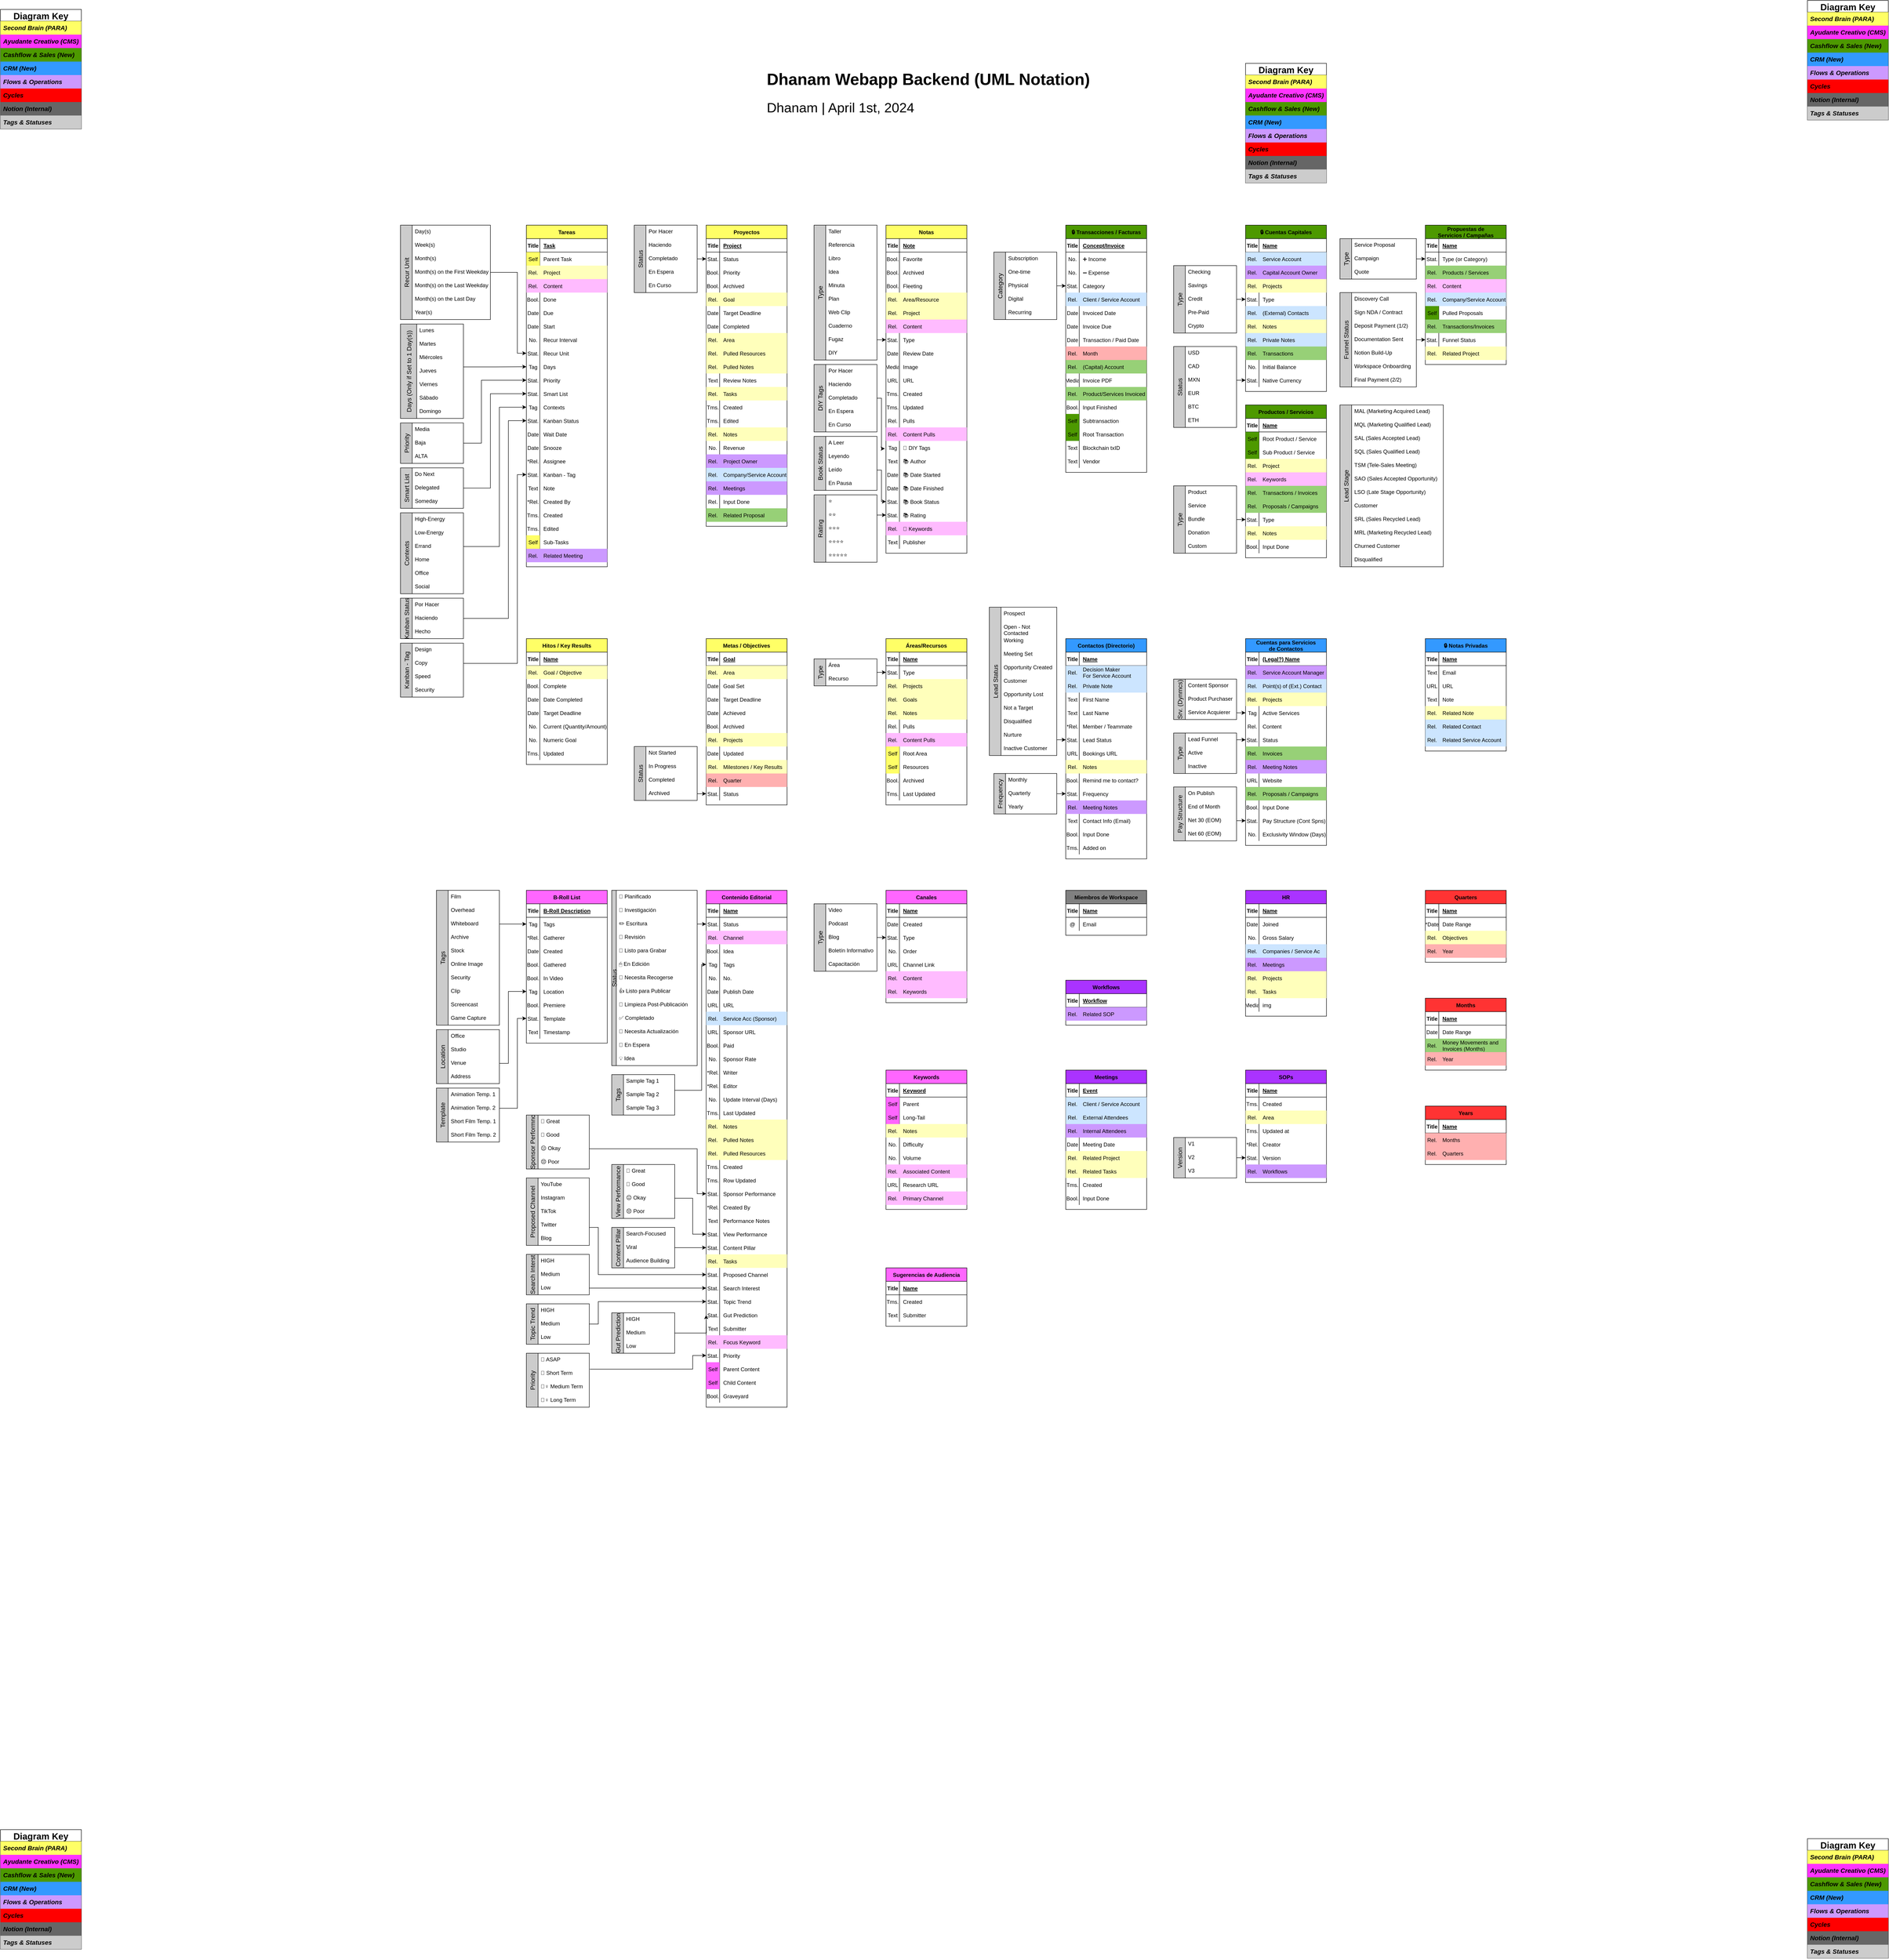 <mxfile compressed="true" version="24.2.1" type="github" pages="2"><diagram id="R2lEEEUBdFMjLlhIrx00" name="Tags &amp; Statuses"><mxGraphModel dx="8483" dy="2888" grid="1" gridSize="10" guides="1" tooltips="1" connect="1" arrows="1" fold="1" page="1" pageScale="1" pageWidth="850" pageHeight="1100" math="0" shadow="0" extFonts="Permanent Marker^https://fonts.googleapis.com/css?family=Permanent+Marker"><root><mxCell id="0"/><mxCell id="1" parent="0"/><mxCell id="qV8tY7Pk7cAtXyFK2NQo-485" value="Miembros de Workspace" style="shape=table;startSize=30;container=1;collapsible=1;childLayout=tableLayout;fixedRows=1;rowLines=0;fontStyle=1;align=center;resizeLast=1;fillColor=#808080;" parent="1" vertex="1"><mxGeometry x="-1000" y="2000" width="180" height="100" as="geometry"/></mxCell><mxCell id="qV8tY7Pk7cAtXyFK2NQo-486" value="" style="shape=tableRow;horizontal=0;startSize=0;swimlaneHead=0;swimlaneBody=0;fillColor=none;collapsible=0;dropTarget=0;points=[[0,0.5],[1,0.5]];portConstraint=eastwest;top=0;left=0;right=0;bottom=1;" parent="qV8tY7Pk7cAtXyFK2NQo-485" vertex="1"><mxGeometry y="30" width="180" height="30" as="geometry"/></mxCell><mxCell id="qV8tY7Pk7cAtXyFK2NQo-487" value="Title" style="shape=partialRectangle;connectable=0;fillColor=none;top=0;left=0;bottom=0;right=0;fontStyle=1;overflow=hidden;" parent="qV8tY7Pk7cAtXyFK2NQo-486" vertex="1"><mxGeometry width="30" height="30" as="geometry"><mxRectangle width="30" height="30" as="alternateBounds"/></mxGeometry></mxCell><mxCell id="qV8tY7Pk7cAtXyFK2NQo-488" value="Name" style="shape=partialRectangle;connectable=0;fillColor=none;top=0;left=0;bottom=0;right=0;align=left;spacingLeft=6;fontStyle=5;overflow=hidden;" parent="qV8tY7Pk7cAtXyFK2NQo-486" vertex="1"><mxGeometry x="30" width="150" height="30" as="geometry"><mxRectangle width="150" height="30" as="alternateBounds"/></mxGeometry></mxCell><mxCell id="qV8tY7Pk7cAtXyFK2NQo-489" value="" style="shape=tableRow;horizontal=0;startSize=0;swimlaneHead=0;swimlaneBody=0;fillColor=none;collapsible=0;dropTarget=0;points=[[0,0.5],[1,0.5]];portConstraint=eastwest;top=0;left=0;right=0;bottom=0;" parent="qV8tY7Pk7cAtXyFK2NQo-485" vertex="1"><mxGeometry y="60" width="180" height="30" as="geometry"/></mxCell><mxCell id="qV8tY7Pk7cAtXyFK2NQo-490" value="@" style="shape=partialRectangle;connectable=0;fillColor=none;top=0;left=0;bottom=0;right=0;editable=1;overflow=hidden;" parent="qV8tY7Pk7cAtXyFK2NQo-489" vertex="1"><mxGeometry width="30" height="30" as="geometry"><mxRectangle width="30" height="30" as="alternateBounds"/></mxGeometry></mxCell><mxCell id="qV8tY7Pk7cAtXyFK2NQo-491" value="Email" style="shape=partialRectangle;connectable=0;fillColor=none;top=0;left=0;bottom=0;right=0;align=left;spacingLeft=6;overflow=hidden;" parent="qV8tY7Pk7cAtXyFK2NQo-489" vertex="1"><mxGeometry x="30" width="150" height="30" as="geometry"><mxRectangle width="150" height="30" as="alternateBounds"/></mxGeometry></mxCell><mxCell id="qV8tY7Pk7cAtXyFK2NQo-719" value="Diagram Key" style="swimlane;fontStyle=1;childLayout=stackLayout;horizontal=1;startSize=26;horizontalStack=0;resizeParent=1;resizeParentMax=0;resizeLast=0;collapsible=1;marginBottom=0;align=center;fontSize=20;" parent="1" vertex="1"><mxGeometry x="-600" y="160" width="180" height="266" as="geometry"/></mxCell><mxCell id="qV8tY7Pk7cAtXyFK2NQo-723" value="Second Brain (PARA)" style="text;strokeColor=none;fillColor=#FFFF66;spacingLeft=4;spacingRight=4;overflow=hidden;rotatable=0;points=[[0,0.5],[1,0.5]];portConstraint=eastwest;fontSize=14;fontStyle=3" parent="qV8tY7Pk7cAtXyFK2NQo-719" vertex="1"><mxGeometry y="26" width="180" height="30" as="geometry"/></mxCell><mxCell id="qV8tY7Pk7cAtXyFK2NQo-722" value="Ayudante Creativo (CMS)" style="text;strokeColor=none;fillColor=#FF33FF;spacingLeft=4;spacingRight=4;overflow=hidden;rotatable=0;points=[[0,0.5],[1,0.5]];portConstraint=eastwest;fontSize=14;fontStyle=3" parent="qV8tY7Pk7cAtXyFK2NQo-719" vertex="1"><mxGeometry y="56" width="180" height="30" as="geometry"/></mxCell><mxCell id="qV8tY7Pk7cAtXyFK2NQo-720" value="Cashflow &amp; Sales (New)" style="text;strokeColor=none;fillColor=#4D9900;spacingLeft=4;spacingRight=4;overflow=hidden;rotatable=0;points=[[0,0.5],[1,0.5]];portConstraint=eastwest;fontSize=14;fontStyle=3" parent="qV8tY7Pk7cAtXyFK2NQo-719" vertex="1"><mxGeometry y="86" width="180" height="30" as="geometry"/></mxCell><mxCell id="qV8tY7Pk7cAtXyFK2NQo-721" value="CRM (New)" style="text;strokeColor=none;fillColor=#3399FF;spacingLeft=4;spacingRight=4;overflow=hidden;rotatable=0;points=[[0,0.5],[1,0.5]];portConstraint=eastwest;fontSize=14;fontStyle=3" parent="qV8tY7Pk7cAtXyFK2NQo-719" vertex="1"><mxGeometry y="116" width="180" height="30" as="geometry"/></mxCell><mxCell id="qV8tY7Pk7cAtXyFK2NQo-725" value="Flows &amp; Operations" style="text;strokeColor=none;fillColor=#CC99FF;spacingLeft=4;spacingRight=4;overflow=hidden;rotatable=0;points=[[0,0.5],[1,0.5]];portConstraint=eastwest;fontSize=14;fontStyle=3" parent="qV8tY7Pk7cAtXyFK2NQo-719" vertex="1"><mxGeometry y="146" width="180" height="30" as="geometry"/></mxCell><mxCell id="fNyjZy2n4Cgg0UMeCYSQ-433" value="Cycles" style="text;strokeColor=none;fillColor=#FF0000;spacingLeft=4;spacingRight=4;overflow=hidden;rotatable=0;points=[[0,0.5],[1,0.5]];portConstraint=eastwest;fontSize=14;fontStyle=3" parent="qV8tY7Pk7cAtXyFK2NQo-719" vertex="1"><mxGeometry y="176" width="180" height="30" as="geometry"/></mxCell><mxCell id="qV8tY7Pk7cAtXyFK2NQo-724" value="Notion (Internal)" style="text;strokeColor=none;fillColor=#666666;spacingLeft=4;spacingRight=4;overflow=hidden;rotatable=0;points=[[0,0.5],[1,0.5]];portConstraint=eastwest;fontSize=14;fontStyle=3" parent="qV8tY7Pk7cAtXyFK2NQo-719" vertex="1"><mxGeometry y="206" width="180" height="30" as="geometry"/></mxCell><mxCell id="fNyjZy2n4Cgg0UMeCYSQ-434" value="Tags &amp; Statuses" style="text;strokeColor=none;fillColor=#CCCCCC;spacingLeft=4;spacingRight=4;overflow=hidden;rotatable=0;points=[[0,0.5],[1,0.5]];portConstraint=eastwest;fontSize=14;fontStyle=3" parent="qV8tY7Pk7cAtXyFK2NQo-719" vertex="1"><mxGeometry y="236" width="180" height="30" as="geometry"/></mxCell><mxCell id="qV8tY7Pk7cAtXyFK2NQo-754" value="Recur Unit" style="swimlane;fontStyle=0;childLayout=stackLayout;horizontal=0;startSize=26;horizontalStack=0;resizeParent=1;resizeParentMax=0;resizeLast=0;collapsible=1;marginBottom=0;align=center;fontSize=14;fillColor=#CCCCCC;verticalAlign=middle;" parent="1" vertex="1"><mxGeometry x="-2480" y="520" width="200" height="210" as="geometry"/></mxCell><mxCell id="qV8tY7Pk7cAtXyFK2NQo-755" value="Day(s)" style="text;strokeColor=none;fillColor=none;spacingLeft=4;spacingRight=4;overflow=hidden;rotatable=0;points=[[0,0.5],[1,0.5]];portConstraint=eastwest;fontSize=12;whiteSpace=wrap;" parent="qV8tY7Pk7cAtXyFK2NQo-754" vertex="1"><mxGeometry x="26" width="174" height="30" as="geometry"/></mxCell><mxCell id="qV8tY7Pk7cAtXyFK2NQo-756" value="Week(s)" style="text;strokeColor=none;fillColor=none;spacingLeft=4;spacingRight=4;overflow=hidden;rotatable=0;points=[[0,0.5],[1,0.5]];portConstraint=eastwest;fontSize=12;whiteSpace=wrap;" parent="qV8tY7Pk7cAtXyFK2NQo-754" vertex="1"><mxGeometry x="26" y="30" width="174" height="30" as="geometry"/></mxCell><mxCell id="qV8tY7Pk7cAtXyFK2NQo-757" value="Month(s)" style="text;strokeColor=none;fillColor=none;spacingLeft=4;spacingRight=4;overflow=hidden;rotatable=0;points=[[0,0.5],[1,0.5]];portConstraint=eastwest;fontSize=12;whiteSpace=wrap;" parent="qV8tY7Pk7cAtXyFK2NQo-754" vertex="1"><mxGeometry x="26" y="60" width="174" height="30" as="geometry"/></mxCell><mxCell id="qV8tY7Pk7cAtXyFK2NQo-758" value="Month(s) on the First Weekday" style="text;strokeColor=none;fillColor=none;spacingLeft=4;spacingRight=4;overflow=hidden;rotatable=0;points=[[0,0.5],[1,0.5]];portConstraint=eastwest;fontSize=12;whiteSpace=wrap;" parent="qV8tY7Pk7cAtXyFK2NQo-754" vertex="1"><mxGeometry x="26" y="90" width="174" height="30" as="geometry"/></mxCell><mxCell id="qV8tY7Pk7cAtXyFK2NQo-759" value="Month(s) on the Last Weekday" style="text;strokeColor=none;fillColor=none;spacingLeft=4;spacingRight=4;overflow=hidden;rotatable=0;points=[[0,0.5],[1,0.5]];portConstraint=eastwest;fontSize=12;whiteSpace=wrap;" parent="qV8tY7Pk7cAtXyFK2NQo-754" vertex="1"><mxGeometry x="26" y="120" width="174" height="30" as="geometry"/></mxCell><mxCell id="qV8tY7Pk7cAtXyFK2NQo-760" value="Month(s) on the Last Day" style="text;strokeColor=none;fillColor=none;spacingLeft=4;spacingRight=4;overflow=hidden;rotatable=0;points=[[0,0.5],[1,0.5]];portConstraint=eastwest;fontSize=12;whiteSpace=wrap;" parent="qV8tY7Pk7cAtXyFK2NQo-754" vertex="1"><mxGeometry x="26" y="150" width="174" height="30" as="geometry"/></mxCell><mxCell id="qV8tY7Pk7cAtXyFK2NQo-761" value="Year(s)" style="text;strokeColor=none;fillColor=none;spacingLeft=4;spacingRight=4;overflow=hidden;rotatable=0;points=[[0,0.5],[1,0.5]];portConstraint=eastwest;fontSize=12;whiteSpace=wrap;" parent="qV8tY7Pk7cAtXyFK2NQo-754" vertex="1"><mxGeometry x="26" y="180" width="174" height="30" as="geometry"/></mxCell><mxCell id="qV8tY7Pk7cAtXyFK2NQo-763" value="Pay Structure" style="swimlane;fontStyle=0;childLayout=stackLayout;horizontal=0;startSize=26;horizontalStack=0;resizeParent=1;resizeParentMax=0;resizeLast=0;collapsible=1;marginBottom=0;align=center;fontSize=14;fillColor=#CCCCCC;" parent="1" vertex="1"><mxGeometry x="-760" y="1770" width="140" height="120" as="geometry"/></mxCell><mxCell id="qV8tY7Pk7cAtXyFK2NQo-764" value="On Publish" style="text;strokeColor=none;fillColor=none;spacingLeft=4;spacingRight=4;overflow=hidden;rotatable=0;points=[[0,0.5],[1,0.5]];portConstraint=eastwest;fontSize=12;" parent="qV8tY7Pk7cAtXyFK2NQo-763" vertex="1"><mxGeometry x="26" width="114" height="30" as="geometry"/></mxCell><mxCell id="qV8tY7Pk7cAtXyFK2NQo-765" value="End of Month" style="text;strokeColor=none;fillColor=none;spacingLeft=4;spacingRight=4;overflow=hidden;rotatable=0;points=[[0,0.5],[1,0.5]];portConstraint=eastwest;fontSize=12;" parent="qV8tY7Pk7cAtXyFK2NQo-763" vertex="1"><mxGeometry x="26" y="30" width="114" height="30" as="geometry"/></mxCell><mxCell id="qV8tY7Pk7cAtXyFK2NQo-766" value="Net 30 (EOM)" style="text;strokeColor=none;fillColor=none;spacingLeft=4;spacingRight=4;overflow=hidden;rotatable=0;points=[[0,0.5],[1,0.5]];portConstraint=eastwest;fontSize=12;" parent="qV8tY7Pk7cAtXyFK2NQo-763" vertex="1"><mxGeometry x="26" y="60" width="114" height="30" as="geometry"/></mxCell><mxCell id="fNyjZy2n4Cgg0UMeCYSQ-427" value="Net 60 (EOM)" style="text;strokeColor=none;fillColor=none;spacingLeft=4;spacingRight=4;overflow=hidden;rotatable=0;points=[[0,0.5],[1,0.5]];portConstraint=eastwest;fontSize=12;" parent="qV8tY7Pk7cAtXyFK2NQo-763" vertex="1"><mxGeometry x="26" y="90" width="114" height="30" as="geometry"/></mxCell><mxCell id="qV8tY7Pk7cAtXyFK2NQo-808" value="&lt;h1 style=&quot;font-size: 36px;&quot;&gt;&lt;font style=&quot;font-size: 36px;&quot;&gt;Dhanam Webapp Backend (UML Notation)&lt;/font&gt;&lt;/h1&gt;&lt;p&gt;&lt;font style=&quot;font-size: 30px;&quot;&gt;Dhanam | April 1st, 2024&lt;/font&gt;&lt;/p&gt;" style="text;html=1;spacing=5;spacingTop=-20;whiteSpace=wrap;overflow=hidden;rounded=0;labelBackgroundColor=none;" parent="1" vertex="1"><mxGeometry x="-1670" y="160" width="810" height="160" as="geometry"/></mxCell><mxCell id="fNyjZy2n4Cgg0UMeCYSQ-15" style="edgeStyle=orthogonalEdgeStyle;rounded=0;orthogonalLoop=1;jettySize=auto;html=1;exitX=1;exitY=0.5;exitDx=0;exitDy=0;entryX=0;entryY=0.5;entryDx=0;entryDy=0;" parent="1" source="jaHEhydK9dQSRBcPnlGc-31" edge="1"><mxGeometry relative="1" as="geometry"><Array as="points"><mxPoint x="-2300" y="1005"/><mxPoint x="-2300" y="865"/></Array><mxPoint x="-2200" y="865" as="targetPoint"/></mxGeometry></mxCell><mxCell id="jaHEhydK9dQSRBcPnlGc-29" value="Priority" style="swimlane;fontStyle=0;childLayout=stackLayout;horizontal=0;startSize=26;horizontalStack=0;resizeParent=1;resizeParentMax=0;resizeLast=0;collapsible=1;marginBottom=0;align=center;fontSize=14;fillColor=#CCCCCC;" parent="1" vertex="1"><mxGeometry x="-2480" y="960" width="140" height="90" as="geometry"/></mxCell><mxCell id="jaHEhydK9dQSRBcPnlGc-30" value="Media" style="text;strokeColor=none;fillColor=none;spacingLeft=4;spacingRight=4;overflow=hidden;rotatable=0;points=[[0,0.5],[1,0.5]];portConstraint=eastwest;fontSize=12;" parent="jaHEhydK9dQSRBcPnlGc-29" vertex="1"><mxGeometry x="26" width="114" height="30" as="geometry"/></mxCell><mxCell id="jaHEhydK9dQSRBcPnlGc-31" value="Baja" style="text;strokeColor=none;fillColor=none;spacingLeft=4;spacingRight=4;overflow=hidden;rotatable=0;points=[[0,0.5],[1,0.5]];portConstraint=eastwest;fontSize=12;" parent="jaHEhydK9dQSRBcPnlGc-29" vertex="1"><mxGeometry x="26" y="30" width="114" height="30" as="geometry"/></mxCell><mxCell id="jaHEhydK9dQSRBcPnlGc-32" value="ALTA" style="text;strokeColor=none;fillColor=none;spacingLeft=4;spacingRight=4;overflow=hidden;rotatable=0;points=[[0,0.5],[1,0.5]];portConstraint=eastwest;fontSize=12;" parent="jaHEhydK9dQSRBcPnlGc-29" vertex="1"><mxGeometry x="26" y="60" width="114" height="30" as="geometry"/></mxCell><mxCell id="jaHEhydK9dQSRBcPnlGc-37" value="Days (Only if Set to 1 Day(s))" style="swimlane;fontStyle=0;childLayout=stackLayout;horizontal=0;startSize=36;horizontalStack=0;resizeParent=1;resizeParentMax=0;resizeLast=0;collapsible=1;marginBottom=0;align=center;fontSize=14;fillColor=#CCCCCC;" parent="1" vertex="1"><mxGeometry x="-2480" y="740" width="140" height="210" as="geometry"/></mxCell><mxCell id="jaHEhydK9dQSRBcPnlGc-38" value="Lunes" style="text;strokeColor=none;fillColor=none;spacingLeft=4;spacingRight=4;overflow=hidden;rotatable=0;points=[[0,0.5],[1,0.5]];portConstraint=eastwest;fontSize=12;" parent="jaHEhydK9dQSRBcPnlGc-37" vertex="1"><mxGeometry x="36" width="104" height="30" as="geometry"/></mxCell><mxCell id="jaHEhydK9dQSRBcPnlGc-39" value="Martes" style="text;strokeColor=none;fillColor=none;spacingLeft=4;spacingRight=4;overflow=hidden;rotatable=0;points=[[0,0.5],[1,0.5]];portConstraint=eastwest;fontSize=12;" parent="jaHEhydK9dQSRBcPnlGc-37" vertex="1"><mxGeometry x="36" y="30" width="104" height="30" as="geometry"/></mxCell><mxCell id="jaHEhydK9dQSRBcPnlGc-40" value="Miércoles" style="text;strokeColor=none;fillColor=none;spacingLeft=4;spacingRight=4;overflow=hidden;rotatable=0;points=[[0,0.5],[1,0.5]];portConstraint=eastwest;fontSize=12;" parent="jaHEhydK9dQSRBcPnlGc-37" vertex="1"><mxGeometry x="36" y="60" width="104" height="30" as="geometry"/></mxCell><mxCell id="jaHEhydK9dQSRBcPnlGc-41" value="Jueves" style="text;strokeColor=none;fillColor=none;spacingLeft=4;spacingRight=4;overflow=hidden;rotatable=0;points=[[0,0.5],[1,0.5]];portConstraint=eastwest;fontSize=12;" parent="jaHEhydK9dQSRBcPnlGc-37" vertex="1"><mxGeometry x="36" y="90" width="104" height="30" as="geometry"/></mxCell><mxCell id="jaHEhydK9dQSRBcPnlGc-42" value="Viernes" style="text;strokeColor=none;fillColor=none;spacingLeft=4;spacingRight=4;overflow=hidden;rotatable=0;points=[[0,0.5],[1,0.5]];portConstraint=eastwest;fontSize=12;" parent="jaHEhydK9dQSRBcPnlGc-37" vertex="1"><mxGeometry x="36" y="120" width="104" height="30" as="geometry"/></mxCell><mxCell id="jaHEhydK9dQSRBcPnlGc-43" value="Sábado" style="text;strokeColor=none;fillColor=none;spacingLeft=4;spacingRight=4;overflow=hidden;rotatable=0;points=[[0,0.5],[1,0.5]];portConstraint=eastwest;fontSize=12;" parent="jaHEhydK9dQSRBcPnlGc-37" vertex="1"><mxGeometry x="36" y="150" width="104" height="30" as="geometry"/></mxCell><mxCell id="jaHEhydK9dQSRBcPnlGc-44" value="Domingo" style="text;strokeColor=none;fillColor=none;spacingLeft=4;spacingRight=4;overflow=hidden;rotatable=0;points=[[0,0.5],[1,0.5]];portConstraint=eastwest;fontSize=12;" parent="jaHEhydK9dQSRBcPnlGc-37" vertex="1"><mxGeometry x="36" y="180" width="104" height="30" as="geometry"/></mxCell><mxCell id="fNyjZy2n4Cgg0UMeCYSQ-16" style="edgeStyle=orthogonalEdgeStyle;rounded=0;orthogonalLoop=1;jettySize=auto;html=1;exitX=1;exitY=0.5;exitDx=0;exitDy=0;entryX=0;entryY=0.5;entryDx=0;entryDy=0;" parent="1" source="jaHEhydK9dQSRBcPnlGc-47" edge="1"><mxGeometry relative="1" as="geometry"><Array as="points"><mxPoint x="-2280" y="1105"/><mxPoint x="-2280" y="895"/></Array><mxPoint x="-2200" y="895" as="targetPoint"/></mxGeometry></mxCell><mxCell id="jaHEhydK9dQSRBcPnlGc-45" value="Smart List" style="swimlane;fontStyle=0;childLayout=stackLayout;horizontal=0;startSize=26;horizontalStack=0;resizeParent=1;resizeParentMax=0;resizeLast=0;collapsible=1;marginBottom=0;align=center;fontSize=14;fillColor=#CCCCCC;" parent="1" vertex="1"><mxGeometry x="-2480" y="1060" width="140" height="90" as="geometry"/></mxCell><mxCell id="jaHEhydK9dQSRBcPnlGc-46" value="Do Next" style="text;strokeColor=none;fillColor=none;spacingLeft=4;spacingRight=4;overflow=hidden;rotatable=0;points=[[0,0.5],[1,0.5]];portConstraint=eastwest;fontSize=12;" parent="jaHEhydK9dQSRBcPnlGc-45" vertex="1"><mxGeometry x="26" width="114" height="30" as="geometry"/></mxCell><mxCell id="jaHEhydK9dQSRBcPnlGc-47" value="Delegated" style="text;strokeColor=none;fillColor=none;spacingLeft=4;spacingRight=4;overflow=hidden;rotatable=0;points=[[0,0.5],[1,0.5]];portConstraint=eastwest;fontSize=12;" parent="jaHEhydK9dQSRBcPnlGc-45" vertex="1"><mxGeometry x="26" y="30" width="114" height="30" as="geometry"/></mxCell><mxCell id="jaHEhydK9dQSRBcPnlGc-48" value="Someday" style="text;strokeColor=none;fillColor=none;spacingLeft=4;spacingRight=4;overflow=hidden;rotatable=0;points=[[0,0.5],[1,0.5]];portConstraint=eastwest;fontSize=12;" parent="jaHEhydK9dQSRBcPnlGc-45" vertex="1"><mxGeometry x="26" y="60" width="114" height="30" as="geometry"/></mxCell><mxCell id="fNyjZy2n4Cgg0UMeCYSQ-17" style="edgeStyle=orthogonalEdgeStyle;rounded=0;orthogonalLoop=1;jettySize=auto;html=1;exitX=1;exitY=0.5;exitDx=0;exitDy=0;entryX=0;entryY=0.5;entryDx=0;entryDy=0;" parent="1" source="jaHEhydK9dQSRBcPnlGc-52" edge="1"><mxGeometry relative="1" as="geometry"><Array as="points"><mxPoint x="-2260" y="1235"/><mxPoint x="-2260" y="925"/></Array><mxPoint x="-2200" y="925" as="targetPoint"/></mxGeometry></mxCell><mxCell id="jaHEhydK9dQSRBcPnlGc-49" value="Contexts" style="swimlane;fontStyle=0;childLayout=stackLayout;horizontal=0;startSize=26;horizontalStack=0;resizeParent=1;resizeParentMax=0;resizeLast=0;collapsible=1;marginBottom=0;align=center;fontSize=14;fillColor=#CCCCCC;" parent="1" vertex="1"><mxGeometry x="-2480" y="1160" width="140" height="180" as="geometry"/></mxCell><mxCell id="jaHEhydK9dQSRBcPnlGc-50" value="High-Energy" style="text;strokeColor=none;fillColor=none;spacingLeft=4;spacingRight=4;overflow=hidden;rotatable=0;points=[[0,0.5],[1,0.5]];portConstraint=eastwest;fontSize=12;" parent="jaHEhydK9dQSRBcPnlGc-49" vertex="1"><mxGeometry x="26" width="114" height="30" as="geometry"/></mxCell><mxCell id="jaHEhydK9dQSRBcPnlGc-51" value="Low-Energy" style="text;strokeColor=none;fillColor=none;spacingLeft=4;spacingRight=4;overflow=hidden;rotatable=0;points=[[0,0.5],[1,0.5]];portConstraint=eastwest;fontSize=12;" parent="jaHEhydK9dQSRBcPnlGc-49" vertex="1"><mxGeometry x="26" y="30" width="114" height="30" as="geometry"/></mxCell><mxCell id="jaHEhydK9dQSRBcPnlGc-52" value="Errand" style="text;strokeColor=none;fillColor=none;spacingLeft=4;spacingRight=4;overflow=hidden;rotatable=0;points=[[0,0.5],[1,0.5]];portConstraint=eastwest;fontSize=12;" parent="jaHEhydK9dQSRBcPnlGc-49" vertex="1"><mxGeometry x="26" y="60" width="114" height="30" as="geometry"/></mxCell><mxCell id="jaHEhydK9dQSRBcPnlGc-57" value="Home" style="text;strokeColor=none;fillColor=none;spacingLeft=4;spacingRight=4;overflow=hidden;rotatable=0;points=[[0,0.5],[1,0.5]];portConstraint=eastwest;fontSize=12;" parent="jaHEhydK9dQSRBcPnlGc-49" vertex="1"><mxGeometry x="26" y="90" width="114" height="30" as="geometry"/></mxCell><mxCell id="jaHEhydK9dQSRBcPnlGc-58" value="Office" style="text;strokeColor=none;fillColor=none;spacingLeft=4;spacingRight=4;overflow=hidden;rotatable=0;points=[[0,0.5],[1,0.5]];portConstraint=eastwest;fontSize=12;" parent="jaHEhydK9dQSRBcPnlGc-49" vertex="1"><mxGeometry x="26" y="120" width="114" height="30" as="geometry"/></mxCell><mxCell id="jaHEhydK9dQSRBcPnlGc-59" value="Social" style="text;strokeColor=none;fillColor=none;spacingLeft=4;spacingRight=4;overflow=hidden;rotatable=0;points=[[0,0.5],[1,0.5]];portConstraint=eastwest;fontSize=12;" parent="jaHEhydK9dQSRBcPnlGc-49" vertex="1"><mxGeometry x="26" y="150" width="114" height="30" as="geometry"/></mxCell><mxCell id="jaHEhydK9dQSRBcPnlGc-53" value="Kanban Status" style="swimlane;fontStyle=0;childLayout=stackLayout;horizontal=0;startSize=26;horizontalStack=0;resizeParent=1;resizeParentMax=0;resizeLast=0;collapsible=1;marginBottom=0;align=center;fontSize=14;fillColor=#CCCCCC;" parent="1" vertex="1"><mxGeometry x="-2480" y="1350" width="140" height="90" as="geometry"/></mxCell><mxCell id="jaHEhydK9dQSRBcPnlGc-54" value="Por Hacer" style="text;strokeColor=none;fillColor=none;spacingLeft=4;spacingRight=4;overflow=hidden;rotatable=0;points=[[0,0.5],[1,0.5]];portConstraint=eastwest;fontSize=12;" parent="jaHEhydK9dQSRBcPnlGc-53" vertex="1"><mxGeometry x="26" width="114" height="30" as="geometry"/></mxCell><mxCell id="jaHEhydK9dQSRBcPnlGc-55" value="Haciendo" style="text;strokeColor=none;fillColor=none;spacingLeft=4;spacingRight=4;overflow=hidden;rotatable=0;points=[[0,0.5],[1,0.5]];portConstraint=eastwest;fontSize=12;" parent="jaHEhydK9dQSRBcPnlGc-53" vertex="1"><mxGeometry x="26" y="30" width="114" height="30" as="geometry"/></mxCell><mxCell id="jaHEhydK9dQSRBcPnlGc-56" value="Hecho" style="text;strokeColor=none;fillColor=none;spacingLeft=4;spacingRight=4;overflow=hidden;rotatable=0;points=[[0,0.5],[1,0.5]];portConstraint=eastwest;fontSize=12;" parent="jaHEhydK9dQSRBcPnlGc-53" vertex="1"><mxGeometry x="26" y="60" width="114" height="30" as="geometry"/></mxCell><mxCell id="jaHEhydK9dQSRBcPnlGc-63" value="Kanban - Tag" style="swimlane;fontStyle=0;childLayout=stackLayout;horizontal=0;startSize=26;horizontalStack=0;resizeParent=1;resizeParentMax=0;resizeLast=0;collapsible=1;marginBottom=0;align=center;fontSize=14;fillColor=#CCCCCC;" parent="1" vertex="1"><mxGeometry x="-2480" y="1450" width="140" height="120" as="geometry"/></mxCell><mxCell id="jaHEhydK9dQSRBcPnlGc-64" value="Design" style="text;strokeColor=none;fillColor=none;spacingLeft=4;spacingRight=4;overflow=hidden;rotatable=0;points=[[0,0.5],[1,0.5]];portConstraint=eastwest;fontSize=12;" parent="jaHEhydK9dQSRBcPnlGc-63" vertex="1"><mxGeometry x="26" width="114" height="30" as="geometry"/></mxCell><mxCell id="jaHEhydK9dQSRBcPnlGc-65" value="Copy" style="text;strokeColor=none;fillColor=none;spacingLeft=4;spacingRight=4;overflow=hidden;rotatable=0;points=[[0,0.5],[1,0.5]];portConstraint=eastwest;fontSize=12;" parent="jaHEhydK9dQSRBcPnlGc-63" vertex="1"><mxGeometry x="26" y="30" width="114" height="30" as="geometry"/></mxCell><mxCell id="jaHEhydK9dQSRBcPnlGc-66" value="Speed" style="text;strokeColor=none;fillColor=none;spacingLeft=4;spacingRight=4;overflow=hidden;rotatable=0;points=[[0,0.5],[1,0.5]];portConstraint=eastwest;fontSize=12;" parent="jaHEhydK9dQSRBcPnlGc-63" vertex="1"><mxGeometry x="26" y="60" width="114" height="30" as="geometry"/></mxCell><mxCell id="jaHEhydK9dQSRBcPnlGc-67" value="Security" style="text;strokeColor=none;fillColor=none;spacingLeft=4;spacingRight=4;overflow=hidden;rotatable=0;points=[[0,0.5],[1,0.5]];portConstraint=eastwest;fontSize=12;" parent="jaHEhydK9dQSRBcPnlGc-63" vertex="1"><mxGeometry x="26" y="90" width="114" height="30" as="geometry"/></mxCell><mxCell id="fNyjZy2n4Cgg0UMeCYSQ-49" style="edgeStyle=orthogonalEdgeStyle;rounded=0;orthogonalLoop=1;jettySize=auto;html=1;exitX=1;exitY=0.5;exitDx=0;exitDy=0;entryX=0;entryY=0.5;entryDx=0;entryDy=0;" parent="1" source="jaHEhydK9dQSRBcPnlGc-55" edge="1"><mxGeometry relative="1" as="geometry"><Array as="points"><mxPoint x="-2240" y="1395"/><mxPoint x="-2240" y="955"/></Array><mxPoint x="-2200" y="955" as="targetPoint"/></mxGeometry></mxCell><mxCell id="fNyjZy2n4Cgg0UMeCYSQ-50" style="edgeStyle=orthogonalEdgeStyle;rounded=0;orthogonalLoop=1;jettySize=auto;html=1;exitX=1;exitY=0.5;exitDx=0;exitDy=0;entryX=0;entryY=0.5;entryDx=0;entryDy=0;" parent="1" source="jaHEhydK9dQSRBcPnlGc-65" edge="1"><mxGeometry relative="1" as="geometry"><Array as="points"><mxPoint x="-2220" y="1495"/><mxPoint x="-2220" y="1075"/></Array><mxPoint x="-2200" y="1075" as="targetPoint"/></mxGeometry></mxCell><mxCell id="fNyjZy2n4Cgg0UMeCYSQ-98" value="Srv. (Dynmcs)" style="swimlane;fontStyle=0;childLayout=stackLayout;horizontal=0;startSize=26;horizontalStack=0;resizeParent=1;resizeParentMax=0;resizeLast=0;collapsible=1;marginBottom=0;align=center;fontSize=14;fillColor=#CCCCCC;" parent="1" vertex="1"><mxGeometry x="-760" y="1530" width="140" height="90" as="geometry"/></mxCell><mxCell id="fNyjZy2n4Cgg0UMeCYSQ-99" value="Content Sponsor" style="text;strokeColor=none;fillColor=none;spacingLeft=4;spacingRight=4;overflow=hidden;rotatable=0;points=[[0,0.5],[1,0.5]];portConstraint=eastwest;fontSize=12;" parent="fNyjZy2n4Cgg0UMeCYSQ-98" vertex="1"><mxGeometry x="26" width="114" height="30" as="geometry"/></mxCell><mxCell id="fNyjZy2n4Cgg0UMeCYSQ-100" value="Product Purchaser" style="text;strokeColor=none;fillColor=none;spacingLeft=4;spacingRight=4;overflow=hidden;rotatable=0;points=[[0,0.5],[1,0.5]];portConstraint=eastwest;fontSize=12;" parent="fNyjZy2n4Cgg0UMeCYSQ-98" vertex="1"><mxGeometry x="26" y="30" width="114" height="30" as="geometry"/></mxCell><mxCell id="fNyjZy2n4Cgg0UMeCYSQ-101" value="Service Acquierer" style="text;strokeColor=none;fillColor=none;spacingLeft=4;spacingRight=4;overflow=hidden;rotatable=0;points=[[0,0.5],[1,0.5]];portConstraint=eastwest;fontSize=12;" parent="fNyjZy2n4Cgg0UMeCYSQ-98" vertex="1"><mxGeometry x="26" y="60" width="114" height="30" as="geometry"/></mxCell><mxCell id="fNyjZy2n4Cgg0UMeCYSQ-132" value="Tags" style="swimlane;fontStyle=0;childLayout=stackLayout;horizontal=0;startSize=26;horizontalStack=0;resizeParent=1;resizeParentMax=0;resizeLast=0;collapsible=1;marginBottom=0;align=center;fontSize=14;fillColor=#CCCCCC;" parent="1" vertex="1"><mxGeometry x="-2400" y="2000" width="140" height="300" as="geometry"/></mxCell><mxCell id="fNyjZy2n4Cgg0UMeCYSQ-133" value="Film" style="text;strokeColor=none;fillColor=none;spacingLeft=4;spacingRight=4;overflow=hidden;rotatable=0;points=[[0,0.5],[1,0.5]];portConstraint=eastwest;fontSize=12;" parent="fNyjZy2n4Cgg0UMeCYSQ-132" vertex="1"><mxGeometry x="26" width="114" height="30" as="geometry"/></mxCell><mxCell id="fNyjZy2n4Cgg0UMeCYSQ-134" value="Overhead" style="text;strokeColor=none;fillColor=none;spacingLeft=4;spacingRight=4;overflow=hidden;rotatable=0;points=[[0,0.5],[1,0.5]];portConstraint=eastwest;fontSize=12;" parent="fNyjZy2n4Cgg0UMeCYSQ-132" vertex="1"><mxGeometry x="26" y="30" width="114" height="30" as="geometry"/></mxCell><mxCell id="fNyjZy2n4Cgg0UMeCYSQ-155" value="Whiteboard" style="text;strokeColor=none;fillColor=none;spacingLeft=4;spacingRight=4;overflow=hidden;rotatable=0;points=[[0,0.5],[1,0.5]];portConstraint=eastwest;fontSize=12;" parent="fNyjZy2n4Cgg0UMeCYSQ-132" vertex="1"><mxGeometry x="26" y="60" width="114" height="30" as="geometry"/></mxCell><mxCell id="fNyjZy2n4Cgg0UMeCYSQ-135" value="Archive" style="text;strokeColor=none;fillColor=none;spacingLeft=4;spacingRight=4;overflow=hidden;rotatable=0;points=[[0,0.5],[1,0.5]];portConstraint=eastwest;fontSize=12;" parent="fNyjZy2n4Cgg0UMeCYSQ-132" vertex="1"><mxGeometry x="26" y="90" width="114" height="30" as="geometry"/></mxCell><mxCell id="fNyjZy2n4Cgg0UMeCYSQ-136" value="Stock" style="text;strokeColor=none;fillColor=none;spacingLeft=4;spacingRight=4;overflow=hidden;rotatable=0;points=[[0,0.5],[1,0.5]];portConstraint=eastwest;fontSize=12;" parent="fNyjZy2n4Cgg0UMeCYSQ-132" vertex="1"><mxGeometry x="26" y="120" width="114" height="30" as="geometry"/></mxCell><mxCell id="fNyjZy2n4Cgg0UMeCYSQ-150" value="Online Image" style="text;strokeColor=none;fillColor=none;spacingLeft=4;spacingRight=4;overflow=hidden;rotatable=0;points=[[0,0.5],[1,0.5]];portConstraint=eastwest;fontSize=12;" parent="fNyjZy2n4Cgg0UMeCYSQ-132" vertex="1"><mxGeometry x="26" y="150" width="114" height="30" as="geometry"/></mxCell><mxCell id="fNyjZy2n4Cgg0UMeCYSQ-151" value="Security" style="text;strokeColor=none;fillColor=none;spacingLeft=4;spacingRight=4;overflow=hidden;rotatable=0;points=[[0,0.5],[1,0.5]];portConstraint=eastwest;fontSize=12;" parent="fNyjZy2n4Cgg0UMeCYSQ-132" vertex="1"><mxGeometry x="26" y="180" width="114" height="30" as="geometry"/></mxCell><mxCell id="fNyjZy2n4Cgg0UMeCYSQ-152" value="Clip" style="text;strokeColor=none;fillColor=none;spacingLeft=4;spacingRight=4;overflow=hidden;rotatable=0;points=[[0,0.5],[1,0.5]];portConstraint=eastwest;fontSize=12;" parent="fNyjZy2n4Cgg0UMeCYSQ-132" vertex="1"><mxGeometry x="26" y="210" width="114" height="30" as="geometry"/></mxCell><mxCell id="fNyjZy2n4Cgg0UMeCYSQ-153" value="Screencast" style="text;strokeColor=none;fillColor=none;spacingLeft=4;spacingRight=4;overflow=hidden;rotatable=0;points=[[0,0.5],[1,0.5]];portConstraint=eastwest;fontSize=12;" parent="fNyjZy2n4Cgg0UMeCYSQ-132" vertex="1"><mxGeometry x="26" y="240" width="114" height="30" as="geometry"/></mxCell><mxCell id="fNyjZy2n4Cgg0UMeCYSQ-154" value="Game Capture" style="text;strokeColor=none;fillColor=none;spacingLeft=4;spacingRight=4;overflow=hidden;rotatable=0;points=[[0,0.5],[1,0.5]];portConstraint=eastwest;fontSize=12;" parent="fNyjZy2n4Cgg0UMeCYSQ-132" vertex="1"><mxGeometry x="26" y="270" width="114" height="30" as="geometry"/></mxCell><mxCell id="fNyjZy2n4Cgg0UMeCYSQ-137" value="Location" style="swimlane;fontStyle=0;childLayout=stackLayout;horizontal=0;startSize=26;horizontalStack=0;resizeParent=1;resizeParentMax=0;resizeLast=0;collapsible=1;marginBottom=0;align=center;fontSize=14;fillColor=#CCCCCC;" parent="1" vertex="1"><mxGeometry x="-2400" y="2310" width="140" height="120" as="geometry"/></mxCell><mxCell id="fNyjZy2n4Cgg0UMeCYSQ-138" value="Office" style="text;strokeColor=none;fillColor=none;spacingLeft=4;spacingRight=4;overflow=hidden;rotatable=0;points=[[0,0.5],[1,0.5]];portConstraint=eastwest;fontSize=12;" parent="fNyjZy2n4Cgg0UMeCYSQ-137" vertex="1"><mxGeometry x="26" width="114" height="30" as="geometry"/></mxCell><mxCell id="fNyjZy2n4Cgg0UMeCYSQ-139" value="Studio" style="text;strokeColor=none;fillColor=none;spacingLeft=4;spacingRight=4;overflow=hidden;rotatable=0;points=[[0,0.5],[1,0.5]];portConstraint=eastwest;fontSize=12;" parent="fNyjZy2n4Cgg0UMeCYSQ-137" vertex="1"><mxGeometry x="26" y="30" width="114" height="30" as="geometry"/></mxCell><mxCell id="fNyjZy2n4Cgg0UMeCYSQ-140" value="Venue" style="text;strokeColor=none;fillColor=none;spacingLeft=4;spacingRight=4;overflow=hidden;rotatable=0;points=[[0,0.5],[1,0.5]];portConstraint=eastwest;fontSize=12;" parent="fNyjZy2n4Cgg0UMeCYSQ-137" vertex="1"><mxGeometry x="26" y="60" width="114" height="30" as="geometry"/></mxCell><mxCell id="fNyjZy2n4Cgg0UMeCYSQ-141" value="Address" style="text;strokeColor=none;fillColor=none;spacingLeft=4;spacingRight=4;overflow=hidden;rotatable=0;points=[[0,0.5],[1,0.5]];portConstraint=eastwest;fontSize=12;" parent="fNyjZy2n4Cgg0UMeCYSQ-137" vertex="1"><mxGeometry x="26" y="90" width="114" height="30" as="geometry"/></mxCell><mxCell id="fNyjZy2n4Cgg0UMeCYSQ-142" value="Template" style="swimlane;fontStyle=0;childLayout=stackLayout;horizontal=0;startSize=26;horizontalStack=0;resizeParent=1;resizeParentMax=0;resizeLast=0;collapsible=1;marginBottom=0;align=center;fontSize=14;fillColor=#CCCCCC;" parent="1" vertex="1"><mxGeometry x="-2400" y="2440" width="140" height="120" as="geometry"/></mxCell><mxCell id="fNyjZy2n4Cgg0UMeCYSQ-143" value="Animation Temp. 1" style="text;strokeColor=none;fillColor=none;spacingLeft=4;spacingRight=4;overflow=hidden;rotatable=0;points=[[0,0.5],[1,0.5]];portConstraint=eastwest;fontSize=12;" parent="fNyjZy2n4Cgg0UMeCYSQ-142" vertex="1"><mxGeometry x="26" width="114" height="30" as="geometry"/></mxCell><mxCell id="fNyjZy2n4Cgg0UMeCYSQ-144" value="Animation Temp. 2" style="text;strokeColor=none;fillColor=none;spacingLeft=4;spacingRight=4;overflow=hidden;rotatable=0;points=[[0,0.5],[1,0.5]];portConstraint=eastwest;fontSize=12;" parent="fNyjZy2n4Cgg0UMeCYSQ-142" vertex="1"><mxGeometry x="26" y="30" width="114" height="30" as="geometry"/></mxCell><mxCell id="fNyjZy2n4Cgg0UMeCYSQ-145" value="Short Film Temp. 1" style="text;strokeColor=none;fillColor=none;spacingLeft=4;spacingRight=4;overflow=hidden;rotatable=0;points=[[0,0.5],[1,0.5]];portConstraint=eastwest;fontSize=12;" parent="fNyjZy2n4Cgg0UMeCYSQ-142" vertex="1"><mxGeometry x="26" y="60" width="114" height="30" as="geometry"/></mxCell><mxCell id="fNyjZy2n4Cgg0UMeCYSQ-146" value="Short Film Temp. 2" style="text;strokeColor=none;fillColor=none;spacingLeft=4;spacingRight=4;overflow=hidden;rotatable=0;points=[[0,0.5],[1,0.5]];portConstraint=eastwest;fontSize=12;" parent="fNyjZy2n4Cgg0UMeCYSQ-142" vertex="1"><mxGeometry x="26" y="90" width="114" height="30" as="geometry"/></mxCell><mxCell id="fNyjZy2n4Cgg0UMeCYSQ-148" style="edgeStyle=orthogonalEdgeStyle;rounded=0;orthogonalLoop=1;jettySize=auto;html=1;exitX=1;exitY=0.5;exitDx=0;exitDy=0;entryX=0;entryY=0.5;entryDx=0;entryDy=0;fontColor=#FFFFFF;" parent="1" source="fNyjZy2n4Cgg0UMeCYSQ-140" edge="1"><mxGeometry relative="1" as="geometry"><Array as="points"><mxPoint x="-2240" y="2385"/><mxPoint x="-2240" y="2225"/></Array><mxPoint x="-2200" y="2225" as="targetPoint"/></mxGeometry></mxCell><mxCell id="fNyjZy2n4Cgg0UMeCYSQ-149" style="edgeStyle=orthogonalEdgeStyle;rounded=0;orthogonalLoop=1;jettySize=auto;html=1;exitX=1;exitY=0.5;exitDx=0;exitDy=0;entryX=0;entryY=0.5;entryDx=0;entryDy=0;fontColor=#FFFFFF;" parent="1" source="fNyjZy2n4Cgg0UMeCYSQ-144" edge="1"><mxGeometry relative="1" as="geometry"><Array as="points"><mxPoint x="-2220" y="2485"/><mxPoint x="-2220" y="2285"/></Array><mxPoint x="-2200" y="2285" as="targetPoint"/></mxGeometry></mxCell><mxCell id="fNyjZy2n4Cgg0UMeCYSQ-156" value="Status" style="swimlane;fontStyle=0;childLayout=stackLayout;horizontal=0;startSize=26;horizontalStack=0;resizeParent=1;resizeParentMax=0;resizeLast=0;collapsible=1;marginBottom=0;align=center;fontSize=14;fillColor=#CCCCCC;verticalAlign=middle;" parent="1" vertex="1"><mxGeometry x="-1960" y="520" width="140" height="150" as="geometry"/></mxCell><mxCell id="fNyjZy2n4Cgg0UMeCYSQ-157" value="Por Hacer" style="text;strokeColor=none;fillColor=none;spacingLeft=4;spacingRight=4;overflow=hidden;rotatable=0;points=[[0,0.5],[1,0.5]];portConstraint=eastwest;fontSize=12;whiteSpace=wrap;" parent="fNyjZy2n4Cgg0UMeCYSQ-156" vertex="1"><mxGeometry x="26" width="114" height="30" as="geometry"/></mxCell><mxCell id="fNyjZy2n4Cgg0UMeCYSQ-158" value="Haciendo" style="text;strokeColor=none;fillColor=none;spacingLeft=4;spacingRight=4;overflow=hidden;rotatable=0;points=[[0,0.5],[1,0.5]];portConstraint=eastwest;fontSize=12;whiteSpace=wrap;" parent="fNyjZy2n4Cgg0UMeCYSQ-156" vertex="1"><mxGeometry x="26" y="30" width="114" height="30" as="geometry"/></mxCell><mxCell id="fNyjZy2n4Cgg0UMeCYSQ-159" value="Completado" style="text;strokeColor=none;fillColor=none;spacingLeft=4;spacingRight=4;overflow=hidden;rotatable=0;points=[[0,0.5],[1,0.5]];portConstraint=eastwest;fontSize=12;whiteSpace=wrap;" parent="fNyjZy2n4Cgg0UMeCYSQ-156" vertex="1"><mxGeometry x="26" y="60" width="114" height="30" as="geometry"/></mxCell><mxCell id="fNyjZy2n4Cgg0UMeCYSQ-160" value="En Espera" style="text;strokeColor=none;fillColor=none;spacingLeft=4;spacingRight=4;overflow=hidden;rotatable=0;points=[[0,0.5],[1,0.5]];portConstraint=eastwest;fontSize=12;whiteSpace=wrap;" parent="fNyjZy2n4Cgg0UMeCYSQ-156" vertex="1"><mxGeometry x="26" y="90" width="114" height="30" as="geometry"/></mxCell><mxCell id="fNyjZy2n4Cgg0UMeCYSQ-161" value="En Curso" style="text;strokeColor=none;fillColor=none;spacingLeft=4;spacingRight=4;overflow=hidden;rotatable=0;points=[[0,0.5],[1,0.5]];portConstraint=eastwest;fontSize=12;whiteSpace=wrap;" parent="fNyjZy2n4Cgg0UMeCYSQ-156" vertex="1"><mxGeometry x="26" y="120" width="114" height="30" as="geometry"/></mxCell><mxCell id="fNyjZy2n4Cgg0UMeCYSQ-164" style="edgeStyle=orthogonalEdgeStyle;rounded=0;orthogonalLoop=1;jettySize=auto;html=1;exitX=1;exitY=0.5;exitDx=0;exitDy=0;entryX=0;entryY=0.5;entryDx=0;entryDy=0;fontColor=#FFFFFF;" parent="1" source="fNyjZy2n4Cgg0UMeCYSQ-159" edge="1"><mxGeometry relative="1" as="geometry"><mxPoint x="-1800" y="595" as="targetPoint"/></mxGeometry></mxCell><mxCell id="fNyjZy2n4Cgg0UMeCYSQ-165" value="Status" style="swimlane;fontStyle=0;childLayout=stackLayout;horizontal=0;startSize=26;horizontalStack=0;resizeParent=1;resizeParentMax=0;resizeLast=0;collapsible=1;marginBottom=0;align=center;fontSize=14;fillColor=#CCCCCC;verticalAlign=middle;" parent="1" vertex="1"><mxGeometry x="-1960" y="1680" width="140" height="120" as="geometry"/></mxCell><mxCell id="fNyjZy2n4Cgg0UMeCYSQ-166" value="Not Started" style="text;strokeColor=none;fillColor=none;spacingLeft=4;spacingRight=4;overflow=hidden;rotatable=0;points=[[0,0.5],[1,0.5]];portConstraint=eastwest;fontSize=12;whiteSpace=wrap;" parent="fNyjZy2n4Cgg0UMeCYSQ-165" vertex="1"><mxGeometry x="26" width="114" height="30" as="geometry"/></mxCell><mxCell id="fNyjZy2n4Cgg0UMeCYSQ-167" value="In Progress" style="text;strokeColor=none;fillColor=none;spacingLeft=4;spacingRight=4;overflow=hidden;rotatable=0;points=[[0,0.5],[1,0.5]];portConstraint=eastwest;fontSize=12;whiteSpace=wrap;" parent="fNyjZy2n4Cgg0UMeCYSQ-165" vertex="1"><mxGeometry x="26" y="30" width="114" height="30" as="geometry"/></mxCell><mxCell id="fNyjZy2n4Cgg0UMeCYSQ-168" value="Completed" style="text;strokeColor=none;fillColor=none;spacingLeft=4;spacingRight=4;overflow=hidden;rotatable=0;points=[[0,0.5],[1,0.5]];portConstraint=eastwest;fontSize=12;whiteSpace=wrap;" parent="fNyjZy2n4Cgg0UMeCYSQ-165" vertex="1"><mxGeometry x="26" y="60" width="114" height="30" as="geometry"/></mxCell><mxCell id="fNyjZy2n4Cgg0UMeCYSQ-169" value="Archived" style="text;strokeColor=none;fillColor=none;spacingLeft=4;spacingRight=4;overflow=hidden;rotatable=0;points=[[0,0.5],[1,0.5]];portConstraint=eastwest;fontSize=12;whiteSpace=wrap;" parent="fNyjZy2n4Cgg0UMeCYSQ-165" vertex="1"><mxGeometry x="26" y="90" width="114" height="30" as="geometry"/></mxCell><mxCell id="fNyjZy2n4Cgg0UMeCYSQ-171" value="Status" style="swimlane;fontStyle=0;childLayout=stackLayout;horizontal=0;startSize=10;horizontalStack=0;resizeParent=1;resizeParentMax=0;resizeLast=0;collapsible=1;marginBottom=0;align=center;fontSize=14;fillColor=#CCCCCC;verticalAlign=middle;" parent="1" vertex="1"><mxGeometry x="-2010" y="2000" width="190" height="390" as="geometry"/></mxCell><mxCell id="fNyjZy2n4Cgg0UMeCYSQ-172" value="🧠 Planificado" style="text;strokeColor=none;fillColor=none;spacingLeft=4;spacingRight=4;overflow=hidden;rotatable=0;points=[[0,0.5],[1,0.5]];portConstraint=eastwest;fontSize=12;whiteSpace=wrap;" parent="fNyjZy2n4Cgg0UMeCYSQ-171" vertex="1"><mxGeometry x="10" width="180" height="30" as="geometry"/></mxCell><mxCell id="fNyjZy2n4Cgg0UMeCYSQ-173" value="📖 Investigación" style="text;strokeColor=none;fillColor=none;spacingLeft=4;spacingRight=4;overflow=hidden;rotatable=0;points=[[0,0.5],[1,0.5]];portConstraint=eastwest;fontSize=12;whiteSpace=wrap;" parent="fNyjZy2n4Cgg0UMeCYSQ-171" vertex="1"><mxGeometry x="10" y="30" width="180" height="30" as="geometry"/></mxCell><mxCell id="fNyjZy2n4Cgg0UMeCYSQ-174" value="✏️ Escritura" style="text;strokeColor=none;fillColor=none;spacingLeft=4;spacingRight=4;overflow=hidden;rotatable=0;points=[[0,0.5],[1,0.5]];portConstraint=eastwest;fontSize=12;whiteSpace=wrap;" parent="fNyjZy2n4Cgg0UMeCYSQ-171" vertex="1"><mxGeometry x="10" y="60" width="180" height="30" as="geometry"/></mxCell><mxCell id="fNyjZy2n4Cgg0UMeCYSQ-175" value="🧐 Revisión" style="text;strokeColor=none;fillColor=none;spacingLeft=4;spacingRight=4;overflow=hidden;rotatable=0;points=[[0,0.5],[1,0.5]];portConstraint=eastwest;fontSize=12;whiteSpace=wrap;" parent="fNyjZy2n4Cgg0UMeCYSQ-171" vertex="1"><mxGeometry x="10" y="90" width="180" height="30" as="geometry"/></mxCell><mxCell id="fNyjZy2n4Cgg0UMeCYSQ-176" value="🎥 Listo para Grabar" style="text;strokeColor=none;fillColor=none;spacingLeft=4;spacingRight=4;overflow=hidden;rotatable=0;points=[[0,0.5],[1,0.5]];portConstraint=eastwest;fontSize=12;whiteSpace=wrap;" parent="fNyjZy2n4Cgg0UMeCYSQ-171" vertex="1"><mxGeometry x="10" y="120" width="180" height="30" as="geometry"/></mxCell><mxCell id="fNyjZy2n4Cgg0UMeCYSQ-242" value="🖱 En Edición" style="text;strokeColor=none;fillColor=none;spacingLeft=4;spacingRight=4;overflow=hidden;rotatable=0;points=[[0,0.5],[1,0.5]];portConstraint=eastwest;fontSize=12;whiteSpace=wrap;" parent="fNyjZy2n4Cgg0UMeCYSQ-171" vertex="1"><mxGeometry x="10" y="150" width="180" height="30" as="geometry"/></mxCell><mxCell id="fNyjZy2n4Cgg0UMeCYSQ-243" value="🔧 Necesita Recogerse" style="text;strokeColor=none;fillColor=none;spacingLeft=4;spacingRight=4;overflow=hidden;rotatable=0;points=[[0,0.5],[1,0.5]];portConstraint=eastwest;fontSize=12;whiteSpace=wrap;" parent="fNyjZy2n4Cgg0UMeCYSQ-171" vertex="1"><mxGeometry x="10" y="180" width="180" height="30" as="geometry"/></mxCell><mxCell id="fNyjZy2n4Cgg0UMeCYSQ-244" value="👍 Listo para Publicar" style="text;strokeColor=none;fillColor=none;spacingLeft=4;spacingRight=4;overflow=hidden;rotatable=0;points=[[0,0.5],[1,0.5]];portConstraint=eastwest;fontSize=12;whiteSpace=wrap;" parent="fNyjZy2n4Cgg0UMeCYSQ-171" vertex="1"><mxGeometry x="10" y="210" width="180" height="30" as="geometry"/></mxCell><mxCell id="fNyjZy2n4Cgg0UMeCYSQ-245" value="🧹 Limpieza Post-Publicación" style="text;strokeColor=none;fillColor=none;spacingLeft=4;spacingRight=4;overflow=hidden;rotatable=0;points=[[0,0.5],[1,0.5]];portConstraint=eastwest;fontSize=12;whiteSpace=wrap;" parent="fNyjZy2n4Cgg0UMeCYSQ-171" vertex="1"><mxGeometry x="10" y="240" width="180" height="30" as="geometry"/></mxCell><mxCell id="fNyjZy2n4Cgg0UMeCYSQ-246" value="✅ Completado" style="text;strokeColor=none;fillColor=none;spacingLeft=4;spacingRight=4;overflow=hidden;rotatable=0;points=[[0,0.5],[1,0.5]];portConstraint=eastwest;fontSize=12;whiteSpace=wrap;" parent="fNyjZy2n4Cgg0UMeCYSQ-171" vertex="1"><mxGeometry x="10" y="270" width="180" height="30" as="geometry"/></mxCell><mxCell id="fNyjZy2n4Cgg0UMeCYSQ-247" value="🤖 Necesita Actualización" style="text;strokeColor=none;fillColor=none;spacingLeft=4;spacingRight=4;overflow=hidden;rotatable=0;points=[[0,0.5],[1,0.5]];portConstraint=eastwest;fontSize=12;whiteSpace=wrap;" parent="fNyjZy2n4Cgg0UMeCYSQ-171" vertex="1"><mxGeometry x="10" y="300" width="180" height="30" as="geometry"/></mxCell><mxCell id="fNyjZy2n4Cgg0UMeCYSQ-248" value="📌 En Espera" style="text;strokeColor=none;fillColor=none;spacingLeft=4;spacingRight=4;overflow=hidden;rotatable=0;points=[[0,0.5],[1,0.5]];portConstraint=eastwest;fontSize=12;whiteSpace=wrap;" parent="fNyjZy2n4Cgg0UMeCYSQ-171" vertex="1"><mxGeometry x="10" y="330" width="180" height="30" as="geometry"/></mxCell><mxCell id="fNyjZy2n4Cgg0UMeCYSQ-249" value="💡 Idea" style="text;strokeColor=none;fillColor=none;spacingLeft=4;spacingRight=4;overflow=hidden;rotatable=0;points=[[0,0.5],[1,0.5]];portConstraint=eastwest;fontSize=12;whiteSpace=wrap;" parent="fNyjZy2n4Cgg0UMeCYSQ-171" vertex="1"><mxGeometry x="10" y="360" width="180" height="30" as="geometry"/></mxCell><mxCell id="fNyjZy2n4Cgg0UMeCYSQ-177" value="Tags" style="swimlane;fontStyle=0;childLayout=stackLayout;horizontal=0;startSize=26;horizontalStack=0;resizeParent=1;resizeParentMax=0;resizeLast=0;collapsible=1;marginBottom=0;align=center;fontSize=14;fillColor=#CCCCCC;verticalAlign=middle;" parent="1" vertex="1"><mxGeometry x="-2010" y="2410" width="140" height="90" as="geometry"/></mxCell><mxCell id="fNyjZy2n4Cgg0UMeCYSQ-178" value="Sample Tag 1" style="text;strokeColor=none;fillColor=none;spacingLeft=4;spacingRight=4;overflow=hidden;rotatable=0;points=[[0,0.5],[1,0.5]];portConstraint=eastwest;fontSize=12;whiteSpace=wrap;" parent="fNyjZy2n4Cgg0UMeCYSQ-177" vertex="1"><mxGeometry x="26" width="114" height="30" as="geometry"/></mxCell><mxCell id="fNyjZy2n4Cgg0UMeCYSQ-179" value="Sample Tag 2" style="text;strokeColor=none;fillColor=none;spacingLeft=4;spacingRight=4;overflow=hidden;rotatable=0;points=[[0,0.5],[1,0.5]];portConstraint=eastwest;fontSize=12;whiteSpace=wrap;" parent="fNyjZy2n4Cgg0UMeCYSQ-177" vertex="1"><mxGeometry x="26" y="30" width="114" height="30" as="geometry"/></mxCell><mxCell id="fNyjZy2n4Cgg0UMeCYSQ-180" value="Sample Tag 3" style="text;strokeColor=none;fillColor=none;spacingLeft=4;spacingRight=4;overflow=hidden;rotatable=0;points=[[0,0.5],[1,0.5]];portConstraint=eastwest;fontSize=12;whiteSpace=wrap;" parent="fNyjZy2n4Cgg0UMeCYSQ-177" vertex="1"><mxGeometry x="26" y="60" width="114" height="30" as="geometry"/></mxCell><mxCell id="fNyjZy2n4Cgg0UMeCYSQ-183" value="Proposed Channel" style="swimlane;fontStyle=0;childLayout=stackLayout;horizontal=0;startSize=26;horizontalStack=0;resizeParent=1;resizeParentMax=0;resizeLast=0;collapsible=1;marginBottom=0;align=center;fontSize=14;fillColor=#CCCCCC;verticalAlign=middle;" parent="1" vertex="1"><mxGeometry x="-2200" y="2640" width="140" height="150" as="geometry"/></mxCell><mxCell id="fNyjZy2n4Cgg0UMeCYSQ-184" value="YouTube" style="text;strokeColor=none;fillColor=none;spacingLeft=4;spacingRight=4;overflow=hidden;rotatable=0;points=[[0,0.5],[1,0.5]];portConstraint=eastwest;fontSize=12;whiteSpace=wrap;" parent="fNyjZy2n4Cgg0UMeCYSQ-183" vertex="1"><mxGeometry x="26" width="114" height="30" as="geometry"/></mxCell><mxCell id="fNyjZy2n4Cgg0UMeCYSQ-185" value="Instagram" style="text;strokeColor=none;fillColor=none;spacingLeft=4;spacingRight=4;overflow=hidden;rotatable=0;points=[[0,0.5],[1,0.5]];portConstraint=eastwest;fontSize=12;whiteSpace=wrap;" parent="fNyjZy2n4Cgg0UMeCYSQ-183" vertex="1"><mxGeometry x="26" y="30" width="114" height="30" as="geometry"/></mxCell><mxCell id="fNyjZy2n4Cgg0UMeCYSQ-186" value="TikTok" style="text;strokeColor=none;fillColor=none;spacingLeft=4;spacingRight=4;overflow=hidden;rotatable=0;points=[[0,0.5],[1,0.5]];portConstraint=eastwest;fontSize=12;whiteSpace=wrap;" parent="fNyjZy2n4Cgg0UMeCYSQ-183" vertex="1"><mxGeometry x="26" y="60" width="114" height="30" as="geometry"/></mxCell><mxCell id="fNyjZy2n4Cgg0UMeCYSQ-187" value="Twitter" style="text;strokeColor=none;fillColor=none;spacingLeft=4;spacingRight=4;overflow=hidden;rotatable=0;points=[[0,0.5],[1,0.5]];portConstraint=eastwest;fontSize=12;whiteSpace=wrap;" parent="fNyjZy2n4Cgg0UMeCYSQ-183" vertex="1"><mxGeometry x="26" y="90" width="114" height="30" as="geometry"/></mxCell><mxCell id="fNyjZy2n4Cgg0UMeCYSQ-188" value="Blog" style="text;strokeColor=none;fillColor=none;spacingLeft=4;spacingRight=4;overflow=hidden;rotatable=0;points=[[0,0.5],[1,0.5]];portConstraint=eastwest;fontSize=12;whiteSpace=wrap;" parent="fNyjZy2n4Cgg0UMeCYSQ-183" vertex="1"><mxGeometry x="26" y="120" width="114" height="30" as="geometry"/></mxCell><mxCell id="fNyjZy2n4Cgg0UMeCYSQ-189" value="Search Interst" style="swimlane;fontStyle=0;childLayout=stackLayout;horizontal=0;startSize=26;horizontalStack=0;resizeParent=1;resizeParentMax=0;resizeLast=0;collapsible=1;marginBottom=0;align=center;fontSize=14;fillColor=#CCCCCC;verticalAlign=middle;" parent="1" vertex="1"><mxGeometry x="-2200" y="2810" width="140" height="90" as="geometry"/></mxCell><mxCell id="fNyjZy2n4Cgg0UMeCYSQ-190" value="HIGH" style="text;strokeColor=none;fillColor=none;spacingLeft=4;spacingRight=4;overflow=hidden;rotatable=0;points=[[0,0.5],[1,0.5]];portConstraint=eastwest;fontSize=12;whiteSpace=wrap;" parent="fNyjZy2n4Cgg0UMeCYSQ-189" vertex="1"><mxGeometry x="26" width="114" height="30" as="geometry"/></mxCell><mxCell id="fNyjZy2n4Cgg0UMeCYSQ-191" value="Medium" style="text;strokeColor=none;fillColor=none;spacingLeft=4;spacingRight=4;overflow=hidden;rotatable=0;points=[[0,0.5],[1,0.5]];portConstraint=eastwest;fontSize=12;whiteSpace=wrap;" parent="fNyjZy2n4Cgg0UMeCYSQ-189" vertex="1"><mxGeometry x="26" y="30" width="114" height="30" as="geometry"/></mxCell><mxCell id="fNyjZy2n4Cgg0UMeCYSQ-192" value="Low" style="text;strokeColor=none;fillColor=none;spacingLeft=4;spacingRight=4;overflow=hidden;rotatable=0;points=[[0,0.5],[1,0.5]];portConstraint=eastwest;fontSize=12;whiteSpace=wrap;" parent="fNyjZy2n4Cgg0UMeCYSQ-189" vertex="1"><mxGeometry x="26" y="60" width="114" height="30" as="geometry"/></mxCell><mxCell id="fNyjZy2n4Cgg0UMeCYSQ-195" value="Priority" style="swimlane;fontStyle=0;childLayout=stackLayout;horizontal=0;startSize=26;horizontalStack=0;resizeParent=1;resizeParentMax=0;resizeLast=0;collapsible=1;marginBottom=0;align=center;fontSize=14;fillColor=#CCCCCC;verticalAlign=middle;" parent="1" vertex="1"><mxGeometry x="-2200" y="3030" width="140" height="120" as="geometry"/></mxCell><mxCell id="fNyjZy2n4Cgg0UMeCYSQ-196" value="🏁 ASAP" style="text;strokeColor=none;fillColor=none;spacingLeft=4;spacingRight=4;overflow=hidden;rotatable=0;points=[[0,0.5],[1,0.5]];portConstraint=eastwest;fontSize=12;whiteSpace=wrap;" parent="fNyjZy2n4Cgg0UMeCYSQ-195" vertex="1"><mxGeometry x="26" width="114" height="30" as="geometry"/></mxCell><mxCell id="fNyjZy2n4Cgg0UMeCYSQ-197" value="🚙 Short Term" style="text;strokeColor=none;fillColor=none;spacingLeft=4;spacingRight=4;overflow=hidden;rotatable=0;points=[[0,0.5],[1,0.5]];portConstraint=eastwest;fontSize=12;whiteSpace=wrap;" parent="fNyjZy2n4Cgg0UMeCYSQ-195" vertex="1"><mxGeometry x="26" y="30" width="114" height="30" as="geometry"/></mxCell><mxCell id="fNyjZy2n4Cgg0UMeCYSQ-198" value="🚴‍♀️ Medium Term" style="text;strokeColor=none;fillColor=none;spacingLeft=4;spacingRight=4;overflow=hidden;rotatable=0;points=[[0,0.5],[1,0.5]];portConstraint=eastwest;fontSize=12;whiteSpace=wrap;" parent="fNyjZy2n4Cgg0UMeCYSQ-195" vertex="1"><mxGeometry x="26" y="60" width="114" height="30" as="geometry"/></mxCell><mxCell id="fNyjZy2n4Cgg0UMeCYSQ-199" value="🚶‍♀️ Long Term" style="text;strokeColor=none;fillColor=none;spacingLeft=4;spacingRight=4;overflow=hidden;rotatable=0;points=[[0,0.5],[1,0.5]];portConstraint=eastwest;fontSize=12;whiteSpace=wrap;" parent="fNyjZy2n4Cgg0UMeCYSQ-195" vertex="1"><mxGeometry x="26" y="90" width="114" height="30" as="geometry"/></mxCell><mxCell id="fNyjZy2n4Cgg0UMeCYSQ-213" style="edgeStyle=orthogonalEdgeStyle;rounded=0;orthogonalLoop=1;jettySize=auto;html=1;exitX=1.011;exitY=0.178;exitDx=0;exitDy=0;entryX=0;entryY=0.5;entryDx=0;entryDy=0;fontColor=#FFFFFF;exitPerimeter=0;" parent="1" source="fNyjZy2n4Cgg0UMeCYSQ-197" edge="1"><mxGeometry relative="1" as="geometry"><Array as="points"><mxPoint x="-1830" y="3065"/><mxPoint x="-1830" y="3035"/></Array><mxPoint x="-1800" y="3035" as="targetPoint"/></mxGeometry></mxCell><mxCell id="fNyjZy2n4Cgg0UMeCYSQ-218" style="edgeStyle=orthogonalEdgeStyle;rounded=0;orthogonalLoop=1;jettySize=auto;html=1;exitX=1;exitY=0.5;exitDx=0;exitDy=0;entryX=0;entryY=0.5;entryDx=0;entryDy=0;fontColor=#FFFFFF;" parent="1" source="fNyjZy2n4Cgg0UMeCYSQ-187" edge="1"><mxGeometry relative="1" as="geometry"><Array as="points"><mxPoint x="-2060" y="2750"/><mxPoint x="-2040" y="2750"/><mxPoint x="-2040" y="2855"/></Array><mxPoint x="-1800" y="2855" as="targetPoint"/></mxGeometry></mxCell><mxCell id="fNyjZy2n4Cgg0UMeCYSQ-219" value="Content Pillar" style="swimlane;fontStyle=0;childLayout=stackLayout;horizontal=0;startSize=26;horizontalStack=0;resizeParent=1;resizeParentMax=0;resizeLast=0;collapsible=1;marginBottom=0;align=center;fontSize=14;fillColor=#CCCCCC;verticalAlign=middle;" parent="1" vertex="1"><mxGeometry x="-2010" y="2750" width="140" height="90" as="geometry"/></mxCell><mxCell id="fNyjZy2n4Cgg0UMeCYSQ-220" value="Search-Focused" style="text;strokeColor=none;fillColor=none;spacingLeft=4;spacingRight=4;overflow=hidden;rotatable=0;points=[[0,0.5],[1,0.5]];portConstraint=eastwest;fontSize=12;whiteSpace=wrap;" parent="fNyjZy2n4Cgg0UMeCYSQ-219" vertex="1"><mxGeometry x="26" width="114" height="30" as="geometry"/></mxCell><mxCell id="fNyjZy2n4Cgg0UMeCYSQ-221" value="Viral" style="text;strokeColor=none;fillColor=none;spacingLeft=4;spacingRight=4;overflow=hidden;rotatable=0;points=[[0,0.5],[1,0.5]];portConstraint=eastwest;fontSize=12;whiteSpace=wrap;" parent="fNyjZy2n4Cgg0UMeCYSQ-219" vertex="1"><mxGeometry x="26" y="30" width="114" height="30" as="geometry"/></mxCell><mxCell id="fNyjZy2n4Cgg0UMeCYSQ-222" value="Audience Building" style="text;strokeColor=none;fillColor=none;spacingLeft=4;spacingRight=4;overflow=hidden;rotatable=0;points=[[0,0.5],[1,0.5]];portConstraint=eastwest;fontSize=12;whiteSpace=wrap;" parent="fNyjZy2n4Cgg0UMeCYSQ-219" vertex="1"><mxGeometry x="26" y="60" width="114" height="30" as="geometry"/></mxCell><mxCell id="fNyjZy2n4Cgg0UMeCYSQ-233" value="Sponsor Performnc" style="swimlane;fontStyle=0;childLayout=stackLayout;horizontal=0;startSize=26;horizontalStack=0;resizeParent=1;resizeParentMax=0;resizeLast=0;collapsible=1;marginBottom=0;align=center;fontSize=14;fillColor=#CCCCCC;verticalAlign=middle;" parent="1" vertex="1"><mxGeometry x="-2200" y="2500" width="140" height="120" as="geometry"/></mxCell><mxCell id="fNyjZy2n4Cgg0UMeCYSQ-234" value="🤩 Great" style="text;strokeColor=none;fillColor=none;spacingLeft=4;spacingRight=4;overflow=hidden;rotatable=0;points=[[0,0.5],[1,0.5]];portConstraint=eastwest;fontSize=12;whiteSpace=wrap;" parent="fNyjZy2n4Cgg0UMeCYSQ-233" vertex="1"><mxGeometry x="26" width="114" height="30" as="geometry"/></mxCell><mxCell id="fNyjZy2n4Cgg0UMeCYSQ-235" value="🙂 Good" style="text;strokeColor=none;fillColor=none;spacingLeft=4;spacingRight=4;overflow=hidden;rotatable=0;points=[[0,0.5],[1,0.5]];portConstraint=eastwest;fontSize=12;whiteSpace=wrap;" parent="fNyjZy2n4Cgg0UMeCYSQ-233" vertex="1"><mxGeometry x="26" y="30" width="114" height="30" as="geometry"/></mxCell><mxCell id="fNyjZy2n4Cgg0UMeCYSQ-236" value="😐 Okay" style="text;strokeColor=none;fillColor=none;spacingLeft=4;spacingRight=4;overflow=hidden;rotatable=0;points=[[0,0.5],[1,0.5]];portConstraint=eastwest;fontSize=12;whiteSpace=wrap;" parent="fNyjZy2n4Cgg0UMeCYSQ-233" vertex="1"><mxGeometry x="26" y="60" width="114" height="30" as="geometry"/></mxCell><mxCell id="fNyjZy2n4Cgg0UMeCYSQ-237" value="😔 Poor" style="text;strokeColor=none;fillColor=none;spacingLeft=4;spacingRight=4;overflow=hidden;rotatable=0;points=[[0,0.5],[1,0.5]];portConstraint=eastwest;fontSize=12;whiteSpace=wrap;" parent="fNyjZy2n4Cgg0UMeCYSQ-233" vertex="1"><mxGeometry x="26" y="90" width="114" height="30" as="geometry"/></mxCell><mxCell id="fNyjZy2n4Cgg0UMeCYSQ-240" style="edgeStyle=orthogonalEdgeStyle;rounded=0;orthogonalLoop=1;jettySize=auto;html=1;exitX=1;exitY=0.5;exitDx=0;exitDy=0;entryX=0;entryY=0.5;entryDx=0;entryDy=0;fontColor=#FFFFFF;" parent="1" source="fNyjZy2n4Cgg0UMeCYSQ-174" edge="1"><mxGeometry relative="1" as="geometry"><mxPoint x="-1800" y="2075" as="targetPoint"/></mxGeometry></mxCell><mxCell id="fNyjZy2n4Cgg0UMeCYSQ-241" style="edgeStyle=orthogonalEdgeStyle;rounded=0;orthogonalLoop=1;jettySize=auto;html=1;exitX=1;exitY=0.5;exitDx=0;exitDy=0;entryX=0;entryY=0.5;entryDx=0;entryDy=0;fontColor=#FFFFFF;" parent="1" source="fNyjZy2n4Cgg0UMeCYSQ-178" edge="1"><mxGeometry relative="1" as="geometry"><Array as="points"><mxPoint x="-1810" y="2445"/><mxPoint x="-1810" y="2165"/></Array><mxPoint x="-1800" y="2165" as="targetPoint"/></mxGeometry></mxCell><mxCell id="fNyjZy2n4Cgg0UMeCYSQ-250" style="edgeStyle=orthogonalEdgeStyle;rounded=0;orthogonalLoop=1;jettySize=auto;html=1;exitX=1;exitY=0.5;exitDx=0;exitDy=0;entryX=0;entryY=0.5;entryDx=0;entryDy=0;fontColor=#FFFFFF;" parent="1" source="fNyjZy2n4Cgg0UMeCYSQ-236" edge="1"><mxGeometry relative="1" as="geometry"><Array as="points"><mxPoint x="-1820" y="2575"/><mxPoint x="-1820" y="2675"/></Array><mxPoint x="-1800" y="2675" as="targetPoint"/></mxGeometry></mxCell><mxCell id="fNyjZy2n4Cgg0UMeCYSQ-253" value="View Performance" style="swimlane;fontStyle=0;childLayout=stackLayout;horizontal=0;startSize=26;horizontalStack=0;resizeParent=1;resizeParentMax=0;resizeLast=0;collapsible=1;marginBottom=0;align=center;fontSize=14;fillColor=#CCCCCC;verticalAlign=middle;" parent="1" vertex="1"><mxGeometry x="-2010" y="2610" width="140" height="120" as="geometry"/></mxCell><mxCell id="fNyjZy2n4Cgg0UMeCYSQ-254" value="🤩 Great" style="text;strokeColor=none;fillColor=none;spacingLeft=4;spacingRight=4;overflow=hidden;rotatable=0;points=[[0,0.5],[1,0.5]];portConstraint=eastwest;fontSize=12;whiteSpace=wrap;" parent="fNyjZy2n4Cgg0UMeCYSQ-253" vertex="1"><mxGeometry x="26" width="114" height="30" as="geometry"/></mxCell><mxCell id="fNyjZy2n4Cgg0UMeCYSQ-255" value="🙂 Good" style="text;strokeColor=none;fillColor=none;spacingLeft=4;spacingRight=4;overflow=hidden;rotatable=0;points=[[0,0.5],[1,0.5]];portConstraint=eastwest;fontSize=12;whiteSpace=wrap;" parent="fNyjZy2n4Cgg0UMeCYSQ-253" vertex="1"><mxGeometry x="26" y="30" width="114" height="30" as="geometry"/></mxCell><mxCell id="fNyjZy2n4Cgg0UMeCYSQ-256" value="😐 Okay" style="text;strokeColor=none;fillColor=none;spacingLeft=4;spacingRight=4;overflow=hidden;rotatable=0;points=[[0,0.5],[1,0.5]];portConstraint=eastwest;fontSize=12;whiteSpace=wrap;" parent="fNyjZy2n4Cgg0UMeCYSQ-253" vertex="1"><mxGeometry x="26" y="60" width="114" height="30" as="geometry"/></mxCell><mxCell id="fNyjZy2n4Cgg0UMeCYSQ-257" value="😔 Poor" style="text;strokeColor=none;fillColor=none;spacingLeft=4;spacingRight=4;overflow=hidden;rotatable=0;points=[[0,0.5],[1,0.5]];portConstraint=eastwest;fontSize=12;whiteSpace=wrap;" parent="fNyjZy2n4Cgg0UMeCYSQ-253" vertex="1"><mxGeometry x="26" y="90" width="114" height="30" as="geometry"/></mxCell><mxCell id="fNyjZy2n4Cgg0UMeCYSQ-258" style="edgeStyle=orthogonalEdgeStyle;rounded=0;orthogonalLoop=1;jettySize=auto;html=1;exitX=1;exitY=0.5;exitDx=0;exitDy=0;entryX=0;entryY=0.5;entryDx=0;entryDy=0;fontColor=#FFFFFF;" parent="1" source="fNyjZy2n4Cgg0UMeCYSQ-256" edge="1"><mxGeometry relative="1" as="geometry"><Array as="points"><mxPoint x="-1830" y="2685"/><mxPoint x="-1830" y="2765"/></Array><mxPoint x="-1800" y="2765" as="targetPoint"/></mxGeometry></mxCell><mxCell id="fNyjZy2n4Cgg0UMeCYSQ-259" style="edgeStyle=orthogonalEdgeStyle;rounded=0;orthogonalLoop=1;jettySize=auto;html=1;exitX=1;exitY=0.5;exitDx=0;exitDy=0;entryX=0;entryY=0.5;entryDx=0;entryDy=0;fontColor=#FFFFFF;" parent="1" source="fNyjZy2n4Cgg0UMeCYSQ-221" edge="1"><mxGeometry relative="1" as="geometry"><Array as="points"><mxPoint x="-1850" y="2795"/><mxPoint x="-1850" y="2795"/></Array><mxPoint x="-1800" y="2795" as="targetPoint"/></mxGeometry></mxCell><mxCell id="fNyjZy2n4Cgg0UMeCYSQ-260" style="edgeStyle=orthogonalEdgeStyle;rounded=0;orthogonalLoop=1;jettySize=auto;html=1;exitX=1;exitY=0.5;exitDx=0;exitDy=0;entryX=0;entryY=0.5;entryDx=0;entryDy=0;fontColor=#FFFFFF;" parent="1" source="fNyjZy2n4Cgg0UMeCYSQ-192" edge="1"><mxGeometry relative="1" as="geometry"><mxPoint x="-1800" y="2885" as="targetPoint"/></mxGeometry></mxCell><mxCell id="fNyjZy2n4Cgg0UMeCYSQ-263" value="Topic Trend" style="swimlane;fontStyle=0;childLayout=stackLayout;horizontal=0;startSize=26;horizontalStack=0;resizeParent=1;resizeParentMax=0;resizeLast=0;collapsible=1;marginBottom=0;align=center;fontSize=14;fillColor=#CCCCCC;verticalAlign=middle;" parent="1" vertex="1"><mxGeometry x="-2200" y="2920" width="140" height="90" as="geometry"/></mxCell><mxCell id="fNyjZy2n4Cgg0UMeCYSQ-264" value="HIGH" style="text;strokeColor=none;fillColor=none;spacingLeft=4;spacingRight=4;overflow=hidden;rotatable=0;points=[[0,0.5],[1,0.5]];portConstraint=eastwest;fontSize=12;whiteSpace=wrap;" parent="fNyjZy2n4Cgg0UMeCYSQ-263" vertex="1"><mxGeometry x="26" width="114" height="30" as="geometry"/></mxCell><mxCell id="fNyjZy2n4Cgg0UMeCYSQ-265" value="Medium" style="text;strokeColor=none;fillColor=none;spacingLeft=4;spacingRight=4;overflow=hidden;rotatable=0;points=[[0,0.5],[1,0.5]];portConstraint=eastwest;fontSize=12;whiteSpace=wrap;" parent="fNyjZy2n4Cgg0UMeCYSQ-263" vertex="1"><mxGeometry x="26" y="30" width="114" height="30" as="geometry"/></mxCell><mxCell id="fNyjZy2n4Cgg0UMeCYSQ-266" value="Low" style="text;strokeColor=none;fillColor=none;spacingLeft=4;spacingRight=4;overflow=hidden;rotatable=0;points=[[0,0.5],[1,0.5]];portConstraint=eastwest;fontSize=12;whiteSpace=wrap;" parent="fNyjZy2n4Cgg0UMeCYSQ-263" vertex="1"><mxGeometry x="26" y="60" width="114" height="30" as="geometry"/></mxCell><mxCell id="fNyjZy2n4Cgg0UMeCYSQ-267" style="edgeStyle=orthogonalEdgeStyle;rounded=0;orthogonalLoop=1;jettySize=auto;html=1;exitX=1;exitY=0.5;exitDx=0;exitDy=0;entryX=0;entryY=0.5;entryDx=0;entryDy=0;fontColor=#FFFFFF;" parent="1" source="fNyjZy2n4Cgg0UMeCYSQ-265" edge="1"><mxGeometry relative="1" as="geometry"><Array as="points"><mxPoint x="-2040" y="2965"/><mxPoint x="-2040" y="2915"/></Array><mxPoint x="-1800" y="2915" as="targetPoint"/></mxGeometry></mxCell><mxCell id="fNyjZy2n4Cgg0UMeCYSQ-268" value="Gut Prediction" style="swimlane;fontStyle=0;childLayout=stackLayout;horizontal=0;startSize=26;horizontalStack=0;resizeParent=1;resizeParentMax=0;resizeLast=0;collapsible=1;marginBottom=0;align=center;fontSize=14;fillColor=#CCCCCC;verticalAlign=middle;" parent="1" vertex="1"><mxGeometry x="-2010" y="2940" width="140" height="90" as="geometry"/></mxCell><mxCell id="fNyjZy2n4Cgg0UMeCYSQ-269" value="HIGH" style="text;strokeColor=none;fillColor=none;spacingLeft=4;spacingRight=4;overflow=hidden;rotatable=0;points=[[0,0.5],[1,0.5]];portConstraint=eastwest;fontSize=12;whiteSpace=wrap;" parent="fNyjZy2n4Cgg0UMeCYSQ-268" vertex="1"><mxGeometry x="26" width="114" height="30" as="geometry"/></mxCell><mxCell id="fNyjZy2n4Cgg0UMeCYSQ-270" value="Medium" style="text;strokeColor=none;fillColor=none;spacingLeft=4;spacingRight=4;overflow=hidden;rotatable=0;points=[[0,0.5],[1,0.5]];portConstraint=eastwest;fontSize=12;whiteSpace=wrap;" parent="fNyjZy2n4Cgg0UMeCYSQ-268" vertex="1"><mxGeometry x="26" y="30" width="114" height="30" as="geometry"/></mxCell><mxCell id="fNyjZy2n4Cgg0UMeCYSQ-271" value="Low" style="text;strokeColor=none;fillColor=none;spacingLeft=4;spacingRight=4;overflow=hidden;rotatable=0;points=[[0,0.5],[1,0.5]];portConstraint=eastwest;fontSize=12;whiteSpace=wrap;" parent="fNyjZy2n4Cgg0UMeCYSQ-268" vertex="1"><mxGeometry x="26" y="60" width="114" height="30" as="geometry"/></mxCell><mxCell id="fNyjZy2n4Cgg0UMeCYSQ-273" style="edgeStyle=orthogonalEdgeStyle;rounded=0;orthogonalLoop=1;jettySize=auto;html=1;exitX=1;exitY=0.5;exitDx=0;exitDy=0;entryX=0;entryY=0.5;entryDx=0;entryDy=0;fontColor=#FFFFFF;" parent="1" source="fNyjZy2n4Cgg0UMeCYSQ-270" edge="1"><mxGeometry relative="1" as="geometry"><mxPoint x="-1800" y="2945" as="targetPoint"/></mxGeometry></mxCell><mxCell id="fNyjZy2n4Cgg0UMeCYSQ-274" value="Type" style="swimlane;fontStyle=0;childLayout=stackLayout;horizontal=0;startSize=26;horizontalStack=0;resizeParent=1;resizeParentMax=0;resizeLast=0;collapsible=1;marginBottom=0;align=center;fontSize=14;fillColor=#CCCCCC;verticalAlign=middle;" parent="1" vertex="1"><mxGeometry x="-1560" y="2030" width="140" height="150" as="geometry"/></mxCell><mxCell id="fNyjZy2n4Cgg0UMeCYSQ-275" value="Video" style="text;strokeColor=none;fillColor=none;spacingLeft=4;spacingRight=4;overflow=hidden;rotatable=0;points=[[0,0.5],[1,0.5]];portConstraint=eastwest;fontSize=12;whiteSpace=wrap;" parent="fNyjZy2n4Cgg0UMeCYSQ-274" vertex="1"><mxGeometry x="26" width="114" height="30" as="geometry"/></mxCell><mxCell id="fNyjZy2n4Cgg0UMeCYSQ-276" value="Podcast" style="text;strokeColor=none;fillColor=none;spacingLeft=4;spacingRight=4;overflow=hidden;rotatable=0;points=[[0,0.5],[1,0.5]];portConstraint=eastwest;fontSize=12;whiteSpace=wrap;" parent="fNyjZy2n4Cgg0UMeCYSQ-274" vertex="1"><mxGeometry x="26" y="30" width="114" height="30" as="geometry"/></mxCell><mxCell id="fNyjZy2n4Cgg0UMeCYSQ-277" value="Blog" style="text;strokeColor=none;fillColor=none;spacingLeft=4;spacingRight=4;overflow=hidden;rotatable=0;points=[[0,0.5],[1,0.5]];portConstraint=eastwest;fontSize=12;whiteSpace=wrap;" parent="fNyjZy2n4Cgg0UMeCYSQ-274" vertex="1"><mxGeometry x="26" y="60" width="114" height="30" as="geometry"/></mxCell><mxCell id="fNyjZy2n4Cgg0UMeCYSQ-278" value="Boletín Informativo" style="text;strokeColor=none;fillColor=none;spacingLeft=4;spacingRight=4;overflow=hidden;rotatable=0;points=[[0,0.5],[1,0.5]];portConstraint=eastwest;fontSize=12;whiteSpace=wrap;" parent="fNyjZy2n4Cgg0UMeCYSQ-274" vertex="1"><mxGeometry x="26" y="90" width="114" height="30" as="geometry"/></mxCell><mxCell id="fNyjZy2n4Cgg0UMeCYSQ-279" value="Capacitación" style="text;strokeColor=none;fillColor=none;spacingLeft=4;spacingRight=4;overflow=hidden;rotatable=0;points=[[0,0.5],[1,0.5]];portConstraint=eastwest;fontSize=12;whiteSpace=wrap;" parent="fNyjZy2n4Cgg0UMeCYSQ-274" vertex="1"><mxGeometry x="26" y="120" width="114" height="30" as="geometry"/></mxCell><mxCell id="fNyjZy2n4Cgg0UMeCYSQ-281" style="edgeStyle=orthogonalEdgeStyle;rounded=0;orthogonalLoop=1;jettySize=auto;html=1;exitX=1;exitY=0.5;exitDx=0;exitDy=0;entryX=0;entryY=0.5;entryDx=0;entryDy=0;fontColor=#FFFFFF;" parent="1" source="fNyjZy2n4Cgg0UMeCYSQ-277" edge="1"><mxGeometry relative="1" as="geometry"><mxPoint x="-1400" y="2105" as="targetPoint"/></mxGeometry></mxCell><mxCell id="fNyjZy2n4Cgg0UMeCYSQ-288" style="edgeStyle=orthogonalEdgeStyle;rounded=0;orthogonalLoop=1;jettySize=auto;html=1;exitX=1;exitY=0.5;exitDx=0;exitDy=0;entryX=0;entryY=0.5;entryDx=0;entryDy=0;fontColor=#FFFFFF;" parent="1" source="fNyjZy2n4Cgg0UMeCYSQ-282" edge="1"><mxGeometry relative="1" as="geometry"><mxPoint x="-1400" y="1515.0" as="targetPoint"/></mxGeometry></mxCell><mxCell id="fNyjZy2n4Cgg0UMeCYSQ-282" value="Type" style="swimlane;fontStyle=0;childLayout=stackLayout;horizontal=0;startSize=26;horizontalStack=0;resizeParent=1;resizeParentMax=0;resizeLast=0;collapsible=1;marginBottom=0;align=center;fontSize=14;fillColor=#CCCCCC;verticalAlign=middle;" parent="1" vertex="1"><mxGeometry x="-1560" y="1485" width="140" height="60" as="geometry"/></mxCell><mxCell id="fNyjZy2n4Cgg0UMeCYSQ-283" value="Área" style="text;strokeColor=none;fillColor=none;spacingLeft=4;spacingRight=4;overflow=hidden;rotatable=0;points=[[0,0.5],[1,0.5]];portConstraint=eastwest;fontSize=12;whiteSpace=wrap;" parent="fNyjZy2n4Cgg0UMeCYSQ-282" vertex="1"><mxGeometry x="26" width="114" height="30" as="geometry"/></mxCell><mxCell id="fNyjZy2n4Cgg0UMeCYSQ-284" value="Recurso" style="text;strokeColor=none;fillColor=none;spacingLeft=4;spacingRight=4;overflow=hidden;rotatable=0;points=[[0,0.5],[1,0.5]];portConstraint=eastwest;fontSize=12;whiteSpace=wrap;" parent="fNyjZy2n4Cgg0UMeCYSQ-282" vertex="1"><mxGeometry x="26" y="30" width="114" height="30" as="geometry"/></mxCell><mxCell id="fNyjZy2n4Cgg0UMeCYSQ-289" style="edgeStyle=orthogonalEdgeStyle;rounded=0;orthogonalLoop=1;jettySize=auto;html=1;exitX=1;exitY=0.5;exitDx=0;exitDy=0;entryX=0;entryY=0.5;entryDx=0;entryDy=0;fontColor=#FFFFFF;" parent="1" source="fNyjZy2n4Cgg0UMeCYSQ-169" edge="1"><mxGeometry relative="1" as="geometry"><mxPoint x="-1800" y="1785" as="targetPoint"/></mxGeometry></mxCell><mxCell id="fNyjZy2n4Cgg0UMeCYSQ-290" value="Version" style="swimlane;fontStyle=0;childLayout=stackLayout;horizontal=0;startSize=26;horizontalStack=0;resizeParent=1;resizeParentMax=0;resizeLast=0;collapsible=1;marginBottom=0;align=center;fontSize=14;fillColor=#CCCCCC;verticalAlign=middle;" parent="1" vertex="1"><mxGeometry x="-760" y="2550" width="140" height="90" as="geometry"/></mxCell><mxCell id="fNyjZy2n4Cgg0UMeCYSQ-291" value="V1" style="text;strokeColor=none;fillColor=none;spacingLeft=4;spacingRight=4;overflow=hidden;rotatable=0;points=[[0,0.5],[1,0.5]];portConstraint=eastwest;fontSize=12;whiteSpace=wrap;" parent="fNyjZy2n4Cgg0UMeCYSQ-290" vertex="1"><mxGeometry x="26" width="114" height="30" as="geometry"/></mxCell><mxCell id="fNyjZy2n4Cgg0UMeCYSQ-292" value="V2" style="text;strokeColor=none;fillColor=none;spacingLeft=4;spacingRight=4;overflow=hidden;rotatable=0;points=[[0,0.5],[1,0.5]];portConstraint=eastwest;fontSize=12;whiteSpace=wrap;" parent="fNyjZy2n4Cgg0UMeCYSQ-290" vertex="1"><mxGeometry x="26" y="30" width="114" height="30" as="geometry"/></mxCell><mxCell id="fNyjZy2n4Cgg0UMeCYSQ-293" value="V3" style="text;strokeColor=none;fillColor=none;spacingLeft=4;spacingRight=4;overflow=hidden;rotatable=0;points=[[0,0.5],[1,0.5]];portConstraint=eastwest;fontSize=12;whiteSpace=wrap;" parent="fNyjZy2n4Cgg0UMeCYSQ-290" vertex="1"><mxGeometry x="26" y="60" width="114" height="30" as="geometry"/></mxCell><mxCell id="fNyjZy2n4Cgg0UMeCYSQ-303" style="edgeStyle=orthogonalEdgeStyle;rounded=0;orthogonalLoop=1;jettySize=auto;html=1;exitX=1;exitY=0.5;exitDx=0;exitDy=0;entryX=0;entryY=0.5;entryDx=0;entryDy=0;fontColor=#FFFFFF;" parent="1" source="fNyjZy2n4Cgg0UMeCYSQ-292" edge="1"><mxGeometry relative="1" as="geometry"><mxPoint x="-600" y="2595" as="targetPoint"/></mxGeometry></mxCell><mxCell id="fNyjZy2n4Cgg0UMeCYSQ-304" value="Type" style="swimlane;fontStyle=0;childLayout=stackLayout;horizontal=0;startSize=26;horizontalStack=0;resizeParent=1;resizeParentMax=0;resizeLast=0;collapsible=1;marginBottom=0;align=center;fontSize=14;fillColor=#CCCCCC;verticalAlign=middle;" parent="1" vertex="1"><mxGeometry x="-1560" y="520" width="140" height="300" as="geometry"/></mxCell><mxCell id="fNyjZy2n4Cgg0UMeCYSQ-305" value="Taller" style="text;strokeColor=none;fillColor=none;spacingLeft=4;spacingRight=4;overflow=hidden;rotatable=0;points=[[0,0.5],[1,0.5]];portConstraint=eastwest;fontSize=12;whiteSpace=wrap;" parent="fNyjZy2n4Cgg0UMeCYSQ-304" vertex="1"><mxGeometry x="26" width="114" height="30" as="geometry"/></mxCell><mxCell id="fNyjZy2n4Cgg0UMeCYSQ-306" value="Referencia" style="text;strokeColor=none;fillColor=none;spacingLeft=4;spacingRight=4;overflow=hidden;rotatable=0;points=[[0,0.5],[1,0.5]];portConstraint=eastwest;fontSize=12;whiteSpace=wrap;" parent="fNyjZy2n4Cgg0UMeCYSQ-304" vertex="1"><mxGeometry x="26" y="30" width="114" height="30" as="geometry"/></mxCell><mxCell id="fNyjZy2n4Cgg0UMeCYSQ-307" value="Libro" style="text;strokeColor=none;fillColor=none;spacingLeft=4;spacingRight=4;overflow=hidden;rotatable=0;points=[[0,0.5],[1,0.5]];portConstraint=eastwest;fontSize=12;whiteSpace=wrap;" parent="fNyjZy2n4Cgg0UMeCYSQ-304" vertex="1"><mxGeometry x="26" y="60" width="114" height="30" as="geometry"/></mxCell><mxCell id="fNyjZy2n4Cgg0UMeCYSQ-308" value="Idea" style="text;strokeColor=none;fillColor=none;spacingLeft=4;spacingRight=4;overflow=hidden;rotatable=0;points=[[0,0.5],[1,0.5]];portConstraint=eastwest;fontSize=12;whiteSpace=wrap;" parent="fNyjZy2n4Cgg0UMeCYSQ-304" vertex="1"><mxGeometry x="26" y="90" width="114" height="30" as="geometry"/></mxCell><mxCell id="fNyjZy2n4Cgg0UMeCYSQ-309" value="Minuta" style="text;strokeColor=none;fillColor=none;spacingLeft=4;spacingRight=4;overflow=hidden;rotatable=0;points=[[0,0.5],[1,0.5]];portConstraint=eastwest;fontSize=12;whiteSpace=wrap;" parent="fNyjZy2n4Cgg0UMeCYSQ-304" vertex="1"><mxGeometry x="26" y="120" width="114" height="30" as="geometry"/></mxCell><mxCell id="fNyjZy2n4Cgg0UMeCYSQ-442" value="Plan" style="text;strokeColor=none;fillColor=none;spacingLeft=4;spacingRight=4;overflow=hidden;rotatable=0;points=[[0,0.5],[1,0.5]];portConstraint=eastwest;fontSize=12;whiteSpace=wrap;" parent="fNyjZy2n4Cgg0UMeCYSQ-304" vertex="1"><mxGeometry x="26" y="150" width="114" height="30" as="geometry"/></mxCell><mxCell id="fNyjZy2n4Cgg0UMeCYSQ-443" value="Web Clip" style="text;strokeColor=none;fillColor=none;spacingLeft=4;spacingRight=4;overflow=hidden;rotatable=0;points=[[0,0.5],[1,0.5]];portConstraint=eastwest;fontSize=12;whiteSpace=wrap;" parent="fNyjZy2n4Cgg0UMeCYSQ-304" vertex="1"><mxGeometry x="26" y="180" width="114" height="30" as="geometry"/></mxCell><mxCell id="fNyjZy2n4Cgg0UMeCYSQ-444" value="Cuaderno" style="text;strokeColor=none;fillColor=none;spacingLeft=4;spacingRight=4;overflow=hidden;rotatable=0;points=[[0,0.5],[1,0.5]];portConstraint=eastwest;fontSize=12;whiteSpace=wrap;" parent="fNyjZy2n4Cgg0UMeCYSQ-304" vertex="1"><mxGeometry x="26" y="210" width="114" height="30" as="geometry"/></mxCell><mxCell id="fNyjZy2n4Cgg0UMeCYSQ-445" value="Fugaz" style="text;strokeColor=none;fillColor=none;spacingLeft=4;spacingRight=4;overflow=hidden;rotatable=0;points=[[0,0.5],[1,0.5]];portConstraint=eastwest;fontSize=12;whiteSpace=wrap;" parent="fNyjZy2n4Cgg0UMeCYSQ-304" vertex="1"><mxGeometry x="26" y="240" width="114" height="30" as="geometry"/></mxCell><mxCell id="fNyjZy2n4Cgg0UMeCYSQ-446" value="DIY" style="text;strokeColor=none;fillColor=none;spacingLeft=4;spacingRight=4;overflow=hidden;rotatable=0;points=[[0,0.5],[1,0.5]];portConstraint=eastwest;fontSize=12;whiteSpace=wrap;" parent="fNyjZy2n4Cgg0UMeCYSQ-304" vertex="1"><mxGeometry x="26" y="270" width="114" height="30" as="geometry"/></mxCell><mxCell id="fNyjZy2n4Cgg0UMeCYSQ-311" value="Book Status" style="swimlane;fontStyle=0;childLayout=stackLayout;horizontal=0;startSize=26;horizontalStack=0;resizeParent=1;resizeParentMax=0;resizeLast=0;collapsible=1;marginBottom=0;align=center;fontSize=14;fillColor=#CCCCCC;verticalAlign=middle;" parent="1" vertex="1"><mxGeometry x="-1560" y="990" width="140" height="120" as="geometry"/></mxCell><mxCell id="fNyjZy2n4Cgg0UMeCYSQ-312" value="A Leer" style="text;strokeColor=none;fillColor=none;spacingLeft=4;spacingRight=4;overflow=hidden;rotatable=0;points=[[0,0.5],[1,0.5]];portConstraint=eastwest;fontSize=12;whiteSpace=wrap;" parent="fNyjZy2n4Cgg0UMeCYSQ-311" vertex="1"><mxGeometry x="26" width="114" height="30" as="geometry"/></mxCell><mxCell id="fNyjZy2n4Cgg0UMeCYSQ-313" value="Leyendo" style="text;strokeColor=none;fillColor=none;spacingLeft=4;spacingRight=4;overflow=hidden;rotatable=0;points=[[0,0.5],[1,0.5]];portConstraint=eastwest;fontSize=12;whiteSpace=wrap;" parent="fNyjZy2n4Cgg0UMeCYSQ-311" vertex="1"><mxGeometry x="26" y="30" width="114" height="30" as="geometry"/></mxCell><mxCell id="fNyjZy2n4Cgg0UMeCYSQ-314" value="Leído" style="text;strokeColor=none;fillColor=none;spacingLeft=4;spacingRight=4;overflow=hidden;rotatable=0;points=[[0,0.5],[1,0.5]];portConstraint=eastwest;fontSize=12;whiteSpace=wrap;" parent="fNyjZy2n4Cgg0UMeCYSQ-311" vertex="1"><mxGeometry x="26" y="60" width="114" height="30" as="geometry"/></mxCell><mxCell id="fNyjZy2n4Cgg0UMeCYSQ-315" value="En Pausa" style="text;strokeColor=none;fillColor=none;spacingLeft=4;spacingRight=4;overflow=hidden;rotatable=0;points=[[0,0.5],[1,0.5]];portConstraint=eastwest;fontSize=12;whiteSpace=wrap;" parent="fNyjZy2n4Cgg0UMeCYSQ-311" vertex="1"><mxGeometry x="26" y="90" width="114" height="30" as="geometry"/></mxCell><mxCell id="fNyjZy2n4Cgg0UMeCYSQ-317" value="DIY Tags" style="swimlane;fontStyle=0;childLayout=stackLayout;horizontal=0;startSize=26;horizontalStack=0;resizeParent=1;resizeParentMax=0;resizeLast=0;collapsible=1;marginBottom=0;align=center;fontSize=14;fillColor=#CCCCCC;verticalAlign=middle;" parent="1" vertex="1"><mxGeometry x="-1560" y="830" width="140" height="150" as="geometry"/></mxCell><mxCell id="fNyjZy2n4Cgg0UMeCYSQ-318" value="Por Hacer" style="text;strokeColor=none;fillColor=none;spacingLeft=4;spacingRight=4;overflow=hidden;rotatable=0;points=[[0,0.5],[1,0.5]];portConstraint=eastwest;fontSize=12;whiteSpace=wrap;" parent="fNyjZy2n4Cgg0UMeCYSQ-317" vertex="1"><mxGeometry x="26" width="114" height="30" as="geometry"/></mxCell><mxCell id="fNyjZy2n4Cgg0UMeCYSQ-319" value="Haciendo" style="text;strokeColor=none;fillColor=none;spacingLeft=4;spacingRight=4;overflow=hidden;rotatable=0;points=[[0,0.5],[1,0.5]];portConstraint=eastwest;fontSize=12;whiteSpace=wrap;" parent="fNyjZy2n4Cgg0UMeCYSQ-317" vertex="1"><mxGeometry x="26" y="30" width="114" height="30" as="geometry"/></mxCell><mxCell id="fNyjZy2n4Cgg0UMeCYSQ-320" value="Completado" style="text;strokeColor=none;fillColor=none;spacingLeft=4;spacingRight=4;overflow=hidden;rotatable=0;points=[[0,0.5],[1,0.5]];portConstraint=eastwest;fontSize=12;whiteSpace=wrap;" parent="fNyjZy2n4Cgg0UMeCYSQ-317" vertex="1"><mxGeometry x="26" y="60" width="114" height="30" as="geometry"/></mxCell><mxCell id="fNyjZy2n4Cgg0UMeCYSQ-321" value="En Espera" style="text;strokeColor=none;fillColor=none;spacingLeft=4;spacingRight=4;overflow=hidden;rotatable=0;points=[[0,0.5],[1,0.5]];portConstraint=eastwest;fontSize=12;whiteSpace=wrap;" parent="fNyjZy2n4Cgg0UMeCYSQ-317" vertex="1"><mxGeometry x="26" y="90" width="114" height="30" as="geometry"/></mxCell><mxCell id="fNyjZy2n4Cgg0UMeCYSQ-322" value="En Curso" style="text;strokeColor=none;fillColor=none;spacingLeft=4;spacingRight=4;overflow=hidden;rotatable=0;points=[[0,0.5],[1,0.5]];portConstraint=eastwest;fontSize=12;whiteSpace=wrap;" parent="fNyjZy2n4Cgg0UMeCYSQ-317" vertex="1"><mxGeometry x="26" y="120" width="114" height="30" as="geometry"/></mxCell><mxCell id="fNyjZy2n4Cgg0UMeCYSQ-323" value="Rating" style="swimlane;fontStyle=0;childLayout=stackLayout;horizontal=0;startSize=26;horizontalStack=0;resizeParent=1;resizeParentMax=0;resizeLast=0;collapsible=1;marginBottom=0;align=center;fontSize=14;fillColor=#CCCCCC;verticalAlign=middle;" parent="1" vertex="1"><mxGeometry x="-1560" y="1120" width="140" height="150" as="geometry"/></mxCell><mxCell id="fNyjZy2n4Cgg0UMeCYSQ-324" value="⭐" style="text;strokeColor=none;fillColor=none;spacingLeft=4;spacingRight=4;overflow=hidden;rotatable=0;points=[[0,0.5],[1,0.5]];portConstraint=eastwest;fontSize=12;whiteSpace=wrap;" parent="fNyjZy2n4Cgg0UMeCYSQ-323" vertex="1"><mxGeometry x="26" width="114" height="30" as="geometry"/></mxCell><mxCell id="fNyjZy2n4Cgg0UMeCYSQ-325" value="⭐⭐" style="text;strokeColor=none;fillColor=none;spacingLeft=4;spacingRight=4;overflow=hidden;rotatable=0;points=[[0,0.5],[1,0.5]];portConstraint=eastwest;fontSize=12;whiteSpace=wrap;" parent="fNyjZy2n4Cgg0UMeCYSQ-323" vertex="1"><mxGeometry x="26" y="30" width="114" height="30" as="geometry"/></mxCell><mxCell id="fNyjZy2n4Cgg0UMeCYSQ-326" value="⭐⭐⭐" style="text;strokeColor=none;fillColor=none;spacingLeft=4;spacingRight=4;overflow=hidden;rotatable=0;points=[[0,0.5],[1,0.5]];portConstraint=eastwest;fontSize=12;whiteSpace=wrap;" parent="fNyjZy2n4Cgg0UMeCYSQ-323" vertex="1"><mxGeometry x="26" y="60" width="114" height="30" as="geometry"/></mxCell><mxCell id="fNyjZy2n4Cgg0UMeCYSQ-327" value="⭐⭐⭐⭐" style="text;strokeColor=none;fillColor=none;spacingLeft=4;spacingRight=4;overflow=hidden;rotatable=0;points=[[0,0.5],[1,0.5]];portConstraint=eastwest;fontSize=12;whiteSpace=wrap;" parent="fNyjZy2n4Cgg0UMeCYSQ-323" vertex="1"><mxGeometry x="26" y="90" width="114" height="30" as="geometry"/></mxCell><mxCell id="fNyjZy2n4Cgg0UMeCYSQ-328" value="⭐⭐⭐⭐⭐" style="text;strokeColor=none;fillColor=none;spacingLeft=4;spacingRight=4;overflow=hidden;rotatable=0;points=[[0,0.5],[1,0.5]];portConstraint=eastwest;fontSize=12;whiteSpace=wrap;" parent="fNyjZy2n4Cgg0UMeCYSQ-323" vertex="1"><mxGeometry x="26" y="120" width="114" height="30" as="geometry"/></mxCell><mxCell id="fNyjZy2n4Cgg0UMeCYSQ-335" value="Type" style="swimlane;fontStyle=0;childLayout=stackLayout;horizontal=0;startSize=26;horizontalStack=0;resizeParent=1;resizeParentMax=0;resizeLast=0;collapsible=1;marginBottom=0;align=center;fontSize=14;fillColor=#CCCCCC;verticalAlign=middle;" parent="1" vertex="1"><mxGeometry x="-760" y="610" width="140" height="150" as="geometry"/></mxCell><mxCell id="fNyjZy2n4Cgg0UMeCYSQ-336" value="Checking" style="text;strokeColor=none;fillColor=none;spacingLeft=4;spacingRight=4;overflow=hidden;rotatable=0;points=[[0,0.5],[1,0.5]];portConstraint=eastwest;fontSize=12;whiteSpace=wrap;" parent="fNyjZy2n4Cgg0UMeCYSQ-335" vertex="1"><mxGeometry x="26" width="114" height="30" as="geometry"/></mxCell><mxCell id="fNyjZy2n4Cgg0UMeCYSQ-337" value="Savings" style="text;strokeColor=none;fillColor=none;spacingLeft=4;spacingRight=4;overflow=hidden;rotatable=0;points=[[0,0.5],[1,0.5]];portConstraint=eastwest;fontSize=12;whiteSpace=wrap;" parent="fNyjZy2n4Cgg0UMeCYSQ-335" vertex="1"><mxGeometry x="26" y="30" width="114" height="30" as="geometry"/></mxCell><mxCell id="fNyjZy2n4Cgg0UMeCYSQ-338" value="Credit" style="text;strokeColor=none;fillColor=none;spacingLeft=4;spacingRight=4;overflow=hidden;rotatable=0;points=[[0,0.5],[1,0.5]];portConstraint=eastwest;fontSize=12;whiteSpace=wrap;" parent="fNyjZy2n4Cgg0UMeCYSQ-335" vertex="1"><mxGeometry x="26" y="60" width="114" height="30" as="geometry"/></mxCell><mxCell id="fNyjZy2n4Cgg0UMeCYSQ-339" value="Pre-Paid" style="text;strokeColor=none;fillColor=none;spacingLeft=4;spacingRight=4;overflow=hidden;rotatable=0;points=[[0,0.5],[1,0.5]];portConstraint=eastwest;fontSize=12;whiteSpace=wrap;" parent="fNyjZy2n4Cgg0UMeCYSQ-335" vertex="1"><mxGeometry x="26" y="90" width="114" height="30" as="geometry"/></mxCell><mxCell id="fNyjZy2n4Cgg0UMeCYSQ-340" value="Crypto" style="text;strokeColor=none;fillColor=none;spacingLeft=4;spacingRight=4;overflow=hidden;rotatable=0;points=[[0,0.5],[1,0.5]];portConstraint=eastwest;fontSize=12;whiteSpace=wrap;" parent="fNyjZy2n4Cgg0UMeCYSQ-335" vertex="1"><mxGeometry x="26" y="120" width="114" height="30" as="geometry"/></mxCell><mxCell id="fNyjZy2n4Cgg0UMeCYSQ-341" value="Type" style="swimlane;fontStyle=0;childLayout=stackLayout;horizontal=0;startSize=26;horizontalStack=0;resizeParent=1;resizeParentMax=0;resizeLast=0;collapsible=1;marginBottom=0;align=center;fontSize=14;fillColor=#CCCCCC;verticalAlign=middle;" parent="1" vertex="1"><mxGeometry x="-390" y="550" width="170" height="90" as="geometry"/></mxCell><mxCell id="fNyjZy2n4Cgg0UMeCYSQ-342" value="Service Proposal" style="text;strokeColor=none;fillColor=none;spacingLeft=4;spacingRight=4;overflow=hidden;rotatable=0;points=[[0,0.5],[1,0.5]];portConstraint=eastwest;fontSize=12;whiteSpace=wrap;" parent="fNyjZy2n4Cgg0UMeCYSQ-341" vertex="1"><mxGeometry x="26" width="144" height="30" as="geometry"/></mxCell><mxCell id="fNyjZy2n4Cgg0UMeCYSQ-343" value="Campaign" style="text;strokeColor=none;fillColor=none;spacingLeft=4;spacingRight=4;overflow=hidden;rotatable=0;points=[[0,0.5],[1,0.5]];portConstraint=eastwest;fontSize=12;whiteSpace=wrap;" parent="fNyjZy2n4Cgg0UMeCYSQ-341" vertex="1"><mxGeometry x="26" y="30" width="144" height="30" as="geometry"/></mxCell><mxCell id="fNyjZy2n4Cgg0UMeCYSQ-344" value="Quote" style="text;strokeColor=none;fillColor=none;spacingLeft=4;spacingRight=4;overflow=hidden;rotatable=0;points=[[0,0.5],[1,0.5]];portConstraint=eastwest;fontSize=12;whiteSpace=wrap;" parent="fNyjZy2n4Cgg0UMeCYSQ-341" vertex="1"><mxGeometry x="26" y="60" width="144" height="30" as="geometry"/></mxCell><mxCell id="fNyjZy2n4Cgg0UMeCYSQ-348" value="Funnel Status" style="swimlane;fontStyle=0;childLayout=stackLayout;horizontal=0;startSize=26;horizontalStack=0;resizeParent=1;resizeParentMax=0;resizeLast=0;collapsible=1;marginBottom=0;align=center;fontSize=14;fillColor=#CCCCCC;verticalAlign=middle;" parent="1" vertex="1"><mxGeometry x="-390" y="670" width="170" height="210" as="geometry"/></mxCell><mxCell id="fNyjZy2n4Cgg0UMeCYSQ-349" value="Discovery Call" style="text;strokeColor=none;fillColor=none;spacingLeft=4;spacingRight=4;overflow=hidden;rotatable=0;points=[[0,0.5],[1,0.5]];portConstraint=eastwest;fontSize=12;whiteSpace=wrap;" parent="fNyjZy2n4Cgg0UMeCYSQ-348" vertex="1"><mxGeometry x="26" width="144" height="30" as="geometry"/></mxCell><mxCell id="fNyjZy2n4Cgg0UMeCYSQ-350" value="Sign NDA / Contract" style="text;strokeColor=none;fillColor=none;spacingLeft=4;spacingRight=4;overflow=hidden;rotatable=0;points=[[0,0.5],[1,0.5]];portConstraint=eastwest;fontSize=12;whiteSpace=wrap;" parent="fNyjZy2n4Cgg0UMeCYSQ-348" vertex="1"><mxGeometry x="26" y="30" width="144" height="30" as="geometry"/></mxCell><mxCell id="fNyjZy2n4Cgg0UMeCYSQ-351" value="Deposit Payment (1/2)" style="text;strokeColor=none;fillColor=none;spacingLeft=4;spacingRight=4;overflow=hidden;rotatable=0;points=[[0,0.5],[1,0.5]];portConstraint=eastwest;fontSize=12;whiteSpace=wrap;" parent="fNyjZy2n4Cgg0UMeCYSQ-348" vertex="1"><mxGeometry x="26" y="60" width="144" height="30" as="geometry"/></mxCell><mxCell id="fNyjZy2n4Cgg0UMeCYSQ-352" value="Documentation Sent" style="text;strokeColor=none;fillColor=none;spacingLeft=4;spacingRight=4;overflow=hidden;rotatable=0;points=[[0,0.5],[1,0.5]];portConstraint=eastwest;fontSize=12;whiteSpace=wrap;" parent="fNyjZy2n4Cgg0UMeCYSQ-348" vertex="1"><mxGeometry x="26" y="90" width="144" height="30" as="geometry"/></mxCell><mxCell id="fNyjZy2n4Cgg0UMeCYSQ-353" value="Notion Build-Up" style="text;strokeColor=none;fillColor=none;spacingLeft=4;spacingRight=4;overflow=hidden;rotatable=0;points=[[0,0.5],[1,0.5]];portConstraint=eastwest;fontSize=12;whiteSpace=wrap;" parent="fNyjZy2n4Cgg0UMeCYSQ-348" vertex="1"><mxGeometry x="26" y="120" width="144" height="30" as="geometry"/></mxCell><mxCell id="fNyjZy2n4Cgg0UMeCYSQ-419" value="Workspace Onboarding" style="text;strokeColor=none;fillColor=none;spacingLeft=4;spacingRight=4;overflow=hidden;rotatable=0;points=[[0,0.5],[1,0.5]];portConstraint=eastwest;fontSize=12;whiteSpace=wrap;" parent="fNyjZy2n4Cgg0UMeCYSQ-348" vertex="1"><mxGeometry x="26" y="150" width="144" height="30" as="geometry"/></mxCell><mxCell id="fNyjZy2n4Cgg0UMeCYSQ-420" value="Final Payment (2/2)" style="text;strokeColor=none;fillColor=none;spacingLeft=4;spacingRight=4;overflow=hidden;rotatable=0;points=[[0,0.5],[1,0.5]];portConstraint=eastwest;fontSize=12;whiteSpace=wrap;" parent="fNyjZy2n4Cgg0UMeCYSQ-348" vertex="1"><mxGeometry x="26" y="180" width="144" height="30" as="geometry"/></mxCell><mxCell id="fNyjZy2n4Cgg0UMeCYSQ-366" value="Type" style="swimlane;fontStyle=0;childLayout=stackLayout;horizontal=0;startSize=26;horizontalStack=0;resizeParent=1;resizeParentMax=0;resizeLast=0;collapsible=1;marginBottom=0;align=center;fontSize=14;fillColor=#CCCCCC;verticalAlign=middle;" parent="1" vertex="1"><mxGeometry x="-760" y="1100" width="140" height="150" as="geometry"/></mxCell><mxCell id="fNyjZy2n4Cgg0UMeCYSQ-367" value="Product" style="text;strokeColor=none;fillColor=none;spacingLeft=4;spacingRight=4;overflow=hidden;rotatable=0;points=[[0,0.5],[1,0.5]];portConstraint=eastwest;fontSize=12;whiteSpace=wrap;" parent="fNyjZy2n4Cgg0UMeCYSQ-366" vertex="1"><mxGeometry x="26" width="114" height="30" as="geometry"/></mxCell><mxCell id="fNyjZy2n4Cgg0UMeCYSQ-368" value="Service" style="text;strokeColor=none;fillColor=none;spacingLeft=4;spacingRight=4;overflow=hidden;rotatable=0;points=[[0,0.5],[1,0.5]];portConstraint=eastwest;fontSize=12;whiteSpace=wrap;" parent="fNyjZy2n4Cgg0UMeCYSQ-366" vertex="1"><mxGeometry x="26" y="30" width="114" height="30" as="geometry"/></mxCell><mxCell id="fNyjZy2n4Cgg0UMeCYSQ-369" value="Bundle" style="text;strokeColor=none;fillColor=none;spacingLeft=4;spacingRight=4;overflow=hidden;rotatable=0;points=[[0,0.5],[1,0.5]];portConstraint=eastwest;fontSize=12;whiteSpace=wrap;" parent="fNyjZy2n4Cgg0UMeCYSQ-366" vertex="1"><mxGeometry x="26" y="60" width="114" height="30" as="geometry"/></mxCell><mxCell id="fNyjZy2n4Cgg0UMeCYSQ-370" value="Donation" style="text;strokeColor=none;fillColor=none;spacingLeft=4;spacingRight=4;overflow=hidden;rotatable=0;points=[[0,0.5],[1,0.5]];portConstraint=eastwest;fontSize=12;whiteSpace=wrap;" parent="fNyjZy2n4Cgg0UMeCYSQ-366" vertex="1"><mxGeometry x="26" y="90" width="114" height="30" as="geometry"/></mxCell><mxCell id="fNyjZy2n4Cgg0UMeCYSQ-431" value="Custom" style="text;strokeColor=none;fillColor=none;spacingLeft=4;spacingRight=4;overflow=hidden;rotatable=0;points=[[0,0.5],[1,0.5]];portConstraint=eastwest;fontSize=12;whiteSpace=wrap;" parent="fNyjZy2n4Cgg0UMeCYSQ-366" vertex="1"><mxGeometry x="26" y="120" width="114" height="30" as="geometry"/></mxCell><mxCell id="fNyjZy2n4Cgg0UMeCYSQ-372" style="edgeStyle=orthogonalEdgeStyle;rounded=0;orthogonalLoop=1;jettySize=auto;html=1;exitX=1;exitY=0.5;exitDx=0;exitDy=0;entryX=0;entryY=0.5;entryDx=0;entryDy=0;fontColor=#FFFFFF;" parent="1" source="fNyjZy2n4Cgg0UMeCYSQ-338" edge="1"><mxGeometry relative="1" as="geometry"><mxPoint x="-600" y="685" as="targetPoint"/></mxGeometry></mxCell><mxCell id="fNyjZy2n4Cgg0UMeCYSQ-454" style="edgeStyle=orthogonalEdgeStyle;rounded=0;orthogonalLoop=1;jettySize=auto;html=1;exitX=1;exitY=0.5;exitDx=0;exitDy=0;entryX=0;entryY=0.5;entryDx=0;entryDy=0;fontSize=20;fontColor=#FFFFFF;" parent="1" source="fNyjZy2n4Cgg0UMeCYSQ-373" edge="1"><mxGeometry relative="1" as="geometry"><mxPoint x="-1000" y="655" as="targetPoint"/></mxGeometry></mxCell><mxCell id="fNyjZy2n4Cgg0UMeCYSQ-373" value="Category" style="swimlane;fontStyle=0;childLayout=stackLayout;horizontal=0;startSize=26;horizontalStack=0;resizeParent=1;resizeParentMax=0;resizeLast=0;collapsible=1;marginBottom=0;align=center;fontSize=14;fillColor=#CCCCCC;verticalAlign=middle;" parent="1" vertex="1"><mxGeometry x="-1160" y="580" width="140" height="150" as="geometry"/></mxCell><mxCell id="fNyjZy2n4Cgg0UMeCYSQ-374" value="Subscription" style="text;strokeColor=none;fillColor=none;spacingLeft=4;spacingRight=4;overflow=hidden;rotatable=0;points=[[0,0.5],[1,0.5]];portConstraint=eastwest;fontSize=12;whiteSpace=wrap;" parent="fNyjZy2n4Cgg0UMeCYSQ-373" vertex="1"><mxGeometry x="26" width="114" height="30" as="geometry"/></mxCell><mxCell id="fNyjZy2n4Cgg0UMeCYSQ-375" value="One-time" style="text;strokeColor=none;fillColor=none;spacingLeft=4;spacingRight=4;overflow=hidden;rotatable=0;points=[[0,0.5],[1,0.5]];portConstraint=eastwest;fontSize=12;whiteSpace=wrap;" parent="fNyjZy2n4Cgg0UMeCYSQ-373" vertex="1"><mxGeometry x="26" y="30" width="114" height="30" as="geometry"/></mxCell><mxCell id="fNyjZy2n4Cgg0UMeCYSQ-376" value="Physical" style="text;strokeColor=none;fillColor=none;spacingLeft=4;spacingRight=4;overflow=hidden;rotatable=0;points=[[0,0.5],[1,0.5]];portConstraint=eastwest;fontSize=12;whiteSpace=wrap;" parent="fNyjZy2n4Cgg0UMeCYSQ-373" vertex="1"><mxGeometry x="26" y="60" width="114" height="30" as="geometry"/></mxCell><mxCell id="fNyjZy2n4Cgg0UMeCYSQ-377" value="Digital" style="text;strokeColor=none;fillColor=none;spacingLeft=4;spacingRight=4;overflow=hidden;rotatable=0;points=[[0,0.5],[1,0.5]];portConstraint=eastwest;fontSize=12;whiteSpace=wrap;" parent="fNyjZy2n4Cgg0UMeCYSQ-373" vertex="1"><mxGeometry x="26" y="90" width="114" height="30" as="geometry"/></mxCell><mxCell id="fNyjZy2n4Cgg0UMeCYSQ-378" value="Recurring" style="text;strokeColor=none;fillColor=none;spacingLeft=4;spacingRight=4;overflow=hidden;rotatable=0;points=[[0,0.5],[1,0.5]];portConstraint=eastwest;fontSize=12;whiteSpace=wrap;" parent="fNyjZy2n4Cgg0UMeCYSQ-373" vertex="1"><mxGeometry x="26" y="120" width="114" height="30" as="geometry"/></mxCell><mxCell id="fNyjZy2n4Cgg0UMeCYSQ-394" value="Frequency" style="swimlane;fontStyle=0;childLayout=stackLayout;horizontal=0;startSize=26;horizontalStack=0;resizeParent=1;resizeParentMax=0;resizeLast=0;collapsible=1;marginBottom=0;align=center;fontSize=14;fillColor=#CCCCCC;" parent="1" vertex="1"><mxGeometry x="-1160" y="1740" width="140" height="90" as="geometry"/></mxCell><mxCell id="fNyjZy2n4Cgg0UMeCYSQ-395" value="Monthly" style="text;strokeColor=none;fillColor=none;spacingLeft=4;spacingRight=4;overflow=hidden;rotatable=0;points=[[0,0.5],[1,0.5]];portConstraint=eastwest;fontSize=12;" parent="fNyjZy2n4Cgg0UMeCYSQ-394" vertex="1"><mxGeometry x="26" width="114" height="30" as="geometry"/></mxCell><mxCell id="fNyjZy2n4Cgg0UMeCYSQ-396" value="Quarterly" style="text;strokeColor=none;fillColor=none;spacingLeft=4;spacingRight=4;overflow=hidden;rotatable=0;points=[[0,0.5],[1,0.5]];portConstraint=eastwest;fontSize=12;" parent="fNyjZy2n4Cgg0UMeCYSQ-394" vertex="1"><mxGeometry x="26" y="30" width="114" height="30" as="geometry"/></mxCell><mxCell id="fNyjZy2n4Cgg0UMeCYSQ-397" value="Yearly" style="text;strokeColor=none;fillColor=none;spacingLeft=4;spacingRight=4;overflow=hidden;rotatable=0;points=[[0,0.5],[1,0.5]];portConstraint=eastwest;fontSize=12;" parent="fNyjZy2n4Cgg0UMeCYSQ-394" vertex="1"><mxGeometry x="26" y="60" width="114" height="30" as="geometry"/></mxCell><mxCell id="fNyjZy2n4Cgg0UMeCYSQ-411" style="edgeStyle=orthogonalEdgeStyle;rounded=0;orthogonalLoop=1;jettySize=auto;html=1;exitX=1;exitY=0.5;exitDx=0;exitDy=0;entryX=0;entryY=0.5;entryDx=0;entryDy=0;fontColor=#FFFFFF;" parent="1" source="qV8tY7Pk7cAtXyFK2NQo-758" edge="1"><mxGeometry relative="1" as="geometry"><Array as="points"><mxPoint x="-2220" y="625"/><mxPoint x="-2220" y="805"/></Array><mxPoint x="-2200" y="805" as="targetPoint"/></mxGeometry></mxCell><mxCell id="fNyjZy2n4Cgg0UMeCYSQ-412" style="edgeStyle=orthogonalEdgeStyle;rounded=0;orthogonalLoop=1;jettySize=auto;html=1;exitX=1;exitY=0.5;exitDx=0;exitDy=0;entryX=0;entryY=0.5;entryDx=0;entryDy=0;fontColor=#FFFFFF;" parent="1" source="fNyjZy2n4Cgg0UMeCYSQ-155" edge="1"><mxGeometry relative="1" as="geometry"><mxPoint x="-2200" y="2075" as="targetPoint"/></mxGeometry></mxCell><mxCell id="fNyjZy2n4Cgg0UMeCYSQ-413" style="edgeStyle=orthogonalEdgeStyle;rounded=0;orthogonalLoop=1;jettySize=auto;html=1;exitX=1.004;exitY=0.179;exitDx=0;exitDy=0;entryX=0;entryY=0.5;entryDx=0;entryDy=0;fontColor=#FFFFFF;exitPerimeter=0;" parent="1" source="jaHEhydK9dQSRBcPnlGc-41" edge="1"><mxGeometry relative="1" as="geometry"><mxPoint x="-2200" y="835" as="targetPoint"/></mxGeometry></mxCell><mxCell id="fNyjZy2n4Cgg0UMeCYSQ-414" style="edgeStyle=orthogonalEdgeStyle;rounded=0;orthogonalLoop=1;jettySize=auto;html=1;exitX=1;exitY=0.5;exitDx=0;exitDy=0;entryX=0;entryY=0.5;entryDx=0;entryDy=0;fontColor=#FFFFFF;" parent="1" source="fNyjZy2n4Cgg0UMeCYSQ-396" edge="1"><mxGeometry relative="1" as="geometry"><mxPoint x="-1000.06" y="1785" as="targetPoint"/></mxGeometry></mxCell><mxCell id="fNyjZy2n4Cgg0UMeCYSQ-415" style="edgeStyle=orthogonalEdgeStyle;rounded=0;orthogonalLoop=1;jettySize=auto;html=1;exitX=1;exitY=0.5;exitDx=0;exitDy=0;entryX=0;entryY=0.5;entryDx=0;entryDy=0;fontColor=#FFFFFF;" parent="1" edge="1"><mxGeometry relative="1" as="geometry"><mxPoint x="-1020" y="1665" as="sourcePoint"/><mxPoint x="-1000.06" y="1665" as="targetPoint"/></mxGeometry></mxCell><mxCell id="fNyjZy2n4Cgg0UMeCYSQ-416" style="edgeStyle=orthogonalEdgeStyle;rounded=0;orthogonalLoop=1;jettySize=auto;html=1;exitX=1;exitY=0.5;exitDx=0;exitDy=0;entryX=0;entryY=0.5;entryDx=0;entryDy=0;fontColor=#FFFFFF;" parent="1" source="fNyjZy2n4Cgg0UMeCYSQ-343" edge="1"><mxGeometry relative="1" as="geometry"><mxPoint x="-200.06" y="595" as="targetPoint"/></mxGeometry></mxCell><mxCell id="fNyjZy2n4Cgg0UMeCYSQ-418" style="edgeStyle=orthogonalEdgeStyle;rounded=0;orthogonalLoop=1;jettySize=auto;html=1;exitX=1;exitY=0.5;exitDx=0;exitDy=0;entryX=0;entryY=0.5;entryDx=0;entryDy=0;fontColor=#FFFFFF;" parent="1" source="fNyjZy2n4Cgg0UMeCYSQ-352" edge="1"><mxGeometry relative="1" as="geometry"><mxPoint x="-200.06" y="775" as="targetPoint"/></mxGeometry></mxCell><mxCell id="fNyjZy2n4Cgg0UMeCYSQ-422" value="Type" style="swimlane;fontStyle=0;childLayout=stackLayout;horizontal=0;startSize=26;horizontalStack=0;resizeParent=1;resizeParentMax=0;resizeLast=0;collapsible=1;marginBottom=0;align=center;fontSize=14;fillColor=#CCCCCC;" parent="1" vertex="1"><mxGeometry x="-760" y="1650" width="140" height="90" as="geometry"/></mxCell><mxCell id="fNyjZy2n4Cgg0UMeCYSQ-423" value="Lead Funnel" style="text;strokeColor=none;fillColor=none;spacingLeft=4;spacingRight=4;overflow=hidden;rotatable=0;points=[[0,0.5],[1,0.5]];portConstraint=eastwest;fontSize=12;" parent="fNyjZy2n4Cgg0UMeCYSQ-422" vertex="1"><mxGeometry x="26" width="114" height="30" as="geometry"/></mxCell><mxCell id="fNyjZy2n4Cgg0UMeCYSQ-424" value="Active" style="text;strokeColor=none;fillColor=none;spacingLeft=4;spacingRight=4;overflow=hidden;rotatable=0;points=[[0,0.5],[1,0.5]];portConstraint=eastwest;fontSize=12;" parent="fNyjZy2n4Cgg0UMeCYSQ-422" vertex="1"><mxGeometry x="26" y="30" width="114" height="30" as="geometry"/></mxCell><mxCell id="fNyjZy2n4Cgg0UMeCYSQ-425" value="Inactive" style="text;strokeColor=none;fillColor=none;spacingLeft=4;spacingRight=4;overflow=hidden;rotatable=0;points=[[0,0.5],[1,0.5]];portConstraint=eastwest;fontSize=12;" parent="fNyjZy2n4Cgg0UMeCYSQ-422" vertex="1"><mxGeometry x="26" y="60" width="114" height="30" as="geometry"/></mxCell><mxCell id="fNyjZy2n4Cgg0UMeCYSQ-428" style="edgeStyle=orthogonalEdgeStyle;rounded=0;orthogonalLoop=1;jettySize=auto;html=1;exitX=1;exitY=0.5;exitDx=0;exitDy=0;entryX=0;entryY=0.5;entryDx=0;entryDy=0;fontColor=#FFFFFF;" parent="1" source="qV8tY7Pk7cAtXyFK2NQo-766" edge="1"><mxGeometry relative="1" as="geometry"><mxPoint x="-600" y="1845" as="targetPoint"/></mxGeometry></mxCell><mxCell id="fNyjZy2n4Cgg0UMeCYSQ-432" style="edgeStyle=orthogonalEdgeStyle;rounded=0;orthogonalLoop=1;jettySize=auto;html=1;exitX=1;exitY=0.5;exitDx=0;exitDy=0;entryX=0;entryY=0.5;entryDx=0;entryDy=0;fontColor=#FFFFFF;" parent="1" source="fNyjZy2n4Cgg0UMeCYSQ-369" edge="1"><mxGeometry relative="1" as="geometry"><mxPoint x="-600.06" y="1175" as="targetPoint"/></mxGeometry></mxCell><mxCell id="fNyjZy2n4Cgg0UMeCYSQ-439" style="edgeStyle=orthogonalEdgeStyle;rounded=0;orthogonalLoop=1;jettySize=auto;html=1;exitX=1;exitY=0.5;exitDx=0;exitDy=0;entryX=0;entryY=0.5;entryDx=0;entryDy=0;fontSize=20;fontColor=#FFFFFF;" parent="1" source="fNyjZy2n4Cgg0UMeCYSQ-325" edge="1"><mxGeometry relative="1" as="geometry"><mxPoint x="-1400" y="1165" as="targetPoint"/></mxGeometry></mxCell><mxCell id="fNyjZy2n4Cgg0UMeCYSQ-447" style="edgeStyle=orthogonalEdgeStyle;rounded=0;orthogonalLoop=1;jettySize=auto;html=1;exitX=1;exitY=0.5;exitDx=0;exitDy=0;entryX=0;entryY=0.5;entryDx=0;entryDy=0;fontSize=20;fontColor=#FFFFFF;" parent="1" source="fNyjZy2n4Cgg0UMeCYSQ-445" edge="1"><mxGeometry relative="1" as="geometry"><mxPoint x="-1400" y="775" as="targetPoint"/></mxGeometry></mxCell><mxCell id="fNyjZy2n4Cgg0UMeCYSQ-449" style="edgeStyle=orthogonalEdgeStyle;rounded=0;orthogonalLoop=1;jettySize=auto;html=1;exitX=1;exitY=0.5;exitDx=0;exitDy=0;entryX=0;entryY=0.5;entryDx=0;entryDy=0;fontSize=20;fontColor=#FFFFFF;" parent="1" source="fNyjZy2n4Cgg0UMeCYSQ-314" edge="1"><mxGeometry relative="1" as="geometry"><Array as="points"><mxPoint x="-1410" y="1065"/><mxPoint x="-1410" y="1135"/></Array><mxPoint x="-1400" y="1135" as="targetPoint"/></mxGeometry></mxCell><mxCell id="fNyjZy2n4Cgg0UMeCYSQ-450" style="edgeStyle=orthogonalEdgeStyle;rounded=0;orthogonalLoop=1;jettySize=auto;html=1;exitX=1;exitY=0.5;exitDx=0;exitDy=0;entryX=-0.014;entryY=0.572;entryDx=0;entryDy=0;entryPerimeter=0;fontSize=20;fontColor=#FFFFFF;" parent="1" source="fNyjZy2n4Cgg0UMeCYSQ-320" edge="1"><mxGeometry relative="1" as="geometry"><Array as="points"><mxPoint x="-1410" y="905"/><mxPoint x="-1410" y="1017"/></Array><mxPoint x="-1402.52" y="1017.16" as="targetPoint"/></mxGeometry></mxCell><mxCell id="fNyjZy2n4Cgg0UMeCYSQ-451" style="edgeStyle=orthogonalEdgeStyle;rounded=0;orthogonalLoop=1;jettySize=auto;html=1;exitX=1;exitY=0.5;exitDx=0;exitDy=0;entryX=0;entryY=0.5;entryDx=0;entryDy=0;fontSize=20;fontColor=#FFFFFF;" parent="1" source="fNyjZy2n4Cgg0UMeCYSQ-423" edge="1"><mxGeometry relative="1" as="geometry"><mxPoint x="-600" y="1665" as="targetPoint"/></mxGeometry></mxCell><mxCell id="fNyjZy2n4Cgg0UMeCYSQ-453" style="edgeStyle=orthogonalEdgeStyle;rounded=0;orthogonalLoop=1;jettySize=auto;html=1;exitX=1;exitY=0.5;exitDx=0;exitDy=0;entryX=0;entryY=0.5;entryDx=0;entryDy=0;fontSize=20;fontColor=#FFFFFF;" parent="1" source="fNyjZy2n4Cgg0UMeCYSQ-101" edge="1"><mxGeometry relative="1" as="geometry"><mxPoint x="-600" y="1605" as="targetPoint"/></mxGeometry></mxCell><mxCell id="fNyjZy2n4Cgg0UMeCYSQ-458" value="Status" style="swimlane;fontStyle=0;childLayout=stackLayout;horizontal=0;startSize=26;horizontalStack=0;resizeParent=1;resizeParentMax=0;resizeLast=0;collapsible=1;marginBottom=0;align=center;fontSize=14;fillColor=#CCCCCC;verticalAlign=middle;" parent="1" vertex="1"><mxGeometry x="-760" y="790" width="140" height="180" as="geometry"/></mxCell><mxCell id="fNyjZy2n4Cgg0UMeCYSQ-459" value="USD" style="text;strokeColor=none;fillColor=none;spacingLeft=4;spacingRight=4;overflow=hidden;rotatable=0;points=[[0,0.5],[1,0.5]];portConstraint=eastwest;fontSize=12;whiteSpace=wrap;" parent="fNyjZy2n4Cgg0UMeCYSQ-458" vertex="1"><mxGeometry x="26" width="114" height="30" as="geometry"/></mxCell><mxCell id="fNyjZy2n4Cgg0UMeCYSQ-460" value="CAD" style="text;strokeColor=none;fillColor=none;spacingLeft=4;spacingRight=4;overflow=hidden;rotatable=0;points=[[0,0.5],[1,0.5]];portConstraint=eastwest;fontSize=12;whiteSpace=wrap;" parent="fNyjZy2n4Cgg0UMeCYSQ-458" vertex="1"><mxGeometry x="26" y="30" width="114" height="30" as="geometry"/></mxCell><mxCell id="fNyjZy2n4Cgg0UMeCYSQ-461" value="MXN" style="text;strokeColor=none;fillColor=none;spacingLeft=4;spacingRight=4;overflow=hidden;rotatable=0;points=[[0,0.5],[1,0.5]];portConstraint=eastwest;fontSize=12;whiteSpace=wrap;" parent="fNyjZy2n4Cgg0UMeCYSQ-458" vertex="1"><mxGeometry x="26" y="60" width="114" height="30" as="geometry"/></mxCell><mxCell id="fNyjZy2n4Cgg0UMeCYSQ-462" value="EUR" style="text;strokeColor=none;fillColor=none;spacingLeft=4;spacingRight=4;overflow=hidden;rotatable=0;points=[[0,0.5],[1,0.5]];portConstraint=eastwest;fontSize=12;whiteSpace=wrap;" parent="fNyjZy2n4Cgg0UMeCYSQ-458" vertex="1"><mxGeometry x="26" y="90" width="114" height="30" as="geometry"/></mxCell><mxCell id="fNyjZy2n4Cgg0UMeCYSQ-463" value="BTC" style="text;strokeColor=none;fillColor=none;spacingLeft=4;spacingRight=4;overflow=hidden;rotatable=0;points=[[0,0.5],[1,0.5]];portConstraint=eastwest;fontSize=12;whiteSpace=wrap;" parent="fNyjZy2n4Cgg0UMeCYSQ-458" vertex="1"><mxGeometry x="26" y="120" width="114" height="30" as="geometry"/></mxCell><mxCell id="fNyjZy2n4Cgg0UMeCYSQ-464" value="ETH" style="text;strokeColor=none;fillColor=none;spacingLeft=4;spacingRight=4;overflow=hidden;rotatable=0;points=[[0,0.5],[1,0.5]];portConstraint=eastwest;fontSize=12;whiteSpace=wrap;" parent="fNyjZy2n4Cgg0UMeCYSQ-458" vertex="1"><mxGeometry x="26" y="150" width="114" height="30" as="geometry"/></mxCell><mxCell id="fNyjZy2n4Cgg0UMeCYSQ-465" style="edgeStyle=orthogonalEdgeStyle;rounded=0;orthogonalLoop=1;jettySize=auto;html=1;exitX=1;exitY=0.5;exitDx=0;exitDy=0;entryX=0;entryY=0.5;entryDx=0;entryDy=0;fontSize=20;fontColor=#FFFFFF;" parent="1" source="fNyjZy2n4Cgg0UMeCYSQ-461" edge="1"><mxGeometry relative="1" as="geometry"><mxPoint x="-600" y="865" as="targetPoint"/></mxGeometry></mxCell><mxCell id="fNyjZy2n4Cgg0UMeCYSQ-466" value="Lead Stage" style="swimlane;fontStyle=0;childLayout=stackLayout;horizontal=0;startSize=26;horizontalStack=0;resizeParent=1;resizeParentMax=0;resizeLast=0;collapsible=1;marginBottom=0;align=center;fontSize=14;fillColor=#CCCCCC;verticalAlign=middle;" parent="1" vertex="1"><mxGeometry x="-390" y="920" width="230" height="360" as="geometry"/></mxCell><mxCell id="fNyjZy2n4Cgg0UMeCYSQ-467" value="MAL (Marketing Acquired Lead)" style="text;strokeColor=none;fillColor=none;spacingLeft=4;spacingRight=4;overflow=hidden;rotatable=0;points=[[0,0.5],[1,0.5]];portConstraint=eastwest;fontSize=12;whiteSpace=wrap;" parent="fNyjZy2n4Cgg0UMeCYSQ-466" vertex="1"><mxGeometry x="26" width="204" height="30" as="geometry"/></mxCell><mxCell id="fNyjZy2n4Cgg0UMeCYSQ-468" value="MQL (Marketing Qualified Lead)" style="text;strokeColor=none;fillColor=none;spacingLeft=4;spacingRight=4;overflow=hidden;rotatable=0;points=[[0,0.5],[1,0.5]];portConstraint=eastwest;fontSize=12;whiteSpace=wrap;" parent="fNyjZy2n4Cgg0UMeCYSQ-466" vertex="1"><mxGeometry x="26" y="30" width="204" height="30" as="geometry"/></mxCell><mxCell id="fNyjZy2n4Cgg0UMeCYSQ-469" value="SAL (Sales Accepted Lead)" style="text;strokeColor=none;fillColor=none;spacingLeft=4;spacingRight=4;overflow=hidden;rotatable=0;points=[[0,0.5],[1,0.5]];portConstraint=eastwest;fontSize=12;whiteSpace=wrap;" parent="fNyjZy2n4Cgg0UMeCYSQ-466" vertex="1"><mxGeometry x="26" y="60" width="204" height="30" as="geometry"/></mxCell><mxCell id="fNyjZy2n4Cgg0UMeCYSQ-470" value="SQL (Sales Qualified Lead)" style="text;strokeColor=none;fillColor=none;spacingLeft=4;spacingRight=4;overflow=hidden;rotatable=0;points=[[0,0.5],[1,0.5]];portConstraint=eastwest;fontSize=12;whiteSpace=wrap;" parent="fNyjZy2n4Cgg0UMeCYSQ-466" vertex="1"><mxGeometry x="26" y="90" width="204" height="30" as="geometry"/></mxCell><mxCell id="fNyjZy2n4Cgg0UMeCYSQ-471" value="TSM (Tele-Sales Meeting)" style="text;strokeColor=none;fillColor=none;spacingLeft=4;spacingRight=4;overflow=hidden;rotatable=0;points=[[0,0.5],[1,0.5]];portConstraint=eastwest;fontSize=12;whiteSpace=wrap;" parent="fNyjZy2n4Cgg0UMeCYSQ-466" vertex="1"><mxGeometry x="26" y="120" width="204" height="30" as="geometry"/></mxCell><mxCell id="fNyjZy2n4Cgg0UMeCYSQ-472" value="SAO (Sales Accepted Opportunity)" style="text;strokeColor=none;fillColor=none;spacingLeft=4;spacingRight=4;overflow=hidden;rotatable=0;points=[[0,0.5],[1,0.5]];portConstraint=eastwest;fontSize=12;whiteSpace=wrap;" parent="fNyjZy2n4Cgg0UMeCYSQ-466" vertex="1"><mxGeometry x="26" y="150" width="204" height="30" as="geometry"/></mxCell><mxCell id="fNyjZy2n4Cgg0UMeCYSQ-473" value="LSO (Late Stage Opportunity)" style="text;strokeColor=none;fillColor=none;spacingLeft=4;spacingRight=4;overflow=hidden;rotatable=0;points=[[0,0.5],[1,0.5]];portConstraint=eastwest;fontSize=12;whiteSpace=wrap;" parent="fNyjZy2n4Cgg0UMeCYSQ-466" vertex="1"><mxGeometry x="26" y="180" width="204" height="30" as="geometry"/></mxCell><mxCell id="fNyjZy2n4Cgg0UMeCYSQ-474" value="Customer" style="text;strokeColor=none;fillColor=none;spacingLeft=4;spacingRight=4;overflow=hidden;rotatable=0;points=[[0,0.5],[1,0.5]];portConstraint=eastwest;fontSize=12;whiteSpace=wrap;" parent="fNyjZy2n4Cgg0UMeCYSQ-466" vertex="1"><mxGeometry x="26" y="210" width="204" height="30" as="geometry"/></mxCell><mxCell id="fNyjZy2n4Cgg0UMeCYSQ-475" value="SRL (Sales Recycled Lead)" style="text;strokeColor=none;fillColor=none;spacingLeft=4;spacingRight=4;overflow=hidden;rotatable=0;points=[[0,0.5],[1,0.5]];portConstraint=eastwest;fontSize=12;whiteSpace=wrap;" parent="fNyjZy2n4Cgg0UMeCYSQ-466" vertex="1"><mxGeometry x="26" y="240" width="204" height="30" as="geometry"/></mxCell><mxCell id="fNyjZy2n4Cgg0UMeCYSQ-476" value="MRL (Marketing Recycled Lead)" style="text;strokeColor=none;fillColor=none;spacingLeft=4;spacingRight=4;overflow=hidden;rotatable=0;points=[[0,0.5],[1,0.5]];portConstraint=eastwest;fontSize=12;whiteSpace=wrap;" parent="fNyjZy2n4Cgg0UMeCYSQ-466" vertex="1"><mxGeometry x="26" y="270" width="204" height="30" as="geometry"/></mxCell><mxCell id="fNyjZy2n4Cgg0UMeCYSQ-477" value="Churned Customer" style="text;strokeColor=none;fillColor=none;spacingLeft=4;spacingRight=4;overflow=hidden;rotatable=0;points=[[0,0.5],[1,0.5]];portConstraint=eastwest;fontSize=12;whiteSpace=wrap;" parent="fNyjZy2n4Cgg0UMeCYSQ-466" vertex="1"><mxGeometry x="26" y="300" width="204" height="30" as="geometry"/></mxCell><mxCell id="fNyjZy2n4Cgg0UMeCYSQ-478" value="Disqualified" style="text;strokeColor=none;fillColor=none;spacingLeft=4;spacingRight=4;overflow=hidden;rotatable=0;points=[[0,0.5],[1,0.5]];portConstraint=eastwest;fontSize=12;whiteSpace=wrap;" parent="fNyjZy2n4Cgg0UMeCYSQ-466" vertex="1"><mxGeometry x="26" y="330" width="204" height="30" as="geometry"/></mxCell><mxCell id="fNyjZy2n4Cgg0UMeCYSQ-479" value="Lead Status" style="swimlane;fontStyle=0;childLayout=stackLayout;horizontal=0;startSize=26;horizontalStack=0;resizeParent=1;resizeParentMax=0;resizeLast=0;collapsible=1;marginBottom=0;align=center;fontSize=14;fillColor=#CCCCCC;verticalAlign=middle;" parent="1" vertex="1"><mxGeometry x="-1170" y="1370" width="150" height="330" as="geometry"/></mxCell><mxCell id="fNyjZy2n4Cgg0UMeCYSQ-480" value="Prospect" style="text;strokeColor=none;fillColor=none;spacingLeft=4;spacingRight=4;overflow=hidden;rotatable=0;points=[[0,0.5],[1,0.5]];portConstraint=eastwest;fontSize=12;whiteSpace=wrap;" parent="fNyjZy2n4Cgg0UMeCYSQ-479" vertex="1"><mxGeometry x="26" width="124" height="30" as="geometry"/></mxCell><mxCell id="fNyjZy2n4Cgg0UMeCYSQ-481" value="Open - Not Contacted" style="text;strokeColor=none;fillColor=none;spacingLeft=4;spacingRight=4;overflow=hidden;rotatable=0;points=[[0,0.5],[1,0.5]];portConstraint=eastwest;fontSize=12;whiteSpace=wrap;" parent="fNyjZy2n4Cgg0UMeCYSQ-479" vertex="1"><mxGeometry x="26" y="30" width="124" height="30" as="geometry"/></mxCell><mxCell id="fNyjZy2n4Cgg0UMeCYSQ-482" value="Working" style="text;strokeColor=none;fillColor=none;spacingLeft=4;spacingRight=4;overflow=hidden;rotatable=0;points=[[0,0.5],[1,0.5]];portConstraint=eastwest;fontSize=12;whiteSpace=wrap;" parent="fNyjZy2n4Cgg0UMeCYSQ-479" vertex="1"><mxGeometry x="26" y="60" width="124" height="30" as="geometry"/></mxCell><mxCell id="fNyjZy2n4Cgg0UMeCYSQ-483" value="Meeting Set" style="text;strokeColor=none;fillColor=none;spacingLeft=4;spacingRight=4;overflow=hidden;rotatable=0;points=[[0,0.5],[1,0.5]];portConstraint=eastwest;fontSize=12;whiteSpace=wrap;" parent="fNyjZy2n4Cgg0UMeCYSQ-479" vertex="1"><mxGeometry x="26" y="90" width="124" height="30" as="geometry"/></mxCell><mxCell id="fNyjZy2n4Cgg0UMeCYSQ-484" value="Opportunity Created" style="text;strokeColor=none;fillColor=none;spacingLeft=4;spacingRight=4;overflow=hidden;rotatable=0;points=[[0,0.5],[1,0.5]];portConstraint=eastwest;fontSize=12;whiteSpace=wrap;" parent="fNyjZy2n4Cgg0UMeCYSQ-479" vertex="1"><mxGeometry x="26" y="120" width="124" height="30" as="geometry"/></mxCell><mxCell id="fNyjZy2n4Cgg0UMeCYSQ-485" value="Customer" style="text;strokeColor=none;fillColor=none;spacingLeft=4;spacingRight=4;overflow=hidden;rotatable=0;points=[[0,0.5],[1,0.5]];portConstraint=eastwest;fontSize=12;whiteSpace=wrap;" parent="fNyjZy2n4Cgg0UMeCYSQ-479" vertex="1"><mxGeometry x="26" y="150" width="124" height="30" as="geometry"/></mxCell><mxCell id="fNyjZy2n4Cgg0UMeCYSQ-486" value="Opportunity Lost" style="text;strokeColor=none;fillColor=none;spacingLeft=4;spacingRight=4;overflow=hidden;rotatable=0;points=[[0,0.5],[1,0.5]];portConstraint=eastwest;fontSize=12;whiteSpace=wrap;" parent="fNyjZy2n4Cgg0UMeCYSQ-479" vertex="1"><mxGeometry x="26" y="180" width="124" height="30" as="geometry"/></mxCell><mxCell id="fNyjZy2n4Cgg0UMeCYSQ-487" value="Not a Target" style="text;strokeColor=none;fillColor=none;spacingLeft=4;spacingRight=4;overflow=hidden;rotatable=0;points=[[0,0.5],[1,0.5]];portConstraint=eastwest;fontSize=12;whiteSpace=wrap;" parent="fNyjZy2n4Cgg0UMeCYSQ-479" vertex="1"><mxGeometry x="26" y="210" width="124" height="30" as="geometry"/></mxCell><mxCell id="fNyjZy2n4Cgg0UMeCYSQ-488" value="Disqualified" style="text;strokeColor=none;fillColor=none;spacingLeft=4;spacingRight=4;overflow=hidden;rotatable=0;points=[[0,0.5],[1,0.5]];portConstraint=eastwest;fontSize=12;whiteSpace=wrap;" parent="fNyjZy2n4Cgg0UMeCYSQ-479" vertex="1"><mxGeometry x="26" y="240" width="124" height="30" as="geometry"/></mxCell><mxCell id="fNyjZy2n4Cgg0UMeCYSQ-489" value="Nurture" style="text;strokeColor=none;fillColor=none;spacingLeft=4;spacingRight=4;overflow=hidden;rotatable=0;points=[[0,0.5],[1,0.5]];portConstraint=eastwest;fontSize=12;whiteSpace=wrap;" parent="fNyjZy2n4Cgg0UMeCYSQ-479" vertex="1"><mxGeometry x="26" y="270" width="124" height="30" as="geometry"/></mxCell><mxCell id="fNyjZy2n4Cgg0UMeCYSQ-490" value="Inactive Customer" style="text;strokeColor=none;fillColor=none;spacingLeft=4;spacingRight=4;overflow=hidden;rotatable=0;points=[[0,0.5],[1,0.5]];portConstraint=eastwest;fontSize=12;whiteSpace=wrap;" parent="fNyjZy2n4Cgg0UMeCYSQ-479" vertex="1"><mxGeometry x="26" y="300" width="124" height="30" as="geometry"/></mxCell><mxCell id="Cye5287v8J5QVC6ijH_N-1" value="Tareas" style="shape=table;startSize=30;container=1;collapsible=1;childLayout=tableLayout;fixedRows=1;rowLines=0;fontStyle=1;align=center;resizeLast=1;fillColor=#FFFF66;" parent="1" vertex="1"><mxGeometry x="-2200" y="520" width="180" height="760" as="geometry"/></mxCell><mxCell id="Cye5287v8J5QVC6ijH_N-2" value="" style="shape=tableRow;horizontal=0;startSize=0;swimlaneHead=0;swimlaneBody=0;fillColor=none;collapsible=0;dropTarget=0;points=[[0,0.5],[1,0.5]];portConstraint=eastwest;top=0;left=0;right=0;bottom=1;" parent="Cye5287v8J5QVC6ijH_N-1" vertex="1"><mxGeometry y="30" width="180" height="30" as="geometry"/></mxCell><mxCell id="Cye5287v8J5QVC6ijH_N-3" value="Title" style="shape=partialRectangle;connectable=0;fillColor=none;top=0;left=0;bottom=0;right=0;fontStyle=1;overflow=hidden;" parent="Cye5287v8J5QVC6ijH_N-2" vertex="1"><mxGeometry width="30" height="30" as="geometry"><mxRectangle width="30" height="30" as="alternateBounds"/></mxGeometry></mxCell><mxCell id="Cye5287v8J5QVC6ijH_N-4" value="Task" style="shape=partialRectangle;connectable=0;fillColor=none;top=0;left=0;bottom=0;right=0;align=left;spacingLeft=6;fontStyle=5;overflow=hidden;" parent="Cye5287v8J5QVC6ijH_N-2" vertex="1"><mxGeometry x="30" width="150" height="30" as="geometry"><mxRectangle width="150" height="30" as="alternateBounds"/></mxGeometry></mxCell><mxCell id="Cye5287v8J5QVC6ijH_N-5" value="" style="shape=tableRow;horizontal=0;startSize=0;swimlaneHead=0;swimlaneBody=0;fillColor=none;collapsible=0;dropTarget=0;points=[[0,0.5],[1,0.5]];portConstraint=eastwest;top=0;left=0;right=0;bottom=0;" parent="Cye5287v8J5QVC6ijH_N-1" vertex="1"><mxGeometry y="60" width="180" height="30" as="geometry"/></mxCell><mxCell id="Cye5287v8J5QVC6ijH_N-6" value="Self" style="shape=partialRectangle;connectable=0;fillColor=#FFFF66;top=0;left=0;bottom=0;right=0;editable=1;overflow=hidden;" parent="Cye5287v8J5QVC6ijH_N-5" vertex="1"><mxGeometry width="30" height="30" as="geometry"><mxRectangle width="30" height="30" as="alternateBounds"/></mxGeometry></mxCell><mxCell id="Cye5287v8J5QVC6ijH_N-7" value="Parent Task" style="shape=partialRectangle;connectable=0;fillColor=none;top=0;left=0;bottom=0;right=0;align=left;spacingLeft=6;overflow=hidden;" parent="Cye5287v8J5QVC6ijH_N-5" vertex="1"><mxGeometry x="30" width="150" height="30" as="geometry"><mxRectangle width="150" height="30" as="alternateBounds"/></mxGeometry></mxCell><mxCell id="Cye5287v8J5QVC6ijH_N-8" value="" style="shape=tableRow;horizontal=0;startSize=0;swimlaneHead=0;swimlaneBody=0;fillColor=#FFFFBB;collapsible=0;dropTarget=0;points=[[0,0.5],[1,0.5]];portConstraint=eastwest;top=0;left=0;right=0;bottom=0;" parent="Cye5287v8J5QVC6ijH_N-1" vertex="1"><mxGeometry y="90" width="180" height="30" as="geometry"/></mxCell><mxCell id="Cye5287v8J5QVC6ijH_N-9" value="Rel." style="shape=partialRectangle;connectable=0;fillColor=none;top=0;left=0;bottom=0;right=0;editable=1;overflow=hidden;" parent="Cye5287v8J5QVC6ijH_N-8" vertex="1"><mxGeometry width="30" height="30" as="geometry"><mxRectangle width="30" height="30" as="alternateBounds"/></mxGeometry></mxCell><mxCell id="Cye5287v8J5QVC6ijH_N-10" value="Project" style="shape=partialRectangle;connectable=0;fillColor=none;top=0;left=0;bottom=0;right=0;align=left;spacingLeft=6;overflow=hidden;" parent="Cye5287v8J5QVC6ijH_N-8" vertex="1"><mxGeometry x="30" width="150" height="30" as="geometry"><mxRectangle width="150" height="30" as="alternateBounds"/></mxGeometry></mxCell><mxCell id="Cye5287v8J5QVC6ijH_N-11" value="" style="shape=tableRow;horizontal=0;startSize=0;swimlaneHead=0;swimlaneBody=0;fillColor=#FFBBFF;collapsible=0;dropTarget=0;points=[[0,0.5],[1,0.5]];portConstraint=eastwest;top=0;left=0;right=0;bottom=0;" parent="Cye5287v8J5QVC6ijH_N-1" vertex="1"><mxGeometry y="120" width="180" height="30" as="geometry"/></mxCell><mxCell id="Cye5287v8J5QVC6ijH_N-12" value="Rel." style="shape=partialRectangle;connectable=0;fillColor=none;top=0;left=0;bottom=0;right=0;editable=1;overflow=hidden;" parent="Cye5287v8J5QVC6ijH_N-11" vertex="1"><mxGeometry width="30" height="30" as="geometry"><mxRectangle width="30" height="30" as="alternateBounds"/></mxGeometry></mxCell><mxCell id="Cye5287v8J5QVC6ijH_N-13" value="Content" style="shape=partialRectangle;connectable=0;fillColor=none;top=0;left=0;bottom=0;right=0;align=left;spacingLeft=6;overflow=hidden;" parent="Cye5287v8J5QVC6ijH_N-11" vertex="1"><mxGeometry x="30" width="150" height="30" as="geometry"><mxRectangle width="150" height="30" as="alternateBounds"/></mxGeometry></mxCell><mxCell id="Cye5287v8J5QVC6ijH_N-14" value="" style="shape=tableRow;horizontal=0;startSize=0;swimlaneHead=0;swimlaneBody=0;fillColor=none;collapsible=0;dropTarget=0;points=[[0,0.5],[1,0.5]];portConstraint=eastwest;top=0;left=0;right=0;bottom=0;" parent="Cye5287v8J5QVC6ijH_N-1" vertex="1"><mxGeometry y="150" width="180" height="30" as="geometry"/></mxCell><mxCell id="Cye5287v8J5QVC6ijH_N-15" value="Bool." style="shape=partialRectangle;connectable=0;fillColor=none;top=0;left=0;bottom=0;right=0;fontStyle=0;overflow=hidden;" parent="Cye5287v8J5QVC6ijH_N-14" vertex="1"><mxGeometry width="30" height="30" as="geometry"><mxRectangle width="30" height="30" as="alternateBounds"/></mxGeometry></mxCell><mxCell id="Cye5287v8J5QVC6ijH_N-16" value="Done" style="shape=partialRectangle;connectable=0;fillColor=none;top=0;left=0;bottom=0;right=0;align=left;spacingLeft=6;fontStyle=0;overflow=hidden;" parent="Cye5287v8J5QVC6ijH_N-14" vertex="1"><mxGeometry x="30" width="150" height="30" as="geometry"><mxRectangle width="150" height="30" as="alternateBounds"/></mxGeometry></mxCell><mxCell id="Cye5287v8J5QVC6ijH_N-17" value="" style="shape=tableRow;horizontal=0;startSize=0;swimlaneHead=0;swimlaneBody=0;fillColor=none;collapsible=0;dropTarget=0;points=[[0,0.5],[1,0.5]];portConstraint=eastwest;top=0;left=0;right=0;bottom=0;" parent="Cye5287v8J5QVC6ijH_N-1" vertex="1"><mxGeometry y="180" width="180" height="30" as="geometry"/></mxCell><mxCell id="Cye5287v8J5QVC6ijH_N-18" value="Date" style="shape=partialRectangle;connectable=0;fillColor=none;top=0;left=0;bottom=0;right=0;fontStyle=0;overflow=hidden;" parent="Cye5287v8J5QVC6ijH_N-17" vertex="1"><mxGeometry width="30" height="30" as="geometry"><mxRectangle width="30" height="30" as="alternateBounds"/></mxGeometry></mxCell><mxCell id="Cye5287v8J5QVC6ijH_N-19" value="Due" style="shape=partialRectangle;connectable=0;fillColor=none;top=0;left=0;bottom=0;right=0;align=left;spacingLeft=6;fontStyle=0;overflow=hidden;" parent="Cye5287v8J5QVC6ijH_N-17" vertex="1"><mxGeometry x="30" width="150" height="30" as="geometry"><mxRectangle width="150" height="30" as="alternateBounds"/></mxGeometry></mxCell><mxCell id="Cye5287v8J5QVC6ijH_N-20" value="" style="shape=tableRow;horizontal=0;startSize=0;swimlaneHead=0;swimlaneBody=0;fillColor=none;collapsible=0;dropTarget=0;points=[[0,0.5],[1,0.5]];portConstraint=eastwest;top=0;left=0;right=0;bottom=0;" parent="Cye5287v8J5QVC6ijH_N-1" vertex="1"><mxGeometry y="210" width="180" height="30" as="geometry"/></mxCell><mxCell id="Cye5287v8J5QVC6ijH_N-21" value="Date" style="shape=partialRectangle;connectable=0;fillColor=none;top=0;left=0;bottom=0;right=0;fontStyle=0;overflow=hidden;" parent="Cye5287v8J5QVC6ijH_N-20" vertex="1"><mxGeometry width="30" height="30" as="geometry"><mxRectangle width="30" height="30" as="alternateBounds"/></mxGeometry></mxCell><mxCell id="Cye5287v8J5QVC6ijH_N-22" value="Start" style="shape=partialRectangle;connectable=0;fillColor=none;top=0;left=0;bottom=0;right=0;align=left;spacingLeft=6;fontStyle=0;overflow=hidden;" parent="Cye5287v8J5QVC6ijH_N-20" vertex="1"><mxGeometry x="30" width="150" height="30" as="geometry"><mxRectangle width="150" height="30" as="alternateBounds"/></mxGeometry></mxCell><mxCell id="Cye5287v8J5QVC6ijH_N-23" value="" style="shape=tableRow;horizontal=0;startSize=0;swimlaneHead=0;swimlaneBody=0;fillColor=none;collapsible=0;dropTarget=0;points=[[0,0.5],[1,0.5]];portConstraint=eastwest;top=0;left=0;right=0;bottom=0;" parent="Cye5287v8J5QVC6ijH_N-1" vertex="1"><mxGeometry y="240" width="180" height="30" as="geometry"/></mxCell><mxCell id="Cye5287v8J5QVC6ijH_N-24" value="No." style="shape=partialRectangle;connectable=0;fillColor=none;top=0;left=0;bottom=0;right=0;fontStyle=0;overflow=hidden;" parent="Cye5287v8J5QVC6ijH_N-23" vertex="1"><mxGeometry width="30" height="30" as="geometry"><mxRectangle width="30" height="30" as="alternateBounds"/></mxGeometry></mxCell><mxCell id="Cye5287v8J5QVC6ijH_N-25" value="Recur Interval" style="shape=partialRectangle;connectable=0;fillColor=none;top=0;left=0;bottom=0;right=0;align=left;spacingLeft=6;fontStyle=0;overflow=hidden;" parent="Cye5287v8J5QVC6ijH_N-23" vertex="1"><mxGeometry x="30" width="150" height="30" as="geometry"><mxRectangle width="150" height="30" as="alternateBounds"/></mxGeometry></mxCell><mxCell id="Cye5287v8J5QVC6ijH_N-26" value="" style="shape=tableRow;horizontal=0;startSize=0;swimlaneHead=0;swimlaneBody=0;fillColor=none;collapsible=0;dropTarget=0;points=[[0,0.5],[1,0.5]];portConstraint=eastwest;top=0;left=0;right=0;bottom=0;" parent="Cye5287v8J5QVC6ijH_N-1" vertex="1"><mxGeometry y="270" width="180" height="30" as="geometry"/></mxCell><mxCell id="Cye5287v8J5QVC6ijH_N-27" value="Stat." style="shape=partialRectangle;connectable=0;fillColor=none;top=0;left=0;bottom=0;right=0;fontStyle=0;overflow=hidden;" parent="Cye5287v8J5QVC6ijH_N-26" vertex="1"><mxGeometry width="30" height="30" as="geometry"><mxRectangle width="30" height="30" as="alternateBounds"/></mxGeometry></mxCell><mxCell id="Cye5287v8J5QVC6ijH_N-28" value="Recur Unit" style="shape=partialRectangle;connectable=0;fillColor=none;top=0;left=0;bottom=0;right=0;align=left;spacingLeft=6;fontStyle=0;overflow=hidden;" parent="Cye5287v8J5QVC6ijH_N-26" vertex="1"><mxGeometry x="30" width="150" height="30" as="geometry"><mxRectangle width="150" height="30" as="alternateBounds"/></mxGeometry></mxCell><mxCell id="Cye5287v8J5QVC6ijH_N-29" value="" style="shape=tableRow;horizontal=0;startSize=0;swimlaneHead=0;swimlaneBody=0;fillColor=none;collapsible=0;dropTarget=0;points=[[0,0.5],[1,0.5]];portConstraint=eastwest;top=0;left=0;right=0;bottom=0;" parent="Cye5287v8J5QVC6ijH_N-1" vertex="1"><mxGeometry y="300" width="180" height="30" as="geometry"/></mxCell><mxCell id="Cye5287v8J5QVC6ijH_N-30" value="Tag" style="shape=partialRectangle;connectable=0;fillColor=none;top=0;left=0;bottom=0;right=0;fontStyle=0;overflow=hidden;" parent="Cye5287v8J5QVC6ijH_N-29" vertex="1"><mxGeometry width="30" height="30" as="geometry"><mxRectangle width="30" height="30" as="alternateBounds"/></mxGeometry></mxCell><mxCell id="Cye5287v8J5QVC6ijH_N-31" value="Days" style="shape=partialRectangle;connectable=0;fillColor=none;top=0;left=0;bottom=0;right=0;align=left;spacingLeft=6;fontStyle=0;overflow=hidden;" parent="Cye5287v8J5QVC6ijH_N-29" vertex="1"><mxGeometry x="30" width="150" height="30" as="geometry"><mxRectangle width="150" height="30" as="alternateBounds"/></mxGeometry></mxCell><mxCell id="Cye5287v8J5QVC6ijH_N-32" value="" style="shape=tableRow;horizontal=0;startSize=0;swimlaneHead=0;swimlaneBody=0;fillColor=none;collapsible=0;dropTarget=0;points=[[0,0.5],[1,0.5]];portConstraint=eastwest;top=0;left=0;right=0;bottom=0;" parent="Cye5287v8J5QVC6ijH_N-1" vertex="1"><mxGeometry y="330" width="180" height="30" as="geometry"/></mxCell><mxCell id="Cye5287v8J5QVC6ijH_N-33" value="Stat." style="shape=partialRectangle;connectable=0;fillColor=none;top=0;left=0;bottom=0;right=0;fontStyle=0;overflow=hidden;" parent="Cye5287v8J5QVC6ijH_N-32" vertex="1"><mxGeometry width="30" height="30" as="geometry"><mxRectangle width="30" height="30" as="alternateBounds"/></mxGeometry></mxCell><mxCell id="Cye5287v8J5QVC6ijH_N-34" value="Priority" style="shape=partialRectangle;connectable=0;fillColor=none;top=0;left=0;bottom=0;right=0;align=left;spacingLeft=6;fontStyle=0;overflow=hidden;" parent="Cye5287v8J5QVC6ijH_N-32" vertex="1"><mxGeometry x="30" width="150" height="30" as="geometry"><mxRectangle width="150" height="30" as="alternateBounds"/></mxGeometry></mxCell><mxCell id="Cye5287v8J5QVC6ijH_N-35" value="" style="shape=tableRow;horizontal=0;startSize=0;swimlaneHead=0;swimlaneBody=0;fillColor=none;collapsible=0;dropTarget=0;points=[[0,0.5],[1,0.5]];portConstraint=eastwest;top=0;left=0;right=0;bottom=0;" parent="Cye5287v8J5QVC6ijH_N-1" vertex="1"><mxGeometry y="360" width="180" height="30" as="geometry"/></mxCell><mxCell id="Cye5287v8J5QVC6ijH_N-36" value="Stat." style="shape=partialRectangle;connectable=0;fillColor=none;top=0;left=0;bottom=0;right=0;fontStyle=0;overflow=hidden;" parent="Cye5287v8J5QVC6ijH_N-35" vertex="1"><mxGeometry width="30" height="30" as="geometry"><mxRectangle width="30" height="30" as="alternateBounds"/></mxGeometry></mxCell><mxCell id="Cye5287v8J5QVC6ijH_N-37" value="Smart List" style="shape=partialRectangle;connectable=0;fillColor=none;top=0;left=0;bottom=0;right=0;align=left;spacingLeft=6;fontStyle=0;overflow=hidden;" parent="Cye5287v8J5QVC6ijH_N-35" vertex="1"><mxGeometry x="30" width="150" height="30" as="geometry"><mxRectangle width="150" height="30" as="alternateBounds"/></mxGeometry></mxCell><mxCell id="Cye5287v8J5QVC6ijH_N-38" value="" style="shape=tableRow;horizontal=0;startSize=0;swimlaneHead=0;swimlaneBody=0;fillColor=none;collapsible=0;dropTarget=0;points=[[0,0.5],[1,0.5]];portConstraint=eastwest;top=0;left=0;right=0;bottom=0;" parent="Cye5287v8J5QVC6ijH_N-1" vertex="1"><mxGeometry y="390" width="180" height="30" as="geometry"/></mxCell><mxCell id="Cye5287v8J5QVC6ijH_N-39" value="Tag" style="shape=partialRectangle;connectable=0;fillColor=none;top=0;left=0;bottom=0;right=0;fontStyle=0;overflow=hidden;" parent="Cye5287v8J5QVC6ijH_N-38" vertex="1"><mxGeometry width="30" height="30" as="geometry"><mxRectangle width="30" height="30" as="alternateBounds"/></mxGeometry></mxCell><mxCell id="Cye5287v8J5QVC6ijH_N-40" value="Contexts" style="shape=partialRectangle;connectable=0;fillColor=none;top=0;left=0;bottom=0;right=0;align=left;spacingLeft=6;fontStyle=0;overflow=hidden;" parent="Cye5287v8J5QVC6ijH_N-38" vertex="1"><mxGeometry x="30" width="150" height="30" as="geometry"><mxRectangle width="150" height="30" as="alternateBounds"/></mxGeometry></mxCell><mxCell id="Cye5287v8J5QVC6ijH_N-41" value="" style="shape=tableRow;horizontal=0;startSize=0;swimlaneHead=0;swimlaneBody=0;fillColor=none;collapsible=0;dropTarget=0;points=[[0,0.5],[1,0.5]];portConstraint=eastwest;top=0;left=0;right=0;bottom=0;" parent="Cye5287v8J5QVC6ijH_N-1" vertex="1"><mxGeometry y="420" width="180" height="30" as="geometry"/></mxCell><mxCell id="Cye5287v8J5QVC6ijH_N-42" value="Stat." style="shape=partialRectangle;connectable=0;fillColor=none;top=0;left=0;bottom=0;right=0;fontStyle=0;overflow=hidden;" parent="Cye5287v8J5QVC6ijH_N-41" vertex="1"><mxGeometry width="30" height="30" as="geometry"><mxRectangle width="30" height="30" as="alternateBounds"/></mxGeometry></mxCell><mxCell id="Cye5287v8J5QVC6ijH_N-43" value="Kanban Status" style="shape=partialRectangle;connectable=0;fillColor=none;top=0;left=0;bottom=0;right=0;align=left;spacingLeft=6;fontStyle=0;overflow=hidden;" parent="Cye5287v8J5QVC6ijH_N-41" vertex="1"><mxGeometry x="30" width="150" height="30" as="geometry"><mxRectangle width="150" height="30" as="alternateBounds"/></mxGeometry></mxCell><mxCell id="Cye5287v8J5QVC6ijH_N-44" value="" style="shape=tableRow;horizontal=0;startSize=0;swimlaneHead=0;swimlaneBody=0;fillColor=none;collapsible=0;dropTarget=0;points=[[0,0.5],[1,0.5]];portConstraint=eastwest;top=0;left=0;right=0;bottom=0;" parent="Cye5287v8J5QVC6ijH_N-1" vertex="1"><mxGeometry y="450" width="180" height="30" as="geometry"/></mxCell><mxCell id="Cye5287v8J5QVC6ijH_N-45" value="Date" style="shape=partialRectangle;connectable=0;fillColor=none;top=0;left=0;bottom=0;right=0;fontStyle=0;overflow=hidden;" parent="Cye5287v8J5QVC6ijH_N-44" vertex="1"><mxGeometry width="30" height="30" as="geometry"><mxRectangle width="30" height="30" as="alternateBounds"/></mxGeometry></mxCell><mxCell id="Cye5287v8J5QVC6ijH_N-46" value="Wait Date" style="shape=partialRectangle;connectable=0;fillColor=none;top=0;left=0;bottom=0;right=0;align=left;spacingLeft=6;fontStyle=0;overflow=hidden;" parent="Cye5287v8J5QVC6ijH_N-44" vertex="1"><mxGeometry x="30" width="150" height="30" as="geometry"><mxRectangle width="150" height="30" as="alternateBounds"/></mxGeometry></mxCell><mxCell id="Cye5287v8J5QVC6ijH_N-47" value="" style="shape=tableRow;horizontal=0;startSize=0;swimlaneHead=0;swimlaneBody=0;fillColor=none;collapsible=0;dropTarget=0;points=[[0,0.5],[1,0.5]];portConstraint=eastwest;top=0;left=0;right=0;bottom=0;" parent="Cye5287v8J5QVC6ijH_N-1" vertex="1"><mxGeometry y="480" width="180" height="30" as="geometry"/></mxCell><mxCell id="Cye5287v8J5QVC6ijH_N-48" value="Date" style="shape=partialRectangle;connectable=0;fillColor=none;top=0;left=0;bottom=0;right=0;fontStyle=0;overflow=hidden;" parent="Cye5287v8J5QVC6ijH_N-47" vertex="1"><mxGeometry width="30" height="30" as="geometry"><mxRectangle width="30" height="30" as="alternateBounds"/></mxGeometry></mxCell><mxCell id="Cye5287v8J5QVC6ijH_N-49" value="Snooze" style="shape=partialRectangle;connectable=0;fillColor=none;top=0;left=0;bottom=0;right=0;align=left;spacingLeft=6;fontStyle=0;overflow=hidden;" parent="Cye5287v8J5QVC6ijH_N-47" vertex="1"><mxGeometry x="30" width="150" height="30" as="geometry"><mxRectangle width="150" height="30" as="alternateBounds"/></mxGeometry></mxCell><mxCell id="Cye5287v8J5QVC6ijH_N-50" value="" style="shape=tableRow;horizontal=0;startSize=0;swimlaneHead=0;swimlaneBody=0;fillColor=none;collapsible=0;dropTarget=0;points=[[0,0.5],[1,0.5]];portConstraint=eastwest;top=0;left=0;right=0;bottom=0;" parent="Cye5287v8J5QVC6ijH_N-1" vertex="1"><mxGeometry y="510" width="180" height="30" as="geometry"/></mxCell><mxCell id="Cye5287v8J5QVC6ijH_N-51" value="*Rel." style="shape=partialRectangle;connectable=0;fillColor=none;top=0;left=0;bottom=0;right=0;fontStyle=0;overflow=hidden;" parent="Cye5287v8J5QVC6ijH_N-50" vertex="1"><mxGeometry width="30" height="30" as="geometry"><mxRectangle width="30" height="30" as="alternateBounds"/></mxGeometry></mxCell><mxCell id="Cye5287v8J5QVC6ijH_N-52" value="Assignee" style="shape=partialRectangle;connectable=0;fillColor=none;top=0;left=0;bottom=0;right=0;align=left;spacingLeft=6;fontStyle=0;overflow=hidden;" parent="Cye5287v8J5QVC6ijH_N-50" vertex="1"><mxGeometry x="30" width="150" height="30" as="geometry"><mxRectangle width="150" height="30" as="alternateBounds"/></mxGeometry></mxCell><mxCell id="Cye5287v8J5QVC6ijH_N-53" value="" style="shape=tableRow;horizontal=0;startSize=0;swimlaneHead=0;swimlaneBody=0;fillColor=none;collapsible=0;dropTarget=0;points=[[0,0.5],[1,0.5]];portConstraint=eastwest;top=0;left=0;right=0;bottom=0;" parent="Cye5287v8J5QVC6ijH_N-1" vertex="1"><mxGeometry y="540" width="180" height="30" as="geometry"/></mxCell><mxCell id="Cye5287v8J5QVC6ijH_N-54" value="Stat." style="shape=partialRectangle;connectable=0;fillColor=none;top=0;left=0;bottom=0;right=0;fontStyle=0;overflow=hidden;" parent="Cye5287v8J5QVC6ijH_N-53" vertex="1"><mxGeometry width="30" height="30" as="geometry"><mxRectangle width="30" height="30" as="alternateBounds"/></mxGeometry></mxCell><mxCell id="Cye5287v8J5QVC6ijH_N-55" value="Kanban - Tag" style="shape=partialRectangle;connectable=0;fillColor=none;top=0;left=0;bottom=0;right=0;align=left;spacingLeft=6;fontStyle=0;overflow=hidden;" parent="Cye5287v8J5QVC6ijH_N-53" vertex="1"><mxGeometry x="30" width="150" height="30" as="geometry"><mxRectangle width="150" height="30" as="alternateBounds"/></mxGeometry></mxCell><mxCell id="Cye5287v8J5QVC6ijH_N-56" value="" style="shape=tableRow;horizontal=0;startSize=0;swimlaneHead=0;swimlaneBody=0;fillColor=none;collapsible=0;dropTarget=0;points=[[0,0.5],[1,0.5]];portConstraint=eastwest;top=0;left=0;right=0;bottom=0;" parent="Cye5287v8J5QVC6ijH_N-1" vertex="1"><mxGeometry y="570" width="180" height="30" as="geometry"/></mxCell><mxCell id="Cye5287v8J5QVC6ijH_N-57" value="Text" style="shape=partialRectangle;connectable=0;fillColor=none;top=0;left=0;bottom=0;right=0;fontStyle=0;overflow=hidden;" parent="Cye5287v8J5QVC6ijH_N-56" vertex="1"><mxGeometry width="30" height="30" as="geometry"><mxRectangle width="30" height="30" as="alternateBounds"/></mxGeometry></mxCell><mxCell id="Cye5287v8J5QVC6ijH_N-58" value="Note" style="shape=partialRectangle;connectable=0;fillColor=none;top=0;left=0;bottom=0;right=0;align=left;spacingLeft=6;fontStyle=0;overflow=hidden;" parent="Cye5287v8J5QVC6ijH_N-56" vertex="1"><mxGeometry x="30" width="150" height="30" as="geometry"><mxRectangle width="150" height="30" as="alternateBounds"/></mxGeometry></mxCell><mxCell id="Cye5287v8J5QVC6ijH_N-59" value="" style="shape=tableRow;horizontal=0;startSize=0;swimlaneHead=0;swimlaneBody=0;fillColor=none;collapsible=0;dropTarget=0;points=[[0,0.5],[1,0.5]];portConstraint=eastwest;top=0;left=0;right=0;bottom=0;" parent="Cye5287v8J5QVC6ijH_N-1" vertex="1"><mxGeometry y="600" width="180" height="30" as="geometry"/></mxCell><mxCell id="Cye5287v8J5QVC6ijH_N-60" value="*Rel." style="shape=partialRectangle;connectable=0;fillColor=none;top=0;left=0;bottom=0;right=0;fontStyle=0;overflow=hidden;" parent="Cye5287v8J5QVC6ijH_N-59" vertex="1"><mxGeometry width="30" height="30" as="geometry"><mxRectangle width="30" height="30" as="alternateBounds"/></mxGeometry></mxCell><mxCell id="Cye5287v8J5QVC6ijH_N-61" value="Created By" style="shape=partialRectangle;connectable=0;fillColor=none;top=0;left=0;bottom=0;right=0;align=left;spacingLeft=6;fontStyle=0;overflow=hidden;" parent="Cye5287v8J5QVC6ijH_N-59" vertex="1"><mxGeometry x="30" width="150" height="30" as="geometry"><mxRectangle width="150" height="30" as="alternateBounds"/></mxGeometry></mxCell><mxCell id="Cye5287v8J5QVC6ijH_N-62" value="" style="shape=tableRow;horizontal=0;startSize=0;swimlaneHead=0;swimlaneBody=0;fillColor=none;collapsible=0;dropTarget=0;points=[[0,0.5],[1,0.5]];portConstraint=eastwest;top=0;left=0;right=0;bottom=0;" parent="Cye5287v8J5QVC6ijH_N-1" vertex="1"><mxGeometry y="630" width="180" height="30" as="geometry"/></mxCell><mxCell id="Cye5287v8J5QVC6ijH_N-63" value="Tms." style="shape=partialRectangle;connectable=0;fillColor=none;top=0;left=0;bottom=0;right=0;fontStyle=0;overflow=hidden;" parent="Cye5287v8J5QVC6ijH_N-62" vertex="1"><mxGeometry width="30" height="30" as="geometry"><mxRectangle width="30" height="30" as="alternateBounds"/></mxGeometry></mxCell><mxCell id="Cye5287v8J5QVC6ijH_N-64" value="Created" style="shape=partialRectangle;connectable=0;fillColor=none;top=0;left=0;bottom=0;right=0;align=left;spacingLeft=6;fontStyle=0;overflow=hidden;" parent="Cye5287v8J5QVC6ijH_N-62" vertex="1"><mxGeometry x="30" width="150" height="30" as="geometry"><mxRectangle width="150" height="30" as="alternateBounds"/></mxGeometry></mxCell><mxCell id="Cye5287v8J5QVC6ijH_N-65" value="" style="shape=tableRow;horizontal=0;startSize=0;swimlaneHead=0;swimlaneBody=0;fillColor=none;collapsible=0;dropTarget=0;points=[[0,0.5],[1,0.5]];portConstraint=eastwest;top=0;left=0;right=0;bottom=0;" parent="Cye5287v8J5QVC6ijH_N-1" vertex="1"><mxGeometry y="660" width="180" height="30" as="geometry"/></mxCell><mxCell id="Cye5287v8J5QVC6ijH_N-66" value="Tms." style="shape=partialRectangle;connectable=0;fillColor=none;top=0;left=0;bottom=0;right=0;fontStyle=0;overflow=hidden;" parent="Cye5287v8J5QVC6ijH_N-65" vertex="1"><mxGeometry width="30" height="30" as="geometry"><mxRectangle width="30" height="30" as="alternateBounds"/></mxGeometry></mxCell><mxCell id="Cye5287v8J5QVC6ijH_N-67" value="Edited" style="shape=partialRectangle;connectable=0;fillColor=none;top=0;left=0;bottom=0;right=0;align=left;spacingLeft=6;fontStyle=0;overflow=hidden;" parent="Cye5287v8J5QVC6ijH_N-65" vertex="1"><mxGeometry x="30" width="150" height="30" as="geometry"><mxRectangle width="150" height="30" as="alternateBounds"/></mxGeometry></mxCell><mxCell id="Cye5287v8J5QVC6ijH_N-68" value="" style="shape=tableRow;horizontal=0;startSize=0;swimlaneHead=0;swimlaneBody=0;fillColor=none;collapsible=0;dropTarget=0;points=[[0,0.5],[1,0.5]];portConstraint=eastwest;top=0;left=0;right=0;bottom=0;" parent="Cye5287v8J5QVC6ijH_N-1" vertex="1"><mxGeometry y="690" width="180" height="30" as="geometry"/></mxCell><mxCell id="Cye5287v8J5QVC6ijH_N-69" value="Self" style="shape=partialRectangle;connectable=0;fillColor=#FFFF66;top=0;left=0;bottom=0;right=0;fontStyle=0;overflow=hidden;" parent="Cye5287v8J5QVC6ijH_N-68" vertex="1"><mxGeometry width="30" height="30" as="geometry"><mxRectangle width="30" height="30" as="alternateBounds"/></mxGeometry></mxCell><mxCell id="Cye5287v8J5QVC6ijH_N-70" value="Sub-Tasks" style="shape=partialRectangle;connectable=0;fillColor=none;top=0;left=0;bottom=0;right=0;align=left;spacingLeft=6;fontStyle=0;overflow=hidden;" parent="Cye5287v8J5QVC6ijH_N-68" vertex="1"><mxGeometry x="30" width="150" height="30" as="geometry"><mxRectangle width="150" height="30" as="alternateBounds"/></mxGeometry></mxCell><mxCell id="Cye5287v8J5QVC6ijH_N-71" value="" style="shape=tableRow;horizontal=0;startSize=0;swimlaneHead=0;swimlaneBody=0;fillColor=#CC99FF;collapsible=0;dropTarget=0;points=[[0,0.5],[1,0.5]];portConstraint=eastwest;top=0;left=0;right=0;bottom=0;strokeColor=#82b366;" parent="Cye5287v8J5QVC6ijH_N-1" vertex="1"><mxGeometry y="720" width="180" height="30" as="geometry"/></mxCell><mxCell id="Cye5287v8J5QVC6ijH_N-72" value="Rel." style="shape=partialRectangle;connectable=0;fillColor=none;top=0;left=0;bottom=0;right=0;fontStyle=0;overflow=hidden;" parent="Cye5287v8J5QVC6ijH_N-71" vertex="1"><mxGeometry width="30" height="30" as="geometry"><mxRectangle width="30" height="30" as="alternateBounds"/></mxGeometry></mxCell><mxCell id="Cye5287v8J5QVC6ijH_N-73" value="Related Meeting" style="shape=partialRectangle;connectable=0;fillColor=none;top=0;left=0;bottom=0;right=0;align=left;spacingLeft=6;fontStyle=0;overflow=hidden;" parent="Cye5287v8J5QVC6ijH_N-71" vertex="1"><mxGeometry x="30" width="150" height="30" as="geometry"><mxRectangle width="150" height="30" as="alternateBounds"/></mxGeometry></mxCell><mxCell id="mn-FLNLUxMutJLDihzgw-1" value="Proyectos" style="shape=table;startSize=30;container=1;collapsible=1;childLayout=tableLayout;fixedRows=1;rowLines=0;fontStyle=1;align=center;resizeLast=1;labelBackgroundColor=#FFFF66;fillColor=#FFFF66;" parent="1" vertex="1"><mxGeometry x="-1800" y="520" width="180" height="670" as="geometry"/></mxCell><mxCell id="mn-FLNLUxMutJLDihzgw-2" value="" style="shape=tableRow;horizontal=0;startSize=0;swimlaneHead=0;swimlaneBody=0;fillColor=none;collapsible=0;dropTarget=0;points=[[0,0.5],[1,0.5]];portConstraint=eastwest;top=0;left=0;right=0;bottom=1;" parent="mn-FLNLUxMutJLDihzgw-1" vertex="1"><mxGeometry y="30" width="180" height="30" as="geometry"/></mxCell><mxCell id="mn-FLNLUxMutJLDihzgw-3" value="Title" style="shape=partialRectangle;connectable=0;fillColor=none;top=0;left=0;bottom=0;right=0;fontStyle=1;overflow=hidden;" parent="mn-FLNLUxMutJLDihzgw-2" vertex="1"><mxGeometry width="30" height="30" as="geometry"><mxRectangle width="30" height="30" as="alternateBounds"/></mxGeometry></mxCell><mxCell id="mn-FLNLUxMutJLDihzgw-4" value="Project" style="shape=partialRectangle;connectable=0;fillColor=none;top=0;left=0;bottom=0;right=0;align=left;spacingLeft=6;fontStyle=5;overflow=hidden;" parent="mn-FLNLUxMutJLDihzgw-2" vertex="1"><mxGeometry x="30" width="150" height="30" as="geometry"><mxRectangle width="150" height="30" as="alternateBounds"/></mxGeometry></mxCell><mxCell id="mn-FLNLUxMutJLDihzgw-5" value="" style="shape=tableRow;horizontal=0;startSize=0;swimlaneHead=0;swimlaneBody=0;fillColor=none;collapsible=0;dropTarget=0;points=[[0,0.5],[1,0.5]];portConstraint=eastwest;top=0;left=0;right=0;bottom=0;" parent="mn-FLNLUxMutJLDihzgw-1" vertex="1"><mxGeometry y="60" width="180" height="30" as="geometry"/></mxCell><mxCell id="mn-FLNLUxMutJLDihzgw-6" value="Stat." style="shape=partialRectangle;connectable=0;fillColor=none;top=0;left=0;bottom=0;right=0;editable=1;overflow=hidden;" parent="mn-FLNLUxMutJLDihzgw-5" vertex="1"><mxGeometry width="30" height="30" as="geometry"><mxRectangle width="30" height="30" as="alternateBounds"/></mxGeometry></mxCell><mxCell id="mn-FLNLUxMutJLDihzgw-7" value="Status" style="shape=partialRectangle;connectable=0;fillColor=none;top=0;left=0;bottom=0;right=0;align=left;spacingLeft=6;overflow=hidden;" parent="mn-FLNLUxMutJLDihzgw-5" vertex="1"><mxGeometry x="30" width="150" height="30" as="geometry"><mxRectangle width="150" height="30" as="alternateBounds"/></mxGeometry></mxCell><mxCell id="mn-FLNLUxMutJLDihzgw-8" value="" style="shape=tableRow;horizontal=0;startSize=0;swimlaneHead=0;swimlaneBody=0;fillColor=none;collapsible=0;dropTarget=0;points=[[0,0.5],[1,0.5]];portConstraint=eastwest;top=0;left=0;right=0;bottom=0;" parent="mn-FLNLUxMutJLDihzgw-1" vertex="1"><mxGeometry y="90" width="180" height="30" as="geometry"/></mxCell><mxCell id="mn-FLNLUxMutJLDihzgw-9" value="Bool." style="shape=partialRectangle;connectable=0;fillColor=none;top=0;left=0;bottom=0;right=0;editable=1;overflow=hidden;" parent="mn-FLNLUxMutJLDihzgw-8" vertex="1"><mxGeometry width="30" height="30" as="geometry"><mxRectangle width="30" height="30" as="alternateBounds"/></mxGeometry></mxCell><mxCell id="mn-FLNLUxMutJLDihzgw-10" value="Priority" style="shape=partialRectangle;connectable=0;fillColor=none;top=0;left=0;bottom=0;right=0;align=left;spacingLeft=6;overflow=hidden;" parent="mn-FLNLUxMutJLDihzgw-8" vertex="1"><mxGeometry x="30" width="150" height="30" as="geometry"><mxRectangle width="150" height="30" as="alternateBounds"/></mxGeometry></mxCell><mxCell id="mn-FLNLUxMutJLDihzgw-11" value="" style="shape=tableRow;horizontal=0;startSize=0;swimlaneHead=0;swimlaneBody=0;fillColor=none;collapsible=0;dropTarget=0;points=[[0,0.5],[1,0.5]];portConstraint=eastwest;top=0;left=0;right=0;bottom=0;" parent="mn-FLNLUxMutJLDihzgw-1" vertex="1"><mxGeometry y="120" width="180" height="30" as="geometry"/></mxCell><mxCell id="mn-FLNLUxMutJLDihzgw-12" value="Bool." style="shape=partialRectangle;connectable=0;fillColor=none;top=0;left=0;bottom=0;right=0;fontStyle=0;overflow=hidden;" parent="mn-FLNLUxMutJLDihzgw-11" vertex="1"><mxGeometry width="30" height="30" as="geometry"><mxRectangle width="30" height="30" as="alternateBounds"/></mxGeometry></mxCell><mxCell id="mn-FLNLUxMutJLDihzgw-13" value="Archived" style="shape=partialRectangle;connectable=0;fillColor=none;top=0;left=0;bottom=0;right=0;align=left;spacingLeft=6;fontStyle=0;overflow=hidden;" parent="mn-FLNLUxMutJLDihzgw-11" vertex="1"><mxGeometry x="30" width="150" height="30" as="geometry"><mxRectangle width="150" height="30" as="alternateBounds"/></mxGeometry></mxCell><mxCell id="mn-FLNLUxMutJLDihzgw-14" value="" style="shape=tableRow;horizontal=0;startSize=0;swimlaneHead=0;swimlaneBody=0;fillColor=#FFFFBB;collapsible=0;dropTarget=0;points=[[0,0.5],[1,0.5]];portConstraint=eastwest;top=0;left=0;right=0;bottom=0;" parent="mn-FLNLUxMutJLDihzgw-1" vertex="1"><mxGeometry y="150" width="180" height="30" as="geometry"/></mxCell><mxCell id="mn-FLNLUxMutJLDihzgw-15" value="Rel." style="shape=partialRectangle;connectable=0;fillColor=none;top=0;left=0;bottom=0;right=0;fontStyle=0;overflow=hidden;" parent="mn-FLNLUxMutJLDihzgw-14" vertex="1"><mxGeometry width="30" height="30" as="geometry"><mxRectangle width="30" height="30" as="alternateBounds"/></mxGeometry></mxCell><mxCell id="mn-FLNLUxMutJLDihzgw-16" value="Goal" style="shape=partialRectangle;connectable=0;fillColor=none;top=0;left=0;bottom=0;right=0;align=left;spacingLeft=6;fontStyle=0;overflow=hidden;" parent="mn-FLNLUxMutJLDihzgw-14" vertex="1"><mxGeometry x="30" width="150" height="30" as="geometry"><mxRectangle width="150" height="30" as="alternateBounds"/></mxGeometry></mxCell><mxCell id="mn-FLNLUxMutJLDihzgw-17" value="" style="shape=tableRow;horizontal=0;startSize=0;swimlaneHead=0;swimlaneBody=0;fillColor=none;collapsible=0;dropTarget=0;points=[[0,0.5],[1,0.5]];portConstraint=eastwest;top=0;left=0;right=0;bottom=0;" parent="mn-FLNLUxMutJLDihzgw-1" vertex="1"><mxGeometry y="180" width="180" height="30" as="geometry"/></mxCell><mxCell id="mn-FLNLUxMutJLDihzgw-18" value="Date" style="shape=partialRectangle;connectable=0;fillColor=none;top=0;left=0;bottom=0;right=0;fontStyle=0;overflow=hidden;" parent="mn-FLNLUxMutJLDihzgw-17" vertex="1"><mxGeometry width="30" height="30" as="geometry"><mxRectangle width="30" height="30" as="alternateBounds"/></mxGeometry></mxCell><mxCell id="mn-FLNLUxMutJLDihzgw-19" value="Target Deadline" style="shape=partialRectangle;connectable=0;fillColor=none;top=0;left=0;bottom=0;right=0;align=left;spacingLeft=6;fontStyle=0;overflow=hidden;" parent="mn-FLNLUxMutJLDihzgw-17" vertex="1"><mxGeometry x="30" width="150" height="30" as="geometry"><mxRectangle width="150" height="30" as="alternateBounds"/></mxGeometry></mxCell><mxCell id="mn-FLNLUxMutJLDihzgw-20" value="" style="shape=tableRow;horizontal=0;startSize=0;swimlaneHead=0;swimlaneBody=0;fillColor=none;collapsible=0;dropTarget=0;points=[[0,0.5],[1,0.5]];portConstraint=eastwest;top=0;left=0;right=0;bottom=0;" parent="mn-FLNLUxMutJLDihzgw-1" vertex="1"><mxGeometry y="210" width="180" height="30" as="geometry"/></mxCell><mxCell id="mn-FLNLUxMutJLDihzgw-21" value="Date" style="shape=partialRectangle;connectable=0;fillColor=none;top=0;left=0;bottom=0;right=0;fontStyle=0;overflow=hidden;" parent="mn-FLNLUxMutJLDihzgw-20" vertex="1"><mxGeometry width="30" height="30" as="geometry"><mxRectangle width="30" height="30" as="alternateBounds"/></mxGeometry></mxCell><mxCell id="mn-FLNLUxMutJLDihzgw-22" value="Completed" style="shape=partialRectangle;connectable=0;fillColor=none;top=0;left=0;bottom=0;right=0;align=left;spacingLeft=6;fontStyle=0;overflow=hidden;" parent="mn-FLNLUxMutJLDihzgw-20" vertex="1"><mxGeometry x="30" width="150" height="30" as="geometry"><mxRectangle width="150" height="30" as="alternateBounds"/></mxGeometry></mxCell><mxCell id="mn-FLNLUxMutJLDihzgw-23" value="" style="shape=tableRow;horizontal=0;startSize=0;swimlaneHead=0;swimlaneBody=0;fillColor=#FFFFBB;collapsible=0;dropTarget=0;points=[[0,0.5],[1,0.5]];portConstraint=eastwest;top=0;left=0;right=0;bottom=0;" parent="mn-FLNLUxMutJLDihzgw-1" vertex="1"><mxGeometry y="240" width="180" height="30" as="geometry"/></mxCell><mxCell id="mn-FLNLUxMutJLDihzgw-24" value="Rel." style="shape=partialRectangle;connectable=0;fillColor=none;top=0;left=0;bottom=0;right=0;fontStyle=0;overflow=hidden;" parent="mn-FLNLUxMutJLDihzgw-23" vertex="1"><mxGeometry width="30" height="30" as="geometry"><mxRectangle width="30" height="30" as="alternateBounds"/></mxGeometry></mxCell><mxCell id="mn-FLNLUxMutJLDihzgw-25" value="Area" style="shape=partialRectangle;connectable=0;fillColor=none;top=0;left=0;bottom=0;right=0;align=left;spacingLeft=6;fontStyle=0;overflow=hidden;" parent="mn-FLNLUxMutJLDihzgw-23" vertex="1"><mxGeometry x="30" width="150" height="30" as="geometry"><mxRectangle width="150" height="30" as="alternateBounds"/></mxGeometry></mxCell><mxCell id="mn-FLNLUxMutJLDihzgw-26" value="" style="shape=tableRow;horizontal=0;startSize=0;swimlaneHead=0;swimlaneBody=0;fillColor=#FFFFBB;collapsible=0;dropTarget=0;points=[[0,0.5],[1,0.5]];portConstraint=eastwest;top=0;left=0;right=0;bottom=0;" parent="mn-FLNLUxMutJLDihzgw-1" vertex="1"><mxGeometry y="270" width="180" height="30" as="geometry"/></mxCell><mxCell id="mn-FLNLUxMutJLDihzgw-27" value="Rel." style="shape=partialRectangle;connectable=0;fillColor=none;top=0;left=0;bottom=0;right=0;fontStyle=0;overflow=hidden;" parent="mn-FLNLUxMutJLDihzgw-26" vertex="1"><mxGeometry width="30" height="30" as="geometry"><mxRectangle width="30" height="30" as="alternateBounds"/></mxGeometry></mxCell><mxCell id="mn-FLNLUxMutJLDihzgw-28" value="Pulled Resources" style="shape=partialRectangle;connectable=0;fillColor=none;top=0;left=0;bottom=0;right=0;align=left;spacingLeft=6;fontStyle=0;overflow=hidden;" parent="mn-FLNLUxMutJLDihzgw-26" vertex="1"><mxGeometry x="30" width="150" height="30" as="geometry"><mxRectangle width="150" height="30" as="alternateBounds"/></mxGeometry></mxCell><mxCell id="mn-FLNLUxMutJLDihzgw-29" value="" style="shape=tableRow;horizontal=0;startSize=0;swimlaneHead=0;swimlaneBody=0;fillColor=#FFFFBB;collapsible=0;dropTarget=0;points=[[0,0.5],[1,0.5]];portConstraint=eastwest;top=0;left=0;right=0;bottom=0;" parent="mn-FLNLUxMutJLDihzgw-1" vertex="1"><mxGeometry y="300" width="180" height="30" as="geometry"/></mxCell><mxCell id="mn-FLNLUxMutJLDihzgw-30" value="Rel." style="shape=partialRectangle;connectable=0;fillColor=none;top=0;left=0;bottom=0;right=0;fontStyle=0;overflow=hidden;" parent="mn-FLNLUxMutJLDihzgw-29" vertex="1"><mxGeometry width="30" height="30" as="geometry"><mxRectangle width="30" height="30" as="alternateBounds"/></mxGeometry></mxCell><mxCell id="mn-FLNLUxMutJLDihzgw-31" value="Pulled Notes" style="shape=partialRectangle;connectable=0;fillColor=none;top=0;left=0;bottom=0;right=0;align=left;spacingLeft=6;fontStyle=0;overflow=hidden;" parent="mn-FLNLUxMutJLDihzgw-29" vertex="1"><mxGeometry x="30" width="150" height="30" as="geometry"><mxRectangle width="150" height="30" as="alternateBounds"/></mxGeometry></mxCell><mxCell id="mn-FLNLUxMutJLDihzgw-32" value="" style="shape=tableRow;horizontal=0;startSize=0;swimlaneHead=0;swimlaneBody=0;fillColor=none;collapsible=0;dropTarget=0;points=[[0,0.5],[1,0.5]];portConstraint=eastwest;top=0;left=0;right=0;bottom=0;" parent="mn-FLNLUxMutJLDihzgw-1" vertex="1"><mxGeometry y="330" width="180" height="30" as="geometry"/></mxCell><mxCell id="mn-FLNLUxMutJLDihzgw-33" value="Text" style="shape=partialRectangle;connectable=0;fillColor=none;top=0;left=0;bottom=0;right=0;fontStyle=0;overflow=hidden;" parent="mn-FLNLUxMutJLDihzgw-32" vertex="1"><mxGeometry width="30" height="30" as="geometry"><mxRectangle width="30" height="30" as="alternateBounds"/></mxGeometry></mxCell><mxCell id="mn-FLNLUxMutJLDihzgw-34" value="Review Notes" style="shape=partialRectangle;connectable=0;fillColor=none;top=0;left=0;bottom=0;right=0;align=left;spacingLeft=6;fontStyle=0;overflow=hidden;" parent="mn-FLNLUxMutJLDihzgw-32" vertex="1"><mxGeometry x="30" width="150" height="30" as="geometry"><mxRectangle width="150" height="30" as="alternateBounds"/></mxGeometry></mxCell><mxCell id="mn-FLNLUxMutJLDihzgw-35" value="" style="shape=tableRow;horizontal=0;startSize=0;swimlaneHead=0;swimlaneBody=0;fillColor=#FFFFBB;collapsible=0;dropTarget=0;points=[[0,0.5],[1,0.5]];portConstraint=eastwest;top=0;left=0;right=0;bottom=0;strokeColor=#d6b656;" parent="mn-FLNLUxMutJLDihzgw-1" vertex="1"><mxGeometry y="360" width="180" height="30" as="geometry"/></mxCell><mxCell id="mn-FLNLUxMutJLDihzgw-36" value="Rel." style="shape=partialRectangle;connectable=0;fillColor=none;top=0;left=0;bottom=0;right=0;fontStyle=0;overflow=hidden;" parent="mn-FLNLUxMutJLDihzgw-35" vertex="1"><mxGeometry width="30" height="30" as="geometry"><mxRectangle width="30" height="30" as="alternateBounds"/></mxGeometry></mxCell><mxCell id="mn-FLNLUxMutJLDihzgw-37" value="Tasks" style="shape=partialRectangle;connectable=0;fillColor=none;top=0;left=0;bottom=0;right=0;align=left;spacingLeft=6;fontStyle=0;overflow=hidden;" parent="mn-FLNLUxMutJLDihzgw-35" vertex="1"><mxGeometry x="30" width="150" height="30" as="geometry"><mxRectangle width="150" height="30" as="alternateBounds"/></mxGeometry></mxCell><mxCell id="mn-FLNLUxMutJLDihzgw-38" value="" style="shape=tableRow;horizontal=0;startSize=0;swimlaneHead=0;swimlaneBody=0;fillColor=none;collapsible=0;dropTarget=0;points=[[0,0.5],[1,0.5]];portConstraint=eastwest;top=0;left=0;right=0;bottom=0;" parent="mn-FLNLUxMutJLDihzgw-1" vertex="1"><mxGeometry y="390" width="180" height="30" as="geometry"/></mxCell><mxCell id="mn-FLNLUxMutJLDihzgw-39" value="Tms." style="shape=partialRectangle;connectable=0;fillColor=none;top=0;left=0;bottom=0;right=0;fontStyle=0;overflow=hidden;" parent="mn-FLNLUxMutJLDihzgw-38" vertex="1"><mxGeometry width="30" height="30" as="geometry"><mxRectangle width="30" height="30" as="alternateBounds"/></mxGeometry></mxCell><mxCell id="mn-FLNLUxMutJLDihzgw-40" value="Created" style="shape=partialRectangle;connectable=0;fillColor=none;top=0;left=0;bottom=0;right=0;align=left;spacingLeft=6;fontStyle=0;overflow=hidden;" parent="mn-FLNLUxMutJLDihzgw-38" vertex="1"><mxGeometry x="30" width="150" height="30" as="geometry"><mxRectangle width="150" height="30" as="alternateBounds"/></mxGeometry></mxCell><mxCell id="mn-FLNLUxMutJLDihzgw-41" value="" style="shape=tableRow;horizontal=0;startSize=0;swimlaneHead=0;swimlaneBody=0;fillColor=none;collapsible=0;dropTarget=0;points=[[0,0.5],[1,0.5]];portConstraint=eastwest;top=0;left=0;right=0;bottom=0;" parent="mn-FLNLUxMutJLDihzgw-1" vertex="1"><mxGeometry y="420" width="180" height="30" as="geometry"/></mxCell><mxCell id="mn-FLNLUxMutJLDihzgw-42" value="Tms." style="shape=partialRectangle;connectable=0;fillColor=none;top=0;left=0;bottom=0;right=0;fontStyle=0;overflow=hidden;" parent="mn-FLNLUxMutJLDihzgw-41" vertex="1"><mxGeometry width="30" height="30" as="geometry"><mxRectangle width="30" height="30" as="alternateBounds"/></mxGeometry></mxCell><mxCell id="mn-FLNLUxMutJLDihzgw-43" value="Edited" style="shape=partialRectangle;connectable=0;fillColor=none;top=0;left=0;bottom=0;right=0;align=left;spacingLeft=6;fontStyle=0;overflow=hidden;" parent="mn-FLNLUxMutJLDihzgw-41" vertex="1"><mxGeometry x="30" width="150" height="30" as="geometry"><mxRectangle width="150" height="30" as="alternateBounds"/></mxGeometry></mxCell><mxCell id="mn-FLNLUxMutJLDihzgw-44" value="" style="shape=tableRow;horizontal=0;startSize=0;swimlaneHead=0;swimlaneBody=0;fillColor=#FFFFBB;collapsible=0;dropTarget=0;points=[[0,0.5],[1,0.5]];portConstraint=eastwest;top=0;left=0;right=0;bottom=0;" parent="mn-FLNLUxMutJLDihzgw-1" vertex="1"><mxGeometry y="450" width="180" height="30" as="geometry"/></mxCell><mxCell id="mn-FLNLUxMutJLDihzgw-45" value="Rel." style="shape=partialRectangle;connectable=0;fillColor=none;top=0;left=0;bottom=0;right=0;fontStyle=0;overflow=hidden;" parent="mn-FLNLUxMutJLDihzgw-44" vertex="1"><mxGeometry width="30" height="30" as="geometry"><mxRectangle width="30" height="30" as="alternateBounds"/></mxGeometry></mxCell><mxCell id="mn-FLNLUxMutJLDihzgw-46" value="Notes" style="shape=partialRectangle;connectable=0;fillColor=none;top=0;left=0;bottom=0;right=0;align=left;spacingLeft=6;fontStyle=0;overflow=hidden;" parent="mn-FLNLUxMutJLDihzgw-44" vertex="1"><mxGeometry x="30" width="150" height="30" as="geometry"><mxRectangle width="150" height="30" as="alternateBounds"/></mxGeometry></mxCell><mxCell id="mn-FLNLUxMutJLDihzgw-47" value="" style="shape=tableRow;horizontal=0;startSize=0;swimlaneHead=0;swimlaneBody=0;collapsible=0;dropTarget=0;points=[[0,0.5],[1,0.5]];portConstraint=eastwest;top=0;left=0;right=0;bottom=0;fillColor=none;labelBackgroundColor=none;swimlaneFillColor=none;" parent="mn-FLNLUxMutJLDihzgw-1" vertex="1"><mxGeometry y="480" width="180" height="30" as="geometry"/></mxCell><mxCell id="mn-FLNLUxMutJLDihzgw-48" value="No." style="shape=partialRectangle;connectable=0;fillColor=none;top=0;left=0;bottom=0;right=0;fontStyle=0;overflow=hidden;strokeColor=#82b366;" parent="mn-FLNLUxMutJLDihzgw-47" vertex="1"><mxGeometry width="30" height="30" as="geometry"><mxRectangle width="30" height="30" as="alternateBounds"/></mxGeometry></mxCell><mxCell id="mn-FLNLUxMutJLDihzgw-49" value="Revenue" style="shape=partialRectangle;connectable=0;fillColor=none;top=0;left=0;bottom=0;right=0;align=left;spacingLeft=6;fontStyle=0;overflow=hidden;strokeColor=#82b366;" parent="mn-FLNLUxMutJLDihzgw-47" vertex="1"><mxGeometry x="30" width="150" height="30" as="geometry"><mxRectangle width="150" height="30" as="alternateBounds"/></mxGeometry></mxCell><mxCell id="mn-FLNLUxMutJLDihzgw-50" value="" style="shape=tableRow;horizontal=0;startSize=0;swimlaneHead=0;swimlaneBody=0;fillColor=#CC99FF;collapsible=0;dropTarget=0;points=[[0,0.5],[1,0.5]];portConstraint=eastwest;top=0;left=0;right=0;bottom=0;" parent="mn-FLNLUxMutJLDihzgw-1" vertex="1"><mxGeometry y="510" width="180" height="30" as="geometry"/></mxCell><mxCell id="mn-FLNLUxMutJLDihzgw-51" value="Rel." style="shape=partialRectangle;connectable=0;fillColor=none;top=0;left=0;bottom=0;right=0;fontStyle=0;overflow=hidden;strokeColor=#82b366;" parent="mn-FLNLUxMutJLDihzgw-50" vertex="1"><mxGeometry width="30" height="30" as="geometry"><mxRectangle width="30" height="30" as="alternateBounds"/></mxGeometry></mxCell><mxCell id="mn-FLNLUxMutJLDihzgw-52" value="Project Owner" style="shape=partialRectangle;connectable=0;fillColor=none;top=0;left=0;bottom=0;right=0;align=left;spacingLeft=6;fontStyle=0;overflow=hidden;strokeColor=#82b366;" parent="mn-FLNLUxMutJLDihzgw-50" vertex="1"><mxGeometry x="30" width="150" height="30" as="geometry"><mxRectangle width="150" height="30" as="alternateBounds"/></mxGeometry></mxCell><mxCell id="mn-FLNLUxMutJLDihzgw-53" value="" style="shape=tableRow;horizontal=0;startSize=0;swimlaneHead=0;swimlaneBody=0;fillColor=#CCE5FF;collapsible=0;dropTarget=0;points=[[0,0.5],[1,0.5]];portConstraint=eastwest;top=0;left=0;right=0;bottom=0;" parent="mn-FLNLUxMutJLDihzgw-1" vertex="1"><mxGeometry y="540" width="180" height="30" as="geometry"/></mxCell><mxCell id="mn-FLNLUxMutJLDihzgw-54" value="Rel." style="shape=partialRectangle;connectable=0;fillColor=none;top=0;left=0;bottom=0;right=0;fontStyle=0;overflow=hidden;strokeColor=#82b366;" parent="mn-FLNLUxMutJLDihzgw-53" vertex="1"><mxGeometry width="30" height="30" as="geometry"><mxRectangle width="30" height="30" as="alternateBounds"/></mxGeometry></mxCell><mxCell id="mn-FLNLUxMutJLDihzgw-55" value="Company/Service Account" style="shape=partialRectangle;connectable=0;fillColor=none;top=0;left=0;bottom=0;right=0;align=left;spacingLeft=6;fontStyle=0;overflow=hidden;strokeColor=#82b366;" parent="mn-FLNLUxMutJLDihzgw-53" vertex="1"><mxGeometry x="30" width="150" height="30" as="geometry"><mxRectangle width="150" height="30" as="alternateBounds"/></mxGeometry></mxCell><mxCell id="mn-FLNLUxMutJLDihzgw-56" value="" style="shape=tableRow;horizontal=0;startSize=0;swimlaneHead=0;swimlaneBody=0;fillColor=#CC99FF;collapsible=0;dropTarget=0;points=[[0,0.5],[1,0.5]];portConstraint=eastwest;top=0;left=0;right=0;bottom=0;" parent="mn-FLNLUxMutJLDihzgw-1" vertex="1"><mxGeometry y="570" width="180" height="30" as="geometry"/></mxCell><mxCell id="mn-FLNLUxMutJLDihzgw-57" value="Rel." style="shape=partialRectangle;connectable=0;fillColor=none;top=0;left=0;bottom=0;right=0;fontStyle=0;overflow=hidden;strokeColor=#82b366;" parent="mn-FLNLUxMutJLDihzgw-56" vertex="1"><mxGeometry width="30" height="30" as="geometry"><mxRectangle width="30" height="30" as="alternateBounds"/></mxGeometry></mxCell><mxCell id="mn-FLNLUxMutJLDihzgw-58" value="Meetings" style="shape=partialRectangle;connectable=0;fillColor=none;top=0;left=0;bottom=0;right=0;align=left;spacingLeft=6;fontStyle=0;overflow=hidden;strokeColor=#82b366;" parent="mn-FLNLUxMutJLDihzgw-56" vertex="1"><mxGeometry x="30" width="150" height="30" as="geometry"><mxRectangle width="150" height="30" as="alternateBounds"/></mxGeometry></mxCell><mxCell id="mn-FLNLUxMutJLDihzgw-59" value="" style="shape=tableRow;horizontal=0;startSize=0;swimlaneHead=0;swimlaneBody=0;fillColor=none;collapsible=0;dropTarget=0;points=[[0,0.5],[1,0.5]];portConstraint=eastwest;top=0;left=0;right=0;bottom=0;" parent="mn-FLNLUxMutJLDihzgw-1" vertex="1"><mxGeometry y="600" width="180" height="30" as="geometry"/></mxCell><mxCell id="mn-FLNLUxMutJLDihzgw-60" value="Rel." style="shape=partialRectangle;connectable=0;fillColor=none;top=0;left=0;bottom=0;right=0;fontStyle=0;overflow=hidden;strokeColor=#82b366;" parent="mn-FLNLUxMutJLDihzgw-59" vertex="1"><mxGeometry width="30" height="30" as="geometry"><mxRectangle width="30" height="30" as="alternateBounds"/></mxGeometry></mxCell><mxCell id="mn-FLNLUxMutJLDihzgw-61" value="Input Done" style="shape=partialRectangle;connectable=0;fillColor=none;top=0;left=0;bottom=0;right=0;align=left;spacingLeft=6;fontStyle=0;overflow=hidden;strokeColor=#82b366;" parent="mn-FLNLUxMutJLDihzgw-59" vertex="1"><mxGeometry x="30" width="150" height="30" as="geometry"><mxRectangle width="150" height="30" as="alternateBounds"/></mxGeometry></mxCell><mxCell id="mn-FLNLUxMutJLDihzgw-62" value="" style="shape=tableRow;horizontal=0;startSize=0;swimlaneHead=0;swimlaneBody=0;fillColor=#97D077;collapsible=0;dropTarget=0;points=[[0,0.5],[1,0.5]];portConstraint=eastwest;top=0;left=0;right=0;bottom=0;" parent="mn-FLNLUxMutJLDihzgw-1" vertex="1"><mxGeometry y="630" width="180" height="30" as="geometry"/></mxCell><mxCell id="mn-FLNLUxMutJLDihzgw-63" value="Rel." style="shape=partialRectangle;connectable=0;fillColor=none;top=0;left=0;bottom=0;right=0;fontStyle=0;overflow=hidden;strokeColor=#82b366;" parent="mn-FLNLUxMutJLDihzgw-62" vertex="1"><mxGeometry width="30" height="30" as="geometry"><mxRectangle width="30" height="30" as="alternateBounds"/></mxGeometry></mxCell><mxCell id="mn-FLNLUxMutJLDihzgw-64" value="Related Proposal" style="shape=partialRectangle;connectable=0;fillColor=none;top=0;left=0;bottom=0;right=0;align=left;spacingLeft=6;fontStyle=0;overflow=hidden;strokeColor=#82b366;" parent="mn-FLNLUxMutJLDihzgw-62" vertex="1"><mxGeometry x="30" width="150" height="30" as="geometry"><mxRectangle width="150" height="30" as="alternateBounds"/></mxGeometry></mxCell><mxCell id="mzkKwYN8L31W2ulTbGrq-1" value="Notas" style="shape=table;startSize=30;container=1;collapsible=1;childLayout=tableLayout;fixedRows=1;rowLines=0;fontStyle=1;align=center;resizeLast=1;fillColor=#FFFF66;" parent="1" vertex="1"><mxGeometry x="-1400" y="520" width="180" height="730" as="geometry"/></mxCell><mxCell id="mzkKwYN8L31W2ulTbGrq-2" value="" style="shape=tableRow;horizontal=0;startSize=0;swimlaneHead=0;swimlaneBody=0;fillColor=none;collapsible=0;dropTarget=0;points=[[0,0.5],[1,0.5]];portConstraint=eastwest;top=0;left=0;right=0;bottom=1;" parent="mzkKwYN8L31W2ulTbGrq-1" vertex="1"><mxGeometry y="30" width="180" height="30" as="geometry"/></mxCell><mxCell id="mzkKwYN8L31W2ulTbGrq-3" value="Title" style="shape=partialRectangle;connectable=0;fillColor=none;top=0;left=0;bottom=0;right=0;fontStyle=1;overflow=hidden;" parent="mzkKwYN8L31W2ulTbGrq-2" vertex="1"><mxGeometry width="30" height="30" as="geometry"><mxRectangle width="30" height="30" as="alternateBounds"/></mxGeometry></mxCell><mxCell id="mzkKwYN8L31W2ulTbGrq-4" value="Note" style="shape=partialRectangle;connectable=0;fillColor=none;top=0;left=0;bottom=0;right=0;align=left;spacingLeft=6;fontStyle=5;overflow=hidden;" parent="mzkKwYN8L31W2ulTbGrq-2" vertex="1"><mxGeometry x="30" width="150" height="30" as="geometry"><mxRectangle width="150" height="30" as="alternateBounds"/></mxGeometry></mxCell><mxCell id="mzkKwYN8L31W2ulTbGrq-5" value="" style="shape=tableRow;horizontal=0;startSize=0;swimlaneHead=0;swimlaneBody=0;fillColor=none;collapsible=0;dropTarget=0;points=[[0,0.5],[1,0.5]];portConstraint=eastwest;top=0;left=0;right=0;bottom=0;" parent="mzkKwYN8L31W2ulTbGrq-1" vertex="1"><mxGeometry y="60" width="180" height="30" as="geometry"/></mxCell><mxCell id="mzkKwYN8L31W2ulTbGrq-6" value="Bool." style="shape=partialRectangle;connectable=0;fillColor=none;top=0;left=0;bottom=0;right=0;editable=1;overflow=hidden;" parent="mzkKwYN8L31W2ulTbGrq-5" vertex="1"><mxGeometry width="30" height="30" as="geometry"><mxRectangle width="30" height="30" as="alternateBounds"/></mxGeometry></mxCell><mxCell id="mzkKwYN8L31W2ulTbGrq-7" value="Favorite" style="shape=partialRectangle;connectable=0;fillColor=none;top=0;left=0;bottom=0;right=0;align=left;spacingLeft=6;overflow=hidden;" parent="mzkKwYN8L31W2ulTbGrq-5" vertex="1"><mxGeometry x="30" width="150" height="30" as="geometry"><mxRectangle width="150" height="30" as="alternateBounds"/></mxGeometry></mxCell><mxCell id="mzkKwYN8L31W2ulTbGrq-8" value="" style="shape=tableRow;horizontal=0;startSize=0;swimlaneHead=0;swimlaneBody=0;fillColor=none;collapsible=0;dropTarget=0;points=[[0,0.5],[1,0.5]];portConstraint=eastwest;top=0;left=0;right=0;bottom=0;" parent="mzkKwYN8L31W2ulTbGrq-1" vertex="1"><mxGeometry y="90" width="180" height="30" as="geometry"/></mxCell><mxCell id="mzkKwYN8L31W2ulTbGrq-9" value="Bool." style="shape=partialRectangle;connectable=0;fillColor=none;top=0;left=0;bottom=0;right=0;editable=1;overflow=hidden;" parent="mzkKwYN8L31W2ulTbGrq-8" vertex="1"><mxGeometry width="30" height="30" as="geometry"><mxRectangle width="30" height="30" as="alternateBounds"/></mxGeometry></mxCell><mxCell id="mzkKwYN8L31W2ulTbGrq-10" value="Archived" style="shape=partialRectangle;connectable=0;fillColor=none;top=0;left=0;bottom=0;right=0;align=left;spacingLeft=6;overflow=hidden;" parent="mzkKwYN8L31W2ulTbGrq-8" vertex="1"><mxGeometry x="30" width="150" height="30" as="geometry"><mxRectangle width="150" height="30" as="alternateBounds"/></mxGeometry></mxCell><mxCell id="mzkKwYN8L31W2ulTbGrq-11" value="" style="shape=tableRow;horizontal=0;startSize=0;swimlaneHead=0;swimlaneBody=0;fillColor=none;collapsible=0;dropTarget=0;points=[[0,0.5],[1,0.5]];portConstraint=eastwest;top=0;left=0;right=0;bottom=0;" parent="mzkKwYN8L31W2ulTbGrq-1" vertex="1"><mxGeometry y="120" width="180" height="30" as="geometry"/></mxCell><mxCell id="mzkKwYN8L31W2ulTbGrq-12" value="Bool." style="shape=partialRectangle;connectable=0;fillColor=none;top=0;left=0;bottom=0;right=0;fontStyle=0;overflow=hidden;" parent="mzkKwYN8L31W2ulTbGrq-11" vertex="1"><mxGeometry width="30" height="30" as="geometry"><mxRectangle width="30" height="30" as="alternateBounds"/></mxGeometry></mxCell><mxCell id="mzkKwYN8L31W2ulTbGrq-13" value="Fleeting" style="shape=partialRectangle;connectable=0;fillColor=none;top=0;left=0;bottom=0;right=0;align=left;spacingLeft=6;fontStyle=0;overflow=hidden;" parent="mzkKwYN8L31W2ulTbGrq-11" vertex="1"><mxGeometry x="30" width="150" height="30" as="geometry"><mxRectangle width="150" height="30" as="alternateBounds"/></mxGeometry></mxCell><mxCell id="mzkKwYN8L31W2ulTbGrq-14" value="" style="shape=tableRow;horizontal=0;startSize=0;swimlaneHead=0;swimlaneBody=0;fillColor=#FFFFBB;collapsible=0;dropTarget=0;points=[[0,0.5],[1,0.5]];portConstraint=eastwest;top=0;left=0;right=0;bottom=0;" parent="mzkKwYN8L31W2ulTbGrq-1" vertex="1"><mxGeometry y="150" width="180" height="30" as="geometry"/></mxCell><mxCell id="mzkKwYN8L31W2ulTbGrq-15" value="Rel." style="shape=partialRectangle;connectable=0;fillColor=none;top=0;left=0;bottom=0;right=0;fontStyle=0;overflow=hidden;" parent="mzkKwYN8L31W2ulTbGrq-14" vertex="1"><mxGeometry width="30" height="30" as="geometry"><mxRectangle width="30" height="30" as="alternateBounds"/></mxGeometry></mxCell><mxCell id="mzkKwYN8L31W2ulTbGrq-16" value="Area/Resource" style="shape=partialRectangle;connectable=0;fillColor=none;top=0;left=0;bottom=0;right=0;align=left;spacingLeft=6;fontStyle=0;overflow=hidden;" parent="mzkKwYN8L31W2ulTbGrq-14" vertex="1"><mxGeometry x="30" width="150" height="30" as="geometry"><mxRectangle width="150" height="30" as="alternateBounds"/></mxGeometry></mxCell><mxCell id="mzkKwYN8L31W2ulTbGrq-17" value="" style="shape=tableRow;horizontal=0;startSize=0;swimlaneHead=0;swimlaneBody=0;fillColor=#FFFFBB;collapsible=0;dropTarget=0;points=[[0,0.5],[1,0.5]];portConstraint=eastwest;top=0;left=0;right=0;bottom=0;" parent="mzkKwYN8L31W2ulTbGrq-1" vertex="1"><mxGeometry y="180" width="180" height="30" as="geometry"/></mxCell><mxCell id="mzkKwYN8L31W2ulTbGrq-18" value="Rel." style="shape=partialRectangle;connectable=0;fillColor=none;top=0;left=0;bottom=0;right=0;fontStyle=0;overflow=hidden;" parent="mzkKwYN8L31W2ulTbGrq-17" vertex="1"><mxGeometry width="30" height="30" as="geometry"><mxRectangle width="30" height="30" as="alternateBounds"/></mxGeometry></mxCell><mxCell id="mzkKwYN8L31W2ulTbGrq-19" value="Project" style="shape=partialRectangle;connectable=0;fillColor=none;top=0;left=0;bottom=0;right=0;align=left;spacingLeft=6;fontStyle=0;overflow=hidden;" parent="mzkKwYN8L31W2ulTbGrq-17" vertex="1"><mxGeometry x="30" width="150" height="30" as="geometry"><mxRectangle width="150" height="30" as="alternateBounds"/></mxGeometry></mxCell><mxCell id="mzkKwYN8L31W2ulTbGrq-20" value="" style="shape=tableRow;horizontal=0;startSize=0;swimlaneHead=0;swimlaneBody=0;fillColor=#FFBBFF;collapsible=0;dropTarget=0;points=[[0,0.5],[1,0.5]];portConstraint=eastwest;top=0;left=0;right=0;bottom=0;" parent="mzkKwYN8L31W2ulTbGrq-1" vertex="1"><mxGeometry y="210" width="180" height="30" as="geometry"/></mxCell><mxCell id="mzkKwYN8L31W2ulTbGrq-21" value="Rel." style="shape=partialRectangle;connectable=0;fillColor=none;top=0;left=0;bottom=0;right=0;fontStyle=0;overflow=hidden;" parent="mzkKwYN8L31W2ulTbGrq-20" vertex="1"><mxGeometry width="30" height="30" as="geometry"><mxRectangle width="30" height="30" as="alternateBounds"/></mxGeometry></mxCell><mxCell id="mzkKwYN8L31W2ulTbGrq-22" value="Content" style="shape=partialRectangle;connectable=0;fillColor=none;top=0;left=0;bottom=0;right=0;align=left;spacingLeft=6;fontStyle=0;overflow=hidden;" parent="mzkKwYN8L31W2ulTbGrq-20" vertex="1"><mxGeometry x="30" width="150" height="30" as="geometry"><mxRectangle width="150" height="30" as="alternateBounds"/></mxGeometry></mxCell><mxCell id="mzkKwYN8L31W2ulTbGrq-23" value="" style="shape=tableRow;horizontal=0;startSize=0;swimlaneHead=0;swimlaneBody=0;fillColor=none;collapsible=0;dropTarget=0;points=[[0,0.5],[1,0.5]];portConstraint=eastwest;top=0;left=0;right=0;bottom=0;" parent="mzkKwYN8L31W2ulTbGrq-1" vertex="1"><mxGeometry y="240" width="180" height="30" as="geometry"/></mxCell><mxCell id="mzkKwYN8L31W2ulTbGrq-24" value="Stat." style="shape=partialRectangle;connectable=0;fillColor=none;top=0;left=0;bottom=0;right=0;fontStyle=0;overflow=hidden;" parent="mzkKwYN8L31W2ulTbGrq-23" vertex="1"><mxGeometry width="30" height="30" as="geometry"><mxRectangle width="30" height="30" as="alternateBounds"/></mxGeometry></mxCell><mxCell id="mzkKwYN8L31W2ulTbGrq-25" value="Type" style="shape=partialRectangle;connectable=0;fillColor=none;top=0;left=0;bottom=0;right=0;align=left;spacingLeft=6;fontStyle=0;overflow=hidden;" parent="mzkKwYN8L31W2ulTbGrq-23" vertex="1"><mxGeometry x="30" width="150" height="30" as="geometry"><mxRectangle width="150" height="30" as="alternateBounds"/></mxGeometry></mxCell><mxCell id="mzkKwYN8L31W2ulTbGrq-26" value="" style="shape=tableRow;horizontal=0;startSize=0;swimlaneHead=0;swimlaneBody=0;fillColor=none;collapsible=0;dropTarget=0;points=[[0,0.5],[1,0.5]];portConstraint=eastwest;top=0;left=0;right=0;bottom=0;" parent="mzkKwYN8L31W2ulTbGrq-1" vertex="1"><mxGeometry y="270" width="180" height="30" as="geometry"/></mxCell><mxCell id="mzkKwYN8L31W2ulTbGrq-27" value="Date" style="shape=partialRectangle;connectable=0;fillColor=none;top=0;left=0;bottom=0;right=0;fontStyle=0;overflow=hidden;" parent="mzkKwYN8L31W2ulTbGrq-26" vertex="1"><mxGeometry width="30" height="30" as="geometry"><mxRectangle width="30" height="30" as="alternateBounds"/></mxGeometry></mxCell><mxCell id="mzkKwYN8L31W2ulTbGrq-28" value="Review Date" style="shape=partialRectangle;connectable=0;fillColor=none;top=0;left=0;bottom=0;right=0;align=left;spacingLeft=6;fontStyle=0;overflow=hidden;" parent="mzkKwYN8L31W2ulTbGrq-26" vertex="1"><mxGeometry x="30" width="150" height="30" as="geometry"><mxRectangle width="150" height="30" as="alternateBounds"/></mxGeometry></mxCell><mxCell id="mzkKwYN8L31W2ulTbGrq-29" value="" style="shape=tableRow;horizontal=0;startSize=0;swimlaneHead=0;swimlaneBody=0;fillColor=none;collapsible=0;dropTarget=0;points=[[0,0.5],[1,0.5]];portConstraint=eastwest;top=0;left=0;right=0;bottom=0;" parent="mzkKwYN8L31W2ulTbGrq-1" vertex="1"><mxGeometry y="300" width="180" height="30" as="geometry"/></mxCell><mxCell id="mzkKwYN8L31W2ulTbGrq-30" value="Media" style="shape=partialRectangle;connectable=0;fillColor=none;top=0;left=0;bottom=0;right=0;fontStyle=0;overflow=hidden;" parent="mzkKwYN8L31W2ulTbGrq-29" vertex="1"><mxGeometry width="30" height="30" as="geometry"><mxRectangle width="30" height="30" as="alternateBounds"/></mxGeometry></mxCell><mxCell id="mzkKwYN8L31W2ulTbGrq-31" value="Image" style="shape=partialRectangle;connectable=0;fillColor=none;top=0;left=0;bottom=0;right=0;align=left;spacingLeft=6;fontStyle=0;overflow=hidden;" parent="mzkKwYN8L31W2ulTbGrq-29" vertex="1"><mxGeometry x="30" width="150" height="30" as="geometry"><mxRectangle width="150" height="30" as="alternateBounds"/></mxGeometry></mxCell><mxCell id="mzkKwYN8L31W2ulTbGrq-32" value="" style="shape=tableRow;horizontal=0;startSize=0;swimlaneHead=0;swimlaneBody=0;fillColor=none;collapsible=0;dropTarget=0;points=[[0,0.5],[1,0.5]];portConstraint=eastwest;top=0;left=0;right=0;bottom=0;" parent="mzkKwYN8L31W2ulTbGrq-1" vertex="1"><mxGeometry y="330" width="180" height="30" as="geometry"/></mxCell><mxCell id="mzkKwYN8L31W2ulTbGrq-33" value="URL" style="shape=partialRectangle;connectable=0;fillColor=none;top=0;left=0;bottom=0;right=0;fontStyle=0;overflow=hidden;" parent="mzkKwYN8L31W2ulTbGrq-32" vertex="1"><mxGeometry width="30" height="30" as="geometry"><mxRectangle width="30" height="30" as="alternateBounds"/></mxGeometry></mxCell><mxCell id="mzkKwYN8L31W2ulTbGrq-34" value="URL" style="shape=partialRectangle;connectable=0;fillColor=none;top=0;left=0;bottom=0;right=0;align=left;spacingLeft=6;fontStyle=0;overflow=hidden;" parent="mzkKwYN8L31W2ulTbGrq-32" vertex="1"><mxGeometry x="30" width="150" height="30" as="geometry"><mxRectangle width="150" height="30" as="alternateBounds"/></mxGeometry></mxCell><mxCell id="mzkKwYN8L31W2ulTbGrq-35" value="" style="shape=tableRow;horizontal=0;startSize=0;swimlaneHead=0;swimlaneBody=0;fillColor=none;collapsible=0;dropTarget=0;points=[[0,0.5],[1,0.5]];portConstraint=eastwest;top=0;left=0;right=0;bottom=0;" parent="mzkKwYN8L31W2ulTbGrq-1" vertex="1"><mxGeometry y="360" width="180" height="30" as="geometry"/></mxCell><mxCell id="mzkKwYN8L31W2ulTbGrq-36" value="Tms." style="shape=partialRectangle;connectable=0;fillColor=none;top=0;left=0;bottom=0;right=0;fontStyle=0;overflow=hidden;" parent="mzkKwYN8L31W2ulTbGrq-35" vertex="1"><mxGeometry width="30" height="30" as="geometry"><mxRectangle width="30" height="30" as="alternateBounds"/></mxGeometry></mxCell><mxCell id="mzkKwYN8L31W2ulTbGrq-37" value="Created" style="shape=partialRectangle;connectable=0;fillColor=none;top=0;left=0;bottom=0;right=0;align=left;spacingLeft=6;fontStyle=0;overflow=hidden;" parent="mzkKwYN8L31W2ulTbGrq-35" vertex="1"><mxGeometry x="30" width="150" height="30" as="geometry"><mxRectangle width="150" height="30" as="alternateBounds"/></mxGeometry></mxCell><mxCell id="mzkKwYN8L31W2ulTbGrq-38" value="" style="shape=tableRow;horizontal=0;startSize=0;swimlaneHead=0;swimlaneBody=0;fillColor=none;collapsible=0;dropTarget=0;points=[[0,0.5],[1,0.5]];portConstraint=eastwest;top=0;left=0;right=0;bottom=0;" parent="mzkKwYN8L31W2ulTbGrq-1" vertex="1"><mxGeometry y="390" width="180" height="30" as="geometry"/></mxCell><mxCell id="mzkKwYN8L31W2ulTbGrq-39" value="Tms." style="shape=partialRectangle;connectable=0;fillColor=none;top=0;left=0;bottom=0;right=0;fontStyle=0;overflow=hidden;" parent="mzkKwYN8L31W2ulTbGrq-38" vertex="1"><mxGeometry width="30" height="30" as="geometry"><mxRectangle width="30" height="30" as="alternateBounds"/></mxGeometry></mxCell><mxCell id="mzkKwYN8L31W2ulTbGrq-40" value="Updated" style="shape=partialRectangle;connectable=0;fillColor=none;top=0;left=0;bottom=0;right=0;align=left;spacingLeft=6;fontStyle=0;overflow=hidden;" parent="mzkKwYN8L31W2ulTbGrq-38" vertex="1"><mxGeometry x="30" width="150" height="30" as="geometry"><mxRectangle width="150" height="30" as="alternateBounds"/></mxGeometry></mxCell><mxCell id="mzkKwYN8L31W2ulTbGrq-41" value="" style="shape=tableRow;horizontal=0;startSize=0;swimlaneHead=0;swimlaneBody=0;fillColor=none;collapsible=0;dropTarget=0;points=[[0,0.5],[1,0.5]];portConstraint=eastwest;top=0;left=0;right=0;bottom=0;" parent="mzkKwYN8L31W2ulTbGrq-1" vertex="1"><mxGeometry y="420" width="180" height="30" as="geometry"/></mxCell><mxCell id="mzkKwYN8L31W2ulTbGrq-42" value="Rel." style="shape=partialRectangle;connectable=0;fillColor=none;top=0;left=0;bottom=0;right=0;fontStyle=0;overflow=hidden;" parent="mzkKwYN8L31W2ulTbGrq-41" vertex="1"><mxGeometry width="30" height="30" as="geometry"><mxRectangle width="30" height="30" as="alternateBounds"/></mxGeometry></mxCell><mxCell id="mzkKwYN8L31W2ulTbGrq-43" value="Pulls" style="shape=partialRectangle;connectable=0;fillColor=none;top=0;left=0;bottom=0;right=0;align=left;spacingLeft=6;fontStyle=0;overflow=hidden;" parent="mzkKwYN8L31W2ulTbGrq-41" vertex="1"><mxGeometry x="30" width="150" height="30" as="geometry"><mxRectangle width="150" height="30" as="alternateBounds"/></mxGeometry></mxCell><mxCell id="mzkKwYN8L31W2ulTbGrq-44" value="" style="shape=tableRow;horizontal=0;startSize=0;swimlaneHead=0;swimlaneBody=0;fillColor=#FFBBFF;collapsible=0;dropTarget=0;points=[[0,0.5],[1,0.5]];portConstraint=eastwest;top=0;left=0;right=0;bottom=0;" parent="mzkKwYN8L31W2ulTbGrq-1" vertex="1"><mxGeometry y="450" width="180" height="30" as="geometry"/></mxCell><mxCell id="mzkKwYN8L31W2ulTbGrq-45" value="Rel." style="shape=partialRectangle;connectable=0;fillColor=none;top=0;left=0;bottom=0;right=0;fontStyle=0;overflow=hidden;" parent="mzkKwYN8L31W2ulTbGrq-44" vertex="1"><mxGeometry width="30" height="30" as="geometry"><mxRectangle width="30" height="30" as="alternateBounds"/></mxGeometry></mxCell><mxCell id="mzkKwYN8L31W2ulTbGrq-46" value="Content Pulls" style="shape=partialRectangle;connectable=0;fillColor=none;top=0;left=0;bottom=0;right=0;align=left;spacingLeft=6;fontStyle=0;overflow=hidden;" parent="mzkKwYN8L31W2ulTbGrq-44" vertex="1"><mxGeometry x="30" width="150" height="30" as="geometry"><mxRectangle width="150" height="30" as="alternateBounds"/></mxGeometry></mxCell><mxCell id="mzkKwYN8L31W2ulTbGrq-47" value="" style="shape=tableRow;horizontal=0;startSize=0;swimlaneHead=0;swimlaneBody=0;fillColor=none;collapsible=0;dropTarget=0;points=[[0,0.5],[1,0.5]];portConstraint=eastwest;top=0;left=0;right=0;bottom=0;" parent="mzkKwYN8L31W2ulTbGrq-1" vertex="1"><mxGeometry y="480" width="180" height="30" as="geometry"/></mxCell><mxCell id="mzkKwYN8L31W2ulTbGrq-48" value="Tag" style="shape=partialRectangle;connectable=0;fillColor=none;top=0;left=0;bottom=0;right=0;fontStyle=0;overflow=hidden;" parent="mzkKwYN8L31W2ulTbGrq-47" vertex="1"><mxGeometry width="30" height="30" as="geometry"><mxRectangle width="30" height="30" as="alternateBounds"/></mxGeometry></mxCell><mxCell id="mzkKwYN8L31W2ulTbGrq-49" value="👷 DIY Tags" style="shape=partialRectangle;connectable=0;fillColor=none;top=0;left=0;bottom=0;right=0;align=left;spacingLeft=6;fontStyle=0;overflow=hidden;" parent="mzkKwYN8L31W2ulTbGrq-47" vertex="1"><mxGeometry x="30" width="150" height="30" as="geometry"><mxRectangle width="150" height="30" as="alternateBounds"/></mxGeometry></mxCell><mxCell id="mzkKwYN8L31W2ulTbGrq-50" value="" style="shape=tableRow;horizontal=0;startSize=0;swimlaneHead=0;swimlaneBody=0;fillColor=none;collapsible=0;dropTarget=0;points=[[0,0.5],[1,0.5]];portConstraint=eastwest;top=0;left=0;right=0;bottom=0;" parent="mzkKwYN8L31W2ulTbGrq-1" vertex="1"><mxGeometry y="510" width="180" height="30" as="geometry"/></mxCell><mxCell id="mzkKwYN8L31W2ulTbGrq-51" value="Text" style="shape=partialRectangle;connectable=0;fillColor=none;top=0;left=0;bottom=0;right=0;fontStyle=0;overflow=hidden;" parent="mzkKwYN8L31W2ulTbGrq-50" vertex="1"><mxGeometry width="30" height="30" as="geometry"><mxRectangle width="30" height="30" as="alternateBounds"/></mxGeometry></mxCell><mxCell id="mzkKwYN8L31W2ulTbGrq-52" value="📚 Author" style="shape=partialRectangle;connectable=0;fillColor=none;top=0;left=0;bottom=0;right=0;align=left;spacingLeft=6;fontStyle=0;overflow=hidden;" parent="mzkKwYN8L31W2ulTbGrq-50" vertex="1"><mxGeometry x="30" width="150" height="30" as="geometry"><mxRectangle width="150" height="30" as="alternateBounds"/></mxGeometry></mxCell><mxCell id="mzkKwYN8L31W2ulTbGrq-53" value="" style="shape=tableRow;horizontal=0;startSize=0;swimlaneHead=0;swimlaneBody=0;fillColor=none;collapsible=0;dropTarget=0;points=[[0,0.5],[1,0.5]];portConstraint=eastwest;top=0;left=0;right=0;bottom=0;" parent="mzkKwYN8L31W2ulTbGrq-1" vertex="1"><mxGeometry y="540" width="180" height="30" as="geometry"/></mxCell><mxCell id="mzkKwYN8L31W2ulTbGrq-54" value="Date" style="shape=partialRectangle;connectable=0;fillColor=none;top=0;left=0;bottom=0;right=0;fontStyle=0;overflow=hidden;" parent="mzkKwYN8L31W2ulTbGrq-53" vertex="1"><mxGeometry width="30" height="30" as="geometry"><mxRectangle width="30" height="30" as="alternateBounds"/></mxGeometry></mxCell><mxCell id="mzkKwYN8L31W2ulTbGrq-55" value="📚 Date Started" style="shape=partialRectangle;connectable=0;fillColor=none;top=0;left=0;bottom=0;right=0;align=left;spacingLeft=6;fontStyle=0;overflow=hidden;" parent="mzkKwYN8L31W2ulTbGrq-53" vertex="1"><mxGeometry x="30" width="150" height="30" as="geometry"><mxRectangle width="150" height="30" as="alternateBounds"/></mxGeometry></mxCell><mxCell id="mzkKwYN8L31W2ulTbGrq-56" value="" style="shape=tableRow;horizontal=0;startSize=0;swimlaneHead=0;swimlaneBody=0;fillColor=none;collapsible=0;dropTarget=0;points=[[0,0.5],[1,0.5]];portConstraint=eastwest;top=0;left=0;right=0;bottom=0;" parent="mzkKwYN8L31W2ulTbGrq-1" vertex="1"><mxGeometry y="570" width="180" height="30" as="geometry"/></mxCell><mxCell id="mzkKwYN8L31W2ulTbGrq-57" value="Date" style="shape=partialRectangle;connectable=0;fillColor=none;top=0;left=0;bottom=0;right=0;fontStyle=0;overflow=hidden;" parent="mzkKwYN8L31W2ulTbGrq-56" vertex="1"><mxGeometry width="30" height="30" as="geometry"><mxRectangle width="30" height="30" as="alternateBounds"/></mxGeometry></mxCell><mxCell id="mzkKwYN8L31W2ulTbGrq-58" value="📚 Date Finished" style="shape=partialRectangle;connectable=0;fillColor=none;top=0;left=0;bottom=0;right=0;align=left;spacingLeft=6;fontStyle=0;overflow=hidden;" parent="mzkKwYN8L31W2ulTbGrq-56" vertex="1"><mxGeometry x="30" width="150" height="30" as="geometry"><mxRectangle width="150" height="30" as="alternateBounds"/></mxGeometry></mxCell><mxCell id="mzkKwYN8L31W2ulTbGrq-59" value="" style="shape=tableRow;horizontal=0;startSize=0;swimlaneHead=0;swimlaneBody=0;fillColor=none;collapsible=0;dropTarget=0;points=[[0,0.5],[1,0.5]];portConstraint=eastwest;top=0;left=0;right=0;bottom=0;" parent="mzkKwYN8L31W2ulTbGrq-1" vertex="1"><mxGeometry y="600" width="180" height="30" as="geometry"/></mxCell><mxCell id="mzkKwYN8L31W2ulTbGrq-60" value="Stat." style="shape=partialRectangle;connectable=0;fillColor=none;top=0;left=0;bottom=0;right=0;fontStyle=0;overflow=hidden;" parent="mzkKwYN8L31W2ulTbGrq-59" vertex="1"><mxGeometry width="30" height="30" as="geometry"><mxRectangle width="30" height="30" as="alternateBounds"/></mxGeometry></mxCell><mxCell id="mzkKwYN8L31W2ulTbGrq-61" value="📚 Book Status" style="shape=partialRectangle;connectable=0;fillColor=none;top=0;left=0;bottom=0;right=0;align=left;spacingLeft=6;fontStyle=0;overflow=hidden;" parent="mzkKwYN8L31W2ulTbGrq-59" vertex="1"><mxGeometry x="30" width="150" height="30" as="geometry"><mxRectangle width="150" height="30" as="alternateBounds"/></mxGeometry></mxCell><mxCell id="mzkKwYN8L31W2ulTbGrq-62" value="" style="shape=tableRow;horizontal=0;startSize=0;swimlaneHead=0;swimlaneBody=0;fillColor=none;collapsible=0;dropTarget=0;points=[[0,0.5],[1,0.5]];portConstraint=eastwest;top=0;left=0;right=0;bottom=0;" parent="mzkKwYN8L31W2ulTbGrq-1" vertex="1"><mxGeometry y="630" width="180" height="30" as="geometry"/></mxCell><mxCell id="mzkKwYN8L31W2ulTbGrq-63" value="Stat." style="shape=partialRectangle;connectable=0;fillColor=none;top=0;left=0;bottom=0;right=0;fontStyle=0;overflow=hidden;" parent="mzkKwYN8L31W2ulTbGrq-62" vertex="1"><mxGeometry width="30" height="30" as="geometry"><mxRectangle width="30" height="30" as="alternateBounds"/></mxGeometry></mxCell><mxCell id="mzkKwYN8L31W2ulTbGrq-64" value="📚 Rating" style="shape=partialRectangle;connectable=0;fillColor=none;top=0;left=0;bottom=0;right=0;align=left;spacingLeft=6;fontStyle=0;overflow=hidden;" parent="mzkKwYN8L31W2ulTbGrq-62" vertex="1"><mxGeometry x="30" width="150" height="30" as="geometry"><mxRectangle width="150" height="30" as="alternateBounds"/></mxGeometry></mxCell><mxCell id="mzkKwYN8L31W2ulTbGrq-65" value="" style="shape=tableRow;horizontal=0;startSize=0;swimlaneHead=0;swimlaneBody=0;fillColor=#FFBBFF;collapsible=0;dropTarget=0;points=[[0,0.5],[1,0.5]];portConstraint=eastwest;top=0;left=0;right=0;bottom=0;" parent="mzkKwYN8L31W2ulTbGrq-1" vertex="1"><mxGeometry y="660" width="180" height="30" as="geometry"/></mxCell><mxCell id="mzkKwYN8L31W2ulTbGrq-66" value="Rel." style="shape=partialRectangle;connectable=0;fillColor=none;top=0;left=0;bottom=0;right=0;fontStyle=0;overflow=hidden;" parent="mzkKwYN8L31W2ulTbGrq-65" vertex="1"><mxGeometry width="30" height="30" as="geometry"><mxRectangle width="30" height="30" as="alternateBounds"/></mxGeometry></mxCell><mxCell id="mzkKwYN8L31W2ulTbGrq-67" value="🎥 Keywords" style="shape=partialRectangle;connectable=0;fillColor=none;top=0;left=0;bottom=0;right=0;align=left;spacingLeft=6;fontStyle=0;overflow=hidden;" parent="mzkKwYN8L31W2ulTbGrq-65" vertex="1"><mxGeometry x="30" width="150" height="30" as="geometry"><mxRectangle width="150" height="30" as="alternateBounds"/></mxGeometry></mxCell><mxCell id="mzkKwYN8L31W2ulTbGrq-68" value="" style="shape=tableRow;horizontal=0;startSize=0;swimlaneHead=0;swimlaneBody=0;fillColor=none;collapsible=0;dropTarget=0;points=[[0,0.5],[1,0.5]];portConstraint=eastwest;top=0;left=0;right=0;bottom=0;" parent="mzkKwYN8L31W2ulTbGrq-1" vertex="1"><mxGeometry y="690" width="180" height="30" as="geometry"/></mxCell><mxCell id="mzkKwYN8L31W2ulTbGrq-69" value="Text" style="shape=partialRectangle;connectable=0;fillColor=none;top=0;left=0;bottom=0;right=0;fontStyle=0;overflow=hidden;" parent="mzkKwYN8L31W2ulTbGrq-68" vertex="1"><mxGeometry width="30" height="30" as="geometry"><mxRectangle width="30" height="30" as="alternateBounds"/></mxGeometry></mxCell><mxCell id="mzkKwYN8L31W2ulTbGrq-70" value="Publisher" style="shape=partialRectangle;connectable=0;fillColor=none;top=0;left=0;bottom=0;right=0;align=left;spacingLeft=6;fontStyle=0;overflow=hidden;" parent="mzkKwYN8L31W2ulTbGrq-68" vertex="1"><mxGeometry x="30" width="150" height="30" as="geometry"><mxRectangle width="150" height="30" as="alternateBounds"/></mxGeometry></mxCell><mxCell id="z1RyeYDFLvrKb2EuL_gw-1" value="🔒 Transacciones / Facturas" style="shape=table;startSize=30;container=1;collapsible=1;childLayout=tableLayout;fixedRows=1;rowLines=0;fontStyle=1;align=center;resizeLast=1;fillColor=#4D9900;" parent="1" vertex="1"><mxGeometry x="-1000" y="520" width="180" height="550" as="geometry"/></mxCell><mxCell id="z1RyeYDFLvrKb2EuL_gw-2" value="" style="shape=tableRow;horizontal=0;startSize=0;swimlaneHead=0;swimlaneBody=0;fillColor=none;collapsible=0;dropTarget=0;points=[[0,0.5],[1,0.5]];portConstraint=eastwest;top=0;left=0;right=0;bottom=1;" parent="z1RyeYDFLvrKb2EuL_gw-1" vertex="1"><mxGeometry y="30" width="180" height="30" as="geometry"/></mxCell><mxCell id="z1RyeYDFLvrKb2EuL_gw-3" value="Title" style="shape=partialRectangle;connectable=0;fillColor=none;top=0;left=0;bottom=0;right=0;fontStyle=1;overflow=hidden;" parent="z1RyeYDFLvrKb2EuL_gw-2" vertex="1"><mxGeometry width="30" height="30" as="geometry"><mxRectangle width="30" height="30" as="alternateBounds"/></mxGeometry></mxCell><mxCell id="z1RyeYDFLvrKb2EuL_gw-4" value="Concept/Invoice" style="shape=partialRectangle;connectable=0;fillColor=none;top=0;left=0;bottom=0;right=0;align=left;spacingLeft=6;fontStyle=5;overflow=hidden;" parent="z1RyeYDFLvrKb2EuL_gw-2" vertex="1"><mxGeometry x="30" width="150" height="30" as="geometry"><mxRectangle width="150" height="30" as="alternateBounds"/></mxGeometry></mxCell><mxCell id="z1RyeYDFLvrKb2EuL_gw-5" value="" style="shape=tableRow;horizontal=0;startSize=0;swimlaneHead=0;swimlaneBody=0;fillColor=none;collapsible=0;dropTarget=0;points=[[0,0.5],[1,0.5]];portConstraint=eastwest;top=0;left=0;right=0;bottom=0;" parent="z1RyeYDFLvrKb2EuL_gw-1" vertex="1"><mxGeometry y="60" width="180" height="30" as="geometry"/></mxCell><mxCell id="z1RyeYDFLvrKb2EuL_gw-6" value="No." style="shape=partialRectangle;connectable=0;fillColor=none;top=0;left=0;bottom=0;right=0;editable=1;overflow=hidden;" parent="z1RyeYDFLvrKb2EuL_gw-5" vertex="1"><mxGeometry width="30" height="30" as="geometry"><mxRectangle width="30" height="30" as="alternateBounds"/></mxGeometry></mxCell><mxCell id="z1RyeYDFLvrKb2EuL_gw-7" value="➕ Income" style="shape=partialRectangle;connectable=0;fillColor=none;top=0;left=0;bottom=0;right=0;align=left;spacingLeft=6;overflow=hidden;" parent="z1RyeYDFLvrKb2EuL_gw-5" vertex="1"><mxGeometry x="30" width="150" height="30" as="geometry"><mxRectangle width="150" height="30" as="alternateBounds"/></mxGeometry></mxCell><mxCell id="z1RyeYDFLvrKb2EuL_gw-8" value="" style="shape=tableRow;horizontal=0;startSize=0;swimlaneHead=0;swimlaneBody=0;fillColor=none;collapsible=0;dropTarget=0;points=[[0,0.5],[1,0.5]];portConstraint=eastwest;top=0;left=0;right=0;bottom=0;" parent="z1RyeYDFLvrKb2EuL_gw-1" vertex="1"><mxGeometry y="90" width="180" height="30" as="geometry"/></mxCell><mxCell id="z1RyeYDFLvrKb2EuL_gw-9" value="No." style="shape=partialRectangle;connectable=0;fillColor=none;top=0;left=0;bottom=0;right=0;editable=1;overflow=hidden;" parent="z1RyeYDFLvrKb2EuL_gw-8" vertex="1"><mxGeometry width="30" height="30" as="geometry"><mxRectangle width="30" height="30" as="alternateBounds"/></mxGeometry></mxCell><mxCell id="z1RyeYDFLvrKb2EuL_gw-10" value="➖ Expense" style="shape=partialRectangle;connectable=0;fillColor=none;top=0;left=0;bottom=0;right=0;align=left;spacingLeft=6;overflow=hidden;" parent="z1RyeYDFLvrKb2EuL_gw-8" vertex="1"><mxGeometry x="30" width="150" height="30" as="geometry"><mxRectangle width="150" height="30" as="alternateBounds"/></mxGeometry></mxCell><mxCell id="z1RyeYDFLvrKb2EuL_gw-11" value="" style="shape=tableRow;horizontal=0;startSize=0;swimlaneHead=0;swimlaneBody=0;fillColor=none;collapsible=0;dropTarget=0;points=[[0,0.5],[1,0.5]];portConstraint=eastwest;top=0;left=0;right=0;bottom=0;" parent="z1RyeYDFLvrKb2EuL_gw-1" vertex="1"><mxGeometry y="120" width="180" height="30" as="geometry"/></mxCell><mxCell id="z1RyeYDFLvrKb2EuL_gw-12" value="Stat." style="shape=partialRectangle;connectable=0;fillColor=none;top=0;left=0;bottom=0;right=0;editable=1;overflow=hidden;" parent="z1RyeYDFLvrKb2EuL_gw-11" vertex="1"><mxGeometry width="30" height="30" as="geometry"><mxRectangle width="30" height="30" as="alternateBounds"/></mxGeometry></mxCell><mxCell id="z1RyeYDFLvrKb2EuL_gw-13" value="Category" style="shape=partialRectangle;connectable=0;fillColor=none;top=0;left=0;bottom=0;right=0;align=left;spacingLeft=6;overflow=hidden;" parent="z1RyeYDFLvrKb2EuL_gw-11" vertex="1"><mxGeometry x="30" width="150" height="30" as="geometry"><mxRectangle width="150" height="30" as="alternateBounds"/></mxGeometry></mxCell><mxCell id="z1RyeYDFLvrKb2EuL_gw-14" value="" style="shape=tableRow;horizontal=0;startSize=0;swimlaneHead=0;swimlaneBody=0;fillColor=#CCE5FF;collapsible=0;dropTarget=0;points=[[0,0.5],[1,0.5]];portConstraint=eastwest;top=0;left=0;right=0;bottom=0;" parent="z1RyeYDFLvrKb2EuL_gw-1" vertex="1"><mxGeometry y="150" width="180" height="30" as="geometry"/></mxCell><mxCell id="z1RyeYDFLvrKb2EuL_gw-15" value="Rel." style="shape=partialRectangle;connectable=0;fillColor=none;top=0;left=0;bottom=0;right=0;editable=1;overflow=hidden;" parent="z1RyeYDFLvrKb2EuL_gw-14" vertex="1"><mxGeometry width="30" height="30" as="geometry"><mxRectangle width="30" height="30" as="alternateBounds"/></mxGeometry></mxCell><mxCell id="z1RyeYDFLvrKb2EuL_gw-16" value="Client / Service Account" style="shape=partialRectangle;connectable=0;fillColor=none;top=0;left=0;bottom=0;right=0;align=left;spacingLeft=6;overflow=hidden;" parent="z1RyeYDFLvrKb2EuL_gw-14" vertex="1"><mxGeometry x="30" width="150" height="30" as="geometry"><mxRectangle width="150" height="30" as="alternateBounds"/></mxGeometry></mxCell><mxCell id="z1RyeYDFLvrKb2EuL_gw-17" value="" style="shape=tableRow;horizontal=0;startSize=0;swimlaneHead=0;swimlaneBody=0;fillColor=none;collapsible=0;dropTarget=0;points=[[0,0.5],[1,0.5]];portConstraint=eastwest;top=0;left=0;right=0;bottom=0;" parent="z1RyeYDFLvrKb2EuL_gw-1" vertex="1"><mxGeometry y="180" width="180" height="30" as="geometry"/></mxCell><mxCell id="z1RyeYDFLvrKb2EuL_gw-18" value="Date" style="shape=partialRectangle;connectable=0;fillColor=none;top=0;left=0;bottom=0;right=0;editable=1;overflow=hidden;" parent="z1RyeYDFLvrKb2EuL_gw-17" vertex="1"><mxGeometry width="30" height="30" as="geometry"><mxRectangle width="30" height="30" as="alternateBounds"/></mxGeometry></mxCell><mxCell id="z1RyeYDFLvrKb2EuL_gw-19" value="Invoiced Date" style="shape=partialRectangle;connectable=0;fillColor=none;top=0;left=0;bottom=0;right=0;align=left;spacingLeft=6;overflow=hidden;" parent="z1RyeYDFLvrKb2EuL_gw-17" vertex="1"><mxGeometry x="30" width="150" height="30" as="geometry"><mxRectangle width="150" height="30" as="alternateBounds"/></mxGeometry></mxCell><mxCell id="z1RyeYDFLvrKb2EuL_gw-20" value="" style="shape=tableRow;horizontal=0;startSize=0;swimlaneHead=0;swimlaneBody=0;fillColor=none;collapsible=0;dropTarget=0;points=[[0,0.5],[1,0.5]];portConstraint=eastwest;top=0;left=0;right=0;bottom=0;" parent="z1RyeYDFLvrKb2EuL_gw-1" vertex="1"><mxGeometry y="210" width="180" height="30" as="geometry"/></mxCell><mxCell id="z1RyeYDFLvrKb2EuL_gw-21" value="Date" style="shape=partialRectangle;connectable=0;fillColor=none;top=0;left=0;bottom=0;right=0;editable=1;overflow=hidden;" parent="z1RyeYDFLvrKb2EuL_gw-20" vertex="1"><mxGeometry width="30" height="30" as="geometry"><mxRectangle width="30" height="30" as="alternateBounds"/></mxGeometry></mxCell><mxCell id="z1RyeYDFLvrKb2EuL_gw-22" value="Invoice Due" style="shape=partialRectangle;connectable=0;fillColor=none;top=0;left=0;bottom=0;right=0;align=left;spacingLeft=6;overflow=hidden;" parent="z1RyeYDFLvrKb2EuL_gw-20" vertex="1"><mxGeometry x="30" width="150" height="30" as="geometry"><mxRectangle width="150" height="30" as="alternateBounds"/></mxGeometry></mxCell><mxCell id="z1RyeYDFLvrKb2EuL_gw-23" value="" style="shape=tableRow;horizontal=0;startSize=0;swimlaneHead=0;swimlaneBody=0;fillColor=none;collapsible=0;dropTarget=0;points=[[0,0.5],[1,0.5]];portConstraint=eastwest;top=0;left=0;right=0;bottom=0;" parent="z1RyeYDFLvrKb2EuL_gw-1" vertex="1"><mxGeometry y="240" width="180" height="30" as="geometry"/></mxCell><mxCell id="z1RyeYDFLvrKb2EuL_gw-24" value="Date" style="shape=partialRectangle;connectable=0;fillColor=none;top=0;left=0;bottom=0;right=0;editable=1;overflow=hidden;" parent="z1RyeYDFLvrKb2EuL_gw-23" vertex="1"><mxGeometry width="30" height="30" as="geometry"><mxRectangle width="30" height="30" as="alternateBounds"/></mxGeometry></mxCell><mxCell id="z1RyeYDFLvrKb2EuL_gw-25" value="Transaction / Paid Date" style="shape=partialRectangle;connectable=0;fillColor=none;top=0;left=0;bottom=0;right=0;align=left;spacingLeft=6;overflow=hidden;" parent="z1RyeYDFLvrKb2EuL_gw-23" vertex="1"><mxGeometry x="30" width="150" height="30" as="geometry"><mxRectangle width="150" height="30" as="alternateBounds"/></mxGeometry></mxCell><mxCell id="z1RyeYDFLvrKb2EuL_gw-26" value="" style="shape=tableRow;horizontal=0;startSize=0;swimlaneHead=0;swimlaneBody=0;fillColor=#FFB0B0;collapsible=0;dropTarget=0;points=[[0,0.5],[1,0.5]];portConstraint=eastwest;top=0;left=0;right=0;bottom=0;" parent="z1RyeYDFLvrKb2EuL_gw-1" vertex="1"><mxGeometry y="270" width="180" height="30" as="geometry"/></mxCell><mxCell id="z1RyeYDFLvrKb2EuL_gw-27" value="Rel." style="shape=partialRectangle;connectable=0;fillColor=none;top=0;left=0;bottom=0;right=0;editable=1;overflow=hidden;" parent="z1RyeYDFLvrKb2EuL_gw-26" vertex="1"><mxGeometry width="30" height="30" as="geometry"><mxRectangle width="30" height="30" as="alternateBounds"/></mxGeometry></mxCell><mxCell id="z1RyeYDFLvrKb2EuL_gw-28" value="Month" style="shape=partialRectangle;connectable=0;fillColor=none;top=0;left=0;bottom=0;right=0;align=left;spacingLeft=6;overflow=hidden;" parent="z1RyeYDFLvrKb2EuL_gw-26" vertex="1"><mxGeometry x="30" width="150" height="30" as="geometry"><mxRectangle width="150" height="30" as="alternateBounds"/></mxGeometry></mxCell><mxCell id="z1RyeYDFLvrKb2EuL_gw-29" value="" style="shape=tableRow;horizontal=0;startSize=0;swimlaneHead=0;swimlaneBody=0;fillColor=#97D077;collapsible=0;dropTarget=0;points=[[0,0.5],[1,0.5]];portConstraint=eastwest;top=0;left=0;right=0;bottom=0;" parent="z1RyeYDFLvrKb2EuL_gw-1" vertex="1"><mxGeometry y="300" width="180" height="30" as="geometry"/></mxCell><mxCell id="z1RyeYDFLvrKb2EuL_gw-30" value="Rel." style="shape=partialRectangle;connectable=0;fillColor=none;top=0;left=0;bottom=0;right=0;editable=1;overflow=hidden;" parent="z1RyeYDFLvrKb2EuL_gw-29" vertex="1"><mxGeometry width="30" height="30" as="geometry"><mxRectangle width="30" height="30" as="alternateBounds"/></mxGeometry></mxCell><mxCell id="z1RyeYDFLvrKb2EuL_gw-31" value="(Capital) Account" style="shape=partialRectangle;connectable=0;fillColor=none;top=0;left=0;bottom=0;right=0;align=left;spacingLeft=6;overflow=hidden;" parent="z1RyeYDFLvrKb2EuL_gw-29" vertex="1"><mxGeometry x="30" width="150" height="30" as="geometry"><mxRectangle width="150" height="30" as="alternateBounds"/></mxGeometry></mxCell><mxCell id="z1RyeYDFLvrKb2EuL_gw-32" value="" style="shape=tableRow;horizontal=0;startSize=0;swimlaneHead=0;swimlaneBody=0;fillColor=none;collapsible=0;dropTarget=0;points=[[0,0.5],[1,0.5]];portConstraint=eastwest;top=0;left=0;right=0;bottom=0;" parent="z1RyeYDFLvrKb2EuL_gw-1" vertex="1"><mxGeometry y="330" width="180" height="30" as="geometry"/></mxCell><mxCell id="z1RyeYDFLvrKb2EuL_gw-33" value="Media" style="shape=partialRectangle;connectable=0;fillColor=none;top=0;left=0;bottom=0;right=0;editable=1;overflow=hidden;" parent="z1RyeYDFLvrKb2EuL_gw-32" vertex="1"><mxGeometry width="30" height="30" as="geometry"><mxRectangle width="30" height="30" as="alternateBounds"/></mxGeometry></mxCell><mxCell id="z1RyeYDFLvrKb2EuL_gw-34" value="Invoice PDF" style="shape=partialRectangle;connectable=0;fillColor=none;top=0;left=0;bottom=0;right=0;align=left;spacingLeft=6;overflow=hidden;" parent="z1RyeYDFLvrKb2EuL_gw-32" vertex="1"><mxGeometry x="30" width="150" height="30" as="geometry"><mxRectangle width="150" height="30" as="alternateBounds"/></mxGeometry></mxCell><mxCell id="z1RyeYDFLvrKb2EuL_gw-35" value="" style="shape=tableRow;horizontal=0;startSize=0;swimlaneHead=0;swimlaneBody=0;fillColor=#97D077;collapsible=0;dropTarget=0;points=[[0,0.5],[1,0.5]];portConstraint=eastwest;top=0;left=0;right=0;bottom=0;" parent="z1RyeYDFLvrKb2EuL_gw-1" vertex="1"><mxGeometry y="360" width="180" height="30" as="geometry"/></mxCell><mxCell id="z1RyeYDFLvrKb2EuL_gw-36" value="Rel." style="shape=partialRectangle;connectable=0;fillColor=none;top=0;left=0;bottom=0;right=0;editable=1;overflow=hidden;" parent="z1RyeYDFLvrKb2EuL_gw-35" vertex="1"><mxGeometry width="30" height="30" as="geometry"><mxRectangle width="30" height="30" as="alternateBounds"/></mxGeometry></mxCell><mxCell id="z1RyeYDFLvrKb2EuL_gw-37" value="Product/Services Invoiced" style="shape=partialRectangle;connectable=0;fillColor=none;top=0;left=0;bottom=0;right=0;align=left;spacingLeft=6;overflow=hidden;" parent="z1RyeYDFLvrKb2EuL_gw-35" vertex="1"><mxGeometry x="30" width="150" height="30" as="geometry"><mxRectangle width="150" height="30" as="alternateBounds"/></mxGeometry></mxCell><mxCell id="z1RyeYDFLvrKb2EuL_gw-38" value="" style="shape=tableRow;horizontal=0;startSize=0;swimlaneHead=0;swimlaneBody=0;fillColor=none;collapsible=0;dropTarget=0;points=[[0,0.5],[1,0.5]];portConstraint=eastwest;top=0;left=0;right=0;bottom=0;" parent="z1RyeYDFLvrKb2EuL_gw-1" vertex="1"><mxGeometry y="390" width="180" height="30" as="geometry"/></mxCell><mxCell id="z1RyeYDFLvrKb2EuL_gw-39" value="Bool." style="shape=partialRectangle;connectable=0;fillColor=none;top=0;left=0;bottom=0;right=0;editable=1;overflow=hidden;" parent="z1RyeYDFLvrKb2EuL_gw-38" vertex="1"><mxGeometry width="30" height="30" as="geometry"><mxRectangle width="30" height="30" as="alternateBounds"/></mxGeometry></mxCell><mxCell id="z1RyeYDFLvrKb2EuL_gw-40" value="Input Finished" style="shape=partialRectangle;connectable=0;fillColor=none;top=0;left=0;bottom=0;right=0;align=left;spacingLeft=6;overflow=hidden;" parent="z1RyeYDFLvrKb2EuL_gw-38" vertex="1"><mxGeometry x="30" width="150" height="30" as="geometry"><mxRectangle width="150" height="30" as="alternateBounds"/></mxGeometry></mxCell><mxCell id="z1RyeYDFLvrKb2EuL_gw-41" value="" style="shape=tableRow;horizontal=0;startSize=0;swimlaneHead=0;swimlaneBody=0;fillColor=none;collapsible=0;dropTarget=0;points=[[0,0.5],[1,0.5]];portConstraint=eastwest;top=0;left=0;right=0;bottom=0;" parent="z1RyeYDFLvrKb2EuL_gw-1" vertex="1"><mxGeometry y="420" width="180" height="30" as="geometry"/></mxCell><mxCell id="z1RyeYDFLvrKb2EuL_gw-42" value="Self" style="shape=partialRectangle;connectable=0;fillColor=#4D9900;top=0;left=0;bottom=0;right=0;editable=1;overflow=hidden;strokeColor=#82b366;" parent="z1RyeYDFLvrKb2EuL_gw-41" vertex="1"><mxGeometry width="30" height="30" as="geometry"><mxRectangle width="30" height="30" as="alternateBounds"/></mxGeometry></mxCell><mxCell id="z1RyeYDFLvrKb2EuL_gw-43" value="Subtransaction" style="shape=partialRectangle;connectable=0;fillColor=none;top=0;left=0;bottom=0;right=0;align=left;spacingLeft=6;overflow=hidden;strokeColor=#82b366;" parent="z1RyeYDFLvrKb2EuL_gw-41" vertex="1"><mxGeometry x="30" width="150" height="30" as="geometry"><mxRectangle width="150" height="30" as="alternateBounds"/></mxGeometry></mxCell><mxCell id="z1RyeYDFLvrKb2EuL_gw-44" value="" style="shape=tableRow;horizontal=0;startSize=0;swimlaneHead=0;swimlaneBody=0;fillColor=none;collapsible=0;dropTarget=0;points=[[0,0.5],[1,0.5]];portConstraint=eastwest;top=0;left=0;right=0;bottom=0;" parent="z1RyeYDFLvrKb2EuL_gw-1" vertex="1"><mxGeometry y="450" width="180" height="30" as="geometry"/></mxCell><mxCell id="z1RyeYDFLvrKb2EuL_gw-45" value="Self" style="shape=partialRectangle;connectable=0;fillColor=#4D9900;top=0;left=0;bottom=0;right=0;editable=1;overflow=hidden;strokeColor=#82b366;" parent="z1RyeYDFLvrKb2EuL_gw-44" vertex="1"><mxGeometry width="30" height="30" as="geometry"><mxRectangle width="30" height="30" as="alternateBounds"/></mxGeometry></mxCell><mxCell id="z1RyeYDFLvrKb2EuL_gw-46" value="Root Transaction" style="shape=partialRectangle;connectable=0;fillColor=none;top=0;left=0;bottom=0;right=0;align=left;spacingLeft=6;overflow=hidden;strokeColor=#82b366;" parent="z1RyeYDFLvrKb2EuL_gw-44" vertex="1"><mxGeometry x="30" width="150" height="30" as="geometry"><mxRectangle width="150" height="30" as="alternateBounds"/></mxGeometry></mxCell><mxCell id="z1RyeYDFLvrKb2EuL_gw-47" value="" style="shape=tableRow;horizontal=0;startSize=0;swimlaneHead=0;swimlaneBody=0;fillColor=none;collapsible=0;dropTarget=0;points=[[0,0.5],[1,0.5]];portConstraint=eastwest;top=0;left=0;right=0;bottom=0;" parent="z1RyeYDFLvrKb2EuL_gw-1" vertex="1"><mxGeometry y="480" width="180" height="30" as="geometry"/></mxCell><mxCell id="z1RyeYDFLvrKb2EuL_gw-48" value="Text" style="shape=partialRectangle;connectable=0;fillColor=none;top=0;left=0;bottom=0;right=0;editable=1;overflow=hidden;strokeColor=#82b366;" parent="z1RyeYDFLvrKb2EuL_gw-47" vertex="1"><mxGeometry width="30" height="30" as="geometry"><mxRectangle width="30" height="30" as="alternateBounds"/></mxGeometry></mxCell><mxCell id="z1RyeYDFLvrKb2EuL_gw-49" value="Blockchain txID" style="shape=partialRectangle;connectable=0;fillColor=none;top=0;left=0;bottom=0;right=0;align=left;spacingLeft=6;overflow=hidden;strokeColor=#82b366;" parent="z1RyeYDFLvrKb2EuL_gw-47" vertex="1"><mxGeometry x="30" width="150" height="30" as="geometry"><mxRectangle width="150" height="30" as="alternateBounds"/></mxGeometry></mxCell><mxCell id="z1RyeYDFLvrKb2EuL_gw-50" value="" style="shape=tableRow;horizontal=0;startSize=0;swimlaneHead=0;swimlaneBody=0;fillColor=none;collapsible=0;dropTarget=0;points=[[0,0.5],[1,0.5]];portConstraint=eastwest;top=0;left=0;right=0;bottom=0;" parent="z1RyeYDFLvrKb2EuL_gw-1" vertex="1"><mxGeometry y="510" width="180" height="30" as="geometry"/></mxCell><mxCell id="z1RyeYDFLvrKb2EuL_gw-51" value="Text" style="shape=partialRectangle;connectable=0;fillColor=none;top=0;left=0;bottom=0;right=0;editable=1;overflow=hidden;strokeColor=#82b366;" parent="z1RyeYDFLvrKb2EuL_gw-50" vertex="1"><mxGeometry width="30" height="30" as="geometry"><mxRectangle width="30" height="30" as="alternateBounds"/></mxGeometry></mxCell><mxCell id="z1RyeYDFLvrKb2EuL_gw-52" value="Vendor" style="shape=partialRectangle;connectable=0;fillColor=none;top=0;left=0;bottom=0;right=0;align=left;spacingLeft=6;overflow=hidden;strokeColor=#82b366;" parent="z1RyeYDFLvrKb2EuL_gw-50" vertex="1"><mxGeometry x="30" width="150" height="30" as="geometry"><mxRectangle width="150" height="30" as="alternateBounds"/></mxGeometry></mxCell><mxCell id="dDN0cqYlrkRqNBBkWfyr-1" value="🔒 Cuentas Capitales" style="shape=table;startSize=30;container=1;collapsible=1;childLayout=tableLayout;fixedRows=1;rowLines=0;fontStyle=1;align=center;resizeLast=1;fillColor=#4D9900;" parent="1" vertex="1"><mxGeometry x="-600" y="520" width="180" height="370" as="geometry"/></mxCell><mxCell id="dDN0cqYlrkRqNBBkWfyr-2" value="" style="shape=tableRow;horizontal=0;startSize=0;swimlaneHead=0;swimlaneBody=0;fillColor=none;collapsible=0;dropTarget=0;points=[[0,0.5],[1,0.5]];portConstraint=eastwest;top=0;left=0;right=0;bottom=1;" parent="dDN0cqYlrkRqNBBkWfyr-1" vertex="1"><mxGeometry y="30" width="180" height="30" as="geometry"/></mxCell><mxCell id="dDN0cqYlrkRqNBBkWfyr-3" value="Title" style="shape=partialRectangle;connectable=0;fillColor=none;top=0;left=0;bottom=0;right=0;fontStyle=1;overflow=hidden;" parent="dDN0cqYlrkRqNBBkWfyr-2" vertex="1"><mxGeometry width="30" height="30" as="geometry"><mxRectangle width="30" height="30" as="alternateBounds"/></mxGeometry></mxCell><mxCell id="dDN0cqYlrkRqNBBkWfyr-4" value="Name" style="shape=partialRectangle;connectable=0;fillColor=none;top=0;left=0;bottom=0;right=0;align=left;spacingLeft=6;fontStyle=5;overflow=hidden;" parent="dDN0cqYlrkRqNBBkWfyr-2" vertex="1"><mxGeometry x="30" width="150" height="30" as="geometry"><mxRectangle width="150" height="30" as="alternateBounds"/></mxGeometry></mxCell><mxCell id="dDN0cqYlrkRqNBBkWfyr-5" value="" style="shape=tableRow;horizontal=0;startSize=0;swimlaneHead=0;swimlaneBody=0;fillColor=#CCE5FF;collapsible=0;dropTarget=0;points=[[0,0.5],[1,0.5]];portConstraint=eastwest;top=0;left=0;right=0;bottom=0;" parent="dDN0cqYlrkRqNBBkWfyr-1" vertex="1"><mxGeometry y="60" width="180" height="30" as="geometry"/></mxCell><mxCell id="dDN0cqYlrkRqNBBkWfyr-6" value="Rel." style="shape=partialRectangle;connectable=0;fillColor=none;top=0;left=0;bottom=0;right=0;editable=1;overflow=hidden;strokeColor=#d79b00;" parent="dDN0cqYlrkRqNBBkWfyr-5" vertex="1"><mxGeometry width="30" height="30" as="geometry"><mxRectangle width="30" height="30" as="alternateBounds"/></mxGeometry></mxCell><mxCell id="dDN0cqYlrkRqNBBkWfyr-7" value="Service Account" style="shape=partialRectangle;connectable=0;fillColor=none;top=0;left=0;bottom=0;right=0;align=left;spacingLeft=6;overflow=hidden;strokeColor=#d79b00;" parent="dDN0cqYlrkRqNBBkWfyr-5" vertex="1"><mxGeometry x="30" width="150" height="30" as="geometry"><mxRectangle width="150" height="30" as="alternateBounds"/></mxGeometry></mxCell><mxCell id="dDN0cqYlrkRqNBBkWfyr-8" value="" style="shape=tableRow;horizontal=0;startSize=0;swimlaneHead=0;swimlaneBody=0;fillColor=#CC99FF;collapsible=0;dropTarget=0;points=[[0,0.5],[1,0.5]];portConstraint=eastwest;top=0;left=0;right=0;bottom=0;" parent="dDN0cqYlrkRqNBBkWfyr-1" vertex="1"><mxGeometry y="90" width="180" height="30" as="geometry"/></mxCell><mxCell id="dDN0cqYlrkRqNBBkWfyr-9" value="Rel." style="shape=partialRectangle;connectable=0;top=0;left=0;bottom=0;right=0;editable=1;overflow=hidden;fillColor=none;" parent="dDN0cqYlrkRqNBBkWfyr-8" vertex="1"><mxGeometry width="30" height="30" as="geometry"><mxRectangle width="30" height="30" as="alternateBounds"/></mxGeometry></mxCell><mxCell id="dDN0cqYlrkRqNBBkWfyr-10" value="Capital Account Owner" style="shape=partialRectangle;connectable=0;top=0;left=0;bottom=0;right=0;align=left;spacingLeft=6;overflow=hidden;fillColor=none;" parent="dDN0cqYlrkRqNBBkWfyr-8" vertex="1"><mxGeometry x="30" width="150" height="30" as="geometry"><mxRectangle width="150" height="30" as="alternateBounds"/></mxGeometry></mxCell><mxCell id="dDN0cqYlrkRqNBBkWfyr-11" value="" style="shape=tableRow;horizontal=0;startSize=0;swimlaneHead=0;swimlaneBody=0;fillColor=#FFFFBB;collapsible=0;dropTarget=0;points=[[0,0.5],[1,0.5]];portConstraint=eastwest;top=0;left=0;right=0;bottom=0;" parent="dDN0cqYlrkRqNBBkWfyr-1" vertex="1"><mxGeometry y="120" width="180" height="30" as="geometry"/></mxCell><mxCell id="dDN0cqYlrkRqNBBkWfyr-12" value="Rel." style="shape=partialRectangle;connectable=0;fillColor=none;top=0;left=0;bottom=0;right=0;editable=1;overflow=hidden;" parent="dDN0cqYlrkRqNBBkWfyr-11" vertex="1"><mxGeometry width="30" height="30" as="geometry"><mxRectangle width="30" height="30" as="alternateBounds"/></mxGeometry></mxCell><mxCell id="dDN0cqYlrkRqNBBkWfyr-13" value="Projects" style="shape=partialRectangle;connectable=0;fillColor=none;top=0;left=0;bottom=0;right=0;align=left;spacingLeft=6;overflow=hidden;" parent="dDN0cqYlrkRqNBBkWfyr-11" vertex="1"><mxGeometry x="30" width="150" height="30" as="geometry"><mxRectangle width="150" height="30" as="alternateBounds"/></mxGeometry></mxCell><mxCell id="dDN0cqYlrkRqNBBkWfyr-14" value="" style="shape=tableRow;horizontal=0;startSize=0;swimlaneHead=0;swimlaneBody=0;fillColor=none;collapsible=0;dropTarget=0;points=[[0,0.5],[1,0.5]];portConstraint=eastwest;top=0;left=0;right=0;bottom=0;" parent="dDN0cqYlrkRqNBBkWfyr-1" vertex="1"><mxGeometry y="150" width="180" height="30" as="geometry"/></mxCell><mxCell id="dDN0cqYlrkRqNBBkWfyr-15" value="Stat." style="shape=partialRectangle;connectable=0;fillColor=none;top=0;left=0;bottom=0;right=0;fontStyle=0;overflow=hidden;" parent="dDN0cqYlrkRqNBBkWfyr-14" vertex="1"><mxGeometry width="30" height="30" as="geometry"><mxRectangle width="30" height="30" as="alternateBounds"/></mxGeometry></mxCell><mxCell id="dDN0cqYlrkRqNBBkWfyr-16" value="Type" style="shape=partialRectangle;connectable=0;fillColor=none;top=0;left=0;bottom=0;right=0;align=left;spacingLeft=6;fontStyle=0;overflow=hidden;" parent="dDN0cqYlrkRqNBBkWfyr-14" vertex="1"><mxGeometry x="30" width="150" height="30" as="geometry"><mxRectangle width="150" height="30" as="alternateBounds"/></mxGeometry></mxCell><mxCell id="dDN0cqYlrkRqNBBkWfyr-17" value="" style="shape=tableRow;horizontal=0;startSize=0;swimlaneHead=0;swimlaneBody=0;fillColor=#CCE5FF;collapsible=0;dropTarget=0;points=[[0,0.5],[1,0.5]];portConstraint=eastwest;top=0;left=0;right=0;bottom=0;" parent="dDN0cqYlrkRqNBBkWfyr-1" vertex="1"><mxGeometry y="180" width="180" height="30" as="geometry"/></mxCell><mxCell id="dDN0cqYlrkRqNBBkWfyr-18" value="Rel." style="shape=partialRectangle;connectable=0;fillColor=none;top=0;left=0;bottom=0;right=0;fontStyle=0;overflow=hidden;" parent="dDN0cqYlrkRqNBBkWfyr-17" vertex="1"><mxGeometry width="30" height="30" as="geometry"><mxRectangle width="30" height="30" as="alternateBounds"/></mxGeometry></mxCell><mxCell id="dDN0cqYlrkRqNBBkWfyr-19" value="(External) Contacts" style="shape=partialRectangle;connectable=0;fillColor=none;top=0;left=0;bottom=0;right=0;align=left;spacingLeft=6;fontStyle=0;overflow=hidden;" parent="dDN0cqYlrkRqNBBkWfyr-17" vertex="1"><mxGeometry x="30" width="150" height="30" as="geometry"><mxRectangle width="150" height="30" as="alternateBounds"/></mxGeometry></mxCell><mxCell id="dDN0cqYlrkRqNBBkWfyr-20" value="" style="shape=tableRow;horizontal=0;startSize=0;swimlaneHead=0;swimlaneBody=0;fillColor=#FFFFBB;collapsible=0;dropTarget=0;points=[[0,0.5],[1,0.5]];portConstraint=eastwest;top=0;left=0;right=0;bottom=0;" parent="dDN0cqYlrkRqNBBkWfyr-1" vertex="1"><mxGeometry y="210" width="180" height="30" as="geometry"/></mxCell><mxCell id="dDN0cqYlrkRqNBBkWfyr-21" value="Rel." style="shape=partialRectangle;connectable=0;fillColor=none;top=0;left=0;bottom=0;right=0;fontStyle=0;overflow=hidden;" parent="dDN0cqYlrkRqNBBkWfyr-20" vertex="1"><mxGeometry width="30" height="30" as="geometry"><mxRectangle width="30" height="30" as="alternateBounds"/></mxGeometry></mxCell><mxCell id="dDN0cqYlrkRqNBBkWfyr-22" value="Notes" style="shape=partialRectangle;connectable=0;fillColor=none;top=0;left=0;bottom=0;right=0;align=left;spacingLeft=6;fontStyle=0;overflow=hidden;" parent="dDN0cqYlrkRqNBBkWfyr-20" vertex="1"><mxGeometry x="30" width="150" height="30" as="geometry"><mxRectangle width="150" height="30" as="alternateBounds"/></mxGeometry></mxCell><mxCell id="dDN0cqYlrkRqNBBkWfyr-23" value="" style="shape=tableRow;horizontal=0;startSize=0;swimlaneHead=0;swimlaneBody=0;fillColor=#CCE5FF;collapsible=0;dropTarget=0;points=[[0,0.5],[1,0.5]];portConstraint=eastwest;top=0;left=0;right=0;bottom=0;" parent="dDN0cqYlrkRqNBBkWfyr-1" vertex="1"><mxGeometry y="240" width="180" height="30" as="geometry"/></mxCell><mxCell id="dDN0cqYlrkRqNBBkWfyr-24" value="Rel." style="shape=partialRectangle;connectable=0;fillColor=none;top=0;left=0;bottom=0;right=0;fontStyle=0;overflow=hidden;" parent="dDN0cqYlrkRqNBBkWfyr-23" vertex="1"><mxGeometry width="30" height="30" as="geometry"><mxRectangle width="30" height="30" as="alternateBounds"/></mxGeometry></mxCell><mxCell id="dDN0cqYlrkRqNBBkWfyr-25" value="Private Notes" style="shape=partialRectangle;connectable=0;fillColor=none;top=0;left=0;bottom=0;right=0;align=left;spacingLeft=6;fontStyle=0;overflow=hidden;" parent="dDN0cqYlrkRqNBBkWfyr-23" vertex="1"><mxGeometry x="30" width="150" height="30" as="geometry"><mxRectangle width="150" height="30" as="alternateBounds"/></mxGeometry></mxCell><mxCell id="dDN0cqYlrkRqNBBkWfyr-26" value="" style="shape=tableRow;horizontal=0;startSize=0;swimlaneHead=0;swimlaneBody=0;fillColor=#97D077;collapsible=0;dropTarget=0;points=[[0,0.5],[1,0.5]];portConstraint=eastwest;top=0;left=0;right=0;bottom=0;" parent="dDN0cqYlrkRqNBBkWfyr-1" vertex="1"><mxGeometry y="270" width="180" height="30" as="geometry"/></mxCell><mxCell id="dDN0cqYlrkRqNBBkWfyr-27" value="Rel." style="shape=partialRectangle;connectable=0;fillColor=none;top=0;left=0;bottom=0;right=0;fontStyle=0;overflow=hidden;" parent="dDN0cqYlrkRqNBBkWfyr-26" vertex="1"><mxGeometry width="30" height="30" as="geometry"><mxRectangle width="30" height="30" as="alternateBounds"/></mxGeometry></mxCell><mxCell id="dDN0cqYlrkRqNBBkWfyr-28" value="Transactions" style="shape=partialRectangle;connectable=0;fillColor=none;top=0;left=0;bottom=0;right=0;align=left;spacingLeft=6;fontStyle=0;overflow=hidden;" parent="dDN0cqYlrkRqNBBkWfyr-26" vertex="1"><mxGeometry x="30" width="150" height="30" as="geometry"><mxRectangle width="150" height="30" as="alternateBounds"/></mxGeometry></mxCell><mxCell id="dDN0cqYlrkRqNBBkWfyr-29" value="" style="shape=tableRow;horizontal=0;startSize=0;swimlaneHead=0;swimlaneBody=0;fillColor=none;collapsible=0;dropTarget=0;points=[[0,0.5],[1,0.5]];portConstraint=eastwest;top=0;left=0;right=0;bottom=0;strokeColor=#82b366;" parent="dDN0cqYlrkRqNBBkWfyr-1" vertex="1"><mxGeometry y="300" width="180" height="30" as="geometry"/></mxCell><mxCell id="dDN0cqYlrkRqNBBkWfyr-30" value="No." style="shape=partialRectangle;connectable=0;fillColor=none;top=0;left=0;bottom=0;right=0;fontStyle=0;overflow=hidden;" parent="dDN0cqYlrkRqNBBkWfyr-29" vertex="1"><mxGeometry width="30" height="30" as="geometry"><mxRectangle width="30" height="30" as="alternateBounds"/></mxGeometry></mxCell><mxCell id="dDN0cqYlrkRqNBBkWfyr-31" value="Initial Balance" style="shape=partialRectangle;connectable=0;fillColor=none;top=0;left=0;bottom=0;right=0;align=left;spacingLeft=6;fontStyle=0;overflow=hidden;" parent="dDN0cqYlrkRqNBBkWfyr-29" vertex="1"><mxGeometry x="30" width="150" height="30" as="geometry"><mxRectangle width="150" height="30" as="alternateBounds"/></mxGeometry></mxCell><mxCell id="dDN0cqYlrkRqNBBkWfyr-32" value="" style="shape=tableRow;horizontal=0;startSize=0;swimlaneHead=0;swimlaneBody=0;fillColor=none;collapsible=0;dropTarget=0;points=[[0,0.5],[1,0.5]];portConstraint=eastwest;top=0;left=0;right=0;bottom=0;strokeColor=#82b366;" parent="dDN0cqYlrkRqNBBkWfyr-1" vertex="1"><mxGeometry y="330" width="180" height="30" as="geometry"/></mxCell><mxCell id="dDN0cqYlrkRqNBBkWfyr-33" value="Stat." style="shape=partialRectangle;connectable=0;fillColor=none;top=0;left=0;bottom=0;right=0;fontStyle=0;overflow=hidden;" parent="dDN0cqYlrkRqNBBkWfyr-32" vertex="1"><mxGeometry width="30" height="30" as="geometry"><mxRectangle width="30" height="30" as="alternateBounds"/></mxGeometry></mxCell><mxCell id="dDN0cqYlrkRqNBBkWfyr-34" value="Native Currency" style="shape=partialRectangle;connectable=0;fillColor=none;top=0;left=0;bottom=0;right=0;align=left;spacingLeft=6;fontStyle=0;overflow=hidden;" parent="dDN0cqYlrkRqNBBkWfyr-32" vertex="1"><mxGeometry x="30" width="150" height="30" as="geometry"><mxRectangle width="150" height="30" as="alternateBounds"/></mxGeometry></mxCell><mxCell id="mDKqit06N6mO-Ft9tNpM-1" value="Propuestas de &#10;Servicios / Campañas" style="shape=table;startSize=30;container=1;collapsible=1;childLayout=tableLayout;fixedRows=1;rowLines=0;fontStyle=1;align=center;resizeLast=1;fillColor=#4D9900;" parent="1" vertex="1"><mxGeometry x="-200.06" y="520" width="180" height="310" as="geometry"/></mxCell><mxCell id="mDKqit06N6mO-Ft9tNpM-2" value="" style="shape=tableRow;horizontal=0;startSize=0;swimlaneHead=0;swimlaneBody=0;fillColor=none;collapsible=0;dropTarget=0;points=[[0,0.5],[1,0.5]];portConstraint=eastwest;top=0;left=0;right=0;bottom=1;" parent="mDKqit06N6mO-Ft9tNpM-1" vertex="1"><mxGeometry y="30" width="180" height="30" as="geometry"/></mxCell><mxCell id="mDKqit06N6mO-Ft9tNpM-3" value="Title" style="shape=partialRectangle;connectable=0;fillColor=none;top=0;left=0;bottom=0;right=0;fontStyle=1;overflow=hidden;" parent="mDKqit06N6mO-Ft9tNpM-2" vertex="1"><mxGeometry width="30" height="30" as="geometry"><mxRectangle width="30" height="30" as="alternateBounds"/></mxGeometry></mxCell><mxCell id="mDKqit06N6mO-Ft9tNpM-4" value="Name" style="shape=partialRectangle;connectable=0;fillColor=none;top=0;left=0;bottom=0;right=0;align=left;spacingLeft=6;fontStyle=5;overflow=hidden;" parent="mDKqit06N6mO-Ft9tNpM-2" vertex="1"><mxGeometry x="30" width="150" height="30" as="geometry"><mxRectangle width="150" height="30" as="alternateBounds"/></mxGeometry></mxCell><mxCell id="mDKqit06N6mO-Ft9tNpM-5" value="" style="shape=tableRow;horizontal=0;startSize=0;swimlaneHead=0;swimlaneBody=0;fillColor=none;collapsible=0;dropTarget=0;points=[[0,0.5],[1,0.5]];portConstraint=eastwest;top=0;left=0;right=0;bottom=0;" parent="mDKqit06N6mO-Ft9tNpM-1" vertex="1"><mxGeometry y="60" width="180" height="30" as="geometry"/></mxCell><mxCell id="mDKqit06N6mO-Ft9tNpM-6" value="Stat." style="shape=partialRectangle;connectable=0;fillColor=none;top=0;left=0;bottom=0;right=0;editable=1;overflow=hidden;" parent="mDKqit06N6mO-Ft9tNpM-5" vertex="1"><mxGeometry width="30" height="30" as="geometry"><mxRectangle width="30" height="30" as="alternateBounds"/></mxGeometry></mxCell><mxCell id="mDKqit06N6mO-Ft9tNpM-7" value="Type (or Category)" style="shape=partialRectangle;connectable=0;fillColor=none;top=0;left=0;bottom=0;right=0;align=left;spacingLeft=6;overflow=hidden;" parent="mDKqit06N6mO-Ft9tNpM-5" vertex="1"><mxGeometry x="30" width="150" height="30" as="geometry"><mxRectangle width="150" height="30" as="alternateBounds"/></mxGeometry></mxCell><mxCell id="mDKqit06N6mO-Ft9tNpM-8" value="" style="shape=tableRow;horizontal=0;startSize=0;swimlaneHead=0;swimlaneBody=0;fillColor=#97D077;collapsible=0;dropTarget=0;points=[[0,0.5],[1,0.5]];portConstraint=eastwest;top=0;left=0;right=0;bottom=0;" parent="mDKqit06N6mO-Ft9tNpM-1" vertex="1"><mxGeometry y="90" width="180" height="30" as="geometry"/></mxCell><mxCell id="mDKqit06N6mO-Ft9tNpM-9" value="Rel." style="shape=partialRectangle;connectable=0;fillColor=none;top=0;left=0;bottom=0;right=0;editable=1;overflow=hidden;" parent="mDKqit06N6mO-Ft9tNpM-8" vertex="1"><mxGeometry width="30" height="30" as="geometry"><mxRectangle width="30" height="30" as="alternateBounds"/></mxGeometry></mxCell><mxCell id="mDKqit06N6mO-Ft9tNpM-10" value="Products / Services" style="shape=partialRectangle;connectable=0;fillColor=none;top=0;left=0;bottom=0;right=0;align=left;spacingLeft=6;overflow=hidden;" parent="mDKqit06N6mO-Ft9tNpM-8" vertex="1"><mxGeometry x="30" width="150" height="30" as="geometry"><mxRectangle width="150" height="30" as="alternateBounds"/></mxGeometry></mxCell><mxCell id="mDKqit06N6mO-Ft9tNpM-11" value="" style="shape=tableRow;horizontal=0;startSize=0;swimlaneHead=0;swimlaneBody=0;fillColor=#FFBBFF;collapsible=0;dropTarget=0;points=[[0,0.5],[1,0.5]];portConstraint=eastwest;top=0;left=0;right=0;bottom=0;" parent="mDKqit06N6mO-Ft9tNpM-1" vertex="1"><mxGeometry y="120" width="180" height="30" as="geometry"/></mxCell><mxCell id="mDKqit06N6mO-Ft9tNpM-12" value="Rel." style="shape=partialRectangle;connectable=0;fillColor=none;top=0;left=0;bottom=0;right=0;editable=1;overflow=hidden;" parent="mDKqit06N6mO-Ft9tNpM-11" vertex="1"><mxGeometry width="30" height="30" as="geometry"><mxRectangle width="30" height="30" as="alternateBounds"/></mxGeometry></mxCell><mxCell id="mDKqit06N6mO-Ft9tNpM-13" value="Content" style="shape=partialRectangle;connectable=0;fillColor=none;top=0;left=0;bottom=0;right=0;align=left;spacingLeft=6;overflow=hidden;" parent="mDKqit06N6mO-Ft9tNpM-11" vertex="1"><mxGeometry x="30" width="150" height="30" as="geometry"><mxRectangle width="150" height="30" as="alternateBounds"/></mxGeometry></mxCell><mxCell id="mDKqit06N6mO-Ft9tNpM-14" value="" style="shape=tableRow;horizontal=0;startSize=0;swimlaneHead=0;swimlaneBody=0;fillColor=#CCE5FF;collapsible=0;dropTarget=0;points=[[0,0.5],[1,0.5]];portConstraint=eastwest;top=0;left=0;right=0;bottom=0;" parent="mDKqit06N6mO-Ft9tNpM-1" vertex="1"><mxGeometry y="150" width="180" height="30" as="geometry"/></mxCell><mxCell id="mDKqit06N6mO-Ft9tNpM-15" value="Rel." style="shape=partialRectangle;connectable=0;fillColor=none;top=0;left=0;bottom=0;right=0;fontStyle=0;overflow=hidden;strokeColor=#d79b00;" parent="mDKqit06N6mO-Ft9tNpM-14" vertex="1"><mxGeometry width="30" height="30" as="geometry"><mxRectangle width="30" height="30" as="alternateBounds"/></mxGeometry></mxCell><mxCell id="mDKqit06N6mO-Ft9tNpM-16" value="Company/Service Account" style="shape=partialRectangle;connectable=0;fillColor=none;top=0;left=0;bottom=0;right=0;align=left;spacingLeft=6;fontStyle=0;overflow=hidden;strokeColor=#d79b00;" parent="mDKqit06N6mO-Ft9tNpM-14" vertex="1"><mxGeometry x="30" width="150" height="30" as="geometry"><mxRectangle width="150" height="30" as="alternateBounds"/></mxGeometry></mxCell><mxCell id="mDKqit06N6mO-Ft9tNpM-17" value="" style="shape=tableRow;horizontal=0;startSize=0;swimlaneHead=0;swimlaneBody=0;fillColor=none;collapsible=0;dropTarget=0;points=[[0,0.5],[1,0.5]];portConstraint=eastwest;top=0;left=0;right=0;bottom=0;" parent="mDKqit06N6mO-Ft9tNpM-1" vertex="1"><mxGeometry y="180" width="180" height="30" as="geometry"/></mxCell><mxCell id="mDKqit06N6mO-Ft9tNpM-18" value="Self" style="shape=partialRectangle;connectable=0;fillColor=#4D9900;top=0;left=0;bottom=0;right=0;fontStyle=0;overflow=hidden;" parent="mDKqit06N6mO-Ft9tNpM-17" vertex="1"><mxGeometry width="30" height="30" as="geometry"><mxRectangle width="30" height="30" as="alternateBounds"/></mxGeometry></mxCell><mxCell id="mDKqit06N6mO-Ft9tNpM-19" value="Pulled Proposals" style="shape=partialRectangle;connectable=0;fillColor=none;top=0;left=0;bottom=0;right=0;align=left;spacingLeft=6;fontStyle=0;overflow=hidden;" parent="mDKqit06N6mO-Ft9tNpM-17" vertex="1"><mxGeometry x="30" width="150" height="30" as="geometry"><mxRectangle width="150" height="30" as="alternateBounds"/></mxGeometry></mxCell><mxCell id="mDKqit06N6mO-Ft9tNpM-20" value="" style="shape=tableRow;horizontal=0;startSize=0;swimlaneHead=0;swimlaneBody=0;fillColor=#97D077;collapsible=0;dropTarget=0;points=[[0,0.5],[1,0.5]];portConstraint=eastwest;top=0;left=0;right=0;bottom=0;" parent="mDKqit06N6mO-Ft9tNpM-1" vertex="1"><mxGeometry y="210" width="180" height="30" as="geometry"/></mxCell><mxCell id="mDKqit06N6mO-Ft9tNpM-21" value="Rel." style="shape=partialRectangle;connectable=0;fillColor=none;top=0;left=0;bottom=0;right=0;fontStyle=0;overflow=hidden;" parent="mDKqit06N6mO-Ft9tNpM-20" vertex="1"><mxGeometry width="30" height="30" as="geometry"><mxRectangle width="30" height="30" as="alternateBounds"/></mxGeometry></mxCell><mxCell id="mDKqit06N6mO-Ft9tNpM-22" value="Transactions/Invoices" style="shape=partialRectangle;connectable=0;fillColor=none;top=0;left=0;bottom=0;right=0;align=left;spacingLeft=6;fontStyle=0;overflow=hidden;" parent="mDKqit06N6mO-Ft9tNpM-20" vertex="1"><mxGeometry x="30" width="150" height="30" as="geometry"><mxRectangle width="150" height="30" as="alternateBounds"/></mxGeometry></mxCell><mxCell id="mDKqit06N6mO-Ft9tNpM-23" value="" style="shape=tableRow;horizontal=0;startSize=0;swimlaneHead=0;swimlaneBody=0;fillColor=none;collapsible=0;dropTarget=0;points=[[0,0.5],[1,0.5]];portConstraint=eastwest;top=0;left=0;right=0;bottom=0;" parent="mDKqit06N6mO-Ft9tNpM-1" vertex="1"><mxGeometry y="240" width="180" height="30" as="geometry"/></mxCell><mxCell id="mDKqit06N6mO-Ft9tNpM-24" value="Stat." style="shape=partialRectangle;connectable=0;fillColor=none;top=0;left=0;bottom=0;right=0;fontStyle=0;overflow=hidden;" parent="mDKqit06N6mO-Ft9tNpM-23" vertex="1"><mxGeometry width="30" height="30" as="geometry"><mxRectangle width="30" height="30" as="alternateBounds"/></mxGeometry></mxCell><mxCell id="mDKqit06N6mO-Ft9tNpM-25" value="Funnel Status" style="shape=partialRectangle;connectable=0;fillColor=none;top=0;left=0;bottom=0;right=0;align=left;spacingLeft=6;fontStyle=0;overflow=hidden;" parent="mDKqit06N6mO-Ft9tNpM-23" vertex="1"><mxGeometry x="30" width="150" height="30" as="geometry"><mxRectangle width="150" height="30" as="alternateBounds"/></mxGeometry></mxCell><mxCell id="mDKqit06N6mO-Ft9tNpM-26" value="" style="shape=tableRow;horizontal=0;startSize=0;swimlaneHead=0;swimlaneBody=0;fillColor=#FFFFBB;collapsible=0;dropTarget=0;points=[[0,0.5],[1,0.5]];portConstraint=eastwest;top=0;left=0;right=0;bottom=0;" parent="mDKqit06N6mO-Ft9tNpM-1" vertex="1"><mxGeometry y="270" width="180" height="30" as="geometry"/></mxCell><mxCell id="mDKqit06N6mO-Ft9tNpM-27" value="Rel." style="shape=partialRectangle;connectable=0;fillColor=none;top=0;left=0;bottom=0;right=0;fontStyle=0;overflow=hidden;strokeColor=#82b366;" parent="mDKqit06N6mO-Ft9tNpM-26" vertex="1"><mxGeometry width="30" height="30" as="geometry"><mxRectangle width="30" height="30" as="alternateBounds"/></mxGeometry></mxCell><mxCell id="mDKqit06N6mO-Ft9tNpM-28" value="Related Project" style="shape=partialRectangle;connectable=0;fillColor=none;top=0;left=0;bottom=0;right=0;align=left;spacingLeft=6;fontStyle=0;overflow=hidden;strokeColor=#82b366;" parent="mDKqit06N6mO-Ft9tNpM-26" vertex="1"><mxGeometry x="30" width="150" height="30" as="geometry"><mxRectangle width="150" height="30" as="alternateBounds"/></mxGeometry></mxCell><mxCell id="rrvBK1PD3Xm0_i4kzacg-1" value="Productos / Servicios" style="shape=table;startSize=30;container=1;collapsible=1;childLayout=tableLayout;fixedRows=1;rowLines=0;fontStyle=1;align=center;resizeLast=1;fillColor=#4D9900;" parent="1" vertex="1"><mxGeometry x="-600" y="920" width="180" height="340" as="geometry"/></mxCell><mxCell id="rrvBK1PD3Xm0_i4kzacg-2" value="" style="shape=tableRow;horizontal=0;startSize=0;swimlaneHead=0;swimlaneBody=0;fillColor=none;collapsible=0;dropTarget=0;points=[[0,0.5],[1,0.5]];portConstraint=eastwest;top=0;left=0;right=0;bottom=1;" parent="rrvBK1PD3Xm0_i4kzacg-1" vertex="1"><mxGeometry y="30" width="180" height="30" as="geometry"/></mxCell><mxCell id="rrvBK1PD3Xm0_i4kzacg-3" value="Title" style="shape=partialRectangle;connectable=0;fillColor=none;top=0;left=0;bottom=0;right=0;fontStyle=1;overflow=hidden;" parent="rrvBK1PD3Xm0_i4kzacg-2" vertex="1"><mxGeometry width="30" height="30" as="geometry"><mxRectangle width="30" height="30" as="alternateBounds"/></mxGeometry></mxCell><mxCell id="rrvBK1PD3Xm0_i4kzacg-4" value="Name" style="shape=partialRectangle;connectable=0;fillColor=none;top=0;left=0;bottom=0;right=0;align=left;spacingLeft=6;fontStyle=5;overflow=hidden;" parent="rrvBK1PD3Xm0_i4kzacg-2" vertex="1"><mxGeometry x="30" width="150" height="30" as="geometry"><mxRectangle width="150" height="30" as="alternateBounds"/></mxGeometry></mxCell><mxCell id="rrvBK1PD3Xm0_i4kzacg-5" value="" style="shape=tableRow;horizontal=0;startSize=0;swimlaneHead=0;swimlaneBody=0;fillColor=none;collapsible=0;dropTarget=0;points=[[0,0.5],[1,0.5]];portConstraint=eastwest;top=0;left=0;right=0;bottom=0;" parent="rrvBK1PD3Xm0_i4kzacg-1" vertex="1"><mxGeometry y="60" width="180" height="30" as="geometry"/></mxCell><mxCell id="rrvBK1PD3Xm0_i4kzacg-6" value="Self" style="shape=partialRectangle;connectable=0;fillColor=#4D9900;top=0;left=0;bottom=0;right=0;editable=1;overflow=hidden;" parent="rrvBK1PD3Xm0_i4kzacg-5" vertex="1"><mxGeometry width="30" height="30" as="geometry"><mxRectangle width="30" height="30" as="alternateBounds"/></mxGeometry></mxCell><mxCell id="rrvBK1PD3Xm0_i4kzacg-7" value="Root Product / Service" style="shape=partialRectangle;connectable=0;fillColor=none;top=0;left=0;bottom=0;right=0;align=left;spacingLeft=6;overflow=hidden;" parent="rrvBK1PD3Xm0_i4kzacg-5" vertex="1"><mxGeometry x="30" width="150" height="30" as="geometry"><mxRectangle width="150" height="30" as="alternateBounds"/></mxGeometry></mxCell><mxCell id="rrvBK1PD3Xm0_i4kzacg-8" value="" style="shape=tableRow;horizontal=0;startSize=0;swimlaneHead=0;swimlaneBody=0;fillColor=none;collapsible=0;dropTarget=0;points=[[0,0.5],[1,0.5]];portConstraint=eastwest;top=0;left=0;right=0;bottom=0;" parent="rrvBK1PD3Xm0_i4kzacg-1" vertex="1"><mxGeometry y="90" width="180" height="30" as="geometry"/></mxCell><mxCell id="rrvBK1PD3Xm0_i4kzacg-9" value="Self" style="shape=partialRectangle;connectable=0;fillColor=#4D9900;top=0;left=0;bottom=0;right=0;editable=1;overflow=hidden;" parent="rrvBK1PD3Xm0_i4kzacg-8" vertex="1"><mxGeometry width="30" height="30" as="geometry"><mxRectangle width="30" height="30" as="alternateBounds"/></mxGeometry></mxCell><mxCell id="rrvBK1PD3Xm0_i4kzacg-10" value="Sub Product / Service" style="shape=partialRectangle;connectable=0;fillColor=none;top=0;left=0;bottom=0;right=0;align=left;spacingLeft=6;overflow=hidden;" parent="rrvBK1PD3Xm0_i4kzacg-8" vertex="1"><mxGeometry x="30" width="150" height="30" as="geometry"><mxRectangle width="150" height="30" as="alternateBounds"/></mxGeometry></mxCell><mxCell id="rrvBK1PD3Xm0_i4kzacg-11" value="" style="shape=tableRow;horizontal=0;startSize=0;swimlaneHead=0;swimlaneBody=0;fillColor=#FFFFBB;collapsible=0;dropTarget=0;points=[[0,0.5],[1,0.5]];portConstraint=eastwest;top=0;left=0;right=0;bottom=0;" parent="rrvBK1PD3Xm0_i4kzacg-1" vertex="1"><mxGeometry y="120" width="180" height="30" as="geometry"/></mxCell><mxCell id="rrvBK1PD3Xm0_i4kzacg-12" value="Rel." style="shape=partialRectangle;connectable=0;fillColor=none;top=0;left=0;bottom=0;right=0;editable=1;overflow=hidden;" parent="rrvBK1PD3Xm0_i4kzacg-11" vertex="1"><mxGeometry width="30" height="30" as="geometry"><mxRectangle width="30" height="30" as="alternateBounds"/></mxGeometry></mxCell><mxCell id="rrvBK1PD3Xm0_i4kzacg-13" value="Project" style="shape=partialRectangle;connectable=0;fillColor=none;top=0;left=0;bottom=0;right=0;align=left;spacingLeft=6;overflow=hidden;" parent="rrvBK1PD3Xm0_i4kzacg-11" vertex="1"><mxGeometry x="30" width="150" height="30" as="geometry"><mxRectangle width="150" height="30" as="alternateBounds"/></mxGeometry></mxCell><mxCell id="rrvBK1PD3Xm0_i4kzacg-14" value="" style="shape=tableRow;horizontal=0;startSize=0;swimlaneHead=0;swimlaneBody=0;fillColor=#FFBBFF;collapsible=0;dropTarget=0;points=[[0,0.5],[1,0.5]];portConstraint=eastwest;top=0;left=0;right=0;bottom=0;" parent="rrvBK1PD3Xm0_i4kzacg-1" vertex="1"><mxGeometry y="150" width="180" height="30" as="geometry"/></mxCell><mxCell id="rrvBK1PD3Xm0_i4kzacg-15" value="Rel." style="shape=partialRectangle;connectable=0;fillColor=none;top=0;left=0;bottom=0;right=0;editable=1;overflow=hidden;" parent="rrvBK1PD3Xm0_i4kzacg-14" vertex="1"><mxGeometry width="30" height="30" as="geometry"><mxRectangle width="30" height="30" as="alternateBounds"/></mxGeometry></mxCell><mxCell id="rrvBK1PD3Xm0_i4kzacg-16" value="Keywords" style="shape=partialRectangle;connectable=0;fillColor=none;top=0;left=0;bottom=0;right=0;align=left;spacingLeft=6;overflow=hidden;" parent="rrvBK1PD3Xm0_i4kzacg-14" vertex="1"><mxGeometry x="30" width="150" height="30" as="geometry"><mxRectangle width="150" height="30" as="alternateBounds"/></mxGeometry></mxCell><mxCell id="rrvBK1PD3Xm0_i4kzacg-17" value="" style="shape=tableRow;horizontal=0;startSize=0;swimlaneHead=0;swimlaneBody=0;fillColor=#97D077;collapsible=0;dropTarget=0;points=[[0,0.5],[1,0.5]];portConstraint=eastwest;top=0;left=0;right=0;bottom=0;" parent="rrvBK1PD3Xm0_i4kzacg-1" vertex="1"><mxGeometry y="180" width="180" height="30" as="geometry"/></mxCell><mxCell id="rrvBK1PD3Xm0_i4kzacg-18" value="Rel." style="shape=partialRectangle;connectable=0;fillColor=none;top=0;left=0;bottom=0;right=0;editable=1;overflow=hidden;" parent="rrvBK1PD3Xm0_i4kzacg-17" vertex="1"><mxGeometry width="30" height="30" as="geometry"><mxRectangle width="30" height="30" as="alternateBounds"/></mxGeometry></mxCell><mxCell id="rrvBK1PD3Xm0_i4kzacg-19" value="Transactions / Invoices" style="shape=partialRectangle;connectable=0;fillColor=none;top=0;left=0;bottom=0;right=0;align=left;spacingLeft=6;overflow=hidden;" parent="rrvBK1PD3Xm0_i4kzacg-17" vertex="1"><mxGeometry x="30" width="150" height="30" as="geometry"><mxRectangle width="150" height="30" as="alternateBounds"/></mxGeometry></mxCell><mxCell id="rrvBK1PD3Xm0_i4kzacg-20" value="" style="shape=tableRow;horizontal=0;startSize=0;swimlaneHead=0;swimlaneBody=0;fillColor=#97D077;collapsible=0;dropTarget=0;points=[[0,0.5],[1,0.5]];portConstraint=eastwest;top=0;left=0;right=0;bottom=0;" parent="rrvBK1PD3Xm0_i4kzacg-1" vertex="1"><mxGeometry y="210" width="180" height="30" as="geometry"/></mxCell><mxCell id="rrvBK1PD3Xm0_i4kzacg-21" value="Rel." style="shape=partialRectangle;connectable=0;fillColor=none;top=0;left=0;bottom=0;right=0;fontStyle=0;overflow=hidden;" parent="rrvBK1PD3Xm0_i4kzacg-20" vertex="1"><mxGeometry width="30" height="30" as="geometry"><mxRectangle width="30" height="30" as="alternateBounds"/></mxGeometry></mxCell><mxCell id="rrvBK1PD3Xm0_i4kzacg-22" value="Proposals / Campaigns" style="shape=partialRectangle;connectable=0;fillColor=none;top=0;left=0;bottom=0;right=0;align=left;spacingLeft=6;fontStyle=0;overflow=hidden;" parent="rrvBK1PD3Xm0_i4kzacg-20" vertex="1"><mxGeometry x="30" width="150" height="30" as="geometry"><mxRectangle width="150" height="30" as="alternateBounds"/></mxGeometry></mxCell><mxCell id="rrvBK1PD3Xm0_i4kzacg-23" value="" style="shape=tableRow;horizontal=0;startSize=0;swimlaneHead=0;swimlaneBody=0;fillColor=none;collapsible=0;dropTarget=0;points=[[0,0.5],[1,0.5]];portConstraint=eastwest;top=0;left=0;right=0;bottom=0;" parent="rrvBK1PD3Xm0_i4kzacg-1" vertex="1"><mxGeometry y="240" width="180" height="30" as="geometry"/></mxCell><mxCell id="rrvBK1PD3Xm0_i4kzacg-24" value="Stat." style="shape=partialRectangle;connectable=0;fillColor=none;top=0;left=0;bottom=0;right=0;fontStyle=0;overflow=hidden;" parent="rrvBK1PD3Xm0_i4kzacg-23" vertex="1"><mxGeometry width="30" height="30" as="geometry"><mxRectangle width="30" height="30" as="alternateBounds"/></mxGeometry></mxCell><mxCell id="rrvBK1PD3Xm0_i4kzacg-25" value="Type" style="shape=partialRectangle;connectable=0;fillColor=none;top=0;left=0;bottom=0;right=0;align=left;spacingLeft=6;fontStyle=0;overflow=hidden;" parent="rrvBK1PD3Xm0_i4kzacg-23" vertex="1"><mxGeometry x="30" width="150" height="30" as="geometry"><mxRectangle width="150" height="30" as="alternateBounds"/></mxGeometry></mxCell><mxCell id="rrvBK1PD3Xm0_i4kzacg-26" value="" style="shape=tableRow;horizontal=0;startSize=0;swimlaneHead=0;swimlaneBody=0;fillColor=#FFFFBB;collapsible=0;dropTarget=0;points=[[0,0.5],[1,0.5]];portConstraint=eastwest;top=0;left=0;right=0;bottom=0;" parent="rrvBK1PD3Xm0_i4kzacg-1" vertex="1"><mxGeometry y="270" width="180" height="30" as="geometry"/></mxCell><mxCell id="rrvBK1PD3Xm0_i4kzacg-27" value="Rel." style="shape=partialRectangle;connectable=0;fillColor=none;top=0;left=0;bottom=0;right=0;fontStyle=0;overflow=hidden;" parent="rrvBK1PD3Xm0_i4kzacg-26" vertex="1"><mxGeometry width="30" height="30" as="geometry"><mxRectangle width="30" height="30" as="alternateBounds"/></mxGeometry></mxCell><mxCell id="rrvBK1PD3Xm0_i4kzacg-28" value="Notes" style="shape=partialRectangle;connectable=0;fillColor=none;top=0;left=0;bottom=0;right=0;align=left;spacingLeft=6;fontStyle=0;overflow=hidden;" parent="rrvBK1PD3Xm0_i4kzacg-26" vertex="1"><mxGeometry x="30" width="150" height="30" as="geometry"><mxRectangle width="150" height="30" as="alternateBounds"/></mxGeometry></mxCell><mxCell id="rrvBK1PD3Xm0_i4kzacg-29" value="" style="shape=tableRow;horizontal=0;startSize=0;swimlaneHead=0;swimlaneBody=0;fillColor=none;collapsible=0;dropTarget=0;points=[[0,0.5],[1,0.5]];portConstraint=eastwest;top=0;left=0;right=0;bottom=0;" parent="rrvBK1PD3Xm0_i4kzacg-1" vertex="1"><mxGeometry y="300" width="180" height="30" as="geometry"/></mxCell><mxCell id="rrvBK1PD3Xm0_i4kzacg-30" value="Bool." style="shape=partialRectangle;connectable=0;fillColor=none;top=0;left=0;bottom=0;right=0;fontStyle=0;overflow=hidden;strokeColor=#82b366;" parent="rrvBK1PD3Xm0_i4kzacg-29" vertex="1"><mxGeometry width="30" height="30" as="geometry"><mxRectangle width="30" height="30" as="alternateBounds"/></mxGeometry></mxCell><mxCell id="rrvBK1PD3Xm0_i4kzacg-31" value="Input Done" style="shape=partialRectangle;connectable=0;fillColor=none;top=0;left=0;bottom=0;right=0;align=left;spacingLeft=6;fontStyle=0;overflow=hidden;strokeColor=#82b366;" parent="rrvBK1PD3Xm0_i4kzacg-29" vertex="1"><mxGeometry x="30" width="150" height="30" as="geometry"><mxRectangle width="150" height="30" as="alternateBounds"/></mxGeometry></mxCell><mxCell id="Z_A3sHHgKYjX434NSvuz-1" value="Hitos / Key Results" style="shape=table;startSize=30;container=1;collapsible=1;childLayout=tableLayout;fixedRows=1;rowLines=0;fontStyle=1;align=center;resizeLast=1;fillColor=#FFFF66;" parent="1" vertex="1"><mxGeometry x="-2200" y="1440" width="180" height="280" as="geometry"/></mxCell><mxCell id="Z_A3sHHgKYjX434NSvuz-2" value="" style="shape=tableRow;horizontal=0;startSize=0;swimlaneHead=0;swimlaneBody=0;fillColor=none;collapsible=0;dropTarget=0;points=[[0,0.5],[1,0.5]];portConstraint=eastwest;top=0;left=0;right=0;bottom=1;" parent="Z_A3sHHgKYjX434NSvuz-1" vertex="1"><mxGeometry y="30" width="180" height="30" as="geometry"/></mxCell><mxCell id="Z_A3sHHgKYjX434NSvuz-3" value="Title" style="shape=partialRectangle;connectable=0;fillColor=none;top=0;left=0;bottom=0;right=0;fontStyle=1;overflow=hidden;" parent="Z_A3sHHgKYjX434NSvuz-2" vertex="1"><mxGeometry width="30" height="30" as="geometry"><mxRectangle width="30" height="30" as="alternateBounds"/></mxGeometry></mxCell><mxCell id="Z_A3sHHgKYjX434NSvuz-4" value="Name" style="shape=partialRectangle;connectable=0;fillColor=none;top=0;left=0;bottom=0;right=0;align=left;spacingLeft=6;fontStyle=5;overflow=hidden;" parent="Z_A3sHHgKYjX434NSvuz-2" vertex="1"><mxGeometry x="30" width="150" height="30" as="geometry"><mxRectangle width="150" height="30" as="alternateBounds"/></mxGeometry></mxCell><mxCell id="Z_A3sHHgKYjX434NSvuz-5" value="" style="shape=tableRow;horizontal=0;startSize=0;swimlaneHead=0;swimlaneBody=0;fillColor=#FFFFBB;collapsible=0;dropTarget=0;points=[[0,0.5],[1,0.5]];portConstraint=eastwest;top=0;left=0;right=0;bottom=0;" parent="Z_A3sHHgKYjX434NSvuz-1" vertex="1"><mxGeometry y="60" width="180" height="30" as="geometry"/></mxCell><mxCell id="Z_A3sHHgKYjX434NSvuz-6" value="Rel." style="shape=partialRectangle;connectable=0;fillColor=none;top=0;left=0;bottom=0;right=0;editable=1;overflow=hidden;" parent="Z_A3sHHgKYjX434NSvuz-5" vertex="1"><mxGeometry width="30" height="30" as="geometry"><mxRectangle width="30" height="30" as="alternateBounds"/></mxGeometry></mxCell><mxCell id="Z_A3sHHgKYjX434NSvuz-7" value="Goal / Objective" style="shape=partialRectangle;connectable=0;fillColor=none;top=0;left=0;bottom=0;right=0;align=left;spacingLeft=6;overflow=hidden;" parent="Z_A3sHHgKYjX434NSvuz-5" vertex="1"><mxGeometry x="30" width="150" height="30" as="geometry"><mxRectangle width="150" height="30" as="alternateBounds"/></mxGeometry></mxCell><mxCell id="Z_A3sHHgKYjX434NSvuz-8" value="" style="shape=tableRow;horizontal=0;startSize=0;swimlaneHead=0;swimlaneBody=0;fillColor=none;collapsible=0;dropTarget=0;points=[[0,0.5],[1,0.5]];portConstraint=eastwest;top=0;left=0;right=0;bottom=0;" parent="Z_A3sHHgKYjX434NSvuz-1" vertex="1"><mxGeometry y="90" width="180" height="30" as="geometry"/></mxCell><mxCell id="Z_A3sHHgKYjX434NSvuz-9" value="Bool." style="shape=partialRectangle;connectable=0;fillColor=none;top=0;left=0;bottom=0;right=0;editable=1;overflow=hidden;" parent="Z_A3sHHgKYjX434NSvuz-8" vertex="1"><mxGeometry width="30" height="30" as="geometry"><mxRectangle width="30" height="30" as="alternateBounds"/></mxGeometry></mxCell><mxCell id="Z_A3sHHgKYjX434NSvuz-10" value="Complete" style="shape=partialRectangle;connectable=0;fillColor=none;top=0;left=0;bottom=0;right=0;align=left;spacingLeft=6;overflow=hidden;" parent="Z_A3sHHgKYjX434NSvuz-8" vertex="1"><mxGeometry x="30" width="150" height="30" as="geometry"><mxRectangle width="150" height="30" as="alternateBounds"/></mxGeometry></mxCell><mxCell id="Z_A3sHHgKYjX434NSvuz-11" value="" style="shape=tableRow;horizontal=0;startSize=0;swimlaneHead=0;swimlaneBody=0;fillColor=none;collapsible=0;dropTarget=0;points=[[0,0.5],[1,0.5]];portConstraint=eastwest;top=0;left=0;right=0;bottom=0;" parent="Z_A3sHHgKYjX434NSvuz-1" vertex="1"><mxGeometry y="120" width="180" height="30" as="geometry"/></mxCell><mxCell id="Z_A3sHHgKYjX434NSvuz-12" value="Date" style="shape=partialRectangle;connectable=0;fillColor=none;top=0;left=0;bottom=0;right=0;editable=1;overflow=hidden;" parent="Z_A3sHHgKYjX434NSvuz-11" vertex="1"><mxGeometry width="30" height="30" as="geometry"><mxRectangle width="30" height="30" as="alternateBounds"/></mxGeometry></mxCell><mxCell id="Z_A3sHHgKYjX434NSvuz-13" value="Date Completed" style="shape=partialRectangle;connectable=0;fillColor=none;top=0;left=0;bottom=0;right=0;align=left;spacingLeft=6;overflow=hidden;" parent="Z_A3sHHgKYjX434NSvuz-11" vertex="1"><mxGeometry x="30" width="150" height="30" as="geometry"><mxRectangle width="150" height="30" as="alternateBounds"/></mxGeometry></mxCell><mxCell id="Z_A3sHHgKYjX434NSvuz-14" value="" style="shape=tableRow;horizontal=0;startSize=0;swimlaneHead=0;swimlaneBody=0;fillColor=none;collapsible=0;dropTarget=0;points=[[0,0.5],[1,0.5]];portConstraint=eastwest;top=0;left=0;right=0;bottom=0;" parent="Z_A3sHHgKYjX434NSvuz-1" vertex="1"><mxGeometry y="150" width="180" height="30" as="geometry"/></mxCell><mxCell id="Z_A3sHHgKYjX434NSvuz-15" value="Date" style="shape=partialRectangle;connectable=0;fillColor=none;top=0;left=0;bottom=0;right=0;fontStyle=0;overflow=hidden;" parent="Z_A3sHHgKYjX434NSvuz-14" vertex="1"><mxGeometry width="30" height="30" as="geometry"><mxRectangle width="30" height="30" as="alternateBounds"/></mxGeometry></mxCell><mxCell id="Z_A3sHHgKYjX434NSvuz-16" value="Target Deadline" style="shape=partialRectangle;connectable=0;fillColor=none;top=0;left=0;bottom=0;right=0;align=left;spacingLeft=6;fontStyle=0;overflow=hidden;" parent="Z_A3sHHgKYjX434NSvuz-14" vertex="1"><mxGeometry x="30" width="150" height="30" as="geometry"><mxRectangle width="150" height="30" as="alternateBounds"/></mxGeometry></mxCell><mxCell id="Z_A3sHHgKYjX434NSvuz-17" value="" style="shape=tableRow;horizontal=0;startSize=0;swimlaneHead=0;swimlaneBody=0;fillColor=none;collapsible=0;dropTarget=0;points=[[0,0.5],[1,0.5]];portConstraint=eastwest;top=0;left=0;right=0;bottom=0;strokeColor=#82b366;" parent="Z_A3sHHgKYjX434NSvuz-1" vertex="1"><mxGeometry y="180" width="180" height="30" as="geometry"/></mxCell><mxCell id="Z_A3sHHgKYjX434NSvuz-18" value="No." style="shape=partialRectangle;connectable=0;fillColor=none;top=0;left=0;bottom=0;right=0;fontStyle=0;overflow=hidden;strokeColor=#82b366;" parent="Z_A3sHHgKYjX434NSvuz-17" vertex="1"><mxGeometry width="30" height="30" as="geometry"><mxRectangle width="30" height="30" as="alternateBounds"/></mxGeometry></mxCell><mxCell id="Z_A3sHHgKYjX434NSvuz-19" value="Current (Quantity/Amount)" style="shape=partialRectangle;connectable=0;fillColor=none;top=0;left=0;bottom=0;right=0;align=left;spacingLeft=6;fontStyle=0;overflow=hidden;strokeColor=#82b366;" parent="Z_A3sHHgKYjX434NSvuz-17" vertex="1"><mxGeometry x="30" width="150" height="30" as="geometry"><mxRectangle width="150" height="30" as="alternateBounds"/></mxGeometry></mxCell><mxCell id="Z_A3sHHgKYjX434NSvuz-20" value="" style="shape=tableRow;horizontal=0;startSize=0;swimlaneHead=0;swimlaneBody=0;fillColor=none;collapsible=0;dropTarget=0;points=[[0,0.5],[1,0.5]];portConstraint=eastwest;top=0;left=0;right=0;bottom=0;strokeColor=#82b366;" parent="Z_A3sHHgKYjX434NSvuz-1" vertex="1"><mxGeometry y="210" width="180" height="30" as="geometry"/></mxCell><mxCell id="Z_A3sHHgKYjX434NSvuz-21" value="No." style="shape=partialRectangle;connectable=0;fillColor=none;top=0;left=0;bottom=0;right=0;fontStyle=0;overflow=hidden;strokeColor=#82b366;" parent="Z_A3sHHgKYjX434NSvuz-20" vertex="1"><mxGeometry width="30" height="30" as="geometry"><mxRectangle width="30" height="30" as="alternateBounds"/></mxGeometry></mxCell><mxCell id="Z_A3sHHgKYjX434NSvuz-22" value="Numeric Goal" style="shape=partialRectangle;connectable=0;fillColor=none;top=0;left=0;bottom=0;right=0;align=left;spacingLeft=6;fontStyle=0;overflow=hidden;strokeColor=#82b366;" parent="Z_A3sHHgKYjX434NSvuz-20" vertex="1"><mxGeometry x="30" width="150" height="30" as="geometry"><mxRectangle width="150" height="30" as="alternateBounds"/></mxGeometry></mxCell><mxCell id="Z_A3sHHgKYjX434NSvuz-23" value="" style="shape=tableRow;horizontal=0;startSize=0;swimlaneHead=0;swimlaneBody=0;fillColor=none;collapsible=0;dropTarget=0;points=[[0,0.5],[1,0.5]];portConstraint=eastwest;top=0;left=0;right=0;bottom=0;strokeColor=#82b366;" parent="Z_A3sHHgKYjX434NSvuz-1" vertex="1"><mxGeometry y="240" width="180" height="30" as="geometry"/></mxCell><mxCell id="Z_A3sHHgKYjX434NSvuz-24" value="Tms." style="shape=partialRectangle;connectable=0;fillColor=none;top=0;left=0;bottom=0;right=0;fontStyle=0;overflow=hidden;strokeColor=#82b366;" parent="Z_A3sHHgKYjX434NSvuz-23" vertex="1"><mxGeometry width="30" height="30" as="geometry"><mxRectangle width="30" height="30" as="alternateBounds"/></mxGeometry></mxCell><mxCell id="Z_A3sHHgKYjX434NSvuz-25" value="Updated" style="shape=partialRectangle;connectable=0;fillColor=none;top=0;left=0;bottom=0;right=0;align=left;spacingLeft=6;fontStyle=0;overflow=hidden;strokeColor=#82b366;" parent="Z_A3sHHgKYjX434NSvuz-23" vertex="1"><mxGeometry x="30" width="150" height="30" as="geometry"><mxRectangle width="150" height="30" as="alternateBounds"/></mxGeometry></mxCell><mxCell id="MIeF7Wfd-nu_HIPwLKXQ-1" value="Metas / Objectives" style="shape=table;startSize=30;container=1;collapsible=1;childLayout=tableLayout;fixedRows=1;rowLines=0;fontStyle=1;align=center;resizeLast=1;fillColor=#FFFF66;" parent="1" vertex="1"><mxGeometry x="-1800" y="1440" width="180" height="370" as="geometry"/></mxCell><mxCell id="MIeF7Wfd-nu_HIPwLKXQ-2" value="" style="shape=tableRow;horizontal=0;startSize=0;swimlaneHead=0;swimlaneBody=0;fillColor=none;collapsible=0;dropTarget=0;points=[[0,0.5],[1,0.5]];portConstraint=eastwest;top=0;left=0;right=0;bottom=1;" parent="MIeF7Wfd-nu_HIPwLKXQ-1" vertex="1"><mxGeometry y="30" width="180" height="30" as="geometry"/></mxCell><mxCell id="MIeF7Wfd-nu_HIPwLKXQ-3" value="Title" style="shape=partialRectangle;connectable=0;fillColor=none;top=0;left=0;bottom=0;right=0;fontStyle=1;overflow=hidden;" parent="MIeF7Wfd-nu_HIPwLKXQ-2" vertex="1"><mxGeometry width="30" height="30" as="geometry"><mxRectangle width="30" height="30" as="alternateBounds"/></mxGeometry></mxCell><mxCell id="MIeF7Wfd-nu_HIPwLKXQ-4" value="Goal" style="shape=partialRectangle;connectable=0;fillColor=none;top=0;left=0;bottom=0;right=0;align=left;spacingLeft=6;fontStyle=5;overflow=hidden;" parent="MIeF7Wfd-nu_HIPwLKXQ-2" vertex="1"><mxGeometry x="30" width="150" height="30" as="geometry"><mxRectangle width="150" height="30" as="alternateBounds"/></mxGeometry></mxCell><mxCell id="MIeF7Wfd-nu_HIPwLKXQ-5" value="" style="shape=tableRow;horizontal=0;startSize=0;swimlaneHead=0;swimlaneBody=0;fillColor=#FFFFBB;collapsible=0;dropTarget=0;points=[[0,0.5],[1,0.5]];portConstraint=eastwest;top=0;left=0;right=0;bottom=0;strokeColor=#d6b656;" parent="MIeF7Wfd-nu_HIPwLKXQ-1" vertex="1"><mxGeometry y="60" width="180" height="30" as="geometry"/></mxCell><mxCell id="MIeF7Wfd-nu_HIPwLKXQ-6" value="Rel." style="shape=partialRectangle;connectable=0;fillColor=none;top=0;left=0;bottom=0;right=0;editable=1;overflow=hidden;" parent="MIeF7Wfd-nu_HIPwLKXQ-5" vertex="1"><mxGeometry width="30" height="30" as="geometry"><mxRectangle width="30" height="30" as="alternateBounds"/></mxGeometry></mxCell><mxCell id="MIeF7Wfd-nu_HIPwLKXQ-7" value="Area" style="shape=partialRectangle;connectable=0;fillColor=none;top=0;left=0;bottom=0;right=0;align=left;spacingLeft=6;overflow=hidden;" parent="MIeF7Wfd-nu_HIPwLKXQ-5" vertex="1"><mxGeometry x="30" width="150" height="30" as="geometry"><mxRectangle width="150" height="30" as="alternateBounds"/></mxGeometry></mxCell><mxCell id="MIeF7Wfd-nu_HIPwLKXQ-8" value="" style="shape=tableRow;horizontal=0;startSize=0;swimlaneHead=0;swimlaneBody=0;fillColor=none;collapsible=0;dropTarget=0;points=[[0,0.5],[1,0.5]];portConstraint=eastwest;top=0;left=0;right=0;bottom=0;" parent="MIeF7Wfd-nu_HIPwLKXQ-1" vertex="1"><mxGeometry y="90" width="180" height="30" as="geometry"/></mxCell><mxCell id="MIeF7Wfd-nu_HIPwLKXQ-9" value="Date" style="shape=partialRectangle;connectable=0;fillColor=none;top=0;left=0;bottom=0;right=0;editable=1;overflow=hidden;" parent="MIeF7Wfd-nu_HIPwLKXQ-8" vertex="1"><mxGeometry width="30" height="30" as="geometry"><mxRectangle width="30" height="30" as="alternateBounds"/></mxGeometry></mxCell><mxCell id="MIeF7Wfd-nu_HIPwLKXQ-10" value="Goal Set" style="shape=partialRectangle;connectable=0;fillColor=none;top=0;left=0;bottom=0;right=0;align=left;spacingLeft=6;overflow=hidden;" parent="MIeF7Wfd-nu_HIPwLKXQ-8" vertex="1"><mxGeometry x="30" width="150" height="30" as="geometry"><mxRectangle width="150" height="30" as="alternateBounds"/></mxGeometry></mxCell><mxCell id="MIeF7Wfd-nu_HIPwLKXQ-11" value="" style="shape=tableRow;horizontal=0;startSize=0;swimlaneHead=0;swimlaneBody=0;fillColor=none;collapsible=0;dropTarget=0;points=[[0,0.5],[1,0.5]];portConstraint=eastwest;top=0;left=0;right=0;bottom=0;" parent="MIeF7Wfd-nu_HIPwLKXQ-1" vertex="1"><mxGeometry y="120" width="180" height="30" as="geometry"/></mxCell><mxCell id="MIeF7Wfd-nu_HIPwLKXQ-12" value="Date" style="shape=partialRectangle;connectable=0;fillColor=none;top=0;left=0;bottom=0;right=0;editable=1;overflow=hidden;" parent="MIeF7Wfd-nu_HIPwLKXQ-11" vertex="1"><mxGeometry width="30" height="30" as="geometry"><mxRectangle width="30" height="30" as="alternateBounds"/></mxGeometry></mxCell><mxCell id="MIeF7Wfd-nu_HIPwLKXQ-13" value="Target Deadline" style="shape=partialRectangle;connectable=0;fillColor=none;top=0;left=0;bottom=0;right=0;align=left;spacingLeft=6;overflow=hidden;" parent="MIeF7Wfd-nu_HIPwLKXQ-11" vertex="1"><mxGeometry x="30" width="150" height="30" as="geometry"><mxRectangle width="150" height="30" as="alternateBounds"/></mxGeometry></mxCell><mxCell id="MIeF7Wfd-nu_HIPwLKXQ-14" value="" style="shape=tableRow;horizontal=0;startSize=0;swimlaneHead=0;swimlaneBody=0;fillColor=none;collapsible=0;dropTarget=0;points=[[0,0.5],[1,0.5]];portConstraint=eastwest;top=0;left=0;right=0;bottom=0;" parent="MIeF7Wfd-nu_HIPwLKXQ-1" vertex="1"><mxGeometry y="150" width="180" height="30" as="geometry"/></mxCell><mxCell id="MIeF7Wfd-nu_HIPwLKXQ-15" value="Date" style="shape=partialRectangle;connectable=0;fillColor=none;top=0;left=0;bottom=0;right=0;fontStyle=0;overflow=hidden;" parent="MIeF7Wfd-nu_HIPwLKXQ-14" vertex="1"><mxGeometry width="30" height="30" as="geometry"><mxRectangle width="30" height="30" as="alternateBounds"/></mxGeometry></mxCell><mxCell id="MIeF7Wfd-nu_HIPwLKXQ-16" value="Achieved" style="shape=partialRectangle;connectable=0;fillColor=none;top=0;left=0;bottom=0;right=0;align=left;spacingLeft=6;fontStyle=0;overflow=hidden;" parent="MIeF7Wfd-nu_HIPwLKXQ-14" vertex="1"><mxGeometry x="30" width="150" height="30" as="geometry"><mxRectangle width="150" height="30" as="alternateBounds"/></mxGeometry></mxCell><mxCell id="MIeF7Wfd-nu_HIPwLKXQ-17" value="" style="shape=tableRow;horizontal=0;startSize=0;swimlaneHead=0;swimlaneBody=0;fillColor=none;collapsible=0;dropTarget=0;points=[[0,0.5],[1,0.5]];portConstraint=eastwest;top=0;left=0;right=0;bottom=0;" parent="MIeF7Wfd-nu_HIPwLKXQ-1" vertex="1"><mxGeometry y="180" width="180" height="30" as="geometry"/></mxCell><mxCell id="MIeF7Wfd-nu_HIPwLKXQ-18" value="Bool." style="shape=partialRectangle;connectable=0;fillColor=none;top=0;left=0;bottom=0;right=0;fontStyle=0;overflow=hidden;" parent="MIeF7Wfd-nu_HIPwLKXQ-17" vertex="1"><mxGeometry width="30" height="30" as="geometry"><mxRectangle width="30" height="30" as="alternateBounds"/></mxGeometry></mxCell><mxCell id="MIeF7Wfd-nu_HIPwLKXQ-19" value="Archived" style="shape=partialRectangle;connectable=0;fillColor=none;top=0;left=0;bottom=0;right=0;align=left;spacingLeft=6;fontStyle=0;overflow=hidden;" parent="MIeF7Wfd-nu_HIPwLKXQ-17" vertex="1"><mxGeometry x="30" width="150" height="30" as="geometry"><mxRectangle width="150" height="30" as="alternateBounds"/></mxGeometry></mxCell><mxCell id="MIeF7Wfd-nu_HIPwLKXQ-20" value="" style="shape=tableRow;horizontal=0;startSize=0;swimlaneHead=0;swimlaneBody=0;fillColor=#FFFFBB;collapsible=0;dropTarget=0;points=[[0,0.5],[1,0.5]];portConstraint=eastwest;top=0;left=0;right=0;bottom=0;" parent="MIeF7Wfd-nu_HIPwLKXQ-1" vertex="1"><mxGeometry y="210" width="180" height="30" as="geometry"/></mxCell><mxCell id="MIeF7Wfd-nu_HIPwLKXQ-21" value="Rel." style="shape=partialRectangle;connectable=0;fillColor=none;top=0;left=0;bottom=0;right=0;fontStyle=0;overflow=hidden;" parent="MIeF7Wfd-nu_HIPwLKXQ-20" vertex="1"><mxGeometry width="30" height="30" as="geometry"><mxRectangle width="30" height="30" as="alternateBounds"/></mxGeometry></mxCell><mxCell id="MIeF7Wfd-nu_HIPwLKXQ-22" value="Projects" style="shape=partialRectangle;connectable=0;fillColor=none;top=0;left=0;bottom=0;right=0;align=left;spacingLeft=6;fontStyle=0;overflow=hidden;" parent="MIeF7Wfd-nu_HIPwLKXQ-20" vertex="1"><mxGeometry x="30" width="150" height="30" as="geometry"><mxRectangle width="150" height="30" as="alternateBounds"/></mxGeometry></mxCell><mxCell id="MIeF7Wfd-nu_HIPwLKXQ-23" value="" style="shape=tableRow;horizontal=0;startSize=0;swimlaneHead=0;swimlaneBody=0;fillColor=none;collapsible=0;dropTarget=0;points=[[0,0.5],[1,0.5]];portConstraint=eastwest;top=0;left=0;right=0;bottom=0;" parent="MIeF7Wfd-nu_HIPwLKXQ-1" vertex="1"><mxGeometry y="240" width="180" height="30" as="geometry"/></mxCell><mxCell id="MIeF7Wfd-nu_HIPwLKXQ-24" value="Date" style="shape=partialRectangle;connectable=0;fillColor=none;top=0;left=0;bottom=0;right=0;fontStyle=0;overflow=hidden;" parent="MIeF7Wfd-nu_HIPwLKXQ-23" vertex="1"><mxGeometry width="30" height="30" as="geometry"><mxRectangle width="30" height="30" as="alternateBounds"/></mxGeometry></mxCell><mxCell id="MIeF7Wfd-nu_HIPwLKXQ-25" value="Updated" style="shape=partialRectangle;connectable=0;fillColor=none;top=0;left=0;bottom=0;right=0;align=left;spacingLeft=6;fontStyle=0;overflow=hidden;" parent="MIeF7Wfd-nu_HIPwLKXQ-23" vertex="1"><mxGeometry x="30" width="150" height="30" as="geometry"><mxRectangle width="150" height="30" as="alternateBounds"/></mxGeometry></mxCell><mxCell id="MIeF7Wfd-nu_HIPwLKXQ-26" value="" style="shape=tableRow;horizontal=0;startSize=0;swimlaneHead=0;swimlaneBody=0;fillColor=#FFFFBB;collapsible=0;dropTarget=0;points=[[0,0.5],[1,0.5]];portConstraint=eastwest;top=0;left=0;right=0;bottom=0;strokeColor=#6c8ebf;" parent="MIeF7Wfd-nu_HIPwLKXQ-1" vertex="1"><mxGeometry y="270" width="180" height="30" as="geometry"/></mxCell><mxCell id="MIeF7Wfd-nu_HIPwLKXQ-27" value="Rel." style="shape=partialRectangle;connectable=0;fillColor=none;top=0;left=0;bottom=0;right=0;fontStyle=0;overflow=hidden;" parent="MIeF7Wfd-nu_HIPwLKXQ-26" vertex="1"><mxGeometry width="30" height="30" as="geometry"><mxRectangle width="30" height="30" as="alternateBounds"/></mxGeometry></mxCell><mxCell id="MIeF7Wfd-nu_HIPwLKXQ-28" value="Milestones / Key Results" style="shape=partialRectangle;connectable=0;fillColor=none;top=0;left=0;bottom=0;right=0;align=left;spacingLeft=6;fontStyle=0;overflow=hidden;" parent="MIeF7Wfd-nu_HIPwLKXQ-26" vertex="1"><mxGeometry x="30" width="150" height="30" as="geometry"><mxRectangle width="150" height="30" as="alternateBounds"/></mxGeometry></mxCell><mxCell id="MIeF7Wfd-nu_HIPwLKXQ-29" value="" style="shape=tableRow;horizontal=0;startSize=0;swimlaneHead=0;swimlaneBody=0;fillColor=#FFB0B0;collapsible=0;dropTarget=0;points=[[0,0.5],[1,0.5]];portConstraint=eastwest;top=0;left=0;right=0;bottom=0;strokeColor=#82b366;" parent="MIeF7Wfd-nu_HIPwLKXQ-1" vertex="1"><mxGeometry y="300" width="180" height="30" as="geometry"/></mxCell><mxCell id="MIeF7Wfd-nu_HIPwLKXQ-30" value="Rel." style="shape=partialRectangle;connectable=0;fillColor=none;top=0;left=0;bottom=0;right=0;fontStyle=0;overflow=hidden;" parent="MIeF7Wfd-nu_HIPwLKXQ-29" vertex="1"><mxGeometry width="30" height="30" as="geometry"><mxRectangle width="30" height="30" as="alternateBounds"/></mxGeometry></mxCell><mxCell id="MIeF7Wfd-nu_HIPwLKXQ-31" value="Quarter" style="shape=partialRectangle;connectable=0;fillColor=none;top=0;left=0;bottom=0;right=0;align=left;spacingLeft=6;fontStyle=0;overflow=hidden;" parent="MIeF7Wfd-nu_HIPwLKXQ-29" vertex="1"><mxGeometry x="30" width="150" height="30" as="geometry"><mxRectangle width="150" height="30" as="alternateBounds"/></mxGeometry></mxCell><mxCell id="MIeF7Wfd-nu_HIPwLKXQ-32" value="" style="shape=tableRow;horizontal=0;startSize=0;swimlaneHead=0;swimlaneBody=0;fillColor=none;collapsible=0;dropTarget=0;points=[[0,0.5],[1,0.5]];portConstraint=eastwest;top=0;left=0;right=0;bottom=0;" parent="MIeF7Wfd-nu_HIPwLKXQ-1" vertex="1"><mxGeometry y="330" width="180" height="30" as="geometry"/></mxCell><mxCell id="MIeF7Wfd-nu_HIPwLKXQ-33" value="Stat." style="shape=partialRectangle;connectable=0;fillColor=none;top=0;left=0;bottom=0;right=0;fontStyle=0;overflow=hidden;strokeColor=#82b366;" parent="MIeF7Wfd-nu_HIPwLKXQ-32" vertex="1"><mxGeometry width="30" height="30" as="geometry"><mxRectangle width="30" height="30" as="alternateBounds"/></mxGeometry></mxCell><mxCell id="MIeF7Wfd-nu_HIPwLKXQ-34" value="Status" style="shape=partialRectangle;connectable=0;fillColor=none;top=0;left=0;bottom=0;right=0;align=left;spacingLeft=6;fontStyle=0;overflow=hidden;strokeColor=#82b366;" parent="MIeF7Wfd-nu_HIPwLKXQ-32" vertex="1"><mxGeometry x="30" width="150" height="30" as="geometry"><mxRectangle width="150" height="30" as="alternateBounds"/></mxGeometry></mxCell><mxCell id="nj038WkJ1hqhj72TPgPM-1" value="Áreas/Recursos" style="shape=table;startSize=30;container=1;collapsible=1;childLayout=tableLayout;fixedRows=1;rowLines=0;fontStyle=1;align=center;resizeLast=1;fillColor=#FFFF66;" parent="1" vertex="1"><mxGeometry x="-1400" y="1440" width="180" height="370" as="geometry"/></mxCell><mxCell id="nj038WkJ1hqhj72TPgPM-2" value="" style="shape=tableRow;horizontal=0;startSize=0;swimlaneHead=0;swimlaneBody=0;fillColor=none;collapsible=0;dropTarget=0;points=[[0,0.5],[1,0.5]];portConstraint=eastwest;top=0;left=0;right=0;bottom=1;" parent="nj038WkJ1hqhj72TPgPM-1" vertex="1"><mxGeometry y="30" width="180" height="30" as="geometry"/></mxCell><mxCell id="nj038WkJ1hqhj72TPgPM-3" value="Title" style="shape=partialRectangle;connectable=0;fillColor=none;top=0;left=0;bottom=0;right=0;fontStyle=1;overflow=hidden;" parent="nj038WkJ1hqhj72TPgPM-2" vertex="1"><mxGeometry width="30" height="30" as="geometry"><mxRectangle width="30" height="30" as="alternateBounds"/></mxGeometry></mxCell><mxCell id="nj038WkJ1hqhj72TPgPM-4" value="Name" style="shape=partialRectangle;connectable=0;fillColor=none;top=0;left=0;bottom=0;right=0;align=left;spacingLeft=6;fontStyle=5;overflow=hidden;" parent="nj038WkJ1hqhj72TPgPM-2" vertex="1"><mxGeometry x="30" width="150" height="30" as="geometry"><mxRectangle width="150" height="30" as="alternateBounds"/></mxGeometry></mxCell><mxCell id="nj038WkJ1hqhj72TPgPM-5" value="" style="shape=tableRow;horizontal=0;startSize=0;swimlaneHead=0;swimlaneBody=0;fillColor=none;collapsible=0;dropTarget=0;points=[[0,0.5],[1,0.5]];portConstraint=eastwest;top=0;left=0;right=0;bottom=0;" parent="nj038WkJ1hqhj72TPgPM-1" vertex="1"><mxGeometry y="60" width="180" height="30" as="geometry"/></mxCell><mxCell id="nj038WkJ1hqhj72TPgPM-6" value="Stat." style="shape=partialRectangle;connectable=0;fillColor=none;top=0;left=0;bottom=0;right=0;editable=1;overflow=hidden;" parent="nj038WkJ1hqhj72TPgPM-5" vertex="1"><mxGeometry width="30" height="30" as="geometry"><mxRectangle width="30" height="30" as="alternateBounds"/></mxGeometry></mxCell><mxCell id="nj038WkJ1hqhj72TPgPM-7" value="Type" style="shape=partialRectangle;connectable=0;fillColor=none;top=0;left=0;bottom=0;right=0;align=left;spacingLeft=6;overflow=hidden;" parent="nj038WkJ1hqhj72TPgPM-5" vertex="1"><mxGeometry x="30" width="150" height="30" as="geometry"><mxRectangle width="150" height="30" as="alternateBounds"/></mxGeometry></mxCell><mxCell id="nj038WkJ1hqhj72TPgPM-8" value="" style="shape=tableRow;horizontal=0;startSize=0;swimlaneHead=0;swimlaneBody=0;fillColor=#FFFFBB;collapsible=0;dropTarget=0;points=[[0,0.5],[1,0.5]];portConstraint=eastwest;top=0;left=0;right=0;bottom=0;" parent="nj038WkJ1hqhj72TPgPM-1" vertex="1"><mxGeometry y="90" width="180" height="30" as="geometry"/></mxCell><mxCell id="nj038WkJ1hqhj72TPgPM-9" value="Rel." style="shape=partialRectangle;connectable=0;fillColor=none;top=0;left=0;bottom=0;right=0;editable=1;overflow=hidden;" parent="nj038WkJ1hqhj72TPgPM-8" vertex="1"><mxGeometry width="30" height="30" as="geometry"><mxRectangle width="30" height="30" as="alternateBounds"/></mxGeometry></mxCell><mxCell id="nj038WkJ1hqhj72TPgPM-10" value="Projects" style="shape=partialRectangle;connectable=0;fillColor=none;top=0;left=0;bottom=0;right=0;align=left;spacingLeft=6;overflow=hidden;" parent="nj038WkJ1hqhj72TPgPM-8" vertex="1"><mxGeometry x="30" width="150" height="30" as="geometry"><mxRectangle width="150" height="30" as="alternateBounds"/></mxGeometry></mxCell><mxCell id="nj038WkJ1hqhj72TPgPM-11" value="" style="shape=tableRow;horizontal=0;startSize=0;swimlaneHead=0;swimlaneBody=0;fillColor=#FFFFBB;collapsible=0;dropTarget=0;points=[[0,0.5],[1,0.5]];portConstraint=eastwest;top=0;left=0;right=0;bottom=0;" parent="nj038WkJ1hqhj72TPgPM-1" vertex="1"><mxGeometry y="120" width="180" height="30" as="geometry"/></mxCell><mxCell id="nj038WkJ1hqhj72TPgPM-12" value="Rel." style="shape=partialRectangle;connectable=0;fillColor=none;top=0;left=0;bottom=0;right=0;editable=1;overflow=hidden;" parent="nj038WkJ1hqhj72TPgPM-11" vertex="1"><mxGeometry width="30" height="30" as="geometry"><mxRectangle width="30" height="30" as="alternateBounds"/></mxGeometry></mxCell><mxCell id="nj038WkJ1hqhj72TPgPM-13" value="Goals" style="shape=partialRectangle;connectable=0;fillColor=none;top=0;left=0;bottom=0;right=0;align=left;spacingLeft=6;overflow=hidden;" parent="nj038WkJ1hqhj72TPgPM-11" vertex="1"><mxGeometry x="30" width="150" height="30" as="geometry"><mxRectangle width="150" height="30" as="alternateBounds"/></mxGeometry></mxCell><mxCell id="nj038WkJ1hqhj72TPgPM-14" value="" style="shape=tableRow;horizontal=0;startSize=0;swimlaneHead=0;swimlaneBody=0;fillColor=#FFFFBB;collapsible=0;dropTarget=0;points=[[0,0.5],[1,0.5]];portConstraint=eastwest;top=0;left=0;right=0;bottom=0;" parent="nj038WkJ1hqhj72TPgPM-1" vertex="1"><mxGeometry y="150" width="180" height="30" as="geometry"/></mxCell><mxCell id="nj038WkJ1hqhj72TPgPM-15" value="Rel." style="shape=partialRectangle;connectable=0;fillColor=none;top=0;left=0;bottom=0;right=0;fontStyle=0;overflow=hidden;" parent="nj038WkJ1hqhj72TPgPM-14" vertex="1"><mxGeometry width="30" height="30" as="geometry"><mxRectangle width="30" height="30" as="alternateBounds"/></mxGeometry></mxCell><mxCell id="nj038WkJ1hqhj72TPgPM-16" value="Notes" style="shape=partialRectangle;connectable=0;fillColor=none;top=0;left=0;bottom=0;right=0;align=left;spacingLeft=6;fontStyle=0;overflow=hidden;" parent="nj038WkJ1hqhj72TPgPM-14" vertex="1"><mxGeometry x="30" width="150" height="30" as="geometry"><mxRectangle width="150" height="30" as="alternateBounds"/></mxGeometry></mxCell><mxCell id="nj038WkJ1hqhj72TPgPM-17" value="" style="shape=tableRow;horizontal=0;startSize=0;swimlaneHead=0;swimlaneBody=0;fillColor=none;collapsible=0;dropTarget=0;points=[[0,0.5],[1,0.5]];portConstraint=eastwest;top=0;left=0;right=0;bottom=0;" parent="nj038WkJ1hqhj72TPgPM-1" vertex="1"><mxGeometry y="180" width="180" height="30" as="geometry"/></mxCell><mxCell id="nj038WkJ1hqhj72TPgPM-18" value="Rel." style="shape=partialRectangle;connectable=0;fillColor=none;top=0;left=0;bottom=0;right=0;fontStyle=0;overflow=hidden;" parent="nj038WkJ1hqhj72TPgPM-17" vertex="1"><mxGeometry width="30" height="30" as="geometry"><mxRectangle width="30" height="30" as="alternateBounds"/></mxGeometry></mxCell><mxCell id="nj038WkJ1hqhj72TPgPM-19" value="Pulls" style="shape=partialRectangle;connectable=0;fillColor=none;top=0;left=0;bottom=0;right=0;align=left;spacingLeft=6;fontStyle=0;overflow=hidden;" parent="nj038WkJ1hqhj72TPgPM-17" vertex="1"><mxGeometry x="30" width="150" height="30" as="geometry"><mxRectangle width="150" height="30" as="alternateBounds"/></mxGeometry></mxCell><mxCell id="nj038WkJ1hqhj72TPgPM-20" value="" style="shape=tableRow;horizontal=0;startSize=0;swimlaneHead=0;swimlaneBody=0;fillColor=#FFBBFF;collapsible=0;dropTarget=0;points=[[0,0.5],[1,0.5]];portConstraint=eastwest;top=0;left=0;right=0;bottom=0;" parent="nj038WkJ1hqhj72TPgPM-1" vertex="1"><mxGeometry y="210" width="180" height="30" as="geometry"/></mxCell><mxCell id="nj038WkJ1hqhj72TPgPM-21" value="Rel." style="shape=partialRectangle;connectable=0;fillColor=none;top=0;left=0;bottom=0;right=0;fontStyle=0;overflow=hidden;" parent="nj038WkJ1hqhj72TPgPM-20" vertex="1"><mxGeometry width="30" height="30" as="geometry"><mxRectangle width="30" height="30" as="alternateBounds"/></mxGeometry></mxCell><mxCell id="nj038WkJ1hqhj72TPgPM-22" value="Content Pulls" style="shape=partialRectangle;connectable=0;fillColor=none;top=0;left=0;bottom=0;right=0;align=left;spacingLeft=6;fontStyle=0;overflow=hidden;" parent="nj038WkJ1hqhj72TPgPM-20" vertex="1"><mxGeometry x="30" width="150" height="30" as="geometry"><mxRectangle width="150" height="30" as="alternateBounds"/></mxGeometry></mxCell><mxCell id="nj038WkJ1hqhj72TPgPM-23" value="" style="shape=tableRow;horizontal=0;startSize=0;swimlaneHead=0;swimlaneBody=0;fillColor=none;collapsible=0;dropTarget=0;points=[[0,0.5],[1,0.5]];portConstraint=eastwest;top=0;left=0;right=0;bottom=0;" parent="nj038WkJ1hqhj72TPgPM-1" vertex="1"><mxGeometry y="240" width="180" height="30" as="geometry"/></mxCell><mxCell id="nj038WkJ1hqhj72TPgPM-24" value="Self" style="shape=partialRectangle;connectable=0;fillColor=#FFFF66;top=0;left=0;bottom=0;right=0;fontStyle=0;overflow=hidden;" parent="nj038WkJ1hqhj72TPgPM-23" vertex="1"><mxGeometry width="30" height="30" as="geometry"><mxRectangle width="30" height="30" as="alternateBounds"/></mxGeometry></mxCell><mxCell id="nj038WkJ1hqhj72TPgPM-25" value="Root Area" style="shape=partialRectangle;connectable=0;fillColor=none;top=0;left=0;bottom=0;right=0;align=left;spacingLeft=6;fontStyle=0;overflow=hidden;" parent="nj038WkJ1hqhj72TPgPM-23" vertex="1"><mxGeometry x="30" width="150" height="30" as="geometry"><mxRectangle width="150" height="30" as="alternateBounds"/></mxGeometry></mxCell><mxCell id="nj038WkJ1hqhj72TPgPM-26" value="" style="shape=tableRow;horizontal=0;startSize=0;swimlaneHead=0;swimlaneBody=0;fillColor=none;collapsible=0;dropTarget=0;points=[[0,0.5],[1,0.5]];portConstraint=eastwest;top=0;left=0;right=0;bottom=0;" parent="nj038WkJ1hqhj72TPgPM-1" vertex="1"><mxGeometry y="270" width="180" height="30" as="geometry"/></mxCell><mxCell id="nj038WkJ1hqhj72TPgPM-27" value="Self" style="shape=partialRectangle;connectable=0;fillColor=#FFFF66;top=0;left=0;bottom=0;right=0;fontStyle=0;overflow=hidden;" parent="nj038WkJ1hqhj72TPgPM-26" vertex="1"><mxGeometry width="30" height="30" as="geometry"><mxRectangle width="30" height="30" as="alternateBounds"/></mxGeometry></mxCell><mxCell id="nj038WkJ1hqhj72TPgPM-28" value="Resources" style="shape=partialRectangle;connectable=0;fillColor=none;top=0;left=0;bottom=0;right=0;align=left;spacingLeft=6;fontStyle=0;overflow=hidden;" parent="nj038WkJ1hqhj72TPgPM-26" vertex="1"><mxGeometry x="30" width="150" height="30" as="geometry"><mxRectangle width="150" height="30" as="alternateBounds"/></mxGeometry></mxCell><mxCell id="nj038WkJ1hqhj72TPgPM-29" value="" style="shape=tableRow;horizontal=0;startSize=0;swimlaneHead=0;swimlaneBody=0;fillColor=none;collapsible=0;dropTarget=0;points=[[0,0.5],[1,0.5]];portConstraint=eastwest;top=0;left=0;right=0;bottom=0;" parent="nj038WkJ1hqhj72TPgPM-1" vertex="1"><mxGeometry y="300" width="180" height="30" as="geometry"/></mxCell><mxCell id="nj038WkJ1hqhj72TPgPM-30" value="Bool." style="shape=partialRectangle;connectable=0;fillColor=none;top=0;left=0;bottom=0;right=0;fontStyle=0;overflow=hidden;" parent="nj038WkJ1hqhj72TPgPM-29" vertex="1"><mxGeometry width="30" height="30" as="geometry"><mxRectangle width="30" height="30" as="alternateBounds"/></mxGeometry></mxCell><mxCell id="nj038WkJ1hqhj72TPgPM-31" value="Archived" style="shape=partialRectangle;connectable=0;fillColor=none;top=0;left=0;bottom=0;right=0;align=left;spacingLeft=6;fontStyle=0;overflow=hidden;" parent="nj038WkJ1hqhj72TPgPM-29" vertex="1"><mxGeometry x="30" width="150" height="30" as="geometry"><mxRectangle width="150" height="30" as="alternateBounds"/></mxGeometry></mxCell><mxCell id="nj038WkJ1hqhj72TPgPM-32" value="" style="shape=tableRow;horizontal=0;startSize=0;swimlaneHead=0;swimlaneBody=0;fillColor=none;collapsible=0;dropTarget=0;points=[[0,0.5],[1,0.5]];portConstraint=eastwest;top=0;left=0;right=0;bottom=0;" parent="nj038WkJ1hqhj72TPgPM-1" vertex="1"><mxGeometry y="330" width="180" height="30" as="geometry"/></mxCell><mxCell id="nj038WkJ1hqhj72TPgPM-33" value="Tms." style="shape=partialRectangle;connectable=0;fillColor=none;top=0;left=0;bottom=0;right=0;fontStyle=0;overflow=hidden;" parent="nj038WkJ1hqhj72TPgPM-32" vertex="1"><mxGeometry width="30" height="30" as="geometry"><mxRectangle width="30" height="30" as="alternateBounds"/></mxGeometry></mxCell><mxCell id="nj038WkJ1hqhj72TPgPM-34" value="Last Updated" style="shape=partialRectangle;connectable=0;fillColor=none;top=0;left=0;bottom=0;right=0;align=left;spacingLeft=6;fontStyle=0;overflow=hidden;" parent="nj038WkJ1hqhj72TPgPM-32" vertex="1"><mxGeometry x="30" width="150" height="30" as="geometry"><mxRectangle width="150" height="30" as="alternateBounds"/></mxGeometry></mxCell><mxCell id="b0XTGeNfqwrb7lJlCygR-1" value="Contactos (Directorio)" style="shape=table;startSize=30;container=1;collapsible=1;childLayout=tableLayout;fixedRows=1;rowLines=0;fontStyle=1;align=center;resizeLast=1;fillColor=#3399FF;" parent="1" vertex="1"><mxGeometry x="-1000" y="1440" width="180" height="490" as="geometry"/></mxCell><mxCell id="b0XTGeNfqwrb7lJlCygR-2" value="" style="shape=tableRow;horizontal=0;startSize=0;swimlaneHead=0;swimlaneBody=0;fillColor=none;collapsible=0;dropTarget=0;points=[[0,0.5],[1,0.5]];portConstraint=eastwest;top=0;left=0;right=0;bottom=1;" parent="b0XTGeNfqwrb7lJlCygR-1" vertex="1"><mxGeometry y="30" width="180" height="30" as="geometry"/></mxCell><mxCell id="b0XTGeNfqwrb7lJlCygR-3" value="Title" style="shape=partialRectangle;connectable=0;fillColor=none;top=0;left=0;bottom=0;right=0;fontStyle=1;overflow=hidden;" parent="b0XTGeNfqwrb7lJlCygR-2" vertex="1"><mxGeometry width="30" height="30" as="geometry"><mxRectangle width="30" height="30" as="alternateBounds"/></mxGeometry></mxCell><mxCell id="b0XTGeNfqwrb7lJlCygR-4" value="Name" style="shape=partialRectangle;connectable=0;fillColor=none;top=0;left=0;bottom=0;right=0;align=left;spacingLeft=6;fontStyle=5;overflow=hidden;" parent="b0XTGeNfqwrb7lJlCygR-2" vertex="1"><mxGeometry x="30" width="150" height="30" as="geometry"><mxRectangle width="150" height="30" as="alternateBounds"/></mxGeometry></mxCell><mxCell id="b0XTGeNfqwrb7lJlCygR-5" value="" style="shape=tableRow;horizontal=0;startSize=0;swimlaneHead=0;swimlaneBody=0;fillColor=#CCE5FF;collapsible=0;dropTarget=0;points=[[0,0.5],[1,0.5]];portConstraint=eastwest;top=0;left=0;right=0;bottom=0;" parent="b0XTGeNfqwrb7lJlCygR-1" vertex="1"><mxGeometry y="60" width="180" height="30" as="geometry"/></mxCell><mxCell id="b0XTGeNfqwrb7lJlCygR-6" value="Rel." style="shape=partialRectangle;connectable=0;fillColor=none;top=0;left=0;bottom=0;right=0;editable=1;overflow=hidden;" parent="b0XTGeNfqwrb7lJlCygR-5" vertex="1"><mxGeometry width="30" height="30" as="geometry"><mxRectangle width="30" height="30" as="alternateBounds"/></mxGeometry></mxCell><mxCell id="b0XTGeNfqwrb7lJlCygR-7" value="Decision Maker &#10;For Service Account" style="shape=partialRectangle;connectable=0;fillColor=none;top=0;left=0;bottom=0;right=0;align=left;spacingLeft=6;overflow=hidden;" parent="b0XTGeNfqwrb7lJlCygR-5" vertex="1"><mxGeometry x="30" width="150" height="30" as="geometry"><mxRectangle width="150" height="30" as="alternateBounds"/></mxGeometry></mxCell><mxCell id="b0XTGeNfqwrb7lJlCygR-8" value="" style="shape=tableRow;horizontal=0;startSize=0;swimlaneHead=0;swimlaneBody=0;fillColor=#CCE5FF;collapsible=0;dropTarget=0;points=[[0,0.5],[1,0.5]];portConstraint=eastwest;top=0;left=0;right=0;bottom=0;" parent="b0XTGeNfqwrb7lJlCygR-1" vertex="1"><mxGeometry y="90" width="180" height="30" as="geometry"/></mxCell><mxCell id="b0XTGeNfqwrb7lJlCygR-9" value="Rel." style="shape=partialRectangle;connectable=0;fillColor=none;top=0;left=0;bottom=0;right=0;editable=1;overflow=hidden;" parent="b0XTGeNfqwrb7lJlCygR-8" vertex="1"><mxGeometry width="30" height="30" as="geometry"><mxRectangle width="30" height="30" as="alternateBounds"/></mxGeometry></mxCell><mxCell id="b0XTGeNfqwrb7lJlCygR-10" value="Private Note" style="shape=partialRectangle;connectable=0;fillColor=none;top=0;left=0;bottom=0;right=0;align=left;spacingLeft=6;overflow=hidden;" parent="b0XTGeNfqwrb7lJlCygR-8" vertex="1"><mxGeometry x="30" width="150" height="30" as="geometry"><mxRectangle width="150" height="30" as="alternateBounds"/></mxGeometry></mxCell><mxCell id="b0XTGeNfqwrb7lJlCygR-11" value="" style="shape=tableRow;horizontal=0;startSize=0;swimlaneHead=0;swimlaneBody=0;fillColor=none;collapsible=0;dropTarget=0;points=[[0,0.5],[1,0.5]];portConstraint=eastwest;top=0;left=0;right=0;bottom=0;" parent="b0XTGeNfqwrb7lJlCygR-1" vertex="1"><mxGeometry y="120" width="180" height="30" as="geometry"/></mxCell><mxCell id="b0XTGeNfqwrb7lJlCygR-12" value="Text" style="shape=partialRectangle;connectable=0;fillColor=none;top=0;left=0;bottom=0;right=0;editable=1;overflow=hidden;" parent="b0XTGeNfqwrb7lJlCygR-11" vertex="1"><mxGeometry width="30" height="30" as="geometry"><mxRectangle width="30" height="30" as="alternateBounds"/></mxGeometry></mxCell><mxCell id="b0XTGeNfqwrb7lJlCygR-13" value="First Name" style="shape=partialRectangle;connectable=0;fillColor=none;top=0;left=0;bottom=0;right=0;align=left;spacingLeft=6;overflow=hidden;" parent="b0XTGeNfqwrb7lJlCygR-11" vertex="1"><mxGeometry x="30" width="150" height="30" as="geometry"><mxRectangle width="150" height="30" as="alternateBounds"/></mxGeometry></mxCell><mxCell id="b0XTGeNfqwrb7lJlCygR-14" value="" style="shape=tableRow;horizontal=0;startSize=0;swimlaneHead=0;swimlaneBody=0;fillColor=none;collapsible=0;dropTarget=0;points=[[0,0.5],[1,0.5]];portConstraint=eastwest;top=0;left=0;right=0;bottom=0;" parent="b0XTGeNfqwrb7lJlCygR-1" vertex="1"><mxGeometry y="150" width="180" height="30" as="geometry"/></mxCell><mxCell id="b0XTGeNfqwrb7lJlCygR-15" value="Text" style="shape=partialRectangle;connectable=0;fillColor=none;top=0;left=0;bottom=0;right=0;fontStyle=0;overflow=hidden;" parent="b0XTGeNfqwrb7lJlCygR-14" vertex="1"><mxGeometry width="30" height="30" as="geometry"><mxRectangle width="30" height="30" as="alternateBounds"/></mxGeometry></mxCell><mxCell id="b0XTGeNfqwrb7lJlCygR-16" value="Last Name" style="shape=partialRectangle;connectable=0;fillColor=none;top=0;left=0;bottom=0;right=0;align=left;spacingLeft=6;fontStyle=0;overflow=hidden;" parent="b0XTGeNfqwrb7lJlCygR-14" vertex="1"><mxGeometry x="30" width="150" height="30" as="geometry"><mxRectangle width="150" height="30" as="alternateBounds"/></mxGeometry></mxCell><mxCell id="b0XTGeNfqwrb7lJlCygR-17" value="" style="shape=tableRow;horizontal=0;startSize=0;swimlaneHead=0;swimlaneBody=0;fillColor=none;collapsible=0;dropTarget=0;points=[[0,0.5],[1,0.5]];portConstraint=eastwest;top=0;left=0;right=0;bottom=0;" parent="b0XTGeNfqwrb7lJlCygR-1" vertex="1"><mxGeometry y="180" width="180" height="30" as="geometry"/></mxCell><mxCell id="b0XTGeNfqwrb7lJlCygR-18" value="*Rel." style="shape=partialRectangle;connectable=0;fillColor=none;top=0;left=0;bottom=0;right=0;fontStyle=0;overflow=hidden;" parent="b0XTGeNfqwrb7lJlCygR-17" vertex="1"><mxGeometry width="30" height="30" as="geometry"><mxRectangle width="30" height="30" as="alternateBounds"/></mxGeometry></mxCell><mxCell id="b0XTGeNfqwrb7lJlCygR-19" value="Member / Teammate" style="shape=partialRectangle;connectable=0;fillColor=none;top=0;left=0;bottom=0;right=0;align=left;spacingLeft=6;fontStyle=0;overflow=hidden;" parent="b0XTGeNfqwrb7lJlCygR-17" vertex="1"><mxGeometry x="30" width="150" height="30" as="geometry"><mxRectangle width="150" height="30" as="alternateBounds"/></mxGeometry></mxCell><mxCell id="b0XTGeNfqwrb7lJlCygR-20" value="" style="shape=tableRow;horizontal=0;startSize=0;swimlaneHead=0;swimlaneBody=0;fillColor=none;collapsible=0;dropTarget=0;points=[[0,0.5],[1,0.5]];portConstraint=eastwest;top=0;left=0;right=0;bottom=0;" parent="b0XTGeNfqwrb7lJlCygR-1" vertex="1"><mxGeometry y="210" width="180" height="30" as="geometry"/></mxCell><mxCell id="b0XTGeNfqwrb7lJlCygR-21" value="Stat." style="shape=partialRectangle;connectable=0;fillColor=none;top=0;left=0;bottom=0;right=0;fontStyle=0;overflow=hidden;strokeColor=#d79b00;" parent="b0XTGeNfqwrb7lJlCygR-20" vertex="1"><mxGeometry width="30" height="30" as="geometry"><mxRectangle width="30" height="30" as="alternateBounds"/></mxGeometry></mxCell><mxCell id="b0XTGeNfqwrb7lJlCygR-22" value="Lead Status" style="shape=partialRectangle;connectable=0;fillColor=none;top=0;left=0;bottom=0;right=0;align=left;spacingLeft=6;fontStyle=0;overflow=hidden;strokeColor=#d79b00;" parent="b0XTGeNfqwrb7lJlCygR-20" vertex="1"><mxGeometry x="30" width="150" height="30" as="geometry"><mxRectangle width="150" height="30" as="alternateBounds"/></mxGeometry></mxCell><mxCell id="b0XTGeNfqwrb7lJlCygR-23" value="" style="shape=tableRow;horizontal=0;startSize=0;swimlaneHead=0;swimlaneBody=0;fillColor=none;collapsible=0;dropTarget=0;points=[[0,0.5],[1,0.5]];portConstraint=eastwest;top=0;left=0;right=0;bottom=0;" parent="b0XTGeNfqwrb7lJlCygR-1" vertex="1"><mxGeometry y="240" width="180" height="30" as="geometry"/></mxCell><mxCell id="b0XTGeNfqwrb7lJlCygR-24" value="URL" style="shape=partialRectangle;connectable=0;fillColor=none;top=0;left=0;bottom=0;right=0;fontStyle=0;overflow=hidden;" parent="b0XTGeNfqwrb7lJlCygR-23" vertex="1"><mxGeometry width="30" height="30" as="geometry"><mxRectangle width="30" height="30" as="alternateBounds"/></mxGeometry></mxCell><mxCell id="b0XTGeNfqwrb7lJlCygR-25" value="Bookings URL" style="shape=partialRectangle;connectable=0;fillColor=none;top=0;left=0;bottom=0;right=0;align=left;spacingLeft=6;fontStyle=0;overflow=hidden;" parent="b0XTGeNfqwrb7lJlCygR-23" vertex="1"><mxGeometry x="30" width="150" height="30" as="geometry"><mxRectangle width="150" height="30" as="alternateBounds"/></mxGeometry></mxCell><mxCell id="b0XTGeNfqwrb7lJlCygR-26" value="" style="shape=tableRow;horizontal=0;startSize=0;swimlaneHead=0;swimlaneBody=0;fillColor=#FFFFBB;collapsible=0;dropTarget=0;points=[[0,0.5],[1,0.5]];portConstraint=eastwest;top=0;left=0;right=0;bottom=0;" parent="b0XTGeNfqwrb7lJlCygR-1" vertex="1"><mxGeometry y="270" width="180" height="30" as="geometry"/></mxCell><mxCell id="b0XTGeNfqwrb7lJlCygR-27" value="Rel." style="shape=partialRectangle;connectable=0;fillColor=none;top=0;left=0;bottom=0;right=0;fontStyle=0;overflow=hidden;" parent="b0XTGeNfqwrb7lJlCygR-26" vertex="1"><mxGeometry width="30" height="30" as="geometry"><mxRectangle width="30" height="30" as="alternateBounds"/></mxGeometry></mxCell><mxCell id="b0XTGeNfqwrb7lJlCygR-28" value="Notes" style="shape=partialRectangle;connectable=0;fillColor=none;top=0;left=0;bottom=0;right=0;align=left;spacingLeft=6;fontStyle=0;overflow=hidden;" parent="b0XTGeNfqwrb7lJlCygR-26" vertex="1"><mxGeometry x="30" width="150" height="30" as="geometry"><mxRectangle width="150" height="30" as="alternateBounds"/></mxGeometry></mxCell><mxCell id="b0XTGeNfqwrb7lJlCygR-29" value="" style="shape=tableRow;horizontal=0;startSize=0;swimlaneHead=0;swimlaneBody=0;fillColor=none;collapsible=0;dropTarget=0;points=[[0,0.5],[1,0.5]];portConstraint=eastwest;top=0;left=0;right=0;bottom=0;strokeColor=#82b366;" parent="b0XTGeNfqwrb7lJlCygR-1" vertex="1"><mxGeometry y="300" width="180" height="30" as="geometry"/></mxCell><mxCell id="b0XTGeNfqwrb7lJlCygR-30" value="Bool." style="shape=partialRectangle;connectable=0;fillColor=none;top=0;left=0;bottom=0;right=0;fontStyle=0;overflow=hidden;strokeColor=#82b366;" parent="b0XTGeNfqwrb7lJlCygR-29" vertex="1"><mxGeometry width="30" height="30" as="geometry"><mxRectangle width="30" height="30" as="alternateBounds"/></mxGeometry></mxCell><mxCell id="b0XTGeNfqwrb7lJlCygR-31" value="Remind me to contact?" style="shape=partialRectangle;connectable=0;fillColor=none;top=0;left=0;bottom=0;right=0;align=left;spacingLeft=6;fontStyle=0;overflow=hidden;strokeColor=#82b366;" parent="b0XTGeNfqwrb7lJlCygR-29" vertex="1"><mxGeometry x="30" width="150" height="30" as="geometry"><mxRectangle width="150" height="30" as="alternateBounds"/></mxGeometry></mxCell><mxCell id="b0XTGeNfqwrb7lJlCygR-32" value="" style="shape=tableRow;horizontal=0;startSize=0;swimlaneHead=0;swimlaneBody=0;fillColor=none;collapsible=0;dropTarget=0;points=[[0,0.5],[1,0.5]];portConstraint=eastwest;top=0;left=0;right=0;bottom=0;strokeColor=#82b366;" parent="b0XTGeNfqwrb7lJlCygR-1" vertex="1"><mxGeometry y="330" width="180" height="30" as="geometry"/></mxCell><mxCell id="b0XTGeNfqwrb7lJlCygR-33" value="Stat." style="shape=partialRectangle;connectable=0;fillColor=none;top=0;left=0;bottom=0;right=0;fontStyle=0;overflow=hidden;strokeColor=#82b366;" parent="b0XTGeNfqwrb7lJlCygR-32" vertex="1"><mxGeometry width="30" height="30" as="geometry"><mxRectangle width="30" height="30" as="alternateBounds"/></mxGeometry></mxCell><mxCell id="b0XTGeNfqwrb7lJlCygR-34" value="Frequency" style="shape=partialRectangle;connectable=0;fillColor=none;top=0;left=0;bottom=0;right=0;align=left;spacingLeft=6;fontStyle=0;overflow=hidden;strokeColor=#82b366;" parent="b0XTGeNfqwrb7lJlCygR-32" vertex="1"><mxGeometry x="30" width="150" height="30" as="geometry"><mxRectangle width="150" height="30" as="alternateBounds"/></mxGeometry></mxCell><mxCell id="b0XTGeNfqwrb7lJlCygR-35" value="" style="shape=tableRow;horizontal=0;startSize=0;swimlaneHead=0;swimlaneBody=0;fillColor=#CC99FF;collapsible=0;dropTarget=0;points=[[0,0.5],[1,0.5]];portConstraint=eastwest;top=0;left=0;right=0;bottom=0;strokeColor=#82b366;" parent="b0XTGeNfqwrb7lJlCygR-1" vertex="1"><mxGeometry y="360" width="180" height="30" as="geometry"/></mxCell><mxCell id="b0XTGeNfqwrb7lJlCygR-36" value="Rel." style="shape=partialRectangle;connectable=0;fillColor=none;top=0;left=0;bottom=0;right=0;fontStyle=0;overflow=hidden;strokeColor=#82b366;" parent="b0XTGeNfqwrb7lJlCygR-35" vertex="1"><mxGeometry width="30" height="30" as="geometry"><mxRectangle width="30" height="30" as="alternateBounds"/></mxGeometry></mxCell><mxCell id="b0XTGeNfqwrb7lJlCygR-37" value="Meeting Notes" style="shape=partialRectangle;connectable=0;fillColor=none;top=0;left=0;bottom=0;right=0;align=left;spacingLeft=6;fontStyle=0;overflow=hidden;strokeColor=#82b366;" parent="b0XTGeNfqwrb7lJlCygR-35" vertex="1"><mxGeometry x="30" width="150" height="30" as="geometry"><mxRectangle width="150" height="30" as="alternateBounds"/></mxGeometry></mxCell><mxCell id="b0XTGeNfqwrb7lJlCygR-38" value="" style="shape=tableRow;horizontal=0;startSize=0;swimlaneHead=0;swimlaneBody=0;fillColor=none;collapsible=0;dropTarget=0;points=[[0,0.5],[1,0.5]];portConstraint=eastwest;top=0;left=0;right=0;bottom=0;strokeColor=#82b366;" parent="b0XTGeNfqwrb7lJlCygR-1" vertex="1"><mxGeometry y="390" width="180" height="30" as="geometry"/></mxCell><mxCell id="b0XTGeNfqwrb7lJlCygR-39" value="Text" style="shape=partialRectangle;connectable=0;fillColor=none;top=0;left=0;bottom=0;right=0;fontStyle=0;overflow=hidden;strokeColor=#82b366;" parent="b0XTGeNfqwrb7lJlCygR-38" vertex="1"><mxGeometry width="30" height="30" as="geometry"><mxRectangle width="30" height="30" as="alternateBounds"/></mxGeometry></mxCell><mxCell id="b0XTGeNfqwrb7lJlCygR-40" value="Contact Info (Email)" style="shape=partialRectangle;connectable=0;fillColor=none;top=0;left=0;bottom=0;right=0;align=left;spacingLeft=6;fontStyle=0;overflow=hidden;strokeColor=#82b366;" parent="b0XTGeNfqwrb7lJlCygR-38" vertex="1"><mxGeometry x="30" width="150" height="30" as="geometry"><mxRectangle width="150" height="30" as="alternateBounds"/></mxGeometry></mxCell><mxCell id="b0XTGeNfqwrb7lJlCygR-41" value="" style="shape=tableRow;horizontal=0;startSize=0;swimlaneHead=0;swimlaneBody=0;fillColor=none;collapsible=0;dropTarget=0;points=[[0,0.5],[1,0.5]];portConstraint=eastwest;top=0;left=0;right=0;bottom=0;strokeColor=#82b366;" parent="b0XTGeNfqwrb7lJlCygR-1" vertex="1"><mxGeometry y="420" width="180" height="30" as="geometry"/></mxCell><mxCell id="b0XTGeNfqwrb7lJlCygR-42" value="Bool." style="shape=partialRectangle;connectable=0;fillColor=none;top=0;left=0;bottom=0;right=0;fontStyle=0;overflow=hidden;strokeColor=#82b366;" parent="b0XTGeNfqwrb7lJlCygR-41" vertex="1"><mxGeometry width="30" height="30" as="geometry"><mxRectangle width="30" height="30" as="alternateBounds"/></mxGeometry></mxCell><mxCell id="b0XTGeNfqwrb7lJlCygR-43" value="Input Done" style="shape=partialRectangle;connectable=0;fillColor=none;top=0;left=0;bottom=0;right=0;align=left;spacingLeft=6;fontStyle=0;overflow=hidden;strokeColor=#82b366;" parent="b0XTGeNfqwrb7lJlCygR-41" vertex="1"><mxGeometry x="30" width="150" height="30" as="geometry"><mxRectangle width="150" height="30" as="alternateBounds"/></mxGeometry></mxCell><mxCell id="b0XTGeNfqwrb7lJlCygR-44" value="" style="shape=tableRow;horizontal=0;startSize=0;swimlaneHead=0;swimlaneBody=0;fillColor=none;collapsible=0;dropTarget=0;points=[[0,0.5],[1,0.5]];portConstraint=eastwest;top=0;left=0;right=0;bottom=0;strokeColor=#82b366;" parent="b0XTGeNfqwrb7lJlCygR-1" vertex="1"><mxGeometry y="450" width="180" height="30" as="geometry"/></mxCell><mxCell id="b0XTGeNfqwrb7lJlCygR-45" value="Tms." style="shape=partialRectangle;connectable=0;fillColor=none;top=0;left=0;bottom=0;right=0;fontStyle=0;overflow=hidden;strokeColor=#82b366;" parent="b0XTGeNfqwrb7lJlCygR-44" vertex="1"><mxGeometry width="30" height="30" as="geometry"><mxRectangle width="30" height="30" as="alternateBounds"/></mxGeometry></mxCell><mxCell id="b0XTGeNfqwrb7lJlCygR-46" value="Added on" style="shape=partialRectangle;connectable=0;fillColor=none;top=0;left=0;bottom=0;right=0;align=left;spacingLeft=6;fontStyle=0;overflow=hidden;strokeColor=#82b366;" parent="b0XTGeNfqwrb7lJlCygR-44" vertex="1"><mxGeometry x="30" width="150" height="30" as="geometry"><mxRectangle width="150" height="30" as="alternateBounds"/></mxGeometry></mxCell><mxCell id="Cpltq_b29ijhWLtSsvoG-1" value="Cuentas para Servicios &#10;de Contactos" style="shape=table;startSize=30;container=1;collapsible=1;childLayout=tableLayout;fixedRows=1;rowLines=0;fontStyle=1;align=center;resizeLast=1;fillColor=#3399FF;" parent="1" vertex="1"><mxGeometry x="-600" y="1440" width="180" height="460" as="geometry"/></mxCell><mxCell id="Cpltq_b29ijhWLtSsvoG-2" value="" style="shape=tableRow;horizontal=0;startSize=0;swimlaneHead=0;swimlaneBody=0;fillColor=none;collapsible=0;dropTarget=0;points=[[0,0.5],[1,0.5]];portConstraint=eastwest;top=0;left=0;right=0;bottom=1;" parent="Cpltq_b29ijhWLtSsvoG-1" vertex="1"><mxGeometry y="30" width="180" height="30" as="geometry"/></mxCell><mxCell id="Cpltq_b29ijhWLtSsvoG-3" value="Title" style="shape=partialRectangle;connectable=0;fillColor=none;top=0;left=0;bottom=0;right=0;fontStyle=1;overflow=hidden;" parent="Cpltq_b29ijhWLtSsvoG-2" vertex="1"><mxGeometry width="30" height="30" as="geometry"><mxRectangle width="30" height="30" as="alternateBounds"/></mxGeometry></mxCell><mxCell id="Cpltq_b29ijhWLtSsvoG-4" value="(Legal?) Name" style="shape=partialRectangle;connectable=0;fillColor=none;top=0;left=0;bottom=0;right=0;align=left;spacingLeft=6;fontStyle=5;overflow=hidden;" parent="Cpltq_b29ijhWLtSsvoG-2" vertex="1"><mxGeometry x="30" width="150" height="30" as="geometry"><mxRectangle width="150" height="30" as="alternateBounds"/></mxGeometry></mxCell><mxCell id="Cpltq_b29ijhWLtSsvoG-5" value="" style="shape=tableRow;horizontal=0;startSize=0;swimlaneHead=0;swimlaneBody=0;fillColor=#CC99FF;collapsible=0;dropTarget=0;points=[[0,0.5],[1,0.5]];portConstraint=eastwest;top=0;left=0;right=0;bottom=0;" parent="Cpltq_b29ijhWLtSsvoG-1" vertex="1"><mxGeometry y="60" width="180" height="30" as="geometry"/></mxCell><mxCell id="Cpltq_b29ijhWLtSsvoG-6" value="Rel." style="shape=partialRectangle;connectable=0;fillColor=none;top=0;left=0;bottom=0;right=0;editable=1;overflow=hidden;strokeColor=#82b366;" parent="Cpltq_b29ijhWLtSsvoG-5" vertex="1"><mxGeometry width="30" height="30" as="geometry"><mxRectangle width="30" height="30" as="alternateBounds"/></mxGeometry></mxCell><mxCell id="Cpltq_b29ijhWLtSsvoG-7" value="Service Account Manager" style="shape=partialRectangle;connectable=0;fillColor=none;top=0;left=0;bottom=0;right=0;align=left;spacingLeft=6;overflow=hidden;strokeColor=#82b366;" parent="Cpltq_b29ijhWLtSsvoG-5" vertex="1"><mxGeometry x="30" width="150" height="30" as="geometry"><mxRectangle width="150" height="30" as="alternateBounds"/></mxGeometry></mxCell><mxCell id="Cpltq_b29ijhWLtSsvoG-8" value="" style="shape=tableRow;horizontal=0;startSize=0;swimlaneHead=0;swimlaneBody=0;fillColor=#CCE5FF;collapsible=0;dropTarget=0;points=[[0,0.5],[1,0.5]];portConstraint=eastwest;top=0;left=0;right=0;bottom=0;" parent="Cpltq_b29ijhWLtSsvoG-1" vertex="1"><mxGeometry y="90" width="180" height="30" as="geometry"/></mxCell><mxCell id="Cpltq_b29ijhWLtSsvoG-9" value="Rel." style="shape=partialRectangle;connectable=0;fillColor=none;top=0;left=0;bottom=0;right=0;editable=1;overflow=hidden;" parent="Cpltq_b29ijhWLtSsvoG-8" vertex="1"><mxGeometry width="30" height="30" as="geometry"><mxRectangle width="30" height="30" as="alternateBounds"/></mxGeometry></mxCell><mxCell id="Cpltq_b29ijhWLtSsvoG-10" value="Point(s) of (Ext.) Contact" style="shape=partialRectangle;connectable=0;fillColor=none;top=0;left=0;bottom=0;right=0;align=left;spacingLeft=6;overflow=hidden;" parent="Cpltq_b29ijhWLtSsvoG-8" vertex="1"><mxGeometry x="30" width="150" height="30" as="geometry"><mxRectangle width="150" height="30" as="alternateBounds"/></mxGeometry></mxCell><mxCell id="Cpltq_b29ijhWLtSsvoG-11" value="" style="shape=tableRow;horizontal=0;startSize=0;swimlaneHead=0;swimlaneBody=0;fillColor=#FFFFBB;collapsible=0;dropTarget=0;points=[[0,0.5],[1,0.5]];portConstraint=eastwest;top=0;left=0;right=0;bottom=0;" parent="Cpltq_b29ijhWLtSsvoG-1" vertex="1"><mxGeometry y="120" width="180" height="30" as="geometry"/></mxCell><mxCell id="Cpltq_b29ijhWLtSsvoG-12" value="Rel." style="shape=partialRectangle;connectable=0;fillColor=none;top=0;left=0;bottom=0;right=0;editable=1;overflow=hidden;strokeColor=#b85450;" parent="Cpltq_b29ijhWLtSsvoG-11" vertex="1"><mxGeometry width="30" height="30" as="geometry"><mxRectangle width="30" height="30" as="alternateBounds"/></mxGeometry></mxCell><mxCell id="Cpltq_b29ijhWLtSsvoG-13" value="Projects" style="shape=partialRectangle;connectable=0;fillColor=none;top=0;left=0;bottom=0;right=0;align=left;spacingLeft=6;overflow=hidden;strokeColor=#b85450;" parent="Cpltq_b29ijhWLtSsvoG-11" vertex="1"><mxGeometry x="30" width="150" height="30" as="geometry"><mxRectangle width="150" height="30" as="alternateBounds"/></mxGeometry></mxCell><mxCell id="Cpltq_b29ijhWLtSsvoG-14" value="" style="shape=tableRow;horizontal=0;startSize=0;swimlaneHead=0;swimlaneBody=0;fillColor=none;collapsible=0;dropTarget=0;points=[[0,0.5],[1,0.5]];portConstraint=eastwest;top=0;left=0;right=0;bottom=0;" parent="Cpltq_b29ijhWLtSsvoG-1" vertex="1"><mxGeometry y="150" width="180" height="30" as="geometry"/></mxCell><mxCell id="Cpltq_b29ijhWLtSsvoG-15" value="Tag" style="shape=partialRectangle;connectable=0;fillColor=none;top=0;left=0;bottom=0;right=0;fontStyle=0;overflow=hidden;" parent="Cpltq_b29ijhWLtSsvoG-14" vertex="1"><mxGeometry width="30" height="30" as="geometry"><mxRectangle width="30" height="30" as="alternateBounds"/></mxGeometry></mxCell><mxCell id="Cpltq_b29ijhWLtSsvoG-16" value="Active Services" style="shape=partialRectangle;connectable=0;fillColor=none;top=0;left=0;bottom=0;right=0;align=left;spacingLeft=6;fontStyle=0;overflow=hidden;" parent="Cpltq_b29ijhWLtSsvoG-14" vertex="1"><mxGeometry x="30" width="150" height="30" as="geometry"><mxRectangle width="150" height="30" as="alternateBounds"/></mxGeometry></mxCell><mxCell id="Cpltq_b29ijhWLtSsvoG-17" value="" style="shape=tableRow;horizontal=0;startSize=0;swimlaneHead=0;swimlaneBody=0;fillColor=none;collapsible=0;dropTarget=0;points=[[0,0.5],[1,0.5]];portConstraint=eastwest;top=0;left=0;right=0;bottom=0;" parent="Cpltq_b29ijhWLtSsvoG-1" vertex="1"><mxGeometry y="180" width="180" height="30" as="geometry"/></mxCell><mxCell id="Cpltq_b29ijhWLtSsvoG-18" value="Rel." style="shape=partialRectangle;connectable=0;fillColor=none;top=0;left=0;bottom=0;right=0;fontStyle=0;overflow=hidden;" parent="Cpltq_b29ijhWLtSsvoG-17" vertex="1"><mxGeometry width="30" height="30" as="geometry"><mxRectangle width="30" height="30" as="alternateBounds"/></mxGeometry></mxCell><mxCell id="Cpltq_b29ijhWLtSsvoG-19" value="Content" style="shape=partialRectangle;connectable=0;fillColor=none;top=0;left=0;bottom=0;right=0;align=left;spacingLeft=6;fontStyle=0;overflow=hidden;" parent="Cpltq_b29ijhWLtSsvoG-17" vertex="1"><mxGeometry x="30" width="150" height="30" as="geometry"><mxRectangle width="150" height="30" as="alternateBounds"/></mxGeometry></mxCell><mxCell id="Cpltq_b29ijhWLtSsvoG-20" value="" style="shape=tableRow;horizontal=0;startSize=0;swimlaneHead=0;swimlaneBody=0;fillColor=none;collapsible=0;dropTarget=0;points=[[0,0.5],[1,0.5]];portConstraint=eastwest;top=0;left=0;right=0;bottom=0;" parent="Cpltq_b29ijhWLtSsvoG-1" vertex="1"><mxGeometry y="210" width="180" height="30" as="geometry"/></mxCell><mxCell id="Cpltq_b29ijhWLtSsvoG-21" value="Stat." style="shape=partialRectangle;connectable=0;fillColor=none;top=0;left=0;bottom=0;right=0;fontStyle=0;overflow=hidden;" parent="Cpltq_b29ijhWLtSsvoG-20" vertex="1"><mxGeometry width="30" height="30" as="geometry"><mxRectangle width="30" height="30" as="alternateBounds"/></mxGeometry></mxCell><mxCell id="Cpltq_b29ijhWLtSsvoG-22" value="Status" style="shape=partialRectangle;connectable=0;fillColor=none;top=0;left=0;bottom=0;right=0;align=left;spacingLeft=6;fontStyle=0;overflow=hidden;" parent="Cpltq_b29ijhWLtSsvoG-20" vertex="1"><mxGeometry x="30" width="150" height="30" as="geometry"><mxRectangle width="150" height="30" as="alternateBounds"/></mxGeometry></mxCell><mxCell id="Cpltq_b29ijhWLtSsvoG-23" value="" style="shape=tableRow;horizontal=0;startSize=0;swimlaneHead=0;swimlaneBody=0;fillColor=#97D077;collapsible=0;dropTarget=0;points=[[0,0.5],[1,0.5]];portConstraint=eastwest;top=0;left=0;right=0;bottom=0;" parent="Cpltq_b29ijhWLtSsvoG-1" vertex="1"><mxGeometry y="240" width="180" height="30" as="geometry"/></mxCell><mxCell id="Cpltq_b29ijhWLtSsvoG-24" value="Rel." style="shape=partialRectangle;connectable=0;fillColor=none;top=0;left=0;bottom=0;right=0;fontStyle=0;overflow=hidden;strokeColor=#d79b00;" parent="Cpltq_b29ijhWLtSsvoG-23" vertex="1"><mxGeometry width="30" height="30" as="geometry"><mxRectangle width="30" height="30" as="alternateBounds"/></mxGeometry></mxCell><mxCell id="Cpltq_b29ijhWLtSsvoG-25" value="Invoices" style="shape=partialRectangle;connectable=0;fillColor=none;top=0;left=0;bottom=0;right=0;align=left;spacingLeft=6;fontStyle=0;overflow=hidden;strokeColor=#d79b00;" parent="Cpltq_b29ijhWLtSsvoG-23" vertex="1"><mxGeometry x="30" width="150" height="30" as="geometry"><mxRectangle width="150" height="30" as="alternateBounds"/></mxGeometry></mxCell><mxCell id="Cpltq_b29ijhWLtSsvoG-26" value="" style="shape=tableRow;horizontal=0;startSize=0;swimlaneHead=0;swimlaneBody=0;fillColor=#CC99FF;collapsible=0;dropTarget=0;points=[[0,0.5],[1,0.5]];portConstraint=eastwest;top=0;left=0;right=0;bottom=0;" parent="Cpltq_b29ijhWLtSsvoG-1" vertex="1"><mxGeometry y="270" width="180" height="30" as="geometry"/></mxCell><mxCell id="Cpltq_b29ijhWLtSsvoG-27" value="Rel." style="shape=partialRectangle;connectable=0;fillColor=none;top=0;left=0;bottom=0;right=0;fontStyle=0;overflow=hidden;strokeColor=#82b366;" parent="Cpltq_b29ijhWLtSsvoG-26" vertex="1"><mxGeometry width="30" height="30" as="geometry"><mxRectangle width="30" height="30" as="alternateBounds"/></mxGeometry></mxCell><mxCell id="Cpltq_b29ijhWLtSsvoG-28" value="Meeting Notes" style="shape=partialRectangle;connectable=0;fillColor=none;top=0;left=0;bottom=0;right=0;align=left;spacingLeft=6;fontStyle=0;overflow=hidden;strokeColor=#82b366;" parent="Cpltq_b29ijhWLtSsvoG-26" vertex="1"><mxGeometry x="30" width="150" height="30" as="geometry"><mxRectangle width="150" height="30" as="alternateBounds"/></mxGeometry></mxCell><mxCell id="Cpltq_b29ijhWLtSsvoG-29" value="" style="shape=tableRow;horizontal=0;startSize=0;swimlaneHead=0;swimlaneBody=0;fillColor=none;collapsible=0;dropTarget=0;points=[[0,0.5],[1,0.5]];portConstraint=eastwest;top=0;left=0;right=0;bottom=0;" parent="Cpltq_b29ijhWLtSsvoG-1" vertex="1"><mxGeometry y="300" width="180" height="30" as="geometry"/></mxCell><mxCell id="Cpltq_b29ijhWLtSsvoG-30" value="URL" style="shape=partialRectangle;connectable=0;fillColor=none;top=0;left=0;bottom=0;right=0;fontStyle=0;overflow=hidden;strokeColor=#82b366;" parent="Cpltq_b29ijhWLtSsvoG-29" vertex="1"><mxGeometry width="30" height="30" as="geometry"><mxRectangle width="30" height="30" as="alternateBounds"/></mxGeometry></mxCell><mxCell id="Cpltq_b29ijhWLtSsvoG-31" value="Website" style="shape=partialRectangle;connectable=0;fillColor=none;top=0;left=0;bottom=0;right=0;align=left;spacingLeft=6;fontStyle=0;overflow=hidden;strokeColor=#82b366;" parent="Cpltq_b29ijhWLtSsvoG-29" vertex="1"><mxGeometry x="30" width="150" height="30" as="geometry"><mxRectangle width="150" height="30" as="alternateBounds"/></mxGeometry></mxCell><mxCell id="Cpltq_b29ijhWLtSsvoG-32" value="" style="shape=tableRow;horizontal=0;startSize=0;swimlaneHead=0;swimlaneBody=0;fillColor=#97D077;collapsible=0;dropTarget=0;points=[[0,0.5],[1,0.5]];portConstraint=eastwest;top=0;left=0;right=0;bottom=0;" parent="Cpltq_b29ijhWLtSsvoG-1" vertex="1"><mxGeometry y="330" width="180" height="30" as="geometry"/></mxCell><mxCell id="Cpltq_b29ijhWLtSsvoG-33" value="Rel." style="shape=partialRectangle;connectable=0;fillColor=none;top=0;left=0;bottom=0;right=0;fontStyle=0;overflow=hidden;strokeColor=#82b366;" parent="Cpltq_b29ijhWLtSsvoG-32" vertex="1"><mxGeometry width="30" height="30" as="geometry"><mxRectangle width="30" height="30" as="alternateBounds"/></mxGeometry></mxCell><mxCell id="Cpltq_b29ijhWLtSsvoG-34" value="Proposals / Campaigns" style="shape=partialRectangle;connectable=0;fillColor=none;top=0;left=0;bottom=0;right=0;align=left;spacingLeft=6;fontStyle=0;overflow=hidden;strokeColor=#82b366;" parent="Cpltq_b29ijhWLtSsvoG-32" vertex="1"><mxGeometry x="30" width="150" height="30" as="geometry"><mxRectangle width="150" height="30" as="alternateBounds"/></mxGeometry></mxCell><mxCell id="Cpltq_b29ijhWLtSsvoG-35" value="" style="shape=tableRow;horizontal=0;startSize=0;swimlaneHead=0;swimlaneBody=0;fillColor=none;collapsible=0;dropTarget=0;points=[[0,0.5],[1,0.5]];portConstraint=eastwest;top=0;left=0;right=0;bottom=0;" parent="Cpltq_b29ijhWLtSsvoG-1" vertex="1"><mxGeometry y="360" width="180" height="30" as="geometry"/></mxCell><mxCell id="Cpltq_b29ijhWLtSsvoG-36" value="Bool." style="shape=partialRectangle;connectable=0;fillColor=none;top=0;left=0;bottom=0;right=0;fontStyle=0;overflow=hidden;strokeColor=#82b366;" parent="Cpltq_b29ijhWLtSsvoG-35" vertex="1"><mxGeometry width="30" height="30" as="geometry"><mxRectangle width="30" height="30" as="alternateBounds"/></mxGeometry></mxCell><mxCell id="Cpltq_b29ijhWLtSsvoG-37" value="Input Done" style="shape=partialRectangle;connectable=0;fillColor=none;top=0;left=0;bottom=0;right=0;align=left;spacingLeft=6;fontStyle=0;overflow=hidden;strokeColor=#82b366;" parent="Cpltq_b29ijhWLtSsvoG-35" vertex="1"><mxGeometry x="30" width="150" height="30" as="geometry"><mxRectangle width="150" height="30" as="alternateBounds"/></mxGeometry></mxCell><mxCell id="Cpltq_b29ijhWLtSsvoG-38" value="" style="shape=tableRow;horizontal=0;startSize=0;swimlaneHead=0;swimlaneBody=0;fillColor=none;collapsible=0;dropTarget=0;points=[[0,0.5],[1,0.5]];portConstraint=eastwest;top=0;left=0;right=0;bottom=0;" parent="Cpltq_b29ijhWLtSsvoG-1" vertex="1"><mxGeometry y="390" width="180" height="30" as="geometry"/></mxCell><mxCell id="Cpltq_b29ijhWLtSsvoG-39" value="Stat." style="shape=partialRectangle;connectable=0;fillColor=none;top=0;left=0;bottom=0;right=0;fontStyle=0;overflow=hidden;strokeColor=#82b366;" parent="Cpltq_b29ijhWLtSsvoG-38" vertex="1"><mxGeometry width="30" height="30" as="geometry"><mxRectangle width="30" height="30" as="alternateBounds"/></mxGeometry></mxCell><mxCell id="Cpltq_b29ijhWLtSsvoG-40" value="Pay Structure (Cont Spns)" style="shape=partialRectangle;connectable=0;fillColor=none;top=0;left=0;bottom=0;right=0;align=left;spacingLeft=6;fontStyle=0;overflow=hidden;strokeColor=#82b366;" parent="Cpltq_b29ijhWLtSsvoG-38" vertex="1"><mxGeometry x="30" width="150" height="30" as="geometry"><mxRectangle width="150" height="30" as="alternateBounds"/></mxGeometry></mxCell><mxCell id="Cpltq_b29ijhWLtSsvoG-41" value="" style="shape=tableRow;horizontal=0;startSize=0;swimlaneHead=0;swimlaneBody=0;fillColor=none;collapsible=0;dropTarget=0;points=[[0,0.5],[1,0.5]];portConstraint=eastwest;top=0;left=0;right=0;bottom=0;" parent="Cpltq_b29ijhWLtSsvoG-1" vertex="1"><mxGeometry y="420" width="180" height="30" as="geometry"/></mxCell><mxCell id="Cpltq_b29ijhWLtSsvoG-42" value="No." style="shape=partialRectangle;connectable=0;fillColor=none;top=0;left=0;bottom=0;right=0;fontStyle=0;overflow=hidden;strokeColor=#82b366;" parent="Cpltq_b29ijhWLtSsvoG-41" vertex="1"><mxGeometry width="30" height="30" as="geometry"><mxRectangle width="30" height="30" as="alternateBounds"/></mxGeometry></mxCell><mxCell id="Cpltq_b29ijhWLtSsvoG-43" value="Exclusivity Window (Days)" style="shape=partialRectangle;connectable=0;fillColor=none;top=0;left=0;bottom=0;right=0;align=left;spacingLeft=6;fontStyle=0;overflow=hidden;strokeColor=#82b366;" parent="Cpltq_b29ijhWLtSsvoG-41" vertex="1"><mxGeometry x="30" width="150" height="30" as="geometry"><mxRectangle width="150" height="30" as="alternateBounds"/></mxGeometry></mxCell><mxCell id="Cpltq_b29ijhWLtSsvoG-44" value="🔒 Notas Privadas" style="shape=table;startSize=30;container=1;collapsible=1;childLayout=tableLayout;fixedRows=1;rowLines=0;fontStyle=1;align=center;resizeLast=1;fillColor=#3399FF;" parent="1" vertex="1"><mxGeometry x="-200.06" y="1440" width="180" height="250" as="geometry"/></mxCell><mxCell id="Cpltq_b29ijhWLtSsvoG-45" value="" style="shape=tableRow;horizontal=0;startSize=0;swimlaneHead=0;swimlaneBody=0;fillColor=none;collapsible=0;dropTarget=0;points=[[0,0.5],[1,0.5]];portConstraint=eastwest;top=0;left=0;right=0;bottom=1;" parent="Cpltq_b29ijhWLtSsvoG-44" vertex="1"><mxGeometry y="30" width="180" height="30" as="geometry"/></mxCell><mxCell id="Cpltq_b29ijhWLtSsvoG-46" value="Title" style="shape=partialRectangle;connectable=0;fillColor=none;top=0;left=0;bottom=0;right=0;fontStyle=1;overflow=hidden;" parent="Cpltq_b29ijhWLtSsvoG-45" vertex="1"><mxGeometry width="30" height="30" as="geometry"><mxRectangle width="30" height="30" as="alternateBounds"/></mxGeometry></mxCell><mxCell id="Cpltq_b29ijhWLtSsvoG-47" value="Name" style="shape=partialRectangle;connectable=0;fillColor=none;top=0;left=0;bottom=0;right=0;align=left;spacingLeft=6;fontStyle=5;overflow=hidden;" parent="Cpltq_b29ijhWLtSsvoG-45" vertex="1"><mxGeometry x="30" width="150" height="30" as="geometry"><mxRectangle width="150" height="30" as="alternateBounds"/></mxGeometry></mxCell><mxCell id="Cpltq_b29ijhWLtSsvoG-48" value="" style="shape=tableRow;horizontal=0;startSize=0;swimlaneHead=0;swimlaneBody=0;fillColor=none;collapsible=0;dropTarget=0;points=[[0,0.5],[1,0.5]];portConstraint=eastwest;top=0;left=0;right=0;bottom=0;" parent="Cpltq_b29ijhWLtSsvoG-44" vertex="1"><mxGeometry y="60" width="180" height="30" as="geometry"/></mxCell><mxCell id="Cpltq_b29ijhWLtSsvoG-49" value="Text" style="shape=partialRectangle;connectable=0;fillColor=none;top=0;left=0;bottom=0;right=0;fontStyle=0;overflow=hidden;" parent="Cpltq_b29ijhWLtSsvoG-48" vertex="1"><mxGeometry width="30" height="30" as="geometry"><mxRectangle width="30" height="30" as="alternateBounds"/></mxGeometry></mxCell><mxCell id="Cpltq_b29ijhWLtSsvoG-50" value="Email" style="shape=partialRectangle;connectable=0;fillColor=none;top=0;left=0;bottom=0;right=0;align=left;spacingLeft=6;fontStyle=0;overflow=hidden;" parent="Cpltq_b29ijhWLtSsvoG-48" vertex="1"><mxGeometry x="30" width="150" height="30" as="geometry"><mxRectangle width="150" height="30" as="alternateBounds"/></mxGeometry></mxCell><mxCell id="Cpltq_b29ijhWLtSsvoG-51" value="" style="shape=tableRow;horizontal=0;startSize=0;swimlaneHead=0;swimlaneBody=0;fillColor=none;collapsible=0;dropTarget=0;points=[[0,0.5],[1,0.5]];portConstraint=eastwest;top=0;left=0;right=0;bottom=0;" parent="Cpltq_b29ijhWLtSsvoG-44" vertex="1"><mxGeometry y="90" width="180" height="30" as="geometry"/></mxCell><mxCell id="Cpltq_b29ijhWLtSsvoG-52" value="URL" style="shape=partialRectangle;connectable=0;fillColor=none;top=0;left=0;bottom=0;right=0;fontStyle=0;overflow=hidden;" parent="Cpltq_b29ijhWLtSsvoG-51" vertex="1"><mxGeometry width="30" height="30" as="geometry"><mxRectangle width="30" height="30" as="alternateBounds"/></mxGeometry></mxCell><mxCell id="Cpltq_b29ijhWLtSsvoG-53" value="URL" style="shape=partialRectangle;connectable=0;fillColor=none;top=0;left=0;bottom=0;right=0;align=left;spacingLeft=6;fontStyle=0;overflow=hidden;" parent="Cpltq_b29ijhWLtSsvoG-51" vertex="1"><mxGeometry x="30" width="150" height="30" as="geometry"><mxRectangle width="150" height="30" as="alternateBounds"/></mxGeometry></mxCell><mxCell id="Cpltq_b29ijhWLtSsvoG-54" value="" style="shape=tableRow;horizontal=0;startSize=0;swimlaneHead=0;swimlaneBody=0;fillColor=none;collapsible=0;dropTarget=0;points=[[0,0.5],[1,0.5]];portConstraint=eastwest;top=0;left=0;right=0;bottom=0;" parent="Cpltq_b29ijhWLtSsvoG-44" vertex="1"><mxGeometry y="120" width="180" height="30" as="geometry"/></mxCell><mxCell id="Cpltq_b29ijhWLtSsvoG-55" value="Text" style="shape=partialRectangle;connectable=0;fillColor=none;top=0;left=0;bottom=0;right=0;fontStyle=0;overflow=hidden;" parent="Cpltq_b29ijhWLtSsvoG-54" vertex="1"><mxGeometry width="30" height="30" as="geometry"><mxRectangle width="30" height="30" as="alternateBounds"/></mxGeometry></mxCell><mxCell id="Cpltq_b29ijhWLtSsvoG-56" value="Note" style="shape=partialRectangle;connectable=0;fillColor=none;top=0;left=0;bottom=0;right=0;align=left;spacingLeft=6;fontStyle=0;overflow=hidden;" parent="Cpltq_b29ijhWLtSsvoG-54" vertex="1"><mxGeometry x="30" width="150" height="30" as="geometry"><mxRectangle width="150" height="30" as="alternateBounds"/></mxGeometry></mxCell><mxCell id="Cpltq_b29ijhWLtSsvoG-57" value="" style="shape=tableRow;horizontal=0;startSize=0;swimlaneHead=0;swimlaneBody=0;fillColor=#FFFFBB;collapsible=0;dropTarget=0;points=[[0,0.5],[1,0.5]];portConstraint=eastwest;top=0;left=0;right=0;bottom=0;" parent="Cpltq_b29ijhWLtSsvoG-44" vertex="1"><mxGeometry y="150" width="180" height="30" as="geometry"/></mxCell><mxCell id="Cpltq_b29ijhWLtSsvoG-58" value="Rel." style="shape=partialRectangle;connectable=0;fillColor=none;top=0;left=0;bottom=0;right=0;fontStyle=0;overflow=hidden;" parent="Cpltq_b29ijhWLtSsvoG-57" vertex="1"><mxGeometry width="30" height="30" as="geometry"><mxRectangle width="30" height="30" as="alternateBounds"/></mxGeometry></mxCell><mxCell id="Cpltq_b29ijhWLtSsvoG-59" value="Related Note" style="shape=partialRectangle;connectable=0;fillColor=none;top=0;left=0;bottom=0;right=0;align=left;spacingLeft=6;fontStyle=0;overflow=hidden;" parent="Cpltq_b29ijhWLtSsvoG-57" vertex="1"><mxGeometry x="30" width="150" height="30" as="geometry"><mxRectangle width="150" height="30" as="alternateBounds"/></mxGeometry></mxCell><mxCell id="Cpltq_b29ijhWLtSsvoG-60" value="" style="shape=tableRow;horizontal=0;startSize=0;swimlaneHead=0;swimlaneBody=0;fillColor=#CCE5FF;collapsible=0;dropTarget=0;points=[[0,0.5],[1,0.5]];portConstraint=eastwest;top=0;left=0;right=0;bottom=0;" parent="Cpltq_b29ijhWLtSsvoG-44" vertex="1"><mxGeometry y="180" width="180" height="30" as="geometry"/></mxCell><mxCell id="Cpltq_b29ijhWLtSsvoG-61" value="Rel." style="shape=partialRectangle;connectable=0;fillColor=none;top=0;left=0;bottom=0;right=0;fontStyle=0;overflow=hidden;" parent="Cpltq_b29ijhWLtSsvoG-60" vertex="1"><mxGeometry width="30" height="30" as="geometry"><mxRectangle width="30" height="30" as="alternateBounds"/></mxGeometry></mxCell><mxCell id="Cpltq_b29ijhWLtSsvoG-62" value="Related Contact" style="shape=partialRectangle;connectable=0;fillColor=none;top=0;left=0;bottom=0;right=0;align=left;spacingLeft=6;fontStyle=0;overflow=hidden;" parent="Cpltq_b29ijhWLtSsvoG-60" vertex="1"><mxGeometry x="30" width="150" height="30" as="geometry"><mxRectangle width="150" height="30" as="alternateBounds"/></mxGeometry></mxCell><mxCell id="Cpltq_b29ijhWLtSsvoG-63" value="" style="shape=tableRow;horizontal=0;startSize=0;swimlaneHead=0;swimlaneBody=0;fillColor=#CCE5FF;collapsible=0;dropTarget=0;points=[[0,0.5],[1,0.5]];portConstraint=eastwest;top=0;left=0;right=0;bottom=0;" parent="Cpltq_b29ijhWLtSsvoG-44" vertex="1"><mxGeometry y="210" width="180" height="30" as="geometry"/></mxCell><mxCell id="Cpltq_b29ijhWLtSsvoG-64" value="Rel." style="shape=partialRectangle;connectable=0;fillColor=none;top=0;left=0;bottom=0;right=0;fontStyle=0;overflow=hidden;" parent="Cpltq_b29ijhWLtSsvoG-63" vertex="1"><mxGeometry width="30" height="30" as="geometry"><mxRectangle width="30" height="30" as="alternateBounds"/></mxGeometry></mxCell><mxCell id="Cpltq_b29ijhWLtSsvoG-65" value="Related Service Account" style="shape=partialRectangle;connectable=0;fillColor=none;top=0;left=0;bottom=0;right=0;align=left;spacingLeft=6;fontStyle=0;overflow=hidden;" parent="Cpltq_b29ijhWLtSsvoG-63" vertex="1"><mxGeometry x="30" width="150" height="30" as="geometry"><mxRectangle width="150" height="30" as="alternateBounds"/></mxGeometry></mxCell><mxCell id="BG-Z_qzTkP6-5CO3ibeo-1" value="Contenido Editorial" style="shape=table;startSize=30;container=1;collapsible=1;childLayout=tableLayout;fixedRows=1;rowLines=0;fontStyle=1;align=center;resizeLast=1;fillColor=#FF66FF;" parent="1" vertex="1"><mxGeometry x="-1800" y="2000" width="180" height="1150" as="geometry"/></mxCell><mxCell id="BG-Z_qzTkP6-5CO3ibeo-2" value="" style="shape=tableRow;horizontal=0;startSize=0;swimlaneHead=0;swimlaneBody=0;fillColor=none;collapsible=0;dropTarget=0;points=[[0,0.5],[1,0.5]];portConstraint=eastwest;top=0;left=0;right=0;bottom=1;" parent="BG-Z_qzTkP6-5CO3ibeo-1" vertex="1"><mxGeometry y="30" width="180" height="30" as="geometry"/></mxCell><mxCell id="BG-Z_qzTkP6-5CO3ibeo-3" value="Title" style="shape=partialRectangle;connectable=0;fillColor=none;top=0;left=0;bottom=0;right=0;fontStyle=1;overflow=hidden;" parent="BG-Z_qzTkP6-5CO3ibeo-2" vertex="1"><mxGeometry width="30" height="30" as="geometry"><mxRectangle width="30" height="30" as="alternateBounds"/></mxGeometry></mxCell><mxCell id="BG-Z_qzTkP6-5CO3ibeo-4" value="Name" style="shape=partialRectangle;connectable=0;fillColor=none;top=0;left=0;bottom=0;right=0;align=left;spacingLeft=6;fontStyle=5;overflow=hidden;" parent="BG-Z_qzTkP6-5CO3ibeo-2" vertex="1"><mxGeometry x="30" width="150" height="30" as="geometry"><mxRectangle width="150" height="30" as="alternateBounds"/></mxGeometry></mxCell><mxCell id="BG-Z_qzTkP6-5CO3ibeo-5" value="" style="shape=tableRow;horizontal=0;startSize=0;swimlaneHead=0;swimlaneBody=0;fillColor=none;collapsible=0;dropTarget=0;points=[[0,0.5],[1,0.5]];portConstraint=eastwest;top=0;left=0;right=0;bottom=0;" parent="BG-Z_qzTkP6-5CO3ibeo-1" vertex="1"><mxGeometry y="60" width="180" height="30" as="geometry"/></mxCell><mxCell id="BG-Z_qzTkP6-5CO3ibeo-6" value="Stat." style="shape=partialRectangle;connectable=0;fillColor=none;top=0;left=0;bottom=0;right=0;editable=1;overflow=hidden;" parent="BG-Z_qzTkP6-5CO3ibeo-5" vertex="1"><mxGeometry width="30" height="30" as="geometry"><mxRectangle width="30" height="30" as="alternateBounds"/></mxGeometry></mxCell><mxCell id="BG-Z_qzTkP6-5CO3ibeo-7" value="Status" style="shape=partialRectangle;connectable=0;fillColor=none;top=0;left=0;bottom=0;right=0;align=left;spacingLeft=6;overflow=hidden;" parent="BG-Z_qzTkP6-5CO3ibeo-5" vertex="1"><mxGeometry x="30" width="150" height="30" as="geometry"><mxRectangle width="150" height="30" as="alternateBounds"/></mxGeometry></mxCell><mxCell id="BG-Z_qzTkP6-5CO3ibeo-8" value="" style="shape=tableRow;horizontal=0;startSize=0;swimlaneHead=0;swimlaneBody=0;fillColor=#FFBBFF;collapsible=0;dropTarget=0;points=[[0,0.5],[1,0.5]];portConstraint=eastwest;top=0;left=0;right=0;bottom=0;" parent="BG-Z_qzTkP6-5CO3ibeo-1" vertex="1"><mxGeometry y="90" width="180" height="30" as="geometry"/></mxCell><mxCell id="BG-Z_qzTkP6-5CO3ibeo-9" value="Rel." style="shape=partialRectangle;connectable=0;fillColor=none;top=0;left=0;bottom=0;right=0;editable=1;overflow=hidden;" parent="BG-Z_qzTkP6-5CO3ibeo-8" vertex="1"><mxGeometry width="30" height="30" as="geometry"><mxRectangle width="30" height="30" as="alternateBounds"/></mxGeometry></mxCell><mxCell id="BG-Z_qzTkP6-5CO3ibeo-10" value="Channel" style="shape=partialRectangle;connectable=0;fillColor=none;top=0;left=0;bottom=0;right=0;align=left;spacingLeft=6;overflow=hidden;" parent="BG-Z_qzTkP6-5CO3ibeo-8" vertex="1"><mxGeometry x="30" width="150" height="30" as="geometry"><mxRectangle width="150" height="30" as="alternateBounds"/></mxGeometry></mxCell><mxCell id="BG-Z_qzTkP6-5CO3ibeo-11" value="" style="shape=tableRow;horizontal=0;startSize=0;swimlaneHead=0;swimlaneBody=0;fillColor=none;collapsible=0;dropTarget=0;points=[[0,0.5],[1,0.5]];portConstraint=eastwest;top=0;left=0;right=0;bottom=0;" parent="BG-Z_qzTkP6-5CO3ibeo-1" vertex="1"><mxGeometry y="120" width="180" height="30" as="geometry"/></mxCell><mxCell id="BG-Z_qzTkP6-5CO3ibeo-12" value="Bool." style="shape=partialRectangle;connectable=0;fillColor=none;top=0;left=0;bottom=0;right=0;editable=1;overflow=hidden;" parent="BG-Z_qzTkP6-5CO3ibeo-11" vertex="1"><mxGeometry width="30" height="30" as="geometry"><mxRectangle width="30" height="30" as="alternateBounds"/></mxGeometry></mxCell><mxCell id="BG-Z_qzTkP6-5CO3ibeo-13" value="Idea" style="shape=partialRectangle;connectable=0;fillColor=none;top=0;left=0;bottom=0;right=0;align=left;spacingLeft=6;overflow=hidden;" parent="BG-Z_qzTkP6-5CO3ibeo-11" vertex="1"><mxGeometry x="30" width="150" height="30" as="geometry"><mxRectangle width="150" height="30" as="alternateBounds"/></mxGeometry></mxCell><mxCell id="BG-Z_qzTkP6-5CO3ibeo-14" value="" style="shape=tableRow;horizontal=0;startSize=0;swimlaneHead=0;swimlaneBody=0;fillColor=none;collapsible=0;dropTarget=0;points=[[0,0.5],[1,0.5]];portConstraint=eastwest;top=0;left=0;right=0;bottom=0;" parent="BG-Z_qzTkP6-5CO3ibeo-1" vertex="1"><mxGeometry y="150" width="180" height="30" as="geometry"/></mxCell><mxCell id="BG-Z_qzTkP6-5CO3ibeo-15" value="Tag" style="shape=partialRectangle;connectable=0;fillColor=none;top=0;left=0;bottom=0;right=0;fontStyle=0;overflow=hidden;" parent="BG-Z_qzTkP6-5CO3ibeo-14" vertex="1"><mxGeometry width="30" height="30" as="geometry"><mxRectangle width="30" height="30" as="alternateBounds"/></mxGeometry></mxCell><mxCell id="BG-Z_qzTkP6-5CO3ibeo-16" value="Tags" style="shape=partialRectangle;connectable=0;fillColor=none;top=0;left=0;bottom=0;right=0;align=left;spacingLeft=6;fontStyle=0;overflow=hidden;" parent="BG-Z_qzTkP6-5CO3ibeo-14" vertex="1"><mxGeometry x="30" width="150" height="30" as="geometry"><mxRectangle width="150" height="30" as="alternateBounds"/></mxGeometry></mxCell><mxCell id="BG-Z_qzTkP6-5CO3ibeo-17" value="" style="shape=tableRow;horizontal=0;startSize=0;swimlaneHead=0;swimlaneBody=0;fillColor=none;collapsible=0;dropTarget=0;points=[[0,0.5],[1,0.5]];portConstraint=eastwest;top=0;left=0;right=0;bottom=0;" parent="BG-Z_qzTkP6-5CO3ibeo-1" vertex="1"><mxGeometry y="180" width="180" height="30" as="geometry"/></mxCell><mxCell id="BG-Z_qzTkP6-5CO3ibeo-18" value="No." style="shape=partialRectangle;connectable=0;fillColor=none;top=0;left=0;bottom=0;right=0;fontStyle=0;overflow=hidden;" parent="BG-Z_qzTkP6-5CO3ibeo-17" vertex="1"><mxGeometry width="30" height="30" as="geometry"><mxRectangle width="30" height="30" as="alternateBounds"/></mxGeometry></mxCell><mxCell id="BG-Z_qzTkP6-5CO3ibeo-19" value="No." style="shape=partialRectangle;connectable=0;fillColor=none;top=0;left=0;bottom=0;right=0;align=left;spacingLeft=6;fontStyle=0;overflow=hidden;" parent="BG-Z_qzTkP6-5CO3ibeo-17" vertex="1"><mxGeometry x="30" width="150" height="30" as="geometry"><mxRectangle width="150" height="30" as="alternateBounds"/></mxGeometry></mxCell><mxCell id="BG-Z_qzTkP6-5CO3ibeo-20" value="" style="shape=tableRow;horizontal=0;startSize=0;swimlaneHead=0;swimlaneBody=0;fillColor=none;collapsible=0;dropTarget=0;points=[[0,0.5],[1,0.5]];portConstraint=eastwest;top=0;left=0;right=0;bottom=0;" parent="BG-Z_qzTkP6-5CO3ibeo-1" vertex="1"><mxGeometry y="210" width="180" height="30" as="geometry"/></mxCell><mxCell id="BG-Z_qzTkP6-5CO3ibeo-21" value="Date" style="shape=partialRectangle;connectable=0;fillColor=none;top=0;left=0;bottom=0;right=0;fontStyle=0;overflow=hidden;" parent="BG-Z_qzTkP6-5CO3ibeo-20" vertex="1"><mxGeometry width="30" height="30" as="geometry"><mxRectangle width="30" height="30" as="alternateBounds"/></mxGeometry></mxCell><mxCell id="BG-Z_qzTkP6-5CO3ibeo-22" value="Publish Date" style="shape=partialRectangle;connectable=0;fillColor=none;top=0;left=0;bottom=0;right=0;align=left;spacingLeft=6;fontStyle=0;overflow=hidden;" parent="BG-Z_qzTkP6-5CO3ibeo-20" vertex="1"><mxGeometry x="30" width="150" height="30" as="geometry"><mxRectangle width="150" height="30" as="alternateBounds"/></mxGeometry></mxCell><mxCell id="BG-Z_qzTkP6-5CO3ibeo-23" value="" style="shape=tableRow;horizontal=0;startSize=0;swimlaneHead=0;swimlaneBody=0;fillColor=none;collapsible=0;dropTarget=0;points=[[0,0.5],[1,0.5]];portConstraint=eastwest;top=0;left=0;right=0;bottom=0;" parent="BG-Z_qzTkP6-5CO3ibeo-1" vertex="1"><mxGeometry y="240" width="180" height="30" as="geometry"/></mxCell><mxCell id="BG-Z_qzTkP6-5CO3ibeo-24" value="URL" style="shape=partialRectangle;connectable=0;fillColor=none;top=0;left=0;bottom=0;right=0;fontStyle=0;overflow=hidden;" parent="BG-Z_qzTkP6-5CO3ibeo-23" vertex="1"><mxGeometry width="30" height="30" as="geometry"><mxRectangle width="30" height="30" as="alternateBounds"/></mxGeometry></mxCell><mxCell id="BG-Z_qzTkP6-5CO3ibeo-25" value="URL" style="shape=partialRectangle;connectable=0;fillColor=none;top=0;left=0;bottom=0;right=0;align=left;spacingLeft=6;fontStyle=0;overflow=hidden;" parent="BG-Z_qzTkP6-5CO3ibeo-23" vertex="1"><mxGeometry x="30" width="150" height="30" as="geometry"><mxRectangle width="150" height="30" as="alternateBounds"/></mxGeometry></mxCell><mxCell id="BG-Z_qzTkP6-5CO3ibeo-26" value="" style="shape=tableRow;horizontal=0;startSize=0;swimlaneHead=0;swimlaneBody=0;fillColor=#CCE5FF;collapsible=0;dropTarget=0;points=[[0,0.5],[1,0.5]];portConstraint=eastwest;top=0;left=0;right=0;bottom=0;" parent="BG-Z_qzTkP6-5CO3ibeo-1" vertex="1"><mxGeometry y="270" width="180" height="30" as="geometry"/></mxCell><mxCell id="BG-Z_qzTkP6-5CO3ibeo-27" value="Rel." style="shape=partialRectangle;connectable=0;fillColor=none;top=0;left=0;bottom=0;right=0;fontStyle=0;overflow=hidden;" parent="BG-Z_qzTkP6-5CO3ibeo-26" vertex="1"><mxGeometry width="30" height="30" as="geometry"><mxRectangle width="30" height="30" as="alternateBounds"/></mxGeometry></mxCell><mxCell id="BG-Z_qzTkP6-5CO3ibeo-28" value="Service Acc (Sponsor)" style="shape=partialRectangle;connectable=0;fillColor=none;top=0;left=0;bottom=0;right=0;align=left;spacingLeft=6;fontStyle=0;overflow=hidden;" parent="BG-Z_qzTkP6-5CO3ibeo-26" vertex="1"><mxGeometry x="30" width="150" height="30" as="geometry"><mxRectangle width="150" height="30" as="alternateBounds"/></mxGeometry></mxCell><mxCell id="BG-Z_qzTkP6-5CO3ibeo-29" value="" style="shape=tableRow;horizontal=0;startSize=0;swimlaneHead=0;swimlaneBody=0;fillColor=none;collapsible=0;dropTarget=0;points=[[0,0.5],[1,0.5]];portConstraint=eastwest;top=0;left=0;right=0;bottom=0;" parent="BG-Z_qzTkP6-5CO3ibeo-1" vertex="1"><mxGeometry y="300" width="180" height="30" as="geometry"/></mxCell><mxCell id="BG-Z_qzTkP6-5CO3ibeo-30" value="URL" style="shape=partialRectangle;connectable=0;fillColor=none;top=0;left=0;bottom=0;right=0;fontStyle=0;overflow=hidden;" parent="BG-Z_qzTkP6-5CO3ibeo-29" vertex="1"><mxGeometry width="30" height="30" as="geometry"><mxRectangle width="30" height="30" as="alternateBounds"/></mxGeometry></mxCell><mxCell id="BG-Z_qzTkP6-5CO3ibeo-31" value="Sponsor URL" style="shape=partialRectangle;connectable=0;fillColor=none;top=0;left=0;bottom=0;right=0;align=left;spacingLeft=6;fontStyle=0;overflow=hidden;" parent="BG-Z_qzTkP6-5CO3ibeo-29" vertex="1"><mxGeometry x="30" width="150" height="30" as="geometry"><mxRectangle width="150" height="30" as="alternateBounds"/></mxGeometry></mxCell><mxCell id="BG-Z_qzTkP6-5CO3ibeo-32" value="" style="shape=tableRow;horizontal=0;startSize=0;swimlaneHead=0;swimlaneBody=0;fillColor=none;collapsible=0;dropTarget=0;points=[[0,0.5],[1,0.5]];portConstraint=eastwest;top=0;left=0;right=0;bottom=0;" parent="BG-Z_qzTkP6-5CO3ibeo-1" vertex="1"><mxGeometry y="330" width="180" height="30" as="geometry"/></mxCell><mxCell id="BG-Z_qzTkP6-5CO3ibeo-33" value="Bool." style="shape=partialRectangle;connectable=0;fillColor=none;top=0;left=0;bottom=0;right=0;fontStyle=0;overflow=hidden;" parent="BG-Z_qzTkP6-5CO3ibeo-32" vertex="1"><mxGeometry width="30" height="30" as="geometry"><mxRectangle width="30" height="30" as="alternateBounds"/></mxGeometry></mxCell><mxCell id="BG-Z_qzTkP6-5CO3ibeo-34" value="Paid" style="shape=partialRectangle;connectable=0;fillColor=none;top=0;left=0;bottom=0;right=0;align=left;spacingLeft=6;fontStyle=0;overflow=hidden;" parent="BG-Z_qzTkP6-5CO3ibeo-32" vertex="1"><mxGeometry x="30" width="150" height="30" as="geometry"><mxRectangle width="150" height="30" as="alternateBounds"/></mxGeometry></mxCell><mxCell id="BG-Z_qzTkP6-5CO3ibeo-35" value="" style="shape=tableRow;horizontal=0;startSize=0;swimlaneHead=0;swimlaneBody=0;fillColor=none;collapsible=0;dropTarget=0;points=[[0,0.5],[1,0.5]];portConstraint=eastwest;top=0;left=0;right=0;bottom=0;" parent="BG-Z_qzTkP6-5CO3ibeo-1" vertex="1"><mxGeometry y="360" width="180" height="30" as="geometry"/></mxCell><mxCell id="BG-Z_qzTkP6-5CO3ibeo-36" value="No." style="shape=partialRectangle;connectable=0;fillColor=none;top=0;left=0;bottom=0;right=0;fontStyle=0;overflow=hidden;" parent="BG-Z_qzTkP6-5CO3ibeo-35" vertex="1"><mxGeometry width="30" height="30" as="geometry"><mxRectangle width="30" height="30" as="alternateBounds"/></mxGeometry></mxCell><mxCell id="BG-Z_qzTkP6-5CO3ibeo-37" value="Sponsor Rate" style="shape=partialRectangle;connectable=0;fillColor=none;top=0;left=0;bottom=0;right=0;align=left;spacingLeft=6;fontStyle=0;overflow=hidden;" parent="BG-Z_qzTkP6-5CO3ibeo-35" vertex="1"><mxGeometry x="30" width="150" height="30" as="geometry"><mxRectangle width="150" height="30" as="alternateBounds"/></mxGeometry></mxCell><mxCell id="BG-Z_qzTkP6-5CO3ibeo-38" value="" style="shape=tableRow;horizontal=0;startSize=0;swimlaneHead=0;swimlaneBody=0;fillColor=none;collapsible=0;dropTarget=0;points=[[0,0.5],[1,0.5]];portConstraint=eastwest;top=0;left=0;right=0;bottom=0;" parent="BG-Z_qzTkP6-5CO3ibeo-1" vertex="1"><mxGeometry y="390" width="180" height="30" as="geometry"/></mxCell><mxCell id="BG-Z_qzTkP6-5CO3ibeo-39" value="*Rel." style="shape=partialRectangle;connectable=0;fillColor=none;top=0;left=0;bottom=0;right=0;fontStyle=0;overflow=hidden;" parent="BG-Z_qzTkP6-5CO3ibeo-38" vertex="1"><mxGeometry width="30" height="30" as="geometry"><mxRectangle width="30" height="30" as="alternateBounds"/></mxGeometry></mxCell><mxCell id="BG-Z_qzTkP6-5CO3ibeo-40" value="Writer" style="shape=partialRectangle;connectable=0;fillColor=none;top=0;left=0;bottom=0;right=0;align=left;spacingLeft=6;fontStyle=0;overflow=hidden;" parent="BG-Z_qzTkP6-5CO3ibeo-38" vertex="1"><mxGeometry x="30" width="150" height="30" as="geometry"><mxRectangle width="150" height="30" as="alternateBounds"/></mxGeometry></mxCell><mxCell id="BG-Z_qzTkP6-5CO3ibeo-41" value="" style="shape=tableRow;horizontal=0;startSize=0;swimlaneHead=0;swimlaneBody=0;fillColor=none;collapsible=0;dropTarget=0;points=[[0,0.5],[1,0.5]];portConstraint=eastwest;top=0;left=0;right=0;bottom=0;" parent="BG-Z_qzTkP6-5CO3ibeo-1" vertex="1"><mxGeometry y="420" width="180" height="30" as="geometry"/></mxCell><mxCell id="BG-Z_qzTkP6-5CO3ibeo-42" value="*Rel." style="shape=partialRectangle;connectable=0;fillColor=none;top=0;left=0;bottom=0;right=0;fontStyle=0;overflow=hidden;" parent="BG-Z_qzTkP6-5CO3ibeo-41" vertex="1"><mxGeometry width="30" height="30" as="geometry"><mxRectangle width="30" height="30" as="alternateBounds"/></mxGeometry></mxCell><mxCell id="BG-Z_qzTkP6-5CO3ibeo-43" value="Editor" style="shape=partialRectangle;connectable=0;fillColor=none;top=0;left=0;bottom=0;right=0;align=left;spacingLeft=6;fontStyle=0;overflow=hidden;" parent="BG-Z_qzTkP6-5CO3ibeo-41" vertex="1"><mxGeometry x="30" width="150" height="30" as="geometry"><mxRectangle width="150" height="30" as="alternateBounds"/></mxGeometry></mxCell><mxCell id="BG-Z_qzTkP6-5CO3ibeo-44" value="" style="shape=tableRow;horizontal=0;startSize=0;swimlaneHead=0;swimlaneBody=0;fillColor=none;collapsible=0;dropTarget=0;points=[[0,0.5],[1,0.5]];portConstraint=eastwest;top=0;left=0;right=0;bottom=0;" parent="BG-Z_qzTkP6-5CO3ibeo-1" vertex="1"><mxGeometry y="450" width="180" height="30" as="geometry"/></mxCell><mxCell id="BG-Z_qzTkP6-5CO3ibeo-45" value="No." style="shape=partialRectangle;connectable=0;fillColor=none;top=0;left=0;bottom=0;right=0;fontStyle=0;overflow=hidden;" parent="BG-Z_qzTkP6-5CO3ibeo-44" vertex="1"><mxGeometry width="30" height="30" as="geometry"><mxRectangle width="30" height="30" as="alternateBounds"/></mxGeometry></mxCell><mxCell id="BG-Z_qzTkP6-5CO3ibeo-46" value="Update Interval (Days)" style="shape=partialRectangle;connectable=0;fillColor=none;top=0;left=0;bottom=0;right=0;align=left;spacingLeft=6;fontStyle=0;overflow=hidden;" parent="BG-Z_qzTkP6-5CO3ibeo-44" vertex="1"><mxGeometry x="30" width="150" height="30" as="geometry"><mxRectangle width="150" height="30" as="alternateBounds"/></mxGeometry></mxCell><mxCell id="BG-Z_qzTkP6-5CO3ibeo-47" value="" style="shape=tableRow;horizontal=0;startSize=0;swimlaneHead=0;swimlaneBody=0;fillColor=none;collapsible=0;dropTarget=0;points=[[0,0.5],[1,0.5]];portConstraint=eastwest;top=0;left=0;right=0;bottom=0;" parent="BG-Z_qzTkP6-5CO3ibeo-1" vertex="1"><mxGeometry y="480" width="180" height="30" as="geometry"/></mxCell><mxCell id="BG-Z_qzTkP6-5CO3ibeo-48" value="Tms." style="shape=partialRectangle;connectable=0;fillColor=none;top=0;left=0;bottom=0;right=0;fontStyle=0;overflow=hidden;" parent="BG-Z_qzTkP6-5CO3ibeo-47" vertex="1"><mxGeometry width="30" height="30" as="geometry"><mxRectangle width="30" height="30" as="alternateBounds"/></mxGeometry></mxCell><mxCell id="BG-Z_qzTkP6-5CO3ibeo-49" value="Last Updated" style="shape=partialRectangle;connectable=0;fillColor=none;top=0;left=0;bottom=0;right=0;align=left;spacingLeft=6;fontStyle=0;overflow=hidden;" parent="BG-Z_qzTkP6-5CO3ibeo-47" vertex="1"><mxGeometry x="30" width="150" height="30" as="geometry"><mxRectangle width="150" height="30" as="alternateBounds"/></mxGeometry></mxCell><mxCell id="BG-Z_qzTkP6-5CO3ibeo-50" value="" style="shape=tableRow;horizontal=0;startSize=0;swimlaneHead=0;swimlaneBody=0;fillColor=#FFFFBB;collapsible=0;dropTarget=0;points=[[0,0.5],[1,0.5]];portConstraint=eastwest;top=0;left=0;right=0;bottom=0;" parent="BG-Z_qzTkP6-5CO3ibeo-1" vertex="1"><mxGeometry y="510" width="180" height="30" as="geometry"/></mxCell><mxCell id="BG-Z_qzTkP6-5CO3ibeo-51" value="Rel." style="shape=partialRectangle;connectable=0;fillColor=none;top=0;left=0;bottom=0;right=0;fontStyle=0;overflow=hidden;" parent="BG-Z_qzTkP6-5CO3ibeo-50" vertex="1"><mxGeometry width="30" height="30" as="geometry"><mxRectangle width="30" height="30" as="alternateBounds"/></mxGeometry></mxCell><mxCell id="BG-Z_qzTkP6-5CO3ibeo-52" value="Notes" style="shape=partialRectangle;connectable=0;fillColor=none;top=0;left=0;bottom=0;right=0;align=left;spacingLeft=6;fontStyle=0;overflow=hidden;" parent="BG-Z_qzTkP6-5CO3ibeo-50" vertex="1"><mxGeometry x="30" width="150" height="30" as="geometry"><mxRectangle width="150" height="30" as="alternateBounds"/></mxGeometry></mxCell><mxCell id="BG-Z_qzTkP6-5CO3ibeo-53" value="" style="shape=tableRow;horizontal=0;startSize=0;swimlaneHead=0;swimlaneBody=0;fillColor=#FFFFBB;collapsible=0;dropTarget=0;points=[[0,0.5],[1,0.5]];portConstraint=eastwest;top=0;left=0;right=0;bottom=0;" parent="BG-Z_qzTkP6-5CO3ibeo-1" vertex="1"><mxGeometry y="540" width="180" height="30" as="geometry"/></mxCell><mxCell id="BG-Z_qzTkP6-5CO3ibeo-54" value="Rel." style="shape=partialRectangle;connectable=0;fillColor=none;top=0;left=0;bottom=0;right=0;fontStyle=0;overflow=hidden;" parent="BG-Z_qzTkP6-5CO3ibeo-53" vertex="1"><mxGeometry width="30" height="30" as="geometry"><mxRectangle width="30" height="30" as="alternateBounds"/></mxGeometry></mxCell><mxCell id="BG-Z_qzTkP6-5CO3ibeo-55" value="Pulled Notes" style="shape=partialRectangle;connectable=0;fillColor=none;top=0;left=0;bottom=0;right=0;align=left;spacingLeft=6;fontStyle=0;overflow=hidden;" parent="BG-Z_qzTkP6-5CO3ibeo-53" vertex="1"><mxGeometry x="30" width="150" height="30" as="geometry"><mxRectangle width="150" height="30" as="alternateBounds"/></mxGeometry></mxCell><mxCell id="BG-Z_qzTkP6-5CO3ibeo-56" value="" style="shape=tableRow;horizontal=0;startSize=0;swimlaneHead=0;swimlaneBody=0;fillColor=#FFFFBB;collapsible=0;dropTarget=0;points=[[0,0.5],[1,0.5]];portConstraint=eastwest;top=0;left=0;right=0;bottom=0;" parent="BG-Z_qzTkP6-5CO3ibeo-1" vertex="1"><mxGeometry y="570" width="180" height="30" as="geometry"/></mxCell><mxCell id="BG-Z_qzTkP6-5CO3ibeo-57" value="Rel." style="shape=partialRectangle;connectable=0;fillColor=none;top=0;left=0;bottom=0;right=0;fontStyle=0;overflow=hidden;" parent="BG-Z_qzTkP6-5CO3ibeo-56" vertex="1"><mxGeometry width="30" height="30" as="geometry"><mxRectangle width="30" height="30" as="alternateBounds"/></mxGeometry></mxCell><mxCell id="BG-Z_qzTkP6-5CO3ibeo-58" value="Pulled Resources" style="shape=partialRectangle;connectable=0;fillColor=none;top=0;left=0;bottom=0;right=0;align=left;spacingLeft=6;fontStyle=0;overflow=hidden;" parent="BG-Z_qzTkP6-5CO3ibeo-56" vertex="1"><mxGeometry x="30" width="150" height="30" as="geometry"><mxRectangle width="150" height="30" as="alternateBounds"/></mxGeometry></mxCell><mxCell id="BG-Z_qzTkP6-5CO3ibeo-59" value="" style="shape=tableRow;horizontal=0;startSize=0;swimlaneHead=0;swimlaneBody=0;fillColor=none;collapsible=0;dropTarget=0;points=[[0,0.5],[1,0.5]];portConstraint=eastwest;top=0;left=0;right=0;bottom=0;" parent="BG-Z_qzTkP6-5CO3ibeo-1" vertex="1"><mxGeometry y="600" width="180" height="30" as="geometry"/></mxCell><mxCell id="BG-Z_qzTkP6-5CO3ibeo-60" value="Tms." style="shape=partialRectangle;connectable=0;fillColor=none;top=0;left=0;bottom=0;right=0;fontStyle=0;overflow=hidden;" parent="BG-Z_qzTkP6-5CO3ibeo-59" vertex="1"><mxGeometry width="30" height="30" as="geometry"><mxRectangle width="30" height="30" as="alternateBounds"/></mxGeometry></mxCell><mxCell id="BG-Z_qzTkP6-5CO3ibeo-61" value="Created" style="shape=partialRectangle;connectable=0;fillColor=none;top=0;left=0;bottom=0;right=0;align=left;spacingLeft=6;fontStyle=0;overflow=hidden;" parent="BG-Z_qzTkP6-5CO3ibeo-59" vertex="1"><mxGeometry x="30" width="150" height="30" as="geometry"><mxRectangle width="150" height="30" as="alternateBounds"/></mxGeometry></mxCell><mxCell id="BG-Z_qzTkP6-5CO3ibeo-62" value="" style="shape=tableRow;horizontal=0;startSize=0;swimlaneHead=0;swimlaneBody=0;fillColor=none;collapsible=0;dropTarget=0;points=[[0,0.5],[1,0.5]];portConstraint=eastwest;top=0;left=0;right=0;bottom=0;" parent="BG-Z_qzTkP6-5CO3ibeo-1" vertex="1"><mxGeometry y="630" width="180" height="30" as="geometry"/></mxCell><mxCell id="BG-Z_qzTkP6-5CO3ibeo-63" value="Tms." style="shape=partialRectangle;connectable=0;fillColor=none;top=0;left=0;bottom=0;right=0;fontStyle=0;overflow=hidden;" parent="BG-Z_qzTkP6-5CO3ibeo-62" vertex="1"><mxGeometry width="30" height="30" as="geometry"><mxRectangle width="30" height="30" as="alternateBounds"/></mxGeometry></mxCell><mxCell id="BG-Z_qzTkP6-5CO3ibeo-64" value="Row Updated" style="shape=partialRectangle;connectable=0;fillColor=none;top=0;left=0;bottom=0;right=0;align=left;spacingLeft=6;fontStyle=0;overflow=hidden;" parent="BG-Z_qzTkP6-5CO3ibeo-62" vertex="1"><mxGeometry x="30" width="150" height="30" as="geometry"><mxRectangle width="150" height="30" as="alternateBounds"/></mxGeometry></mxCell><mxCell id="BG-Z_qzTkP6-5CO3ibeo-65" value="" style="shape=tableRow;horizontal=0;startSize=0;swimlaneHead=0;swimlaneBody=0;fillColor=none;collapsible=0;dropTarget=0;points=[[0,0.5],[1,0.5]];portConstraint=eastwest;top=0;left=0;right=0;bottom=0;" parent="BG-Z_qzTkP6-5CO3ibeo-1" vertex="1"><mxGeometry y="660" width="180" height="30" as="geometry"/></mxCell><mxCell id="BG-Z_qzTkP6-5CO3ibeo-66" value="Stat." style="shape=partialRectangle;connectable=0;fillColor=none;top=0;left=0;bottom=0;right=0;fontStyle=0;overflow=hidden;" parent="BG-Z_qzTkP6-5CO3ibeo-65" vertex="1"><mxGeometry width="30" height="30" as="geometry"><mxRectangle width="30" height="30" as="alternateBounds"/></mxGeometry></mxCell><mxCell id="BG-Z_qzTkP6-5CO3ibeo-67" value="Sponsor Performance" style="shape=partialRectangle;connectable=0;fillColor=none;top=0;left=0;bottom=0;right=0;align=left;spacingLeft=6;fontStyle=0;overflow=hidden;" parent="BG-Z_qzTkP6-5CO3ibeo-65" vertex="1"><mxGeometry x="30" width="150" height="30" as="geometry"><mxRectangle width="150" height="30" as="alternateBounds"/></mxGeometry></mxCell><mxCell id="BG-Z_qzTkP6-5CO3ibeo-68" value="" style="shape=tableRow;horizontal=0;startSize=0;swimlaneHead=0;swimlaneBody=0;fillColor=none;collapsible=0;dropTarget=0;points=[[0,0.5],[1,0.5]];portConstraint=eastwest;top=0;left=0;right=0;bottom=0;" parent="BG-Z_qzTkP6-5CO3ibeo-1" vertex="1"><mxGeometry y="690" width="180" height="30" as="geometry"/></mxCell><mxCell id="BG-Z_qzTkP6-5CO3ibeo-69" value="*Rel." style="shape=partialRectangle;connectable=0;fillColor=none;top=0;left=0;bottom=0;right=0;fontStyle=0;overflow=hidden;" parent="BG-Z_qzTkP6-5CO3ibeo-68" vertex="1"><mxGeometry width="30" height="30" as="geometry"><mxRectangle width="30" height="30" as="alternateBounds"/></mxGeometry></mxCell><mxCell id="BG-Z_qzTkP6-5CO3ibeo-70" value="Created By" style="shape=partialRectangle;connectable=0;fillColor=none;top=0;left=0;bottom=0;right=0;align=left;spacingLeft=6;fontStyle=0;overflow=hidden;" parent="BG-Z_qzTkP6-5CO3ibeo-68" vertex="1"><mxGeometry x="30" width="150" height="30" as="geometry"><mxRectangle width="150" height="30" as="alternateBounds"/></mxGeometry></mxCell><mxCell id="BG-Z_qzTkP6-5CO3ibeo-71" value="" style="shape=tableRow;horizontal=0;startSize=0;swimlaneHead=0;swimlaneBody=0;fillColor=none;collapsible=0;dropTarget=0;points=[[0,0.5],[1,0.5]];portConstraint=eastwest;top=0;left=0;right=0;bottom=0;" parent="BG-Z_qzTkP6-5CO3ibeo-1" vertex="1"><mxGeometry y="720" width="180" height="30" as="geometry"/></mxCell><mxCell id="BG-Z_qzTkP6-5CO3ibeo-72" value="Text" style="shape=partialRectangle;connectable=0;fillColor=none;top=0;left=0;bottom=0;right=0;fontStyle=0;overflow=hidden;" parent="BG-Z_qzTkP6-5CO3ibeo-71" vertex="1"><mxGeometry width="30" height="30" as="geometry"><mxRectangle width="30" height="30" as="alternateBounds"/></mxGeometry></mxCell><mxCell id="BG-Z_qzTkP6-5CO3ibeo-73" value="Performance Notes" style="shape=partialRectangle;connectable=0;fillColor=none;top=0;left=0;bottom=0;right=0;align=left;spacingLeft=6;fontStyle=0;overflow=hidden;" parent="BG-Z_qzTkP6-5CO3ibeo-71" vertex="1"><mxGeometry x="30" width="150" height="30" as="geometry"><mxRectangle width="150" height="30" as="alternateBounds"/></mxGeometry></mxCell><mxCell id="BG-Z_qzTkP6-5CO3ibeo-74" value="" style="shape=tableRow;horizontal=0;startSize=0;swimlaneHead=0;swimlaneBody=0;fillColor=none;collapsible=0;dropTarget=0;points=[[0,0.5],[1,0.5]];portConstraint=eastwest;top=0;left=0;right=0;bottom=0;" parent="BG-Z_qzTkP6-5CO3ibeo-1" vertex="1"><mxGeometry y="750" width="180" height="30" as="geometry"/></mxCell><mxCell id="BG-Z_qzTkP6-5CO3ibeo-75" value="Stat." style="shape=partialRectangle;connectable=0;fillColor=none;top=0;left=0;bottom=0;right=0;fontStyle=0;overflow=hidden;" parent="BG-Z_qzTkP6-5CO3ibeo-74" vertex="1"><mxGeometry width="30" height="30" as="geometry"><mxRectangle width="30" height="30" as="alternateBounds"/></mxGeometry></mxCell><mxCell id="BG-Z_qzTkP6-5CO3ibeo-76" value="View Performance" style="shape=partialRectangle;connectable=0;fillColor=none;top=0;left=0;bottom=0;right=0;align=left;spacingLeft=6;fontStyle=0;overflow=hidden;" parent="BG-Z_qzTkP6-5CO3ibeo-74" vertex="1"><mxGeometry x="30" width="150" height="30" as="geometry"><mxRectangle width="150" height="30" as="alternateBounds"/></mxGeometry></mxCell><mxCell id="BG-Z_qzTkP6-5CO3ibeo-77" value="" style="shape=tableRow;horizontal=0;startSize=0;swimlaneHead=0;swimlaneBody=0;fillColor=none;collapsible=0;dropTarget=0;points=[[0,0.5],[1,0.5]];portConstraint=eastwest;top=0;left=0;right=0;bottom=0;" parent="BG-Z_qzTkP6-5CO3ibeo-1" vertex="1"><mxGeometry y="780" width="180" height="30" as="geometry"/></mxCell><mxCell id="BG-Z_qzTkP6-5CO3ibeo-78" value="Stat." style="shape=partialRectangle;connectable=0;fillColor=none;top=0;left=0;bottom=0;right=0;fontStyle=0;overflow=hidden;" parent="BG-Z_qzTkP6-5CO3ibeo-77" vertex="1"><mxGeometry width="30" height="30" as="geometry"><mxRectangle width="30" height="30" as="alternateBounds"/></mxGeometry></mxCell><mxCell id="BG-Z_qzTkP6-5CO3ibeo-79" value="Content Pillar" style="shape=partialRectangle;connectable=0;fillColor=none;top=0;left=0;bottom=0;right=0;align=left;spacingLeft=6;fontStyle=0;overflow=hidden;" parent="BG-Z_qzTkP6-5CO3ibeo-77" vertex="1"><mxGeometry x="30" width="150" height="30" as="geometry"><mxRectangle width="150" height="30" as="alternateBounds"/></mxGeometry></mxCell><mxCell id="BG-Z_qzTkP6-5CO3ibeo-80" value="" style="shape=tableRow;horizontal=0;startSize=0;swimlaneHead=0;swimlaneBody=0;fillColor=#FFFFBB;collapsible=0;dropTarget=0;points=[[0,0.5],[1,0.5]];portConstraint=eastwest;top=0;left=0;right=0;bottom=0;" parent="BG-Z_qzTkP6-5CO3ibeo-1" vertex="1"><mxGeometry y="810" width="180" height="30" as="geometry"/></mxCell><mxCell id="BG-Z_qzTkP6-5CO3ibeo-81" value="Rel." style="shape=partialRectangle;connectable=0;fillColor=none;top=0;left=0;bottom=0;right=0;fontStyle=0;overflow=hidden;" parent="BG-Z_qzTkP6-5CO3ibeo-80" vertex="1"><mxGeometry width="30" height="30" as="geometry"><mxRectangle width="30" height="30" as="alternateBounds"/></mxGeometry></mxCell><mxCell id="BG-Z_qzTkP6-5CO3ibeo-82" value="Tasks" style="shape=partialRectangle;connectable=0;fillColor=none;top=0;left=0;bottom=0;right=0;align=left;spacingLeft=6;fontStyle=0;overflow=hidden;" parent="BG-Z_qzTkP6-5CO3ibeo-80" vertex="1"><mxGeometry x="30" width="150" height="30" as="geometry"><mxRectangle width="150" height="30" as="alternateBounds"/></mxGeometry></mxCell><mxCell id="BG-Z_qzTkP6-5CO3ibeo-83" value="" style="shape=tableRow;horizontal=0;startSize=0;swimlaneHead=0;swimlaneBody=0;fillColor=none;collapsible=0;dropTarget=0;points=[[0,0.5],[1,0.5]];portConstraint=eastwest;top=0;left=0;right=0;bottom=0;" parent="BG-Z_qzTkP6-5CO3ibeo-1" vertex="1"><mxGeometry y="840" width="180" height="30" as="geometry"/></mxCell><mxCell id="BG-Z_qzTkP6-5CO3ibeo-84" value="Stat." style="shape=partialRectangle;connectable=0;fillColor=none;top=0;left=0;bottom=0;right=0;fontStyle=0;overflow=hidden;" parent="BG-Z_qzTkP6-5CO3ibeo-83" vertex="1"><mxGeometry width="30" height="30" as="geometry"><mxRectangle width="30" height="30" as="alternateBounds"/></mxGeometry></mxCell><mxCell id="BG-Z_qzTkP6-5CO3ibeo-85" value="Proposed Channel" style="shape=partialRectangle;connectable=0;fillColor=none;top=0;left=0;bottom=0;right=0;align=left;spacingLeft=6;fontStyle=0;overflow=hidden;" parent="BG-Z_qzTkP6-5CO3ibeo-83" vertex="1"><mxGeometry x="30" width="150" height="30" as="geometry"><mxRectangle width="150" height="30" as="alternateBounds"/></mxGeometry></mxCell><mxCell id="BG-Z_qzTkP6-5CO3ibeo-86" value="" style="shape=tableRow;horizontal=0;startSize=0;swimlaneHead=0;swimlaneBody=0;fillColor=none;collapsible=0;dropTarget=0;points=[[0,0.5],[1,0.5]];portConstraint=eastwest;top=0;left=0;right=0;bottom=0;" parent="BG-Z_qzTkP6-5CO3ibeo-1" vertex="1"><mxGeometry y="870" width="180" height="30" as="geometry"/></mxCell><mxCell id="BG-Z_qzTkP6-5CO3ibeo-87" value="Stat." style="shape=partialRectangle;connectable=0;fillColor=none;top=0;left=0;bottom=0;right=0;fontStyle=0;overflow=hidden;" parent="BG-Z_qzTkP6-5CO3ibeo-86" vertex="1"><mxGeometry width="30" height="30" as="geometry"><mxRectangle width="30" height="30" as="alternateBounds"/></mxGeometry></mxCell><mxCell id="BG-Z_qzTkP6-5CO3ibeo-88" value="Search Interest" style="shape=partialRectangle;connectable=0;fillColor=none;top=0;left=0;bottom=0;right=0;align=left;spacingLeft=6;fontStyle=0;overflow=hidden;" parent="BG-Z_qzTkP6-5CO3ibeo-86" vertex="1"><mxGeometry x="30" width="150" height="30" as="geometry"><mxRectangle width="150" height="30" as="alternateBounds"/></mxGeometry></mxCell><mxCell id="BG-Z_qzTkP6-5CO3ibeo-89" value="" style="shape=tableRow;horizontal=0;startSize=0;swimlaneHead=0;swimlaneBody=0;fillColor=none;collapsible=0;dropTarget=0;points=[[0,0.5],[1,0.5]];portConstraint=eastwest;top=0;left=0;right=0;bottom=0;" parent="BG-Z_qzTkP6-5CO3ibeo-1" vertex="1"><mxGeometry y="900" width="180" height="30" as="geometry"/></mxCell><mxCell id="BG-Z_qzTkP6-5CO3ibeo-90" value="Stat." style="shape=partialRectangle;connectable=0;fillColor=none;top=0;left=0;bottom=0;right=0;fontStyle=0;overflow=hidden;" parent="BG-Z_qzTkP6-5CO3ibeo-89" vertex="1"><mxGeometry width="30" height="30" as="geometry"><mxRectangle width="30" height="30" as="alternateBounds"/></mxGeometry></mxCell><mxCell id="BG-Z_qzTkP6-5CO3ibeo-91" value="Topic Trend" style="shape=partialRectangle;connectable=0;fillColor=none;top=0;left=0;bottom=0;right=0;align=left;spacingLeft=6;fontStyle=0;overflow=hidden;" parent="BG-Z_qzTkP6-5CO3ibeo-89" vertex="1"><mxGeometry x="30" width="150" height="30" as="geometry"><mxRectangle width="150" height="30" as="alternateBounds"/></mxGeometry></mxCell><mxCell id="BG-Z_qzTkP6-5CO3ibeo-92" value="" style="shape=tableRow;horizontal=0;startSize=0;swimlaneHead=0;swimlaneBody=0;fillColor=none;collapsible=0;dropTarget=0;points=[[0,0.5],[1,0.5]];portConstraint=eastwest;top=0;left=0;right=0;bottom=0;" parent="BG-Z_qzTkP6-5CO3ibeo-1" vertex="1"><mxGeometry y="930" width="180" height="30" as="geometry"/></mxCell><mxCell id="BG-Z_qzTkP6-5CO3ibeo-93" value="Stat." style="shape=partialRectangle;connectable=0;fillColor=none;top=0;left=0;bottom=0;right=0;fontStyle=0;overflow=hidden;" parent="BG-Z_qzTkP6-5CO3ibeo-92" vertex="1"><mxGeometry width="30" height="30" as="geometry"><mxRectangle width="30" height="30" as="alternateBounds"/></mxGeometry></mxCell><mxCell id="BG-Z_qzTkP6-5CO3ibeo-94" value="Gut Prediction" style="shape=partialRectangle;connectable=0;fillColor=none;top=0;left=0;bottom=0;right=0;align=left;spacingLeft=6;fontStyle=0;overflow=hidden;" parent="BG-Z_qzTkP6-5CO3ibeo-92" vertex="1"><mxGeometry x="30" width="150" height="30" as="geometry"><mxRectangle width="150" height="30" as="alternateBounds"/></mxGeometry></mxCell><mxCell id="BG-Z_qzTkP6-5CO3ibeo-95" value="" style="shape=tableRow;horizontal=0;startSize=0;swimlaneHead=0;swimlaneBody=0;fillColor=none;collapsible=0;dropTarget=0;points=[[0,0.5],[1,0.5]];portConstraint=eastwest;top=0;left=0;right=0;bottom=0;" parent="BG-Z_qzTkP6-5CO3ibeo-1" vertex="1"><mxGeometry y="960" width="180" height="30" as="geometry"/></mxCell><mxCell id="BG-Z_qzTkP6-5CO3ibeo-96" value="Text" style="shape=partialRectangle;connectable=0;fillColor=none;top=0;left=0;bottom=0;right=0;fontStyle=0;overflow=hidden;" parent="BG-Z_qzTkP6-5CO3ibeo-95" vertex="1"><mxGeometry width="30" height="30" as="geometry"><mxRectangle width="30" height="30" as="alternateBounds"/></mxGeometry></mxCell><mxCell id="BG-Z_qzTkP6-5CO3ibeo-97" value="Submitter" style="shape=partialRectangle;connectable=0;fillColor=none;top=0;left=0;bottom=0;right=0;align=left;spacingLeft=6;fontStyle=0;overflow=hidden;" parent="BG-Z_qzTkP6-5CO3ibeo-95" vertex="1"><mxGeometry x="30" width="150" height="30" as="geometry"><mxRectangle width="150" height="30" as="alternateBounds"/></mxGeometry></mxCell><mxCell id="BG-Z_qzTkP6-5CO3ibeo-98" value="" style="shape=tableRow;horizontal=0;startSize=0;swimlaneHead=0;swimlaneBody=0;fillColor=#FFBBFF;collapsible=0;dropTarget=0;points=[[0,0.5],[1,0.5]];portConstraint=eastwest;top=0;left=0;right=0;bottom=0;" parent="BG-Z_qzTkP6-5CO3ibeo-1" vertex="1"><mxGeometry y="990" width="180" height="30" as="geometry"/></mxCell><mxCell id="BG-Z_qzTkP6-5CO3ibeo-99" value="Rel." style="shape=partialRectangle;connectable=0;fillColor=none;top=0;left=0;bottom=0;right=0;fontStyle=0;overflow=hidden;" parent="BG-Z_qzTkP6-5CO3ibeo-98" vertex="1"><mxGeometry width="30" height="30" as="geometry"><mxRectangle width="30" height="30" as="alternateBounds"/></mxGeometry></mxCell><mxCell id="BG-Z_qzTkP6-5CO3ibeo-100" value="Focus Keyword" style="shape=partialRectangle;connectable=0;fillColor=none;top=0;left=0;bottom=0;right=0;align=left;spacingLeft=6;fontStyle=0;overflow=hidden;" parent="BG-Z_qzTkP6-5CO3ibeo-98" vertex="1"><mxGeometry x="30" width="150" height="30" as="geometry"><mxRectangle width="150" height="30" as="alternateBounds"/></mxGeometry></mxCell><mxCell id="BG-Z_qzTkP6-5CO3ibeo-101" value="" style="shape=tableRow;horizontal=0;startSize=0;swimlaneHead=0;swimlaneBody=0;fillColor=none;collapsible=0;dropTarget=0;points=[[0,0.5],[1,0.5]];portConstraint=eastwest;top=0;left=0;right=0;bottom=0;" parent="BG-Z_qzTkP6-5CO3ibeo-1" vertex="1"><mxGeometry y="1020" width="180" height="30" as="geometry"/></mxCell><mxCell id="BG-Z_qzTkP6-5CO3ibeo-102" value="Stat." style="shape=partialRectangle;connectable=0;fillColor=none;top=0;left=0;bottom=0;right=0;fontStyle=0;overflow=hidden;" parent="BG-Z_qzTkP6-5CO3ibeo-101" vertex="1"><mxGeometry width="30" height="30" as="geometry"><mxRectangle width="30" height="30" as="alternateBounds"/></mxGeometry></mxCell><mxCell id="BG-Z_qzTkP6-5CO3ibeo-103" value="Priority" style="shape=partialRectangle;connectable=0;fillColor=none;top=0;left=0;bottom=0;right=0;align=left;spacingLeft=6;fontStyle=0;overflow=hidden;" parent="BG-Z_qzTkP6-5CO3ibeo-101" vertex="1"><mxGeometry x="30" width="150" height="30" as="geometry"><mxRectangle width="150" height="30" as="alternateBounds"/></mxGeometry></mxCell><mxCell id="BG-Z_qzTkP6-5CO3ibeo-104" value="" style="shape=tableRow;horizontal=0;startSize=0;swimlaneHead=0;swimlaneBody=0;fillColor=none;collapsible=0;dropTarget=0;points=[[0,0.5],[1,0.5]];portConstraint=eastwest;top=0;left=0;right=0;bottom=0;" parent="BG-Z_qzTkP6-5CO3ibeo-1" vertex="1"><mxGeometry y="1050" width="180" height="30" as="geometry"/></mxCell><mxCell id="BG-Z_qzTkP6-5CO3ibeo-105" value="Self" style="shape=partialRectangle;connectable=0;fillColor=#FF66FF;top=0;left=0;bottom=0;right=0;fontStyle=0;overflow=hidden;" parent="BG-Z_qzTkP6-5CO3ibeo-104" vertex="1"><mxGeometry width="30" height="30" as="geometry"><mxRectangle width="30" height="30" as="alternateBounds"/></mxGeometry></mxCell><mxCell id="BG-Z_qzTkP6-5CO3ibeo-106" value="Parent Content" style="shape=partialRectangle;connectable=0;fillColor=none;top=0;left=0;bottom=0;right=0;align=left;spacingLeft=6;fontStyle=0;overflow=hidden;" parent="BG-Z_qzTkP6-5CO3ibeo-104" vertex="1"><mxGeometry x="30" width="150" height="30" as="geometry"><mxRectangle width="150" height="30" as="alternateBounds"/></mxGeometry></mxCell><mxCell id="BG-Z_qzTkP6-5CO3ibeo-107" value="" style="shape=tableRow;horizontal=0;startSize=0;swimlaneHead=0;swimlaneBody=0;fillColor=none;collapsible=0;dropTarget=0;points=[[0,0.5],[1,0.5]];portConstraint=eastwest;top=0;left=0;right=0;bottom=0;" parent="BG-Z_qzTkP6-5CO3ibeo-1" vertex="1"><mxGeometry y="1080" width="180" height="30" as="geometry"/></mxCell><mxCell id="BG-Z_qzTkP6-5CO3ibeo-108" value="Self" style="shape=partialRectangle;connectable=0;fillColor=#FF66FF;top=0;left=0;bottom=0;right=0;fontStyle=0;overflow=hidden;" parent="BG-Z_qzTkP6-5CO3ibeo-107" vertex="1"><mxGeometry width="30" height="30" as="geometry"><mxRectangle width="30" height="30" as="alternateBounds"/></mxGeometry></mxCell><mxCell id="BG-Z_qzTkP6-5CO3ibeo-109" value="Child Content" style="shape=partialRectangle;connectable=0;fillColor=none;top=0;left=0;bottom=0;right=0;align=left;spacingLeft=6;fontStyle=0;overflow=hidden;" parent="BG-Z_qzTkP6-5CO3ibeo-107" vertex="1"><mxGeometry x="30" width="150" height="30" as="geometry"><mxRectangle width="150" height="30" as="alternateBounds"/></mxGeometry></mxCell><mxCell id="BG-Z_qzTkP6-5CO3ibeo-110" value="" style="shape=tableRow;horizontal=0;startSize=0;swimlaneHead=0;swimlaneBody=0;fillColor=none;collapsible=0;dropTarget=0;points=[[0,0.5],[1,0.5]];portConstraint=eastwest;top=0;left=0;right=0;bottom=0;" parent="BG-Z_qzTkP6-5CO3ibeo-1" vertex="1"><mxGeometry y="1110" width="180" height="30" as="geometry"/></mxCell><mxCell id="BG-Z_qzTkP6-5CO3ibeo-111" value="Bool." style="shape=partialRectangle;connectable=0;fillColor=none;top=0;left=0;bottom=0;right=0;fontStyle=0;overflow=hidden;" parent="BG-Z_qzTkP6-5CO3ibeo-110" vertex="1"><mxGeometry width="30" height="30" as="geometry"><mxRectangle width="30" height="30" as="alternateBounds"/></mxGeometry></mxCell><mxCell id="BG-Z_qzTkP6-5CO3ibeo-112" value="Graveyard" style="shape=partialRectangle;connectable=0;fillColor=none;top=0;left=0;bottom=0;right=0;align=left;spacingLeft=6;fontStyle=0;overflow=hidden;" parent="BG-Z_qzTkP6-5CO3ibeo-110" vertex="1"><mxGeometry x="30" width="150" height="30" as="geometry"><mxRectangle width="150" height="30" as="alternateBounds"/></mxGeometry></mxCell><mxCell id="BG-Z_qzTkP6-5CO3ibeo-113" value="B-Roll List" style="shape=table;startSize=30;container=1;collapsible=1;childLayout=tableLayout;fixedRows=1;rowLines=0;fontStyle=1;align=center;resizeLast=1;fillColor=#FF66FF;" parent="1" vertex="1"><mxGeometry x="-2200" y="2000" width="180" height="340" as="geometry"/></mxCell><mxCell id="BG-Z_qzTkP6-5CO3ibeo-114" value="" style="shape=tableRow;horizontal=0;startSize=0;swimlaneHead=0;swimlaneBody=0;fillColor=none;collapsible=0;dropTarget=0;points=[[0,0.5],[1,0.5]];portConstraint=eastwest;top=0;left=0;right=0;bottom=1;" parent="BG-Z_qzTkP6-5CO3ibeo-113" vertex="1"><mxGeometry y="30" width="180" height="30" as="geometry"/></mxCell><mxCell id="BG-Z_qzTkP6-5CO3ibeo-115" value="Title" style="shape=partialRectangle;connectable=0;fillColor=none;top=0;left=0;bottom=0;right=0;fontStyle=1;overflow=hidden;" parent="BG-Z_qzTkP6-5CO3ibeo-114" vertex="1"><mxGeometry width="30" height="30" as="geometry"><mxRectangle width="30" height="30" as="alternateBounds"/></mxGeometry></mxCell><mxCell id="BG-Z_qzTkP6-5CO3ibeo-116" value="B-Roll Description" style="shape=partialRectangle;connectable=0;fillColor=none;top=0;left=0;bottom=0;right=0;align=left;spacingLeft=6;fontStyle=5;overflow=hidden;" parent="BG-Z_qzTkP6-5CO3ibeo-114" vertex="1"><mxGeometry x="30" width="150" height="30" as="geometry"><mxRectangle width="150" height="30" as="alternateBounds"/></mxGeometry></mxCell><mxCell id="BG-Z_qzTkP6-5CO3ibeo-117" value="" style="shape=tableRow;horizontal=0;startSize=0;swimlaneHead=0;swimlaneBody=0;fillColor=none;collapsible=0;dropTarget=0;points=[[0,0.5],[1,0.5]];portConstraint=eastwest;top=0;left=0;right=0;bottom=0;" parent="BG-Z_qzTkP6-5CO3ibeo-113" vertex="1"><mxGeometry y="60" width="180" height="30" as="geometry"/></mxCell><mxCell id="BG-Z_qzTkP6-5CO3ibeo-118" value="Tag" style="shape=partialRectangle;connectable=0;fillColor=none;top=0;left=0;bottom=0;right=0;editable=1;overflow=hidden;" parent="BG-Z_qzTkP6-5CO3ibeo-117" vertex="1"><mxGeometry width="30" height="30" as="geometry"><mxRectangle width="30" height="30" as="alternateBounds"/></mxGeometry></mxCell><mxCell id="BG-Z_qzTkP6-5CO3ibeo-119" value="Tags" style="shape=partialRectangle;connectable=0;fillColor=none;top=0;left=0;bottom=0;right=0;align=left;spacingLeft=6;overflow=hidden;" parent="BG-Z_qzTkP6-5CO3ibeo-117" vertex="1"><mxGeometry x="30" width="150" height="30" as="geometry"><mxRectangle width="150" height="30" as="alternateBounds"/></mxGeometry></mxCell><mxCell id="BG-Z_qzTkP6-5CO3ibeo-120" value="" style="shape=tableRow;horizontal=0;startSize=0;swimlaneHead=0;swimlaneBody=0;fillColor=none;collapsible=0;dropTarget=0;points=[[0,0.5],[1,0.5]];portConstraint=eastwest;top=0;left=0;right=0;bottom=0;" parent="BG-Z_qzTkP6-5CO3ibeo-113" vertex="1"><mxGeometry y="90" width="180" height="30" as="geometry"/></mxCell><mxCell id="BG-Z_qzTkP6-5CO3ibeo-121" value="*Rel." style="shape=partialRectangle;connectable=0;fillColor=none;top=0;left=0;bottom=0;right=0;editable=1;overflow=hidden;" parent="BG-Z_qzTkP6-5CO3ibeo-120" vertex="1"><mxGeometry width="30" height="30" as="geometry"><mxRectangle width="30" height="30" as="alternateBounds"/></mxGeometry></mxCell><mxCell id="BG-Z_qzTkP6-5CO3ibeo-122" value="Gatherer" style="shape=partialRectangle;connectable=0;fillColor=none;top=0;left=0;bottom=0;right=0;align=left;spacingLeft=6;overflow=hidden;" parent="BG-Z_qzTkP6-5CO3ibeo-120" vertex="1"><mxGeometry x="30" width="150" height="30" as="geometry"><mxRectangle width="150" height="30" as="alternateBounds"/></mxGeometry></mxCell><mxCell id="BG-Z_qzTkP6-5CO3ibeo-123" value="" style="shape=tableRow;horizontal=0;startSize=0;swimlaneHead=0;swimlaneBody=0;fillColor=none;collapsible=0;dropTarget=0;points=[[0,0.5],[1,0.5]];portConstraint=eastwest;top=0;left=0;right=0;bottom=0;" parent="BG-Z_qzTkP6-5CO3ibeo-113" vertex="1"><mxGeometry y="120" width="180" height="30" as="geometry"/></mxCell><mxCell id="BG-Z_qzTkP6-5CO3ibeo-124" value="Date" style="shape=partialRectangle;connectable=0;fillColor=none;top=0;left=0;bottom=0;right=0;editable=1;overflow=hidden;" parent="BG-Z_qzTkP6-5CO3ibeo-123" vertex="1"><mxGeometry width="30" height="30" as="geometry"><mxRectangle width="30" height="30" as="alternateBounds"/></mxGeometry></mxCell><mxCell id="BG-Z_qzTkP6-5CO3ibeo-125" value="Created" style="shape=partialRectangle;connectable=0;fillColor=none;top=0;left=0;bottom=0;right=0;align=left;spacingLeft=6;overflow=hidden;" parent="BG-Z_qzTkP6-5CO3ibeo-123" vertex="1"><mxGeometry x="30" width="150" height="30" as="geometry"><mxRectangle width="150" height="30" as="alternateBounds"/></mxGeometry></mxCell><mxCell id="BG-Z_qzTkP6-5CO3ibeo-126" value="" style="shape=tableRow;horizontal=0;startSize=0;swimlaneHead=0;swimlaneBody=0;fillColor=none;collapsible=0;dropTarget=0;points=[[0,0.5],[1,0.5]];portConstraint=eastwest;top=0;left=0;right=0;bottom=0;" parent="BG-Z_qzTkP6-5CO3ibeo-113" vertex="1"><mxGeometry y="150" width="180" height="30" as="geometry"/></mxCell><mxCell id="BG-Z_qzTkP6-5CO3ibeo-127" value="Bool." style="shape=partialRectangle;connectable=0;fillColor=none;top=0;left=0;bottom=0;right=0;fontStyle=0;overflow=hidden;" parent="BG-Z_qzTkP6-5CO3ibeo-126" vertex="1"><mxGeometry width="30" height="30" as="geometry"><mxRectangle width="30" height="30" as="alternateBounds"/></mxGeometry></mxCell><mxCell id="BG-Z_qzTkP6-5CO3ibeo-128" value="Gathered" style="shape=partialRectangle;connectable=0;fillColor=none;top=0;left=0;bottom=0;right=0;align=left;spacingLeft=6;fontStyle=0;overflow=hidden;" parent="BG-Z_qzTkP6-5CO3ibeo-126" vertex="1"><mxGeometry x="30" width="150" height="30" as="geometry"><mxRectangle width="150" height="30" as="alternateBounds"/></mxGeometry></mxCell><mxCell id="BG-Z_qzTkP6-5CO3ibeo-129" value="" style="shape=tableRow;horizontal=0;startSize=0;swimlaneHead=0;swimlaneBody=0;fillColor=none;collapsible=0;dropTarget=0;points=[[0,0.5],[1,0.5]];portConstraint=eastwest;top=0;left=0;right=0;bottom=0;" parent="BG-Z_qzTkP6-5CO3ibeo-113" vertex="1"><mxGeometry y="180" width="180" height="30" as="geometry"/></mxCell><mxCell id="BG-Z_qzTkP6-5CO3ibeo-130" value="Bool." style="shape=partialRectangle;connectable=0;fillColor=none;top=0;left=0;bottom=0;right=0;fontStyle=0;overflow=hidden;" parent="BG-Z_qzTkP6-5CO3ibeo-129" vertex="1"><mxGeometry width="30" height="30" as="geometry"><mxRectangle width="30" height="30" as="alternateBounds"/></mxGeometry></mxCell><mxCell id="BG-Z_qzTkP6-5CO3ibeo-131" value="In Video" style="shape=partialRectangle;connectable=0;fillColor=none;top=0;left=0;bottom=0;right=0;align=left;spacingLeft=6;fontStyle=0;overflow=hidden;" parent="BG-Z_qzTkP6-5CO3ibeo-129" vertex="1"><mxGeometry x="30" width="150" height="30" as="geometry"><mxRectangle width="150" height="30" as="alternateBounds"/></mxGeometry></mxCell><mxCell id="BG-Z_qzTkP6-5CO3ibeo-132" value="" style="shape=tableRow;horizontal=0;startSize=0;swimlaneHead=0;swimlaneBody=0;fillColor=none;collapsible=0;dropTarget=0;points=[[0,0.5],[1,0.5]];portConstraint=eastwest;top=0;left=0;right=0;bottom=0;" parent="BG-Z_qzTkP6-5CO3ibeo-113" vertex="1"><mxGeometry y="210" width="180" height="30" as="geometry"/></mxCell><mxCell id="BG-Z_qzTkP6-5CO3ibeo-133" value="Tag" style="shape=partialRectangle;connectable=0;fillColor=none;top=0;left=0;bottom=0;right=0;fontStyle=0;overflow=hidden;" parent="BG-Z_qzTkP6-5CO3ibeo-132" vertex="1"><mxGeometry width="30" height="30" as="geometry"><mxRectangle width="30" height="30" as="alternateBounds"/></mxGeometry></mxCell><mxCell id="BG-Z_qzTkP6-5CO3ibeo-134" value="Location" style="shape=partialRectangle;connectable=0;fillColor=none;top=0;left=0;bottom=0;right=0;align=left;spacingLeft=6;fontStyle=0;overflow=hidden;" parent="BG-Z_qzTkP6-5CO3ibeo-132" vertex="1"><mxGeometry x="30" width="150" height="30" as="geometry"><mxRectangle width="150" height="30" as="alternateBounds"/></mxGeometry></mxCell><mxCell id="BG-Z_qzTkP6-5CO3ibeo-135" value="" style="shape=tableRow;horizontal=0;startSize=0;swimlaneHead=0;swimlaneBody=0;fillColor=none;collapsible=0;dropTarget=0;points=[[0,0.5],[1,0.5]];portConstraint=eastwest;top=0;left=0;right=0;bottom=0;" parent="BG-Z_qzTkP6-5CO3ibeo-113" vertex="1"><mxGeometry y="240" width="180" height="30" as="geometry"/></mxCell><mxCell id="BG-Z_qzTkP6-5CO3ibeo-136" value="Bool." style="shape=partialRectangle;connectable=0;fillColor=none;top=0;left=0;bottom=0;right=0;fontStyle=0;overflow=hidden;" parent="BG-Z_qzTkP6-5CO3ibeo-135" vertex="1"><mxGeometry width="30" height="30" as="geometry"><mxRectangle width="30" height="30" as="alternateBounds"/></mxGeometry></mxCell><mxCell id="BG-Z_qzTkP6-5CO3ibeo-137" value="Premiere" style="shape=partialRectangle;connectable=0;fillColor=none;top=0;left=0;bottom=0;right=0;align=left;spacingLeft=6;fontStyle=0;overflow=hidden;" parent="BG-Z_qzTkP6-5CO3ibeo-135" vertex="1"><mxGeometry x="30" width="150" height="30" as="geometry"><mxRectangle width="150" height="30" as="alternateBounds"/></mxGeometry></mxCell><mxCell id="BG-Z_qzTkP6-5CO3ibeo-138" value="" style="shape=tableRow;horizontal=0;startSize=0;swimlaneHead=0;swimlaneBody=0;fillColor=none;collapsible=0;dropTarget=0;points=[[0,0.5],[1,0.5]];portConstraint=eastwest;top=0;left=0;right=0;bottom=0;" parent="BG-Z_qzTkP6-5CO3ibeo-113" vertex="1"><mxGeometry y="270" width="180" height="30" as="geometry"/></mxCell><mxCell id="BG-Z_qzTkP6-5CO3ibeo-139" value="Stat." style="shape=partialRectangle;connectable=0;fillColor=none;top=0;left=0;bottom=0;right=0;fontStyle=0;overflow=hidden;" parent="BG-Z_qzTkP6-5CO3ibeo-138" vertex="1"><mxGeometry width="30" height="30" as="geometry"><mxRectangle width="30" height="30" as="alternateBounds"/></mxGeometry></mxCell><mxCell id="BG-Z_qzTkP6-5CO3ibeo-140" value="Template" style="shape=partialRectangle;connectable=0;fillColor=none;top=0;left=0;bottom=0;right=0;align=left;spacingLeft=6;fontStyle=0;overflow=hidden;" parent="BG-Z_qzTkP6-5CO3ibeo-138" vertex="1"><mxGeometry x="30" width="150" height="30" as="geometry"><mxRectangle width="150" height="30" as="alternateBounds"/></mxGeometry></mxCell><mxCell id="BG-Z_qzTkP6-5CO3ibeo-141" value="" style="shape=tableRow;horizontal=0;startSize=0;swimlaneHead=0;swimlaneBody=0;fillColor=none;collapsible=0;dropTarget=0;points=[[0,0.5],[1,0.5]];portConstraint=eastwest;top=0;left=0;right=0;bottom=0;" parent="BG-Z_qzTkP6-5CO3ibeo-113" vertex="1"><mxGeometry y="300" width="180" height="30" as="geometry"/></mxCell><mxCell id="BG-Z_qzTkP6-5CO3ibeo-142" value="Text" style="shape=partialRectangle;connectable=0;fillColor=none;top=0;left=0;bottom=0;right=0;fontStyle=0;overflow=hidden;" parent="BG-Z_qzTkP6-5CO3ibeo-141" vertex="1"><mxGeometry width="30" height="30" as="geometry"><mxRectangle width="30" height="30" as="alternateBounds"/></mxGeometry></mxCell><mxCell id="BG-Z_qzTkP6-5CO3ibeo-143" value="Timestamp" style="shape=partialRectangle;connectable=0;fillColor=none;top=0;left=0;bottom=0;right=0;align=left;spacingLeft=6;fontStyle=0;overflow=hidden;" parent="BG-Z_qzTkP6-5CO3ibeo-141" vertex="1"><mxGeometry x="30" width="150" height="30" as="geometry"><mxRectangle width="150" height="30" as="alternateBounds"/></mxGeometry></mxCell><mxCell id="Bd0VmkWTj-dcCL4fOVPX-1" value="Sugerencias de Audiencia" style="shape=table;startSize=30;container=1;collapsible=1;childLayout=tableLayout;fixedRows=1;rowLines=0;fontStyle=1;align=center;resizeLast=1;fillColor=#FF66FF;" parent="1" vertex="1"><mxGeometry x="-1400" y="2840" width="180" height="130" as="geometry"/></mxCell><mxCell id="Bd0VmkWTj-dcCL4fOVPX-2" value="" style="shape=tableRow;horizontal=0;startSize=0;swimlaneHead=0;swimlaneBody=0;fillColor=none;collapsible=0;dropTarget=0;points=[[0,0.5],[1,0.5]];portConstraint=eastwest;top=0;left=0;right=0;bottom=1;" parent="Bd0VmkWTj-dcCL4fOVPX-1" vertex="1"><mxGeometry y="30" width="180" height="30" as="geometry"/></mxCell><mxCell id="Bd0VmkWTj-dcCL4fOVPX-3" value="Title" style="shape=partialRectangle;connectable=0;fillColor=none;top=0;left=0;bottom=0;right=0;fontStyle=1;overflow=hidden;" parent="Bd0VmkWTj-dcCL4fOVPX-2" vertex="1"><mxGeometry width="30" height="30" as="geometry"><mxRectangle width="30" height="30" as="alternateBounds"/></mxGeometry></mxCell><mxCell id="Bd0VmkWTj-dcCL4fOVPX-4" value="Name" style="shape=partialRectangle;connectable=0;fillColor=none;top=0;left=0;bottom=0;right=0;align=left;spacingLeft=6;fontStyle=5;overflow=hidden;" parent="Bd0VmkWTj-dcCL4fOVPX-2" vertex="1"><mxGeometry x="30" width="150" height="30" as="geometry"><mxRectangle width="150" height="30" as="alternateBounds"/></mxGeometry></mxCell><mxCell id="Bd0VmkWTj-dcCL4fOVPX-5" value="" style="shape=tableRow;horizontal=0;startSize=0;swimlaneHead=0;swimlaneBody=0;fillColor=none;collapsible=0;dropTarget=0;points=[[0,0.5],[1,0.5]];portConstraint=eastwest;top=0;left=0;right=0;bottom=0;" parent="Bd0VmkWTj-dcCL4fOVPX-1" vertex="1"><mxGeometry y="60" width="180" height="30" as="geometry"/></mxCell><mxCell id="Bd0VmkWTj-dcCL4fOVPX-6" value="Tms." style="shape=partialRectangle;connectable=0;fillColor=none;top=0;left=0;bottom=0;right=0;editable=1;overflow=hidden;" parent="Bd0VmkWTj-dcCL4fOVPX-5" vertex="1"><mxGeometry width="30" height="30" as="geometry"><mxRectangle width="30" height="30" as="alternateBounds"/></mxGeometry></mxCell><mxCell id="Bd0VmkWTj-dcCL4fOVPX-7" value="Created" style="shape=partialRectangle;connectable=0;fillColor=none;top=0;left=0;bottom=0;right=0;align=left;spacingLeft=6;overflow=hidden;" parent="Bd0VmkWTj-dcCL4fOVPX-5" vertex="1"><mxGeometry x="30" width="150" height="30" as="geometry"><mxRectangle width="150" height="30" as="alternateBounds"/></mxGeometry></mxCell><mxCell id="Bd0VmkWTj-dcCL4fOVPX-8" value="" style="shape=tableRow;horizontal=0;startSize=0;swimlaneHead=0;swimlaneBody=0;fillColor=none;collapsible=0;dropTarget=0;points=[[0,0.5],[1,0.5]];portConstraint=eastwest;top=0;left=0;right=0;bottom=0;" parent="Bd0VmkWTj-dcCL4fOVPX-1" vertex="1"><mxGeometry y="90" width="180" height="30" as="geometry"/></mxCell><mxCell id="Bd0VmkWTj-dcCL4fOVPX-9" value="Text" style="shape=partialRectangle;connectable=0;fillColor=none;top=0;left=0;bottom=0;right=0;editable=1;overflow=hidden;" parent="Bd0VmkWTj-dcCL4fOVPX-8" vertex="1"><mxGeometry width="30" height="30" as="geometry"><mxRectangle width="30" height="30" as="alternateBounds"/></mxGeometry></mxCell><mxCell id="Bd0VmkWTj-dcCL4fOVPX-10" value="Submitter" style="shape=partialRectangle;connectable=0;fillColor=none;top=0;left=0;bottom=0;right=0;align=left;spacingLeft=6;overflow=hidden;" parent="Bd0VmkWTj-dcCL4fOVPX-8" vertex="1"><mxGeometry x="30" width="150" height="30" as="geometry"><mxRectangle width="150" height="30" as="alternateBounds"/></mxGeometry></mxCell><mxCell id="Bd0VmkWTj-dcCL4fOVPX-11" value="Canales" style="shape=table;startSize=30;container=1;collapsible=1;childLayout=tableLayout;fixedRows=1;rowLines=0;fontStyle=1;align=center;resizeLast=1;fillColor=#FF66FF;" parent="1" vertex="1"><mxGeometry x="-1400" y="2000" width="180" height="250" as="geometry"/></mxCell><mxCell id="Bd0VmkWTj-dcCL4fOVPX-12" value="" style="shape=tableRow;horizontal=0;startSize=0;swimlaneHead=0;swimlaneBody=0;fillColor=none;collapsible=0;dropTarget=0;points=[[0,0.5],[1,0.5]];portConstraint=eastwest;top=0;left=0;right=0;bottom=1;" parent="Bd0VmkWTj-dcCL4fOVPX-11" vertex="1"><mxGeometry y="30" width="180" height="30" as="geometry"/></mxCell><mxCell id="Bd0VmkWTj-dcCL4fOVPX-13" value="Title" style="shape=partialRectangle;connectable=0;fillColor=none;top=0;left=0;bottom=0;right=0;fontStyle=1;overflow=hidden;" parent="Bd0VmkWTj-dcCL4fOVPX-12" vertex="1"><mxGeometry width="30" height="30" as="geometry"><mxRectangle width="30" height="30" as="alternateBounds"/></mxGeometry></mxCell><mxCell id="Bd0VmkWTj-dcCL4fOVPX-14" value="Name" style="shape=partialRectangle;connectable=0;fillColor=none;top=0;left=0;bottom=0;right=0;align=left;spacingLeft=6;fontStyle=5;overflow=hidden;" parent="Bd0VmkWTj-dcCL4fOVPX-12" vertex="1"><mxGeometry x="30" width="150" height="30" as="geometry"><mxRectangle width="150" height="30" as="alternateBounds"/></mxGeometry></mxCell><mxCell id="Bd0VmkWTj-dcCL4fOVPX-15" value="" style="shape=tableRow;horizontal=0;startSize=0;swimlaneHead=0;swimlaneBody=0;fillColor=none;collapsible=0;dropTarget=0;points=[[0,0.5],[1,0.5]];portConstraint=eastwest;top=0;left=0;right=0;bottom=0;" parent="Bd0VmkWTj-dcCL4fOVPX-11" vertex="1"><mxGeometry y="60" width="180" height="30" as="geometry"/></mxCell><mxCell id="Bd0VmkWTj-dcCL4fOVPX-16" value="Date" style="shape=partialRectangle;connectable=0;fillColor=none;top=0;left=0;bottom=0;right=0;editable=1;overflow=hidden;" parent="Bd0VmkWTj-dcCL4fOVPX-15" vertex="1"><mxGeometry width="30" height="30" as="geometry"><mxRectangle width="30" height="30" as="alternateBounds"/></mxGeometry></mxCell><mxCell id="Bd0VmkWTj-dcCL4fOVPX-17" value="Created" style="shape=partialRectangle;connectable=0;fillColor=none;top=0;left=0;bottom=0;right=0;align=left;spacingLeft=6;overflow=hidden;" parent="Bd0VmkWTj-dcCL4fOVPX-15" vertex="1"><mxGeometry x="30" width="150" height="30" as="geometry"><mxRectangle width="150" height="30" as="alternateBounds"/></mxGeometry></mxCell><mxCell id="Bd0VmkWTj-dcCL4fOVPX-18" value="" style="shape=tableRow;horizontal=0;startSize=0;swimlaneHead=0;swimlaneBody=0;fillColor=none;collapsible=0;dropTarget=0;points=[[0,0.5],[1,0.5]];portConstraint=eastwest;top=0;left=0;right=0;bottom=0;" parent="Bd0VmkWTj-dcCL4fOVPX-11" vertex="1"><mxGeometry y="90" width="180" height="30" as="geometry"/></mxCell><mxCell id="Bd0VmkWTj-dcCL4fOVPX-19" value="Stat." style="shape=partialRectangle;connectable=0;fillColor=none;top=0;left=0;bottom=0;right=0;editable=1;overflow=hidden;" parent="Bd0VmkWTj-dcCL4fOVPX-18" vertex="1"><mxGeometry width="30" height="30" as="geometry"><mxRectangle width="30" height="30" as="alternateBounds"/></mxGeometry></mxCell><mxCell id="Bd0VmkWTj-dcCL4fOVPX-20" value="Type" style="shape=partialRectangle;connectable=0;fillColor=none;top=0;left=0;bottom=0;right=0;align=left;spacingLeft=6;overflow=hidden;" parent="Bd0VmkWTj-dcCL4fOVPX-18" vertex="1"><mxGeometry x="30" width="150" height="30" as="geometry"><mxRectangle width="150" height="30" as="alternateBounds"/></mxGeometry></mxCell><mxCell id="Bd0VmkWTj-dcCL4fOVPX-21" value="" style="shape=tableRow;horizontal=0;startSize=0;swimlaneHead=0;swimlaneBody=0;fillColor=none;collapsible=0;dropTarget=0;points=[[0,0.5],[1,0.5]];portConstraint=eastwest;top=0;left=0;right=0;bottom=0;" parent="Bd0VmkWTj-dcCL4fOVPX-11" vertex="1"><mxGeometry y="120" width="180" height="30" as="geometry"/></mxCell><mxCell id="Bd0VmkWTj-dcCL4fOVPX-22" value="No." style="shape=partialRectangle;connectable=0;fillColor=none;top=0;left=0;bottom=0;right=0;editable=1;overflow=hidden;" parent="Bd0VmkWTj-dcCL4fOVPX-21" vertex="1"><mxGeometry width="30" height="30" as="geometry"><mxRectangle width="30" height="30" as="alternateBounds"/></mxGeometry></mxCell><mxCell id="Bd0VmkWTj-dcCL4fOVPX-23" value="Order" style="shape=partialRectangle;connectable=0;fillColor=none;top=0;left=0;bottom=0;right=0;align=left;spacingLeft=6;overflow=hidden;" parent="Bd0VmkWTj-dcCL4fOVPX-21" vertex="1"><mxGeometry x="30" width="150" height="30" as="geometry"><mxRectangle width="150" height="30" as="alternateBounds"/></mxGeometry></mxCell><mxCell id="Bd0VmkWTj-dcCL4fOVPX-24" value="" style="shape=tableRow;horizontal=0;startSize=0;swimlaneHead=0;swimlaneBody=0;fillColor=none;collapsible=0;dropTarget=0;points=[[0,0.5],[1,0.5]];portConstraint=eastwest;top=0;left=0;right=0;bottom=0;" parent="Bd0VmkWTj-dcCL4fOVPX-11" vertex="1"><mxGeometry y="150" width="180" height="30" as="geometry"/></mxCell><mxCell id="Bd0VmkWTj-dcCL4fOVPX-25" value="URL" style="shape=partialRectangle;connectable=0;fillColor=none;top=0;left=0;bottom=0;right=0;fontStyle=0;overflow=hidden;" parent="Bd0VmkWTj-dcCL4fOVPX-24" vertex="1"><mxGeometry width="30" height="30" as="geometry"><mxRectangle width="30" height="30" as="alternateBounds"/></mxGeometry></mxCell><mxCell id="Bd0VmkWTj-dcCL4fOVPX-26" value="Channel Link" style="shape=partialRectangle;connectable=0;fillColor=none;top=0;left=0;bottom=0;right=0;align=left;spacingLeft=6;fontStyle=0;overflow=hidden;" parent="Bd0VmkWTj-dcCL4fOVPX-24" vertex="1"><mxGeometry x="30" width="150" height="30" as="geometry"><mxRectangle width="150" height="30" as="alternateBounds"/></mxGeometry></mxCell><mxCell id="Bd0VmkWTj-dcCL4fOVPX-27" value="" style="shape=tableRow;horizontal=0;startSize=0;swimlaneHead=0;swimlaneBody=0;fillColor=#FFBBFF;collapsible=0;dropTarget=0;points=[[0,0.5],[1,0.5]];portConstraint=eastwest;top=0;left=0;right=0;bottom=0;" parent="Bd0VmkWTj-dcCL4fOVPX-11" vertex="1"><mxGeometry y="180" width="180" height="30" as="geometry"/></mxCell><mxCell id="Bd0VmkWTj-dcCL4fOVPX-28" value="Rel." style="shape=partialRectangle;connectable=0;fillColor=none;top=0;left=0;bottom=0;right=0;fontStyle=0;overflow=hidden;" parent="Bd0VmkWTj-dcCL4fOVPX-27" vertex="1"><mxGeometry width="30" height="30" as="geometry"><mxRectangle width="30" height="30" as="alternateBounds"/></mxGeometry></mxCell><mxCell id="Bd0VmkWTj-dcCL4fOVPX-29" value="Content" style="shape=partialRectangle;connectable=0;fillColor=none;top=0;left=0;bottom=0;right=0;align=left;spacingLeft=6;fontStyle=0;overflow=hidden;" parent="Bd0VmkWTj-dcCL4fOVPX-27" vertex="1"><mxGeometry x="30" width="150" height="30" as="geometry"><mxRectangle width="150" height="30" as="alternateBounds"/></mxGeometry></mxCell><mxCell id="Bd0VmkWTj-dcCL4fOVPX-30" value="" style="shape=tableRow;horizontal=0;startSize=0;swimlaneHead=0;swimlaneBody=0;fillColor=#FFBBFF;collapsible=0;dropTarget=0;points=[[0,0.5],[1,0.5]];portConstraint=eastwest;top=0;left=0;right=0;bottom=0;" parent="Bd0VmkWTj-dcCL4fOVPX-11" vertex="1"><mxGeometry y="210" width="180" height="30" as="geometry"/></mxCell><mxCell id="Bd0VmkWTj-dcCL4fOVPX-31" value="Rel." style="shape=partialRectangle;connectable=0;fillColor=none;top=0;left=0;bottom=0;right=0;fontStyle=0;overflow=hidden;" parent="Bd0VmkWTj-dcCL4fOVPX-30" vertex="1"><mxGeometry width="30" height="30" as="geometry"><mxRectangle width="30" height="30" as="alternateBounds"/></mxGeometry></mxCell><mxCell id="Bd0VmkWTj-dcCL4fOVPX-32" value="Keywords" style="shape=partialRectangle;connectable=0;fillColor=none;top=0;left=0;bottom=0;right=0;align=left;spacingLeft=6;fontStyle=0;overflow=hidden;" parent="Bd0VmkWTj-dcCL4fOVPX-30" vertex="1"><mxGeometry x="30" width="150" height="30" as="geometry"><mxRectangle width="150" height="30" as="alternateBounds"/></mxGeometry></mxCell><mxCell id="Bd0VmkWTj-dcCL4fOVPX-33" value="Keywords" style="shape=table;startSize=30;container=1;collapsible=1;childLayout=tableLayout;fixedRows=1;rowLines=0;fontStyle=1;align=center;resizeLast=1;fillColor=#FF66FF;" parent="1" vertex="1"><mxGeometry x="-1400" y="2400" width="180" height="310" as="geometry"/></mxCell><mxCell id="Bd0VmkWTj-dcCL4fOVPX-34" value="" style="shape=tableRow;horizontal=0;startSize=0;swimlaneHead=0;swimlaneBody=0;fillColor=none;collapsible=0;dropTarget=0;points=[[0,0.5],[1,0.5]];portConstraint=eastwest;top=0;left=0;right=0;bottom=1;" parent="Bd0VmkWTj-dcCL4fOVPX-33" vertex="1"><mxGeometry y="30" width="180" height="30" as="geometry"/></mxCell><mxCell id="Bd0VmkWTj-dcCL4fOVPX-35" value="Title" style="shape=partialRectangle;connectable=0;fillColor=none;top=0;left=0;bottom=0;right=0;fontStyle=1;overflow=hidden;" parent="Bd0VmkWTj-dcCL4fOVPX-34" vertex="1"><mxGeometry width="30" height="30" as="geometry"><mxRectangle width="30" height="30" as="alternateBounds"/></mxGeometry></mxCell><mxCell id="Bd0VmkWTj-dcCL4fOVPX-36" value="Keyword" style="shape=partialRectangle;connectable=0;fillColor=none;top=0;left=0;bottom=0;right=0;align=left;spacingLeft=6;fontStyle=5;overflow=hidden;" parent="Bd0VmkWTj-dcCL4fOVPX-34" vertex="1"><mxGeometry x="30" width="150" height="30" as="geometry"><mxRectangle width="150" height="30" as="alternateBounds"/></mxGeometry></mxCell><mxCell id="Bd0VmkWTj-dcCL4fOVPX-37" value="" style="shape=tableRow;horizontal=0;startSize=0;swimlaneHead=0;swimlaneBody=0;fillColor=none;collapsible=0;dropTarget=0;points=[[0,0.5],[1,0.5]];portConstraint=eastwest;top=0;left=0;right=0;bottom=0;" parent="Bd0VmkWTj-dcCL4fOVPX-33" vertex="1"><mxGeometry y="60" width="180" height="30" as="geometry"/></mxCell><mxCell id="Bd0VmkWTj-dcCL4fOVPX-38" value="Self" style="shape=partialRectangle;connectable=0;fillColor=#FF66FF;top=0;left=0;bottom=0;right=0;editable=1;overflow=hidden;" parent="Bd0VmkWTj-dcCL4fOVPX-37" vertex="1"><mxGeometry width="30" height="30" as="geometry"><mxRectangle width="30" height="30" as="alternateBounds"/></mxGeometry></mxCell><mxCell id="Bd0VmkWTj-dcCL4fOVPX-39" value="Parent" style="shape=partialRectangle;connectable=0;fillColor=none;top=0;left=0;bottom=0;right=0;align=left;spacingLeft=6;overflow=hidden;" parent="Bd0VmkWTj-dcCL4fOVPX-37" vertex="1"><mxGeometry x="30" width="150" height="30" as="geometry"><mxRectangle width="150" height="30" as="alternateBounds"/></mxGeometry></mxCell><mxCell id="Bd0VmkWTj-dcCL4fOVPX-40" value="" style="shape=tableRow;horizontal=0;startSize=0;swimlaneHead=0;swimlaneBody=0;fillColor=none;collapsible=0;dropTarget=0;points=[[0,0.5],[1,0.5]];portConstraint=eastwest;top=0;left=0;right=0;bottom=0;" parent="Bd0VmkWTj-dcCL4fOVPX-33" vertex="1"><mxGeometry y="90" width="180" height="30" as="geometry"/></mxCell><mxCell id="Bd0VmkWTj-dcCL4fOVPX-41" value="Self" style="shape=partialRectangle;connectable=0;fillColor=#FF66FF;top=0;left=0;bottom=0;right=0;editable=1;overflow=hidden;" parent="Bd0VmkWTj-dcCL4fOVPX-40" vertex="1"><mxGeometry width="30" height="30" as="geometry"><mxRectangle width="30" height="30" as="alternateBounds"/></mxGeometry></mxCell><mxCell id="Bd0VmkWTj-dcCL4fOVPX-42" value="Long-Tail" style="shape=partialRectangle;connectable=0;fillColor=none;top=0;left=0;bottom=0;right=0;align=left;spacingLeft=6;overflow=hidden;" parent="Bd0VmkWTj-dcCL4fOVPX-40" vertex="1"><mxGeometry x="30" width="150" height="30" as="geometry"><mxRectangle width="150" height="30" as="alternateBounds"/></mxGeometry></mxCell><mxCell id="Bd0VmkWTj-dcCL4fOVPX-43" value="" style="shape=tableRow;horizontal=0;startSize=0;swimlaneHead=0;swimlaneBody=0;fillColor=#FFFFBB;collapsible=0;dropTarget=0;points=[[0,0.5],[1,0.5]];portConstraint=eastwest;top=0;left=0;right=0;bottom=0;" parent="Bd0VmkWTj-dcCL4fOVPX-33" vertex="1"><mxGeometry y="120" width="180" height="30" as="geometry"/></mxCell><mxCell id="Bd0VmkWTj-dcCL4fOVPX-44" value="Rel." style="shape=partialRectangle;connectable=0;fillColor=none;top=0;left=0;bottom=0;right=0;editable=1;overflow=hidden;" parent="Bd0VmkWTj-dcCL4fOVPX-43" vertex="1"><mxGeometry width="30" height="30" as="geometry"><mxRectangle width="30" height="30" as="alternateBounds"/></mxGeometry></mxCell><mxCell id="Bd0VmkWTj-dcCL4fOVPX-45" value="Notes" style="shape=partialRectangle;connectable=0;fillColor=none;top=0;left=0;bottom=0;right=0;align=left;spacingLeft=6;overflow=hidden;" parent="Bd0VmkWTj-dcCL4fOVPX-43" vertex="1"><mxGeometry x="30" width="150" height="30" as="geometry"><mxRectangle width="150" height="30" as="alternateBounds"/></mxGeometry></mxCell><mxCell id="Bd0VmkWTj-dcCL4fOVPX-46" value="" style="shape=tableRow;horizontal=0;startSize=0;swimlaneHead=0;swimlaneBody=0;fillColor=none;collapsible=0;dropTarget=0;points=[[0,0.5],[1,0.5]];portConstraint=eastwest;top=0;left=0;right=0;bottom=0;" parent="Bd0VmkWTj-dcCL4fOVPX-33" vertex="1"><mxGeometry y="150" width="180" height="30" as="geometry"/></mxCell><mxCell id="Bd0VmkWTj-dcCL4fOVPX-47" value="No." style="shape=partialRectangle;connectable=0;fillColor=none;top=0;left=0;bottom=0;right=0;fontStyle=0;overflow=hidden;" parent="Bd0VmkWTj-dcCL4fOVPX-46" vertex="1"><mxGeometry width="30" height="30" as="geometry"><mxRectangle width="30" height="30" as="alternateBounds"/></mxGeometry></mxCell><mxCell id="Bd0VmkWTj-dcCL4fOVPX-48" value="Difficulty" style="shape=partialRectangle;connectable=0;fillColor=none;top=0;left=0;bottom=0;right=0;align=left;spacingLeft=6;fontStyle=0;overflow=hidden;" parent="Bd0VmkWTj-dcCL4fOVPX-46" vertex="1"><mxGeometry x="30" width="150" height="30" as="geometry"><mxRectangle width="150" height="30" as="alternateBounds"/></mxGeometry></mxCell><mxCell id="Bd0VmkWTj-dcCL4fOVPX-49" value="" style="shape=tableRow;horizontal=0;startSize=0;swimlaneHead=0;swimlaneBody=0;fillColor=none;collapsible=0;dropTarget=0;points=[[0,0.5],[1,0.5]];portConstraint=eastwest;top=0;left=0;right=0;bottom=0;" parent="Bd0VmkWTj-dcCL4fOVPX-33" vertex="1"><mxGeometry y="180" width="180" height="30" as="geometry"/></mxCell><mxCell id="Bd0VmkWTj-dcCL4fOVPX-50" value="No." style="shape=partialRectangle;connectable=0;fillColor=none;top=0;left=0;bottom=0;right=0;fontStyle=0;overflow=hidden;" parent="Bd0VmkWTj-dcCL4fOVPX-49" vertex="1"><mxGeometry width="30" height="30" as="geometry"><mxRectangle width="30" height="30" as="alternateBounds"/></mxGeometry></mxCell><mxCell id="Bd0VmkWTj-dcCL4fOVPX-51" value="Volume" style="shape=partialRectangle;connectable=0;fillColor=none;top=0;left=0;bottom=0;right=0;align=left;spacingLeft=6;fontStyle=0;overflow=hidden;" parent="Bd0VmkWTj-dcCL4fOVPX-49" vertex="1"><mxGeometry x="30" width="150" height="30" as="geometry"><mxRectangle width="150" height="30" as="alternateBounds"/></mxGeometry></mxCell><mxCell id="Bd0VmkWTj-dcCL4fOVPX-52" value="" style="shape=tableRow;horizontal=0;startSize=0;swimlaneHead=0;swimlaneBody=0;fillColor=#FFBBFF;collapsible=0;dropTarget=0;points=[[0,0.5],[1,0.5]];portConstraint=eastwest;top=0;left=0;right=0;bottom=0;" parent="Bd0VmkWTj-dcCL4fOVPX-33" vertex="1"><mxGeometry y="210" width="180" height="30" as="geometry"/></mxCell><mxCell id="Bd0VmkWTj-dcCL4fOVPX-53" value="Rel." style="shape=partialRectangle;connectable=0;fillColor=none;top=0;left=0;bottom=0;right=0;fontStyle=0;overflow=hidden;" parent="Bd0VmkWTj-dcCL4fOVPX-52" vertex="1"><mxGeometry width="30" height="30" as="geometry"><mxRectangle width="30" height="30" as="alternateBounds"/></mxGeometry></mxCell><mxCell id="Bd0VmkWTj-dcCL4fOVPX-54" value="Associated Content" style="shape=partialRectangle;connectable=0;fillColor=none;top=0;left=0;bottom=0;right=0;align=left;spacingLeft=6;fontStyle=0;overflow=hidden;" parent="Bd0VmkWTj-dcCL4fOVPX-52" vertex="1"><mxGeometry x="30" width="150" height="30" as="geometry"><mxRectangle width="150" height="30" as="alternateBounds"/></mxGeometry></mxCell><mxCell id="Bd0VmkWTj-dcCL4fOVPX-55" value="" style="shape=tableRow;horizontal=0;startSize=0;swimlaneHead=0;swimlaneBody=0;fillColor=none;collapsible=0;dropTarget=0;points=[[0,0.5],[1,0.5]];portConstraint=eastwest;top=0;left=0;right=0;bottom=0;" parent="Bd0VmkWTj-dcCL4fOVPX-33" vertex="1"><mxGeometry y="240" width="180" height="30" as="geometry"/></mxCell><mxCell id="Bd0VmkWTj-dcCL4fOVPX-56" value="URL" style="shape=partialRectangle;connectable=0;fillColor=none;top=0;left=0;bottom=0;right=0;fontStyle=0;overflow=hidden;" parent="Bd0VmkWTj-dcCL4fOVPX-55" vertex="1"><mxGeometry width="30" height="30" as="geometry"><mxRectangle width="30" height="30" as="alternateBounds"/></mxGeometry></mxCell><mxCell id="Bd0VmkWTj-dcCL4fOVPX-57" value="Research URL" style="shape=partialRectangle;connectable=0;fillColor=none;top=0;left=0;bottom=0;right=0;align=left;spacingLeft=6;fontStyle=0;overflow=hidden;" parent="Bd0VmkWTj-dcCL4fOVPX-55" vertex="1"><mxGeometry x="30" width="150" height="30" as="geometry"><mxRectangle width="150" height="30" as="alternateBounds"/></mxGeometry></mxCell><mxCell id="Bd0VmkWTj-dcCL4fOVPX-58" value="" style="shape=tableRow;horizontal=0;startSize=0;swimlaneHead=0;swimlaneBody=0;fillColor=#FFBBFF;collapsible=0;dropTarget=0;points=[[0,0.5],[1,0.5]];portConstraint=eastwest;top=0;left=0;right=0;bottom=0;" parent="Bd0VmkWTj-dcCL4fOVPX-33" vertex="1"><mxGeometry y="270" width="180" height="30" as="geometry"/></mxCell><mxCell id="Bd0VmkWTj-dcCL4fOVPX-59" value="Rel." style="shape=partialRectangle;connectable=0;fillColor=none;top=0;left=0;bottom=0;right=0;fontStyle=0;overflow=hidden;" parent="Bd0VmkWTj-dcCL4fOVPX-58" vertex="1"><mxGeometry width="30" height="30" as="geometry"><mxRectangle width="30" height="30" as="alternateBounds"/></mxGeometry></mxCell><mxCell id="Bd0VmkWTj-dcCL4fOVPX-60" value="Primary Channel" style="shape=partialRectangle;connectable=0;fillColor=none;top=0;left=0;bottom=0;right=0;align=left;spacingLeft=6;fontStyle=0;overflow=hidden;" parent="Bd0VmkWTj-dcCL4fOVPX-58" vertex="1"><mxGeometry x="30" width="150" height="30" as="geometry"><mxRectangle width="150" height="30" as="alternateBounds"/></mxGeometry></mxCell><mxCell id="2_OCpdoDLukiCcDjeinQ-1" value="HR" style="shape=table;startSize=30;container=1;collapsible=1;childLayout=tableLayout;fixedRows=1;rowLines=0;fontStyle=1;align=center;resizeLast=1;fillColor=#AA33FF;" parent="1" vertex="1"><mxGeometry x="-600" y="2000" width="180" height="280" as="geometry"/></mxCell><mxCell id="2_OCpdoDLukiCcDjeinQ-2" value="" style="shape=tableRow;horizontal=0;startSize=0;swimlaneHead=0;swimlaneBody=0;fillColor=none;collapsible=0;dropTarget=0;points=[[0,0.5],[1,0.5]];portConstraint=eastwest;top=0;left=0;right=0;bottom=1;" parent="2_OCpdoDLukiCcDjeinQ-1" vertex="1"><mxGeometry y="30" width="180" height="30" as="geometry"/></mxCell><mxCell id="2_OCpdoDLukiCcDjeinQ-3" value="Title" style="shape=partialRectangle;connectable=0;fillColor=none;top=0;left=0;bottom=0;right=0;fontStyle=1;overflow=hidden;" parent="2_OCpdoDLukiCcDjeinQ-2" vertex="1"><mxGeometry width="30" height="30" as="geometry"><mxRectangle width="30" height="30" as="alternateBounds"/></mxGeometry></mxCell><mxCell id="2_OCpdoDLukiCcDjeinQ-4" value="Name" style="shape=partialRectangle;connectable=0;fillColor=none;top=0;left=0;bottom=0;right=0;align=left;spacingLeft=6;fontStyle=5;overflow=hidden;" parent="2_OCpdoDLukiCcDjeinQ-2" vertex="1"><mxGeometry x="30" width="150" height="30" as="geometry"><mxRectangle width="150" height="30" as="alternateBounds"/></mxGeometry></mxCell><mxCell id="2_OCpdoDLukiCcDjeinQ-5" value="" style="shape=tableRow;horizontal=0;startSize=0;swimlaneHead=0;swimlaneBody=0;fillColor=none;collapsible=0;dropTarget=0;points=[[0,0.5],[1,0.5]];portConstraint=eastwest;top=0;left=0;right=0;bottom=0;" parent="2_OCpdoDLukiCcDjeinQ-1" vertex="1"><mxGeometry y="60" width="180" height="30" as="geometry"/></mxCell><mxCell id="2_OCpdoDLukiCcDjeinQ-6" value="Date" style="shape=partialRectangle;connectable=0;fillColor=none;top=0;left=0;bottom=0;right=0;editable=1;overflow=hidden;" parent="2_OCpdoDLukiCcDjeinQ-5" vertex="1"><mxGeometry width="30" height="30" as="geometry"><mxRectangle width="30" height="30" as="alternateBounds"/></mxGeometry></mxCell><mxCell id="2_OCpdoDLukiCcDjeinQ-7" value="Joined" style="shape=partialRectangle;connectable=0;fillColor=none;top=0;left=0;bottom=0;right=0;align=left;spacingLeft=6;overflow=hidden;" parent="2_OCpdoDLukiCcDjeinQ-5" vertex="1"><mxGeometry x="30" width="150" height="30" as="geometry"><mxRectangle width="150" height="30" as="alternateBounds"/></mxGeometry></mxCell><mxCell id="2_OCpdoDLukiCcDjeinQ-8" value="" style="shape=tableRow;horizontal=0;startSize=0;swimlaneHead=0;swimlaneBody=0;fillColor=none;collapsible=0;dropTarget=0;points=[[0,0.5],[1,0.5]];portConstraint=eastwest;top=0;left=0;right=0;bottom=0;" parent="2_OCpdoDLukiCcDjeinQ-1" vertex="1"><mxGeometry y="90" width="180" height="30" as="geometry"/></mxCell><mxCell id="2_OCpdoDLukiCcDjeinQ-9" value="No." style="shape=partialRectangle;connectable=0;fillColor=none;top=0;left=0;bottom=0;right=0;editable=1;overflow=hidden;" parent="2_OCpdoDLukiCcDjeinQ-8" vertex="1"><mxGeometry width="30" height="30" as="geometry"><mxRectangle width="30" height="30" as="alternateBounds"/></mxGeometry></mxCell><mxCell id="2_OCpdoDLukiCcDjeinQ-10" value="Gross Salary" style="shape=partialRectangle;connectable=0;fillColor=none;top=0;left=0;bottom=0;right=0;align=left;spacingLeft=6;overflow=hidden;" parent="2_OCpdoDLukiCcDjeinQ-8" vertex="1"><mxGeometry x="30" width="150" height="30" as="geometry"><mxRectangle width="150" height="30" as="alternateBounds"/></mxGeometry></mxCell><mxCell id="2_OCpdoDLukiCcDjeinQ-11" value="" style="shape=tableRow;horizontal=0;startSize=0;swimlaneHead=0;swimlaneBody=0;fillColor=#CCE5FF;collapsible=0;dropTarget=0;points=[[0,0.5],[1,0.5]];portConstraint=eastwest;top=0;left=0;right=0;bottom=0;" parent="2_OCpdoDLukiCcDjeinQ-1" vertex="1"><mxGeometry y="120" width="180" height="30" as="geometry"/></mxCell><mxCell id="2_OCpdoDLukiCcDjeinQ-12" value="Rel." style="shape=partialRectangle;connectable=0;fillColor=none;top=0;left=0;bottom=0;right=0;editable=1;overflow=hidden;" parent="2_OCpdoDLukiCcDjeinQ-11" vertex="1"><mxGeometry width="30" height="30" as="geometry"><mxRectangle width="30" height="30" as="alternateBounds"/></mxGeometry></mxCell><mxCell id="2_OCpdoDLukiCcDjeinQ-13" value="Companies / Service Ac" style="shape=partialRectangle;connectable=0;fillColor=none;top=0;left=0;bottom=0;right=0;align=left;spacingLeft=6;overflow=hidden;" parent="2_OCpdoDLukiCcDjeinQ-11" vertex="1"><mxGeometry x="30" width="150" height="30" as="geometry"><mxRectangle width="150" height="30" as="alternateBounds"/></mxGeometry></mxCell><mxCell id="2_OCpdoDLukiCcDjeinQ-14" value="" style="shape=tableRow;horizontal=0;startSize=0;swimlaneHead=0;swimlaneBody=0;fillColor=#CC99FF;collapsible=0;dropTarget=0;points=[[0,0.5],[1,0.5]];portConstraint=eastwest;top=0;left=0;right=0;bottom=0;" parent="2_OCpdoDLukiCcDjeinQ-1" vertex="1"><mxGeometry y="150" width="180" height="30" as="geometry"/></mxCell><mxCell id="2_OCpdoDLukiCcDjeinQ-15" value="Rel." style="shape=partialRectangle;connectable=0;fillColor=none;top=0;left=0;bottom=0;right=0;editable=1;overflow=hidden;" parent="2_OCpdoDLukiCcDjeinQ-14" vertex="1"><mxGeometry width="30" height="30" as="geometry"><mxRectangle width="30" height="30" as="alternateBounds"/></mxGeometry></mxCell><mxCell id="2_OCpdoDLukiCcDjeinQ-16" value="Meetings" style="shape=partialRectangle;connectable=0;fillColor=none;top=0;left=0;bottom=0;right=0;align=left;spacingLeft=6;overflow=hidden;" parent="2_OCpdoDLukiCcDjeinQ-14" vertex="1"><mxGeometry x="30" width="150" height="30" as="geometry"><mxRectangle width="150" height="30" as="alternateBounds"/></mxGeometry></mxCell><mxCell id="2_OCpdoDLukiCcDjeinQ-17" value="" style="shape=tableRow;horizontal=0;startSize=0;swimlaneHead=0;swimlaneBody=0;fillColor=#FFFFBB;collapsible=0;dropTarget=0;points=[[0,0.5],[1,0.5]];portConstraint=eastwest;top=0;left=0;right=0;bottom=0;" parent="2_OCpdoDLukiCcDjeinQ-1" vertex="1"><mxGeometry y="180" width="180" height="30" as="geometry"/></mxCell><mxCell id="2_OCpdoDLukiCcDjeinQ-18" value="Rel." style="shape=partialRectangle;connectable=0;fillColor=none;top=0;left=0;bottom=0;right=0;editable=1;overflow=hidden;" parent="2_OCpdoDLukiCcDjeinQ-17" vertex="1"><mxGeometry width="30" height="30" as="geometry"><mxRectangle width="30" height="30" as="alternateBounds"/></mxGeometry></mxCell><mxCell id="2_OCpdoDLukiCcDjeinQ-19" value="Projects" style="shape=partialRectangle;connectable=0;fillColor=none;top=0;left=0;bottom=0;right=0;align=left;spacingLeft=6;overflow=hidden;" parent="2_OCpdoDLukiCcDjeinQ-17" vertex="1"><mxGeometry x="30" width="150" height="30" as="geometry"><mxRectangle width="150" height="30" as="alternateBounds"/></mxGeometry></mxCell><mxCell id="2_OCpdoDLukiCcDjeinQ-20" value="" style="shape=tableRow;horizontal=0;startSize=0;swimlaneHead=0;swimlaneBody=0;fillColor=#FFFFBB;collapsible=0;dropTarget=0;points=[[0,0.5],[1,0.5]];portConstraint=eastwest;top=0;left=0;right=0;bottom=0;" parent="2_OCpdoDLukiCcDjeinQ-1" vertex="1"><mxGeometry y="210" width="180" height="30" as="geometry"/></mxCell><mxCell id="2_OCpdoDLukiCcDjeinQ-21" value="Rel." style="shape=partialRectangle;connectable=0;fillColor=none;top=0;left=0;bottom=0;right=0;editable=1;overflow=hidden;" parent="2_OCpdoDLukiCcDjeinQ-20" vertex="1"><mxGeometry width="30" height="30" as="geometry"><mxRectangle width="30" height="30" as="alternateBounds"/></mxGeometry></mxCell><mxCell id="2_OCpdoDLukiCcDjeinQ-22" value="Tasks" style="shape=partialRectangle;connectable=0;fillColor=none;top=0;left=0;bottom=0;right=0;align=left;spacingLeft=6;overflow=hidden;" parent="2_OCpdoDLukiCcDjeinQ-20" vertex="1"><mxGeometry x="30" width="150" height="30" as="geometry"><mxRectangle width="150" height="30" as="alternateBounds"/></mxGeometry></mxCell><mxCell id="2_OCpdoDLukiCcDjeinQ-23" value="" style="shape=tableRow;horizontal=0;startSize=0;swimlaneHead=0;swimlaneBody=0;fillColor=none;collapsible=0;dropTarget=0;points=[[0,0.5],[1,0.5]];portConstraint=eastwest;top=0;left=0;right=0;bottom=0;" parent="2_OCpdoDLukiCcDjeinQ-1" vertex="1"><mxGeometry y="240" width="180" height="30" as="geometry"/></mxCell><mxCell id="2_OCpdoDLukiCcDjeinQ-24" value="Media" style="shape=partialRectangle;connectable=0;fillColor=none;top=0;left=0;bottom=0;right=0;editable=1;overflow=hidden;" parent="2_OCpdoDLukiCcDjeinQ-23" vertex="1"><mxGeometry width="30" height="30" as="geometry"><mxRectangle width="30" height="30" as="alternateBounds"/></mxGeometry></mxCell><mxCell id="2_OCpdoDLukiCcDjeinQ-25" value="img" style="shape=partialRectangle;connectable=0;fillColor=none;top=0;left=0;bottom=0;right=0;align=left;spacingLeft=6;overflow=hidden;" parent="2_OCpdoDLukiCcDjeinQ-23" vertex="1"><mxGeometry x="30" width="150" height="30" as="geometry"><mxRectangle width="150" height="30" as="alternateBounds"/></mxGeometry></mxCell><mxCell id="2_OCpdoDLukiCcDjeinQ-26" value="Meetings" style="shape=table;startSize=30;container=1;collapsible=1;childLayout=tableLayout;fixedRows=1;rowLines=0;fontStyle=1;align=center;resizeLast=1;fillColor=#AA33FF;" parent="1" vertex="1"><mxGeometry x="-1000" y="2400" width="180" height="310" as="geometry"/></mxCell><mxCell id="2_OCpdoDLukiCcDjeinQ-27" value="" style="shape=tableRow;horizontal=0;startSize=0;swimlaneHead=0;swimlaneBody=0;fillColor=none;collapsible=0;dropTarget=0;points=[[0,0.5],[1,0.5]];portConstraint=eastwest;top=0;left=0;right=0;bottom=1;" parent="2_OCpdoDLukiCcDjeinQ-26" vertex="1"><mxGeometry y="30" width="180" height="30" as="geometry"/></mxCell><mxCell id="2_OCpdoDLukiCcDjeinQ-28" value="Title" style="shape=partialRectangle;connectable=0;fillColor=none;top=0;left=0;bottom=0;right=0;fontStyle=1;overflow=hidden;" parent="2_OCpdoDLukiCcDjeinQ-27" vertex="1"><mxGeometry width="30" height="30" as="geometry"><mxRectangle width="30" height="30" as="alternateBounds"/></mxGeometry></mxCell><mxCell id="2_OCpdoDLukiCcDjeinQ-29" value="Event" style="shape=partialRectangle;connectable=0;fillColor=none;top=0;left=0;bottom=0;right=0;align=left;spacingLeft=6;fontStyle=5;overflow=hidden;" parent="2_OCpdoDLukiCcDjeinQ-27" vertex="1"><mxGeometry x="30" width="150" height="30" as="geometry"><mxRectangle width="150" height="30" as="alternateBounds"/></mxGeometry></mxCell><mxCell id="2_OCpdoDLukiCcDjeinQ-30" value="" style="shape=tableRow;horizontal=0;startSize=0;swimlaneHead=0;swimlaneBody=0;fillColor=#CCE5FF;collapsible=0;dropTarget=0;points=[[0,0.5],[1,0.5]];portConstraint=eastwest;top=0;left=0;right=0;bottom=0;" parent="2_OCpdoDLukiCcDjeinQ-26" vertex="1"><mxGeometry y="60" width="180" height="30" as="geometry"/></mxCell><mxCell id="2_OCpdoDLukiCcDjeinQ-31" value="Rel." style="shape=partialRectangle;connectable=0;fillColor=none;top=0;left=0;bottom=0;right=0;editable=1;overflow=hidden;" parent="2_OCpdoDLukiCcDjeinQ-30" vertex="1"><mxGeometry width="30" height="30" as="geometry"><mxRectangle width="30" height="30" as="alternateBounds"/></mxGeometry></mxCell><mxCell id="2_OCpdoDLukiCcDjeinQ-32" value="Client / Service Account" style="shape=partialRectangle;connectable=0;fillColor=none;top=0;left=0;bottom=0;right=0;align=left;spacingLeft=6;overflow=hidden;" parent="2_OCpdoDLukiCcDjeinQ-30" vertex="1"><mxGeometry x="30" width="150" height="30" as="geometry"><mxRectangle width="150" height="30" as="alternateBounds"/></mxGeometry></mxCell><mxCell id="2_OCpdoDLukiCcDjeinQ-33" value="" style="shape=tableRow;horizontal=0;startSize=0;swimlaneHead=0;swimlaneBody=0;fillColor=#CCE5FF;collapsible=0;dropTarget=0;points=[[0,0.5],[1,0.5]];portConstraint=eastwest;top=0;left=0;right=0;bottom=0;" parent="2_OCpdoDLukiCcDjeinQ-26" vertex="1"><mxGeometry y="90" width="180" height="30" as="geometry"/></mxCell><mxCell id="2_OCpdoDLukiCcDjeinQ-34" value="Rel." style="shape=partialRectangle;connectable=0;fillColor=none;top=0;left=0;bottom=0;right=0;editable=1;overflow=hidden;" parent="2_OCpdoDLukiCcDjeinQ-33" vertex="1"><mxGeometry width="30" height="30" as="geometry"><mxRectangle width="30" height="30" as="alternateBounds"/></mxGeometry></mxCell><mxCell id="2_OCpdoDLukiCcDjeinQ-35" value="External Attendees" style="shape=partialRectangle;connectable=0;fillColor=none;top=0;left=0;bottom=0;right=0;align=left;spacingLeft=6;overflow=hidden;" parent="2_OCpdoDLukiCcDjeinQ-33" vertex="1"><mxGeometry x="30" width="150" height="30" as="geometry"><mxRectangle width="150" height="30" as="alternateBounds"/></mxGeometry></mxCell><mxCell id="2_OCpdoDLukiCcDjeinQ-36" value="" style="shape=tableRow;horizontal=0;startSize=0;swimlaneHead=0;swimlaneBody=0;fillColor=#CC99FF;collapsible=0;dropTarget=0;points=[[0,0.5],[1,0.5]];portConstraint=eastwest;top=0;left=0;right=0;bottom=0;" parent="2_OCpdoDLukiCcDjeinQ-26" vertex="1"><mxGeometry y="120" width="180" height="30" as="geometry"/></mxCell><mxCell id="2_OCpdoDLukiCcDjeinQ-37" value="Rel." style="shape=partialRectangle;connectable=0;fillColor=none;top=0;left=0;bottom=0;right=0;editable=1;overflow=hidden;" parent="2_OCpdoDLukiCcDjeinQ-36" vertex="1"><mxGeometry width="30" height="30" as="geometry"><mxRectangle width="30" height="30" as="alternateBounds"/></mxGeometry></mxCell><mxCell id="2_OCpdoDLukiCcDjeinQ-38" value="Internal Attendees" style="shape=partialRectangle;connectable=0;fillColor=none;top=0;left=0;bottom=0;right=0;align=left;spacingLeft=6;overflow=hidden;" parent="2_OCpdoDLukiCcDjeinQ-36" vertex="1"><mxGeometry x="30" width="150" height="30" as="geometry"><mxRectangle width="150" height="30" as="alternateBounds"/></mxGeometry></mxCell><mxCell id="2_OCpdoDLukiCcDjeinQ-39" value="" style="shape=tableRow;horizontal=0;startSize=0;swimlaneHead=0;swimlaneBody=0;fillColor=none;collapsible=0;dropTarget=0;points=[[0,0.5],[1,0.5]];portConstraint=eastwest;top=0;left=0;right=0;bottom=0;" parent="2_OCpdoDLukiCcDjeinQ-26" vertex="1"><mxGeometry y="150" width="180" height="30" as="geometry"/></mxCell><mxCell id="2_OCpdoDLukiCcDjeinQ-40" value="Date" style="shape=partialRectangle;connectable=0;fillColor=none;top=0;left=0;bottom=0;right=0;editable=1;overflow=hidden;" parent="2_OCpdoDLukiCcDjeinQ-39" vertex="1"><mxGeometry width="30" height="30" as="geometry"><mxRectangle width="30" height="30" as="alternateBounds"/></mxGeometry></mxCell><mxCell id="2_OCpdoDLukiCcDjeinQ-41" value="Meeting Date" style="shape=partialRectangle;connectable=0;fillColor=none;top=0;left=0;bottom=0;right=0;align=left;spacingLeft=6;overflow=hidden;" parent="2_OCpdoDLukiCcDjeinQ-39" vertex="1"><mxGeometry x="30" width="150" height="30" as="geometry"><mxRectangle width="150" height="30" as="alternateBounds"/></mxGeometry></mxCell><mxCell id="2_OCpdoDLukiCcDjeinQ-42" value="" style="shape=tableRow;horizontal=0;startSize=0;swimlaneHead=0;swimlaneBody=0;fillColor=#FFFFBB;collapsible=0;dropTarget=0;points=[[0,0.5],[1,0.5]];portConstraint=eastwest;top=0;left=0;right=0;bottom=0;" parent="2_OCpdoDLukiCcDjeinQ-26" vertex="1"><mxGeometry y="180" width="180" height="30" as="geometry"/></mxCell><mxCell id="2_OCpdoDLukiCcDjeinQ-43" value="Rel." style="shape=partialRectangle;connectable=0;fillColor=none;top=0;left=0;bottom=0;right=0;editable=1;overflow=hidden;" parent="2_OCpdoDLukiCcDjeinQ-42" vertex="1"><mxGeometry width="30" height="30" as="geometry"><mxRectangle width="30" height="30" as="alternateBounds"/></mxGeometry></mxCell><mxCell id="2_OCpdoDLukiCcDjeinQ-44" value="Related Project" style="shape=partialRectangle;connectable=0;fillColor=none;top=0;left=0;bottom=0;right=0;align=left;spacingLeft=6;overflow=hidden;" parent="2_OCpdoDLukiCcDjeinQ-42" vertex="1"><mxGeometry x="30" width="150" height="30" as="geometry"><mxRectangle width="150" height="30" as="alternateBounds"/></mxGeometry></mxCell><mxCell id="2_OCpdoDLukiCcDjeinQ-45" value="" style="shape=tableRow;horizontal=0;startSize=0;swimlaneHead=0;swimlaneBody=0;fillColor=#FFFFBB;collapsible=0;dropTarget=0;points=[[0,0.5],[1,0.5]];portConstraint=eastwest;top=0;left=0;right=0;bottom=0;" parent="2_OCpdoDLukiCcDjeinQ-26" vertex="1"><mxGeometry y="210" width="180" height="30" as="geometry"/></mxCell><mxCell id="2_OCpdoDLukiCcDjeinQ-46" value="Rel." style="shape=partialRectangle;connectable=0;fillColor=none;top=0;left=0;bottom=0;right=0;editable=1;overflow=hidden;" parent="2_OCpdoDLukiCcDjeinQ-45" vertex="1"><mxGeometry width="30" height="30" as="geometry"><mxRectangle width="30" height="30" as="alternateBounds"/></mxGeometry></mxCell><mxCell id="2_OCpdoDLukiCcDjeinQ-47" value="Related Tasks" style="shape=partialRectangle;connectable=0;fillColor=none;top=0;left=0;bottom=0;right=0;align=left;spacingLeft=6;overflow=hidden;" parent="2_OCpdoDLukiCcDjeinQ-45" vertex="1"><mxGeometry x="30" width="150" height="30" as="geometry"><mxRectangle width="150" height="30" as="alternateBounds"/></mxGeometry></mxCell><mxCell id="2_OCpdoDLukiCcDjeinQ-48" value="" style="shape=tableRow;horizontal=0;startSize=0;swimlaneHead=0;swimlaneBody=0;fillColor=none;collapsible=0;dropTarget=0;points=[[0,0.5],[1,0.5]];portConstraint=eastwest;top=0;left=0;right=0;bottom=0;" parent="2_OCpdoDLukiCcDjeinQ-26" vertex="1"><mxGeometry y="240" width="180" height="30" as="geometry"/></mxCell><mxCell id="2_OCpdoDLukiCcDjeinQ-49" value="Tms." style="shape=partialRectangle;connectable=0;fillColor=none;top=0;left=0;bottom=0;right=0;editable=1;overflow=hidden;" parent="2_OCpdoDLukiCcDjeinQ-48" vertex="1"><mxGeometry width="30" height="30" as="geometry"><mxRectangle width="30" height="30" as="alternateBounds"/></mxGeometry></mxCell><mxCell id="2_OCpdoDLukiCcDjeinQ-50" value="Created" style="shape=partialRectangle;connectable=0;fillColor=none;top=0;left=0;bottom=0;right=0;align=left;spacingLeft=6;overflow=hidden;" parent="2_OCpdoDLukiCcDjeinQ-48" vertex="1"><mxGeometry x="30" width="150" height="30" as="geometry"><mxRectangle width="150" height="30" as="alternateBounds"/></mxGeometry></mxCell><mxCell id="2_OCpdoDLukiCcDjeinQ-51" value="" style="shape=tableRow;horizontal=0;startSize=0;swimlaneHead=0;swimlaneBody=0;fillColor=none;collapsible=0;dropTarget=0;points=[[0,0.5],[1,0.5]];portConstraint=eastwest;top=0;left=0;right=0;bottom=0;" parent="2_OCpdoDLukiCcDjeinQ-26" vertex="1"><mxGeometry y="270" width="180" height="30" as="geometry"/></mxCell><mxCell id="2_OCpdoDLukiCcDjeinQ-52" value="Bool." style="shape=partialRectangle;connectable=0;fillColor=none;top=0;left=0;bottom=0;right=0;editable=1;overflow=hidden;" parent="2_OCpdoDLukiCcDjeinQ-51" vertex="1"><mxGeometry width="30" height="30" as="geometry"><mxRectangle width="30" height="30" as="alternateBounds"/></mxGeometry></mxCell><mxCell id="2_OCpdoDLukiCcDjeinQ-53" value="Input Done" style="shape=partialRectangle;connectable=0;fillColor=none;top=0;left=0;bottom=0;right=0;align=left;spacingLeft=6;overflow=hidden;" parent="2_OCpdoDLukiCcDjeinQ-51" vertex="1"><mxGeometry x="30" width="150" height="30" as="geometry"><mxRectangle width="150" height="30" as="alternateBounds"/></mxGeometry></mxCell><mxCell id="2_OCpdoDLukiCcDjeinQ-54" value="SOPs" style="shape=table;startSize=30;container=1;collapsible=1;childLayout=tableLayout;fixedRows=1;rowLines=0;fontStyle=1;align=center;resizeLast=1;fillColor=#AA33FF;" parent="1" vertex="1"><mxGeometry x="-600" y="2400" width="180" height="250" as="geometry"/></mxCell><mxCell id="2_OCpdoDLukiCcDjeinQ-55" value="" style="shape=tableRow;horizontal=0;startSize=0;swimlaneHead=0;swimlaneBody=0;fillColor=none;collapsible=0;dropTarget=0;points=[[0,0.5],[1,0.5]];portConstraint=eastwest;top=0;left=0;right=0;bottom=1;" parent="2_OCpdoDLukiCcDjeinQ-54" vertex="1"><mxGeometry y="30" width="180" height="30" as="geometry"/></mxCell><mxCell id="2_OCpdoDLukiCcDjeinQ-56" value="Title" style="shape=partialRectangle;connectable=0;fillColor=none;top=0;left=0;bottom=0;right=0;fontStyle=1;overflow=hidden;" parent="2_OCpdoDLukiCcDjeinQ-55" vertex="1"><mxGeometry width="30" height="30" as="geometry"><mxRectangle width="30" height="30" as="alternateBounds"/></mxGeometry></mxCell><mxCell id="2_OCpdoDLukiCcDjeinQ-57" value="Name" style="shape=partialRectangle;connectable=0;fillColor=none;top=0;left=0;bottom=0;right=0;align=left;spacingLeft=6;fontStyle=5;overflow=hidden;" parent="2_OCpdoDLukiCcDjeinQ-55" vertex="1"><mxGeometry x="30" width="150" height="30" as="geometry"><mxRectangle width="150" height="30" as="alternateBounds"/></mxGeometry></mxCell><mxCell id="2_OCpdoDLukiCcDjeinQ-58" value="" style="shape=tableRow;horizontal=0;startSize=0;swimlaneHead=0;swimlaneBody=0;fillColor=none;collapsible=0;dropTarget=0;points=[[0,0.5],[1,0.5]];portConstraint=eastwest;top=0;left=0;right=0;bottom=0;" parent="2_OCpdoDLukiCcDjeinQ-54" vertex="1"><mxGeometry y="60" width="180" height="30" as="geometry"/></mxCell><mxCell id="2_OCpdoDLukiCcDjeinQ-59" value="Tms." style="shape=partialRectangle;connectable=0;fillColor=none;top=0;left=0;bottom=0;right=0;editable=1;overflow=hidden;" parent="2_OCpdoDLukiCcDjeinQ-58" vertex="1"><mxGeometry width="30" height="30" as="geometry"><mxRectangle width="30" height="30" as="alternateBounds"/></mxGeometry></mxCell><mxCell id="2_OCpdoDLukiCcDjeinQ-60" value="Created" style="shape=partialRectangle;connectable=0;fillColor=none;top=0;left=0;bottom=0;right=0;align=left;spacingLeft=6;overflow=hidden;" parent="2_OCpdoDLukiCcDjeinQ-58" vertex="1"><mxGeometry x="30" width="150" height="30" as="geometry"><mxRectangle width="150" height="30" as="alternateBounds"/></mxGeometry></mxCell><mxCell id="2_OCpdoDLukiCcDjeinQ-61" value="" style="shape=tableRow;horizontal=0;startSize=0;swimlaneHead=0;swimlaneBody=0;fillColor=#FFFFBB;collapsible=0;dropTarget=0;points=[[0,0.5],[1,0.5]];portConstraint=eastwest;top=0;left=0;right=0;bottom=0;strokeColor=#d79b00;" parent="2_OCpdoDLukiCcDjeinQ-54" vertex="1"><mxGeometry y="90" width="180" height="30" as="geometry"/></mxCell><mxCell id="2_OCpdoDLukiCcDjeinQ-62" value="Rel." style="shape=partialRectangle;connectable=0;fillColor=none;top=0;left=0;bottom=0;right=0;editable=1;overflow=hidden;" parent="2_OCpdoDLukiCcDjeinQ-61" vertex="1"><mxGeometry width="30" height="30" as="geometry"><mxRectangle width="30" height="30" as="alternateBounds"/></mxGeometry></mxCell><mxCell id="2_OCpdoDLukiCcDjeinQ-63" value="Area" style="shape=partialRectangle;connectable=0;fillColor=none;top=0;left=0;bottom=0;right=0;align=left;spacingLeft=6;overflow=hidden;" parent="2_OCpdoDLukiCcDjeinQ-61" vertex="1"><mxGeometry x="30" width="150" height="30" as="geometry"><mxRectangle width="150" height="30" as="alternateBounds"/></mxGeometry></mxCell><mxCell id="2_OCpdoDLukiCcDjeinQ-64" value="" style="shape=tableRow;horizontal=0;startSize=0;swimlaneHead=0;swimlaneBody=0;fillColor=none;collapsible=0;dropTarget=0;points=[[0,0.5],[1,0.5]];portConstraint=eastwest;top=0;left=0;right=0;bottom=0;" parent="2_OCpdoDLukiCcDjeinQ-54" vertex="1"><mxGeometry y="120" width="180" height="30" as="geometry"/></mxCell><mxCell id="2_OCpdoDLukiCcDjeinQ-65" value="Tms." style="shape=partialRectangle;connectable=0;fillColor=none;top=0;left=0;bottom=0;right=0;editable=1;overflow=hidden;" parent="2_OCpdoDLukiCcDjeinQ-64" vertex="1"><mxGeometry width="30" height="30" as="geometry"><mxRectangle width="30" height="30" as="alternateBounds"/></mxGeometry></mxCell><mxCell id="2_OCpdoDLukiCcDjeinQ-66" value="Updated at" style="shape=partialRectangle;connectable=0;fillColor=none;top=0;left=0;bottom=0;right=0;align=left;spacingLeft=6;overflow=hidden;" parent="2_OCpdoDLukiCcDjeinQ-64" vertex="1"><mxGeometry x="30" width="150" height="30" as="geometry"><mxRectangle width="150" height="30" as="alternateBounds"/></mxGeometry></mxCell><mxCell id="2_OCpdoDLukiCcDjeinQ-67" value="" style="shape=tableRow;horizontal=0;startSize=0;swimlaneHead=0;swimlaneBody=0;fillColor=none;collapsible=0;dropTarget=0;points=[[0,0.5],[1,0.5]];portConstraint=eastwest;top=0;left=0;right=0;bottom=0;" parent="2_OCpdoDLukiCcDjeinQ-54" vertex="1"><mxGeometry y="150" width="180" height="30" as="geometry"/></mxCell><mxCell id="2_OCpdoDLukiCcDjeinQ-68" value="*Rel." style="shape=partialRectangle;connectable=0;fillColor=none;top=0;left=0;bottom=0;right=0;editable=1;overflow=hidden;" parent="2_OCpdoDLukiCcDjeinQ-67" vertex="1"><mxGeometry width="30" height="30" as="geometry"><mxRectangle width="30" height="30" as="alternateBounds"/></mxGeometry></mxCell><mxCell id="2_OCpdoDLukiCcDjeinQ-69" value="Creator" style="shape=partialRectangle;connectable=0;fillColor=none;top=0;left=0;bottom=0;right=0;align=left;spacingLeft=6;overflow=hidden;" parent="2_OCpdoDLukiCcDjeinQ-67" vertex="1"><mxGeometry x="30" width="150" height="30" as="geometry"><mxRectangle width="150" height="30" as="alternateBounds"/></mxGeometry></mxCell><mxCell id="2_OCpdoDLukiCcDjeinQ-70" value="" style="shape=tableRow;horizontal=0;startSize=0;swimlaneHead=0;swimlaneBody=0;fillColor=none;collapsible=0;dropTarget=0;points=[[0,0.5],[1,0.5]];portConstraint=eastwest;top=0;left=0;right=0;bottom=0;" parent="2_OCpdoDLukiCcDjeinQ-54" vertex="1"><mxGeometry y="180" width="180" height="30" as="geometry"/></mxCell><mxCell id="2_OCpdoDLukiCcDjeinQ-71" value="Stat." style="shape=partialRectangle;connectable=0;fillColor=none;top=0;left=0;bottom=0;right=0;editable=1;overflow=hidden;" parent="2_OCpdoDLukiCcDjeinQ-70" vertex="1"><mxGeometry width="30" height="30" as="geometry"><mxRectangle width="30" height="30" as="alternateBounds"/></mxGeometry></mxCell><mxCell id="2_OCpdoDLukiCcDjeinQ-72" value="Version" style="shape=partialRectangle;connectable=0;fillColor=none;top=0;left=0;bottom=0;right=0;align=left;spacingLeft=6;overflow=hidden;" parent="2_OCpdoDLukiCcDjeinQ-70" vertex="1"><mxGeometry x="30" width="150" height="30" as="geometry"><mxRectangle width="150" height="30" as="alternateBounds"/></mxGeometry></mxCell><mxCell id="2_OCpdoDLukiCcDjeinQ-73" value="" style="shape=tableRow;horizontal=0;startSize=0;swimlaneHead=0;swimlaneBody=0;fillColor=#CC99FF;collapsible=0;dropTarget=0;points=[[0,0.5],[1,0.5]];portConstraint=eastwest;top=0;left=0;right=0;bottom=0;" parent="2_OCpdoDLukiCcDjeinQ-54" vertex="1"><mxGeometry y="210" width="180" height="30" as="geometry"/></mxCell><mxCell id="2_OCpdoDLukiCcDjeinQ-74" value="Rel." style="shape=partialRectangle;connectable=0;fillColor=none;top=0;left=0;bottom=0;right=0;editable=1;overflow=hidden;" parent="2_OCpdoDLukiCcDjeinQ-73" vertex="1"><mxGeometry width="30" height="30" as="geometry"><mxRectangle width="30" height="30" as="alternateBounds"/></mxGeometry></mxCell><mxCell id="2_OCpdoDLukiCcDjeinQ-75" value="Workflows" style="shape=partialRectangle;connectable=0;fillColor=none;top=0;left=0;bottom=0;right=0;align=left;spacingLeft=6;overflow=hidden;" parent="2_OCpdoDLukiCcDjeinQ-73" vertex="1"><mxGeometry x="30" width="150" height="30" as="geometry"><mxRectangle width="150" height="30" as="alternateBounds"/></mxGeometry></mxCell><mxCell id="2_OCpdoDLukiCcDjeinQ-76" value="Workflows" style="shape=table;startSize=30;container=1;collapsible=1;childLayout=tableLayout;fixedRows=1;rowLines=0;fontStyle=1;align=center;resizeLast=1;fillColor=#AA33FF;" parent="1" vertex="1"><mxGeometry x="-1000" y="2200" width="180" height="100" as="geometry"/></mxCell><mxCell id="2_OCpdoDLukiCcDjeinQ-77" value="" style="shape=tableRow;horizontal=0;startSize=0;swimlaneHead=0;swimlaneBody=0;fillColor=none;collapsible=0;dropTarget=0;points=[[0,0.5],[1,0.5]];portConstraint=eastwest;top=0;left=0;right=0;bottom=1;" parent="2_OCpdoDLukiCcDjeinQ-76" vertex="1"><mxGeometry y="30" width="180" height="30" as="geometry"/></mxCell><mxCell id="2_OCpdoDLukiCcDjeinQ-78" value="Title" style="shape=partialRectangle;connectable=0;fillColor=none;top=0;left=0;bottom=0;right=0;fontStyle=1;overflow=hidden;" parent="2_OCpdoDLukiCcDjeinQ-77" vertex="1"><mxGeometry width="30" height="30" as="geometry"><mxRectangle width="30" height="30" as="alternateBounds"/></mxGeometry></mxCell><mxCell id="2_OCpdoDLukiCcDjeinQ-79" value="Workflow" style="shape=partialRectangle;connectable=0;fillColor=none;top=0;left=0;bottom=0;right=0;align=left;spacingLeft=6;fontStyle=5;overflow=hidden;" parent="2_OCpdoDLukiCcDjeinQ-77" vertex="1"><mxGeometry x="30" width="150" height="30" as="geometry"><mxRectangle width="150" height="30" as="alternateBounds"/></mxGeometry></mxCell><mxCell id="2_OCpdoDLukiCcDjeinQ-80" value="" style="shape=tableRow;horizontal=0;startSize=0;swimlaneHead=0;swimlaneBody=0;fillColor=#CC99FF;collapsible=0;dropTarget=0;points=[[0,0.5],[1,0.5]];portConstraint=eastwest;top=0;left=0;right=0;bottom=0;" parent="2_OCpdoDLukiCcDjeinQ-76" vertex="1"><mxGeometry y="60" width="180" height="30" as="geometry"/></mxCell><mxCell id="2_OCpdoDLukiCcDjeinQ-81" value="Rel." style="shape=partialRectangle;connectable=0;fillColor=none;top=0;left=0;bottom=0;right=0;editable=1;overflow=hidden;" parent="2_OCpdoDLukiCcDjeinQ-80" vertex="1"><mxGeometry width="30" height="30" as="geometry"><mxRectangle width="30" height="30" as="alternateBounds"/></mxGeometry></mxCell><mxCell id="2_OCpdoDLukiCcDjeinQ-82" value="Related SOP" style="shape=partialRectangle;connectable=0;fillColor=none;top=0;left=0;bottom=0;right=0;align=left;spacingLeft=6;overflow=hidden;" parent="2_OCpdoDLukiCcDjeinQ-80" vertex="1"><mxGeometry x="30" width="150" height="30" as="geometry"><mxRectangle width="150" height="30" as="alternateBounds"/></mxGeometry></mxCell><mxCell id="d_rLhGx5vsn-frT5_Pcq-1" value="Months" style="shape=table;startSize=30;container=1;collapsible=1;childLayout=tableLayout;fixedRows=1;rowLines=0;fontStyle=1;align=center;resizeLast=1;fillColor=#FF3333;" parent="1" vertex="1"><mxGeometry x="-200.06" y="2240" width="180" height="160" as="geometry"/></mxCell><mxCell id="d_rLhGx5vsn-frT5_Pcq-2" value="" style="shape=tableRow;horizontal=0;startSize=0;swimlaneHead=0;swimlaneBody=0;fillColor=none;collapsible=0;dropTarget=0;points=[[0,0.5],[1,0.5]];portConstraint=eastwest;top=0;left=0;right=0;bottom=1;" parent="d_rLhGx5vsn-frT5_Pcq-1" vertex="1"><mxGeometry y="30" width="180" height="30" as="geometry"/></mxCell><mxCell id="d_rLhGx5vsn-frT5_Pcq-3" value="Title" style="shape=partialRectangle;connectable=0;fillColor=none;top=0;left=0;bottom=0;right=0;fontStyle=1;overflow=hidden;" parent="d_rLhGx5vsn-frT5_Pcq-2" vertex="1"><mxGeometry width="30" height="30" as="geometry"><mxRectangle width="30" height="30" as="alternateBounds"/></mxGeometry></mxCell><mxCell id="d_rLhGx5vsn-frT5_Pcq-4" value="Name" style="shape=partialRectangle;connectable=0;fillColor=none;top=0;left=0;bottom=0;right=0;align=left;spacingLeft=6;fontStyle=5;overflow=hidden;" parent="d_rLhGx5vsn-frT5_Pcq-2" vertex="1"><mxGeometry x="30" width="150" height="30" as="geometry"><mxRectangle width="150" height="30" as="alternateBounds"/></mxGeometry></mxCell><mxCell id="d_rLhGx5vsn-frT5_Pcq-5" value="" style="shape=tableRow;horizontal=0;startSize=0;swimlaneHead=0;swimlaneBody=0;fillColor=none;collapsible=0;dropTarget=0;points=[[0,0.5],[1,0.5]];portConstraint=eastwest;top=0;left=0;right=0;bottom=0;" parent="d_rLhGx5vsn-frT5_Pcq-1" vertex="1"><mxGeometry y="60" width="180" height="30" as="geometry"/></mxCell><mxCell id="d_rLhGx5vsn-frT5_Pcq-6" value="Date" style="shape=partialRectangle;connectable=0;fillColor=none;top=0;left=0;bottom=0;right=0;editable=1;overflow=hidden;" parent="d_rLhGx5vsn-frT5_Pcq-5" vertex="1"><mxGeometry width="30" height="30" as="geometry"><mxRectangle width="30" height="30" as="alternateBounds"/></mxGeometry></mxCell><mxCell id="d_rLhGx5vsn-frT5_Pcq-7" value="Date Range" style="shape=partialRectangle;connectable=0;fillColor=none;top=0;left=0;bottom=0;right=0;align=left;spacingLeft=6;overflow=hidden;" parent="d_rLhGx5vsn-frT5_Pcq-5" vertex="1"><mxGeometry x="30" width="150" height="30" as="geometry"><mxRectangle width="150" height="30" as="alternateBounds"/></mxGeometry></mxCell><mxCell id="d_rLhGx5vsn-frT5_Pcq-8" value="" style="shape=tableRow;horizontal=0;startSize=0;swimlaneHead=0;swimlaneBody=0;fillColor=#97D077;collapsible=0;dropTarget=0;points=[[0,0.5],[1,0.5]];portConstraint=eastwest;top=0;left=0;right=0;bottom=0;" parent="d_rLhGx5vsn-frT5_Pcq-1" vertex="1"><mxGeometry y="90" width="180" height="30" as="geometry"/></mxCell><mxCell id="d_rLhGx5vsn-frT5_Pcq-9" value="Rel." style="shape=partialRectangle;connectable=0;fillColor=none;top=0;left=0;bottom=0;right=0;editable=1;overflow=hidden;" parent="d_rLhGx5vsn-frT5_Pcq-8" vertex="1"><mxGeometry width="30" height="30" as="geometry"><mxRectangle width="30" height="30" as="alternateBounds"/></mxGeometry></mxCell><mxCell id="d_rLhGx5vsn-frT5_Pcq-10" value="Money Movements and &#10;Invoices (Months)" style="shape=partialRectangle;connectable=0;fillColor=none;top=0;left=0;bottom=0;right=0;align=left;spacingLeft=6;overflow=hidden;" parent="d_rLhGx5vsn-frT5_Pcq-8" vertex="1"><mxGeometry x="30" width="150" height="30" as="geometry"><mxRectangle width="150" height="30" as="alternateBounds"/></mxGeometry></mxCell><mxCell id="d_rLhGx5vsn-frT5_Pcq-11" value="" style="shape=tableRow;horizontal=0;startSize=0;swimlaneHead=0;swimlaneBody=0;fillColor=#FFB0B0;collapsible=0;dropTarget=0;points=[[0,0.5],[1,0.5]];portConstraint=eastwest;top=0;left=0;right=0;bottom=0;" parent="d_rLhGx5vsn-frT5_Pcq-1" vertex="1"><mxGeometry y="120" width="180" height="30" as="geometry"/></mxCell><mxCell id="d_rLhGx5vsn-frT5_Pcq-12" value="Rel." style="shape=partialRectangle;connectable=0;fillColor=none;top=0;left=0;bottom=0;right=0;editable=1;overflow=hidden;" parent="d_rLhGx5vsn-frT5_Pcq-11" vertex="1"><mxGeometry width="30" height="30" as="geometry"><mxRectangle width="30" height="30" as="alternateBounds"/></mxGeometry></mxCell><mxCell id="d_rLhGx5vsn-frT5_Pcq-13" value="Year" style="shape=partialRectangle;connectable=0;fillColor=none;top=0;left=0;bottom=0;right=0;align=left;spacingLeft=6;overflow=hidden;" parent="d_rLhGx5vsn-frT5_Pcq-11" vertex="1"><mxGeometry x="30" width="150" height="30" as="geometry"><mxRectangle width="150" height="30" as="alternateBounds"/></mxGeometry></mxCell><mxCell id="d_rLhGx5vsn-frT5_Pcq-14" value="Quarters" style="shape=table;startSize=30;container=1;collapsible=1;childLayout=tableLayout;fixedRows=1;rowLines=0;fontStyle=1;align=center;resizeLast=1;fillColor=#FF3333;" parent="1" vertex="1"><mxGeometry x="-200.06" y="2000" width="180" height="160" as="geometry"/></mxCell><mxCell id="d_rLhGx5vsn-frT5_Pcq-15" value="" style="shape=tableRow;horizontal=0;startSize=0;swimlaneHead=0;swimlaneBody=0;fillColor=none;collapsible=0;dropTarget=0;points=[[0,0.5],[1,0.5]];portConstraint=eastwest;top=0;left=0;right=0;bottom=1;" parent="d_rLhGx5vsn-frT5_Pcq-14" vertex="1"><mxGeometry y="30" width="180" height="30" as="geometry"/></mxCell><mxCell id="d_rLhGx5vsn-frT5_Pcq-16" value="Title" style="shape=partialRectangle;connectable=0;fillColor=none;top=0;left=0;bottom=0;right=0;fontStyle=1;overflow=hidden;" parent="d_rLhGx5vsn-frT5_Pcq-15" vertex="1"><mxGeometry width="30" height="30" as="geometry"><mxRectangle width="30" height="30" as="alternateBounds"/></mxGeometry></mxCell><mxCell id="d_rLhGx5vsn-frT5_Pcq-17" value="Name" style="shape=partialRectangle;connectable=0;fillColor=none;top=0;left=0;bottom=0;right=0;align=left;spacingLeft=6;fontStyle=5;overflow=hidden;" parent="d_rLhGx5vsn-frT5_Pcq-15" vertex="1"><mxGeometry x="30" width="150" height="30" as="geometry"><mxRectangle width="150" height="30" as="alternateBounds"/></mxGeometry></mxCell><mxCell id="d_rLhGx5vsn-frT5_Pcq-18" value="" style="shape=tableRow;horizontal=0;startSize=0;swimlaneHead=0;swimlaneBody=0;fillColor=none;collapsible=0;dropTarget=0;points=[[0,0.5],[1,0.5]];portConstraint=eastwest;top=0;left=0;right=0;bottom=0;" parent="d_rLhGx5vsn-frT5_Pcq-14" vertex="1"><mxGeometry y="60" width="180" height="30" as="geometry"/></mxCell><mxCell id="d_rLhGx5vsn-frT5_Pcq-19" value="*Date" style="shape=partialRectangle;connectable=0;fillColor=none;top=0;left=0;bottom=0;right=0;editable=1;overflow=hidden;" parent="d_rLhGx5vsn-frT5_Pcq-18" vertex="1"><mxGeometry width="30" height="30" as="geometry"><mxRectangle width="30" height="30" as="alternateBounds"/></mxGeometry></mxCell><mxCell id="d_rLhGx5vsn-frT5_Pcq-20" value="Date Range" style="shape=partialRectangle;connectable=0;fillColor=none;top=0;left=0;bottom=0;right=0;align=left;spacingLeft=6;overflow=hidden;" parent="d_rLhGx5vsn-frT5_Pcq-18" vertex="1"><mxGeometry x="30" width="150" height="30" as="geometry"><mxRectangle width="150" height="30" as="alternateBounds"/></mxGeometry></mxCell><mxCell id="d_rLhGx5vsn-frT5_Pcq-21" value="" style="shape=tableRow;horizontal=0;startSize=0;swimlaneHead=0;swimlaneBody=0;fillColor=#FFFFBB;collapsible=0;dropTarget=0;points=[[0,0.5],[1,0.5]];portConstraint=eastwest;top=0;left=0;right=0;bottom=0;" parent="d_rLhGx5vsn-frT5_Pcq-14" vertex="1"><mxGeometry y="90" width="180" height="30" as="geometry"/></mxCell><mxCell id="d_rLhGx5vsn-frT5_Pcq-22" value="Rel." style="shape=partialRectangle;connectable=0;fillColor=none;top=0;left=0;bottom=0;right=0;editable=1;overflow=hidden;" parent="d_rLhGx5vsn-frT5_Pcq-21" vertex="1"><mxGeometry width="30" height="30" as="geometry"><mxRectangle width="30" height="30" as="alternateBounds"/></mxGeometry></mxCell><mxCell id="d_rLhGx5vsn-frT5_Pcq-23" value="Objectives" style="shape=partialRectangle;connectable=0;fillColor=none;top=0;left=0;bottom=0;right=0;align=left;spacingLeft=6;overflow=hidden;" parent="d_rLhGx5vsn-frT5_Pcq-21" vertex="1"><mxGeometry x="30" width="150" height="30" as="geometry"><mxRectangle width="150" height="30" as="alternateBounds"/></mxGeometry></mxCell><mxCell id="d_rLhGx5vsn-frT5_Pcq-24" value="" style="shape=tableRow;horizontal=0;startSize=0;swimlaneHead=0;swimlaneBody=0;fillColor=#FFB0B0;collapsible=0;dropTarget=0;points=[[0,0.5],[1,0.5]];portConstraint=eastwest;top=0;left=0;right=0;bottom=0;" parent="d_rLhGx5vsn-frT5_Pcq-14" vertex="1"><mxGeometry y="120" width="180" height="30" as="geometry"/></mxCell><mxCell id="d_rLhGx5vsn-frT5_Pcq-25" value="Rel." style="shape=partialRectangle;connectable=0;fillColor=none;top=0;left=0;bottom=0;right=0;editable=1;overflow=hidden;" parent="d_rLhGx5vsn-frT5_Pcq-24" vertex="1"><mxGeometry width="30" height="30" as="geometry"><mxRectangle width="30" height="30" as="alternateBounds"/></mxGeometry></mxCell><mxCell id="d_rLhGx5vsn-frT5_Pcq-26" value="Year" style="shape=partialRectangle;connectable=0;fillColor=none;top=0;left=0;bottom=0;right=0;align=left;spacingLeft=6;overflow=hidden;" parent="d_rLhGx5vsn-frT5_Pcq-24" vertex="1"><mxGeometry x="30" width="150" height="30" as="geometry"><mxRectangle width="150" height="30" as="alternateBounds"/></mxGeometry></mxCell><mxCell id="d_rLhGx5vsn-frT5_Pcq-27" value="Years" style="shape=table;startSize=30;container=1;collapsible=1;childLayout=tableLayout;fixedRows=1;rowLines=0;fontStyle=1;align=center;resizeLast=1;fillColor=#FF3333;" parent="1" vertex="1"><mxGeometry x="-200.06" y="2480" width="180" height="130" as="geometry"/></mxCell><mxCell id="d_rLhGx5vsn-frT5_Pcq-28" value="" style="shape=tableRow;horizontal=0;startSize=0;swimlaneHead=0;swimlaneBody=0;fillColor=none;collapsible=0;dropTarget=0;points=[[0,0.5],[1,0.5]];portConstraint=eastwest;top=0;left=0;right=0;bottom=1;" parent="d_rLhGx5vsn-frT5_Pcq-27" vertex="1"><mxGeometry y="30" width="180" height="30" as="geometry"/></mxCell><mxCell id="d_rLhGx5vsn-frT5_Pcq-29" value="Title" style="shape=partialRectangle;connectable=0;fillColor=none;top=0;left=0;bottom=0;right=0;fontStyle=1;overflow=hidden;" parent="d_rLhGx5vsn-frT5_Pcq-28" vertex="1"><mxGeometry width="30" height="30" as="geometry"><mxRectangle width="30" height="30" as="alternateBounds"/></mxGeometry></mxCell><mxCell id="d_rLhGx5vsn-frT5_Pcq-30" value="Name" style="shape=partialRectangle;connectable=0;fillColor=none;top=0;left=0;bottom=0;right=0;align=left;spacingLeft=6;fontStyle=5;overflow=hidden;" parent="d_rLhGx5vsn-frT5_Pcq-28" vertex="1"><mxGeometry x="30" width="150" height="30" as="geometry"><mxRectangle width="150" height="30" as="alternateBounds"/></mxGeometry></mxCell><mxCell id="d_rLhGx5vsn-frT5_Pcq-31" value="" style="shape=tableRow;horizontal=0;startSize=0;swimlaneHead=0;swimlaneBody=0;fillColor=#FFB0B0;collapsible=0;dropTarget=0;points=[[0,0.5],[1,0.5]];portConstraint=eastwest;top=0;left=0;right=0;bottom=0;" parent="d_rLhGx5vsn-frT5_Pcq-27" vertex="1"><mxGeometry y="60" width="180" height="30" as="geometry"/></mxCell><mxCell id="d_rLhGx5vsn-frT5_Pcq-32" value="Rel." style="shape=partialRectangle;connectable=0;fillColor=none;top=0;left=0;bottom=0;right=0;editable=1;overflow=hidden;" parent="d_rLhGx5vsn-frT5_Pcq-31" vertex="1"><mxGeometry width="30" height="30" as="geometry"><mxRectangle width="30" height="30" as="alternateBounds"/></mxGeometry></mxCell><mxCell id="d_rLhGx5vsn-frT5_Pcq-33" value="Months" style="shape=partialRectangle;connectable=0;fillColor=none;top=0;left=0;bottom=0;right=0;align=left;spacingLeft=6;overflow=hidden;" parent="d_rLhGx5vsn-frT5_Pcq-31" vertex="1"><mxGeometry x="30" width="150" height="30" as="geometry"><mxRectangle width="150" height="30" as="alternateBounds"/></mxGeometry></mxCell><mxCell id="d_rLhGx5vsn-frT5_Pcq-34" value="" style="shape=tableRow;horizontal=0;startSize=0;swimlaneHead=0;swimlaneBody=0;fillColor=#FFB0B0;collapsible=0;dropTarget=0;points=[[0,0.5],[1,0.5]];portConstraint=eastwest;top=0;left=0;right=0;bottom=0;" parent="d_rLhGx5vsn-frT5_Pcq-27" vertex="1"><mxGeometry y="90" width="180" height="30" as="geometry"/></mxCell><mxCell id="d_rLhGx5vsn-frT5_Pcq-35" value="Rel." style="shape=partialRectangle;connectable=0;fillColor=none;top=0;left=0;bottom=0;right=0;editable=1;overflow=hidden;" parent="d_rLhGx5vsn-frT5_Pcq-34" vertex="1"><mxGeometry width="30" height="30" as="geometry"><mxRectangle width="30" height="30" as="alternateBounds"/></mxGeometry></mxCell><mxCell id="d_rLhGx5vsn-frT5_Pcq-36" value="Quarters" style="shape=partialRectangle;connectable=0;fillColor=none;top=0;left=0;bottom=0;right=0;align=left;spacingLeft=6;overflow=hidden;" parent="d_rLhGx5vsn-frT5_Pcq-34" vertex="1"><mxGeometry x="30" width="150" height="30" as="geometry"><mxRectangle width="150" height="30" as="alternateBounds"/></mxGeometry></mxCell><mxCell id="R0SoeVx4hyVwx-dJro5Y-1" value="Diagram Key" style="swimlane;fontStyle=1;childLayout=stackLayout;horizontal=1;startSize=26;horizontalStack=0;resizeParent=1;resizeParentMax=0;resizeLast=0;collapsible=1;marginBottom=0;align=center;fontSize=20;" vertex="1" parent="1"><mxGeometry x="-3370" y="40" width="180" height="266" as="geometry"/></mxCell><mxCell id="R0SoeVx4hyVwx-dJro5Y-2" value="Second Brain (PARA)" style="text;strokeColor=none;fillColor=#FFFF66;spacingLeft=4;spacingRight=4;overflow=hidden;rotatable=0;points=[[0,0.5],[1,0.5]];portConstraint=eastwest;fontSize=14;fontStyle=3" vertex="1" parent="R0SoeVx4hyVwx-dJro5Y-1"><mxGeometry y="26" width="180" height="30" as="geometry"/></mxCell><mxCell id="R0SoeVx4hyVwx-dJro5Y-3" value="Ayudante Creativo (CMS)" style="text;strokeColor=none;fillColor=#FF33FF;spacingLeft=4;spacingRight=4;overflow=hidden;rotatable=0;points=[[0,0.5],[1,0.5]];portConstraint=eastwest;fontSize=14;fontStyle=3" vertex="1" parent="R0SoeVx4hyVwx-dJro5Y-1"><mxGeometry y="56" width="180" height="30" as="geometry"/></mxCell><mxCell id="R0SoeVx4hyVwx-dJro5Y-4" value="Cashflow &amp; Sales (New)" style="text;strokeColor=none;fillColor=#4D9900;spacingLeft=4;spacingRight=4;overflow=hidden;rotatable=0;points=[[0,0.5],[1,0.5]];portConstraint=eastwest;fontSize=14;fontStyle=3" vertex="1" parent="R0SoeVx4hyVwx-dJro5Y-1"><mxGeometry y="86" width="180" height="30" as="geometry"/></mxCell><mxCell id="R0SoeVx4hyVwx-dJro5Y-5" value="CRM (New)" style="text;strokeColor=none;fillColor=#3399FF;spacingLeft=4;spacingRight=4;overflow=hidden;rotatable=0;points=[[0,0.5],[1,0.5]];portConstraint=eastwest;fontSize=14;fontStyle=3" vertex="1" parent="R0SoeVx4hyVwx-dJro5Y-1"><mxGeometry y="116" width="180" height="30" as="geometry"/></mxCell><mxCell id="R0SoeVx4hyVwx-dJro5Y-6" value="Flows &amp; Operations" style="text;strokeColor=none;fillColor=#CC99FF;spacingLeft=4;spacingRight=4;overflow=hidden;rotatable=0;points=[[0,0.5],[1,0.5]];portConstraint=eastwest;fontSize=14;fontStyle=3" vertex="1" parent="R0SoeVx4hyVwx-dJro5Y-1"><mxGeometry y="146" width="180" height="30" as="geometry"/></mxCell><mxCell id="R0SoeVx4hyVwx-dJro5Y-7" value="Cycles" style="text;strokeColor=none;fillColor=#FF0000;spacingLeft=4;spacingRight=4;overflow=hidden;rotatable=0;points=[[0,0.5],[1,0.5]];portConstraint=eastwest;fontSize=14;fontStyle=3" vertex="1" parent="R0SoeVx4hyVwx-dJro5Y-1"><mxGeometry y="176" width="180" height="30" as="geometry"/></mxCell><mxCell id="R0SoeVx4hyVwx-dJro5Y-8" value="Notion (Internal)" style="text;strokeColor=none;fillColor=#666666;spacingLeft=4;spacingRight=4;overflow=hidden;rotatable=0;points=[[0,0.5],[1,0.5]];portConstraint=eastwest;fontSize=14;fontStyle=3" vertex="1" parent="R0SoeVx4hyVwx-dJro5Y-1"><mxGeometry y="206" width="180" height="30" as="geometry"/></mxCell><mxCell id="R0SoeVx4hyVwx-dJro5Y-9" value="Tags &amp; Statuses" style="text;strokeColor=none;fillColor=#CCCCCC;spacingLeft=4;spacingRight=4;overflow=hidden;rotatable=0;points=[[0,0.5],[1,0.5]];portConstraint=eastwest;fontSize=14;fontStyle=3" vertex="1" parent="R0SoeVx4hyVwx-dJro5Y-1"><mxGeometry y="236" width="180" height="30" as="geometry"/></mxCell><mxCell id="R0SoeVx4hyVwx-dJro5Y-10" value="Diagram Key" style="swimlane;fontStyle=1;childLayout=stackLayout;horizontal=1;startSize=26;horizontalStack=0;resizeParent=1;resizeParentMax=0;resizeLast=0;collapsible=1;marginBottom=0;align=center;fontSize=20;" vertex="1" parent="1"><mxGeometry x="-3370" y="4090" width="180" height="266" as="geometry"/></mxCell><mxCell id="R0SoeVx4hyVwx-dJro5Y-11" value="Second Brain (PARA)" style="text;strokeColor=none;fillColor=#FFFF66;spacingLeft=4;spacingRight=4;overflow=hidden;rotatable=0;points=[[0,0.5],[1,0.5]];portConstraint=eastwest;fontSize=14;fontStyle=3" vertex="1" parent="R0SoeVx4hyVwx-dJro5Y-10"><mxGeometry y="26" width="180" height="30" as="geometry"/></mxCell><mxCell id="R0SoeVx4hyVwx-dJro5Y-12" value="Ayudante Creativo (CMS)" style="text;strokeColor=none;fillColor=#FF33FF;spacingLeft=4;spacingRight=4;overflow=hidden;rotatable=0;points=[[0,0.5],[1,0.5]];portConstraint=eastwest;fontSize=14;fontStyle=3" vertex="1" parent="R0SoeVx4hyVwx-dJro5Y-10"><mxGeometry y="56" width="180" height="30" as="geometry"/></mxCell><mxCell id="R0SoeVx4hyVwx-dJro5Y-13" value="Cashflow &amp; Sales (New)" style="text;strokeColor=none;fillColor=#4D9900;spacingLeft=4;spacingRight=4;overflow=hidden;rotatable=0;points=[[0,0.5],[1,0.5]];portConstraint=eastwest;fontSize=14;fontStyle=3" vertex="1" parent="R0SoeVx4hyVwx-dJro5Y-10"><mxGeometry y="86" width="180" height="30" as="geometry"/></mxCell><mxCell id="R0SoeVx4hyVwx-dJro5Y-14" value="CRM (New)" style="text;strokeColor=none;fillColor=#3399FF;spacingLeft=4;spacingRight=4;overflow=hidden;rotatable=0;points=[[0,0.5],[1,0.5]];portConstraint=eastwest;fontSize=14;fontStyle=3" vertex="1" parent="R0SoeVx4hyVwx-dJro5Y-10"><mxGeometry y="116" width="180" height="30" as="geometry"/></mxCell><mxCell id="R0SoeVx4hyVwx-dJro5Y-15" value="Flows &amp; Operations" style="text;strokeColor=none;fillColor=#CC99FF;spacingLeft=4;spacingRight=4;overflow=hidden;rotatable=0;points=[[0,0.5],[1,0.5]];portConstraint=eastwest;fontSize=14;fontStyle=3" vertex="1" parent="R0SoeVx4hyVwx-dJro5Y-10"><mxGeometry y="146" width="180" height="30" as="geometry"/></mxCell><mxCell id="R0SoeVx4hyVwx-dJro5Y-16" value="Cycles" style="text;strokeColor=none;fillColor=#FF0000;spacingLeft=4;spacingRight=4;overflow=hidden;rotatable=0;points=[[0,0.5],[1,0.5]];portConstraint=eastwest;fontSize=14;fontStyle=3" vertex="1" parent="R0SoeVx4hyVwx-dJro5Y-10"><mxGeometry y="176" width="180" height="30" as="geometry"/></mxCell><mxCell id="R0SoeVx4hyVwx-dJro5Y-17" value="Notion (Internal)" style="text;strokeColor=none;fillColor=#666666;spacingLeft=4;spacingRight=4;overflow=hidden;rotatable=0;points=[[0,0.5],[1,0.5]];portConstraint=eastwest;fontSize=14;fontStyle=3" vertex="1" parent="R0SoeVx4hyVwx-dJro5Y-10"><mxGeometry y="206" width="180" height="30" as="geometry"/></mxCell><mxCell id="R0SoeVx4hyVwx-dJro5Y-18" value="Tags &amp; Statuses" style="text;strokeColor=none;fillColor=#CCCCCC;spacingLeft=4;spacingRight=4;overflow=hidden;rotatable=0;points=[[0,0.5],[1,0.5]];portConstraint=eastwest;fontSize=14;fontStyle=3" vertex="1" parent="R0SoeVx4hyVwx-dJro5Y-10"><mxGeometry y="236" width="180" height="30" as="geometry"/></mxCell><mxCell id="R0SoeVx4hyVwx-dJro5Y-19" value="Diagram Key" style="swimlane;fontStyle=1;childLayout=stackLayout;horizontal=1;startSize=26;horizontalStack=0;resizeParent=1;resizeParentMax=0;resizeLast=0;collapsible=1;marginBottom=0;align=center;fontSize=20;" vertex="1" parent="1"><mxGeometry x="650" y="4110" width="180" height="266" as="geometry"/></mxCell><mxCell id="R0SoeVx4hyVwx-dJro5Y-20" value="Second Brain (PARA)" style="text;strokeColor=none;fillColor=#FFFF66;spacingLeft=4;spacingRight=4;overflow=hidden;rotatable=0;points=[[0,0.5],[1,0.5]];portConstraint=eastwest;fontSize=14;fontStyle=3" vertex="1" parent="R0SoeVx4hyVwx-dJro5Y-19"><mxGeometry y="26" width="180" height="30" as="geometry"/></mxCell><mxCell id="R0SoeVx4hyVwx-dJro5Y-21" value="Ayudante Creativo (CMS)" style="text;strokeColor=none;fillColor=#FF33FF;spacingLeft=4;spacingRight=4;overflow=hidden;rotatable=0;points=[[0,0.5],[1,0.5]];portConstraint=eastwest;fontSize=14;fontStyle=3" vertex="1" parent="R0SoeVx4hyVwx-dJro5Y-19"><mxGeometry y="56" width="180" height="30" as="geometry"/></mxCell><mxCell id="R0SoeVx4hyVwx-dJro5Y-22" value="Cashflow &amp; Sales (New)" style="text;strokeColor=none;fillColor=#4D9900;spacingLeft=4;spacingRight=4;overflow=hidden;rotatable=0;points=[[0,0.5],[1,0.5]];portConstraint=eastwest;fontSize=14;fontStyle=3" vertex="1" parent="R0SoeVx4hyVwx-dJro5Y-19"><mxGeometry y="86" width="180" height="30" as="geometry"/></mxCell><mxCell id="R0SoeVx4hyVwx-dJro5Y-23" value="CRM (New)" style="text;strokeColor=none;fillColor=#3399FF;spacingLeft=4;spacingRight=4;overflow=hidden;rotatable=0;points=[[0,0.5],[1,0.5]];portConstraint=eastwest;fontSize=14;fontStyle=3" vertex="1" parent="R0SoeVx4hyVwx-dJro5Y-19"><mxGeometry y="116" width="180" height="30" as="geometry"/></mxCell><mxCell id="R0SoeVx4hyVwx-dJro5Y-24" value="Flows &amp; Operations" style="text;strokeColor=none;fillColor=#CC99FF;spacingLeft=4;spacingRight=4;overflow=hidden;rotatable=0;points=[[0,0.5],[1,0.5]];portConstraint=eastwest;fontSize=14;fontStyle=3" vertex="1" parent="R0SoeVx4hyVwx-dJro5Y-19"><mxGeometry y="146" width="180" height="30" as="geometry"/></mxCell><mxCell id="R0SoeVx4hyVwx-dJro5Y-25" value="Cycles" style="text;strokeColor=none;fillColor=#FF0000;spacingLeft=4;spacingRight=4;overflow=hidden;rotatable=0;points=[[0,0.5],[1,0.5]];portConstraint=eastwest;fontSize=14;fontStyle=3" vertex="1" parent="R0SoeVx4hyVwx-dJro5Y-19"><mxGeometry y="176" width="180" height="30" as="geometry"/></mxCell><mxCell id="R0SoeVx4hyVwx-dJro5Y-26" value="Notion (Internal)" style="text;strokeColor=none;fillColor=#666666;spacingLeft=4;spacingRight=4;overflow=hidden;rotatable=0;points=[[0,0.5],[1,0.5]];portConstraint=eastwest;fontSize=14;fontStyle=3" vertex="1" parent="R0SoeVx4hyVwx-dJro5Y-19"><mxGeometry y="206" width="180" height="30" as="geometry"/></mxCell><mxCell id="R0SoeVx4hyVwx-dJro5Y-27" value="Tags &amp; Statuses" style="text;strokeColor=none;fillColor=#CCCCCC;spacingLeft=4;spacingRight=4;overflow=hidden;rotatable=0;points=[[0,0.5],[1,0.5]];portConstraint=eastwest;fontSize=14;fontStyle=3" vertex="1" parent="R0SoeVx4hyVwx-dJro5Y-19"><mxGeometry y="236" width="180" height="30" as="geometry"/></mxCell><mxCell id="R0SoeVx4hyVwx-dJro5Y-28" value="Diagram Key" style="swimlane;fontStyle=1;childLayout=stackLayout;horizontal=1;startSize=26;horizontalStack=0;resizeParent=1;resizeParentMax=0;resizeLast=0;collapsible=1;marginBottom=0;align=center;fontSize=20;" vertex="1" parent="1"><mxGeometry x="650" y="20" width="180" height="266" as="geometry"/></mxCell><mxCell id="R0SoeVx4hyVwx-dJro5Y-29" value="Second Brain (PARA)" style="text;strokeColor=none;fillColor=#FFFF66;spacingLeft=4;spacingRight=4;overflow=hidden;rotatable=0;points=[[0,0.5],[1,0.5]];portConstraint=eastwest;fontSize=14;fontStyle=3" vertex="1" parent="R0SoeVx4hyVwx-dJro5Y-28"><mxGeometry y="26" width="180" height="30" as="geometry"/></mxCell><mxCell id="R0SoeVx4hyVwx-dJro5Y-30" value="Ayudante Creativo (CMS)" style="text;strokeColor=none;fillColor=#FF33FF;spacingLeft=4;spacingRight=4;overflow=hidden;rotatable=0;points=[[0,0.5],[1,0.5]];portConstraint=eastwest;fontSize=14;fontStyle=3" vertex="1" parent="R0SoeVx4hyVwx-dJro5Y-28"><mxGeometry y="56" width="180" height="30" as="geometry"/></mxCell><mxCell id="R0SoeVx4hyVwx-dJro5Y-31" value="Cashflow &amp; Sales (New)" style="text;strokeColor=none;fillColor=#4D9900;spacingLeft=4;spacingRight=4;overflow=hidden;rotatable=0;points=[[0,0.5],[1,0.5]];portConstraint=eastwest;fontSize=14;fontStyle=3" vertex="1" parent="R0SoeVx4hyVwx-dJro5Y-28"><mxGeometry y="86" width="180" height="30" as="geometry"/></mxCell><mxCell id="R0SoeVx4hyVwx-dJro5Y-32" value="CRM (New)" style="text;strokeColor=none;fillColor=#3399FF;spacingLeft=4;spacingRight=4;overflow=hidden;rotatable=0;points=[[0,0.5],[1,0.5]];portConstraint=eastwest;fontSize=14;fontStyle=3" vertex="1" parent="R0SoeVx4hyVwx-dJro5Y-28"><mxGeometry y="116" width="180" height="30" as="geometry"/></mxCell><mxCell id="R0SoeVx4hyVwx-dJro5Y-33" value="Flows &amp; Operations" style="text;strokeColor=none;fillColor=#CC99FF;spacingLeft=4;spacingRight=4;overflow=hidden;rotatable=0;points=[[0,0.5],[1,0.5]];portConstraint=eastwest;fontSize=14;fontStyle=3" vertex="1" parent="R0SoeVx4hyVwx-dJro5Y-28"><mxGeometry y="146" width="180" height="30" as="geometry"/></mxCell><mxCell id="R0SoeVx4hyVwx-dJro5Y-34" value="Cycles" style="text;strokeColor=none;fillColor=#FF0000;spacingLeft=4;spacingRight=4;overflow=hidden;rotatable=0;points=[[0,0.5],[1,0.5]];portConstraint=eastwest;fontSize=14;fontStyle=3" vertex="1" parent="R0SoeVx4hyVwx-dJro5Y-28"><mxGeometry y="176" width="180" height="30" as="geometry"/></mxCell><mxCell id="R0SoeVx4hyVwx-dJro5Y-35" value="Notion (Internal)" style="text;strokeColor=none;fillColor=#666666;spacingLeft=4;spacingRight=4;overflow=hidden;rotatable=0;points=[[0,0.5],[1,0.5]];portConstraint=eastwest;fontSize=14;fontStyle=3" vertex="1" parent="R0SoeVx4hyVwx-dJro5Y-28"><mxGeometry y="206" width="180" height="30" as="geometry"/></mxCell><mxCell id="R0SoeVx4hyVwx-dJro5Y-36" value="Tags &amp; Statuses" style="text;strokeColor=none;fillColor=#CCCCCC;spacingLeft=4;spacingRight=4;overflow=hidden;rotatable=0;points=[[0,0.5],[1,0.5]];portConstraint=eastwest;fontSize=14;fontStyle=3" vertex="1" parent="R0SoeVx4hyVwx-dJro5Y-28"><mxGeometry y="236" width="180" height="30" as="geometry"/></mxCell></root></mxGraphModel></diagram><diagram id="BzO-BSB116S-SBmkKBZg" name="Inter-DB Connections"><mxGraphModel dx="5891" dy="3234" grid="1" gridSize="10" guides="1" tooltips="1" connect="1" arrows="1" fold="1" page="1" pageScale="1" pageWidth="850" pageHeight="1100" math="0" shadow="0"><root><mxCell id="0"/><mxCell id="1" parent="0"/><mxCell id="qaBjwySGBG0uQHPPEEbf-1" value="HR" style="shape=table;startSize=30;container=1;collapsible=1;childLayout=tableLayout;fixedRows=1;rowLines=0;fontStyle=1;align=center;resizeLast=1;fillColor=#AA33FF;" parent="1" vertex="1"><mxGeometry x="2200" y="2000" width="180" height="280" as="geometry"/></mxCell><mxCell id="qaBjwySGBG0uQHPPEEbf-2" value="" style="shape=tableRow;horizontal=0;startSize=0;swimlaneHead=0;swimlaneBody=0;fillColor=none;collapsible=0;dropTarget=0;points=[[0,0.5],[1,0.5]];portConstraint=eastwest;top=0;left=0;right=0;bottom=1;" parent="qaBjwySGBG0uQHPPEEbf-1" vertex="1"><mxGeometry y="30" width="180" height="30" as="geometry"/></mxCell><mxCell id="qaBjwySGBG0uQHPPEEbf-3" value="Title" style="shape=partialRectangle;connectable=0;fillColor=none;top=0;left=0;bottom=0;right=0;fontStyle=1;overflow=hidden;" parent="qaBjwySGBG0uQHPPEEbf-2" vertex="1"><mxGeometry width="30" height="30" as="geometry"><mxRectangle width="30" height="30" as="alternateBounds"/></mxGeometry></mxCell><mxCell id="qaBjwySGBG0uQHPPEEbf-4" value="Name" style="shape=partialRectangle;connectable=0;fillColor=none;top=0;left=0;bottom=0;right=0;align=left;spacingLeft=6;fontStyle=5;overflow=hidden;" parent="qaBjwySGBG0uQHPPEEbf-2" vertex="1"><mxGeometry x="30" width="150" height="30" as="geometry"><mxRectangle width="150" height="30" as="alternateBounds"/></mxGeometry></mxCell><mxCell id="qaBjwySGBG0uQHPPEEbf-5" value="" style="shape=tableRow;horizontal=0;startSize=0;swimlaneHead=0;swimlaneBody=0;fillColor=none;collapsible=0;dropTarget=0;points=[[0,0.5],[1,0.5]];portConstraint=eastwest;top=0;left=0;right=0;bottom=0;" parent="qaBjwySGBG0uQHPPEEbf-1" vertex="1"><mxGeometry y="60" width="180" height="30" as="geometry"/></mxCell><mxCell id="qaBjwySGBG0uQHPPEEbf-6" value="Date" style="shape=partialRectangle;connectable=0;fillColor=none;top=0;left=0;bottom=0;right=0;editable=1;overflow=hidden;" parent="qaBjwySGBG0uQHPPEEbf-5" vertex="1"><mxGeometry width="30" height="30" as="geometry"><mxRectangle width="30" height="30" as="alternateBounds"/></mxGeometry></mxCell><mxCell id="qaBjwySGBG0uQHPPEEbf-7" value="Joined" style="shape=partialRectangle;connectable=0;fillColor=none;top=0;left=0;bottom=0;right=0;align=left;spacingLeft=6;overflow=hidden;" parent="qaBjwySGBG0uQHPPEEbf-5" vertex="1"><mxGeometry x="30" width="150" height="30" as="geometry"><mxRectangle width="150" height="30" as="alternateBounds"/></mxGeometry></mxCell><mxCell id="qaBjwySGBG0uQHPPEEbf-8" value="" style="shape=tableRow;horizontal=0;startSize=0;swimlaneHead=0;swimlaneBody=0;fillColor=none;collapsible=0;dropTarget=0;points=[[0,0.5],[1,0.5]];portConstraint=eastwest;top=0;left=0;right=0;bottom=0;" parent="qaBjwySGBG0uQHPPEEbf-1" vertex="1"><mxGeometry y="90" width="180" height="30" as="geometry"/></mxCell><mxCell id="qaBjwySGBG0uQHPPEEbf-9" value="No." style="shape=partialRectangle;connectable=0;fillColor=none;top=0;left=0;bottom=0;right=0;editable=1;overflow=hidden;" parent="qaBjwySGBG0uQHPPEEbf-8" vertex="1"><mxGeometry width="30" height="30" as="geometry"><mxRectangle width="30" height="30" as="alternateBounds"/></mxGeometry></mxCell><mxCell id="qaBjwySGBG0uQHPPEEbf-10" value="Gross Salary" style="shape=partialRectangle;connectable=0;fillColor=none;top=0;left=0;bottom=0;right=0;align=left;spacingLeft=6;overflow=hidden;" parent="qaBjwySGBG0uQHPPEEbf-8" vertex="1"><mxGeometry x="30" width="150" height="30" as="geometry"><mxRectangle width="150" height="30" as="alternateBounds"/></mxGeometry></mxCell><mxCell id="qaBjwySGBG0uQHPPEEbf-11" value="" style="shape=tableRow;horizontal=0;startSize=0;swimlaneHead=0;swimlaneBody=0;fillColor=#CCE5FF;collapsible=0;dropTarget=0;points=[[0,0.5],[1,0.5]];portConstraint=eastwest;top=0;left=0;right=0;bottom=0;" parent="qaBjwySGBG0uQHPPEEbf-1" vertex="1"><mxGeometry y="120" width="180" height="30" as="geometry"/></mxCell><mxCell id="qaBjwySGBG0uQHPPEEbf-12" value="Rel." style="shape=partialRectangle;connectable=0;fillColor=none;top=0;left=0;bottom=0;right=0;editable=1;overflow=hidden;" parent="qaBjwySGBG0uQHPPEEbf-11" vertex="1"><mxGeometry width="30" height="30" as="geometry"><mxRectangle width="30" height="30" as="alternateBounds"/></mxGeometry></mxCell><mxCell id="qaBjwySGBG0uQHPPEEbf-13" value="Companies / Service Ac" style="shape=partialRectangle;connectable=0;fillColor=none;top=0;left=0;bottom=0;right=0;align=left;spacingLeft=6;overflow=hidden;" parent="qaBjwySGBG0uQHPPEEbf-11" vertex="1"><mxGeometry x="30" width="150" height="30" as="geometry"><mxRectangle width="150" height="30" as="alternateBounds"/></mxGeometry></mxCell><mxCell id="qaBjwySGBG0uQHPPEEbf-14" value="" style="shape=tableRow;horizontal=0;startSize=0;swimlaneHead=0;swimlaneBody=0;fillColor=#CC99FF;collapsible=0;dropTarget=0;points=[[0,0.5],[1,0.5]];portConstraint=eastwest;top=0;left=0;right=0;bottom=0;" parent="qaBjwySGBG0uQHPPEEbf-1" vertex="1"><mxGeometry y="150" width="180" height="30" as="geometry"/></mxCell><mxCell id="qaBjwySGBG0uQHPPEEbf-15" value="Rel." style="shape=partialRectangle;connectable=0;fillColor=none;top=0;left=0;bottom=0;right=0;editable=1;overflow=hidden;" parent="qaBjwySGBG0uQHPPEEbf-14" vertex="1"><mxGeometry width="30" height="30" as="geometry"><mxRectangle width="30" height="30" as="alternateBounds"/></mxGeometry></mxCell><mxCell id="qaBjwySGBG0uQHPPEEbf-16" value="Meetings" style="shape=partialRectangle;connectable=0;fillColor=none;top=0;left=0;bottom=0;right=0;align=left;spacingLeft=6;overflow=hidden;" parent="qaBjwySGBG0uQHPPEEbf-14" vertex="1"><mxGeometry x="30" width="150" height="30" as="geometry"><mxRectangle width="150" height="30" as="alternateBounds"/></mxGeometry></mxCell><mxCell id="qaBjwySGBG0uQHPPEEbf-17" value="" style="shape=tableRow;horizontal=0;startSize=0;swimlaneHead=0;swimlaneBody=0;fillColor=#FFFFBB;collapsible=0;dropTarget=0;points=[[0,0.5],[1,0.5]];portConstraint=eastwest;top=0;left=0;right=0;bottom=0;" parent="qaBjwySGBG0uQHPPEEbf-1" vertex="1"><mxGeometry y="180" width="180" height="30" as="geometry"/></mxCell><mxCell id="qaBjwySGBG0uQHPPEEbf-18" value="Rel." style="shape=partialRectangle;connectable=0;fillColor=none;top=0;left=0;bottom=0;right=0;editable=1;overflow=hidden;" parent="qaBjwySGBG0uQHPPEEbf-17" vertex="1"><mxGeometry width="30" height="30" as="geometry"><mxRectangle width="30" height="30" as="alternateBounds"/></mxGeometry></mxCell><mxCell id="qaBjwySGBG0uQHPPEEbf-19" value="Projects" style="shape=partialRectangle;connectable=0;fillColor=none;top=0;left=0;bottom=0;right=0;align=left;spacingLeft=6;overflow=hidden;" parent="qaBjwySGBG0uQHPPEEbf-17" vertex="1"><mxGeometry x="30" width="150" height="30" as="geometry"><mxRectangle width="150" height="30" as="alternateBounds"/></mxGeometry></mxCell><mxCell id="qaBjwySGBG0uQHPPEEbf-20" value="" style="shape=tableRow;horizontal=0;startSize=0;swimlaneHead=0;swimlaneBody=0;fillColor=#FFFFBB;collapsible=0;dropTarget=0;points=[[0,0.5],[1,0.5]];portConstraint=eastwest;top=0;left=0;right=0;bottom=0;" parent="qaBjwySGBG0uQHPPEEbf-1" vertex="1"><mxGeometry y="210" width="180" height="30" as="geometry"/></mxCell><mxCell id="qaBjwySGBG0uQHPPEEbf-21" value="Rel." style="shape=partialRectangle;connectable=0;fillColor=none;top=0;left=0;bottom=0;right=0;editable=1;overflow=hidden;" parent="qaBjwySGBG0uQHPPEEbf-20" vertex="1"><mxGeometry width="30" height="30" as="geometry"><mxRectangle width="30" height="30" as="alternateBounds"/></mxGeometry></mxCell><mxCell id="qaBjwySGBG0uQHPPEEbf-22" value="Tasks" style="shape=partialRectangle;connectable=0;fillColor=none;top=0;left=0;bottom=0;right=0;align=left;spacingLeft=6;overflow=hidden;" parent="qaBjwySGBG0uQHPPEEbf-20" vertex="1"><mxGeometry x="30" width="150" height="30" as="geometry"><mxRectangle width="150" height="30" as="alternateBounds"/></mxGeometry></mxCell><mxCell id="qaBjwySGBG0uQHPPEEbf-23" value="" style="shape=tableRow;horizontal=0;startSize=0;swimlaneHead=0;swimlaneBody=0;fillColor=none;collapsible=0;dropTarget=0;points=[[0,0.5],[1,0.5]];portConstraint=eastwest;top=0;left=0;right=0;bottom=0;" parent="qaBjwySGBG0uQHPPEEbf-1" vertex="1"><mxGeometry y="240" width="180" height="30" as="geometry"/></mxCell><mxCell id="qaBjwySGBG0uQHPPEEbf-24" value="Media" style="shape=partialRectangle;connectable=0;fillColor=none;top=0;left=0;bottom=0;right=0;editable=1;overflow=hidden;" parent="qaBjwySGBG0uQHPPEEbf-23" vertex="1"><mxGeometry width="30" height="30" as="geometry"><mxRectangle width="30" height="30" as="alternateBounds"/></mxGeometry></mxCell><mxCell id="qaBjwySGBG0uQHPPEEbf-25" value="img" style="shape=partialRectangle;connectable=0;fillColor=none;top=0;left=0;bottom=0;right=0;align=left;spacingLeft=6;overflow=hidden;" parent="qaBjwySGBG0uQHPPEEbf-23" vertex="1"><mxGeometry x="30" width="150" height="30" as="geometry"><mxRectangle width="150" height="30" as="alternateBounds"/></mxGeometry></mxCell><mxCell id="qaBjwySGBG0uQHPPEEbf-26" value="Meetings" style="shape=table;startSize=30;container=1;collapsible=1;childLayout=tableLayout;fixedRows=1;rowLines=0;fontStyle=1;align=center;resizeLast=1;fillColor=#AA33FF;" parent="1" vertex="1"><mxGeometry x="1800" y="2400" width="180" height="310" as="geometry"/></mxCell><mxCell id="qaBjwySGBG0uQHPPEEbf-27" value="" style="shape=tableRow;horizontal=0;startSize=0;swimlaneHead=0;swimlaneBody=0;fillColor=none;collapsible=0;dropTarget=0;points=[[0,0.5],[1,0.5]];portConstraint=eastwest;top=0;left=0;right=0;bottom=1;" parent="qaBjwySGBG0uQHPPEEbf-26" vertex="1"><mxGeometry y="30" width="180" height="30" as="geometry"/></mxCell><mxCell id="qaBjwySGBG0uQHPPEEbf-28" value="Title" style="shape=partialRectangle;connectable=0;fillColor=none;top=0;left=0;bottom=0;right=0;fontStyle=1;overflow=hidden;" parent="qaBjwySGBG0uQHPPEEbf-27" vertex="1"><mxGeometry width="30" height="30" as="geometry"><mxRectangle width="30" height="30" as="alternateBounds"/></mxGeometry></mxCell><mxCell id="qaBjwySGBG0uQHPPEEbf-29" value="Event" style="shape=partialRectangle;connectable=0;fillColor=none;top=0;left=0;bottom=0;right=0;align=left;spacingLeft=6;fontStyle=5;overflow=hidden;" parent="qaBjwySGBG0uQHPPEEbf-27" vertex="1"><mxGeometry x="30" width="150" height="30" as="geometry"><mxRectangle width="150" height="30" as="alternateBounds"/></mxGeometry></mxCell><mxCell id="qaBjwySGBG0uQHPPEEbf-30" value="" style="shape=tableRow;horizontal=0;startSize=0;swimlaneHead=0;swimlaneBody=0;fillColor=#CCE5FF;collapsible=0;dropTarget=0;points=[[0,0.5],[1,0.5]];portConstraint=eastwest;top=0;left=0;right=0;bottom=0;" parent="qaBjwySGBG0uQHPPEEbf-26" vertex="1"><mxGeometry y="60" width="180" height="30" as="geometry"/></mxCell><mxCell id="qaBjwySGBG0uQHPPEEbf-31" value="Rel." style="shape=partialRectangle;connectable=0;fillColor=none;top=0;left=0;bottom=0;right=0;editable=1;overflow=hidden;" parent="qaBjwySGBG0uQHPPEEbf-30" vertex="1"><mxGeometry width="30" height="30" as="geometry"><mxRectangle width="30" height="30" as="alternateBounds"/></mxGeometry></mxCell><mxCell id="qaBjwySGBG0uQHPPEEbf-32" value="Client / Service Account" style="shape=partialRectangle;connectable=0;fillColor=none;top=0;left=0;bottom=0;right=0;align=left;spacingLeft=6;overflow=hidden;" parent="qaBjwySGBG0uQHPPEEbf-30" vertex="1"><mxGeometry x="30" width="150" height="30" as="geometry"><mxRectangle width="150" height="30" as="alternateBounds"/></mxGeometry></mxCell><mxCell id="qaBjwySGBG0uQHPPEEbf-33" value="" style="shape=tableRow;horizontal=0;startSize=0;swimlaneHead=0;swimlaneBody=0;fillColor=#CCE5FF;collapsible=0;dropTarget=0;points=[[0,0.5],[1,0.5]];portConstraint=eastwest;top=0;left=0;right=0;bottom=0;" parent="qaBjwySGBG0uQHPPEEbf-26" vertex="1"><mxGeometry y="90" width="180" height="30" as="geometry"/></mxCell><mxCell id="qaBjwySGBG0uQHPPEEbf-34" value="Rel." style="shape=partialRectangle;connectable=0;fillColor=none;top=0;left=0;bottom=0;right=0;editable=1;overflow=hidden;" parent="qaBjwySGBG0uQHPPEEbf-33" vertex="1"><mxGeometry width="30" height="30" as="geometry"><mxRectangle width="30" height="30" as="alternateBounds"/></mxGeometry></mxCell><mxCell id="qaBjwySGBG0uQHPPEEbf-35" value="External Attendees" style="shape=partialRectangle;connectable=0;fillColor=none;top=0;left=0;bottom=0;right=0;align=left;spacingLeft=6;overflow=hidden;" parent="qaBjwySGBG0uQHPPEEbf-33" vertex="1"><mxGeometry x="30" width="150" height="30" as="geometry"><mxRectangle width="150" height="30" as="alternateBounds"/></mxGeometry></mxCell><mxCell id="qaBjwySGBG0uQHPPEEbf-36" value="" style="shape=tableRow;horizontal=0;startSize=0;swimlaneHead=0;swimlaneBody=0;fillColor=#CC99FF;collapsible=0;dropTarget=0;points=[[0,0.5],[1,0.5]];portConstraint=eastwest;top=0;left=0;right=0;bottom=0;" parent="qaBjwySGBG0uQHPPEEbf-26" vertex="1"><mxGeometry y="120" width="180" height="30" as="geometry"/></mxCell><mxCell id="qaBjwySGBG0uQHPPEEbf-37" value="Rel." style="shape=partialRectangle;connectable=0;fillColor=none;top=0;left=0;bottom=0;right=0;editable=1;overflow=hidden;" parent="qaBjwySGBG0uQHPPEEbf-36" vertex="1"><mxGeometry width="30" height="30" as="geometry"><mxRectangle width="30" height="30" as="alternateBounds"/></mxGeometry></mxCell><mxCell id="qaBjwySGBG0uQHPPEEbf-38" value="Internal Attendees" style="shape=partialRectangle;connectable=0;fillColor=none;top=0;left=0;bottom=0;right=0;align=left;spacingLeft=6;overflow=hidden;" parent="qaBjwySGBG0uQHPPEEbf-36" vertex="1"><mxGeometry x="30" width="150" height="30" as="geometry"><mxRectangle width="150" height="30" as="alternateBounds"/></mxGeometry></mxCell><mxCell id="qaBjwySGBG0uQHPPEEbf-39" value="" style="shape=tableRow;horizontal=0;startSize=0;swimlaneHead=0;swimlaneBody=0;fillColor=none;collapsible=0;dropTarget=0;points=[[0,0.5],[1,0.5]];portConstraint=eastwest;top=0;left=0;right=0;bottom=0;" parent="qaBjwySGBG0uQHPPEEbf-26" vertex="1"><mxGeometry y="150" width="180" height="30" as="geometry"/></mxCell><mxCell id="qaBjwySGBG0uQHPPEEbf-40" value="Date" style="shape=partialRectangle;connectable=0;fillColor=none;top=0;left=0;bottom=0;right=0;editable=1;overflow=hidden;" parent="qaBjwySGBG0uQHPPEEbf-39" vertex="1"><mxGeometry width="30" height="30" as="geometry"><mxRectangle width="30" height="30" as="alternateBounds"/></mxGeometry></mxCell><mxCell id="qaBjwySGBG0uQHPPEEbf-41" value="Meeting Date" style="shape=partialRectangle;connectable=0;fillColor=none;top=0;left=0;bottom=0;right=0;align=left;spacingLeft=6;overflow=hidden;" parent="qaBjwySGBG0uQHPPEEbf-39" vertex="1"><mxGeometry x="30" width="150" height="30" as="geometry"><mxRectangle width="150" height="30" as="alternateBounds"/></mxGeometry></mxCell><mxCell id="qaBjwySGBG0uQHPPEEbf-42" value="" style="shape=tableRow;horizontal=0;startSize=0;swimlaneHead=0;swimlaneBody=0;fillColor=#FFFFBB;collapsible=0;dropTarget=0;points=[[0,0.5],[1,0.5]];portConstraint=eastwest;top=0;left=0;right=0;bottom=0;" parent="qaBjwySGBG0uQHPPEEbf-26" vertex="1"><mxGeometry y="180" width="180" height="30" as="geometry"/></mxCell><mxCell id="qaBjwySGBG0uQHPPEEbf-43" value="Rel." style="shape=partialRectangle;connectable=0;fillColor=none;top=0;left=0;bottom=0;right=0;editable=1;overflow=hidden;" parent="qaBjwySGBG0uQHPPEEbf-42" vertex="1"><mxGeometry width="30" height="30" as="geometry"><mxRectangle width="30" height="30" as="alternateBounds"/></mxGeometry></mxCell><mxCell id="qaBjwySGBG0uQHPPEEbf-44" value="Related Project" style="shape=partialRectangle;connectable=0;fillColor=none;top=0;left=0;bottom=0;right=0;align=left;spacingLeft=6;overflow=hidden;" parent="qaBjwySGBG0uQHPPEEbf-42" vertex="1"><mxGeometry x="30" width="150" height="30" as="geometry"><mxRectangle width="150" height="30" as="alternateBounds"/></mxGeometry></mxCell><mxCell id="qaBjwySGBG0uQHPPEEbf-45" value="" style="shape=tableRow;horizontal=0;startSize=0;swimlaneHead=0;swimlaneBody=0;fillColor=#FFFFBB;collapsible=0;dropTarget=0;points=[[0,0.5],[1,0.5]];portConstraint=eastwest;top=0;left=0;right=0;bottom=0;" parent="qaBjwySGBG0uQHPPEEbf-26" vertex="1"><mxGeometry y="210" width="180" height="30" as="geometry"/></mxCell><mxCell id="qaBjwySGBG0uQHPPEEbf-46" value="Rel." style="shape=partialRectangle;connectable=0;fillColor=none;top=0;left=0;bottom=0;right=0;editable=1;overflow=hidden;" parent="qaBjwySGBG0uQHPPEEbf-45" vertex="1"><mxGeometry width="30" height="30" as="geometry"><mxRectangle width="30" height="30" as="alternateBounds"/></mxGeometry></mxCell><mxCell id="qaBjwySGBG0uQHPPEEbf-47" value="Related Tasks" style="shape=partialRectangle;connectable=0;fillColor=none;top=0;left=0;bottom=0;right=0;align=left;spacingLeft=6;overflow=hidden;" parent="qaBjwySGBG0uQHPPEEbf-45" vertex="1"><mxGeometry x="30" width="150" height="30" as="geometry"><mxRectangle width="150" height="30" as="alternateBounds"/></mxGeometry></mxCell><mxCell id="qaBjwySGBG0uQHPPEEbf-48" value="" style="shape=tableRow;horizontal=0;startSize=0;swimlaneHead=0;swimlaneBody=0;fillColor=none;collapsible=0;dropTarget=0;points=[[0,0.5],[1,0.5]];portConstraint=eastwest;top=0;left=0;right=0;bottom=0;" parent="qaBjwySGBG0uQHPPEEbf-26" vertex="1"><mxGeometry y="240" width="180" height="30" as="geometry"/></mxCell><mxCell id="qaBjwySGBG0uQHPPEEbf-49" value="Tms." style="shape=partialRectangle;connectable=0;fillColor=none;top=0;left=0;bottom=0;right=0;editable=1;overflow=hidden;" parent="qaBjwySGBG0uQHPPEEbf-48" vertex="1"><mxGeometry width="30" height="30" as="geometry"><mxRectangle width="30" height="30" as="alternateBounds"/></mxGeometry></mxCell><mxCell id="qaBjwySGBG0uQHPPEEbf-50" value="Created" style="shape=partialRectangle;connectable=0;fillColor=none;top=0;left=0;bottom=0;right=0;align=left;spacingLeft=6;overflow=hidden;" parent="qaBjwySGBG0uQHPPEEbf-48" vertex="1"><mxGeometry x="30" width="150" height="30" as="geometry"><mxRectangle width="150" height="30" as="alternateBounds"/></mxGeometry></mxCell><mxCell id="qaBjwySGBG0uQHPPEEbf-51" value="" style="shape=tableRow;horizontal=0;startSize=0;swimlaneHead=0;swimlaneBody=0;fillColor=none;collapsible=0;dropTarget=0;points=[[0,0.5],[1,0.5]];portConstraint=eastwest;top=0;left=0;right=0;bottom=0;" parent="qaBjwySGBG0uQHPPEEbf-26" vertex="1"><mxGeometry y="270" width="180" height="30" as="geometry"/></mxCell><mxCell id="qaBjwySGBG0uQHPPEEbf-52" value="Bool." style="shape=partialRectangle;connectable=0;fillColor=none;top=0;left=0;bottom=0;right=0;editable=1;overflow=hidden;" parent="qaBjwySGBG0uQHPPEEbf-51" vertex="1"><mxGeometry width="30" height="30" as="geometry"><mxRectangle width="30" height="30" as="alternateBounds"/></mxGeometry></mxCell><mxCell id="qaBjwySGBG0uQHPPEEbf-53" value="Input Done" style="shape=partialRectangle;connectable=0;fillColor=none;top=0;left=0;bottom=0;right=0;align=left;spacingLeft=6;overflow=hidden;" parent="qaBjwySGBG0uQHPPEEbf-51" vertex="1"><mxGeometry x="30" width="150" height="30" as="geometry"><mxRectangle width="150" height="30" as="alternateBounds"/></mxGeometry></mxCell><mxCell id="qaBjwySGBG0uQHPPEEbf-54" value="🔒 Transacciones / Facturas" style="shape=table;startSize=30;container=1;collapsible=1;childLayout=tableLayout;fixedRows=1;rowLines=0;fontStyle=1;align=center;resizeLast=1;fillColor=#4D9900;" parent="1" vertex="1"><mxGeometry x="1800" y="520" width="180" height="550" as="geometry"/></mxCell><mxCell id="qaBjwySGBG0uQHPPEEbf-55" value="" style="shape=tableRow;horizontal=0;startSize=0;swimlaneHead=0;swimlaneBody=0;fillColor=none;collapsible=0;dropTarget=0;points=[[0,0.5],[1,0.5]];portConstraint=eastwest;top=0;left=0;right=0;bottom=1;" parent="qaBjwySGBG0uQHPPEEbf-54" vertex="1"><mxGeometry y="30" width="180" height="30" as="geometry"/></mxCell><mxCell id="qaBjwySGBG0uQHPPEEbf-56" value="Title" style="shape=partialRectangle;connectable=0;fillColor=none;top=0;left=0;bottom=0;right=0;fontStyle=1;overflow=hidden;" parent="qaBjwySGBG0uQHPPEEbf-55" vertex="1"><mxGeometry width="30" height="30" as="geometry"><mxRectangle width="30" height="30" as="alternateBounds"/></mxGeometry></mxCell><mxCell id="qaBjwySGBG0uQHPPEEbf-57" value="Concept/Invoice" style="shape=partialRectangle;connectable=0;fillColor=none;top=0;left=0;bottom=0;right=0;align=left;spacingLeft=6;fontStyle=5;overflow=hidden;" parent="qaBjwySGBG0uQHPPEEbf-55" vertex="1"><mxGeometry x="30" width="150" height="30" as="geometry"><mxRectangle width="150" height="30" as="alternateBounds"/></mxGeometry></mxCell><mxCell id="qaBjwySGBG0uQHPPEEbf-58" value="" style="shape=tableRow;horizontal=0;startSize=0;swimlaneHead=0;swimlaneBody=0;fillColor=none;collapsible=0;dropTarget=0;points=[[0,0.5],[1,0.5]];portConstraint=eastwest;top=0;left=0;right=0;bottom=0;" parent="qaBjwySGBG0uQHPPEEbf-54" vertex="1"><mxGeometry y="60" width="180" height="30" as="geometry"/></mxCell><mxCell id="qaBjwySGBG0uQHPPEEbf-59" value="No." style="shape=partialRectangle;connectable=0;fillColor=none;top=0;left=0;bottom=0;right=0;editable=1;overflow=hidden;" parent="qaBjwySGBG0uQHPPEEbf-58" vertex="1"><mxGeometry width="30" height="30" as="geometry"><mxRectangle width="30" height="30" as="alternateBounds"/></mxGeometry></mxCell><mxCell id="qaBjwySGBG0uQHPPEEbf-60" value="➕ Income" style="shape=partialRectangle;connectable=0;fillColor=none;top=0;left=0;bottom=0;right=0;align=left;spacingLeft=6;overflow=hidden;" parent="qaBjwySGBG0uQHPPEEbf-58" vertex="1"><mxGeometry x="30" width="150" height="30" as="geometry"><mxRectangle width="150" height="30" as="alternateBounds"/></mxGeometry></mxCell><mxCell id="qaBjwySGBG0uQHPPEEbf-61" value="" style="shape=tableRow;horizontal=0;startSize=0;swimlaneHead=0;swimlaneBody=0;fillColor=none;collapsible=0;dropTarget=0;points=[[0,0.5],[1,0.5]];portConstraint=eastwest;top=0;left=0;right=0;bottom=0;" parent="qaBjwySGBG0uQHPPEEbf-54" vertex="1"><mxGeometry y="90" width="180" height="30" as="geometry"/></mxCell><mxCell id="qaBjwySGBG0uQHPPEEbf-62" value="No." style="shape=partialRectangle;connectable=0;fillColor=none;top=0;left=0;bottom=0;right=0;editable=1;overflow=hidden;" parent="qaBjwySGBG0uQHPPEEbf-61" vertex="1"><mxGeometry width="30" height="30" as="geometry"><mxRectangle width="30" height="30" as="alternateBounds"/></mxGeometry></mxCell><mxCell id="qaBjwySGBG0uQHPPEEbf-63" value="➖ Expense" style="shape=partialRectangle;connectable=0;fillColor=none;top=0;left=0;bottom=0;right=0;align=left;spacingLeft=6;overflow=hidden;" parent="qaBjwySGBG0uQHPPEEbf-61" vertex="1"><mxGeometry x="30" width="150" height="30" as="geometry"><mxRectangle width="150" height="30" as="alternateBounds"/></mxGeometry></mxCell><mxCell id="qaBjwySGBG0uQHPPEEbf-64" value="" style="shape=tableRow;horizontal=0;startSize=0;swimlaneHead=0;swimlaneBody=0;fillColor=none;collapsible=0;dropTarget=0;points=[[0,0.5],[1,0.5]];portConstraint=eastwest;top=0;left=0;right=0;bottom=0;" parent="qaBjwySGBG0uQHPPEEbf-54" vertex="1"><mxGeometry y="120" width="180" height="30" as="geometry"/></mxCell><mxCell id="qaBjwySGBG0uQHPPEEbf-65" value="Stat." style="shape=partialRectangle;connectable=0;fillColor=none;top=0;left=0;bottom=0;right=0;editable=1;overflow=hidden;" parent="qaBjwySGBG0uQHPPEEbf-64" vertex="1"><mxGeometry width="30" height="30" as="geometry"><mxRectangle width="30" height="30" as="alternateBounds"/></mxGeometry></mxCell><mxCell id="qaBjwySGBG0uQHPPEEbf-66" value="Category" style="shape=partialRectangle;connectable=0;fillColor=none;top=0;left=0;bottom=0;right=0;align=left;spacingLeft=6;overflow=hidden;" parent="qaBjwySGBG0uQHPPEEbf-64" vertex="1"><mxGeometry x="30" width="150" height="30" as="geometry"><mxRectangle width="150" height="30" as="alternateBounds"/></mxGeometry></mxCell><mxCell id="qaBjwySGBG0uQHPPEEbf-67" value="" style="shape=tableRow;horizontal=0;startSize=0;swimlaneHead=0;swimlaneBody=0;fillColor=#CCE5FF;collapsible=0;dropTarget=0;points=[[0,0.5],[1,0.5]];portConstraint=eastwest;top=0;left=0;right=0;bottom=0;" parent="qaBjwySGBG0uQHPPEEbf-54" vertex="1"><mxGeometry y="150" width="180" height="30" as="geometry"/></mxCell><mxCell id="qaBjwySGBG0uQHPPEEbf-68" value="Rel." style="shape=partialRectangle;connectable=0;fillColor=none;top=0;left=0;bottom=0;right=0;editable=1;overflow=hidden;" parent="qaBjwySGBG0uQHPPEEbf-67" vertex="1"><mxGeometry width="30" height="30" as="geometry"><mxRectangle width="30" height="30" as="alternateBounds"/></mxGeometry></mxCell><mxCell id="qaBjwySGBG0uQHPPEEbf-69" value="Client / Service Account" style="shape=partialRectangle;connectable=0;fillColor=none;top=0;left=0;bottom=0;right=0;align=left;spacingLeft=6;overflow=hidden;" parent="qaBjwySGBG0uQHPPEEbf-67" vertex="1"><mxGeometry x="30" width="150" height="30" as="geometry"><mxRectangle width="150" height="30" as="alternateBounds"/></mxGeometry></mxCell><mxCell id="qaBjwySGBG0uQHPPEEbf-70" value="" style="shape=tableRow;horizontal=0;startSize=0;swimlaneHead=0;swimlaneBody=0;fillColor=none;collapsible=0;dropTarget=0;points=[[0,0.5],[1,0.5]];portConstraint=eastwest;top=0;left=0;right=0;bottom=0;" parent="qaBjwySGBG0uQHPPEEbf-54" vertex="1"><mxGeometry y="180" width="180" height="30" as="geometry"/></mxCell><mxCell id="qaBjwySGBG0uQHPPEEbf-71" value="Date" style="shape=partialRectangle;connectable=0;fillColor=none;top=0;left=0;bottom=0;right=0;editable=1;overflow=hidden;" parent="qaBjwySGBG0uQHPPEEbf-70" vertex="1"><mxGeometry width="30" height="30" as="geometry"><mxRectangle width="30" height="30" as="alternateBounds"/></mxGeometry></mxCell><mxCell id="qaBjwySGBG0uQHPPEEbf-72" value="Invoiced Date" style="shape=partialRectangle;connectable=0;fillColor=none;top=0;left=0;bottom=0;right=0;align=left;spacingLeft=6;overflow=hidden;" parent="qaBjwySGBG0uQHPPEEbf-70" vertex="1"><mxGeometry x="30" width="150" height="30" as="geometry"><mxRectangle width="150" height="30" as="alternateBounds"/></mxGeometry></mxCell><mxCell id="qaBjwySGBG0uQHPPEEbf-73" value="" style="shape=tableRow;horizontal=0;startSize=0;swimlaneHead=0;swimlaneBody=0;fillColor=none;collapsible=0;dropTarget=0;points=[[0,0.5],[1,0.5]];portConstraint=eastwest;top=0;left=0;right=0;bottom=0;" parent="qaBjwySGBG0uQHPPEEbf-54" vertex="1"><mxGeometry y="210" width="180" height="30" as="geometry"/></mxCell><mxCell id="qaBjwySGBG0uQHPPEEbf-74" value="Date" style="shape=partialRectangle;connectable=0;fillColor=none;top=0;left=0;bottom=0;right=0;editable=1;overflow=hidden;" parent="qaBjwySGBG0uQHPPEEbf-73" vertex="1"><mxGeometry width="30" height="30" as="geometry"><mxRectangle width="30" height="30" as="alternateBounds"/></mxGeometry></mxCell><mxCell id="qaBjwySGBG0uQHPPEEbf-75" value="Invoice Due" style="shape=partialRectangle;connectable=0;fillColor=none;top=0;left=0;bottom=0;right=0;align=left;spacingLeft=6;overflow=hidden;" parent="qaBjwySGBG0uQHPPEEbf-73" vertex="1"><mxGeometry x="30" width="150" height="30" as="geometry"><mxRectangle width="150" height="30" as="alternateBounds"/></mxGeometry></mxCell><mxCell id="qaBjwySGBG0uQHPPEEbf-76" value="" style="shape=tableRow;horizontal=0;startSize=0;swimlaneHead=0;swimlaneBody=0;fillColor=none;collapsible=0;dropTarget=0;points=[[0,0.5],[1,0.5]];portConstraint=eastwest;top=0;left=0;right=0;bottom=0;" parent="qaBjwySGBG0uQHPPEEbf-54" vertex="1"><mxGeometry y="240" width="180" height="30" as="geometry"/></mxCell><mxCell id="qaBjwySGBG0uQHPPEEbf-77" value="Date" style="shape=partialRectangle;connectable=0;fillColor=none;top=0;left=0;bottom=0;right=0;editable=1;overflow=hidden;" parent="qaBjwySGBG0uQHPPEEbf-76" vertex="1"><mxGeometry width="30" height="30" as="geometry"><mxRectangle width="30" height="30" as="alternateBounds"/></mxGeometry></mxCell><mxCell id="qaBjwySGBG0uQHPPEEbf-78" value="Transaction / Paid Date" style="shape=partialRectangle;connectable=0;fillColor=none;top=0;left=0;bottom=0;right=0;align=left;spacingLeft=6;overflow=hidden;" parent="qaBjwySGBG0uQHPPEEbf-76" vertex="1"><mxGeometry x="30" width="150" height="30" as="geometry"><mxRectangle width="150" height="30" as="alternateBounds"/></mxGeometry></mxCell><mxCell id="qaBjwySGBG0uQHPPEEbf-79" value="" style="shape=tableRow;horizontal=0;startSize=0;swimlaneHead=0;swimlaneBody=0;fillColor=#FFB0B0;collapsible=0;dropTarget=0;points=[[0,0.5],[1,0.5]];portConstraint=eastwest;top=0;left=0;right=0;bottom=0;" parent="qaBjwySGBG0uQHPPEEbf-54" vertex="1"><mxGeometry y="270" width="180" height="30" as="geometry"/></mxCell><mxCell id="qaBjwySGBG0uQHPPEEbf-80" value="Rel." style="shape=partialRectangle;connectable=0;fillColor=none;top=0;left=0;bottom=0;right=0;editable=1;overflow=hidden;" parent="qaBjwySGBG0uQHPPEEbf-79" vertex="1"><mxGeometry width="30" height="30" as="geometry"><mxRectangle width="30" height="30" as="alternateBounds"/></mxGeometry></mxCell><mxCell id="qaBjwySGBG0uQHPPEEbf-81" value="Month" style="shape=partialRectangle;connectable=0;fillColor=none;top=0;left=0;bottom=0;right=0;align=left;spacingLeft=6;overflow=hidden;" parent="qaBjwySGBG0uQHPPEEbf-79" vertex="1"><mxGeometry x="30" width="150" height="30" as="geometry"><mxRectangle width="150" height="30" as="alternateBounds"/></mxGeometry></mxCell><mxCell id="qaBjwySGBG0uQHPPEEbf-82" value="" style="shape=tableRow;horizontal=0;startSize=0;swimlaneHead=0;swimlaneBody=0;fillColor=#97D077;collapsible=0;dropTarget=0;points=[[0,0.5],[1,0.5]];portConstraint=eastwest;top=0;left=0;right=0;bottom=0;" parent="qaBjwySGBG0uQHPPEEbf-54" vertex="1"><mxGeometry y="300" width="180" height="30" as="geometry"/></mxCell><mxCell id="qaBjwySGBG0uQHPPEEbf-83" value="Rel." style="shape=partialRectangle;connectable=0;fillColor=none;top=0;left=0;bottom=0;right=0;editable=1;overflow=hidden;" parent="qaBjwySGBG0uQHPPEEbf-82" vertex="1"><mxGeometry width="30" height="30" as="geometry"><mxRectangle width="30" height="30" as="alternateBounds"/></mxGeometry></mxCell><mxCell id="qaBjwySGBG0uQHPPEEbf-84" value="(Capital) Account" style="shape=partialRectangle;connectable=0;fillColor=none;top=0;left=0;bottom=0;right=0;align=left;spacingLeft=6;overflow=hidden;" parent="qaBjwySGBG0uQHPPEEbf-82" vertex="1"><mxGeometry x="30" width="150" height="30" as="geometry"><mxRectangle width="150" height="30" as="alternateBounds"/></mxGeometry></mxCell><mxCell id="qaBjwySGBG0uQHPPEEbf-85" value="" style="shape=tableRow;horizontal=0;startSize=0;swimlaneHead=0;swimlaneBody=0;fillColor=none;collapsible=0;dropTarget=0;points=[[0,0.5],[1,0.5]];portConstraint=eastwest;top=0;left=0;right=0;bottom=0;" parent="qaBjwySGBG0uQHPPEEbf-54" vertex="1"><mxGeometry y="330" width="180" height="30" as="geometry"/></mxCell><mxCell id="qaBjwySGBG0uQHPPEEbf-86" value="Media" style="shape=partialRectangle;connectable=0;fillColor=none;top=0;left=0;bottom=0;right=0;editable=1;overflow=hidden;" parent="qaBjwySGBG0uQHPPEEbf-85" vertex="1"><mxGeometry width="30" height="30" as="geometry"><mxRectangle width="30" height="30" as="alternateBounds"/></mxGeometry></mxCell><mxCell id="qaBjwySGBG0uQHPPEEbf-87" value="Invoice PDF" style="shape=partialRectangle;connectable=0;fillColor=none;top=0;left=0;bottom=0;right=0;align=left;spacingLeft=6;overflow=hidden;" parent="qaBjwySGBG0uQHPPEEbf-85" vertex="1"><mxGeometry x="30" width="150" height="30" as="geometry"><mxRectangle width="150" height="30" as="alternateBounds"/></mxGeometry></mxCell><mxCell id="qaBjwySGBG0uQHPPEEbf-88" value="" style="shape=tableRow;horizontal=0;startSize=0;swimlaneHead=0;swimlaneBody=0;fillColor=#97D077;collapsible=0;dropTarget=0;points=[[0,0.5],[1,0.5]];portConstraint=eastwest;top=0;left=0;right=0;bottom=0;" parent="qaBjwySGBG0uQHPPEEbf-54" vertex="1"><mxGeometry y="360" width="180" height="30" as="geometry"/></mxCell><mxCell id="qaBjwySGBG0uQHPPEEbf-89" value="Rel." style="shape=partialRectangle;connectable=0;fillColor=none;top=0;left=0;bottom=0;right=0;editable=1;overflow=hidden;" parent="qaBjwySGBG0uQHPPEEbf-88" vertex="1"><mxGeometry width="30" height="30" as="geometry"><mxRectangle width="30" height="30" as="alternateBounds"/></mxGeometry></mxCell><mxCell id="qaBjwySGBG0uQHPPEEbf-90" value="Product/Services Invoiced" style="shape=partialRectangle;connectable=0;fillColor=none;top=0;left=0;bottom=0;right=0;align=left;spacingLeft=6;overflow=hidden;" parent="qaBjwySGBG0uQHPPEEbf-88" vertex="1"><mxGeometry x="30" width="150" height="30" as="geometry"><mxRectangle width="150" height="30" as="alternateBounds"/></mxGeometry></mxCell><mxCell id="qaBjwySGBG0uQHPPEEbf-91" value="" style="shape=tableRow;horizontal=0;startSize=0;swimlaneHead=0;swimlaneBody=0;fillColor=none;collapsible=0;dropTarget=0;points=[[0,0.5],[1,0.5]];portConstraint=eastwest;top=0;left=0;right=0;bottom=0;" parent="qaBjwySGBG0uQHPPEEbf-54" vertex="1"><mxGeometry y="390" width="180" height="30" as="geometry"/></mxCell><mxCell id="qaBjwySGBG0uQHPPEEbf-92" value="Bool." style="shape=partialRectangle;connectable=0;fillColor=none;top=0;left=0;bottom=0;right=0;editable=1;overflow=hidden;" parent="qaBjwySGBG0uQHPPEEbf-91" vertex="1"><mxGeometry width="30" height="30" as="geometry"><mxRectangle width="30" height="30" as="alternateBounds"/></mxGeometry></mxCell><mxCell id="qaBjwySGBG0uQHPPEEbf-93" value="Input Finished" style="shape=partialRectangle;connectable=0;fillColor=none;top=0;left=0;bottom=0;right=0;align=left;spacingLeft=6;overflow=hidden;" parent="qaBjwySGBG0uQHPPEEbf-91" vertex="1"><mxGeometry x="30" width="150" height="30" as="geometry"><mxRectangle width="150" height="30" as="alternateBounds"/></mxGeometry></mxCell><mxCell id="qaBjwySGBG0uQHPPEEbf-94" value="" style="shape=tableRow;horizontal=0;startSize=0;swimlaneHead=0;swimlaneBody=0;fillColor=none;collapsible=0;dropTarget=0;points=[[0,0.5],[1,0.5]];portConstraint=eastwest;top=0;left=0;right=0;bottom=0;" parent="qaBjwySGBG0uQHPPEEbf-54" vertex="1"><mxGeometry y="420" width="180" height="30" as="geometry"/></mxCell><mxCell id="qaBjwySGBG0uQHPPEEbf-95" value="Self" style="shape=partialRectangle;connectable=0;fillColor=#4D9900;top=0;left=0;bottom=0;right=0;editable=1;overflow=hidden;strokeColor=#82b366;" parent="qaBjwySGBG0uQHPPEEbf-94" vertex="1"><mxGeometry width="30" height="30" as="geometry"><mxRectangle width="30" height="30" as="alternateBounds"/></mxGeometry></mxCell><mxCell id="qaBjwySGBG0uQHPPEEbf-96" value="Subtransaction" style="shape=partialRectangle;connectable=0;fillColor=none;top=0;left=0;bottom=0;right=0;align=left;spacingLeft=6;overflow=hidden;strokeColor=#82b366;" parent="qaBjwySGBG0uQHPPEEbf-94" vertex="1"><mxGeometry x="30" width="150" height="30" as="geometry"><mxRectangle width="150" height="30" as="alternateBounds"/></mxGeometry></mxCell><mxCell id="qaBjwySGBG0uQHPPEEbf-97" value="" style="shape=tableRow;horizontal=0;startSize=0;swimlaneHead=0;swimlaneBody=0;fillColor=none;collapsible=0;dropTarget=0;points=[[0,0.5],[1,0.5]];portConstraint=eastwest;top=0;left=0;right=0;bottom=0;" parent="qaBjwySGBG0uQHPPEEbf-54" vertex="1"><mxGeometry y="450" width="180" height="30" as="geometry"/></mxCell><mxCell id="qaBjwySGBG0uQHPPEEbf-98" value="Self" style="shape=partialRectangle;connectable=0;fillColor=#4D9900;top=0;left=0;bottom=0;right=0;editable=1;overflow=hidden;strokeColor=#82b366;" parent="qaBjwySGBG0uQHPPEEbf-97" vertex="1"><mxGeometry width="30" height="30" as="geometry"><mxRectangle width="30" height="30" as="alternateBounds"/></mxGeometry></mxCell><mxCell id="qaBjwySGBG0uQHPPEEbf-99" value="Root Transaction" style="shape=partialRectangle;connectable=0;fillColor=none;top=0;left=0;bottom=0;right=0;align=left;spacingLeft=6;overflow=hidden;strokeColor=#82b366;" parent="qaBjwySGBG0uQHPPEEbf-97" vertex="1"><mxGeometry x="30" width="150" height="30" as="geometry"><mxRectangle width="150" height="30" as="alternateBounds"/></mxGeometry></mxCell><mxCell id="qaBjwySGBG0uQHPPEEbf-100" value="" style="shape=tableRow;horizontal=0;startSize=0;swimlaneHead=0;swimlaneBody=0;fillColor=none;collapsible=0;dropTarget=0;points=[[0,0.5],[1,0.5]];portConstraint=eastwest;top=0;left=0;right=0;bottom=0;" parent="qaBjwySGBG0uQHPPEEbf-54" vertex="1"><mxGeometry y="480" width="180" height="30" as="geometry"/></mxCell><mxCell id="qaBjwySGBG0uQHPPEEbf-101" value="Text" style="shape=partialRectangle;connectable=0;fillColor=none;top=0;left=0;bottom=0;right=0;editable=1;overflow=hidden;strokeColor=#82b366;" parent="qaBjwySGBG0uQHPPEEbf-100" vertex="1"><mxGeometry width="30" height="30" as="geometry"><mxRectangle width="30" height="30" as="alternateBounds"/></mxGeometry></mxCell><mxCell id="qaBjwySGBG0uQHPPEEbf-102" value="Blockchain txID" style="shape=partialRectangle;connectable=0;fillColor=none;top=0;left=0;bottom=0;right=0;align=left;spacingLeft=6;overflow=hidden;strokeColor=#82b366;" parent="qaBjwySGBG0uQHPPEEbf-100" vertex="1"><mxGeometry x="30" width="150" height="30" as="geometry"><mxRectangle width="150" height="30" as="alternateBounds"/></mxGeometry></mxCell><mxCell id="qaBjwySGBG0uQHPPEEbf-103" value="" style="shape=tableRow;horizontal=0;startSize=0;swimlaneHead=0;swimlaneBody=0;fillColor=none;collapsible=0;dropTarget=0;points=[[0,0.5],[1,0.5]];portConstraint=eastwest;top=0;left=0;right=0;bottom=0;" parent="qaBjwySGBG0uQHPPEEbf-54" vertex="1"><mxGeometry y="510" width="180" height="30" as="geometry"/></mxCell><mxCell id="qaBjwySGBG0uQHPPEEbf-104" value="Text" style="shape=partialRectangle;connectable=0;fillColor=none;top=0;left=0;bottom=0;right=0;editable=1;overflow=hidden;strokeColor=#82b366;" parent="qaBjwySGBG0uQHPPEEbf-103" vertex="1"><mxGeometry width="30" height="30" as="geometry"><mxRectangle width="30" height="30" as="alternateBounds"/></mxGeometry></mxCell><mxCell id="qaBjwySGBG0uQHPPEEbf-105" value="Vendor" style="shape=partialRectangle;connectable=0;fillColor=none;top=0;left=0;bottom=0;right=0;align=left;spacingLeft=6;overflow=hidden;strokeColor=#82b366;" parent="qaBjwySGBG0uQHPPEEbf-103" vertex="1"><mxGeometry x="30" width="150" height="30" as="geometry"><mxRectangle width="150" height="30" as="alternateBounds"/></mxGeometry></mxCell><mxCell id="qaBjwySGBG0uQHPPEEbf-106" value="SOPs" style="shape=table;startSize=30;container=1;collapsible=1;childLayout=tableLayout;fixedRows=1;rowLines=0;fontStyle=1;align=center;resizeLast=1;fillColor=#AA33FF;" parent="1" vertex="1"><mxGeometry x="2200" y="2400" width="180" height="250" as="geometry"/></mxCell><mxCell id="qaBjwySGBG0uQHPPEEbf-107" value="" style="shape=tableRow;horizontal=0;startSize=0;swimlaneHead=0;swimlaneBody=0;fillColor=none;collapsible=0;dropTarget=0;points=[[0,0.5],[1,0.5]];portConstraint=eastwest;top=0;left=0;right=0;bottom=1;" parent="qaBjwySGBG0uQHPPEEbf-106" vertex="1"><mxGeometry y="30" width="180" height="30" as="geometry"/></mxCell><mxCell id="qaBjwySGBG0uQHPPEEbf-108" value="Title" style="shape=partialRectangle;connectable=0;fillColor=none;top=0;left=0;bottom=0;right=0;fontStyle=1;overflow=hidden;" parent="qaBjwySGBG0uQHPPEEbf-107" vertex="1"><mxGeometry width="30" height="30" as="geometry"><mxRectangle width="30" height="30" as="alternateBounds"/></mxGeometry></mxCell><mxCell id="qaBjwySGBG0uQHPPEEbf-109" value="Name" style="shape=partialRectangle;connectable=0;fillColor=none;top=0;left=0;bottom=0;right=0;align=left;spacingLeft=6;fontStyle=5;overflow=hidden;" parent="qaBjwySGBG0uQHPPEEbf-107" vertex="1"><mxGeometry x="30" width="150" height="30" as="geometry"><mxRectangle width="150" height="30" as="alternateBounds"/></mxGeometry></mxCell><mxCell id="qaBjwySGBG0uQHPPEEbf-110" value="" style="shape=tableRow;horizontal=0;startSize=0;swimlaneHead=0;swimlaneBody=0;fillColor=none;collapsible=0;dropTarget=0;points=[[0,0.5],[1,0.5]];portConstraint=eastwest;top=0;left=0;right=0;bottom=0;" parent="qaBjwySGBG0uQHPPEEbf-106" vertex="1"><mxGeometry y="60" width="180" height="30" as="geometry"/></mxCell><mxCell id="qaBjwySGBG0uQHPPEEbf-111" value="Tms." style="shape=partialRectangle;connectable=0;fillColor=none;top=0;left=0;bottom=0;right=0;editable=1;overflow=hidden;" parent="qaBjwySGBG0uQHPPEEbf-110" vertex="1"><mxGeometry width="30" height="30" as="geometry"><mxRectangle width="30" height="30" as="alternateBounds"/></mxGeometry></mxCell><mxCell id="qaBjwySGBG0uQHPPEEbf-112" value="Created" style="shape=partialRectangle;connectable=0;fillColor=none;top=0;left=0;bottom=0;right=0;align=left;spacingLeft=6;overflow=hidden;" parent="qaBjwySGBG0uQHPPEEbf-110" vertex="1"><mxGeometry x="30" width="150" height="30" as="geometry"><mxRectangle width="150" height="30" as="alternateBounds"/></mxGeometry></mxCell><mxCell id="qaBjwySGBG0uQHPPEEbf-113" value="" style="shape=tableRow;horizontal=0;startSize=0;swimlaneHead=0;swimlaneBody=0;fillColor=#FFFFBB;collapsible=0;dropTarget=0;points=[[0,0.5],[1,0.5]];portConstraint=eastwest;top=0;left=0;right=0;bottom=0;strokeColor=#d79b00;" parent="qaBjwySGBG0uQHPPEEbf-106" vertex="1"><mxGeometry y="90" width="180" height="30" as="geometry"/></mxCell><mxCell id="qaBjwySGBG0uQHPPEEbf-114" value="Rel." style="shape=partialRectangle;connectable=0;fillColor=none;top=0;left=0;bottom=0;right=0;editable=1;overflow=hidden;" parent="qaBjwySGBG0uQHPPEEbf-113" vertex="1"><mxGeometry width="30" height="30" as="geometry"><mxRectangle width="30" height="30" as="alternateBounds"/></mxGeometry></mxCell><mxCell id="qaBjwySGBG0uQHPPEEbf-115" value="Area" style="shape=partialRectangle;connectable=0;fillColor=none;top=0;left=0;bottom=0;right=0;align=left;spacingLeft=6;overflow=hidden;" parent="qaBjwySGBG0uQHPPEEbf-113" vertex="1"><mxGeometry x="30" width="150" height="30" as="geometry"><mxRectangle width="150" height="30" as="alternateBounds"/></mxGeometry></mxCell><mxCell id="qaBjwySGBG0uQHPPEEbf-116" value="" style="shape=tableRow;horizontal=0;startSize=0;swimlaneHead=0;swimlaneBody=0;fillColor=none;collapsible=0;dropTarget=0;points=[[0,0.5],[1,0.5]];portConstraint=eastwest;top=0;left=0;right=0;bottom=0;" parent="qaBjwySGBG0uQHPPEEbf-106" vertex="1"><mxGeometry y="120" width="180" height="30" as="geometry"/></mxCell><mxCell id="qaBjwySGBG0uQHPPEEbf-117" value="Tms." style="shape=partialRectangle;connectable=0;fillColor=none;top=0;left=0;bottom=0;right=0;editable=1;overflow=hidden;" parent="qaBjwySGBG0uQHPPEEbf-116" vertex="1"><mxGeometry width="30" height="30" as="geometry"><mxRectangle width="30" height="30" as="alternateBounds"/></mxGeometry></mxCell><mxCell id="qaBjwySGBG0uQHPPEEbf-118" value="Updated at" style="shape=partialRectangle;connectable=0;fillColor=none;top=0;left=0;bottom=0;right=0;align=left;spacingLeft=6;overflow=hidden;" parent="qaBjwySGBG0uQHPPEEbf-116" vertex="1"><mxGeometry x="30" width="150" height="30" as="geometry"><mxRectangle width="150" height="30" as="alternateBounds"/></mxGeometry></mxCell><mxCell id="qaBjwySGBG0uQHPPEEbf-119" value="" style="shape=tableRow;horizontal=0;startSize=0;swimlaneHead=0;swimlaneBody=0;fillColor=none;collapsible=0;dropTarget=0;points=[[0,0.5],[1,0.5]];portConstraint=eastwest;top=0;left=0;right=0;bottom=0;" parent="qaBjwySGBG0uQHPPEEbf-106" vertex="1"><mxGeometry y="150" width="180" height="30" as="geometry"/></mxCell><mxCell id="qaBjwySGBG0uQHPPEEbf-120" value="*Rel." style="shape=partialRectangle;connectable=0;fillColor=none;top=0;left=0;bottom=0;right=0;editable=1;overflow=hidden;" parent="qaBjwySGBG0uQHPPEEbf-119" vertex="1"><mxGeometry width="30" height="30" as="geometry"><mxRectangle width="30" height="30" as="alternateBounds"/></mxGeometry></mxCell><mxCell id="qaBjwySGBG0uQHPPEEbf-121" value="Creator" style="shape=partialRectangle;connectable=0;fillColor=none;top=0;left=0;bottom=0;right=0;align=left;spacingLeft=6;overflow=hidden;" parent="qaBjwySGBG0uQHPPEEbf-119" vertex="1"><mxGeometry x="30" width="150" height="30" as="geometry"><mxRectangle width="150" height="30" as="alternateBounds"/></mxGeometry></mxCell><mxCell id="qaBjwySGBG0uQHPPEEbf-122" value="" style="shape=tableRow;horizontal=0;startSize=0;swimlaneHead=0;swimlaneBody=0;fillColor=none;collapsible=0;dropTarget=0;points=[[0,0.5],[1,0.5]];portConstraint=eastwest;top=0;left=0;right=0;bottom=0;" parent="qaBjwySGBG0uQHPPEEbf-106" vertex="1"><mxGeometry y="180" width="180" height="30" as="geometry"/></mxCell><mxCell id="qaBjwySGBG0uQHPPEEbf-123" value="Stat." style="shape=partialRectangle;connectable=0;fillColor=none;top=0;left=0;bottom=0;right=0;editable=1;overflow=hidden;" parent="qaBjwySGBG0uQHPPEEbf-122" vertex="1"><mxGeometry width="30" height="30" as="geometry"><mxRectangle width="30" height="30" as="alternateBounds"/></mxGeometry></mxCell><mxCell id="qaBjwySGBG0uQHPPEEbf-124" value="Version" style="shape=partialRectangle;connectable=0;fillColor=none;top=0;left=0;bottom=0;right=0;align=left;spacingLeft=6;overflow=hidden;" parent="qaBjwySGBG0uQHPPEEbf-122" vertex="1"><mxGeometry x="30" width="150" height="30" as="geometry"><mxRectangle width="150" height="30" as="alternateBounds"/></mxGeometry></mxCell><mxCell id="qaBjwySGBG0uQHPPEEbf-125" value="" style="shape=tableRow;horizontal=0;startSize=0;swimlaneHead=0;swimlaneBody=0;fillColor=#CC99FF;collapsible=0;dropTarget=0;points=[[0,0.5],[1,0.5]];portConstraint=eastwest;top=0;left=0;right=0;bottom=0;" parent="qaBjwySGBG0uQHPPEEbf-106" vertex="1"><mxGeometry y="210" width="180" height="30" as="geometry"/></mxCell><mxCell id="qaBjwySGBG0uQHPPEEbf-126" value="Rel." style="shape=partialRectangle;connectable=0;fillColor=none;top=0;left=0;bottom=0;right=0;editable=1;overflow=hidden;" parent="qaBjwySGBG0uQHPPEEbf-125" vertex="1"><mxGeometry width="30" height="30" as="geometry"><mxRectangle width="30" height="30" as="alternateBounds"/></mxGeometry></mxCell><mxCell id="qaBjwySGBG0uQHPPEEbf-127" value="Workflows" style="shape=partialRectangle;connectable=0;fillColor=none;top=0;left=0;bottom=0;right=0;align=left;spacingLeft=6;overflow=hidden;" parent="qaBjwySGBG0uQHPPEEbf-125" vertex="1"><mxGeometry x="30" width="150" height="30" as="geometry"><mxRectangle width="150" height="30" as="alternateBounds"/></mxGeometry></mxCell><mxCell id="qaBjwySGBG0uQHPPEEbf-128" value="Workflows" style="shape=table;startSize=30;container=1;collapsible=1;childLayout=tableLayout;fixedRows=1;rowLines=0;fontStyle=1;align=center;resizeLast=1;fillColor=#AA33FF;" parent="1" vertex="1"><mxGeometry x="1800" y="2200" width="180" height="100" as="geometry"/></mxCell><mxCell id="qaBjwySGBG0uQHPPEEbf-129" value="" style="shape=tableRow;horizontal=0;startSize=0;swimlaneHead=0;swimlaneBody=0;fillColor=none;collapsible=0;dropTarget=0;points=[[0,0.5],[1,0.5]];portConstraint=eastwest;top=0;left=0;right=0;bottom=1;" parent="qaBjwySGBG0uQHPPEEbf-128" vertex="1"><mxGeometry y="30" width="180" height="30" as="geometry"/></mxCell><mxCell id="qaBjwySGBG0uQHPPEEbf-130" value="Title" style="shape=partialRectangle;connectable=0;fillColor=none;top=0;left=0;bottom=0;right=0;fontStyle=1;overflow=hidden;" parent="qaBjwySGBG0uQHPPEEbf-129" vertex="1"><mxGeometry width="30" height="30" as="geometry"><mxRectangle width="30" height="30" as="alternateBounds"/></mxGeometry></mxCell><mxCell id="qaBjwySGBG0uQHPPEEbf-131" value="Workflow" style="shape=partialRectangle;connectable=0;fillColor=none;top=0;left=0;bottom=0;right=0;align=left;spacingLeft=6;fontStyle=5;overflow=hidden;" parent="qaBjwySGBG0uQHPPEEbf-129" vertex="1"><mxGeometry x="30" width="150" height="30" as="geometry"><mxRectangle width="150" height="30" as="alternateBounds"/></mxGeometry></mxCell><mxCell id="qaBjwySGBG0uQHPPEEbf-132" value="" style="shape=tableRow;horizontal=0;startSize=0;swimlaneHead=0;swimlaneBody=0;fillColor=#CC99FF;collapsible=0;dropTarget=0;points=[[0,0.5],[1,0.5]];portConstraint=eastwest;top=0;left=0;right=0;bottom=0;" parent="qaBjwySGBG0uQHPPEEbf-128" vertex="1"><mxGeometry y="60" width="180" height="30" as="geometry"/></mxCell><mxCell id="qaBjwySGBG0uQHPPEEbf-133" value="Rel." style="shape=partialRectangle;connectable=0;fillColor=none;top=0;left=0;bottom=0;right=0;editable=1;overflow=hidden;" parent="qaBjwySGBG0uQHPPEEbf-132" vertex="1"><mxGeometry width="30" height="30" as="geometry"><mxRectangle width="30" height="30" as="alternateBounds"/></mxGeometry></mxCell><mxCell id="qaBjwySGBG0uQHPPEEbf-134" value="Related SOP" style="shape=partialRectangle;connectable=0;fillColor=none;top=0;left=0;bottom=0;right=0;align=left;spacingLeft=6;overflow=hidden;" parent="qaBjwySGBG0uQHPPEEbf-132" vertex="1"><mxGeometry x="30" width="150" height="30" as="geometry"><mxRectangle width="150" height="30" as="alternateBounds"/></mxGeometry></mxCell><mxCell id="qaBjwySGBG0uQHPPEEbf-135" value="Months" style="shape=table;startSize=30;container=1;collapsible=1;childLayout=tableLayout;fixedRows=1;rowLines=0;fontStyle=1;align=center;resizeLast=1;fillColor=#FF3333;" parent="1" vertex="1"><mxGeometry x="2599.94" y="2240" width="180" height="160" as="geometry"/></mxCell><mxCell id="qaBjwySGBG0uQHPPEEbf-136" value="" style="shape=tableRow;horizontal=0;startSize=0;swimlaneHead=0;swimlaneBody=0;fillColor=none;collapsible=0;dropTarget=0;points=[[0,0.5],[1,0.5]];portConstraint=eastwest;top=0;left=0;right=0;bottom=1;" parent="qaBjwySGBG0uQHPPEEbf-135" vertex="1"><mxGeometry y="30" width="180" height="30" as="geometry"/></mxCell><mxCell id="qaBjwySGBG0uQHPPEEbf-137" value="Title" style="shape=partialRectangle;connectable=0;fillColor=none;top=0;left=0;bottom=0;right=0;fontStyle=1;overflow=hidden;" parent="qaBjwySGBG0uQHPPEEbf-136" vertex="1"><mxGeometry width="30" height="30" as="geometry"><mxRectangle width="30" height="30" as="alternateBounds"/></mxGeometry></mxCell><mxCell id="qaBjwySGBG0uQHPPEEbf-138" value="Name" style="shape=partialRectangle;connectable=0;fillColor=none;top=0;left=0;bottom=0;right=0;align=left;spacingLeft=6;fontStyle=5;overflow=hidden;" parent="qaBjwySGBG0uQHPPEEbf-136" vertex="1"><mxGeometry x="30" width="150" height="30" as="geometry"><mxRectangle width="150" height="30" as="alternateBounds"/></mxGeometry></mxCell><mxCell id="qaBjwySGBG0uQHPPEEbf-139" value="" style="shape=tableRow;horizontal=0;startSize=0;swimlaneHead=0;swimlaneBody=0;fillColor=none;collapsible=0;dropTarget=0;points=[[0,0.5],[1,0.5]];portConstraint=eastwest;top=0;left=0;right=0;bottom=0;" parent="qaBjwySGBG0uQHPPEEbf-135" vertex="1"><mxGeometry y="60" width="180" height="30" as="geometry"/></mxCell><mxCell id="qaBjwySGBG0uQHPPEEbf-140" value="Date" style="shape=partialRectangle;connectable=0;fillColor=none;top=0;left=0;bottom=0;right=0;editable=1;overflow=hidden;" parent="qaBjwySGBG0uQHPPEEbf-139" vertex="1"><mxGeometry width="30" height="30" as="geometry"><mxRectangle width="30" height="30" as="alternateBounds"/></mxGeometry></mxCell><mxCell id="qaBjwySGBG0uQHPPEEbf-141" value="Date Range" style="shape=partialRectangle;connectable=0;fillColor=none;top=0;left=0;bottom=0;right=0;align=left;spacingLeft=6;overflow=hidden;" parent="qaBjwySGBG0uQHPPEEbf-139" vertex="1"><mxGeometry x="30" width="150" height="30" as="geometry"><mxRectangle width="150" height="30" as="alternateBounds"/></mxGeometry></mxCell><mxCell id="qaBjwySGBG0uQHPPEEbf-142" value="" style="shape=tableRow;horizontal=0;startSize=0;swimlaneHead=0;swimlaneBody=0;fillColor=#97D077;collapsible=0;dropTarget=0;points=[[0,0.5],[1,0.5]];portConstraint=eastwest;top=0;left=0;right=0;bottom=0;" parent="qaBjwySGBG0uQHPPEEbf-135" vertex="1"><mxGeometry y="90" width="180" height="30" as="geometry"/></mxCell><mxCell id="qaBjwySGBG0uQHPPEEbf-143" value="Rel." style="shape=partialRectangle;connectable=0;fillColor=none;top=0;left=0;bottom=0;right=0;editable=1;overflow=hidden;" parent="qaBjwySGBG0uQHPPEEbf-142" vertex="1"><mxGeometry width="30" height="30" as="geometry"><mxRectangle width="30" height="30" as="alternateBounds"/></mxGeometry></mxCell><mxCell id="qaBjwySGBG0uQHPPEEbf-144" value="Money Movements and &#xA;Invoices (Months)" style="shape=partialRectangle;connectable=0;fillColor=none;top=0;left=0;bottom=0;right=0;align=left;spacingLeft=6;overflow=hidden;" parent="qaBjwySGBG0uQHPPEEbf-142" vertex="1"><mxGeometry x="30" width="150" height="30" as="geometry"><mxRectangle width="150" height="30" as="alternateBounds"/></mxGeometry></mxCell><mxCell id="qaBjwySGBG0uQHPPEEbf-145" value="" style="shape=tableRow;horizontal=0;startSize=0;swimlaneHead=0;swimlaneBody=0;fillColor=#FFB0B0;collapsible=0;dropTarget=0;points=[[0,0.5],[1,0.5]];portConstraint=eastwest;top=0;left=0;right=0;bottom=0;" parent="qaBjwySGBG0uQHPPEEbf-135" vertex="1"><mxGeometry y="120" width="180" height="30" as="geometry"/></mxCell><mxCell id="qaBjwySGBG0uQHPPEEbf-146" value="Rel." style="shape=partialRectangle;connectable=0;fillColor=none;top=0;left=0;bottom=0;right=0;editable=1;overflow=hidden;" parent="qaBjwySGBG0uQHPPEEbf-145" vertex="1"><mxGeometry width="30" height="30" as="geometry"><mxRectangle width="30" height="30" as="alternateBounds"/></mxGeometry></mxCell><mxCell id="qaBjwySGBG0uQHPPEEbf-147" value="Year" style="shape=partialRectangle;connectable=0;fillColor=none;top=0;left=0;bottom=0;right=0;align=left;spacingLeft=6;overflow=hidden;" parent="qaBjwySGBG0uQHPPEEbf-145" vertex="1"><mxGeometry x="30" width="150" height="30" as="geometry"><mxRectangle width="150" height="30" as="alternateBounds"/></mxGeometry></mxCell><mxCell id="qaBjwySGBG0uQHPPEEbf-148" value="Quarters" style="shape=table;startSize=30;container=1;collapsible=1;childLayout=tableLayout;fixedRows=1;rowLines=0;fontStyle=1;align=center;resizeLast=1;fillColor=#FF3333;" parent="1" vertex="1"><mxGeometry x="2599.94" y="2000" width="180" height="160" as="geometry"/></mxCell><mxCell id="qaBjwySGBG0uQHPPEEbf-149" value="" style="shape=tableRow;horizontal=0;startSize=0;swimlaneHead=0;swimlaneBody=0;fillColor=none;collapsible=0;dropTarget=0;points=[[0,0.5],[1,0.5]];portConstraint=eastwest;top=0;left=0;right=0;bottom=1;" parent="qaBjwySGBG0uQHPPEEbf-148" vertex="1"><mxGeometry y="30" width="180" height="30" as="geometry"/></mxCell><mxCell id="qaBjwySGBG0uQHPPEEbf-150" value="Title" style="shape=partialRectangle;connectable=0;fillColor=none;top=0;left=0;bottom=0;right=0;fontStyle=1;overflow=hidden;" parent="qaBjwySGBG0uQHPPEEbf-149" vertex="1"><mxGeometry width="30" height="30" as="geometry"><mxRectangle width="30" height="30" as="alternateBounds"/></mxGeometry></mxCell><mxCell id="qaBjwySGBG0uQHPPEEbf-151" value="Name" style="shape=partialRectangle;connectable=0;fillColor=none;top=0;left=0;bottom=0;right=0;align=left;spacingLeft=6;fontStyle=5;overflow=hidden;" parent="qaBjwySGBG0uQHPPEEbf-149" vertex="1"><mxGeometry x="30" width="150" height="30" as="geometry"><mxRectangle width="150" height="30" as="alternateBounds"/></mxGeometry></mxCell><mxCell id="qaBjwySGBG0uQHPPEEbf-152" value="" style="shape=tableRow;horizontal=0;startSize=0;swimlaneHead=0;swimlaneBody=0;fillColor=none;collapsible=0;dropTarget=0;points=[[0,0.5],[1,0.5]];portConstraint=eastwest;top=0;left=0;right=0;bottom=0;" parent="qaBjwySGBG0uQHPPEEbf-148" vertex="1"><mxGeometry y="60" width="180" height="30" as="geometry"/></mxCell><mxCell id="qaBjwySGBG0uQHPPEEbf-153" value="*Date" style="shape=partialRectangle;connectable=0;fillColor=none;top=0;left=0;bottom=0;right=0;editable=1;overflow=hidden;" parent="qaBjwySGBG0uQHPPEEbf-152" vertex="1"><mxGeometry width="30" height="30" as="geometry"><mxRectangle width="30" height="30" as="alternateBounds"/></mxGeometry></mxCell><mxCell id="qaBjwySGBG0uQHPPEEbf-154" value="Date Range" style="shape=partialRectangle;connectable=0;fillColor=none;top=0;left=0;bottom=0;right=0;align=left;spacingLeft=6;overflow=hidden;" parent="qaBjwySGBG0uQHPPEEbf-152" vertex="1"><mxGeometry x="30" width="150" height="30" as="geometry"><mxRectangle width="150" height="30" as="alternateBounds"/></mxGeometry></mxCell><mxCell id="qaBjwySGBG0uQHPPEEbf-155" value="" style="shape=tableRow;horizontal=0;startSize=0;swimlaneHead=0;swimlaneBody=0;fillColor=#FFFFBB;collapsible=0;dropTarget=0;points=[[0,0.5],[1,0.5]];portConstraint=eastwest;top=0;left=0;right=0;bottom=0;" parent="qaBjwySGBG0uQHPPEEbf-148" vertex="1"><mxGeometry y="90" width="180" height="30" as="geometry"/></mxCell><mxCell id="qaBjwySGBG0uQHPPEEbf-156" value="Rel." style="shape=partialRectangle;connectable=0;fillColor=none;top=0;left=0;bottom=0;right=0;editable=1;overflow=hidden;" parent="qaBjwySGBG0uQHPPEEbf-155" vertex="1"><mxGeometry width="30" height="30" as="geometry"><mxRectangle width="30" height="30" as="alternateBounds"/></mxGeometry></mxCell><mxCell id="qaBjwySGBG0uQHPPEEbf-157" value="Objectives" style="shape=partialRectangle;connectable=0;fillColor=none;top=0;left=0;bottom=0;right=0;align=left;spacingLeft=6;overflow=hidden;" parent="qaBjwySGBG0uQHPPEEbf-155" vertex="1"><mxGeometry x="30" width="150" height="30" as="geometry"><mxRectangle width="150" height="30" as="alternateBounds"/></mxGeometry></mxCell><mxCell id="qaBjwySGBG0uQHPPEEbf-158" value="" style="shape=tableRow;horizontal=0;startSize=0;swimlaneHead=0;swimlaneBody=0;fillColor=#FFB0B0;collapsible=0;dropTarget=0;points=[[0,0.5],[1,0.5]];portConstraint=eastwest;top=0;left=0;right=0;bottom=0;" parent="qaBjwySGBG0uQHPPEEbf-148" vertex="1"><mxGeometry y="120" width="180" height="30" as="geometry"/></mxCell><mxCell id="qaBjwySGBG0uQHPPEEbf-159" value="Rel." style="shape=partialRectangle;connectable=0;fillColor=none;top=0;left=0;bottom=0;right=0;editable=1;overflow=hidden;" parent="qaBjwySGBG0uQHPPEEbf-158" vertex="1"><mxGeometry width="30" height="30" as="geometry"><mxRectangle width="30" height="30" as="alternateBounds"/></mxGeometry></mxCell><mxCell id="qaBjwySGBG0uQHPPEEbf-160" value="Year" style="shape=partialRectangle;connectable=0;fillColor=none;top=0;left=0;bottom=0;right=0;align=left;spacingLeft=6;overflow=hidden;" parent="qaBjwySGBG0uQHPPEEbf-158" vertex="1"><mxGeometry x="30" width="150" height="30" as="geometry"><mxRectangle width="150" height="30" as="alternateBounds"/></mxGeometry></mxCell><mxCell id="qaBjwySGBG0uQHPPEEbf-161" value="Years" style="shape=table;startSize=30;container=1;collapsible=1;childLayout=tableLayout;fixedRows=1;rowLines=0;fontStyle=1;align=center;resizeLast=1;fillColor=#FF3333;" parent="1" vertex="1"><mxGeometry x="2599.94" y="2480" width="180" height="130" as="geometry"/></mxCell><mxCell id="qaBjwySGBG0uQHPPEEbf-162" value="" style="shape=tableRow;horizontal=0;startSize=0;swimlaneHead=0;swimlaneBody=0;fillColor=none;collapsible=0;dropTarget=0;points=[[0,0.5],[1,0.5]];portConstraint=eastwest;top=0;left=0;right=0;bottom=1;" parent="qaBjwySGBG0uQHPPEEbf-161" vertex="1"><mxGeometry y="30" width="180" height="30" as="geometry"/></mxCell><mxCell id="qaBjwySGBG0uQHPPEEbf-163" value="Title" style="shape=partialRectangle;connectable=0;fillColor=none;top=0;left=0;bottom=0;right=0;fontStyle=1;overflow=hidden;" parent="qaBjwySGBG0uQHPPEEbf-162" vertex="1"><mxGeometry width="30" height="30" as="geometry"><mxRectangle width="30" height="30" as="alternateBounds"/></mxGeometry></mxCell><mxCell id="qaBjwySGBG0uQHPPEEbf-164" value="Name" style="shape=partialRectangle;connectable=0;fillColor=none;top=0;left=0;bottom=0;right=0;align=left;spacingLeft=6;fontStyle=5;overflow=hidden;" parent="qaBjwySGBG0uQHPPEEbf-162" vertex="1"><mxGeometry x="30" width="150" height="30" as="geometry"><mxRectangle width="150" height="30" as="alternateBounds"/></mxGeometry></mxCell><mxCell id="qaBjwySGBG0uQHPPEEbf-165" value="" style="shape=tableRow;horizontal=0;startSize=0;swimlaneHead=0;swimlaneBody=0;fillColor=#FFB0B0;collapsible=0;dropTarget=0;points=[[0,0.5],[1,0.5]];portConstraint=eastwest;top=0;left=0;right=0;bottom=0;" parent="qaBjwySGBG0uQHPPEEbf-161" vertex="1"><mxGeometry y="60" width="180" height="30" as="geometry"/></mxCell><mxCell id="qaBjwySGBG0uQHPPEEbf-166" value="Rel." style="shape=partialRectangle;connectable=0;fillColor=none;top=0;left=0;bottom=0;right=0;editable=1;overflow=hidden;" parent="qaBjwySGBG0uQHPPEEbf-165" vertex="1"><mxGeometry width="30" height="30" as="geometry"><mxRectangle width="30" height="30" as="alternateBounds"/></mxGeometry></mxCell><mxCell id="qaBjwySGBG0uQHPPEEbf-167" value="Months" style="shape=partialRectangle;connectable=0;fillColor=none;top=0;left=0;bottom=0;right=0;align=left;spacingLeft=6;overflow=hidden;" parent="qaBjwySGBG0uQHPPEEbf-165" vertex="1"><mxGeometry x="30" width="150" height="30" as="geometry"><mxRectangle width="150" height="30" as="alternateBounds"/></mxGeometry></mxCell><mxCell id="qaBjwySGBG0uQHPPEEbf-168" value="" style="shape=tableRow;horizontal=0;startSize=0;swimlaneHead=0;swimlaneBody=0;fillColor=#FFB0B0;collapsible=0;dropTarget=0;points=[[0,0.5],[1,0.5]];portConstraint=eastwest;top=0;left=0;right=0;bottom=0;" parent="qaBjwySGBG0uQHPPEEbf-161" vertex="1"><mxGeometry y="90" width="180" height="30" as="geometry"/></mxCell><mxCell id="qaBjwySGBG0uQHPPEEbf-169" value="Rel." style="shape=partialRectangle;connectable=0;fillColor=none;top=0;left=0;bottom=0;right=0;editable=1;overflow=hidden;" parent="qaBjwySGBG0uQHPPEEbf-168" vertex="1"><mxGeometry width="30" height="30" as="geometry"><mxRectangle width="30" height="30" as="alternateBounds"/></mxGeometry></mxCell><mxCell id="qaBjwySGBG0uQHPPEEbf-170" value="Quarters" style="shape=partialRectangle;connectable=0;fillColor=none;top=0;left=0;bottom=0;right=0;align=left;spacingLeft=6;overflow=hidden;" parent="qaBjwySGBG0uQHPPEEbf-168" vertex="1"><mxGeometry x="30" width="150" height="30" as="geometry"><mxRectangle width="150" height="30" as="alternateBounds"/></mxGeometry></mxCell><mxCell id="qaBjwySGBG0uQHPPEEbf-171" value="Contenido Editorial" style="shape=table;startSize=30;container=1;collapsible=1;childLayout=tableLayout;fixedRows=1;rowLines=0;fontStyle=1;align=center;resizeLast=1;fillColor=#FF66FF;" parent="1" vertex="1"><mxGeometry x="1000" y="2000" width="180" height="1150" as="geometry"/></mxCell><mxCell id="qaBjwySGBG0uQHPPEEbf-172" value="" style="shape=tableRow;horizontal=0;startSize=0;swimlaneHead=0;swimlaneBody=0;fillColor=none;collapsible=0;dropTarget=0;points=[[0,0.5],[1,0.5]];portConstraint=eastwest;top=0;left=0;right=0;bottom=1;" parent="qaBjwySGBG0uQHPPEEbf-171" vertex="1"><mxGeometry y="30" width="180" height="30" as="geometry"/></mxCell><mxCell id="qaBjwySGBG0uQHPPEEbf-173" value="Title" style="shape=partialRectangle;connectable=0;fillColor=none;top=0;left=0;bottom=0;right=0;fontStyle=1;overflow=hidden;" parent="qaBjwySGBG0uQHPPEEbf-172" vertex="1"><mxGeometry width="30" height="30" as="geometry"><mxRectangle width="30" height="30" as="alternateBounds"/></mxGeometry></mxCell><mxCell id="qaBjwySGBG0uQHPPEEbf-174" value="Name" style="shape=partialRectangle;connectable=0;fillColor=none;top=0;left=0;bottom=0;right=0;align=left;spacingLeft=6;fontStyle=5;overflow=hidden;" parent="qaBjwySGBG0uQHPPEEbf-172" vertex="1"><mxGeometry x="30" width="150" height="30" as="geometry"><mxRectangle width="150" height="30" as="alternateBounds"/></mxGeometry></mxCell><mxCell id="qaBjwySGBG0uQHPPEEbf-175" value="" style="shape=tableRow;horizontal=0;startSize=0;swimlaneHead=0;swimlaneBody=0;fillColor=none;collapsible=0;dropTarget=0;points=[[0,0.5],[1,0.5]];portConstraint=eastwest;top=0;left=0;right=0;bottom=0;" parent="qaBjwySGBG0uQHPPEEbf-171" vertex="1"><mxGeometry y="60" width="180" height="30" as="geometry"/></mxCell><mxCell id="qaBjwySGBG0uQHPPEEbf-176" value="Stat." style="shape=partialRectangle;connectable=0;fillColor=none;top=0;left=0;bottom=0;right=0;editable=1;overflow=hidden;" parent="qaBjwySGBG0uQHPPEEbf-175" vertex="1"><mxGeometry width="30" height="30" as="geometry"><mxRectangle width="30" height="30" as="alternateBounds"/></mxGeometry></mxCell><mxCell id="qaBjwySGBG0uQHPPEEbf-177" value="Status" style="shape=partialRectangle;connectable=0;fillColor=none;top=0;left=0;bottom=0;right=0;align=left;spacingLeft=6;overflow=hidden;" parent="qaBjwySGBG0uQHPPEEbf-175" vertex="1"><mxGeometry x="30" width="150" height="30" as="geometry"><mxRectangle width="150" height="30" as="alternateBounds"/></mxGeometry></mxCell><mxCell id="qaBjwySGBG0uQHPPEEbf-178" value="" style="shape=tableRow;horizontal=0;startSize=0;swimlaneHead=0;swimlaneBody=0;fillColor=#FFBBFF;collapsible=0;dropTarget=0;points=[[0,0.5],[1,0.5]];portConstraint=eastwest;top=0;left=0;right=0;bottom=0;" parent="qaBjwySGBG0uQHPPEEbf-171" vertex="1"><mxGeometry y="90" width="180" height="30" as="geometry"/></mxCell><mxCell id="qaBjwySGBG0uQHPPEEbf-179" value="Rel." style="shape=partialRectangle;connectable=0;fillColor=none;top=0;left=0;bottom=0;right=0;editable=1;overflow=hidden;" parent="qaBjwySGBG0uQHPPEEbf-178" vertex="1"><mxGeometry width="30" height="30" as="geometry"><mxRectangle width="30" height="30" as="alternateBounds"/></mxGeometry></mxCell><mxCell id="qaBjwySGBG0uQHPPEEbf-180" value="Channel" style="shape=partialRectangle;connectable=0;fillColor=none;top=0;left=0;bottom=0;right=0;align=left;spacingLeft=6;overflow=hidden;" parent="qaBjwySGBG0uQHPPEEbf-178" vertex="1"><mxGeometry x="30" width="150" height="30" as="geometry"><mxRectangle width="150" height="30" as="alternateBounds"/></mxGeometry></mxCell><mxCell id="qaBjwySGBG0uQHPPEEbf-181" value="" style="shape=tableRow;horizontal=0;startSize=0;swimlaneHead=0;swimlaneBody=0;fillColor=none;collapsible=0;dropTarget=0;points=[[0,0.5],[1,0.5]];portConstraint=eastwest;top=0;left=0;right=0;bottom=0;" parent="qaBjwySGBG0uQHPPEEbf-171" vertex="1"><mxGeometry y="120" width="180" height="30" as="geometry"/></mxCell><mxCell id="qaBjwySGBG0uQHPPEEbf-182" value="Bool." style="shape=partialRectangle;connectable=0;fillColor=none;top=0;left=0;bottom=0;right=0;editable=1;overflow=hidden;" parent="qaBjwySGBG0uQHPPEEbf-181" vertex="1"><mxGeometry width="30" height="30" as="geometry"><mxRectangle width="30" height="30" as="alternateBounds"/></mxGeometry></mxCell><mxCell id="qaBjwySGBG0uQHPPEEbf-183" value="Idea" style="shape=partialRectangle;connectable=0;fillColor=none;top=0;left=0;bottom=0;right=0;align=left;spacingLeft=6;overflow=hidden;" parent="qaBjwySGBG0uQHPPEEbf-181" vertex="1"><mxGeometry x="30" width="150" height="30" as="geometry"><mxRectangle width="150" height="30" as="alternateBounds"/></mxGeometry></mxCell><mxCell id="qaBjwySGBG0uQHPPEEbf-184" value="" style="shape=tableRow;horizontal=0;startSize=0;swimlaneHead=0;swimlaneBody=0;fillColor=none;collapsible=0;dropTarget=0;points=[[0,0.5],[1,0.5]];portConstraint=eastwest;top=0;left=0;right=0;bottom=0;" parent="qaBjwySGBG0uQHPPEEbf-171" vertex="1"><mxGeometry y="150" width="180" height="30" as="geometry"/></mxCell><mxCell id="qaBjwySGBG0uQHPPEEbf-185" value="Tag" style="shape=partialRectangle;connectable=0;fillColor=none;top=0;left=0;bottom=0;right=0;fontStyle=0;overflow=hidden;" parent="qaBjwySGBG0uQHPPEEbf-184" vertex="1"><mxGeometry width="30" height="30" as="geometry"><mxRectangle width="30" height="30" as="alternateBounds"/></mxGeometry></mxCell><mxCell id="qaBjwySGBG0uQHPPEEbf-186" value="Tags" style="shape=partialRectangle;connectable=0;fillColor=none;top=0;left=0;bottom=0;right=0;align=left;spacingLeft=6;fontStyle=0;overflow=hidden;" parent="qaBjwySGBG0uQHPPEEbf-184" vertex="1"><mxGeometry x="30" width="150" height="30" as="geometry"><mxRectangle width="150" height="30" as="alternateBounds"/></mxGeometry></mxCell><mxCell id="qaBjwySGBG0uQHPPEEbf-187" value="" style="shape=tableRow;horizontal=0;startSize=0;swimlaneHead=0;swimlaneBody=0;fillColor=none;collapsible=0;dropTarget=0;points=[[0,0.5],[1,0.5]];portConstraint=eastwest;top=0;left=0;right=0;bottom=0;" parent="qaBjwySGBG0uQHPPEEbf-171" vertex="1"><mxGeometry y="180" width="180" height="30" as="geometry"/></mxCell><mxCell id="qaBjwySGBG0uQHPPEEbf-188" value="No." style="shape=partialRectangle;connectable=0;fillColor=none;top=0;left=0;bottom=0;right=0;fontStyle=0;overflow=hidden;" parent="qaBjwySGBG0uQHPPEEbf-187" vertex="1"><mxGeometry width="30" height="30" as="geometry"><mxRectangle width="30" height="30" as="alternateBounds"/></mxGeometry></mxCell><mxCell id="qaBjwySGBG0uQHPPEEbf-189" value="No." style="shape=partialRectangle;connectable=0;fillColor=none;top=0;left=0;bottom=0;right=0;align=left;spacingLeft=6;fontStyle=0;overflow=hidden;" parent="qaBjwySGBG0uQHPPEEbf-187" vertex="1"><mxGeometry x="30" width="150" height="30" as="geometry"><mxRectangle width="150" height="30" as="alternateBounds"/></mxGeometry></mxCell><mxCell id="qaBjwySGBG0uQHPPEEbf-190" value="" style="shape=tableRow;horizontal=0;startSize=0;swimlaneHead=0;swimlaneBody=0;fillColor=none;collapsible=0;dropTarget=0;points=[[0,0.5],[1,0.5]];portConstraint=eastwest;top=0;left=0;right=0;bottom=0;" parent="qaBjwySGBG0uQHPPEEbf-171" vertex="1"><mxGeometry y="210" width="180" height="30" as="geometry"/></mxCell><mxCell id="qaBjwySGBG0uQHPPEEbf-191" value="Date" style="shape=partialRectangle;connectable=0;fillColor=none;top=0;left=0;bottom=0;right=0;fontStyle=0;overflow=hidden;" parent="qaBjwySGBG0uQHPPEEbf-190" vertex="1"><mxGeometry width="30" height="30" as="geometry"><mxRectangle width="30" height="30" as="alternateBounds"/></mxGeometry></mxCell><mxCell id="qaBjwySGBG0uQHPPEEbf-192" value="Publish Date" style="shape=partialRectangle;connectable=0;fillColor=none;top=0;left=0;bottom=0;right=0;align=left;spacingLeft=6;fontStyle=0;overflow=hidden;" parent="qaBjwySGBG0uQHPPEEbf-190" vertex="1"><mxGeometry x="30" width="150" height="30" as="geometry"><mxRectangle width="150" height="30" as="alternateBounds"/></mxGeometry></mxCell><mxCell id="qaBjwySGBG0uQHPPEEbf-193" value="" style="shape=tableRow;horizontal=0;startSize=0;swimlaneHead=0;swimlaneBody=0;fillColor=none;collapsible=0;dropTarget=0;points=[[0,0.5],[1,0.5]];portConstraint=eastwest;top=0;left=0;right=0;bottom=0;" parent="qaBjwySGBG0uQHPPEEbf-171" vertex="1"><mxGeometry y="240" width="180" height="30" as="geometry"/></mxCell><mxCell id="qaBjwySGBG0uQHPPEEbf-194" value="URL" style="shape=partialRectangle;connectable=0;fillColor=none;top=0;left=0;bottom=0;right=0;fontStyle=0;overflow=hidden;" parent="qaBjwySGBG0uQHPPEEbf-193" vertex="1"><mxGeometry width="30" height="30" as="geometry"><mxRectangle width="30" height="30" as="alternateBounds"/></mxGeometry></mxCell><mxCell id="qaBjwySGBG0uQHPPEEbf-195" value="URL" style="shape=partialRectangle;connectable=0;fillColor=none;top=0;left=0;bottom=0;right=0;align=left;spacingLeft=6;fontStyle=0;overflow=hidden;" parent="qaBjwySGBG0uQHPPEEbf-193" vertex="1"><mxGeometry x="30" width="150" height="30" as="geometry"><mxRectangle width="150" height="30" as="alternateBounds"/></mxGeometry></mxCell><mxCell id="qaBjwySGBG0uQHPPEEbf-196" value="" style="shape=tableRow;horizontal=0;startSize=0;swimlaneHead=0;swimlaneBody=0;fillColor=#CCE5FF;collapsible=0;dropTarget=0;points=[[0,0.5],[1,0.5]];portConstraint=eastwest;top=0;left=0;right=0;bottom=0;" parent="qaBjwySGBG0uQHPPEEbf-171" vertex="1"><mxGeometry y="270" width="180" height="30" as="geometry"/></mxCell><mxCell id="qaBjwySGBG0uQHPPEEbf-197" value="Rel." style="shape=partialRectangle;connectable=0;fillColor=none;top=0;left=0;bottom=0;right=0;fontStyle=0;overflow=hidden;" parent="qaBjwySGBG0uQHPPEEbf-196" vertex="1"><mxGeometry width="30" height="30" as="geometry"><mxRectangle width="30" height="30" as="alternateBounds"/></mxGeometry></mxCell><mxCell id="qaBjwySGBG0uQHPPEEbf-198" value="Service Acc (Sponsor)" style="shape=partialRectangle;connectable=0;fillColor=none;top=0;left=0;bottom=0;right=0;align=left;spacingLeft=6;fontStyle=0;overflow=hidden;" parent="qaBjwySGBG0uQHPPEEbf-196" vertex="1"><mxGeometry x="30" width="150" height="30" as="geometry"><mxRectangle width="150" height="30" as="alternateBounds"/></mxGeometry></mxCell><mxCell id="qaBjwySGBG0uQHPPEEbf-199" value="" style="shape=tableRow;horizontal=0;startSize=0;swimlaneHead=0;swimlaneBody=0;fillColor=none;collapsible=0;dropTarget=0;points=[[0,0.5],[1,0.5]];portConstraint=eastwest;top=0;left=0;right=0;bottom=0;" parent="qaBjwySGBG0uQHPPEEbf-171" vertex="1"><mxGeometry y="300" width="180" height="30" as="geometry"/></mxCell><mxCell id="qaBjwySGBG0uQHPPEEbf-200" value="URL" style="shape=partialRectangle;connectable=0;fillColor=none;top=0;left=0;bottom=0;right=0;fontStyle=0;overflow=hidden;" parent="qaBjwySGBG0uQHPPEEbf-199" vertex="1"><mxGeometry width="30" height="30" as="geometry"><mxRectangle width="30" height="30" as="alternateBounds"/></mxGeometry></mxCell><mxCell id="qaBjwySGBG0uQHPPEEbf-201" value="Sponsor URL" style="shape=partialRectangle;connectable=0;fillColor=none;top=0;left=0;bottom=0;right=0;align=left;spacingLeft=6;fontStyle=0;overflow=hidden;" parent="qaBjwySGBG0uQHPPEEbf-199" vertex="1"><mxGeometry x="30" width="150" height="30" as="geometry"><mxRectangle width="150" height="30" as="alternateBounds"/></mxGeometry></mxCell><mxCell id="qaBjwySGBG0uQHPPEEbf-202" value="" style="shape=tableRow;horizontal=0;startSize=0;swimlaneHead=0;swimlaneBody=0;fillColor=none;collapsible=0;dropTarget=0;points=[[0,0.5],[1,0.5]];portConstraint=eastwest;top=0;left=0;right=0;bottom=0;" parent="qaBjwySGBG0uQHPPEEbf-171" vertex="1"><mxGeometry y="330" width="180" height="30" as="geometry"/></mxCell><mxCell id="qaBjwySGBG0uQHPPEEbf-203" value="Bool." style="shape=partialRectangle;connectable=0;fillColor=none;top=0;left=0;bottom=0;right=0;fontStyle=0;overflow=hidden;" parent="qaBjwySGBG0uQHPPEEbf-202" vertex="1"><mxGeometry width="30" height="30" as="geometry"><mxRectangle width="30" height="30" as="alternateBounds"/></mxGeometry></mxCell><mxCell id="qaBjwySGBG0uQHPPEEbf-204" value="Paid" style="shape=partialRectangle;connectable=0;fillColor=none;top=0;left=0;bottom=0;right=0;align=left;spacingLeft=6;fontStyle=0;overflow=hidden;" parent="qaBjwySGBG0uQHPPEEbf-202" vertex="1"><mxGeometry x="30" width="150" height="30" as="geometry"><mxRectangle width="150" height="30" as="alternateBounds"/></mxGeometry></mxCell><mxCell id="qaBjwySGBG0uQHPPEEbf-205" value="" style="shape=tableRow;horizontal=0;startSize=0;swimlaneHead=0;swimlaneBody=0;fillColor=none;collapsible=0;dropTarget=0;points=[[0,0.5],[1,0.5]];portConstraint=eastwest;top=0;left=0;right=0;bottom=0;" parent="qaBjwySGBG0uQHPPEEbf-171" vertex="1"><mxGeometry y="360" width="180" height="30" as="geometry"/></mxCell><mxCell id="qaBjwySGBG0uQHPPEEbf-206" value="No." style="shape=partialRectangle;connectable=0;fillColor=none;top=0;left=0;bottom=0;right=0;fontStyle=0;overflow=hidden;" parent="qaBjwySGBG0uQHPPEEbf-205" vertex="1"><mxGeometry width="30" height="30" as="geometry"><mxRectangle width="30" height="30" as="alternateBounds"/></mxGeometry></mxCell><mxCell id="qaBjwySGBG0uQHPPEEbf-207" value="Sponsor Rate" style="shape=partialRectangle;connectable=0;fillColor=none;top=0;left=0;bottom=0;right=0;align=left;spacingLeft=6;fontStyle=0;overflow=hidden;" parent="qaBjwySGBG0uQHPPEEbf-205" vertex="1"><mxGeometry x="30" width="150" height="30" as="geometry"><mxRectangle width="150" height="30" as="alternateBounds"/></mxGeometry></mxCell><mxCell id="qaBjwySGBG0uQHPPEEbf-208" value="" style="shape=tableRow;horizontal=0;startSize=0;swimlaneHead=0;swimlaneBody=0;fillColor=none;collapsible=0;dropTarget=0;points=[[0,0.5],[1,0.5]];portConstraint=eastwest;top=0;left=0;right=0;bottom=0;" parent="qaBjwySGBG0uQHPPEEbf-171" vertex="1"><mxGeometry y="390" width="180" height="30" as="geometry"/></mxCell><mxCell id="qaBjwySGBG0uQHPPEEbf-209" value="*Rel." style="shape=partialRectangle;connectable=0;fillColor=none;top=0;left=0;bottom=0;right=0;fontStyle=0;overflow=hidden;" parent="qaBjwySGBG0uQHPPEEbf-208" vertex="1"><mxGeometry width="30" height="30" as="geometry"><mxRectangle width="30" height="30" as="alternateBounds"/></mxGeometry></mxCell><mxCell id="qaBjwySGBG0uQHPPEEbf-210" value="Writer" style="shape=partialRectangle;connectable=0;fillColor=none;top=0;left=0;bottom=0;right=0;align=left;spacingLeft=6;fontStyle=0;overflow=hidden;" parent="qaBjwySGBG0uQHPPEEbf-208" vertex="1"><mxGeometry x="30" width="150" height="30" as="geometry"><mxRectangle width="150" height="30" as="alternateBounds"/></mxGeometry></mxCell><mxCell id="qaBjwySGBG0uQHPPEEbf-211" value="" style="shape=tableRow;horizontal=0;startSize=0;swimlaneHead=0;swimlaneBody=0;fillColor=none;collapsible=0;dropTarget=0;points=[[0,0.5],[1,0.5]];portConstraint=eastwest;top=0;left=0;right=0;bottom=0;" parent="qaBjwySGBG0uQHPPEEbf-171" vertex="1"><mxGeometry y="420" width="180" height="30" as="geometry"/></mxCell><mxCell id="qaBjwySGBG0uQHPPEEbf-212" value="*Rel." style="shape=partialRectangle;connectable=0;fillColor=none;top=0;left=0;bottom=0;right=0;fontStyle=0;overflow=hidden;" parent="qaBjwySGBG0uQHPPEEbf-211" vertex="1"><mxGeometry width="30" height="30" as="geometry"><mxRectangle width="30" height="30" as="alternateBounds"/></mxGeometry></mxCell><mxCell id="qaBjwySGBG0uQHPPEEbf-213" value="Editor" style="shape=partialRectangle;connectable=0;fillColor=none;top=0;left=0;bottom=0;right=0;align=left;spacingLeft=6;fontStyle=0;overflow=hidden;" parent="qaBjwySGBG0uQHPPEEbf-211" vertex="1"><mxGeometry x="30" width="150" height="30" as="geometry"><mxRectangle width="150" height="30" as="alternateBounds"/></mxGeometry></mxCell><mxCell id="qaBjwySGBG0uQHPPEEbf-214" value="" style="shape=tableRow;horizontal=0;startSize=0;swimlaneHead=0;swimlaneBody=0;fillColor=none;collapsible=0;dropTarget=0;points=[[0,0.5],[1,0.5]];portConstraint=eastwest;top=0;left=0;right=0;bottom=0;" parent="qaBjwySGBG0uQHPPEEbf-171" vertex="1"><mxGeometry y="450" width="180" height="30" as="geometry"/></mxCell><mxCell id="qaBjwySGBG0uQHPPEEbf-215" value="No." style="shape=partialRectangle;connectable=0;fillColor=none;top=0;left=0;bottom=0;right=0;fontStyle=0;overflow=hidden;" parent="qaBjwySGBG0uQHPPEEbf-214" vertex="1"><mxGeometry width="30" height="30" as="geometry"><mxRectangle width="30" height="30" as="alternateBounds"/></mxGeometry></mxCell><mxCell id="qaBjwySGBG0uQHPPEEbf-216" value="Update Interval (Days)" style="shape=partialRectangle;connectable=0;fillColor=none;top=0;left=0;bottom=0;right=0;align=left;spacingLeft=6;fontStyle=0;overflow=hidden;" parent="qaBjwySGBG0uQHPPEEbf-214" vertex="1"><mxGeometry x="30" width="150" height="30" as="geometry"><mxRectangle width="150" height="30" as="alternateBounds"/></mxGeometry></mxCell><mxCell id="qaBjwySGBG0uQHPPEEbf-217" value="" style="shape=tableRow;horizontal=0;startSize=0;swimlaneHead=0;swimlaneBody=0;fillColor=none;collapsible=0;dropTarget=0;points=[[0,0.5],[1,0.5]];portConstraint=eastwest;top=0;left=0;right=0;bottom=0;" parent="qaBjwySGBG0uQHPPEEbf-171" vertex="1"><mxGeometry y="480" width="180" height="30" as="geometry"/></mxCell><mxCell id="qaBjwySGBG0uQHPPEEbf-218" value="Tms." style="shape=partialRectangle;connectable=0;fillColor=none;top=0;left=0;bottom=0;right=0;fontStyle=0;overflow=hidden;" parent="qaBjwySGBG0uQHPPEEbf-217" vertex="1"><mxGeometry width="30" height="30" as="geometry"><mxRectangle width="30" height="30" as="alternateBounds"/></mxGeometry></mxCell><mxCell id="qaBjwySGBG0uQHPPEEbf-219" value="Last Updated" style="shape=partialRectangle;connectable=0;fillColor=none;top=0;left=0;bottom=0;right=0;align=left;spacingLeft=6;fontStyle=0;overflow=hidden;" parent="qaBjwySGBG0uQHPPEEbf-217" vertex="1"><mxGeometry x="30" width="150" height="30" as="geometry"><mxRectangle width="150" height="30" as="alternateBounds"/></mxGeometry></mxCell><mxCell id="qaBjwySGBG0uQHPPEEbf-220" value="" style="shape=tableRow;horizontal=0;startSize=0;swimlaneHead=0;swimlaneBody=0;fillColor=#FFFFBB;collapsible=0;dropTarget=0;points=[[0,0.5],[1,0.5]];portConstraint=eastwest;top=0;left=0;right=0;bottom=0;" parent="qaBjwySGBG0uQHPPEEbf-171" vertex="1"><mxGeometry y="510" width="180" height="30" as="geometry"/></mxCell><mxCell id="qaBjwySGBG0uQHPPEEbf-221" value="Rel." style="shape=partialRectangle;connectable=0;fillColor=none;top=0;left=0;bottom=0;right=0;fontStyle=0;overflow=hidden;" parent="qaBjwySGBG0uQHPPEEbf-220" vertex="1"><mxGeometry width="30" height="30" as="geometry"><mxRectangle width="30" height="30" as="alternateBounds"/></mxGeometry></mxCell><mxCell id="qaBjwySGBG0uQHPPEEbf-222" value="Notes" style="shape=partialRectangle;connectable=0;fillColor=none;top=0;left=0;bottom=0;right=0;align=left;spacingLeft=6;fontStyle=0;overflow=hidden;" parent="qaBjwySGBG0uQHPPEEbf-220" vertex="1"><mxGeometry x="30" width="150" height="30" as="geometry"><mxRectangle width="150" height="30" as="alternateBounds"/></mxGeometry></mxCell><mxCell id="qaBjwySGBG0uQHPPEEbf-223" value="" style="shape=tableRow;horizontal=0;startSize=0;swimlaneHead=0;swimlaneBody=0;fillColor=#FFFFBB;collapsible=0;dropTarget=0;points=[[0,0.5],[1,0.5]];portConstraint=eastwest;top=0;left=0;right=0;bottom=0;" parent="qaBjwySGBG0uQHPPEEbf-171" vertex="1"><mxGeometry y="540" width="180" height="30" as="geometry"/></mxCell><mxCell id="qaBjwySGBG0uQHPPEEbf-224" value="Rel." style="shape=partialRectangle;connectable=0;fillColor=none;top=0;left=0;bottom=0;right=0;fontStyle=0;overflow=hidden;" parent="qaBjwySGBG0uQHPPEEbf-223" vertex="1"><mxGeometry width="30" height="30" as="geometry"><mxRectangle width="30" height="30" as="alternateBounds"/></mxGeometry></mxCell><mxCell id="qaBjwySGBG0uQHPPEEbf-225" value="Pulled Notes" style="shape=partialRectangle;connectable=0;fillColor=none;top=0;left=0;bottom=0;right=0;align=left;spacingLeft=6;fontStyle=0;overflow=hidden;" parent="qaBjwySGBG0uQHPPEEbf-223" vertex="1"><mxGeometry x="30" width="150" height="30" as="geometry"><mxRectangle width="150" height="30" as="alternateBounds"/></mxGeometry></mxCell><mxCell id="qaBjwySGBG0uQHPPEEbf-226" value="" style="shape=tableRow;horizontal=0;startSize=0;swimlaneHead=0;swimlaneBody=0;fillColor=#FFFFBB;collapsible=0;dropTarget=0;points=[[0,0.5],[1,0.5]];portConstraint=eastwest;top=0;left=0;right=0;bottom=0;" parent="qaBjwySGBG0uQHPPEEbf-171" vertex="1"><mxGeometry y="570" width="180" height="30" as="geometry"/></mxCell><mxCell id="qaBjwySGBG0uQHPPEEbf-227" value="Rel." style="shape=partialRectangle;connectable=0;fillColor=none;top=0;left=0;bottom=0;right=0;fontStyle=0;overflow=hidden;" parent="qaBjwySGBG0uQHPPEEbf-226" vertex="1"><mxGeometry width="30" height="30" as="geometry"><mxRectangle width="30" height="30" as="alternateBounds"/></mxGeometry></mxCell><mxCell id="qaBjwySGBG0uQHPPEEbf-228" value="Pulled Resources" style="shape=partialRectangle;connectable=0;fillColor=none;top=0;left=0;bottom=0;right=0;align=left;spacingLeft=6;fontStyle=0;overflow=hidden;" parent="qaBjwySGBG0uQHPPEEbf-226" vertex="1"><mxGeometry x="30" width="150" height="30" as="geometry"><mxRectangle width="150" height="30" as="alternateBounds"/></mxGeometry></mxCell><mxCell id="qaBjwySGBG0uQHPPEEbf-229" value="" style="shape=tableRow;horizontal=0;startSize=0;swimlaneHead=0;swimlaneBody=0;fillColor=none;collapsible=0;dropTarget=0;points=[[0,0.5],[1,0.5]];portConstraint=eastwest;top=0;left=0;right=0;bottom=0;" parent="qaBjwySGBG0uQHPPEEbf-171" vertex="1"><mxGeometry y="600" width="180" height="30" as="geometry"/></mxCell><mxCell id="qaBjwySGBG0uQHPPEEbf-230" value="Tms." style="shape=partialRectangle;connectable=0;fillColor=none;top=0;left=0;bottom=0;right=0;fontStyle=0;overflow=hidden;" parent="qaBjwySGBG0uQHPPEEbf-229" vertex="1"><mxGeometry width="30" height="30" as="geometry"><mxRectangle width="30" height="30" as="alternateBounds"/></mxGeometry></mxCell><mxCell id="qaBjwySGBG0uQHPPEEbf-231" value="Created" style="shape=partialRectangle;connectable=0;fillColor=none;top=0;left=0;bottom=0;right=0;align=left;spacingLeft=6;fontStyle=0;overflow=hidden;" parent="qaBjwySGBG0uQHPPEEbf-229" vertex="1"><mxGeometry x="30" width="150" height="30" as="geometry"><mxRectangle width="150" height="30" as="alternateBounds"/></mxGeometry></mxCell><mxCell id="qaBjwySGBG0uQHPPEEbf-232" value="" style="shape=tableRow;horizontal=0;startSize=0;swimlaneHead=0;swimlaneBody=0;fillColor=none;collapsible=0;dropTarget=0;points=[[0,0.5],[1,0.5]];portConstraint=eastwest;top=0;left=0;right=0;bottom=0;" parent="qaBjwySGBG0uQHPPEEbf-171" vertex="1"><mxGeometry y="630" width="180" height="30" as="geometry"/></mxCell><mxCell id="qaBjwySGBG0uQHPPEEbf-233" value="Tms." style="shape=partialRectangle;connectable=0;fillColor=none;top=0;left=0;bottom=0;right=0;fontStyle=0;overflow=hidden;" parent="qaBjwySGBG0uQHPPEEbf-232" vertex="1"><mxGeometry width="30" height="30" as="geometry"><mxRectangle width="30" height="30" as="alternateBounds"/></mxGeometry></mxCell><mxCell id="qaBjwySGBG0uQHPPEEbf-234" value="Row Updated" style="shape=partialRectangle;connectable=0;fillColor=none;top=0;left=0;bottom=0;right=0;align=left;spacingLeft=6;fontStyle=0;overflow=hidden;" parent="qaBjwySGBG0uQHPPEEbf-232" vertex="1"><mxGeometry x="30" width="150" height="30" as="geometry"><mxRectangle width="150" height="30" as="alternateBounds"/></mxGeometry></mxCell><mxCell id="qaBjwySGBG0uQHPPEEbf-235" value="" style="shape=tableRow;horizontal=0;startSize=0;swimlaneHead=0;swimlaneBody=0;fillColor=none;collapsible=0;dropTarget=0;points=[[0,0.5],[1,0.5]];portConstraint=eastwest;top=0;left=0;right=0;bottom=0;" parent="qaBjwySGBG0uQHPPEEbf-171" vertex="1"><mxGeometry y="660" width="180" height="30" as="geometry"/></mxCell><mxCell id="qaBjwySGBG0uQHPPEEbf-236" value="Stat." style="shape=partialRectangle;connectable=0;fillColor=none;top=0;left=0;bottom=0;right=0;fontStyle=0;overflow=hidden;" parent="qaBjwySGBG0uQHPPEEbf-235" vertex="1"><mxGeometry width="30" height="30" as="geometry"><mxRectangle width="30" height="30" as="alternateBounds"/></mxGeometry></mxCell><mxCell id="qaBjwySGBG0uQHPPEEbf-237" value="Sponsor Performance" style="shape=partialRectangle;connectable=0;fillColor=none;top=0;left=0;bottom=0;right=0;align=left;spacingLeft=6;fontStyle=0;overflow=hidden;" parent="qaBjwySGBG0uQHPPEEbf-235" vertex="1"><mxGeometry x="30" width="150" height="30" as="geometry"><mxRectangle width="150" height="30" as="alternateBounds"/></mxGeometry></mxCell><mxCell id="qaBjwySGBG0uQHPPEEbf-238" value="" style="shape=tableRow;horizontal=0;startSize=0;swimlaneHead=0;swimlaneBody=0;fillColor=none;collapsible=0;dropTarget=0;points=[[0,0.5],[1,0.5]];portConstraint=eastwest;top=0;left=0;right=0;bottom=0;" parent="qaBjwySGBG0uQHPPEEbf-171" vertex="1"><mxGeometry y="690" width="180" height="30" as="geometry"/></mxCell><mxCell id="qaBjwySGBG0uQHPPEEbf-239" value="*Rel." style="shape=partialRectangle;connectable=0;fillColor=none;top=0;left=0;bottom=0;right=0;fontStyle=0;overflow=hidden;" parent="qaBjwySGBG0uQHPPEEbf-238" vertex="1"><mxGeometry width="30" height="30" as="geometry"><mxRectangle width="30" height="30" as="alternateBounds"/></mxGeometry></mxCell><mxCell id="qaBjwySGBG0uQHPPEEbf-240" value="Created By" style="shape=partialRectangle;connectable=0;fillColor=none;top=0;left=0;bottom=0;right=0;align=left;spacingLeft=6;fontStyle=0;overflow=hidden;" parent="qaBjwySGBG0uQHPPEEbf-238" vertex="1"><mxGeometry x="30" width="150" height="30" as="geometry"><mxRectangle width="150" height="30" as="alternateBounds"/></mxGeometry></mxCell><mxCell id="qaBjwySGBG0uQHPPEEbf-241" value="" style="shape=tableRow;horizontal=0;startSize=0;swimlaneHead=0;swimlaneBody=0;fillColor=none;collapsible=0;dropTarget=0;points=[[0,0.5],[1,0.5]];portConstraint=eastwest;top=0;left=0;right=0;bottom=0;" parent="qaBjwySGBG0uQHPPEEbf-171" vertex="1"><mxGeometry y="720" width="180" height="30" as="geometry"/></mxCell><mxCell id="qaBjwySGBG0uQHPPEEbf-242" value="Text" style="shape=partialRectangle;connectable=0;fillColor=none;top=0;left=0;bottom=0;right=0;fontStyle=0;overflow=hidden;" parent="qaBjwySGBG0uQHPPEEbf-241" vertex="1"><mxGeometry width="30" height="30" as="geometry"><mxRectangle width="30" height="30" as="alternateBounds"/></mxGeometry></mxCell><mxCell id="qaBjwySGBG0uQHPPEEbf-243" value="Performance Notes" style="shape=partialRectangle;connectable=0;fillColor=none;top=0;left=0;bottom=0;right=0;align=left;spacingLeft=6;fontStyle=0;overflow=hidden;" parent="qaBjwySGBG0uQHPPEEbf-241" vertex="1"><mxGeometry x="30" width="150" height="30" as="geometry"><mxRectangle width="150" height="30" as="alternateBounds"/></mxGeometry></mxCell><mxCell id="qaBjwySGBG0uQHPPEEbf-244" value="" style="shape=tableRow;horizontal=0;startSize=0;swimlaneHead=0;swimlaneBody=0;fillColor=none;collapsible=0;dropTarget=0;points=[[0,0.5],[1,0.5]];portConstraint=eastwest;top=0;left=0;right=0;bottom=0;" parent="qaBjwySGBG0uQHPPEEbf-171" vertex="1"><mxGeometry y="750" width="180" height="30" as="geometry"/></mxCell><mxCell id="qaBjwySGBG0uQHPPEEbf-245" value="Stat." style="shape=partialRectangle;connectable=0;fillColor=none;top=0;left=0;bottom=0;right=0;fontStyle=0;overflow=hidden;" parent="qaBjwySGBG0uQHPPEEbf-244" vertex="1"><mxGeometry width="30" height="30" as="geometry"><mxRectangle width="30" height="30" as="alternateBounds"/></mxGeometry></mxCell><mxCell id="qaBjwySGBG0uQHPPEEbf-246" value="View Performance" style="shape=partialRectangle;connectable=0;fillColor=none;top=0;left=0;bottom=0;right=0;align=left;spacingLeft=6;fontStyle=0;overflow=hidden;" parent="qaBjwySGBG0uQHPPEEbf-244" vertex="1"><mxGeometry x="30" width="150" height="30" as="geometry"><mxRectangle width="150" height="30" as="alternateBounds"/></mxGeometry></mxCell><mxCell id="qaBjwySGBG0uQHPPEEbf-247" value="" style="shape=tableRow;horizontal=0;startSize=0;swimlaneHead=0;swimlaneBody=0;fillColor=none;collapsible=0;dropTarget=0;points=[[0,0.5],[1,0.5]];portConstraint=eastwest;top=0;left=0;right=0;bottom=0;" parent="qaBjwySGBG0uQHPPEEbf-171" vertex="1"><mxGeometry y="780" width="180" height="30" as="geometry"/></mxCell><mxCell id="qaBjwySGBG0uQHPPEEbf-248" value="Stat." style="shape=partialRectangle;connectable=0;fillColor=none;top=0;left=0;bottom=0;right=0;fontStyle=0;overflow=hidden;" parent="qaBjwySGBG0uQHPPEEbf-247" vertex="1"><mxGeometry width="30" height="30" as="geometry"><mxRectangle width="30" height="30" as="alternateBounds"/></mxGeometry></mxCell><mxCell id="qaBjwySGBG0uQHPPEEbf-249" value="Content Pillar" style="shape=partialRectangle;connectable=0;fillColor=none;top=0;left=0;bottom=0;right=0;align=left;spacingLeft=6;fontStyle=0;overflow=hidden;" parent="qaBjwySGBG0uQHPPEEbf-247" vertex="1"><mxGeometry x="30" width="150" height="30" as="geometry"><mxRectangle width="150" height="30" as="alternateBounds"/></mxGeometry></mxCell><mxCell id="qaBjwySGBG0uQHPPEEbf-250" value="" style="shape=tableRow;horizontal=0;startSize=0;swimlaneHead=0;swimlaneBody=0;fillColor=#FFFFBB;collapsible=0;dropTarget=0;points=[[0,0.5],[1,0.5]];portConstraint=eastwest;top=0;left=0;right=0;bottom=0;" parent="qaBjwySGBG0uQHPPEEbf-171" vertex="1"><mxGeometry y="810" width="180" height="30" as="geometry"/></mxCell><mxCell id="qaBjwySGBG0uQHPPEEbf-251" value="Rel." style="shape=partialRectangle;connectable=0;fillColor=none;top=0;left=0;bottom=0;right=0;fontStyle=0;overflow=hidden;" parent="qaBjwySGBG0uQHPPEEbf-250" vertex="1"><mxGeometry width="30" height="30" as="geometry"><mxRectangle width="30" height="30" as="alternateBounds"/></mxGeometry></mxCell><mxCell id="qaBjwySGBG0uQHPPEEbf-252" value="Tasks" style="shape=partialRectangle;connectable=0;fillColor=none;top=0;left=0;bottom=0;right=0;align=left;spacingLeft=6;fontStyle=0;overflow=hidden;" parent="qaBjwySGBG0uQHPPEEbf-250" vertex="1"><mxGeometry x="30" width="150" height="30" as="geometry"><mxRectangle width="150" height="30" as="alternateBounds"/></mxGeometry></mxCell><mxCell id="qaBjwySGBG0uQHPPEEbf-253" value="" style="shape=tableRow;horizontal=0;startSize=0;swimlaneHead=0;swimlaneBody=0;fillColor=none;collapsible=0;dropTarget=0;points=[[0,0.5],[1,0.5]];portConstraint=eastwest;top=0;left=0;right=0;bottom=0;" parent="qaBjwySGBG0uQHPPEEbf-171" vertex="1"><mxGeometry y="840" width="180" height="30" as="geometry"/></mxCell><mxCell id="qaBjwySGBG0uQHPPEEbf-254" value="Stat." style="shape=partialRectangle;connectable=0;fillColor=none;top=0;left=0;bottom=0;right=0;fontStyle=0;overflow=hidden;" parent="qaBjwySGBG0uQHPPEEbf-253" vertex="1"><mxGeometry width="30" height="30" as="geometry"><mxRectangle width="30" height="30" as="alternateBounds"/></mxGeometry></mxCell><mxCell id="qaBjwySGBG0uQHPPEEbf-255" value="Proposed Channel" style="shape=partialRectangle;connectable=0;fillColor=none;top=0;left=0;bottom=0;right=0;align=left;spacingLeft=6;fontStyle=0;overflow=hidden;" parent="qaBjwySGBG0uQHPPEEbf-253" vertex="1"><mxGeometry x="30" width="150" height="30" as="geometry"><mxRectangle width="150" height="30" as="alternateBounds"/></mxGeometry></mxCell><mxCell id="qaBjwySGBG0uQHPPEEbf-256" value="" style="shape=tableRow;horizontal=0;startSize=0;swimlaneHead=0;swimlaneBody=0;fillColor=none;collapsible=0;dropTarget=0;points=[[0,0.5],[1,0.5]];portConstraint=eastwest;top=0;left=0;right=0;bottom=0;" parent="qaBjwySGBG0uQHPPEEbf-171" vertex="1"><mxGeometry y="870" width="180" height="30" as="geometry"/></mxCell><mxCell id="qaBjwySGBG0uQHPPEEbf-257" value="Stat." style="shape=partialRectangle;connectable=0;fillColor=none;top=0;left=0;bottom=0;right=0;fontStyle=0;overflow=hidden;" parent="qaBjwySGBG0uQHPPEEbf-256" vertex="1"><mxGeometry width="30" height="30" as="geometry"><mxRectangle width="30" height="30" as="alternateBounds"/></mxGeometry></mxCell><mxCell id="qaBjwySGBG0uQHPPEEbf-258" value="Search Interest" style="shape=partialRectangle;connectable=0;fillColor=none;top=0;left=0;bottom=0;right=0;align=left;spacingLeft=6;fontStyle=0;overflow=hidden;" parent="qaBjwySGBG0uQHPPEEbf-256" vertex="1"><mxGeometry x="30" width="150" height="30" as="geometry"><mxRectangle width="150" height="30" as="alternateBounds"/></mxGeometry></mxCell><mxCell id="qaBjwySGBG0uQHPPEEbf-259" value="" style="shape=tableRow;horizontal=0;startSize=0;swimlaneHead=0;swimlaneBody=0;fillColor=none;collapsible=0;dropTarget=0;points=[[0,0.5],[1,0.5]];portConstraint=eastwest;top=0;left=0;right=0;bottom=0;" parent="qaBjwySGBG0uQHPPEEbf-171" vertex="1"><mxGeometry y="900" width="180" height="30" as="geometry"/></mxCell><mxCell id="qaBjwySGBG0uQHPPEEbf-260" value="Stat." style="shape=partialRectangle;connectable=0;fillColor=none;top=0;left=0;bottom=0;right=0;fontStyle=0;overflow=hidden;" parent="qaBjwySGBG0uQHPPEEbf-259" vertex="1"><mxGeometry width="30" height="30" as="geometry"><mxRectangle width="30" height="30" as="alternateBounds"/></mxGeometry></mxCell><mxCell id="qaBjwySGBG0uQHPPEEbf-261" value="Topic Trend" style="shape=partialRectangle;connectable=0;fillColor=none;top=0;left=0;bottom=0;right=0;align=left;spacingLeft=6;fontStyle=0;overflow=hidden;" parent="qaBjwySGBG0uQHPPEEbf-259" vertex="1"><mxGeometry x="30" width="150" height="30" as="geometry"><mxRectangle width="150" height="30" as="alternateBounds"/></mxGeometry></mxCell><mxCell id="qaBjwySGBG0uQHPPEEbf-262" value="" style="shape=tableRow;horizontal=0;startSize=0;swimlaneHead=0;swimlaneBody=0;fillColor=none;collapsible=0;dropTarget=0;points=[[0,0.5],[1,0.5]];portConstraint=eastwest;top=0;left=0;right=0;bottom=0;" parent="qaBjwySGBG0uQHPPEEbf-171" vertex="1"><mxGeometry y="930" width="180" height="30" as="geometry"/></mxCell><mxCell id="qaBjwySGBG0uQHPPEEbf-263" value="Stat." style="shape=partialRectangle;connectable=0;fillColor=none;top=0;left=0;bottom=0;right=0;fontStyle=0;overflow=hidden;" parent="qaBjwySGBG0uQHPPEEbf-262" vertex="1"><mxGeometry width="30" height="30" as="geometry"><mxRectangle width="30" height="30" as="alternateBounds"/></mxGeometry></mxCell><mxCell id="qaBjwySGBG0uQHPPEEbf-264" value="Gut Prediction" style="shape=partialRectangle;connectable=0;fillColor=none;top=0;left=0;bottom=0;right=0;align=left;spacingLeft=6;fontStyle=0;overflow=hidden;" parent="qaBjwySGBG0uQHPPEEbf-262" vertex="1"><mxGeometry x="30" width="150" height="30" as="geometry"><mxRectangle width="150" height="30" as="alternateBounds"/></mxGeometry></mxCell><mxCell id="qaBjwySGBG0uQHPPEEbf-265" value="" style="shape=tableRow;horizontal=0;startSize=0;swimlaneHead=0;swimlaneBody=0;fillColor=none;collapsible=0;dropTarget=0;points=[[0,0.5],[1,0.5]];portConstraint=eastwest;top=0;left=0;right=0;bottom=0;" parent="qaBjwySGBG0uQHPPEEbf-171" vertex="1"><mxGeometry y="960" width="180" height="30" as="geometry"/></mxCell><mxCell id="qaBjwySGBG0uQHPPEEbf-266" value="Text" style="shape=partialRectangle;connectable=0;fillColor=none;top=0;left=0;bottom=0;right=0;fontStyle=0;overflow=hidden;" parent="qaBjwySGBG0uQHPPEEbf-265" vertex="1"><mxGeometry width="30" height="30" as="geometry"><mxRectangle width="30" height="30" as="alternateBounds"/></mxGeometry></mxCell><mxCell id="qaBjwySGBG0uQHPPEEbf-267" value="Submitter" style="shape=partialRectangle;connectable=0;fillColor=none;top=0;left=0;bottom=0;right=0;align=left;spacingLeft=6;fontStyle=0;overflow=hidden;" parent="qaBjwySGBG0uQHPPEEbf-265" vertex="1"><mxGeometry x="30" width="150" height="30" as="geometry"><mxRectangle width="150" height="30" as="alternateBounds"/></mxGeometry></mxCell><mxCell id="qaBjwySGBG0uQHPPEEbf-268" value="" style="shape=tableRow;horizontal=0;startSize=0;swimlaneHead=0;swimlaneBody=0;fillColor=#FFBBFF;collapsible=0;dropTarget=0;points=[[0,0.5],[1,0.5]];portConstraint=eastwest;top=0;left=0;right=0;bottom=0;" parent="qaBjwySGBG0uQHPPEEbf-171" vertex="1"><mxGeometry y="990" width="180" height="30" as="geometry"/></mxCell><mxCell id="qaBjwySGBG0uQHPPEEbf-269" value="Rel." style="shape=partialRectangle;connectable=0;fillColor=none;top=0;left=0;bottom=0;right=0;fontStyle=0;overflow=hidden;" parent="qaBjwySGBG0uQHPPEEbf-268" vertex="1"><mxGeometry width="30" height="30" as="geometry"><mxRectangle width="30" height="30" as="alternateBounds"/></mxGeometry></mxCell><mxCell id="qaBjwySGBG0uQHPPEEbf-270" value="Focus Keyword" style="shape=partialRectangle;connectable=0;fillColor=none;top=0;left=0;bottom=0;right=0;align=left;spacingLeft=6;fontStyle=0;overflow=hidden;" parent="qaBjwySGBG0uQHPPEEbf-268" vertex="1"><mxGeometry x="30" width="150" height="30" as="geometry"><mxRectangle width="150" height="30" as="alternateBounds"/></mxGeometry></mxCell><mxCell id="qaBjwySGBG0uQHPPEEbf-271" value="" style="shape=tableRow;horizontal=0;startSize=0;swimlaneHead=0;swimlaneBody=0;fillColor=none;collapsible=0;dropTarget=0;points=[[0,0.5],[1,0.5]];portConstraint=eastwest;top=0;left=0;right=0;bottom=0;" parent="qaBjwySGBG0uQHPPEEbf-171" vertex="1"><mxGeometry y="1020" width="180" height="30" as="geometry"/></mxCell><mxCell id="qaBjwySGBG0uQHPPEEbf-272" value="Stat." style="shape=partialRectangle;connectable=0;fillColor=none;top=0;left=0;bottom=0;right=0;fontStyle=0;overflow=hidden;" parent="qaBjwySGBG0uQHPPEEbf-271" vertex="1"><mxGeometry width="30" height="30" as="geometry"><mxRectangle width="30" height="30" as="alternateBounds"/></mxGeometry></mxCell><mxCell id="qaBjwySGBG0uQHPPEEbf-273" value="Priority" style="shape=partialRectangle;connectable=0;fillColor=none;top=0;left=0;bottom=0;right=0;align=left;spacingLeft=6;fontStyle=0;overflow=hidden;" parent="qaBjwySGBG0uQHPPEEbf-271" vertex="1"><mxGeometry x="30" width="150" height="30" as="geometry"><mxRectangle width="150" height="30" as="alternateBounds"/></mxGeometry></mxCell><mxCell id="qaBjwySGBG0uQHPPEEbf-274" value="" style="shape=tableRow;horizontal=0;startSize=0;swimlaneHead=0;swimlaneBody=0;fillColor=none;collapsible=0;dropTarget=0;points=[[0,0.5],[1,0.5]];portConstraint=eastwest;top=0;left=0;right=0;bottom=0;" parent="qaBjwySGBG0uQHPPEEbf-171" vertex="1"><mxGeometry y="1050" width="180" height="30" as="geometry"/></mxCell><mxCell id="qaBjwySGBG0uQHPPEEbf-275" value="Self" style="shape=partialRectangle;connectable=0;fillColor=#FF66FF;top=0;left=0;bottom=0;right=0;fontStyle=0;overflow=hidden;" parent="qaBjwySGBG0uQHPPEEbf-274" vertex="1"><mxGeometry width="30" height="30" as="geometry"><mxRectangle width="30" height="30" as="alternateBounds"/></mxGeometry></mxCell><mxCell id="qaBjwySGBG0uQHPPEEbf-276" value="Parent Content" style="shape=partialRectangle;connectable=0;fillColor=none;top=0;left=0;bottom=0;right=0;align=left;spacingLeft=6;fontStyle=0;overflow=hidden;" parent="qaBjwySGBG0uQHPPEEbf-274" vertex="1"><mxGeometry x="30" width="150" height="30" as="geometry"><mxRectangle width="150" height="30" as="alternateBounds"/></mxGeometry></mxCell><mxCell id="qaBjwySGBG0uQHPPEEbf-277" value="" style="shape=tableRow;horizontal=0;startSize=0;swimlaneHead=0;swimlaneBody=0;fillColor=none;collapsible=0;dropTarget=0;points=[[0,0.5],[1,0.5]];portConstraint=eastwest;top=0;left=0;right=0;bottom=0;" parent="qaBjwySGBG0uQHPPEEbf-171" vertex="1"><mxGeometry y="1080" width="180" height="30" as="geometry"/></mxCell><mxCell id="qaBjwySGBG0uQHPPEEbf-278" value="Self" style="shape=partialRectangle;connectable=0;fillColor=#FF66FF;top=0;left=0;bottom=0;right=0;fontStyle=0;overflow=hidden;" parent="qaBjwySGBG0uQHPPEEbf-277" vertex="1"><mxGeometry width="30" height="30" as="geometry"><mxRectangle width="30" height="30" as="alternateBounds"/></mxGeometry></mxCell><mxCell id="qaBjwySGBG0uQHPPEEbf-279" value="Child Content" style="shape=partialRectangle;connectable=0;fillColor=none;top=0;left=0;bottom=0;right=0;align=left;spacingLeft=6;fontStyle=0;overflow=hidden;" parent="qaBjwySGBG0uQHPPEEbf-277" vertex="1"><mxGeometry x="30" width="150" height="30" as="geometry"><mxRectangle width="150" height="30" as="alternateBounds"/></mxGeometry></mxCell><mxCell id="qaBjwySGBG0uQHPPEEbf-280" value="" style="shape=tableRow;horizontal=0;startSize=0;swimlaneHead=0;swimlaneBody=0;fillColor=none;collapsible=0;dropTarget=0;points=[[0,0.5],[1,0.5]];portConstraint=eastwest;top=0;left=0;right=0;bottom=0;" parent="qaBjwySGBG0uQHPPEEbf-171" vertex="1"><mxGeometry y="1110" width="180" height="30" as="geometry"/></mxCell><mxCell id="qaBjwySGBG0uQHPPEEbf-281" value="Bool." style="shape=partialRectangle;connectable=0;fillColor=none;top=0;left=0;bottom=0;right=0;fontStyle=0;overflow=hidden;" parent="qaBjwySGBG0uQHPPEEbf-280" vertex="1"><mxGeometry width="30" height="30" as="geometry"><mxRectangle width="30" height="30" as="alternateBounds"/></mxGeometry></mxCell><mxCell id="qaBjwySGBG0uQHPPEEbf-282" value="Graveyard" style="shape=partialRectangle;connectable=0;fillColor=none;top=0;left=0;bottom=0;right=0;align=left;spacingLeft=6;fontStyle=0;overflow=hidden;" parent="qaBjwySGBG0uQHPPEEbf-280" vertex="1"><mxGeometry x="30" width="150" height="30" as="geometry"><mxRectangle width="150" height="30" as="alternateBounds"/></mxGeometry></mxCell><mxCell id="9Nc2mAGkx92a_7FdL3Yx-1" style="edgeStyle=orthogonalEdgeStyle;rounded=0;orthogonalLoop=1;jettySize=auto;html=1;exitX=1.009;exitY=0.05;exitDx=0;exitDy=0;entryX=-0.002;entryY=0.015;entryDx=0;entryDy=0;entryPerimeter=0;exitPerimeter=0;" parent="1" source="qaBjwySGBG0uQHPPEEbf-283" target="qaBjwySGBG0uQHPPEEbf-171" edge="1"><mxGeometry relative="1" as="geometry"/></mxCell><mxCell id="qaBjwySGBG0uQHPPEEbf-283" value="B-Roll List" style="shape=table;startSize=30;container=1;collapsible=1;childLayout=tableLayout;fixedRows=1;rowLines=0;fontStyle=1;align=center;resizeLast=1;fillColor=#FF66FF;" parent="1" vertex="1"><mxGeometry x="600" y="2000" width="180" height="340" as="geometry"/></mxCell><mxCell id="qaBjwySGBG0uQHPPEEbf-284" value="" style="shape=tableRow;horizontal=0;startSize=0;swimlaneHead=0;swimlaneBody=0;fillColor=none;collapsible=0;dropTarget=0;points=[[0,0.5],[1,0.5]];portConstraint=eastwest;top=0;left=0;right=0;bottom=1;" parent="qaBjwySGBG0uQHPPEEbf-283" vertex="1"><mxGeometry y="30" width="180" height="30" as="geometry"/></mxCell><mxCell id="qaBjwySGBG0uQHPPEEbf-285" value="Title" style="shape=partialRectangle;connectable=0;fillColor=none;top=0;left=0;bottom=0;right=0;fontStyle=1;overflow=hidden;" parent="qaBjwySGBG0uQHPPEEbf-284" vertex="1"><mxGeometry width="30" height="30" as="geometry"><mxRectangle width="30" height="30" as="alternateBounds"/></mxGeometry></mxCell><mxCell id="qaBjwySGBG0uQHPPEEbf-286" value="B-Roll Description" style="shape=partialRectangle;connectable=0;fillColor=none;top=0;left=0;bottom=0;right=0;align=left;spacingLeft=6;fontStyle=5;overflow=hidden;" parent="qaBjwySGBG0uQHPPEEbf-284" vertex="1"><mxGeometry x="30" width="150" height="30" as="geometry"><mxRectangle width="150" height="30" as="alternateBounds"/></mxGeometry></mxCell><mxCell id="qaBjwySGBG0uQHPPEEbf-287" value="" style="shape=tableRow;horizontal=0;startSize=0;swimlaneHead=0;swimlaneBody=0;fillColor=none;collapsible=0;dropTarget=0;points=[[0,0.5],[1,0.5]];portConstraint=eastwest;top=0;left=0;right=0;bottom=0;" parent="qaBjwySGBG0uQHPPEEbf-283" vertex="1"><mxGeometry y="60" width="180" height="30" as="geometry"/></mxCell><mxCell id="qaBjwySGBG0uQHPPEEbf-288" value="Tag" style="shape=partialRectangle;connectable=0;fillColor=none;top=0;left=0;bottom=0;right=0;editable=1;overflow=hidden;" parent="qaBjwySGBG0uQHPPEEbf-287" vertex="1"><mxGeometry width="30" height="30" as="geometry"><mxRectangle width="30" height="30" as="alternateBounds"/></mxGeometry></mxCell><mxCell id="qaBjwySGBG0uQHPPEEbf-289" value="Tags" style="shape=partialRectangle;connectable=0;fillColor=none;top=0;left=0;bottom=0;right=0;align=left;spacingLeft=6;overflow=hidden;" parent="qaBjwySGBG0uQHPPEEbf-287" vertex="1"><mxGeometry x="30" width="150" height="30" as="geometry"><mxRectangle width="150" height="30" as="alternateBounds"/></mxGeometry></mxCell><mxCell id="qaBjwySGBG0uQHPPEEbf-290" value="" style="shape=tableRow;horizontal=0;startSize=0;swimlaneHead=0;swimlaneBody=0;fillColor=none;collapsible=0;dropTarget=0;points=[[0,0.5],[1,0.5]];portConstraint=eastwest;top=0;left=0;right=0;bottom=0;" parent="qaBjwySGBG0uQHPPEEbf-283" vertex="1"><mxGeometry y="90" width="180" height="30" as="geometry"/></mxCell><mxCell id="qaBjwySGBG0uQHPPEEbf-291" value="*Rel." style="shape=partialRectangle;connectable=0;fillColor=none;top=0;left=0;bottom=0;right=0;editable=1;overflow=hidden;" parent="qaBjwySGBG0uQHPPEEbf-290" vertex="1"><mxGeometry width="30" height="30" as="geometry"><mxRectangle width="30" height="30" as="alternateBounds"/></mxGeometry></mxCell><mxCell id="qaBjwySGBG0uQHPPEEbf-292" value="Gatherer" style="shape=partialRectangle;connectable=0;fillColor=none;top=0;left=0;bottom=0;right=0;align=left;spacingLeft=6;overflow=hidden;" parent="qaBjwySGBG0uQHPPEEbf-290" vertex="1"><mxGeometry x="30" width="150" height="30" as="geometry"><mxRectangle width="150" height="30" as="alternateBounds"/></mxGeometry></mxCell><mxCell id="qaBjwySGBG0uQHPPEEbf-293" value="" style="shape=tableRow;horizontal=0;startSize=0;swimlaneHead=0;swimlaneBody=0;fillColor=none;collapsible=0;dropTarget=0;points=[[0,0.5],[1,0.5]];portConstraint=eastwest;top=0;left=0;right=0;bottom=0;" parent="qaBjwySGBG0uQHPPEEbf-283" vertex="1"><mxGeometry y="120" width="180" height="30" as="geometry"/></mxCell><mxCell id="qaBjwySGBG0uQHPPEEbf-294" value="Date" style="shape=partialRectangle;connectable=0;fillColor=none;top=0;left=0;bottom=0;right=0;editable=1;overflow=hidden;" parent="qaBjwySGBG0uQHPPEEbf-293" vertex="1"><mxGeometry width="30" height="30" as="geometry"><mxRectangle width="30" height="30" as="alternateBounds"/></mxGeometry></mxCell><mxCell id="qaBjwySGBG0uQHPPEEbf-295" value="Created" style="shape=partialRectangle;connectable=0;fillColor=none;top=0;left=0;bottom=0;right=0;align=left;spacingLeft=6;overflow=hidden;" parent="qaBjwySGBG0uQHPPEEbf-293" vertex="1"><mxGeometry x="30" width="150" height="30" as="geometry"><mxRectangle width="150" height="30" as="alternateBounds"/></mxGeometry></mxCell><mxCell id="qaBjwySGBG0uQHPPEEbf-296" value="" style="shape=tableRow;horizontal=0;startSize=0;swimlaneHead=0;swimlaneBody=0;fillColor=none;collapsible=0;dropTarget=0;points=[[0,0.5],[1,0.5]];portConstraint=eastwest;top=0;left=0;right=0;bottom=0;" parent="qaBjwySGBG0uQHPPEEbf-283" vertex="1"><mxGeometry y="150" width="180" height="30" as="geometry"/></mxCell><mxCell id="qaBjwySGBG0uQHPPEEbf-297" value="Bool." style="shape=partialRectangle;connectable=0;fillColor=none;top=0;left=0;bottom=0;right=0;fontStyle=0;overflow=hidden;" parent="qaBjwySGBG0uQHPPEEbf-296" vertex="1"><mxGeometry width="30" height="30" as="geometry"><mxRectangle width="30" height="30" as="alternateBounds"/></mxGeometry></mxCell><mxCell id="qaBjwySGBG0uQHPPEEbf-298" value="Gathered" style="shape=partialRectangle;connectable=0;fillColor=none;top=0;left=0;bottom=0;right=0;align=left;spacingLeft=6;fontStyle=0;overflow=hidden;" parent="qaBjwySGBG0uQHPPEEbf-296" vertex="1"><mxGeometry x="30" width="150" height="30" as="geometry"><mxRectangle width="150" height="30" as="alternateBounds"/></mxGeometry></mxCell><mxCell id="qaBjwySGBG0uQHPPEEbf-299" value="" style="shape=tableRow;horizontal=0;startSize=0;swimlaneHead=0;swimlaneBody=0;fillColor=none;collapsible=0;dropTarget=0;points=[[0,0.5],[1,0.5]];portConstraint=eastwest;top=0;left=0;right=0;bottom=0;" parent="qaBjwySGBG0uQHPPEEbf-283" vertex="1"><mxGeometry y="180" width="180" height="30" as="geometry"/></mxCell><mxCell id="qaBjwySGBG0uQHPPEEbf-300" value="Bool." style="shape=partialRectangle;connectable=0;fillColor=none;top=0;left=0;bottom=0;right=0;fontStyle=0;overflow=hidden;" parent="qaBjwySGBG0uQHPPEEbf-299" vertex="1"><mxGeometry width="30" height="30" as="geometry"><mxRectangle width="30" height="30" as="alternateBounds"/></mxGeometry></mxCell><mxCell id="qaBjwySGBG0uQHPPEEbf-301" value="In Video" style="shape=partialRectangle;connectable=0;fillColor=none;top=0;left=0;bottom=0;right=0;align=left;spacingLeft=6;fontStyle=0;overflow=hidden;" parent="qaBjwySGBG0uQHPPEEbf-299" vertex="1"><mxGeometry x="30" width="150" height="30" as="geometry"><mxRectangle width="150" height="30" as="alternateBounds"/></mxGeometry></mxCell><mxCell id="qaBjwySGBG0uQHPPEEbf-302" value="" style="shape=tableRow;horizontal=0;startSize=0;swimlaneHead=0;swimlaneBody=0;fillColor=none;collapsible=0;dropTarget=0;points=[[0,0.5],[1,0.5]];portConstraint=eastwest;top=0;left=0;right=0;bottom=0;" parent="qaBjwySGBG0uQHPPEEbf-283" vertex="1"><mxGeometry y="210" width="180" height="30" as="geometry"/></mxCell><mxCell id="qaBjwySGBG0uQHPPEEbf-303" value="Tag" style="shape=partialRectangle;connectable=0;fillColor=none;top=0;left=0;bottom=0;right=0;fontStyle=0;overflow=hidden;" parent="qaBjwySGBG0uQHPPEEbf-302" vertex="1"><mxGeometry width="30" height="30" as="geometry"><mxRectangle width="30" height="30" as="alternateBounds"/></mxGeometry></mxCell><mxCell id="qaBjwySGBG0uQHPPEEbf-304" value="Location" style="shape=partialRectangle;connectable=0;fillColor=none;top=0;left=0;bottom=0;right=0;align=left;spacingLeft=6;fontStyle=0;overflow=hidden;" parent="qaBjwySGBG0uQHPPEEbf-302" vertex="1"><mxGeometry x="30" width="150" height="30" as="geometry"><mxRectangle width="150" height="30" as="alternateBounds"/></mxGeometry></mxCell><mxCell id="qaBjwySGBG0uQHPPEEbf-305" value="" style="shape=tableRow;horizontal=0;startSize=0;swimlaneHead=0;swimlaneBody=0;fillColor=none;collapsible=0;dropTarget=0;points=[[0,0.5],[1,0.5]];portConstraint=eastwest;top=0;left=0;right=0;bottom=0;" parent="qaBjwySGBG0uQHPPEEbf-283" vertex="1"><mxGeometry y="240" width="180" height="30" as="geometry"/></mxCell><mxCell id="qaBjwySGBG0uQHPPEEbf-306" value="Bool." style="shape=partialRectangle;connectable=0;fillColor=none;top=0;left=0;bottom=0;right=0;fontStyle=0;overflow=hidden;" parent="qaBjwySGBG0uQHPPEEbf-305" vertex="1"><mxGeometry width="30" height="30" as="geometry"><mxRectangle width="30" height="30" as="alternateBounds"/></mxGeometry></mxCell><mxCell id="qaBjwySGBG0uQHPPEEbf-307" value="Premiere" style="shape=partialRectangle;connectable=0;fillColor=none;top=0;left=0;bottom=0;right=0;align=left;spacingLeft=6;fontStyle=0;overflow=hidden;" parent="qaBjwySGBG0uQHPPEEbf-305" vertex="1"><mxGeometry x="30" width="150" height="30" as="geometry"><mxRectangle width="150" height="30" as="alternateBounds"/></mxGeometry></mxCell><mxCell id="qaBjwySGBG0uQHPPEEbf-308" value="" style="shape=tableRow;horizontal=0;startSize=0;swimlaneHead=0;swimlaneBody=0;fillColor=none;collapsible=0;dropTarget=0;points=[[0,0.5],[1,0.5]];portConstraint=eastwest;top=0;left=0;right=0;bottom=0;" parent="qaBjwySGBG0uQHPPEEbf-283" vertex="1"><mxGeometry y="270" width="180" height="30" as="geometry"/></mxCell><mxCell id="qaBjwySGBG0uQHPPEEbf-309" value="Stat." style="shape=partialRectangle;connectable=0;fillColor=none;top=0;left=0;bottom=0;right=0;fontStyle=0;overflow=hidden;" parent="qaBjwySGBG0uQHPPEEbf-308" vertex="1"><mxGeometry width="30" height="30" as="geometry"><mxRectangle width="30" height="30" as="alternateBounds"/></mxGeometry></mxCell><mxCell id="qaBjwySGBG0uQHPPEEbf-310" value="Template" style="shape=partialRectangle;connectable=0;fillColor=none;top=0;left=0;bottom=0;right=0;align=left;spacingLeft=6;fontStyle=0;overflow=hidden;" parent="qaBjwySGBG0uQHPPEEbf-308" vertex="1"><mxGeometry x="30" width="150" height="30" as="geometry"><mxRectangle width="150" height="30" as="alternateBounds"/></mxGeometry></mxCell><mxCell id="qaBjwySGBG0uQHPPEEbf-311" value="" style="shape=tableRow;horizontal=0;startSize=0;swimlaneHead=0;swimlaneBody=0;fillColor=none;collapsible=0;dropTarget=0;points=[[0,0.5],[1,0.5]];portConstraint=eastwest;top=0;left=0;right=0;bottom=0;" parent="qaBjwySGBG0uQHPPEEbf-283" vertex="1"><mxGeometry y="300" width="180" height="30" as="geometry"/></mxCell><mxCell id="qaBjwySGBG0uQHPPEEbf-312" value="Text" style="shape=partialRectangle;connectable=0;fillColor=none;top=0;left=0;bottom=0;right=0;fontStyle=0;overflow=hidden;" parent="qaBjwySGBG0uQHPPEEbf-311" vertex="1"><mxGeometry width="30" height="30" as="geometry"><mxRectangle width="30" height="30" as="alternateBounds"/></mxGeometry></mxCell><mxCell id="qaBjwySGBG0uQHPPEEbf-313" value="Timestamp" style="shape=partialRectangle;connectable=0;fillColor=none;top=0;left=0;bottom=0;right=0;align=left;spacingLeft=6;fontStyle=0;overflow=hidden;" parent="qaBjwySGBG0uQHPPEEbf-311" vertex="1"><mxGeometry x="30" width="150" height="30" as="geometry"><mxRectangle width="150" height="30" as="alternateBounds"/></mxGeometry></mxCell><mxCell id="qaBjwySGBG0uQHPPEEbf-314" value="Sugerencias de Audiencia" style="shape=table;startSize=30;container=1;collapsible=1;childLayout=tableLayout;fixedRows=1;rowLines=0;fontStyle=1;align=center;resizeLast=1;fillColor=#FF66FF;" parent="1" vertex="1"><mxGeometry x="1400" y="2840" width="180" height="130" as="geometry"/></mxCell><mxCell id="qaBjwySGBG0uQHPPEEbf-315" value="" style="shape=tableRow;horizontal=0;startSize=0;swimlaneHead=0;swimlaneBody=0;fillColor=none;collapsible=0;dropTarget=0;points=[[0,0.5],[1,0.5]];portConstraint=eastwest;top=0;left=0;right=0;bottom=1;" parent="qaBjwySGBG0uQHPPEEbf-314" vertex="1"><mxGeometry y="30" width="180" height="30" as="geometry"/></mxCell><mxCell id="qaBjwySGBG0uQHPPEEbf-316" value="Title" style="shape=partialRectangle;connectable=0;fillColor=none;top=0;left=0;bottom=0;right=0;fontStyle=1;overflow=hidden;" parent="qaBjwySGBG0uQHPPEEbf-315" vertex="1"><mxGeometry width="30" height="30" as="geometry"><mxRectangle width="30" height="30" as="alternateBounds"/></mxGeometry></mxCell><mxCell id="qaBjwySGBG0uQHPPEEbf-317" value="Name" style="shape=partialRectangle;connectable=0;fillColor=none;top=0;left=0;bottom=0;right=0;align=left;spacingLeft=6;fontStyle=5;overflow=hidden;" parent="qaBjwySGBG0uQHPPEEbf-315" vertex="1"><mxGeometry x="30" width="150" height="30" as="geometry"><mxRectangle width="150" height="30" as="alternateBounds"/></mxGeometry></mxCell><mxCell id="qaBjwySGBG0uQHPPEEbf-318" value="" style="shape=tableRow;horizontal=0;startSize=0;swimlaneHead=0;swimlaneBody=0;fillColor=none;collapsible=0;dropTarget=0;points=[[0,0.5],[1,0.5]];portConstraint=eastwest;top=0;left=0;right=0;bottom=0;" parent="qaBjwySGBG0uQHPPEEbf-314" vertex="1"><mxGeometry y="60" width="180" height="30" as="geometry"/></mxCell><mxCell id="qaBjwySGBG0uQHPPEEbf-319" value="Tms." style="shape=partialRectangle;connectable=0;fillColor=none;top=0;left=0;bottom=0;right=0;editable=1;overflow=hidden;" parent="qaBjwySGBG0uQHPPEEbf-318" vertex="1"><mxGeometry width="30" height="30" as="geometry"><mxRectangle width="30" height="30" as="alternateBounds"/></mxGeometry></mxCell><mxCell id="qaBjwySGBG0uQHPPEEbf-320" value="Created" style="shape=partialRectangle;connectable=0;fillColor=none;top=0;left=0;bottom=0;right=0;align=left;spacingLeft=6;overflow=hidden;" parent="qaBjwySGBG0uQHPPEEbf-318" vertex="1"><mxGeometry x="30" width="150" height="30" as="geometry"><mxRectangle width="150" height="30" as="alternateBounds"/></mxGeometry></mxCell><mxCell id="qaBjwySGBG0uQHPPEEbf-321" value="" style="shape=tableRow;horizontal=0;startSize=0;swimlaneHead=0;swimlaneBody=0;fillColor=none;collapsible=0;dropTarget=0;points=[[0,0.5],[1,0.5]];portConstraint=eastwest;top=0;left=0;right=0;bottom=0;" parent="qaBjwySGBG0uQHPPEEbf-314" vertex="1"><mxGeometry y="90" width="180" height="30" as="geometry"/></mxCell><mxCell id="qaBjwySGBG0uQHPPEEbf-322" value="Text" style="shape=partialRectangle;connectable=0;fillColor=none;top=0;left=0;bottom=0;right=0;editable=1;overflow=hidden;" parent="qaBjwySGBG0uQHPPEEbf-321" vertex="1"><mxGeometry width="30" height="30" as="geometry"><mxRectangle width="30" height="30" as="alternateBounds"/></mxGeometry></mxCell><mxCell id="qaBjwySGBG0uQHPPEEbf-323" value="Submitter" style="shape=partialRectangle;connectable=0;fillColor=none;top=0;left=0;bottom=0;right=0;align=left;spacingLeft=6;overflow=hidden;" parent="qaBjwySGBG0uQHPPEEbf-321" vertex="1"><mxGeometry x="30" width="150" height="30" as="geometry"><mxRectangle width="150" height="30" as="alternateBounds"/></mxGeometry></mxCell><mxCell id="qaBjwySGBG0uQHPPEEbf-324" value="Canales" style="shape=table;startSize=30;container=1;collapsible=1;childLayout=tableLayout;fixedRows=1;rowLines=0;fontStyle=1;align=center;resizeLast=1;fillColor=#FF66FF;" parent="1" vertex="1"><mxGeometry x="1400" y="2000" width="180" height="250" as="geometry"/></mxCell><mxCell id="qaBjwySGBG0uQHPPEEbf-325" value="" style="shape=tableRow;horizontal=0;startSize=0;swimlaneHead=0;swimlaneBody=0;fillColor=none;collapsible=0;dropTarget=0;points=[[0,0.5],[1,0.5]];portConstraint=eastwest;top=0;left=0;right=0;bottom=1;" parent="qaBjwySGBG0uQHPPEEbf-324" vertex="1"><mxGeometry y="30" width="180" height="30" as="geometry"/></mxCell><mxCell id="qaBjwySGBG0uQHPPEEbf-326" value="Title" style="shape=partialRectangle;connectable=0;fillColor=none;top=0;left=0;bottom=0;right=0;fontStyle=1;overflow=hidden;" parent="qaBjwySGBG0uQHPPEEbf-325" vertex="1"><mxGeometry width="30" height="30" as="geometry"><mxRectangle width="30" height="30" as="alternateBounds"/></mxGeometry></mxCell><mxCell id="qaBjwySGBG0uQHPPEEbf-327" value="Name" style="shape=partialRectangle;connectable=0;fillColor=none;top=0;left=0;bottom=0;right=0;align=left;spacingLeft=6;fontStyle=5;overflow=hidden;" parent="qaBjwySGBG0uQHPPEEbf-325" vertex="1"><mxGeometry x="30" width="150" height="30" as="geometry"><mxRectangle width="150" height="30" as="alternateBounds"/></mxGeometry></mxCell><mxCell id="qaBjwySGBG0uQHPPEEbf-328" value="" style="shape=tableRow;horizontal=0;startSize=0;swimlaneHead=0;swimlaneBody=0;fillColor=none;collapsible=0;dropTarget=0;points=[[0,0.5],[1,0.5]];portConstraint=eastwest;top=0;left=0;right=0;bottom=0;" parent="qaBjwySGBG0uQHPPEEbf-324" vertex="1"><mxGeometry y="60" width="180" height="30" as="geometry"/></mxCell><mxCell id="qaBjwySGBG0uQHPPEEbf-329" value="Date" style="shape=partialRectangle;connectable=0;fillColor=none;top=0;left=0;bottom=0;right=0;editable=1;overflow=hidden;" parent="qaBjwySGBG0uQHPPEEbf-328" vertex="1"><mxGeometry width="30" height="30" as="geometry"><mxRectangle width="30" height="30" as="alternateBounds"/></mxGeometry></mxCell><mxCell id="qaBjwySGBG0uQHPPEEbf-330" value="Created" style="shape=partialRectangle;connectable=0;fillColor=none;top=0;left=0;bottom=0;right=0;align=left;spacingLeft=6;overflow=hidden;" parent="qaBjwySGBG0uQHPPEEbf-328" vertex="1"><mxGeometry x="30" width="150" height="30" as="geometry"><mxRectangle width="150" height="30" as="alternateBounds"/></mxGeometry></mxCell><mxCell id="qaBjwySGBG0uQHPPEEbf-331" value="" style="shape=tableRow;horizontal=0;startSize=0;swimlaneHead=0;swimlaneBody=0;fillColor=none;collapsible=0;dropTarget=0;points=[[0,0.5],[1,0.5]];portConstraint=eastwest;top=0;left=0;right=0;bottom=0;" parent="qaBjwySGBG0uQHPPEEbf-324" vertex="1"><mxGeometry y="90" width="180" height="30" as="geometry"/></mxCell><mxCell id="qaBjwySGBG0uQHPPEEbf-332" value="Stat." style="shape=partialRectangle;connectable=0;fillColor=none;top=0;left=0;bottom=0;right=0;editable=1;overflow=hidden;" parent="qaBjwySGBG0uQHPPEEbf-331" vertex="1"><mxGeometry width="30" height="30" as="geometry"><mxRectangle width="30" height="30" as="alternateBounds"/></mxGeometry></mxCell><mxCell id="qaBjwySGBG0uQHPPEEbf-333" value="Type" style="shape=partialRectangle;connectable=0;fillColor=none;top=0;left=0;bottom=0;right=0;align=left;spacingLeft=6;overflow=hidden;" parent="qaBjwySGBG0uQHPPEEbf-331" vertex="1"><mxGeometry x="30" width="150" height="30" as="geometry"><mxRectangle width="150" height="30" as="alternateBounds"/></mxGeometry></mxCell><mxCell id="qaBjwySGBG0uQHPPEEbf-334" value="" style="shape=tableRow;horizontal=0;startSize=0;swimlaneHead=0;swimlaneBody=0;fillColor=none;collapsible=0;dropTarget=0;points=[[0,0.5],[1,0.5]];portConstraint=eastwest;top=0;left=0;right=0;bottom=0;" parent="qaBjwySGBG0uQHPPEEbf-324" vertex="1"><mxGeometry y="120" width="180" height="30" as="geometry"/></mxCell><mxCell id="qaBjwySGBG0uQHPPEEbf-335" value="No." style="shape=partialRectangle;connectable=0;fillColor=none;top=0;left=0;bottom=0;right=0;editable=1;overflow=hidden;" parent="qaBjwySGBG0uQHPPEEbf-334" vertex="1"><mxGeometry width="30" height="30" as="geometry"><mxRectangle width="30" height="30" as="alternateBounds"/></mxGeometry></mxCell><mxCell id="qaBjwySGBG0uQHPPEEbf-336" value="Order" style="shape=partialRectangle;connectable=0;fillColor=none;top=0;left=0;bottom=0;right=0;align=left;spacingLeft=6;overflow=hidden;" parent="qaBjwySGBG0uQHPPEEbf-334" vertex="1"><mxGeometry x="30" width="150" height="30" as="geometry"><mxRectangle width="150" height="30" as="alternateBounds"/></mxGeometry></mxCell><mxCell id="qaBjwySGBG0uQHPPEEbf-337" value="" style="shape=tableRow;horizontal=0;startSize=0;swimlaneHead=0;swimlaneBody=0;fillColor=none;collapsible=0;dropTarget=0;points=[[0,0.5],[1,0.5]];portConstraint=eastwest;top=0;left=0;right=0;bottom=0;" parent="qaBjwySGBG0uQHPPEEbf-324" vertex="1"><mxGeometry y="150" width="180" height="30" as="geometry"/></mxCell><mxCell id="qaBjwySGBG0uQHPPEEbf-338" value="URL" style="shape=partialRectangle;connectable=0;fillColor=none;top=0;left=0;bottom=0;right=0;fontStyle=0;overflow=hidden;" parent="qaBjwySGBG0uQHPPEEbf-337" vertex="1"><mxGeometry width="30" height="30" as="geometry"><mxRectangle width="30" height="30" as="alternateBounds"/></mxGeometry></mxCell><mxCell id="qaBjwySGBG0uQHPPEEbf-339" value="Channel Link" style="shape=partialRectangle;connectable=0;fillColor=none;top=0;left=0;bottom=0;right=0;align=left;spacingLeft=6;fontStyle=0;overflow=hidden;" parent="qaBjwySGBG0uQHPPEEbf-337" vertex="1"><mxGeometry x="30" width="150" height="30" as="geometry"><mxRectangle width="150" height="30" as="alternateBounds"/></mxGeometry></mxCell><mxCell id="qaBjwySGBG0uQHPPEEbf-340" value="" style="shape=tableRow;horizontal=0;startSize=0;swimlaneHead=0;swimlaneBody=0;fillColor=#FFBBFF;collapsible=0;dropTarget=0;points=[[0,0.5],[1,0.5]];portConstraint=eastwest;top=0;left=0;right=0;bottom=0;" parent="qaBjwySGBG0uQHPPEEbf-324" vertex="1"><mxGeometry y="180" width="180" height="30" as="geometry"/></mxCell><mxCell id="qaBjwySGBG0uQHPPEEbf-341" value="Rel." style="shape=partialRectangle;connectable=0;fillColor=none;top=0;left=0;bottom=0;right=0;fontStyle=0;overflow=hidden;" parent="qaBjwySGBG0uQHPPEEbf-340" vertex="1"><mxGeometry width="30" height="30" as="geometry"><mxRectangle width="30" height="30" as="alternateBounds"/></mxGeometry></mxCell><mxCell id="qaBjwySGBG0uQHPPEEbf-342" value="Content" style="shape=partialRectangle;connectable=0;fillColor=none;top=0;left=0;bottom=0;right=0;align=left;spacingLeft=6;fontStyle=0;overflow=hidden;" parent="qaBjwySGBG0uQHPPEEbf-340" vertex="1"><mxGeometry x="30" width="150" height="30" as="geometry"><mxRectangle width="150" height="30" as="alternateBounds"/></mxGeometry></mxCell><mxCell id="qaBjwySGBG0uQHPPEEbf-343" value="" style="shape=tableRow;horizontal=0;startSize=0;swimlaneHead=0;swimlaneBody=0;fillColor=#FFBBFF;collapsible=0;dropTarget=0;points=[[0,0.5],[1,0.5]];portConstraint=eastwest;top=0;left=0;right=0;bottom=0;" parent="qaBjwySGBG0uQHPPEEbf-324" vertex="1"><mxGeometry y="210" width="180" height="30" as="geometry"/></mxCell><mxCell id="qaBjwySGBG0uQHPPEEbf-344" value="Rel." style="shape=partialRectangle;connectable=0;fillColor=none;top=0;left=0;bottom=0;right=0;fontStyle=0;overflow=hidden;" parent="qaBjwySGBG0uQHPPEEbf-343" vertex="1"><mxGeometry width="30" height="30" as="geometry"><mxRectangle width="30" height="30" as="alternateBounds"/></mxGeometry></mxCell><mxCell id="qaBjwySGBG0uQHPPEEbf-345" value="Keywords" style="shape=partialRectangle;connectable=0;fillColor=none;top=0;left=0;bottom=0;right=0;align=left;spacingLeft=6;fontStyle=0;overflow=hidden;" parent="qaBjwySGBG0uQHPPEEbf-343" vertex="1"><mxGeometry x="30" width="150" height="30" as="geometry"><mxRectangle width="150" height="30" as="alternateBounds"/></mxGeometry></mxCell><mxCell id="qaBjwySGBG0uQHPPEEbf-346" value="Keywords" style="shape=table;startSize=30;container=1;collapsible=1;childLayout=tableLayout;fixedRows=1;rowLines=0;fontStyle=1;align=center;resizeLast=1;fillColor=#FF66FF;" parent="1" vertex="1"><mxGeometry x="1400" y="2400" width="180" height="310" as="geometry"/></mxCell><mxCell id="qaBjwySGBG0uQHPPEEbf-347" value="" style="shape=tableRow;horizontal=0;startSize=0;swimlaneHead=0;swimlaneBody=0;fillColor=none;collapsible=0;dropTarget=0;points=[[0,0.5],[1,0.5]];portConstraint=eastwest;top=0;left=0;right=0;bottom=1;" parent="qaBjwySGBG0uQHPPEEbf-346" vertex="1"><mxGeometry y="30" width="180" height="30" as="geometry"/></mxCell><mxCell id="qaBjwySGBG0uQHPPEEbf-348" value="Title" style="shape=partialRectangle;connectable=0;fillColor=none;top=0;left=0;bottom=0;right=0;fontStyle=1;overflow=hidden;" parent="qaBjwySGBG0uQHPPEEbf-347" vertex="1"><mxGeometry width="30" height="30" as="geometry"><mxRectangle width="30" height="30" as="alternateBounds"/></mxGeometry></mxCell><mxCell id="qaBjwySGBG0uQHPPEEbf-349" value="Keyword" style="shape=partialRectangle;connectable=0;fillColor=none;top=0;left=0;bottom=0;right=0;align=left;spacingLeft=6;fontStyle=5;overflow=hidden;" parent="qaBjwySGBG0uQHPPEEbf-347" vertex="1"><mxGeometry x="30" width="150" height="30" as="geometry"><mxRectangle width="150" height="30" as="alternateBounds"/></mxGeometry></mxCell><mxCell id="qaBjwySGBG0uQHPPEEbf-350" value="" style="shape=tableRow;horizontal=0;startSize=0;swimlaneHead=0;swimlaneBody=0;fillColor=none;collapsible=0;dropTarget=0;points=[[0,0.5],[1,0.5]];portConstraint=eastwest;top=0;left=0;right=0;bottom=0;" parent="qaBjwySGBG0uQHPPEEbf-346" vertex="1"><mxGeometry y="60" width="180" height="30" as="geometry"/></mxCell><mxCell id="qaBjwySGBG0uQHPPEEbf-351" value="Self" style="shape=partialRectangle;connectable=0;fillColor=#FF66FF;top=0;left=0;bottom=0;right=0;editable=1;overflow=hidden;" parent="qaBjwySGBG0uQHPPEEbf-350" vertex="1"><mxGeometry width="30" height="30" as="geometry"><mxRectangle width="30" height="30" as="alternateBounds"/></mxGeometry></mxCell><mxCell id="qaBjwySGBG0uQHPPEEbf-352" value="Parent" style="shape=partialRectangle;connectable=0;fillColor=none;top=0;left=0;bottom=0;right=0;align=left;spacingLeft=6;overflow=hidden;" parent="qaBjwySGBG0uQHPPEEbf-350" vertex="1"><mxGeometry x="30" width="150" height="30" as="geometry"><mxRectangle width="150" height="30" as="alternateBounds"/></mxGeometry></mxCell><mxCell id="qaBjwySGBG0uQHPPEEbf-353" value="" style="shape=tableRow;horizontal=0;startSize=0;swimlaneHead=0;swimlaneBody=0;fillColor=none;collapsible=0;dropTarget=0;points=[[0,0.5],[1,0.5]];portConstraint=eastwest;top=0;left=0;right=0;bottom=0;" parent="qaBjwySGBG0uQHPPEEbf-346" vertex="1"><mxGeometry y="90" width="180" height="30" as="geometry"/></mxCell><mxCell id="qaBjwySGBG0uQHPPEEbf-354" value="Self" style="shape=partialRectangle;connectable=0;fillColor=#FF66FF;top=0;left=0;bottom=0;right=0;editable=1;overflow=hidden;" parent="qaBjwySGBG0uQHPPEEbf-353" vertex="1"><mxGeometry width="30" height="30" as="geometry"><mxRectangle width="30" height="30" as="alternateBounds"/></mxGeometry></mxCell><mxCell id="qaBjwySGBG0uQHPPEEbf-355" value="Long-Tail" style="shape=partialRectangle;connectable=0;fillColor=none;top=0;left=0;bottom=0;right=0;align=left;spacingLeft=6;overflow=hidden;" parent="qaBjwySGBG0uQHPPEEbf-353" vertex="1"><mxGeometry x="30" width="150" height="30" as="geometry"><mxRectangle width="150" height="30" as="alternateBounds"/></mxGeometry></mxCell><mxCell id="qaBjwySGBG0uQHPPEEbf-356" value="" style="shape=tableRow;horizontal=0;startSize=0;swimlaneHead=0;swimlaneBody=0;fillColor=#FFFFBB;collapsible=0;dropTarget=0;points=[[0,0.5],[1,0.5]];portConstraint=eastwest;top=0;left=0;right=0;bottom=0;" parent="qaBjwySGBG0uQHPPEEbf-346" vertex="1"><mxGeometry y="120" width="180" height="30" as="geometry"/></mxCell><mxCell id="qaBjwySGBG0uQHPPEEbf-357" value="Rel." style="shape=partialRectangle;connectable=0;fillColor=none;top=0;left=0;bottom=0;right=0;editable=1;overflow=hidden;" parent="qaBjwySGBG0uQHPPEEbf-356" vertex="1"><mxGeometry width="30" height="30" as="geometry"><mxRectangle width="30" height="30" as="alternateBounds"/></mxGeometry></mxCell><mxCell id="qaBjwySGBG0uQHPPEEbf-358" value="Notes" style="shape=partialRectangle;connectable=0;fillColor=none;top=0;left=0;bottom=0;right=0;align=left;spacingLeft=6;overflow=hidden;" parent="qaBjwySGBG0uQHPPEEbf-356" vertex="1"><mxGeometry x="30" width="150" height="30" as="geometry"><mxRectangle width="150" height="30" as="alternateBounds"/></mxGeometry></mxCell><mxCell id="qaBjwySGBG0uQHPPEEbf-359" value="" style="shape=tableRow;horizontal=0;startSize=0;swimlaneHead=0;swimlaneBody=0;fillColor=none;collapsible=0;dropTarget=0;points=[[0,0.5],[1,0.5]];portConstraint=eastwest;top=0;left=0;right=0;bottom=0;" parent="qaBjwySGBG0uQHPPEEbf-346" vertex="1"><mxGeometry y="150" width="180" height="30" as="geometry"/></mxCell><mxCell id="qaBjwySGBG0uQHPPEEbf-360" value="No." style="shape=partialRectangle;connectable=0;fillColor=none;top=0;left=0;bottom=0;right=0;fontStyle=0;overflow=hidden;" parent="qaBjwySGBG0uQHPPEEbf-359" vertex="1"><mxGeometry width="30" height="30" as="geometry"><mxRectangle width="30" height="30" as="alternateBounds"/></mxGeometry></mxCell><mxCell id="qaBjwySGBG0uQHPPEEbf-361" value="Difficulty" style="shape=partialRectangle;connectable=0;fillColor=none;top=0;left=0;bottom=0;right=0;align=left;spacingLeft=6;fontStyle=0;overflow=hidden;" parent="qaBjwySGBG0uQHPPEEbf-359" vertex="1"><mxGeometry x="30" width="150" height="30" as="geometry"><mxRectangle width="150" height="30" as="alternateBounds"/></mxGeometry></mxCell><mxCell id="qaBjwySGBG0uQHPPEEbf-362" value="" style="shape=tableRow;horizontal=0;startSize=0;swimlaneHead=0;swimlaneBody=0;fillColor=none;collapsible=0;dropTarget=0;points=[[0,0.5],[1,0.5]];portConstraint=eastwest;top=0;left=0;right=0;bottom=0;" parent="qaBjwySGBG0uQHPPEEbf-346" vertex="1"><mxGeometry y="180" width="180" height="30" as="geometry"/></mxCell><mxCell id="qaBjwySGBG0uQHPPEEbf-363" value="No." style="shape=partialRectangle;connectable=0;fillColor=none;top=0;left=0;bottom=0;right=0;fontStyle=0;overflow=hidden;" parent="qaBjwySGBG0uQHPPEEbf-362" vertex="1"><mxGeometry width="30" height="30" as="geometry"><mxRectangle width="30" height="30" as="alternateBounds"/></mxGeometry></mxCell><mxCell id="qaBjwySGBG0uQHPPEEbf-364" value="Volume" style="shape=partialRectangle;connectable=0;fillColor=none;top=0;left=0;bottom=0;right=0;align=left;spacingLeft=6;fontStyle=0;overflow=hidden;" parent="qaBjwySGBG0uQHPPEEbf-362" vertex="1"><mxGeometry x="30" width="150" height="30" as="geometry"><mxRectangle width="150" height="30" as="alternateBounds"/></mxGeometry></mxCell><mxCell id="qaBjwySGBG0uQHPPEEbf-365" value="" style="shape=tableRow;horizontal=0;startSize=0;swimlaneHead=0;swimlaneBody=0;fillColor=#FFBBFF;collapsible=0;dropTarget=0;points=[[0,0.5],[1,0.5]];portConstraint=eastwest;top=0;left=0;right=0;bottom=0;" parent="qaBjwySGBG0uQHPPEEbf-346" vertex="1"><mxGeometry y="210" width="180" height="30" as="geometry"/></mxCell><mxCell id="qaBjwySGBG0uQHPPEEbf-366" value="Rel." style="shape=partialRectangle;connectable=0;fillColor=none;top=0;left=0;bottom=0;right=0;fontStyle=0;overflow=hidden;" parent="qaBjwySGBG0uQHPPEEbf-365" vertex="1"><mxGeometry width="30" height="30" as="geometry"><mxRectangle width="30" height="30" as="alternateBounds"/></mxGeometry></mxCell><mxCell id="qaBjwySGBG0uQHPPEEbf-367" value="Associated Content" style="shape=partialRectangle;connectable=0;fillColor=none;top=0;left=0;bottom=0;right=0;align=left;spacingLeft=6;fontStyle=0;overflow=hidden;" parent="qaBjwySGBG0uQHPPEEbf-365" vertex="1"><mxGeometry x="30" width="150" height="30" as="geometry"><mxRectangle width="150" height="30" as="alternateBounds"/></mxGeometry></mxCell><mxCell id="qaBjwySGBG0uQHPPEEbf-368" value="" style="shape=tableRow;horizontal=0;startSize=0;swimlaneHead=0;swimlaneBody=0;fillColor=none;collapsible=0;dropTarget=0;points=[[0,0.5],[1,0.5]];portConstraint=eastwest;top=0;left=0;right=0;bottom=0;" parent="qaBjwySGBG0uQHPPEEbf-346" vertex="1"><mxGeometry y="240" width="180" height="30" as="geometry"/></mxCell><mxCell id="qaBjwySGBG0uQHPPEEbf-369" value="URL" style="shape=partialRectangle;connectable=0;fillColor=none;top=0;left=0;bottom=0;right=0;fontStyle=0;overflow=hidden;" parent="qaBjwySGBG0uQHPPEEbf-368" vertex="1"><mxGeometry width="30" height="30" as="geometry"><mxRectangle width="30" height="30" as="alternateBounds"/></mxGeometry></mxCell><mxCell id="qaBjwySGBG0uQHPPEEbf-370" value="Research URL" style="shape=partialRectangle;connectable=0;fillColor=none;top=0;left=0;bottom=0;right=0;align=left;spacingLeft=6;fontStyle=0;overflow=hidden;" parent="qaBjwySGBG0uQHPPEEbf-368" vertex="1"><mxGeometry x="30" width="150" height="30" as="geometry"><mxRectangle width="150" height="30" as="alternateBounds"/></mxGeometry></mxCell><mxCell id="qaBjwySGBG0uQHPPEEbf-371" value="" style="shape=tableRow;horizontal=0;startSize=0;swimlaneHead=0;swimlaneBody=0;fillColor=#FFBBFF;collapsible=0;dropTarget=0;points=[[0,0.5],[1,0.5]];portConstraint=eastwest;top=0;left=0;right=0;bottom=0;" parent="qaBjwySGBG0uQHPPEEbf-346" vertex="1"><mxGeometry y="270" width="180" height="30" as="geometry"/></mxCell><mxCell id="qaBjwySGBG0uQHPPEEbf-372" value="Rel." style="shape=partialRectangle;connectable=0;fillColor=none;top=0;left=0;bottom=0;right=0;fontStyle=0;overflow=hidden;" parent="qaBjwySGBG0uQHPPEEbf-371" vertex="1"><mxGeometry width="30" height="30" as="geometry"><mxRectangle width="30" height="30" as="alternateBounds"/></mxGeometry></mxCell><mxCell id="qaBjwySGBG0uQHPPEEbf-373" value="Primary Channel" style="shape=partialRectangle;connectable=0;fillColor=none;top=0;left=0;bottom=0;right=0;align=left;spacingLeft=6;fontStyle=0;overflow=hidden;" parent="qaBjwySGBG0uQHPPEEbf-371" vertex="1"><mxGeometry x="30" width="150" height="30" as="geometry"><mxRectangle width="150" height="30" as="alternateBounds"/></mxGeometry></mxCell><mxCell id="qaBjwySGBG0uQHPPEEbf-374" value="Hitos / Key Results" style="shape=table;startSize=30;container=1;collapsible=1;childLayout=tableLayout;fixedRows=1;rowLines=0;fontStyle=1;align=center;resizeLast=1;fillColor=#FFFF66;" parent="1" vertex="1"><mxGeometry x="600" y="1440" width="180" height="280" as="geometry"/></mxCell><mxCell id="qaBjwySGBG0uQHPPEEbf-375" value="" style="shape=tableRow;horizontal=0;startSize=0;swimlaneHead=0;swimlaneBody=0;fillColor=none;collapsible=0;dropTarget=0;points=[[0,0.5],[1,0.5]];portConstraint=eastwest;top=0;left=0;right=0;bottom=1;" parent="qaBjwySGBG0uQHPPEEbf-374" vertex="1"><mxGeometry y="30" width="180" height="30" as="geometry"/></mxCell><mxCell id="qaBjwySGBG0uQHPPEEbf-376" value="Title" style="shape=partialRectangle;connectable=0;fillColor=none;top=0;left=0;bottom=0;right=0;fontStyle=1;overflow=hidden;" parent="qaBjwySGBG0uQHPPEEbf-375" vertex="1"><mxGeometry width="30" height="30" as="geometry"><mxRectangle width="30" height="30" as="alternateBounds"/></mxGeometry></mxCell><mxCell id="qaBjwySGBG0uQHPPEEbf-377" value="Name" style="shape=partialRectangle;connectable=0;fillColor=none;top=0;left=0;bottom=0;right=0;align=left;spacingLeft=6;fontStyle=5;overflow=hidden;" parent="qaBjwySGBG0uQHPPEEbf-375" vertex="1"><mxGeometry x="30" width="150" height="30" as="geometry"><mxRectangle width="150" height="30" as="alternateBounds"/></mxGeometry></mxCell><mxCell id="qaBjwySGBG0uQHPPEEbf-378" value="" style="shape=tableRow;horizontal=0;startSize=0;swimlaneHead=0;swimlaneBody=0;fillColor=#FFFFBB;collapsible=0;dropTarget=0;points=[[0,0.5],[1,0.5]];portConstraint=eastwest;top=0;left=0;right=0;bottom=0;" parent="qaBjwySGBG0uQHPPEEbf-374" vertex="1"><mxGeometry y="60" width="180" height="30" as="geometry"/></mxCell><mxCell id="qaBjwySGBG0uQHPPEEbf-379" value="Rel." style="shape=partialRectangle;connectable=0;fillColor=none;top=0;left=0;bottom=0;right=0;editable=1;overflow=hidden;" parent="qaBjwySGBG0uQHPPEEbf-378" vertex="1"><mxGeometry width="30" height="30" as="geometry"><mxRectangle width="30" height="30" as="alternateBounds"/></mxGeometry></mxCell><mxCell id="qaBjwySGBG0uQHPPEEbf-380" value="Goal / Objective" style="shape=partialRectangle;connectable=0;fillColor=none;top=0;left=0;bottom=0;right=0;align=left;spacingLeft=6;overflow=hidden;" parent="qaBjwySGBG0uQHPPEEbf-378" vertex="1"><mxGeometry x="30" width="150" height="30" as="geometry"><mxRectangle width="150" height="30" as="alternateBounds"/></mxGeometry></mxCell><mxCell id="qaBjwySGBG0uQHPPEEbf-381" value="" style="shape=tableRow;horizontal=0;startSize=0;swimlaneHead=0;swimlaneBody=0;fillColor=none;collapsible=0;dropTarget=0;points=[[0,0.5],[1,0.5]];portConstraint=eastwest;top=0;left=0;right=0;bottom=0;" parent="qaBjwySGBG0uQHPPEEbf-374" vertex="1"><mxGeometry y="90" width="180" height="30" as="geometry"/></mxCell><mxCell id="qaBjwySGBG0uQHPPEEbf-382" value="Bool." style="shape=partialRectangle;connectable=0;fillColor=none;top=0;left=0;bottom=0;right=0;editable=1;overflow=hidden;" parent="qaBjwySGBG0uQHPPEEbf-381" vertex="1"><mxGeometry width="30" height="30" as="geometry"><mxRectangle width="30" height="30" as="alternateBounds"/></mxGeometry></mxCell><mxCell id="qaBjwySGBG0uQHPPEEbf-383" value="Complete" style="shape=partialRectangle;connectable=0;fillColor=none;top=0;left=0;bottom=0;right=0;align=left;spacingLeft=6;overflow=hidden;" parent="qaBjwySGBG0uQHPPEEbf-381" vertex="1"><mxGeometry x="30" width="150" height="30" as="geometry"><mxRectangle width="150" height="30" as="alternateBounds"/></mxGeometry></mxCell><mxCell id="qaBjwySGBG0uQHPPEEbf-384" value="" style="shape=tableRow;horizontal=0;startSize=0;swimlaneHead=0;swimlaneBody=0;fillColor=none;collapsible=0;dropTarget=0;points=[[0,0.5],[1,0.5]];portConstraint=eastwest;top=0;left=0;right=0;bottom=0;" parent="qaBjwySGBG0uQHPPEEbf-374" vertex="1"><mxGeometry y="120" width="180" height="30" as="geometry"/></mxCell><mxCell id="qaBjwySGBG0uQHPPEEbf-385" value="Date" style="shape=partialRectangle;connectable=0;fillColor=none;top=0;left=0;bottom=0;right=0;editable=1;overflow=hidden;" parent="qaBjwySGBG0uQHPPEEbf-384" vertex="1"><mxGeometry width="30" height="30" as="geometry"><mxRectangle width="30" height="30" as="alternateBounds"/></mxGeometry></mxCell><mxCell id="qaBjwySGBG0uQHPPEEbf-386" value="Date Completed" style="shape=partialRectangle;connectable=0;fillColor=none;top=0;left=0;bottom=0;right=0;align=left;spacingLeft=6;overflow=hidden;" parent="qaBjwySGBG0uQHPPEEbf-384" vertex="1"><mxGeometry x="30" width="150" height="30" as="geometry"><mxRectangle width="150" height="30" as="alternateBounds"/></mxGeometry></mxCell><mxCell id="qaBjwySGBG0uQHPPEEbf-387" value="" style="shape=tableRow;horizontal=0;startSize=0;swimlaneHead=0;swimlaneBody=0;fillColor=none;collapsible=0;dropTarget=0;points=[[0,0.5],[1,0.5]];portConstraint=eastwest;top=0;left=0;right=0;bottom=0;" parent="qaBjwySGBG0uQHPPEEbf-374" vertex="1"><mxGeometry y="150" width="180" height="30" as="geometry"/></mxCell><mxCell id="qaBjwySGBG0uQHPPEEbf-388" value="Date" style="shape=partialRectangle;connectable=0;fillColor=none;top=0;left=0;bottom=0;right=0;fontStyle=0;overflow=hidden;" parent="qaBjwySGBG0uQHPPEEbf-387" vertex="1"><mxGeometry width="30" height="30" as="geometry"><mxRectangle width="30" height="30" as="alternateBounds"/></mxGeometry></mxCell><mxCell id="qaBjwySGBG0uQHPPEEbf-389" value="Target Deadline" style="shape=partialRectangle;connectable=0;fillColor=none;top=0;left=0;bottom=0;right=0;align=left;spacingLeft=6;fontStyle=0;overflow=hidden;" parent="qaBjwySGBG0uQHPPEEbf-387" vertex="1"><mxGeometry x="30" width="150" height="30" as="geometry"><mxRectangle width="150" height="30" as="alternateBounds"/></mxGeometry></mxCell><mxCell id="qaBjwySGBG0uQHPPEEbf-390" value="" style="shape=tableRow;horizontal=0;startSize=0;swimlaneHead=0;swimlaneBody=0;fillColor=none;collapsible=0;dropTarget=0;points=[[0,0.5],[1,0.5]];portConstraint=eastwest;top=0;left=0;right=0;bottom=0;strokeColor=#82b366;" parent="qaBjwySGBG0uQHPPEEbf-374" vertex="1"><mxGeometry y="180" width="180" height="30" as="geometry"/></mxCell><mxCell id="qaBjwySGBG0uQHPPEEbf-391" value="No." style="shape=partialRectangle;connectable=0;fillColor=none;top=0;left=0;bottom=0;right=0;fontStyle=0;overflow=hidden;strokeColor=#82b366;" parent="qaBjwySGBG0uQHPPEEbf-390" vertex="1"><mxGeometry width="30" height="30" as="geometry"><mxRectangle width="30" height="30" as="alternateBounds"/></mxGeometry></mxCell><mxCell id="qaBjwySGBG0uQHPPEEbf-392" value="Current (Quantity/Amount)" style="shape=partialRectangle;connectable=0;fillColor=none;top=0;left=0;bottom=0;right=0;align=left;spacingLeft=6;fontStyle=0;overflow=hidden;strokeColor=#82b366;" parent="qaBjwySGBG0uQHPPEEbf-390" vertex="1"><mxGeometry x="30" width="150" height="30" as="geometry"><mxRectangle width="150" height="30" as="alternateBounds"/></mxGeometry></mxCell><mxCell id="qaBjwySGBG0uQHPPEEbf-393" value="" style="shape=tableRow;horizontal=0;startSize=0;swimlaneHead=0;swimlaneBody=0;fillColor=none;collapsible=0;dropTarget=0;points=[[0,0.5],[1,0.5]];portConstraint=eastwest;top=0;left=0;right=0;bottom=0;strokeColor=#82b366;" parent="qaBjwySGBG0uQHPPEEbf-374" vertex="1"><mxGeometry y="210" width="180" height="30" as="geometry"/></mxCell><mxCell id="qaBjwySGBG0uQHPPEEbf-394" value="No." style="shape=partialRectangle;connectable=0;fillColor=none;top=0;left=0;bottom=0;right=0;fontStyle=0;overflow=hidden;strokeColor=#82b366;" parent="qaBjwySGBG0uQHPPEEbf-393" vertex="1"><mxGeometry width="30" height="30" as="geometry"><mxRectangle width="30" height="30" as="alternateBounds"/></mxGeometry></mxCell><mxCell id="qaBjwySGBG0uQHPPEEbf-395" value="Numeric Goal" style="shape=partialRectangle;connectable=0;fillColor=none;top=0;left=0;bottom=0;right=0;align=left;spacingLeft=6;fontStyle=0;overflow=hidden;strokeColor=#82b366;" parent="qaBjwySGBG0uQHPPEEbf-393" vertex="1"><mxGeometry x="30" width="150" height="30" as="geometry"><mxRectangle width="150" height="30" as="alternateBounds"/></mxGeometry></mxCell><mxCell id="qaBjwySGBG0uQHPPEEbf-396" value="" style="shape=tableRow;horizontal=0;startSize=0;swimlaneHead=0;swimlaneBody=0;fillColor=none;collapsible=0;dropTarget=0;points=[[0,0.5],[1,0.5]];portConstraint=eastwest;top=0;left=0;right=0;bottom=0;strokeColor=#82b366;" parent="qaBjwySGBG0uQHPPEEbf-374" vertex="1"><mxGeometry y="240" width="180" height="30" as="geometry"/></mxCell><mxCell id="qaBjwySGBG0uQHPPEEbf-397" value="Tms." style="shape=partialRectangle;connectable=0;fillColor=none;top=0;left=0;bottom=0;right=0;fontStyle=0;overflow=hidden;strokeColor=#82b366;" parent="qaBjwySGBG0uQHPPEEbf-396" vertex="1"><mxGeometry width="30" height="30" as="geometry"><mxRectangle width="30" height="30" as="alternateBounds"/></mxGeometry></mxCell><mxCell id="qaBjwySGBG0uQHPPEEbf-398" value="Updated" style="shape=partialRectangle;connectable=0;fillColor=none;top=0;left=0;bottom=0;right=0;align=left;spacingLeft=6;fontStyle=0;overflow=hidden;strokeColor=#82b366;" parent="qaBjwySGBG0uQHPPEEbf-396" vertex="1"><mxGeometry x="30" width="150" height="30" as="geometry"><mxRectangle width="150" height="30" as="alternateBounds"/></mxGeometry></mxCell><mxCell id="qaBjwySGBG0uQHPPEEbf-399" value="Metas / Objectives" style="shape=table;startSize=30;container=1;collapsible=1;childLayout=tableLayout;fixedRows=1;rowLines=0;fontStyle=1;align=center;resizeLast=1;fillColor=#FFFF66;" parent="1" vertex="1"><mxGeometry x="1000" y="1440" width="180" height="370" as="geometry"/></mxCell><mxCell id="qaBjwySGBG0uQHPPEEbf-400" value="" style="shape=tableRow;horizontal=0;startSize=0;swimlaneHead=0;swimlaneBody=0;fillColor=none;collapsible=0;dropTarget=0;points=[[0,0.5],[1,0.5]];portConstraint=eastwest;top=0;left=0;right=0;bottom=1;" parent="qaBjwySGBG0uQHPPEEbf-399" vertex="1"><mxGeometry y="30" width="180" height="30" as="geometry"/></mxCell><mxCell id="qaBjwySGBG0uQHPPEEbf-401" value="Title" style="shape=partialRectangle;connectable=0;fillColor=none;top=0;left=0;bottom=0;right=0;fontStyle=1;overflow=hidden;" parent="qaBjwySGBG0uQHPPEEbf-400" vertex="1"><mxGeometry width="30" height="30" as="geometry"><mxRectangle width="30" height="30" as="alternateBounds"/></mxGeometry></mxCell><mxCell id="qaBjwySGBG0uQHPPEEbf-402" value="Goal" style="shape=partialRectangle;connectable=0;fillColor=none;top=0;left=0;bottom=0;right=0;align=left;spacingLeft=6;fontStyle=5;overflow=hidden;" parent="qaBjwySGBG0uQHPPEEbf-400" vertex="1"><mxGeometry x="30" width="150" height="30" as="geometry"><mxRectangle width="150" height="30" as="alternateBounds"/></mxGeometry></mxCell><mxCell id="qaBjwySGBG0uQHPPEEbf-403" value="" style="shape=tableRow;horizontal=0;startSize=0;swimlaneHead=0;swimlaneBody=0;fillColor=#FFFFBB;collapsible=0;dropTarget=0;points=[[0,0.5],[1,0.5]];portConstraint=eastwest;top=0;left=0;right=0;bottom=0;strokeColor=#d6b656;" parent="qaBjwySGBG0uQHPPEEbf-399" vertex="1"><mxGeometry y="60" width="180" height="30" as="geometry"/></mxCell><mxCell id="qaBjwySGBG0uQHPPEEbf-404" value="Rel." style="shape=partialRectangle;connectable=0;fillColor=none;top=0;left=0;bottom=0;right=0;editable=1;overflow=hidden;" parent="qaBjwySGBG0uQHPPEEbf-403" vertex="1"><mxGeometry width="30" height="30" as="geometry"><mxRectangle width="30" height="30" as="alternateBounds"/></mxGeometry></mxCell><mxCell id="qaBjwySGBG0uQHPPEEbf-405" value="Area" style="shape=partialRectangle;connectable=0;fillColor=none;top=0;left=0;bottom=0;right=0;align=left;spacingLeft=6;overflow=hidden;" parent="qaBjwySGBG0uQHPPEEbf-403" vertex="1"><mxGeometry x="30" width="150" height="30" as="geometry"><mxRectangle width="150" height="30" as="alternateBounds"/></mxGeometry></mxCell><mxCell id="qaBjwySGBG0uQHPPEEbf-406" value="" style="shape=tableRow;horizontal=0;startSize=0;swimlaneHead=0;swimlaneBody=0;fillColor=none;collapsible=0;dropTarget=0;points=[[0,0.5],[1,0.5]];portConstraint=eastwest;top=0;left=0;right=0;bottom=0;" parent="qaBjwySGBG0uQHPPEEbf-399" vertex="1"><mxGeometry y="90" width="180" height="30" as="geometry"/></mxCell><mxCell id="qaBjwySGBG0uQHPPEEbf-407" value="Date" style="shape=partialRectangle;connectable=0;fillColor=none;top=0;left=0;bottom=0;right=0;editable=1;overflow=hidden;" parent="qaBjwySGBG0uQHPPEEbf-406" vertex="1"><mxGeometry width="30" height="30" as="geometry"><mxRectangle width="30" height="30" as="alternateBounds"/></mxGeometry></mxCell><mxCell id="qaBjwySGBG0uQHPPEEbf-408" value="Goal Set" style="shape=partialRectangle;connectable=0;fillColor=none;top=0;left=0;bottom=0;right=0;align=left;spacingLeft=6;overflow=hidden;" parent="qaBjwySGBG0uQHPPEEbf-406" vertex="1"><mxGeometry x="30" width="150" height="30" as="geometry"><mxRectangle width="150" height="30" as="alternateBounds"/></mxGeometry></mxCell><mxCell id="qaBjwySGBG0uQHPPEEbf-409" value="" style="shape=tableRow;horizontal=0;startSize=0;swimlaneHead=0;swimlaneBody=0;fillColor=none;collapsible=0;dropTarget=0;points=[[0,0.5],[1,0.5]];portConstraint=eastwest;top=0;left=0;right=0;bottom=0;" parent="qaBjwySGBG0uQHPPEEbf-399" vertex="1"><mxGeometry y="120" width="180" height="30" as="geometry"/></mxCell><mxCell id="qaBjwySGBG0uQHPPEEbf-410" value="Date" style="shape=partialRectangle;connectable=0;fillColor=none;top=0;left=0;bottom=0;right=0;editable=1;overflow=hidden;" parent="qaBjwySGBG0uQHPPEEbf-409" vertex="1"><mxGeometry width="30" height="30" as="geometry"><mxRectangle width="30" height="30" as="alternateBounds"/></mxGeometry></mxCell><mxCell id="qaBjwySGBG0uQHPPEEbf-411" value="Target Deadline" style="shape=partialRectangle;connectable=0;fillColor=none;top=0;left=0;bottom=0;right=0;align=left;spacingLeft=6;overflow=hidden;" parent="qaBjwySGBG0uQHPPEEbf-409" vertex="1"><mxGeometry x="30" width="150" height="30" as="geometry"><mxRectangle width="150" height="30" as="alternateBounds"/></mxGeometry></mxCell><mxCell id="qaBjwySGBG0uQHPPEEbf-412" value="" style="shape=tableRow;horizontal=0;startSize=0;swimlaneHead=0;swimlaneBody=0;fillColor=none;collapsible=0;dropTarget=0;points=[[0,0.5],[1,0.5]];portConstraint=eastwest;top=0;left=0;right=0;bottom=0;" parent="qaBjwySGBG0uQHPPEEbf-399" vertex="1"><mxGeometry y="150" width="180" height="30" as="geometry"/></mxCell><mxCell id="qaBjwySGBG0uQHPPEEbf-413" value="Date" style="shape=partialRectangle;connectable=0;fillColor=none;top=0;left=0;bottom=0;right=0;fontStyle=0;overflow=hidden;" parent="qaBjwySGBG0uQHPPEEbf-412" vertex="1"><mxGeometry width="30" height="30" as="geometry"><mxRectangle width="30" height="30" as="alternateBounds"/></mxGeometry></mxCell><mxCell id="qaBjwySGBG0uQHPPEEbf-414" value="Achieved" style="shape=partialRectangle;connectable=0;fillColor=none;top=0;left=0;bottom=0;right=0;align=left;spacingLeft=6;fontStyle=0;overflow=hidden;" parent="qaBjwySGBG0uQHPPEEbf-412" vertex="1"><mxGeometry x="30" width="150" height="30" as="geometry"><mxRectangle width="150" height="30" as="alternateBounds"/></mxGeometry></mxCell><mxCell id="qaBjwySGBG0uQHPPEEbf-415" value="" style="shape=tableRow;horizontal=0;startSize=0;swimlaneHead=0;swimlaneBody=0;fillColor=none;collapsible=0;dropTarget=0;points=[[0,0.5],[1,0.5]];portConstraint=eastwest;top=0;left=0;right=0;bottom=0;" parent="qaBjwySGBG0uQHPPEEbf-399" vertex="1"><mxGeometry y="180" width="180" height="30" as="geometry"/></mxCell><mxCell id="qaBjwySGBG0uQHPPEEbf-416" value="Bool." style="shape=partialRectangle;connectable=0;fillColor=none;top=0;left=0;bottom=0;right=0;fontStyle=0;overflow=hidden;" parent="qaBjwySGBG0uQHPPEEbf-415" vertex="1"><mxGeometry width="30" height="30" as="geometry"><mxRectangle width="30" height="30" as="alternateBounds"/></mxGeometry></mxCell><mxCell id="qaBjwySGBG0uQHPPEEbf-417" value="Archived" style="shape=partialRectangle;connectable=0;fillColor=none;top=0;left=0;bottom=0;right=0;align=left;spacingLeft=6;fontStyle=0;overflow=hidden;" parent="qaBjwySGBG0uQHPPEEbf-415" vertex="1"><mxGeometry x="30" width="150" height="30" as="geometry"><mxRectangle width="150" height="30" as="alternateBounds"/></mxGeometry></mxCell><mxCell id="qaBjwySGBG0uQHPPEEbf-418" value="" style="shape=tableRow;horizontal=0;startSize=0;swimlaneHead=0;swimlaneBody=0;fillColor=#FFFFBB;collapsible=0;dropTarget=0;points=[[0,0.5],[1,0.5]];portConstraint=eastwest;top=0;left=0;right=0;bottom=0;" parent="qaBjwySGBG0uQHPPEEbf-399" vertex="1"><mxGeometry y="210" width="180" height="30" as="geometry"/></mxCell><mxCell id="qaBjwySGBG0uQHPPEEbf-419" value="Rel." style="shape=partialRectangle;connectable=0;fillColor=none;top=0;left=0;bottom=0;right=0;fontStyle=0;overflow=hidden;" parent="qaBjwySGBG0uQHPPEEbf-418" vertex="1"><mxGeometry width="30" height="30" as="geometry"><mxRectangle width="30" height="30" as="alternateBounds"/></mxGeometry></mxCell><mxCell id="qaBjwySGBG0uQHPPEEbf-420" value="Projects" style="shape=partialRectangle;connectable=0;fillColor=none;top=0;left=0;bottom=0;right=0;align=left;spacingLeft=6;fontStyle=0;overflow=hidden;" parent="qaBjwySGBG0uQHPPEEbf-418" vertex="1"><mxGeometry x="30" width="150" height="30" as="geometry"><mxRectangle width="150" height="30" as="alternateBounds"/></mxGeometry></mxCell><mxCell id="qaBjwySGBG0uQHPPEEbf-421" value="" style="shape=tableRow;horizontal=0;startSize=0;swimlaneHead=0;swimlaneBody=0;fillColor=none;collapsible=0;dropTarget=0;points=[[0,0.5],[1,0.5]];portConstraint=eastwest;top=0;left=0;right=0;bottom=0;" parent="qaBjwySGBG0uQHPPEEbf-399" vertex="1"><mxGeometry y="240" width="180" height="30" as="geometry"/></mxCell><mxCell id="qaBjwySGBG0uQHPPEEbf-422" value="Date" style="shape=partialRectangle;connectable=0;fillColor=none;top=0;left=0;bottom=0;right=0;fontStyle=0;overflow=hidden;" parent="qaBjwySGBG0uQHPPEEbf-421" vertex="1"><mxGeometry width="30" height="30" as="geometry"><mxRectangle width="30" height="30" as="alternateBounds"/></mxGeometry></mxCell><mxCell id="qaBjwySGBG0uQHPPEEbf-423" value="Updated" style="shape=partialRectangle;connectable=0;fillColor=none;top=0;left=0;bottom=0;right=0;align=left;spacingLeft=6;fontStyle=0;overflow=hidden;" parent="qaBjwySGBG0uQHPPEEbf-421" vertex="1"><mxGeometry x="30" width="150" height="30" as="geometry"><mxRectangle width="150" height="30" as="alternateBounds"/></mxGeometry></mxCell><mxCell id="qaBjwySGBG0uQHPPEEbf-424" value="" style="shape=tableRow;horizontal=0;startSize=0;swimlaneHead=0;swimlaneBody=0;fillColor=#FFFFBB;collapsible=0;dropTarget=0;points=[[0,0.5],[1,0.5]];portConstraint=eastwest;top=0;left=0;right=0;bottom=0;strokeColor=#6c8ebf;" parent="qaBjwySGBG0uQHPPEEbf-399" vertex="1"><mxGeometry y="270" width="180" height="30" as="geometry"/></mxCell><mxCell id="qaBjwySGBG0uQHPPEEbf-425" value="Rel." style="shape=partialRectangle;connectable=0;fillColor=none;top=0;left=0;bottom=0;right=0;fontStyle=0;overflow=hidden;" parent="qaBjwySGBG0uQHPPEEbf-424" vertex="1"><mxGeometry width="30" height="30" as="geometry"><mxRectangle width="30" height="30" as="alternateBounds"/></mxGeometry></mxCell><mxCell id="qaBjwySGBG0uQHPPEEbf-426" value="Milestones / Key Results" style="shape=partialRectangle;connectable=0;fillColor=none;top=0;left=0;bottom=0;right=0;align=left;spacingLeft=6;fontStyle=0;overflow=hidden;" parent="qaBjwySGBG0uQHPPEEbf-424" vertex="1"><mxGeometry x="30" width="150" height="30" as="geometry"><mxRectangle width="150" height="30" as="alternateBounds"/></mxGeometry></mxCell><mxCell id="qaBjwySGBG0uQHPPEEbf-427" value="" style="shape=tableRow;horizontal=0;startSize=0;swimlaneHead=0;swimlaneBody=0;fillColor=#FFB0B0;collapsible=0;dropTarget=0;points=[[0,0.5],[1,0.5]];portConstraint=eastwest;top=0;left=0;right=0;bottom=0;strokeColor=#82b366;" parent="qaBjwySGBG0uQHPPEEbf-399" vertex="1"><mxGeometry y="300" width="180" height="30" as="geometry"/></mxCell><mxCell id="qaBjwySGBG0uQHPPEEbf-428" value="Rel." style="shape=partialRectangle;connectable=0;fillColor=none;top=0;left=0;bottom=0;right=0;fontStyle=0;overflow=hidden;" parent="qaBjwySGBG0uQHPPEEbf-427" vertex="1"><mxGeometry width="30" height="30" as="geometry"><mxRectangle width="30" height="30" as="alternateBounds"/></mxGeometry></mxCell><mxCell id="qaBjwySGBG0uQHPPEEbf-429" value="Quarter" style="shape=partialRectangle;connectable=0;fillColor=none;top=0;left=0;bottom=0;right=0;align=left;spacingLeft=6;fontStyle=0;overflow=hidden;" parent="qaBjwySGBG0uQHPPEEbf-427" vertex="1"><mxGeometry x="30" width="150" height="30" as="geometry"><mxRectangle width="150" height="30" as="alternateBounds"/></mxGeometry></mxCell><mxCell id="qaBjwySGBG0uQHPPEEbf-430" value="" style="shape=tableRow;horizontal=0;startSize=0;swimlaneHead=0;swimlaneBody=0;fillColor=none;collapsible=0;dropTarget=0;points=[[0,0.5],[1,0.5]];portConstraint=eastwest;top=0;left=0;right=0;bottom=0;" parent="qaBjwySGBG0uQHPPEEbf-399" vertex="1"><mxGeometry y="330" width="180" height="30" as="geometry"/></mxCell><mxCell id="qaBjwySGBG0uQHPPEEbf-431" value="Stat." style="shape=partialRectangle;connectable=0;fillColor=none;top=0;left=0;bottom=0;right=0;fontStyle=0;overflow=hidden;strokeColor=#82b366;" parent="qaBjwySGBG0uQHPPEEbf-430" vertex="1"><mxGeometry width="30" height="30" as="geometry"><mxRectangle width="30" height="30" as="alternateBounds"/></mxGeometry></mxCell><mxCell id="qaBjwySGBG0uQHPPEEbf-432" value="Status" style="shape=partialRectangle;connectable=0;fillColor=none;top=0;left=0;bottom=0;right=0;align=left;spacingLeft=6;fontStyle=0;overflow=hidden;strokeColor=#82b366;" parent="qaBjwySGBG0uQHPPEEbf-430" vertex="1"><mxGeometry x="30" width="150" height="30" as="geometry"><mxRectangle width="150" height="30" as="alternateBounds"/></mxGeometry></mxCell><mxCell id="qaBjwySGBG0uQHPPEEbf-433" value="Áreas/Recursos" style="shape=table;startSize=30;container=1;collapsible=1;childLayout=tableLayout;fixedRows=1;rowLines=0;fontStyle=1;align=center;resizeLast=1;fillColor=#FFFF66;" parent="1" vertex="1"><mxGeometry x="1400" y="1440" width="180" height="370" as="geometry"/></mxCell><mxCell id="qaBjwySGBG0uQHPPEEbf-434" value="" style="shape=tableRow;horizontal=0;startSize=0;swimlaneHead=0;swimlaneBody=0;fillColor=none;collapsible=0;dropTarget=0;points=[[0,0.5],[1,0.5]];portConstraint=eastwest;top=0;left=0;right=0;bottom=1;" parent="qaBjwySGBG0uQHPPEEbf-433" vertex="1"><mxGeometry y="30" width="180" height="30" as="geometry"/></mxCell><mxCell id="qaBjwySGBG0uQHPPEEbf-435" value="Title" style="shape=partialRectangle;connectable=0;fillColor=none;top=0;left=0;bottom=0;right=0;fontStyle=1;overflow=hidden;" parent="qaBjwySGBG0uQHPPEEbf-434" vertex="1"><mxGeometry width="30" height="30" as="geometry"><mxRectangle width="30" height="30" as="alternateBounds"/></mxGeometry></mxCell><mxCell id="qaBjwySGBG0uQHPPEEbf-436" value="Name" style="shape=partialRectangle;connectable=0;fillColor=none;top=0;left=0;bottom=0;right=0;align=left;spacingLeft=6;fontStyle=5;overflow=hidden;" parent="qaBjwySGBG0uQHPPEEbf-434" vertex="1"><mxGeometry x="30" width="150" height="30" as="geometry"><mxRectangle width="150" height="30" as="alternateBounds"/></mxGeometry></mxCell><mxCell id="qaBjwySGBG0uQHPPEEbf-437" value="" style="shape=tableRow;horizontal=0;startSize=0;swimlaneHead=0;swimlaneBody=0;fillColor=none;collapsible=0;dropTarget=0;points=[[0,0.5],[1,0.5]];portConstraint=eastwest;top=0;left=0;right=0;bottom=0;" parent="qaBjwySGBG0uQHPPEEbf-433" vertex="1"><mxGeometry y="60" width="180" height="30" as="geometry"/></mxCell><mxCell id="qaBjwySGBG0uQHPPEEbf-438" value="Stat." style="shape=partialRectangle;connectable=0;fillColor=none;top=0;left=0;bottom=0;right=0;editable=1;overflow=hidden;" parent="qaBjwySGBG0uQHPPEEbf-437" vertex="1"><mxGeometry width="30" height="30" as="geometry"><mxRectangle width="30" height="30" as="alternateBounds"/></mxGeometry></mxCell><mxCell id="qaBjwySGBG0uQHPPEEbf-439" value="Type" style="shape=partialRectangle;connectable=0;fillColor=none;top=0;left=0;bottom=0;right=0;align=left;spacingLeft=6;overflow=hidden;" parent="qaBjwySGBG0uQHPPEEbf-437" vertex="1"><mxGeometry x="30" width="150" height="30" as="geometry"><mxRectangle width="150" height="30" as="alternateBounds"/></mxGeometry></mxCell><mxCell id="qaBjwySGBG0uQHPPEEbf-440" value="" style="shape=tableRow;horizontal=0;startSize=0;swimlaneHead=0;swimlaneBody=0;fillColor=#FFFFBB;collapsible=0;dropTarget=0;points=[[0,0.5],[1,0.5]];portConstraint=eastwest;top=0;left=0;right=0;bottom=0;" parent="qaBjwySGBG0uQHPPEEbf-433" vertex="1"><mxGeometry y="90" width="180" height="30" as="geometry"/></mxCell><mxCell id="qaBjwySGBG0uQHPPEEbf-441" value="Rel." style="shape=partialRectangle;connectable=0;fillColor=none;top=0;left=0;bottom=0;right=0;editable=1;overflow=hidden;" parent="qaBjwySGBG0uQHPPEEbf-440" vertex="1"><mxGeometry width="30" height="30" as="geometry"><mxRectangle width="30" height="30" as="alternateBounds"/></mxGeometry></mxCell><mxCell id="qaBjwySGBG0uQHPPEEbf-442" value="Projects" style="shape=partialRectangle;connectable=0;fillColor=none;top=0;left=0;bottom=0;right=0;align=left;spacingLeft=6;overflow=hidden;" parent="qaBjwySGBG0uQHPPEEbf-440" vertex="1"><mxGeometry x="30" width="150" height="30" as="geometry"><mxRectangle width="150" height="30" as="alternateBounds"/></mxGeometry></mxCell><mxCell id="qaBjwySGBG0uQHPPEEbf-443" value="" style="shape=tableRow;horizontal=0;startSize=0;swimlaneHead=0;swimlaneBody=0;fillColor=#FFFFBB;collapsible=0;dropTarget=0;points=[[0,0.5],[1,0.5]];portConstraint=eastwest;top=0;left=0;right=0;bottom=0;" parent="qaBjwySGBG0uQHPPEEbf-433" vertex="1"><mxGeometry y="120" width="180" height="30" as="geometry"/></mxCell><mxCell id="qaBjwySGBG0uQHPPEEbf-444" value="Rel." style="shape=partialRectangle;connectable=0;fillColor=none;top=0;left=0;bottom=0;right=0;editable=1;overflow=hidden;" parent="qaBjwySGBG0uQHPPEEbf-443" vertex="1"><mxGeometry width="30" height="30" as="geometry"><mxRectangle width="30" height="30" as="alternateBounds"/></mxGeometry></mxCell><mxCell id="qaBjwySGBG0uQHPPEEbf-445" value="Goals" style="shape=partialRectangle;connectable=0;fillColor=none;top=0;left=0;bottom=0;right=0;align=left;spacingLeft=6;overflow=hidden;" parent="qaBjwySGBG0uQHPPEEbf-443" vertex="1"><mxGeometry x="30" width="150" height="30" as="geometry"><mxRectangle width="150" height="30" as="alternateBounds"/></mxGeometry></mxCell><mxCell id="qaBjwySGBG0uQHPPEEbf-446" value="" style="shape=tableRow;horizontal=0;startSize=0;swimlaneHead=0;swimlaneBody=0;fillColor=#FFFFBB;collapsible=0;dropTarget=0;points=[[0,0.5],[1,0.5]];portConstraint=eastwest;top=0;left=0;right=0;bottom=0;" parent="qaBjwySGBG0uQHPPEEbf-433" vertex="1"><mxGeometry y="150" width="180" height="30" as="geometry"/></mxCell><mxCell id="qaBjwySGBG0uQHPPEEbf-447" value="Rel." style="shape=partialRectangle;connectable=0;fillColor=none;top=0;left=0;bottom=0;right=0;fontStyle=0;overflow=hidden;" parent="qaBjwySGBG0uQHPPEEbf-446" vertex="1"><mxGeometry width="30" height="30" as="geometry"><mxRectangle width="30" height="30" as="alternateBounds"/></mxGeometry></mxCell><mxCell id="qaBjwySGBG0uQHPPEEbf-448" value="Notes" style="shape=partialRectangle;connectable=0;fillColor=none;top=0;left=0;bottom=0;right=0;align=left;spacingLeft=6;fontStyle=0;overflow=hidden;" parent="qaBjwySGBG0uQHPPEEbf-446" vertex="1"><mxGeometry x="30" width="150" height="30" as="geometry"><mxRectangle width="150" height="30" as="alternateBounds"/></mxGeometry></mxCell><mxCell id="qaBjwySGBG0uQHPPEEbf-449" value="" style="shape=tableRow;horizontal=0;startSize=0;swimlaneHead=0;swimlaneBody=0;fillColor=none;collapsible=0;dropTarget=0;points=[[0,0.5],[1,0.5]];portConstraint=eastwest;top=0;left=0;right=0;bottom=0;" parent="qaBjwySGBG0uQHPPEEbf-433" vertex="1"><mxGeometry y="180" width="180" height="30" as="geometry"/></mxCell><mxCell id="qaBjwySGBG0uQHPPEEbf-450" value="Rel." style="shape=partialRectangle;connectable=0;fillColor=none;top=0;left=0;bottom=0;right=0;fontStyle=0;overflow=hidden;" parent="qaBjwySGBG0uQHPPEEbf-449" vertex="1"><mxGeometry width="30" height="30" as="geometry"><mxRectangle width="30" height="30" as="alternateBounds"/></mxGeometry></mxCell><mxCell id="qaBjwySGBG0uQHPPEEbf-451" value="Pulls" style="shape=partialRectangle;connectable=0;fillColor=none;top=0;left=0;bottom=0;right=0;align=left;spacingLeft=6;fontStyle=0;overflow=hidden;" parent="qaBjwySGBG0uQHPPEEbf-449" vertex="1"><mxGeometry x="30" width="150" height="30" as="geometry"><mxRectangle width="150" height="30" as="alternateBounds"/></mxGeometry></mxCell><mxCell id="qaBjwySGBG0uQHPPEEbf-452" value="" style="shape=tableRow;horizontal=0;startSize=0;swimlaneHead=0;swimlaneBody=0;fillColor=#FFBBFF;collapsible=0;dropTarget=0;points=[[0,0.5],[1,0.5]];portConstraint=eastwest;top=0;left=0;right=0;bottom=0;" parent="qaBjwySGBG0uQHPPEEbf-433" vertex="1"><mxGeometry y="210" width="180" height="30" as="geometry"/></mxCell><mxCell id="qaBjwySGBG0uQHPPEEbf-453" value="Rel." style="shape=partialRectangle;connectable=0;fillColor=none;top=0;left=0;bottom=0;right=0;fontStyle=0;overflow=hidden;" parent="qaBjwySGBG0uQHPPEEbf-452" vertex="1"><mxGeometry width="30" height="30" as="geometry"><mxRectangle width="30" height="30" as="alternateBounds"/></mxGeometry></mxCell><mxCell id="qaBjwySGBG0uQHPPEEbf-454" value="Content Pulls" style="shape=partialRectangle;connectable=0;fillColor=none;top=0;left=0;bottom=0;right=0;align=left;spacingLeft=6;fontStyle=0;overflow=hidden;" parent="qaBjwySGBG0uQHPPEEbf-452" vertex="1"><mxGeometry x="30" width="150" height="30" as="geometry"><mxRectangle width="150" height="30" as="alternateBounds"/></mxGeometry></mxCell><mxCell id="qaBjwySGBG0uQHPPEEbf-455" value="" style="shape=tableRow;horizontal=0;startSize=0;swimlaneHead=0;swimlaneBody=0;fillColor=none;collapsible=0;dropTarget=0;points=[[0,0.5],[1,0.5]];portConstraint=eastwest;top=0;left=0;right=0;bottom=0;" parent="qaBjwySGBG0uQHPPEEbf-433" vertex="1"><mxGeometry y="240" width="180" height="30" as="geometry"/></mxCell><mxCell id="qaBjwySGBG0uQHPPEEbf-456" value="Self" style="shape=partialRectangle;connectable=0;fillColor=#FFFF66;top=0;left=0;bottom=0;right=0;fontStyle=0;overflow=hidden;" parent="qaBjwySGBG0uQHPPEEbf-455" vertex="1"><mxGeometry width="30" height="30" as="geometry"><mxRectangle width="30" height="30" as="alternateBounds"/></mxGeometry></mxCell><mxCell id="qaBjwySGBG0uQHPPEEbf-457" value="Root Area" style="shape=partialRectangle;connectable=0;fillColor=none;top=0;left=0;bottom=0;right=0;align=left;spacingLeft=6;fontStyle=0;overflow=hidden;" parent="qaBjwySGBG0uQHPPEEbf-455" vertex="1"><mxGeometry x="30" width="150" height="30" as="geometry"><mxRectangle width="150" height="30" as="alternateBounds"/></mxGeometry></mxCell><mxCell id="qaBjwySGBG0uQHPPEEbf-458" value="" style="shape=tableRow;horizontal=0;startSize=0;swimlaneHead=0;swimlaneBody=0;fillColor=none;collapsible=0;dropTarget=0;points=[[0,0.5],[1,0.5]];portConstraint=eastwest;top=0;left=0;right=0;bottom=0;" parent="qaBjwySGBG0uQHPPEEbf-433" vertex="1"><mxGeometry y="270" width="180" height="30" as="geometry"/></mxCell><mxCell id="qaBjwySGBG0uQHPPEEbf-459" value="Self" style="shape=partialRectangle;connectable=0;fillColor=#FFFF66;top=0;left=0;bottom=0;right=0;fontStyle=0;overflow=hidden;" parent="qaBjwySGBG0uQHPPEEbf-458" vertex="1"><mxGeometry width="30" height="30" as="geometry"><mxRectangle width="30" height="30" as="alternateBounds"/></mxGeometry></mxCell><mxCell id="qaBjwySGBG0uQHPPEEbf-460" value="Resources" style="shape=partialRectangle;connectable=0;fillColor=none;top=0;left=0;bottom=0;right=0;align=left;spacingLeft=6;fontStyle=0;overflow=hidden;" parent="qaBjwySGBG0uQHPPEEbf-458" vertex="1"><mxGeometry x="30" width="150" height="30" as="geometry"><mxRectangle width="150" height="30" as="alternateBounds"/></mxGeometry></mxCell><mxCell id="qaBjwySGBG0uQHPPEEbf-461" value="" style="shape=tableRow;horizontal=0;startSize=0;swimlaneHead=0;swimlaneBody=0;fillColor=none;collapsible=0;dropTarget=0;points=[[0,0.5],[1,0.5]];portConstraint=eastwest;top=0;left=0;right=0;bottom=0;" parent="qaBjwySGBG0uQHPPEEbf-433" vertex="1"><mxGeometry y="300" width="180" height="30" as="geometry"/></mxCell><mxCell id="qaBjwySGBG0uQHPPEEbf-462" value="Bool." style="shape=partialRectangle;connectable=0;fillColor=none;top=0;left=0;bottom=0;right=0;fontStyle=0;overflow=hidden;" parent="qaBjwySGBG0uQHPPEEbf-461" vertex="1"><mxGeometry width="30" height="30" as="geometry"><mxRectangle width="30" height="30" as="alternateBounds"/></mxGeometry></mxCell><mxCell id="qaBjwySGBG0uQHPPEEbf-463" value="Archived" style="shape=partialRectangle;connectable=0;fillColor=none;top=0;left=0;bottom=0;right=0;align=left;spacingLeft=6;fontStyle=0;overflow=hidden;" parent="qaBjwySGBG0uQHPPEEbf-461" vertex="1"><mxGeometry x="30" width="150" height="30" as="geometry"><mxRectangle width="150" height="30" as="alternateBounds"/></mxGeometry></mxCell><mxCell id="qaBjwySGBG0uQHPPEEbf-464" value="" style="shape=tableRow;horizontal=0;startSize=0;swimlaneHead=0;swimlaneBody=0;fillColor=none;collapsible=0;dropTarget=0;points=[[0,0.5],[1,0.5]];portConstraint=eastwest;top=0;left=0;right=0;bottom=0;" parent="qaBjwySGBG0uQHPPEEbf-433" vertex="1"><mxGeometry y="330" width="180" height="30" as="geometry"/></mxCell><mxCell id="qaBjwySGBG0uQHPPEEbf-465" value="Tms." style="shape=partialRectangle;connectable=0;fillColor=none;top=0;left=0;bottom=0;right=0;fontStyle=0;overflow=hidden;" parent="qaBjwySGBG0uQHPPEEbf-464" vertex="1"><mxGeometry width="30" height="30" as="geometry"><mxRectangle width="30" height="30" as="alternateBounds"/></mxGeometry></mxCell><mxCell id="qaBjwySGBG0uQHPPEEbf-466" value="Last Updated" style="shape=partialRectangle;connectable=0;fillColor=none;top=0;left=0;bottom=0;right=0;align=left;spacingLeft=6;fontStyle=0;overflow=hidden;" parent="qaBjwySGBG0uQHPPEEbf-464" vertex="1"><mxGeometry x="30" width="150" height="30" as="geometry"><mxRectangle width="150" height="30" as="alternateBounds"/></mxGeometry></mxCell><mxCell id="qaBjwySGBG0uQHPPEEbf-467" value="Notas" style="shape=table;startSize=30;container=1;collapsible=1;childLayout=tableLayout;fixedRows=1;rowLines=0;fontStyle=1;align=center;resizeLast=1;fillColor=#FFFF66;" parent="1" vertex="1"><mxGeometry x="1400" y="520" width="180" height="730" as="geometry"/></mxCell><mxCell id="qaBjwySGBG0uQHPPEEbf-468" value="" style="shape=tableRow;horizontal=0;startSize=0;swimlaneHead=0;swimlaneBody=0;fillColor=none;collapsible=0;dropTarget=0;points=[[0,0.5],[1,0.5]];portConstraint=eastwest;top=0;left=0;right=0;bottom=1;" parent="qaBjwySGBG0uQHPPEEbf-467" vertex="1"><mxGeometry y="30" width="180" height="30" as="geometry"/></mxCell><mxCell id="qaBjwySGBG0uQHPPEEbf-469" value="Title" style="shape=partialRectangle;connectable=0;fillColor=none;top=0;left=0;bottom=0;right=0;fontStyle=1;overflow=hidden;" parent="qaBjwySGBG0uQHPPEEbf-468" vertex="1"><mxGeometry width="30" height="30" as="geometry"><mxRectangle width="30" height="30" as="alternateBounds"/></mxGeometry></mxCell><mxCell id="qaBjwySGBG0uQHPPEEbf-470" value="Note" style="shape=partialRectangle;connectable=0;fillColor=none;top=0;left=0;bottom=0;right=0;align=left;spacingLeft=6;fontStyle=5;overflow=hidden;" parent="qaBjwySGBG0uQHPPEEbf-468" vertex="1"><mxGeometry x="30" width="150" height="30" as="geometry"><mxRectangle width="150" height="30" as="alternateBounds"/></mxGeometry></mxCell><mxCell id="qaBjwySGBG0uQHPPEEbf-471" value="" style="shape=tableRow;horizontal=0;startSize=0;swimlaneHead=0;swimlaneBody=0;fillColor=none;collapsible=0;dropTarget=0;points=[[0,0.5],[1,0.5]];portConstraint=eastwest;top=0;left=0;right=0;bottom=0;" parent="qaBjwySGBG0uQHPPEEbf-467" vertex="1"><mxGeometry y="60" width="180" height="30" as="geometry"/></mxCell><mxCell id="qaBjwySGBG0uQHPPEEbf-472" value="Bool." style="shape=partialRectangle;connectable=0;fillColor=none;top=0;left=0;bottom=0;right=0;editable=1;overflow=hidden;" parent="qaBjwySGBG0uQHPPEEbf-471" vertex="1"><mxGeometry width="30" height="30" as="geometry"><mxRectangle width="30" height="30" as="alternateBounds"/></mxGeometry></mxCell><mxCell id="qaBjwySGBG0uQHPPEEbf-473" value="Favorite" style="shape=partialRectangle;connectable=0;fillColor=none;top=0;left=0;bottom=0;right=0;align=left;spacingLeft=6;overflow=hidden;" parent="qaBjwySGBG0uQHPPEEbf-471" vertex="1"><mxGeometry x="30" width="150" height="30" as="geometry"><mxRectangle width="150" height="30" as="alternateBounds"/></mxGeometry></mxCell><mxCell id="qaBjwySGBG0uQHPPEEbf-474" value="" style="shape=tableRow;horizontal=0;startSize=0;swimlaneHead=0;swimlaneBody=0;fillColor=none;collapsible=0;dropTarget=0;points=[[0,0.5],[1,0.5]];portConstraint=eastwest;top=0;left=0;right=0;bottom=0;" parent="qaBjwySGBG0uQHPPEEbf-467" vertex="1"><mxGeometry y="90" width="180" height="30" as="geometry"/></mxCell><mxCell id="qaBjwySGBG0uQHPPEEbf-475" value="Bool." style="shape=partialRectangle;connectable=0;fillColor=none;top=0;left=0;bottom=0;right=0;editable=1;overflow=hidden;" parent="qaBjwySGBG0uQHPPEEbf-474" vertex="1"><mxGeometry width="30" height="30" as="geometry"><mxRectangle width="30" height="30" as="alternateBounds"/></mxGeometry></mxCell><mxCell id="qaBjwySGBG0uQHPPEEbf-476" value="Archived" style="shape=partialRectangle;connectable=0;fillColor=none;top=0;left=0;bottom=0;right=0;align=left;spacingLeft=6;overflow=hidden;" parent="qaBjwySGBG0uQHPPEEbf-474" vertex="1"><mxGeometry x="30" width="150" height="30" as="geometry"><mxRectangle width="150" height="30" as="alternateBounds"/></mxGeometry></mxCell><mxCell id="qaBjwySGBG0uQHPPEEbf-477" value="" style="shape=tableRow;horizontal=0;startSize=0;swimlaneHead=0;swimlaneBody=0;fillColor=none;collapsible=0;dropTarget=0;points=[[0,0.5],[1,0.5]];portConstraint=eastwest;top=0;left=0;right=0;bottom=0;" parent="qaBjwySGBG0uQHPPEEbf-467" vertex="1"><mxGeometry y="120" width="180" height="30" as="geometry"/></mxCell><mxCell id="qaBjwySGBG0uQHPPEEbf-478" value="Bool." style="shape=partialRectangle;connectable=0;fillColor=none;top=0;left=0;bottom=0;right=0;fontStyle=0;overflow=hidden;" parent="qaBjwySGBG0uQHPPEEbf-477" vertex="1"><mxGeometry width="30" height="30" as="geometry"><mxRectangle width="30" height="30" as="alternateBounds"/></mxGeometry></mxCell><mxCell id="qaBjwySGBG0uQHPPEEbf-479" value="Fleeting" style="shape=partialRectangle;connectable=0;fillColor=none;top=0;left=0;bottom=0;right=0;align=left;spacingLeft=6;fontStyle=0;overflow=hidden;" parent="qaBjwySGBG0uQHPPEEbf-477" vertex="1"><mxGeometry x="30" width="150" height="30" as="geometry"><mxRectangle width="150" height="30" as="alternateBounds"/></mxGeometry></mxCell><mxCell id="qaBjwySGBG0uQHPPEEbf-480" value="" style="shape=tableRow;horizontal=0;startSize=0;swimlaneHead=0;swimlaneBody=0;fillColor=#FFFFBB;collapsible=0;dropTarget=0;points=[[0,0.5],[1,0.5]];portConstraint=eastwest;top=0;left=0;right=0;bottom=0;" parent="qaBjwySGBG0uQHPPEEbf-467" vertex="1"><mxGeometry y="150" width="180" height="30" as="geometry"/></mxCell><mxCell id="qaBjwySGBG0uQHPPEEbf-481" value="Rel." style="shape=partialRectangle;connectable=0;fillColor=none;top=0;left=0;bottom=0;right=0;fontStyle=0;overflow=hidden;" parent="qaBjwySGBG0uQHPPEEbf-480" vertex="1"><mxGeometry width="30" height="30" as="geometry"><mxRectangle width="30" height="30" as="alternateBounds"/></mxGeometry></mxCell><mxCell id="qaBjwySGBG0uQHPPEEbf-482" value="Area/Resource" style="shape=partialRectangle;connectable=0;fillColor=none;top=0;left=0;bottom=0;right=0;align=left;spacingLeft=6;fontStyle=0;overflow=hidden;" parent="qaBjwySGBG0uQHPPEEbf-480" vertex="1"><mxGeometry x="30" width="150" height="30" as="geometry"><mxRectangle width="150" height="30" as="alternateBounds"/></mxGeometry></mxCell><mxCell id="qaBjwySGBG0uQHPPEEbf-483" value="" style="shape=tableRow;horizontal=0;startSize=0;swimlaneHead=0;swimlaneBody=0;fillColor=#FFFFBB;collapsible=0;dropTarget=0;points=[[0,0.5],[1,0.5]];portConstraint=eastwest;top=0;left=0;right=0;bottom=0;" parent="qaBjwySGBG0uQHPPEEbf-467" vertex="1"><mxGeometry y="180" width="180" height="30" as="geometry"/></mxCell><mxCell id="qaBjwySGBG0uQHPPEEbf-484" value="Rel." style="shape=partialRectangle;connectable=0;fillColor=none;top=0;left=0;bottom=0;right=0;fontStyle=0;overflow=hidden;" parent="qaBjwySGBG0uQHPPEEbf-483" vertex="1"><mxGeometry width="30" height="30" as="geometry"><mxRectangle width="30" height="30" as="alternateBounds"/></mxGeometry></mxCell><mxCell id="qaBjwySGBG0uQHPPEEbf-485" value="Project" style="shape=partialRectangle;connectable=0;fillColor=none;top=0;left=0;bottom=0;right=0;align=left;spacingLeft=6;fontStyle=0;overflow=hidden;" parent="qaBjwySGBG0uQHPPEEbf-483" vertex="1"><mxGeometry x="30" width="150" height="30" as="geometry"><mxRectangle width="150" height="30" as="alternateBounds"/></mxGeometry></mxCell><mxCell id="qaBjwySGBG0uQHPPEEbf-486" value="" style="shape=tableRow;horizontal=0;startSize=0;swimlaneHead=0;swimlaneBody=0;fillColor=#FFBBFF;collapsible=0;dropTarget=0;points=[[0,0.5],[1,0.5]];portConstraint=eastwest;top=0;left=0;right=0;bottom=0;" parent="qaBjwySGBG0uQHPPEEbf-467" vertex="1"><mxGeometry y="210" width="180" height="30" as="geometry"/></mxCell><mxCell id="qaBjwySGBG0uQHPPEEbf-487" value="Rel." style="shape=partialRectangle;connectable=0;fillColor=none;top=0;left=0;bottom=0;right=0;fontStyle=0;overflow=hidden;" parent="qaBjwySGBG0uQHPPEEbf-486" vertex="1"><mxGeometry width="30" height="30" as="geometry"><mxRectangle width="30" height="30" as="alternateBounds"/></mxGeometry></mxCell><mxCell id="qaBjwySGBG0uQHPPEEbf-488" value="Content" style="shape=partialRectangle;connectable=0;fillColor=none;top=0;left=0;bottom=0;right=0;align=left;spacingLeft=6;fontStyle=0;overflow=hidden;" parent="qaBjwySGBG0uQHPPEEbf-486" vertex="1"><mxGeometry x="30" width="150" height="30" as="geometry"><mxRectangle width="150" height="30" as="alternateBounds"/></mxGeometry></mxCell><mxCell id="qaBjwySGBG0uQHPPEEbf-489" value="" style="shape=tableRow;horizontal=0;startSize=0;swimlaneHead=0;swimlaneBody=0;fillColor=none;collapsible=0;dropTarget=0;points=[[0,0.5],[1,0.5]];portConstraint=eastwest;top=0;left=0;right=0;bottom=0;" parent="qaBjwySGBG0uQHPPEEbf-467" vertex="1"><mxGeometry y="240" width="180" height="30" as="geometry"/></mxCell><mxCell id="qaBjwySGBG0uQHPPEEbf-490" value="Stat." style="shape=partialRectangle;connectable=0;fillColor=none;top=0;left=0;bottom=0;right=0;fontStyle=0;overflow=hidden;" parent="qaBjwySGBG0uQHPPEEbf-489" vertex="1"><mxGeometry width="30" height="30" as="geometry"><mxRectangle width="30" height="30" as="alternateBounds"/></mxGeometry></mxCell><mxCell id="qaBjwySGBG0uQHPPEEbf-491" value="Type" style="shape=partialRectangle;connectable=0;fillColor=none;top=0;left=0;bottom=0;right=0;align=left;spacingLeft=6;fontStyle=0;overflow=hidden;" parent="qaBjwySGBG0uQHPPEEbf-489" vertex="1"><mxGeometry x="30" width="150" height="30" as="geometry"><mxRectangle width="150" height="30" as="alternateBounds"/></mxGeometry></mxCell><mxCell id="qaBjwySGBG0uQHPPEEbf-492" value="" style="shape=tableRow;horizontal=0;startSize=0;swimlaneHead=0;swimlaneBody=0;fillColor=none;collapsible=0;dropTarget=0;points=[[0,0.5],[1,0.5]];portConstraint=eastwest;top=0;left=0;right=0;bottom=0;" parent="qaBjwySGBG0uQHPPEEbf-467" vertex="1"><mxGeometry y="270" width="180" height="30" as="geometry"/></mxCell><mxCell id="qaBjwySGBG0uQHPPEEbf-493" value="Date" style="shape=partialRectangle;connectable=0;fillColor=none;top=0;left=0;bottom=0;right=0;fontStyle=0;overflow=hidden;" parent="qaBjwySGBG0uQHPPEEbf-492" vertex="1"><mxGeometry width="30" height="30" as="geometry"><mxRectangle width="30" height="30" as="alternateBounds"/></mxGeometry></mxCell><mxCell id="qaBjwySGBG0uQHPPEEbf-494" value="Review Date" style="shape=partialRectangle;connectable=0;fillColor=none;top=0;left=0;bottom=0;right=0;align=left;spacingLeft=6;fontStyle=0;overflow=hidden;" parent="qaBjwySGBG0uQHPPEEbf-492" vertex="1"><mxGeometry x="30" width="150" height="30" as="geometry"><mxRectangle width="150" height="30" as="alternateBounds"/></mxGeometry></mxCell><mxCell id="qaBjwySGBG0uQHPPEEbf-495" value="" style="shape=tableRow;horizontal=0;startSize=0;swimlaneHead=0;swimlaneBody=0;fillColor=none;collapsible=0;dropTarget=0;points=[[0,0.5],[1,0.5]];portConstraint=eastwest;top=0;left=0;right=0;bottom=0;" parent="qaBjwySGBG0uQHPPEEbf-467" vertex="1"><mxGeometry y="300" width="180" height="30" as="geometry"/></mxCell><mxCell id="qaBjwySGBG0uQHPPEEbf-496" value="Media" style="shape=partialRectangle;connectable=0;fillColor=none;top=0;left=0;bottom=0;right=0;fontStyle=0;overflow=hidden;" parent="qaBjwySGBG0uQHPPEEbf-495" vertex="1"><mxGeometry width="30" height="30" as="geometry"><mxRectangle width="30" height="30" as="alternateBounds"/></mxGeometry></mxCell><mxCell id="qaBjwySGBG0uQHPPEEbf-497" value="Image" style="shape=partialRectangle;connectable=0;fillColor=none;top=0;left=0;bottom=0;right=0;align=left;spacingLeft=6;fontStyle=0;overflow=hidden;" parent="qaBjwySGBG0uQHPPEEbf-495" vertex="1"><mxGeometry x="30" width="150" height="30" as="geometry"><mxRectangle width="150" height="30" as="alternateBounds"/></mxGeometry></mxCell><mxCell id="qaBjwySGBG0uQHPPEEbf-498" value="" style="shape=tableRow;horizontal=0;startSize=0;swimlaneHead=0;swimlaneBody=0;fillColor=none;collapsible=0;dropTarget=0;points=[[0,0.5],[1,0.5]];portConstraint=eastwest;top=0;left=0;right=0;bottom=0;" parent="qaBjwySGBG0uQHPPEEbf-467" vertex="1"><mxGeometry y="330" width="180" height="30" as="geometry"/></mxCell><mxCell id="qaBjwySGBG0uQHPPEEbf-499" value="URL" style="shape=partialRectangle;connectable=0;fillColor=none;top=0;left=0;bottom=0;right=0;fontStyle=0;overflow=hidden;" parent="qaBjwySGBG0uQHPPEEbf-498" vertex="1"><mxGeometry width="30" height="30" as="geometry"><mxRectangle width="30" height="30" as="alternateBounds"/></mxGeometry></mxCell><mxCell id="qaBjwySGBG0uQHPPEEbf-500" value="URL" style="shape=partialRectangle;connectable=0;fillColor=none;top=0;left=0;bottom=0;right=0;align=left;spacingLeft=6;fontStyle=0;overflow=hidden;" parent="qaBjwySGBG0uQHPPEEbf-498" vertex="1"><mxGeometry x="30" width="150" height="30" as="geometry"><mxRectangle width="150" height="30" as="alternateBounds"/></mxGeometry></mxCell><mxCell id="qaBjwySGBG0uQHPPEEbf-501" value="" style="shape=tableRow;horizontal=0;startSize=0;swimlaneHead=0;swimlaneBody=0;fillColor=none;collapsible=0;dropTarget=0;points=[[0,0.5],[1,0.5]];portConstraint=eastwest;top=0;left=0;right=0;bottom=0;" parent="qaBjwySGBG0uQHPPEEbf-467" vertex="1"><mxGeometry y="360" width="180" height="30" as="geometry"/></mxCell><mxCell id="qaBjwySGBG0uQHPPEEbf-502" value="Tms." style="shape=partialRectangle;connectable=0;fillColor=none;top=0;left=0;bottom=0;right=0;fontStyle=0;overflow=hidden;" parent="qaBjwySGBG0uQHPPEEbf-501" vertex="1"><mxGeometry width="30" height="30" as="geometry"><mxRectangle width="30" height="30" as="alternateBounds"/></mxGeometry></mxCell><mxCell id="qaBjwySGBG0uQHPPEEbf-503" value="Created" style="shape=partialRectangle;connectable=0;fillColor=none;top=0;left=0;bottom=0;right=0;align=left;spacingLeft=6;fontStyle=0;overflow=hidden;" parent="qaBjwySGBG0uQHPPEEbf-501" vertex="1"><mxGeometry x="30" width="150" height="30" as="geometry"><mxRectangle width="150" height="30" as="alternateBounds"/></mxGeometry></mxCell><mxCell id="qaBjwySGBG0uQHPPEEbf-504" value="" style="shape=tableRow;horizontal=0;startSize=0;swimlaneHead=0;swimlaneBody=0;fillColor=none;collapsible=0;dropTarget=0;points=[[0,0.5],[1,0.5]];portConstraint=eastwest;top=0;left=0;right=0;bottom=0;" parent="qaBjwySGBG0uQHPPEEbf-467" vertex="1"><mxGeometry y="390" width="180" height="30" as="geometry"/></mxCell><mxCell id="qaBjwySGBG0uQHPPEEbf-505" value="Tms." style="shape=partialRectangle;connectable=0;fillColor=none;top=0;left=0;bottom=0;right=0;fontStyle=0;overflow=hidden;" parent="qaBjwySGBG0uQHPPEEbf-504" vertex="1"><mxGeometry width="30" height="30" as="geometry"><mxRectangle width="30" height="30" as="alternateBounds"/></mxGeometry></mxCell><mxCell id="qaBjwySGBG0uQHPPEEbf-506" value="Updated" style="shape=partialRectangle;connectable=0;fillColor=none;top=0;left=0;bottom=0;right=0;align=left;spacingLeft=6;fontStyle=0;overflow=hidden;" parent="qaBjwySGBG0uQHPPEEbf-504" vertex="1"><mxGeometry x="30" width="150" height="30" as="geometry"><mxRectangle width="150" height="30" as="alternateBounds"/></mxGeometry></mxCell><mxCell id="qaBjwySGBG0uQHPPEEbf-507" value="" style="shape=tableRow;horizontal=0;startSize=0;swimlaneHead=0;swimlaneBody=0;fillColor=none;collapsible=0;dropTarget=0;points=[[0,0.5],[1,0.5]];portConstraint=eastwest;top=0;left=0;right=0;bottom=0;" parent="qaBjwySGBG0uQHPPEEbf-467" vertex="1"><mxGeometry y="420" width="180" height="30" as="geometry"/></mxCell><mxCell id="qaBjwySGBG0uQHPPEEbf-508" value="Rel." style="shape=partialRectangle;connectable=0;fillColor=none;top=0;left=0;bottom=0;right=0;fontStyle=0;overflow=hidden;" parent="qaBjwySGBG0uQHPPEEbf-507" vertex="1"><mxGeometry width="30" height="30" as="geometry"><mxRectangle width="30" height="30" as="alternateBounds"/></mxGeometry></mxCell><mxCell id="qaBjwySGBG0uQHPPEEbf-509" value="Pulls" style="shape=partialRectangle;connectable=0;fillColor=none;top=0;left=0;bottom=0;right=0;align=left;spacingLeft=6;fontStyle=0;overflow=hidden;" parent="qaBjwySGBG0uQHPPEEbf-507" vertex="1"><mxGeometry x="30" width="150" height="30" as="geometry"><mxRectangle width="150" height="30" as="alternateBounds"/></mxGeometry></mxCell><mxCell id="qaBjwySGBG0uQHPPEEbf-510" value="" style="shape=tableRow;horizontal=0;startSize=0;swimlaneHead=0;swimlaneBody=0;fillColor=#FFBBFF;collapsible=0;dropTarget=0;points=[[0,0.5],[1,0.5]];portConstraint=eastwest;top=0;left=0;right=0;bottom=0;" parent="qaBjwySGBG0uQHPPEEbf-467" vertex="1"><mxGeometry y="450" width="180" height="30" as="geometry"/></mxCell><mxCell id="qaBjwySGBG0uQHPPEEbf-511" value="Rel." style="shape=partialRectangle;connectable=0;fillColor=none;top=0;left=0;bottom=0;right=0;fontStyle=0;overflow=hidden;" parent="qaBjwySGBG0uQHPPEEbf-510" vertex="1"><mxGeometry width="30" height="30" as="geometry"><mxRectangle width="30" height="30" as="alternateBounds"/></mxGeometry></mxCell><mxCell id="qaBjwySGBG0uQHPPEEbf-512" value="Content Pulls" style="shape=partialRectangle;connectable=0;fillColor=none;top=0;left=0;bottom=0;right=0;align=left;spacingLeft=6;fontStyle=0;overflow=hidden;" parent="qaBjwySGBG0uQHPPEEbf-510" vertex="1"><mxGeometry x="30" width="150" height="30" as="geometry"><mxRectangle width="150" height="30" as="alternateBounds"/></mxGeometry></mxCell><mxCell id="qaBjwySGBG0uQHPPEEbf-513" value="" style="shape=tableRow;horizontal=0;startSize=0;swimlaneHead=0;swimlaneBody=0;fillColor=none;collapsible=0;dropTarget=0;points=[[0,0.5],[1,0.5]];portConstraint=eastwest;top=0;left=0;right=0;bottom=0;" parent="qaBjwySGBG0uQHPPEEbf-467" vertex="1"><mxGeometry y="480" width="180" height="30" as="geometry"/></mxCell><mxCell id="qaBjwySGBG0uQHPPEEbf-514" value="Tag" style="shape=partialRectangle;connectable=0;fillColor=none;top=0;left=0;bottom=0;right=0;fontStyle=0;overflow=hidden;" parent="qaBjwySGBG0uQHPPEEbf-513" vertex="1"><mxGeometry width="30" height="30" as="geometry"><mxRectangle width="30" height="30" as="alternateBounds"/></mxGeometry></mxCell><mxCell id="qaBjwySGBG0uQHPPEEbf-515" value="👷 DIY Tags" style="shape=partialRectangle;connectable=0;fillColor=none;top=0;left=0;bottom=0;right=0;align=left;spacingLeft=6;fontStyle=0;overflow=hidden;" parent="qaBjwySGBG0uQHPPEEbf-513" vertex="1"><mxGeometry x="30" width="150" height="30" as="geometry"><mxRectangle width="150" height="30" as="alternateBounds"/></mxGeometry></mxCell><mxCell id="qaBjwySGBG0uQHPPEEbf-516" value="" style="shape=tableRow;horizontal=0;startSize=0;swimlaneHead=0;swimlaneBody=0;fillColor=none;collapsible=0;dropTarget=0;points=[[0,0.5],[1,0.5]];portConstraint=eastwest;top=0;left=0;right=0;bottom=0;" parent="qaBjwySGBG0uQHPPEEbf-467" vertex="1"><mxGeometry y="510" width="180" height="30" as="geometry"/></mxCell><mxCell id="qaBjwySGBG0uQHPPEEbf-517" value="Text" style="shape=partialRectangle;connectable=0;fillColor=none;top=0;left=0;bottom=0;right=0;fontStyle=0;overflow=hidden;" parent="qaBjwySGBG0uQHPPEEbf-516" vertex="1"><mxGeometry width="30" height="30" as="geometry"><mxRectangle width="30" height="30" as="alternateBounds"/></mxGeometry></mxCell><mxCell id="qaBjwySGBG0uQHPPEEbf-518" value="📚 Author" style="shape=partialRectangle;connectable=0;fillColor=none;top=0;left=0;bottom=0;right=0;align=left;spacingLeft=6;fontStyle=0;overflow=hidden;" parent="qaBjwySGBG0uQHPPEEbf-516" vertex="1"><mxGeometry x="30" width="150" height="30" as="geometry"><mxRectangle width="150" height="30" as="alternateBounds"/></mxGeometry></mxCell><mxCell id="qaBjwySGBG0uQHPPEEbf-519" value="" style="shape=tableRow;horizontal=0;startSize=0;swimlaneHead=0;swimlaneBody=0;fillColor=none;collapsible=0;dropTarget=0;points=[[0,0.5],[1,0.5]];portConstraint=eastwest;top=0;left=0;right=0;bottom=0;" parent="qaBjwySGBG0uQHPPEEbf-467" vertex="1"><mxGeometry y="540" width="180" height="30" as="geometry"/></mxCell><mxCell id="qaBjwySGBG0uQHPPEEbf-520" value="Date" style="shape=partialRectangle;connectable=0;fillColor=none;top=0;left=0;bottom=0;right=0;fontStyle=0;overflow=hidden;" parent="qaBjwySGBG0uQHPPEEbf-519" vertex="1"><mxGeometry width="30" height="30" as="geometry"><mxRectangle width="30" height="30" as="alternateBounds"/></mxGeometry></mxCell><mxCell id="qaBjwySGBG0uQHPPEEbf-521" value="📚 Date Started" style="shape=partialRectangle;connectable=0;fillColor=none;top=0;left=0;bottom=0;right=0;align=left;spacingLeft=6;fontStyle=0;overflow=hidden;" parent="qaBjwySGBG0uQHPPEEbf-519" vertex="1"><mxGeometry x="30" width="150" height="30" as="geometry"><mxRectangle width="150" height="30" as="alternateBounds"/></mxGeometry></mxCell><mxCell id="qaBjwySGBG0uQHPPEEbf-522" value="" style="shape=tableRow;horizontal=0;startSize=0;swimlaneHead=0;swimlaneBody=0;fillColor=none;collapsible=0;dropTarget=0;points=[[0,0.5],[1,0.5]];portConstraint=eastwest;top=0;left=0;right=0;bottom=0;" parent="qaBjwySGBG0uQHPPEEbf-467" vertex="1"><mxGeometry y="570" width="180" height="30" as="geometry"/></mxCell><mxCell id="qaBjwySGBG0uQHPPEEbf-523" value="Date" style="shape=partialRectangle;connectable=0;fillColor=none;top=0;left=0;bottom=0;right=0;fontStyle=0;overflow=hidden;" parent="qaBjwySGBG0uQHPPEEbf-522" vertex="1"><mxGeometry width="30" height="30" as="geometry"><mxRectangle width="30" height="30" as="alternateBounds"/></mxGeometry></mxCell><mxCell id="qaBjwySGBG0uQHPPEEbf-524" value="📚 Date Finished" style="shape=partialRectangle;connectable=0;fillColor=none;top=0;left=0;bottom=0;right=0;align=left;spacingLeft=6;fontStyle=0;overflow=hidden;" parent="qaBjwySGBG0uQHPPEEbf-522" vertex="1"><mxGeometry x="30" width="150" height="30" as="geometry"><mxRectangle width="150" height="30" as="alternateBounds"/></mxGeometry></mxCell><mxCell id="qaBjwySGBG0uQHPPEEbf-525" value="" style="shape=tableRow;horizontal=0;startSize=0;swimlaneHead=0;swimlaneBody=0;fillColor=none;collapsible=0;dropTarget=0;points=[[0,0.5],[1,0.5]];portConstraint=eastwest;top=0;left=0;right=0;bottom=0;" parent="qaBjwySGBG0uQHPPEEbf-467" vertex="1"><mxGeometry y="600" width="180" height="30" as="geometry"/></mxCell><mxCell id="qaBjwySGBG0uQHPPEEbf-526" value="Stat." style="shape=partialRectangle;connectable=0;fillColor=none;top=0;left=0;bottom=0;right=0;fontStyle=0;overflow=hidden;" parent="qaBjwySGBG0uQHPPEEbf-525" vertex="1"><mxGeometry width="30" height="30" as="geometry"><mxRectangle width="30" height="30" as="alternateBounds"/></mxGeometry></mxCell><mxCell id="qaBjwySGBG0uQHPPEEbf-527" value="📚 Book Status" style="shape=partialRectangle;connectable=0;fillColor=none;top=0;left=0;bottom=0;right=0;align=left;spacingLeft=6;fontStyle=0;overflow=hidden;" parent="qaBjwySGBG0uQHPPEEbf-525" vertex="1"><mxGeometry x="30" width="150" height="30" as="geometry"><mxRectangle width="150" height="30" as="alternateBounds"/></mxGeometry></mxCell><mxCell id="qaBjwySGBG0uQHPPEEbf-528" value="" style="shape=tableRow;horizontal=0;startSize=0;swimlaneHead=0;swimlaneBody=0;fillColor=none;collapsible=0;dropTarget=0;points=[[0,0.5],[1,0.5]];portConstraint=eastwest;top=0;left=0;right=0;bottom=0;" parent="qaBjwySGBG0uQHPPEEbf-467" vertex="1"><mxGeometry y="630" width="180" height="30" as="geometry"/></mxCell><mxCell id="qaBjwySGBG0uQHPPEEbf-529" value="Stat." style="shape=partialRectangle;connectable=0;fillColor=none;top=0;left=0;bottom=0;right=0;fontStyle=0;overflow=hidden;" parent="qaBjwySGBG0uQHPPEEbf-528" vertex="1"><mxGeometry width="30" height="30" as="geometry"><mxRectangle width="30" height="30" as="alternateBounds"/></mxGeometry></mxCell><mxCell id="qaBjwySGBG0uQHPPEEbf-530" value="📚 Rating" style="shape=partialRectangle;connectable=0;fillColor=none;top=0;left=0;bottom=0;right=0;align=left;spacingLeft=6;fontStyle=0;overflow=hidden;" parent="qaBjwySGBG0uQHPPEEbf-528" vertex="1"><mxGeometry x="30" width="150" height="30" as="geometry"><mxRectangle width="150" height="30" as="alternateBounds"/></mxGeometry></mxCell><mxCell id="qaBjwySGBG0uQHPPEEbf-531" value="" style="shape=tableRow;horizontal=0;startSize=0;swimlaneHead=0;swimlaneBody=0;fillColor=#FFBBFF;collapsible=0;dropTarget=0;points=[[0,0.5],[1,0.5]];portConstraint=eastwest;top=0;left=0;right=0;bottom=0;" parent="qaBjwySGBG0uQHPPEEbf-467" vertex="1"><mxGeometry y="660" width="180" height="30" as="geometry"/></mxCell><mxCell id="qaBjwySGBG0uQHPPEEbf-532" value="Rel." style="shape=partialRectangle;connectable=0;fillColor=none;top=0;left=0;bottom=0;right=0;fontStyle=0;overflow=hidden;" parent="qaBjwySGBG0uQHPPEEbf-531" vertex="1"><mxGeometry width="30" height="30" as="geometry"><mxRectangle width="30" height="30" as="alternateBounds"/></mxGeometry></mxCell><mxCell id="qaBjwySGBG0uQHPPEEbf-533" value="🎥 Keywords" style="shape=partialRectangle;connectable=0;fillColor=none;top=0;left=0;bottom=0;right=0;align=left;spacingLeft=6;fontStyle=0;overflow=hidden;" parent="qaBjwySGBG0uQHPPEEbf-531" vertex="1"><mxGeometry x="30" width="150" height="30" as="geometry"><mxRectangle width="150" height="30" as="alternateBounds"/></mxGeometry></mxCell><mxCell id="qaBjwySGBG0uQHPPEEbf-534" value="" style="shape=tableRow;horizontal=0;startSize=0;swimlaneHead=0;swimlaneBody=0;fillColor=none;collapsible=0;dropTarget=0;points=[[0,0.5],[1,0.5]];portConstraint=eastwest;top=0;left=0;right=0;bottom=0;" parent="qaBjwySGBG0uQHPPEEbf-467" vertex="1"><mxGeometry y="690" width="180" height="30" as="geometry"/></mxCell><mxCell id="qaBjwySGBG0uQHPPEEbf-535" value="Text" style="shape=partialRectangle;connectable=0;fillColor=none;top=0;left=0;bottom=0;right=0;fontStyle=0;overflow=hidden;" parent="qaBjwySGBG0uQHPPEEbf-534" vertex="1"><mxGeometry width="30" height="30" as="geometry"><mxRectangle width="30" height="30" as="alternateBounds"/></mxGeometry></mxCell><mxCell id="qaBjwySGBG0uQHPPEEbf-536" value="Publisher" style="shape=partialRectangle;connectable=0;fillColor=none;top=0;left=0;bottom=0;right=0;align=left;spacingLeft=6;fontStyle=0;overflow=hidden;" parent="qaBjwySGBG0uQHPPEEbf-534" vertex="1"><mxGeometry x="30" width="150" height="30" as="geometry"><mxRectangle width="150" height="30" as="alternateBounds"/></mxGeometry></mxCell><mxCell id="qaBjwySGBG0uQHPPEEbf-540" value="Proyectos" style="shape=table;startSize=30;container=1;collapsible=1;childLayout=tableLayout;fixedRows=1;rowLines=0;fontStyle=1;align=center;resizeLast=1;labelBackgroundColor=#FFFF66;fillColor=#FFFF66;" parent="1" vertex="1"><mxGeometry x="1000" y="520" width="180" height="670" as="geometry"/></mxCell><mxCell id="qaBjwySGBG0uQHPPEEbf-541" value="" style="shape=tableRow;horizontal=0;startSize=0;swimlaneHead=0;swimlaneBody=0;fillColor=none;collapsible=0;dropTarget=0;points=[[0,0.5],[1,0.5]];portConstraint=eastwest;top=0;left=0;right=0;bottom=1;" parent="qaBjwySGBG0uQHPPEEbf-540" vertex="1"><mxGeometry y="30" width="180" height="30" as="geometry"/></mxCell><mxCell id="qaBjwySGBG0uQHPPEEbf-542" value="Title" style="shape=partialRectangle;connectable=0;fillColor=none;top=0;left=0;bottom=0;right=0;fontStyle=1;overflow=hidden;" parent="qaBjwySGBG0uQHPPEEbf-541" vertex="1"><mxGeometry width="30" height="30" as="geometry"><mxRectangle width="30" height="30" as="alternateBounds"/></mxGeometry></mxCell><mxCell id="qaBjwySGBG0uQHPPEEbf-543" value="Project" style="shape=partialRectangle;connectable=0;fillColor=none;top=0;left=0;bottom=0;right=0;align=left;spacingLeft=6;fontStyle=5;overflow=hidden;" parent="qaBjwySGBG0uQHPPEEbf-541" vertex="1"><mxGeometry x="30" width="150" height="30" as="geometry"><mxRectangle width="150" height="30" as="alternateBounds"/></mxGeometry></mxCell><mxCell id="qaBjwySGBG0uQHPPEEbf-544" value="" style="shape=tableRow;horizontal=0;startSize=0;swimlaneHead=0;swimlaneBody=0;fillColor=none;collapsible=0;dropTarget=0;points=[[0,0.5],[1,0.5]];portConstraint=eastwest;top=0;left=0;right=0;bottom=0;" parent="qaBjwySGBG0uQHPPEEbf-540" vertex="1"><mxGeometry y="60" width="180" height="30" as="geometry"/></mxCell><mxCell id="qaBjwySGBG0uQHPPEEbf-545" value="Stat." style="shape=partialRectangle;connectable=0;fillColor=none;top=0;left=0;bottom=0;right=0;editable=1;overflow=hidden;" parent="qaBjwySGBG0uQHPPEEbf-544" vertex="1"><mxGeometry width="30" height="30" as="geometry"><mxRectangle width="30" height="30" as="alternateBounds"/></mxGeometry></mxCell><mxCell id="qaBjwySGBG0uQHPPEEbf-546" value="Status" style="shape=partialRectangle;connectable=0;fillColor=none;top=0;left=0;bottom=0;right=0;align=left;spacingLeft=6;overflow=hidden;" parent="qaBjwySGBG0uQHPPEEbf-544" vertex="1"><mxGeometry x="30" width="150" height="30" as="geometry"><mxRectangle width="150" height="30" as="alternateBounds"/></mxGeometry></mxCell><mxCell id="qaBjwySGBG0uQHPPEEbf-547" value="" style="shape=tableRow;horizontal=0;startSize=0;swimlaneHead=0;swimlaneBody=0;fillColor=none;collapsible=0;dropTarget=0;points=[[0,0.5],[1,0.5]];portConstraint=eastwest;top=0;left=0;right=0;bottom=0;" parent="qaBjwySGBG0uQHPPEEbf-540" vertex="1"><mxGeometry y="90" width="180" height="30" as="geometry"/></mxCell><mxCell id="qaBjwySGBG0uQHPPEEbf-548" value="Bool." style="shape=partialRectangle;connectable=0;fillColor=none;top=0;left=0;bottom=0;right=0;editable=1;overflow=hidden;" parent="qaBjwySGBG0uQHPPEEbf-547" vertex="1"><mxGeometry width="30" height="30" as="geometry"><mxRectangle width="30" height="30" as="alternateBounds"/></mxGeometry></mxCell><mxCell id="qaBjwySGBG0uQHPPEEbf-549" value="Priority" style="shape=partialRectangle;connectable=0;fillColor=none;top=0;left=0;bottom=0;right=0;align=left;spacingLeft=6;overflow=hidden;" parent="qaBjwySGBG0uQHPPEEbf-547" vertex="1"><mxGeometry x="30" width="150" height="30" as="geometry"><mxRectangle width="150" height="30" as="alternateBounds"/></mxGeometry></mxCell><mxCell id="qaBjwySGBG0uQHPPEEbf-550" value="" style="shape=tableRow;horizontal=0;startSize=0;swimlaneHead=0;swimlaneBody=0;fillColor=none;collapsible=0;dropTarget=0;points=[[0,0.5],[1,0.5]];portConstraint=eastwest;top=0;left=0;right=0;bottom=0;" parent="qaBjwySGBG0uQHPPEEbf-540" vertex="1"><mxGeometry y="120" width="180" height="30" as="geometry"/></mxCell><mxCell id="qaBjwySGBG0uQHPPEEbf-551" value="Bool." style="shape=partialRectangle;connectable=0;fillColor=none;top=0;left=0;bottom=0;right=0;fontStyle=0;overflow=hidden;" parent="qaBjwySGBG0uQHPPEEbf-550" vertex="1"><mxGeometry width="30" height="30" as="geometry"><mxRectangle width="30" height="30" as="alternateBounds"/></mxGeometry></mxCell><mxCell id="qaBjwySGBG0uQHPPEEbf-552" value="Archived" style="shape=partialRectangle;connectable=0;fillColor=none;top=0;left=0;bottom=0;right=0;align=left;spacingLeft=6;fontStyle=0;overflow=hidden;" parent="qaBjwySGBG0uQHPPEEbf-550" vertex="1"><mxGeometry x="30" width="150" height="30" as="geometry"><mxRectangle width="150" height="30" as="alternateBounds"/></mxGeometry></mxCell><mxCell id="qaBjwySGBG0uQHPPEEbf-553" value="" style="shape=tableRow;horizontal=0;startSize=0;swimlaneHead=0;swimlaneBody=0;fillColor=#FFFFBB;collapsible=0;dropTarget=0;points=[[0,0.5],[1,0.5]];portConstraint=eastwest;top=0;left=0;right=0;bottom=0;" parent="qaBjwySGBG0uQHPPEEbf-540" vertex="1"><mxGeometry y="150" width="180" height="30" as="geometry"/></mxCell><mxCell id="qaBjwySGBG0uQHPPEEbf-554" value="Rel." style="shape=partialRectangle;connectable=0;fillColor=none;top=0;left=0;bottom=0;right=0;fontStyle=0;overflow=hidden;" parent="qaBjwySGBG0uQHPPEEbf-553" vertex="1"><mxGeometry width="30" height="30" as="geometry"><mxRectangle width="30" height="30" as="alternateBounds"/></mxGeometry></mxCell><mxCell id="qaBjwySGBG0uQHPPEEbf-555" value="Goal" style="shape=partialRectangle;connectable=0;fillColor=none;top=0;left=0;bottom=0;right=0;align=left;spacingLeft=6;fontStyle=0;overflow=hidden;" parent="qaBjwySGBG0uQHPPEEbf-553" vertex="1"><mxGeometry x="30" width="150" height="30" as="geometry"><mxRectangle width="150" height="30" as="alternateBounds"/></mxGeometry></mxCell><mxCell id="qaBjwySGBG0uQHPPEEbf-556" value="" style="shape=tableRow;horizontal=0;startSize=0;swimlaneHead=0;swimlaneBody=0;fillColor=none;collapsible=0;dropTarget=0;points=[[0,0.5],[1,0.5]];portConstraint=eastwest;top=0;left=0;right=0;bottom=0;" parent="qaBjwySGBG0uQHPPEEbf-540" vertex="1"><mxGeometry y="180" width="180" height="30" as="geometry"/></mxCell><mxCell id="qaBjwySGBG0uQHPPEEbf-557" value="Date" style="shape=partialRectangle;connectable=0;fillColor=none;top=0;left=0;bottom=0;right=0;fontStyle=0;overflow=hidden;" parent="qaBjwySGBG0uQHPPEEbf-556" vertex="1"><mxGeometry width="30" height="30" as="geometry"><mxRectangle width="30" height="30" as="alternateBounds"/></mxGeometry></mxCell><mxCell id="qaBjwySGBG0uQHPPEEbf-558" value="Target Deadline" style="shape=partialRectangle;connectable=0;fillColor=none;top=0;left=0;bottom=0;right=0;align=left;spacingLeft=6;fontStyle=0;overflow=hidden;" parent="qaBjwySGBG0uQHPPEEbf-556" vertex="1"><mxGeometry x="30" width="150" height="30" as="geometry"><mxRectangle width="150" height="30" as="alternateBounds"/></mxGeometry></mxCell><mxCell id="qaBjwySGBG0uQHPPEEbf-559" value="" style="shape=tableRow;horizontal=0;startSize=0;swimlaneHead=0;swimlaneBody=0;fillColor=none;collapsible=0;dropTarget=0;points=[[0,0.5],[1,0.5]];portConstraint=eastwest;top=0;left=0;right=0;bottom=0;" parent="qaBjwySGBG0uQHPPEEbf-540" vertex="1"><mxGeometry y="210" width="180" height="30" as="geometry"/></mxCell><mxCell id="qaBjwySGBG0uQHPPEEbf-560" value="Date" style="shape=partialRectangle;connectable=0;fillColor=none;top=0;left=0;bottom=0;right=0;fontStyle=0;overflow=hidden;" parent="qaBjwySGBG0uQHPPEEbf-559" vertex="1"><mxGeometry width="30" height="30" as="geometry"><mxRectangle width="30" height="30" as="alternateBounds"/></mxGeometry></mxCell><mxCell id="qaBjwySGBG0uQHPPEEbf-561" value="Completed" style="shape=partialRectangle;connectable=0;fillColor=none;top=0;left=0;bottom=0;right=0;align=left;spacingLeft=6;fontStyle=0;overflow=hidden;" parent="qaBjwySGBG0uQHPPEEbf-559" vertex="1"><mxGeometry x="30" width="150" height="30" as="geometry"><mxRectangle width="150" height="30" as="alternateBounds"/></mxGeometry></mxCell><mxCell id="qaBjwySGBG0uQHPPEEbf-562" value="" style="shape=tableRow;horizontal=0;startSize=0;swimlaneHead=0;swimlaneBody=0;fillColor=#FFFFBB;collapsible=0;dropTarget=0;points=[[0,0.5],[1,0.5]];portConstraint=eastwest;top=0;left=0;right=0;bottom=0;" parent="qaBjwySGBG0uQHPPEEbf-540" vertex="1"><mxGeometry y="240" width="180" height="30" as="geometry"/></mxCell><mxCell id="qaBjwySGBG0uQHPPEEbf-563" value="Rel." style="shape=partialRectangle;connectable=0;fillColor=none;top=0;left=0;bottom=0;right=0;fontStyle=0;overflow=hidden;" parent="qaBjwySGBG0uQHPPEEbf-562" vertex="1"><mxGeometry width="30" height="30" as="geometry"><mxRectangle width="30" height="30" as="alternateBounds"/></mxGeometry></mxCell><mxCell id="qaBjwySGBG0uQHPPEEbf-564" value="Area" style="shape=partialRectangle;connectable=0;fillColor=none;top=0;left=0;bottom=0;right=0;align=left;spacingLeft=6;fontStyle=0;overflow=hidden;" parent="qaBjwySGBG0uQHPPEEbf-562" vertex="1"><mxGeometry x="30" width="150" height="30" as="geometry"><mxRectangle width="150" height="30" as="alternateBounds"/></mxGeometry></mxCell><mxCell id="qaBjwySGBG0uQHPPEEbf-565" value="" style="shape=tableRow;horizontal=0;startSize=0;swimlaneHead=0;swimlaneBody=0;fillColor=#FFFFBB;collapsible=0;dropTarget=0;points=[[0,0.5],[1,0.5]];portConstraint=eastwest;top=0;left=0;right=0;bottom=0;" parent="qaBjwySGBG0uQHPPEEbf-540" vertex="1"><mxGeometry y="270" width="180" height="30" as="geometry"/></mxCell><mxCell id="qaBjwySGBG0uQHPPEEbf-566" value="Rel." style="shape=partialRectangle;connectable=0;fillColor=none;top=0;left=0;bottom=0;right=0;fontStyle=0;overflow=hidden;" parent="qaBjwySGBG0uQHPPEEbf-565" vertex="1"><mxGeometry width="30" height="30" as="geometry"><mxRectangle width="30" height="30" as="alternateBounds"/></mxGeometry></mxCell><mxCell id="qaBjwySGBG0uQHPPEEbf-567" value="Pulled Resources" style="shape=partialRectangle;connectable=0;fillColor=none;top=0;left=0;bottom=0;right=0;align=left;spacingLeft=6;fontStyle=0;overflow=hidden;" parent="qaBjwySGBG0uQHPPEEbf-565" vertex="1"><mxGeometry x="30" width="150" height="30" as="geometry"><mxRectangle width="150" height="30" as="alternateBounds"/></mxGeometry></mxCell><mxCell id="qaBjwySGBG0uQHPPEEbf-568" value="" style="shape=tableRow;horizontal=0;startSize=0;swimlaneHead=0;swimlaneBody=0;fillColor=#FFFFBB;collapsible=0;dropTarget=0;points=[[0,0.5],[1,0.5]];portConstraint=eastwest;top=0;left=0;right=0;bottom=0;" parent="qaBjwySGBG0uQHPPEEbf-540" vertex="1"><mxGeometry y="300" width="180" height="30" as="geometry"/></mxCell><mxCell id="qaBjwySGBG0uQHPPEEbf-569" value="Rel." style="shape=partialRectangle;connectable=0;fillColor=none;top=0;left=0;bottom=0;right=0;fontStyle=0;overflow=hidden;" parent="qaBjwySGBG0uQHPPEEbf-568" vertex="1"><mxGeometry width="30" height="30" as="geometry"><mxRectangle width="30" height="30" as="alternateBounds"/></mxGeometry></mxCell><mxCell id="qaBjwySGBG0uQHPPEEbf-570" value="Pulled Notes" style="shape=partialRectangle;connectable=0;fillColor=none;top=0;left=0;bottom=0;right=0;align=left;spacingLeft=6;fontStyle=0;overflow=hidden;" parent="qaBjwySGBG0uQHPPEEbf-568" vertex="1"><mxGeometry x="30" width="150" height="30" as="geometry"><mxRectangle width="150" height="30" as="alternateBounds"/></mxGeometry></mxCell><mxCell id="qaBjwySGBG0uQHPPEEbf-571" value="" style="shape=tableRow;horizontal=0;startSize=0;swimlaneHead=0;swimlaneBody=0;fillColor=none;collapsible=0;dropTarget=0;points=[[0,0.5],[1,0.5]];portConstraint=eastwest;top=0;left=0;right=0;bottom=0;" parent="qaBjwySGBG0uQHPPEEbf-540" vertex="1"><mxGeometry y="330" width="180" height="30" as="geometry"/></mxCell><mxCell id="qaBjwySGBG0uQHPPEEbf-572" value="Text" style="shape=partialRectangle;connectable=0;fillColor=none;top=0;left=0;bottom=0;right=0;fontStyle=0;overflow=hidden;" parent="qaBjwySGBG0uQHPPEEbf-571" vertex="1"><mxGeometry width="30" height="30" as="geometry"><mxRectangle width="30" height="30" as="alternateBounds"/></mxGeometry></mxCell><mxCell id="qaBjwySGBG0uQHPPEEbf-573" value="Review Notes" style="shape=partialRectangle;connectable=0;fillColor=none;top=0;left=0;bottom=0;right=0;align=left;spacingLeft=6;fontStyle=0;overflow=hidden;" parent="qaBjwySGBG0uQHPPEEbf-571" vertex="1"><mxGeometry x="30" width="150" height="30" as="geometry"><mxRectangle width="150" height="30" as="alternateBounds"/></mxGeometry></mxCell><mxCell id="qaBjwySGBG0uQHPPEEbf-574" value="" style="shape=tableRow;horizontal=0;startSize=0;swimlaneHead=0;swimlaneBody=0;fillColor=#FFFFBB;collapsible=0;dropTarget=0;points=[[0,0.5],[1,0.5]];portConstraint=eastwest;top=0;left=0;right=0;bottom=0;strokeColor=#d6b656;" parent="qaBjwySGBG0uQHPPEEbf-540" vertex="1"><mxGeometry y="360" width="180" height="30" as="geometry"/></mxCell><mxCell id="qaBjwySGBG0uQHPPEEbf-575" value="Rel." style="shape=partialRectangle;connectable=0;fillColor=none;top=0;left=0;bottom=0;right=0;fontStyle=0;overflow=hidden;" parent="qaBjwySGBG0uQHPPEEbf-574" vertex="1"><mxGeometry width="30" height="30" as="geometry"><mxRectangle width="30" height="30" as="alternateBounds"/></mxGeometry></mxCell><mxCell id="qaBjwySGBG0uQHPPEEbf-576" value="Tasks" style="shape=partialRectangle;connectable=0;fillColor=none;top=0;left=0;bottom=0;right=0;align=left;spacingLeft=6;fontStyle=0;overflow=hidden;" parent="qaBjwySGBG0uQHPPEEbf-574" vertex="1"><mxGeometry x="30" width="150" height="30" as="geometry"><mxRectangle width="150" height="30" as="alternateBounds"/></mxGeometry></mxCell><mxCell id="qaBjwySGBG0uQHPPEEbf-577" value="" style="shape=tableRow;horizontal=0;startSize=0;swimlaneHead=0;swimlaneBody=0;fillColor=none;collapsible=0;dropTarget=0;points=[[0,0.5],[1,0.5]];portConstraint=eastwest;top=0;left=0;right=0;bottom=0;" parent="qaBjwySGBG0uQHPPEEbf-540" vertex="1"><mxGeometry y="390" width="180" height="30" as="geometry"/></mxCell><mxCell id="qaBjwySGBG0uQHPPEEbf-578" value="Tms." style="shape=partialRectangle;connectable=0;fillColor=none;top=0;left=0;bottom=0;right=0;fontStyle=0;overflow=hidden;" parent="qaBjwySGBG0uQHPPEEbf-577" vertex="1"><mxGeometry width="30" height="30" as="geometry"><mxRectangle width="30" height="30" as="alternateBounds"/></mxGeometry></mxCell><mxCell id="qaBjwySGBG0uQHPPEEbf-579" value="Created" style="shape=partialRectangle;connectable=0;fillColor=none;top=0;left=0;bottom=0;right=0;align=left;spacingLeft=6;fontStyle=0;overflow=hidden;" parent="qaBjwySGBG0uQHPPEEbf-577" vertex="1"><mxGeometry x="30" width="150" height="30" as="geometry"><mxRectangle width="150" height="30" as="alternateBounds"/></mxGeometry></mxCell><mxCell id="qaBjwySGBG0uQHPPEEbf-580" value="" style="shape=tableRow;horizontal=0;startSize=0;swimlaneHead=0;swimlaneBody=0;fillColor=none;collapsible=0;dropTarget=0;points=[[0,0.5],[1,0.5]];portConstraint=eastwest;top=0;left=0;right=0;bottom=0;" parent="qaBjwySGBG0uQHPPEEbf-540" vertex="1"><mxGeometry y="420" width="180" height="30" as="geometry"/></mxCell><mxCell id="qaBjwySGBG0uQHPPEEbf-581" value="Tms." style="shape=partialRectangle;connectable=0;fillColor=none;top=0;left=0;bottom=0;right=0;fontStyle=0;overflow=hidden;" parent="qaBjwySGBG0uQHPPEEbf-580" vertex="1"><mxGeometry width="30" height="30" as="geometry"><mxRectangle width="30" height="30" as="alternateBounds"/></mxGeometry></mxCell><mxCell id="qaBjwySGBG0uQHPPEEbf-582" value="Edited" style="shape=partialRectangle;connectable=0;fillColor=none;top=0;left=0;bottom=0;right=0;align=left;spacingLeft=6;fontStyle=0;overflow=hidden;" parent="qaBjwySGBG0uQHPPEEbf-580" vertex="1"><mxGeometry x="30" width="150" height="30" as="geometry"><mxRectangle width="150" height="30" as="alternateBounds"/></mxGeometry></mxCell><mxCell id="qaBjwySGBG0uQHPPEEbf-583" value="" style="shape=tableRow;horizontal=0;startSize=0;swimlaneHead=0;swimlaneBody=0;fillColor=#FFFFBB;collapsible=0;dropTarget=0;points=[[0,0.5],[1,0.5]];portConstraint=eastwest;top=0;left=0;right=0;bottom=0;" parent="qaBjwySGBG0uQHPPEEbf-540" vertex="1"><mxGeometry y="450" width="180" height="30" as="geometry"/></mxCell><mxCell id="qaBjwySGBG0uQHPPEEbf-584" value="Rel." style="shape=partialRectangle;connectable=0;fillColor=none;top=0;left=0;bottom=0;right=0;fontStyle=0;overflow=hidden;" parent="qaBjwySGBG0uQHPPEEbf-583" vertex="1"><mxGeometry width="30" height="30" as="geometry"><mxRectangle width="30" height="30" as="alternateBounds"/></mxGeometry></mxCell><mxCell id="qaBjwySGBG0uQHPPEEbf-585" value="Notes" style="shape=partialRectangle;connectable=0;fillColor=none;top=0;left=0;bottom=0;right=0;align=left;spacingLeft=6;fontStyle=0;overflow=hidden;" parent="qaBjwySGBG0uQHPPEEbf-583" vertex="1"><mxGeometry x="30" width="150" height="30" as="geometry"><mxRectangle width="150" height="30" as="alternateBounds"/></mxGeometry></mxCell><mxCell id="qaBjwySGBG0uQHPPEEbf-586" value="" style="shape=tableRow;horizontal=0;startSize=0;swimlaneHead=0;swimlaneBody=0;collapsible=0;dropTarget=0;points=[[0,0.5],[1,0.5]];portConstraint=eastwest;top=0;left=0;right=0;bottom=0;fillColor=none;labelBackgroundColor=none;swimlaneFillColor=none;" parent="qaBjwySGBG0uQHPPEEbf-540" vertex="1"><mxGeometry y="480" width="180" height="30" as="geometry"/></mxCell><mxCell id="qaBjwySGBG0uQHPPEEbf-587" value="No." style="shape=partialRectangle;connectable=0;fillColor=none;top=0;left=0;bottom=0;right=0;fontStyle=0;overflow=hidden;strokeColor=#82b366;" parent="qaBjwySGBG0uQHPPEEbf-586" vertex="1"><mxGeometry width="30" height="30" as="geometry"><mxRectangle width="30" height="30" as="alternateBounds"/></mxGeometry></mxCell><mxCell id="qaBjwySGBG0uQHPPEEbf-588" value="Revenue" style="shape=partialRectangle;connectable=0;fillColor=none;top=0;left=0;bottom=0;right=0;align=left;spacingLeft=6;fontStyle=0;overflow=hidden;strokeColor=#82b366;" parent="qaBjwySGBG0uQHPPEEbf-586" vertex="1"><mxGeometry x="30" width="150" height="30" as="geometry"><mxRectangle width="150" height="30" as="alternateBounds"/></mxGeometry></mxCell><mxCell id="qaBjwySGBG0uQHPPEEbf-589" value="" style="shape=tableRow;horizontal=0;startSize=0;swimlaneHead=0;swimlaneBody=0;fillColor=#CC99FF;collapsible=0;dropTarget=0;points=[[0,0.5],[1,0.5]];portConstraint=eastwest;top=0;left=0;right=0;bottom=0;" parent="qaBjwySGBG0uQHPPEEbf-540" vertex="1"><mxGeometry y="510" width="180" height="30" as="geometry"/></mxCell><mxCell id="qaBjwySGBG0uQHPPEEbf-590" value="Rel." style="shape=partialRectangle;connectable=0;fillColor=none;top=0;left=0;bottom=0;right=0;fontStyle=0;overflow=hidden;strokeColor=#82b366;" parent="qaBjwySGBG0uQHPPEEbf-589" vertex="1"><mxGeometry width="30" height="30" as="geometry"><mxRectangle width="30" height="30" as="alternateBounds"/></mxGeometry></mxCell><mxCell id="qaBjwySGBG0uQHPPEEbf-591" value="Project Owner" style="shape=partialRectangle;connectable=0;fillColor=none;top=0;left=0;bottom=0;right=0;align=left;spacingLeft=6;fontStyle=0;overflow=hidden;strokeColor=#82b366;" parent="qaBjwySGBG0uQHPPEEbf-589" vertex="1"><mxGeometry x="30" width="150" height="30" as="geometry"><mxRectangle width="150" height="30" as="alternateBounds"/></mxGeometry></mxCell><mxCell id="qaBjwySGBG0uQHPPEEbf-592" value="" style="shape=tableRow;horizontal=0;startSize=0;swimlaneHead=0;swimlaneBody=0;fillColor=#CCE5FF;collapsible=0;dropTarget=0;points=[[0,0.5],[1,0.5]];portConstraint=eastwest;top=0;left=0;right=0;bottom=0;" parent="qaBjwySGBG0uQHPPEEbf-540" vertex="1"><mxGeometry y="540" width="180" height="30" as="geometry"/></mxCell><mxCell id="qaBjwySGBG0uQHPPEEbf-593" value="Rel." style="shape=partialRectangle;connectable=0;fillColor=none;top=0;left=0;bottom=0;right=0;fontStyle=0;overflow=hidden;strokeColor=#82b366;" parent="qaBjwySGBG0uQHPPEEbf-592" vertex="1"><mxGeometry width="30" height="30" as="geometry"><mxRectangle width="30" height="30" as="alternateBounds"/></mxGeometry></mxCell><mxCell id="qaBjwySGBG0uQHPPEEbf-594" value="Company/Service Account" style="shape=partialRectangle;connectable=0;fillColor=none;top=0;left=0;bottom=0;right=0;align=left;spacingLeft=6;fontStyle=0;overflow=hidden;strokeColor=#82b366;" parent="qaBjwySGBG0uQHPPEEbf-592" vertex="1"><mxGeometry x="30" width="150" height="30" as="geometry"><mxRectangle width="150" height="30" as="alternateBounds"/></mxGeometry></mxCell><mxCell id="qaBjwySGBG0uQHPPEEbf-595" value="" style="shape=tableRow;horizontal=0;startSize=0;swimlaneHead=0;swimlaneBody=0;fillColor=#CC99FF;collapsible=0;dropTarget=0;points=[[0,0.5],[1,0.5]];portConstraint=eastwest;top=0;left=0;right=0;bottom=0;" parent="qaBjwySGBG0uQHPPEEbf-540" vertex="1"><mxGeometry y="570" width="180" height="30" as="geometry"/></mxCell><mxCell id="qaBjwySGBG0uQHPPEEbf-596" value="Rel." style="shape=partialRectangle;connectable=0;fillColor=none;top=0;left=0;bottom=0;right=0;fontStyle=0;overflow=hidden;strokeColor=#82b366;" parent="qaBjwySGBG0uQHPPEEbf-595" vertex="1"><mxGeometry width="30" height="30" as="geometry"><mxRectangle width="30" height="30" as="alternateBounds"/></mxGeometry></mxCell><mxCell id="qaBjwySGBG0uQHPPEEbf-597" value="Meetings" style="shape=partialRectangle;connectable=0;fillColor=none;top=0;left=0;bottom=0;right=0;align=left;spacingLeft=6;fontStyle=0;overflow=hidden;strokeColor=#82b366;" parent="qaBjwySGBG0uQHPPEEbf-595" vertex="1"><mxGeometry x="30" width="150" height="30" as="geometry"><mxRectangle width="150" height="30" as="alternateBounds"/></mxGeometry></mxCell><mxCell id="qaBjwySGBG0uQHPPEEbf-598" value="" style="shape=tableRow;horizontal=0;startSize=0;swimlaneHead=0;swimlaneBody=0;fillColor=none;collapsible=0;dropTarget=0;points=[[0,0.5],[1,0.5]];portConstraint=eastwest;top=0;left=0;right=0;bottom=0;" parent="qaBjwySGBG0uQHPPEEbf-540" vertex="1"><mxGeometry y="600" width="180" height="30" as="geometry"/></mxCell><mxCell id="qaBjwySGBG0uQHPPEEbf-599" value="Rel." style="shape=partialRectangle;connectable=0;fillColor=none;top=0;left=0;bottom=0;right=0;fontStyle=0;overflow=hidden;strokeColor=#82b366;" parent="qaBjwySGBG0uQHPPEEbf-598" vertex="1"><mxGeometry width="30" height="30" as="geometry"><mxRectangle width="30" height="30" as="alternateBounds"/></mxGeometry></mxCell><mxCell id="qaBjwySGBG0uQHPPEEbf-600" value="Input Done" style="shape=partialRectangle;connectable=0;fillColor=none;top=0;left=0;bottom=0;right=0;align=left;spacingLeft=6;fontStyle=0;overflow=hidden;strokeColor=#82b366;" parent="qaBjwySGBG0uQHPPEEbf-598" vertex="1"><mxGeometry x="30" width="150" height="30" as="geometry"><mxRectangle width="150" height="30" as="alternateBounds"/></mxGeometry></mxCell><mxCell id="qaBjwySGBG0uQHPPEEbf-601" value="" style="shape=tableRow;horizontal=0;startSize=0;swimlaneHead=0;swimlaneBody=0;fillColor=#97D077;collapsible=0;dropTarget=0;points=[[0,0.5],[1,0.5]];portConstraint=eastwest;top=0;left=0;right=0;bottom=0;" parent="qaBjwySGBG0uQHPPEEbf-540" vertex="1"><mxGeometry y="630" width="180" height="30" as="geometry"/></mxCell><mxCell id="qaBjwySGBG0uQHPPEEbf-602" value="Rel." style="shape=partialRectangle;connectable=0;fillColor=none;top=0;left=0;bottom=0;right=0;fontStyle=0;overflow=hidden;strokeColor=#82b366;" parent="qaBjwySGBG0uQHPPEEbf-601" vertex="1"><mxGeometry width="30" height="30" as="geometry"><mxRectangle width="30" height="30" as="alternateBounds"/></mxGeometry></mxCell><mxCell id="qaBjwySGBG0uQHPPEEbf-603" value="Related Proposal" style="shape=partialRectangle;connectable=0;fillColor=none;top=0;left=0;bottom=0;right=0;align=left;spacingLeft=6;fontStyle=0;overflow=hidden;strokeColor=#82b366;" parent="qaBjwySGBG0uQHPPEEbf-601" vertex="1"><mxGeometry x="30" width="150" height="30" as="geometry"><mxRectangle width="150" height="30" as="alternateBounds"/></mxGeometry></mxCell><mxCell id="qaBjwySGBG0uQHPPEEbf-604" value="Tareas" style="shape=table;startSize=30;container=1;collapsible=1;childLayout=tableLayout;fixedRows=1;rowLines=0;fontStyle=1;align=center;resizeLast=1;fillColor=#FFFF66;" parent="1" vertex="1"><mxGeometry x="600" y="520" width="180" height="760" as="geometry"/></mxCell><mxCell id="qaBjwySGBG0uQHPPEEbf-605" value="" style="shape=tableRow;horizontal=0;startSize=0;swimlaneHead=0;swimlaneBody=0;fillColor=none;collapsible=0;dropTarget=0;points=[[0,0.5],[1,0.5]];portConstraint=eastwest;top=0;left=0;right=0;bottom=1;" parent="qaBjwySGBG0uQHPPEEbf-604" vertex="1"><mxGeometry y="30" width="180" height="30" as="geometry"/></mxCell><mxCell id="qaBjwySGBG0uQHPPEEbf-606" value="Title" style="shape=partialRectangle;connectable=0;fillColor=none;top=0;left=0;bottom=0;right=0;fontStyle=1;overflow=hidden;" parent="qaBjwySGBG0uQHPPEEbf-605" vertex="1"><mxGeometry width="30" height="30" as="geometry"><mxRectangle width="30" height="30" as="alternateBounds"/></mxGeometry></mxCell><mxCell id="qaBjwySGBG0uQHPPEEbf-607" value="Task" style="shape=partialRectangle;connectable=0;fillColor=none;top=0;left=0;bottom=0;right=0;align=left;spacingLeft=6;fontStyle=5;overflow=hidden;" parent="qaBjwySGBG0uQHPPEEbf-605" vertex="1"><mxGeometry x="30" width="150" height="30" as="geometry"><mxRectangle width="150" height="30" as="alternateBounds"/></mxGeometry></mxCell><mxCell id="qaBjwySGBG0uQHPPEEbf-608" value="" style="shape=tableRow;horizontal=0;startSize=0;swimlaneHead=0;swimlaneBody=0;fillColor=none;collapsible=0;dropTarget=0;points=[[0,0.5],[1,0.5]];portConstraint=eastwest;top=0;left=0;right=0;bottom=0;" parent="qaBjwySGBG0uQHPPEEbf-604" vertex="1"><mxGeometry y="60" width="180" height="30" as="geometry"/></mxCell><mxCell id="qaBjwySGBG0uQHPPEEbf-609" value="Self" style="shape=partialRectangle;connectable=0;fillColor=#FFFF66;top=0;left=0;bottom=0;right=0;editable=1;overflow=hidden;" parent="qaBjwySGBG0uQHPPEEbf-608" vertex="1"><mxGeometry width="30" height="30" as="geometry"><mxRectangle width="30" height="30" as="alternateBounds"/></mxGeometry></mxCell><mxCell id="qaBjwySGBG0uQHPPEEbf-610" value="Parent Task" style="shape=partialRectangle;connectable=0;fillColor=none;top=0;left=0;bottom=0;right=0;align=left;spacingLeft=6;overflow=hidden;" parent="qaBjwySGBG0uQHPPEEbf-608" vertex="1"><mxGeometry x="30" width="150" height="30" as="geometry"><mxRectangle width="150" height="30" as="alternateBounds"/></mxGeometry></mxCell><mxCell id="qaBjwySGBG0uQHPPEEbf-611" value="" style="shape=tableRow;horizontal=0;startSize=0;swimlaneHead=0;swimlaneBody=0;fillColor=#FFFFBB;collapsible=0;dropTarget=0;points=[[0,0.5],[1,0.5]];portConstraint=eastwest;top=0;left=0;right=0;bottom=0;" parent="qaBjwySGBG0uQHPPEEbf-604" vertex="1"><mxGeometry y="90" width="180" height="30" as="geometry"/></mxCell><mxCell id="qaBjwySGBG0uQHPPEEbf-612" value="Rel." style="shape=partialRectangle;connectable=0;fillColor=none;top=0;left=0;bottom=0;right=0;editable=1;overflow=hidden;" parent="qaBjwySGBG0uQHPPEEbf-611" vertex="1"><mxGeometry width="30" height="30" as="geometry"><mxRectangle width="30" height="30" as="alternateBounds"/></mxGeometry></mxCell><mxCell id="qaBjwySGBG0uQHPPEEbf-613" value="Project" style="shape=partialRectangle;connectable=0;fillColor=none;top=0;left=0;bottom=0;right=0;align=left;spacingLeft=6;overflow=hidden;" parent="qaBjwySGBG0uQHPPEEbf-611" vertex="1"><mxGeometry x="30" width="150" height="30" as="geometry"><mxRectangle width="150" height="30" as="alternateBounds"/></mxGeometry></mxCell><mxCell id="qaBjwySGBG0uQHPPEEbf-614" value="" style="shape=tableRow;horizontal=0;startSize=0;swimlaneHead=0;swimlaneBody=0;fillColor=#FFBBFF;collapsible=0;dropTarget=0;points=[[0,0.5],[1,0.5]];portConstraint=eastwest;top=0;left=0;right=0;bottom=0;" parent="qaBjwySGBG0uQHPPEEbf-604" vertex="1"><mxGeometry y="120" width="180" height="30" as="geometry"/></mxCell><mxCell id="qaBjwySGBG0uQHPPEEbf-615" value="Rel." style="shape=partialRectangle;connectable=0;fillColor=none;top=0;left=0;bottom=0;right=0;editable=1;overflow=hidden;" parent="qaBjwySGBG0uQHPPEEbf-614" vertex="1"><mxGeometry width="30" height="30" as="geometry"><mxRectangle width="30" height="30" as="alternateBounds"/></mxGeometry></mxCell><mxCell id="qaBjwySGBG0uQHPPEEbf-616" value="Content" style="shape=partialRectangle;connectable=0;fillColor=none;top=0;left=0;bottom=0;right=0;align=left;spacingLeft=6;overflow=hidden;" parent="qaBjwySGBG0uQHPPEEbf-614" vertex="1"><mxGeometry x="30" width="150" height="30" as="geometry"><mxRectangle width="150" height="30" as="alternateBounds"/></mxGeometry></mxCell><mxCell id="qaBjwySGBG0uQHPPEEbf-617" value="" style="shape=tableRow;horizontal=0;startSize=0;swimlaneHead=0;swimlaneBody=0;fillColor=none;collapsible=0;dropTarget=0;points=[[0,0.5],[1,0.5]];portConstraint=eastwest;top=0;left=0;right=0;bottom=0;" parent="qaBjwySGBG0uQHPPEEbf-604" vertex="1"><mxGeometry y="150" width="180" height="30" as="geometry"/></mxCell><mxCell id="qaBjwySGBG0uQHPPEEbf-618" value="Bool." style="shape=partialRectangle;connectable=0;fillColor=none;top=0;left=0;bottom=0;right=0;fontStyle=0;overflow=hidden;" parent="qaBjwySGBG0uQHPPEEbf-617" vertex="1"><mxGeometry width="30" height="30" as="geometry"><mxRectangle width="30" height="30" as="alternateBounds"/></mxGeometry></mxCell><mxCell id="qaBjwySGBG0uQHPPEEbf-619" value="Done" style="shape=partialRectangle;connectable=0;fillColor=none;top=0;left=0;bottom=0;right=0;align=left;spacingLeft=6;fontStyle=0;overflow=hidden;" parent="qaBjwySGBG0uQHPPEEbf-617" vertex="1"><mxGeometry x="30" width="150" height="30" as="geometry"><mxRectangle width="150" height="30" as="alternateBounds"/></mxGeometry></mxCell><mxCell id="qaBjwySGBG0uQHPPEEbf-620" value="" style="shape=tableRow;horizontal=0;startSize=0;swimlaneHead=0;swimlaneBody=0;fillColor=none;collapsible=0;dropTarget=0;points=[[0,0.5],[1,0.5]];portConstraint=eastwest;top=0;left=0;right=0;bottom=0;" parent="qaBjwySGBG0uQHPPEEbf-604" vertex="1"><mxGeometry y="180" width="180" height="30" as="geometry"/></mxCell><mxCell id="qaBjwySGBG0uQHPPEEbf-621" value="Date" style="shape=partialRectangle;connectable=0;fillColor=none;top=0;left=0;bottom=0;right=0;fontStyle=0;overflow=hidden;" parent="qaBjwySGBG0uQHPPEEbf-620" vertex="1"><mxGeometry width="30" height="30" as="geometry"><mxRectangle width="30" height="30" as="alternateBounds"/></mxGeometry></mxCell><mxCell id="qaBjwySGBG0uQHPPEEbf-622" value="Due" style="shape=partialRectangle;connectable=0;fillColor=none;top=0;left=0;bottom=0;right=0;align=left;spacingLeft=6;fontStyle=0;overflow=hidden;" parent="qaBjwySGBG0uQHPPEEbf-620" vertex="1"><mxGeometry x="30" width="150" height="30" as="geometry"><mxRectangle width="150" height="30" as="alternateBounds"/></mxGeometry></mxCell><mxCell id="qaBjwySGBG0uQHPPEEbf-623" value="" style="shape=tableRow;horizontal=0;startSize=0;swimlaneHead=0;swimlaneBody=0;fillColor=none;collapsible=0;dropTarget=0;points=[[0,0.5],[1,0.5]];portConstraint=eastwest;top=0;left=0;right=0;bottom=0;" parent="qaBjwySGBG0uQHPPEEbf-604" vertex="1"><mxGeometry y="210" width="180" height="30" as="geometry"/></mxCell><mxCell id="qaBjwySGBG0uQHPPEEbf-624" value="Date" style="shape=partialRectangle;connectable=0;fillColor=none;top=0;left=0;bottom=0;right=0;fontStyle=0;overflow=hidden;" parent="qaBjwySGBG0uQHPPEEbf-623" vertex="1"><mxGeometry width="30" height="30" as="geometry"><mxRectangle width="30" height="30" as="alternateBounds"/></mxGeometry></mxCell><mxCell id="qaBjwySGBG0uQHPPEEbf-625" value="Start" style="shape=partialRectangle;connectable=0;fillColor=none;top=0;left=0;bottom=0;right=0;align=left;spacingLeft=6;fontStyle=0;overflow=hidden;" parent="qaBjwySGBG0uQHPPEEbf-623" vertex="1"><mxGeometry x="30" width="150" height="30" as="geometry"><mxRectangle width="150" height="30" as="alternateBounds"/></mxGeometry></mxCell><mxCell id="qaBjwySGBG0uQHPPEEbf-626" value="" style="shape=tableRow;horizontal=0;startSize=0;swimlaneHead=0;swimlaneBody=0;fillColor=none;collapsible=0;dropTarget=0;points=[[0,0.5],[1,0.5]];portConstraint=eastwest;top=0;left=0;right=0;bottom=0;" parent="qaBjwySGBG0uQHPPEEbf-604" vertex="1"><mxGeometry y="240" width="180" height="30" as="geometry"/></mxCell><mxCell id="qaBjwySGBG0uQHPPEEbf-627" value="No." style="shape=partialRectangle;connectable=0;fillColor=none;top=0;left=0;bottom=0;right=0;fontStyle=0;overflow=hidden;" parent="qaBjwySGBG0uQHPPEEbf-626" vertex="1"><mxGeometry width="30" height="30" as="geometry"><mxRectangle width="30" height="30" as="alternateBounds"/></mxGeometry></mxCell><mxCell id="qaBjwySGBG0uQHPPEEbf-628" value="Recur Interval" style="shape=partialRectangle;connectable=0;fillColor=none;top=0;left=0;bottom=0;right=0;align=left;spacingLeft=6;fontStyle=0;overflow=hidden;" parent="qaBjwySGBG0uQHPPEEbf-626" vertex="1"><mxGeometry x="30" width="150" height="30" as="geometry"><mxRectangle width="150" height="30" as="alternateBounds"/></mxGeometry></mxCell><mxCell id="qaBjwySGBG0uQHPPEEbf-629" value="" style="shape=tableRow;horizontal=0;startSize=0;swimlaneHead=0;swimlaneBody=0;fillColor=none;collapsible=0;dropTarget=0;points=[[0,0.5],[1,0.5]];portConstraint=eastwest;top=0;left=0;right=0;bottom=0;" parent="qaBjwySGBG0uQHPPEEbf-604" vertex="1"><mxGeometry y="270" width="180" height="30" as="geometry"/></mxCell><mxCell id="qaBjwySGBG0uQHPPEEbf-630" value="Stat." style="shape=partialRectangle;connectable=0;fillColor=none;top=0;left=0;bottom=0;right=0;fontStyle=0;overflow=hidden;" parent="qaBjwySGBG0uQHPPEEbf-629" vertex="1"><mxGeometry width="30" height="30" as="geometry"><mxRectangle width="30" height="30" as="alternateBounds"/></mxGeometry></mxCell><mxCell id="qaBjwySGBG0uQHPPEEbf-631" value="Recur Unit" style="shape=partialRectangle;connectable=0;fillColor=none;top=0;left=0;bottom=0;right=0;align=left;spacingLeft=6;fontStyle=0;overflow=hidden;" parent="qaBjwySGBG0uQHPPEEbf-629" vertex="1"><mxGeometry x="30" width="150" height="30" as="geometry"><mxRectangle width="150" height="30" as="alternateBounds"/></mxGeometry></mxCell><mxCell id="qaBjwySGBG0uQHPPEEbf-632" value="" style="shape=tableRow;horizontal=0;startSize=0;swimlaneHead=0;swimlaneBody=0;fillColor=none;collapsible=0;dropTarget=0;points=[[0,0.5],[1,0.5]];portConstraint=eastwest;top=0;left=0;right=0;bottom=0;" parent="qaBjwySGBG0uQHPPEEbf-604" vertex="1"><mxGeometry y="300" width="180" height="30" as="geometry"/></mxCell><mxCell id="qaBjwySGBG0uQHPPEEbf-633" value="Tag" style="shape=partialRectangle;connectable=0;fillColor=none;top=0;left=0;bottom=0;right=0;fontStyle=0;overflow=hidden;" parent="qaBjwySGBG0uQHPPEEbf-632" vertex="1"><mxGeometry width="30" height="30" as="geometry"><mxRectangle width="30" height="30" as="alternateBounds"/></mxGeometry></mxCell><mxCell id="qaBjwySGBG0uQHPPEEbf-634" value="Days" style="shape=partialRectangle;connectable=0;fillColor=none;top=0;left=0;bottom=0;right=0;align=left;spacingLeft=6;fontStyle=0;overflow=hidden;" parent="qaBjwySGBG0uQHPPEEbf-632" vertex="1"><mxGeometry x="30" width="150" height="30" as="geometry"><mxRectangle width="150" height="30" as="alternateBounds"/></mxGeometry></mxCell><mxCell id="qaBjwySGBG0uQHPPEEbf-635" value="" style="shape=tableRow;horizontal=0;startSize=0;swimlaneHead=0;swimlaneBody=0;fillColor=none;collapsible=0;dropTarget=0;points=[[0,0.5],[1,0.5]];portConstraint=eastwest;top=0;left=0;right=0;bottom=0;" parent="qaBjwySGBG0uQHPPEEbf-604" vertex="1"><mxGeometry y="330" width="180" height="30" as="geometry"/></mxCell><mxCell id="qaBjwySGBG0uQHPPEEbf-636" value="Stat." style="shape=partialRectangle;connectable=0;fillColor=none;top=0;left=0;bottom=0;right=0;fontStyle=0;overflow=hidden;" parent="qaBjwySGBG0uQHPPEEbf-635" vertex="1"><mxGeometry width="30" height="30" as="geometry"><mxRectangle width="30" height="30" as="alternateBounds"/></mxGeometry></mxCell><mxCell id="qaBjwySGBG0uQHPPEEbf-637" value="Priority" style="shape=partialRectangle;connectable=0;fillColor=none;top=0;left=0;bottom=0;right=0;align=left;spacingLeft=6;fontStyle=0;overflow=hidden;" parent="qaBjwySGBG0uQHPPEEbf-635" vertex="1"><mxGeometry x="30" width="150" height="30" as="geometry"><mxRectangle width="150" height="30" as="alternateBounds"/></mxGeometry></mxCell><mxCell id="qaBjwySGBG0uQHPPEEbf-638" value="" style="shape=tableRow;horizontal=0;startSize=0;swimlaneHead=0;swimlaneBody=0;fillColor=none;collapsible=0;dropTarget=0;points=[[0,0.5],[1,0.5]];portConstraint=eastwest;top=0;left=0;right=0;bottom=0;" parent="qaBjwySGBG0uQHPPEEbf-604" vertex="1"><mxGeometry y="360" width="180" height="30" as="geometry"/></mxCell><mxCell id="qaBjwySGBG0uQHPPEEbf-639" value="Stat." style="shape=partialRectangle;connectable=0;fillColor=none;top=0;left=0;bottom=0;right=0;fontStyle=0;overflow=hidden;" parent="qaBjwySGBG0uQHPPEEbf-638" vertex="1"><mxGeometry width="30" height="30" as="geometry"><mxRectangle width="30" height="30" as="alternateBounds"/></mxGeometry></mxCell><mxCell id="qaBjwySGBG0uQHPPEEbf-640" value="Smart List" style="shape=partialRectangle;connectable=0;fillColor=none;top=0;left=0;bottom=0;right=0;align=left;spacingLeft=6;fontStyle=0;overflow=hidden;" parent="qaBjwySGBG0uQHPPEEbf-638" vertex="1"><mxGeometry x="30" width="150" height="30" as="geometry"><mxRectangle width="150" height="30" as="alternateBounds"/></mxGeometry></mxCell><mxCell id="qaBjwySGBG0uQHPPEEbf-641" value="" style="shape=tableRow;horizontal=0;startSize=0;swimlaneHead=0;swimlaneBody=0;fillColor=none;collapsible=0;dropTarget=0;points=[[0,0.5],[1,0.5]];portConstraint=eastwest;top=0;left=0;right=0;bottom=0;" parent="qaBjwySGBG0uQHPPEEbf-604" vertex="1"><mxGeometry y="390" width="180" height="30" as="geometry"/></mxCell><mxCell id="qaBjwySGBG0uQHPPEEbf-642" value="Tag" style="shape=partialRectangle;connectable=0;fillColor=none;top=0;left=0;bottom=0;right=0;fontStyle=0;overflow=hidden;" parent="qaBjwySGBG0uQHPPEEbf-641" vertex="1"><mxGeometry width="30" height="30" as="geometry"><mxRectangle width="30" height="30" as="alternateBounds"/></mxGeometry></mxCell><mxCell id="qaBjwySGBG0uQHPPEEbf-643" value="Contexts" style="shape=partialRectangle;connectable=0;fillColor=none;top=0;left=0;bottom=0;right=0;align=left;spacingLeft=6;fontStyle=0;overflow=hidden;" parent="qaBjwySGBG0uQHPPEEbf-641" vertex="1"><mxGeometry x="30" width="150" height="30" as="geometry"><mxRectangle width="150" height="30" as="alternateBounds"/></mxGeometry></mxCell><mxCell id="qaBjwySGBG0uQHPPEEbf-644" value="" style="shape=tableRow;horizontal=0;startSize=0;swimlaneHead=0;swimlaneBody=0;fillColor=none;collapsible=0;dropTarget=0;points=[[0,0.5],[1,0.5]];portConstraint=eastwest;top=0;left=0;right=0;bottom=0;" parent="qaBjwySGBG0uQHPPEEbf-604" vertex="1"><mxGeometry y="420" width="180" height="30" as="geometry"/></mxCell><mxCell id="qaBjwySGBG0uQHPPEEbf-645" value="Stat." style="shape=partialRectangle;connectable=0;fillColor=none;top=0;left=0;bottom=0;right=0;fontStyle=0;overflow=hidden;" parent="qaBjwySGBG0uQHPPEEbf-644" vertex="1"><mxGeometry width="30" height="30" as="geometry"><mxRectangle width="30" height="30" as="alternateBounds"/></mxGeometry></mxCell><mxCell id="qaBjwySGBG0uQHPPEEbf-646" value="Kanban Status" style="shape=partialRectangle;connectable=0;fillColor=none;top=0;left=0;bottom=0;right=0;align=left;spacingLeft=6;fontStyle=0;overflow=hidden;" parent="qaBjwySGBG0uQHPPEEbf-644" vertex="1"><mxGeometry x="30" width="150" height="30" as="geometry"><mxRectangle width="150" height="30" as="alternateBounds"/></mxGeometry></mxCell><mxCell id="qaBjwySGBG0uQHPPEEbf-647" value="" style="shape=tableRow;horizontal=0;startSize=0;swimlaneHead=0;swimlaneBody=0;fillColor=none;collapsible=0;dropTarget=0;points=[[0,0.5],[1,0.5]];portConstraint=eastwest;top=0;left=0;right=0;bottom=0;" parent="qaBjwySGBG0uQHPPEEbf-604" vertex="1"><mxGeometry y="450" width="180" height="30" as="geometry"/></mxCell><mxCell id="qaBjwySGBG0uQHPPEEbf-648" value="Date" style="shape=partialRectangle;connectable=0;fillColor=none;top=0;left=0;bottom=0;right=0;fontStyle=0;overflow=hidden;" parent="qaBjwySGBG0uQHPPEEbf-647" vertex="1"><mxGeometry width="30" height="30" as="geometry"><mxRectangle width="30" height="30" as="alternateBounds"/></mxGeometry></mxCell><mxCell id="qaBjwySGBG0uQHPPEEbf-649" value="Wait Date" style="shape=partialRectangle;connectable=0;fillColor=none;top=0;left=0;bottom=0;right=0;align=left;spacingLeft=6;fontStyle=0;overflow=hidden;" parent="qaBjwySGBG0uQHPPEEbf-647" vertex="1"><mxGeometry x="30" width="150" height="30" as="geometry"><mxRectangle width="150" height="30" as="alternateBounds"/></mxGeometry></mxCell><mxCell id="qaBjwySGBG0uQHPPEEbf-650" value="" style="shape=tableRow;horizontal=0;startSize=0;swimlaneHead=0;swimlaneBody=0;fillColor=none;collapsible=0;dropTarget=0;points=[[0,0.5],[1,0.5]];portConstraint=eastwest;top=0;left=0;right=0;bottom=0;" parent="qaBjwySGBG0uQHPPEEbf-604" vertex="1"><mxGeometry y="480" width="180" height="30" as="geometry"/></mxCell><mxCell id="qaBjwySGBG0uQHPPEEbf-651" value="Date" style="shape=partialRectangle;connectable=0;fillColor=none;top=0;left=0;bottom=0;right=0;fontStyle=0;overflow=hidden;" parent="qaBjwySGBG0uQHPPEEbf-650" vertex="1"><mxGeometry width="30" height="30" as="geometry"><mxRectangle width="30" height="30" as="alternateBounds"/></mxGeometry></mxCell><mxCell id="qaBjwySGBG0uQHPPEEbf-652" value="Snooze" style="shape=partialRectangle;connectable=0;fillColor=none;top=0;left=0;bottom=0;right=0;align=left;spacingLeft=6;fontStyle=0;overflow=hidden;" parent="qaBjwySGBG0uQHPPEEbf-650" vertex="1"><mxGeometry x="30" width="150" height="30" as="geometry"><mxRectangle width="150" height="30" as="alternateBounds"/></mxGeometry></mxCell><mxCell id="qaBjwySGBG0uQHPPEEbf-653" value="" style="shape=tableRow;horizontal=0;startSize=0;swimlaneHead=0;swimlaneBody=0;fillColor=none;collapsible=0;dropTarget=0;points=[[0,0.5],[1,0.5]];portConstraint=eastwest;top=0;left=0;right=0;bottom=0;" parent="qaBjwySGBG0uQHPPEEbf-604" vertex="1"><mxGeometry y="510" width="180" height="30" as="geometry"/></mxCell><mxCell id="qaBjwySGBG0uQHPPEEbf-654" value="*Rel." style="shape=partialRectangle;connectable=0;fillColor=none;top=0;left=0;bottom=0;right=0;fontStyle=0;overflow=hidden;" parent="qaBjwySGBG0uQHPPEEbf-653" vertex="1"><mxGeometry width="30" height="30" as="geometry"><mxRectangle width="30" height="30" as="alternateBounds"/></mxGeometry></mxCell><mxCell id="qaBjwySGBG0uQHPPEEbf-655" value="Assignee" style="shape=partialRectangle;connectable=0;fillColor=none;top=0;left=0;bottom=0;right=0;align=left;spacingLeft=6;fontStyle=0;overflow=hidden;" parent="qaBjwySGBG0uQHPPEEbf-653" vertex="1"><mxGeometry x="30" width="150" height="30" as="geometry"><mxRectangle width="150" height="30" as="alternateBounds"/></mxGeometry></mxCell><mxCell id="qaBjwySGBG0uQHPPEEbf-656" value="" style="shape=tableRow;horizontal=0;startSize=0;swimlaneHead=0;swimlaneBody=0;fillColor=none;collapsible=0;dropTarget=0;points=[[0,0.5],[1,0.5]];portConstraint=eastwest;top=0;left=0;right=0;bottom=0;" parent="qaBjwySGBG0uQHPPEEbf-604" vertex="1"><mxGeometry y="540" width="180" height="30" as="geometry"/></mxCell><mxCell id="qaBjwySGBG0uQHPPEEbf-657" value="Stat." style="shape=partialRectangle;connectable=0;fillColor=none;top=0;left=0;bottom=0;right=0;fontStyle=0;overflow=hidden;" parent="qaBjwySGBG0uQHPPEEbf-656" vertex="1"><mxGeometry width="30" height="30" as="geometry"><mxRectangle width="30" height="30" as="alternateBounds"/></mxGeometry></mxCell><mxCell id="qaBjwySGBG0uQHPPEEbf-658" value="Kanban - Tag" style="shape=partialRectangle;connectable=0;fillColor=none;top=0;left=0;bottom=0;right=0;align=left;spacingLeft=6;fontStyle=0;overflow=hidden;" parent="qaBjwySGBG0uQHPPEEbf-656" vertex="1"><mxGeometry x="30" width="150" height="30" as="geometry"><mxRectangle width="150" height="30" as="alternateBounds"/></mxGeometry></mxCell><mxCell id="qaBjwySGBG0uQHPPEEbf-659" value="" style="shape=tableRow;horizontal=0;startSize=0;swimlaneHead=0;swimlaneBody=0;fillColor=none;collapsible=0;dropTarget=0;points=[[0,0.5],[1,0.5]];portConstraint=eastwest;top=0;left=0;right=0;bottom=0;" parent="qaBjwySGBG0uQHPPEEbf-604" vertex="1"><mxGeometry y="570" width="180" height="30" as="geometry"/></mxCell><mxCell id="qaBjwySGBG0uQHPPEEbf-660" value="Text" style="shape=partialRectangle;connectable=0;fillColor=none;top=0;left=0;bottom=0;right=0;fontStyle=0;overflow=hidden;" parent="qaBjwySGBG0uQHPPEEbf-659" vertex="1"><mxGeometry width="30" height="30" as="geometry"><mxRectangle width="30" height="30" as="alternateBounds"/></mxGeometry></mxCell><mxCell id="qaBjwySGBG0uQHPPEEbf-661" value="Note" style="shape=partialRectangle;connectable=0;fillColor=none;top=0;left=0;bottom=0;right=0;align=left;spacingLeft=6;fontStyle=0;overflow=hidden;" parent="qaBjwySGBG0uQHPPEEbf-659" vertex="1"><mxGeometry x="30" width="150" height="30" as="geometry"><mxRectangle width="150" height="30" as="alternateBounds"/></mxGeometry></mxCell><mxCell id="qaBjwySGBG0uQHPPEEbf-662" value="" style="shape=tableRow;horizontal=0;startSize=0;swimlaneHead=0;swimlaneBody=0;fillColor=none;collapsible=0;dropTarget=0;points=[[0,0.5],[1,0.5]];portConstraint=eastwest;top=0;left=0;right=0;bottom=0;" parent="qaBjwySGBG0uQHPPEEbf-604" vertex="1"><mxGeometry y="600" width="180" height="30" as="geometry"/></mxCell><mxCell id="qaBjwySGBG0uQHPPEEbf-663" value="*Rel." style="shape=partialRectangle;connectable=0;fillColor=none;top=0;left=0;bottom=0;right=0;fontStyle=0;overflow=hidden;" parent="qaBjwySGBG0uQHPPEEbf-662" vertex="1"><mxGeometry width="30" height="30" as="geometry"><mxRectangle width="30" height="30" as="alternateBounds"/></mxGeometry></mxCell><mxCell id="qaBjwySGBG0uQHPPEEbf-664" value="Created By" style="shape=partialRectangle;connectable=0;fillColor=none;top=0;left=0;bottom=0;right=0;align=left;spacingLeft=6;fontStyle=0;overflow=hidden;" parent="qaBjwySGBG0uQHPPEEbf-662" vertex="1"><mxGeometry x="30" width="150" height="30" as="geometry"><mxRectangle width="150" height="30" as="alternateBounds"/></mxGeometry></mxCell><mxCell id="qaBjwySGBG0uQHPPEEbf-665" value="" style="shape=tableRow;horizontal=0;startSize=0;swimlaneHead=0;swimlaneBody=0;fillColor=none;collapsible=0;dropTarget=0;points=[[0,0.5],[1,0.5]];portConstraint=eastwest;top=0;left=0;right=0;bottom=0;" parent="qaBjwySGBG0uQHPPEEbf-604" vertex="1"><mxGeometry y="630" width="180" height="30" as="geometry"/></mxCell><mxCell id="qaBjwySGBG0uQHPPEEbf-666" value="Tms." style="shape=partialRectangle;connectable=0;fillColor=none;top=0;left=0;bottom=0;right=0;fontStyle=0;overflow=hidden;" parent="qaBjwySGBG0uQHPPEEbf-665" vertex="1"><mxGeometry width="30" height="30" as="geometry"><mxRectangle width="30" height="30" as="alternateBounds"/></mxGeometry></mxCell><mxCell id="qaBjwySGBG0uQHPPEEbf-667" value="Created" style="shape=partialRectangle;connectable=0;fillColor=none;top=0;left=0;bottom=0;right=0;align=left;spacingLeft=6;fontStyle=0;overflow=hidden;" parent="qaBjwySGBG0uQHPPEEbf-665" vertex="1"><mxGeometry x="30" width="150" height="30" as="geometry"><mxRectangle width="150" height="30" as="alternateBounds"/></mxGeometry></mxCell><mxCell id="qaBjwySGBG0uQHPPEEbf-668" value="" style="shape=tableRow;horizontal=0;startSize=0;swimlaneHead=0;swimlaneBody=0;fillColor=none;collapsible=0;dropTarget=0;points=[[0,0.5],[1,0.5]];portConstraint=eastwest;top=0;left=0;right=0;bottom=0;" parent="qaBjwySGBG0uQHPPEEbf-604" vertex="1"><mxGeometry y="660" width="180" height="30" as="geometry"/></mxCell><mxCell id="qaBjwySGBG0uQHPPEEbf-669" value="Tms." style="shape=partialRectangle;connectable=0;fillColor=none;top=0;left=0;bottom=0;right=0;fontStyle=0;overflow=hidden;" parent="qaBjwySGBG0uQHPPEEbf-668" vertex="1"><mxGeometry width="30" height="30" as="geometry"><mxRectangle width="30" height="30" as="alternateBounds"/></mxGeometry></mxCell><mxCell id="qaBjwySGBG0uQHPPEEbf-670" value="Edited" style="shape=partialRectangle;connectable=0;fillColor=none;top=0;left=0;bottom=0;right=0;align=left;spacingLeft=6;fontStyle=0;overflow=hidden;" parent="qaBjwySGBG0uQHPPEEbf-668" vertex="1"><mxGeometry x="30" width="150" height="30" as="geometry"><mxRectangle width="150" height="30" as="alternateBounds"/></mxGeometry></mxCell><mxCell id="qaBjwySGBG0uQHPPEEbf-671" value="" style="shape=tableRow;horizontal=0;startSize=0;swimlaneHead=0;swimlaneBody=0;fillColor=none;collapsible=0;dropTarget=0;points=[[0,0.5],[1,0.5]];portConstraint=eastwest;top=0;left=0;right=0;bottom=0;" parent="qaBjwySGBG0uQHPPEEbf-604" vertex="1"><mxGeometry y="690" width="180" height="30" as="geometry"/></mxCell><mxCell id="qaBjwySGBG0uQHPPEEbf-672" value="Self" style="shape=partialRectangle;connectable=0;fillColor=#FFFF66;top=0;left=0;bottom=0;right=0;fontStyle=0;overflow=hidden;" parent="qaBjwySGBG0uQHPPEEbf-671" vertex="1"><mxGeometry width="30" height="30" as="geometry"><mxRectangle width="30" height="30" as="alternateBounds"/></mxGeometry></mxCell><mxCell id="qaBjwySGBG0uQHPPEEbf-673" value="Sub-Tasks" style="shape=partialRectangle;connectable=0;fillColor=none;top=0;left=0;bottom=0;right=0;align=left;spacingLeft=6;fontStyle=0;overflow=hidden;" parent="qaBjwySGBG0uQHPPEEbf-671" vertex="1"><mxGeometry x="30" width="150" height="30" as="geometry"><mxRectangle width="150" height="30" as="alternateBounds"/></mxGeometry></mxCell><mxCell id="qaBjwySGBG0uQHPPEEbf-674" value="" style="shape=tableRow;horizontal=0;startSize=0;swimlaneHead=0;swimlaneBody=0;fillColor=#CC99FF;collapsible=0;dropTarget=0;points=[[0,0.5],[1,0.5]];portConstraint=eastwest;top=0;left=0;right=0;bottom=0;strokeColor=#82b366;" parent="qaBjwySGBG0uQHPPEEbf-604" vertex="1"><mxGeometry y="720" width="180" height="30" as="geometry"/></mxCell><mxCell id="qaBjwySGBG0uQHPPEEbf-675" value="Rel." style="shape=partialRectangle;connectable=0;fillColor=none;top=0;left=0;bottom=0;right=0;fontStyle=0;overflow=hidden;" parent="qaBjwySGBG0uQHPPEEbf-674" vertex="1"><mxGeometry width="30" height="30" as="geometry"><mxRectangle width="30" height="30" as="alternateBounds"/></mxGeometry></mxCell><mxCell id="qaBjwySGBG0uQHPPEEbf-676" value="Related Meeting" style="shape=partialRectangle;connectable=0;fillColor=none;top=0;left=0;bottom=0;right=0;align=left;spacingLeft=6;fontStyle=0;overflow=hidden;" parent="qaBjwySGBG0uQHPPEEbf-674" vertex="1"><mxGeometry x="30" width="150" height="30" as="geometry"><mxRectangle width="150" height="30" as="alternateBounds"/></mxGeometry></mxCell><mxCell id="qaBjwySGBG0uQHPPEEbf-677" value="Miembros de Workspace" style="shape=table;startSize=30;container=1;collapsible=1;childLayout=tableLayout;fixedRows=1;rowLines=0;fontStyle=1;align=center;resizeLast=1;fillColor=#808080;" parent="1" vertex="1"><mxGeometry x="1800" y="2000" width="180" height="100" as="geometry"/></mxCell><mxCell id="qaBjwySGBG0uQHPPEEbf-678" value="" style="shape=tableRow;horizontal=0;startSize=0;swimlaneHead=0;swimlaneBody=0;fillColor=none;collapsible=0;dropTarget=0;points=[[0,0.5],[1,0.5]];portConstraint=eastwest;top=0;left=0;right=0;bottom=1;" parent="qaBjwySGBG0uQHPPEEbf-677" vertex="1"><mxGeometry y="30" width="180" height="30" as="geometry"/></mxCell><mxCell id="qaBjwySGBG0uQHPPEEbf-679" value="Title" style="shape=partialRectangle;connectable=0;fillColor=none;top=0;left=0;bottom=0;right=0;fontStyle=1;overflow=hidden;" parent="qaBjwySGBG0uQHPPEEbf-678" vertex="1"><mxGeometry width="30" height="30" as="geometry"><mxRectangle width="30" height="30" as="alternateBounds"/></mxGeometry></mxCell><mxCell id="qaBjwySGBG0uQHPPEEbf-680" value="Name" style="shape=partialRectangle;connectable=0;fillColor=none;top=0;left=0;bottom=0;right=0;align=left;spacingLeft=6;fontStyle=5;overflow=hidden;" parent="qaBjwySGBG0uQHPPEEbf-678" vertex="1"><mxGeometry x="30" width="150" height="30" as="geometry"><mxRectangle width="150" height="30" as="alternateBounds"/></mxGeometry></mxCell><mxCell id="qaBjwySGBG0uQHPPEEbf-681" value="" style="shape=tableRow;horizontal=0;startSize=0;swimlaneHead=0;swimlaneBody=0;fillColor=none;collapsible=0;dropTarget=0;points=[[0,0.5],[1,0.5]];portConstraint=eastwest;top=0;left=0;right=0;bottom=0;" parent="qaBjwySGBG0uQHPPEEbf-677" vertex="1"><mxGeometry y="60" width="180" height="30" as="geometry"/></mxCell><mxCell id="qaBjwySGBG0uQHPPEEbf-682" value="@" style="shape=partialRectangle;connectable=0;fillColor=none;top=0;left=0;bottom=0;right=0;editable=1;overflow=hidden;" parent="qaBjwySGBG0uQHPPEEbf-681" vertex="1"><mxGeometry width="30" height="30" as="geometry"><mxRectangle width="30" height="30" as="alternateBounds"/></mxGeometry></mxCell><mxCell id="qaBjwySGBG0uQHPPEEbf-683" value="Email" style="shape=partialRectangle;connectable=0;fillColor=none;top=0;left=0;bottom=0;right=0;align=left;spacingLeft=6;overflow=hidden;" parent="qaBjwySGBG0uQHPPEEbf-681" vertex="1"><mxGeometry x="30" width="150" height="30" as="geometry"><mxRectangle width="150" height="30" as="alternateBounds"/></mxGeometry></mxCell><mxCell id="qaBjwySGBG0uQHPPEEbf-684" value="Propuestas de &#xA;Servicios / Campañas" style="shape=table;startSize=30;container=1;collapsible=1;childLayout=tableLayout;fixedRows=1;rowLines=0;fontStyle=1;align=center;resizeLast=1;fillColor=#4D9900;" parent="1" vertex="1"><mxGeometry x="2599.94" y="520" width="180" height="310" as="geometry"/></mxCell><mxCell id="qaBjwySGBG0uQHPPEEbf-685" value="" style="shape=tableRow;horizontal=0;startSize=0;swimlaneHead=0;swimlaneBody=0;fillColor=none;collapsible=0;dropTarget=0;points=[[0,0.5],[1,0.5]];portConstraint=eastwest;top=0;left=0;right=0;bottom=1;" parent="qaBjwySGBG0uQHPPEEbf-684" vertex="1"><mxGeometry y="30" width="180" height="30" as="geometry"/></mxCell><mxCell id="qaBjwySGBG0uQHPPEEbf-686" value="Title" style="shape=partialRectangle;connectable=0;fillColor=none;top=0;left=0;bottom=0;right=0;fontStyle=1;overflow=hidden;" parent="qaBjwySGBG0uQHPPEEbf-685" vertex="1"><mxGeometry width="30" height="30" as="geometry"><mxRectangle width="30" height="30" as="alternateBounds"/></mxGeometry></mxCell><mxCell id="qaBjwySGBG0uQHPPEEbf-687" value="Name" style="shape=partialRectangle;connectable=0;fillColor=none;top=0;left=0;bottom=0;right=0;align=left;spacingLeft=6;fontStyle=5;overflow=hidden;" parent="qaBjwySGBG0uQHPPEEbf-685" vertex="1"><mxGeometry x="30" width="150" height="30" as="geometry"><mxRectangle width="150" height="30" as="alternateBounds"/></mxGeometry></mxCell><mxCell id="qaBjwySGBG0uQHPPEEbf-688" value="" style="shape=tableRow;horizontal=0;startSize=0;swimlaneHead=0;swimlaneBody=0;fillColor=none;collapsible=0;dropTarget=0;points=[[0,0.5],[1,0.5]];portConstraint=eastwest;top=0;left=0;right=0;bottom=0;" parent="qaBjwySGBG0uQHPPEEbf-684" vertex="1"><mxGeometry y="60" width="180" height="30" as="geometry"/></mxCell><mxCell id="qaBjwySGBG0uQHPPEEbf-689" value="Stat." style="shape=partialRectangle;connectable=0;fillColor=none;top=0;left=0;bottom=0;right=0;editable=1;overflow=hidden;" parent="qaBjwySGBG0uQHPPEEbf-688" vertex="1"><mxGeometry width="30" height="30" as="geometry"><mxRectangle width="30" height="30" as="alternateBounds"/></mxGeometry></mxCell><mxCell id="qaBjwySGBG0uQHPPEEbf-690" value="Type (or Category)" style="shape=partialRectangle;connectable=0;fillColor=none;top=0;left=0;bottom=0;right=0;align=left;spacingLeft=6;overflow=hidden;" parent="qaBjwySGBG0uQHPPEEbf-688" vertex="1"><mxGeometry x="30" width="150" height="30" as="geometry"><mxRectangle width="150" height="30" as="alternateBounds"/></mxGeometry></mxCell><mxCell id="qaBjwySGBG0uQHPPEEbf-691" value="" style="shape=tableRow;horizontal=0;startSize=0;swimlaneHead=0;swimlaneBody=0;fillColor=#97D077;collapsible=0;dropTarget=0;points=[[0,0.5],[1,0.5]];portConstraint=eastwest;top=0;left=0;right=0;bottom=0;" parent="qaBjwySGBG0uQHPPEEbf-684" vertex="1"><mxGeometry y="90" width="180" height="30" as="geometry"/></mxCell><mxCell id="qaBjwySGBG0uQHPPEEbf-692" value="Rel." style="shape=partialRectangle;connectable=0;fillColor=none;top=0;left=0;bottom=0;right=0;editable=1;overflow=hidden;" parent="qaBjwySGBG0uQHPPEEbf-691" vertex="1"><mxGeometry width="30" height="30" as="geometry"><mxRectangle width="30" height="30" as="alternateBounds"/></mxGeometry></mxCell><mxCell id="qaBjwySGBG0uQHPPEEbf-693" value="Products / Services" style="shape=partialRectangle;connectable=0;fillColor=none;top=0;left=0;bottom=0;right=0;align=left;spacingLeft=6;overflow=hidden;" parent="qaBjwySGBG0uQHPPEEbf-691" vertex="1"><mxGeometry x="30" width="150" height="30" as="geometry"><mxRectangle width="150" height="30" as="alternateBounds"/></mxGeometry></mxCell><mxCell id="qaBjwySGBG0uQHPPEEbf-694" value="" style="shape=tableRow;horizontal=0;startSize=0;swimlaneHead=0;swimlaneBody=0;fillColor=#FFBBFF;collapsible=0;dropTarget=0;points=[[0,0.5],[1,0.5]];portConstraint=eastwest;top=0;left=0;right=0;bottom=0;" parent="qaBjwySGBG0uQHPPEEbf-684" vertex="1"><mxGeometry y="120" width="180" height="30" as="geometry"/></mxCell><mxCell id="qaBjwySGBG0uQHPPEEbf-695" value="Rel." style="shape=partialRectangle;connectable=0;fillColor=none;top=0;left=0;bottom=0;right=0;editable=1;overflow=hidden;" parent="qaBjwySGBG0uQHPPEEbf-694" vertex="1"><mxGeometry width="30" height="30" as="geometry"><mxRectangle width="30" height="30" as="alternateBounds"/></mxGeometry></mxCell><mxCell id="qaBjwySGBG0uQHPPEEbf-696" value="Content" style="shape=partialRectangle;connectable=0;fillColor=none;top=0;left=0;bottom=0;right=0;align=left;spacingLeft=6;overflow=hidden;" parent="qaBjwySGBG0uQHPPEEbf-694" vertex="1"><mxGeometry x="30" width="150" height="30" as="geometry"><mxRectangle width="150" height="30" as="alternateBounds"/></mxGeometry></mxCell><mxCell id="qaBjwySGBG0uQHPPEEbf-697" value="" style="shape=tableRow;horizontal=0;startSize=0;swimlaneHead=0;swimlaneBody=0;fillColor=#CCE5FF;collapsible=0;dropTarget=0;points=[[0,0.5],[1,0.5]];portConstraint=eastwest;top=0;left=0;right=0;bottom=0;" parent="qaBjwySGBG0uQHPPEEbf-684" vertex="1"><mxGeometry y="150" width="180" height="30" as="geometry"/></mxCell><mxCell id="qaBjwySGBG0uQHPPEEbf-698" value="Rel." style="shape=partialRectangle;connectable=0;fillColor=none;top=0;left=0;bottom=0;right=0;fontStyle=0;overflow=hidden;strokeColor=#d79b00;" parent="qaBjwySGBG0uQHPPEEbf-697" vertex="1"><mxGeometry width="30" height="30" as="geometry"><mxRectangle width="30" height="30" as="alternateBounds"/></mxGeometry></mxCell><mxCell id="qaBjwySGBG0uQHPPEEbf-699" value="Company/Service Account" style="shape=partialRectangle;connectable=0;fillColor=none;top=0;left=0;bottom=0;right=0;align=left;spacingLeft=6;fontStyle=0;overflow=hidden;strokeColor=#d79b00;" parent="qaBjwySGBG0uQHPPEEbf-697" vertex="1"><mxGeometry x="30" width="150" height="30" as="geometry"><mxRectangle width="150" height="30" as="alternateBounds"/></mxGeometry></mxCell><mxCell id="qaBjwySGBG0uQHPPEEbf-700" value="" style="shape=tableRow;horizontal=0;startSize=0;swimlaneHead=0;swimlaneBody=0;fillColor=none;collapsible=0;dropTarget=0;points=[[0,0.5],[1,0.5]];portConstraint=eastwest;top=0;left=0;right=0;bottom=0;" parent="qaBjwySGBG0uQHPPEEbf-684" vertex="1"><mxGeometry y="180" width="180" height="30" as="geometry"/></mxCell><mxCell id="qaBjwySGBG0uQHPPEEbf-701" value="Self" style="shape=partialRectangle;connectable=0;fillColor=#4D9900;top=0;left=0;bottom=0;right=0;fontStyle=0;overflow=hidden;" parent="qaBjwySGBG0uQHPPEEbf-700" vertex="1"><mxGeometry width="30" height="30" as="geometry"><mxRectangle width="30" height="30" as="alternateBounds"/></mxGeometry></mxCell><mxCell id="qaBjwySGBG0uQHPPEEbf-702" value="Pulled Proposals" style="shape=partialRectangle;connectable=0;fillColor=none;top=0;left=0;bottom=0;right=0;align=left;spacingLeft=6;fontStyle=0;overflow=hidden;" parent="qaBjwySGBG0uQHPPEEbf-700" vertex="1"><mxGeometry x="30" width="150" height="30" as="geometry"><mxRectangle width="150" height="30" as="alternateBounds"/></mxGeometry></mxCell><mxCell id="qaBjwySGBG0uQHPPEEbf-703" value="" style="shape=tableRow;horizontal=0;startSize=0;swimlaneHead=0;swimlaneBody=0;fillColor=#97D077;collapsible=0;dropTarget=0;points=[[0,0.5],[1,0.5]];portConstraint=eastwest;top=0;left=0;right=0;bottom=0;" parent="qaBjwySGBG0uQHPPEEbf-684" vertex="1"><mxGeometry y="210" width="180" height="30" as="geometry"/></mxCell><mxCell id="qaBjwySGBG0uQHPPEEbf-704" value="Rel." style="shape=partialRectangle;connectable=0;fillColor=none;top=0;left=0;bottom=0;right=0;fontStyle=0;overflow=hidden;" parent="qaBjwySGBG0uQHPPEEbf-703" vertex="1"><mxGeometry width="30" height="30" as="geometry"><mxRectangle width="30" height="30" as="alternateBounds"/></mxGeometry></mxCell><mxCell id="qaBjwySGBG0uQHPPEEbf-705" value="Transactions/Invoices" style="shape=partialRectangle;connectable=0;fillColor=none;top=0;left=0;bottom=0;right=0;align=left;spacingLeft=6;fontStyle=0;overflow=hidden;" parent="qaBjwySGBG0uQHPPEEbf-703" vertex="1"><mxGeometry x="30" width="150" height="30" as="geometry"><mxRectangle width="150" height="30" as="alternateBounds"/></mxGeometry></mxCell><mxCell id="qaBjwySGBG0uQHPPEEbf-706" value="" style="shape=tableRow;horizontal=0;startSize=0;swimlaneHead=0;swimlaneBody=0;fillColor=none;collapsible=0;dropTarget=0;points=[[0,0.5],[1,0.5]];portConstraint=eastwest;top=0;left=0;right=0;bottom=0;" parent="qaBjwySGBG0uQHPPEEbf-684" vertex="1"><mxGeometry y="240" width="180" height="30" as="geometry"/></mxCell><mxCell id="qaBjwySGBG0uQHPPEEbf-707" value="Stat." style="shape=partialRectangle;connectable=0;fillColor=none;top=0;left=0;bottom=0;right=0;fontStyle=0;overflow=hidden;" parent="qaBjwySGBG0uQHPPEEbf-706" vertex="1"><mxGeometry width="30" height="30" as="geometry"><mxRectangle width="30" height="30" as="alternateBounds"/></mxGeometry></mxCell><mxCell id="qaBjwySGBG0uQHPPEEbf-708" value="Funnel Status" style="shape=partialRectangle;connectable=0;fillColor=none;top=0;left=0;bottom=0;right=0;align=left;spacingLeft=6;fontStyle=0;overflow=hidden;" parent="qaBjwySGBG0uQHPPEEbf-706" vertex="1"><mxGeometry x="30" width="150" height="30" as="geometry"><mxRectangle width="150" height="30" as="alternateBounds"/></mxGeometry></mxCell><mxCell id="qaBjwySGBG0uQHPPEEbf-709" value="" style="shape=tableRow;horizontal=0;startSize=0;swimlaneHead=0;swimlaneBody=0;fillColor=#FFFFBB;collapsible=0;dropTarget=0;points=[[0,0.5],[1,0.5]];portConstraint=eastwest;top=0;left=0;right=0;bottom=0;" parent="qaBjwySGBG0uQHPPEEbf-684" vertex="1"><mxGeometry y="270" width="180" height="30" as="geometry"/></mxCell><mxCell id="qaBjwySGBG0uQHPPEEbf-710" value="Rel." style="shape=partialRectangle;connectable=0;fillColor=none;top=0;left=0;bottom=0;right=0;fontStyle=0;overflow=hidden;strokeColor=#82b366;" parent="qaBjwySGBG0uQHPPEEbf-709" vertex="1"><mxGeometry width="30" height="30" as="geometry"><mxRectangle width="30" height="30" as="alternateBounds"/></mxGeometry></mxCell><mxCell id="qaBjwySGBG0uQHPPEEbf-711" value="Related Project" style="shape=partialRectangle;connectable=0;fillColor=none;top=0;left=0;bottom=0;right=0;align=left;spacingLeft=6;fontStyle=0;overflow=hidden;strokeColor=#82b366;" parent="qaBjwySGBG0uQHPPEEbf-709" vertex="1"><mxGeometry x="30" width="150" height="30" as="geometry"><mxRectangle width="150" height="30" as="alternateBounds"/></mxGeometry></mxCell><mxCell id="qaBjwySGBG0uQHPPEEbf-712" value="Productos / Servicios" style="shape=table;startSize=30;container=1;collapsible=1;childLayout=tableLayout;fixedRows=1;rowLines=0;fontStyle=1;align=center;resizeLast=1;fillColor=#4D9900;" parent="1" vertex="1"><mxGeometry x="2199.94" y="920" width="180" height="340" as="geometry"/></mxCell><mxCell id="qaBjwySGBG0uQHPPEEbf-713" value="" style="shape=tableRow;horizontal=0;startSize=0;swimlaneHead=0;swimlaneBody=0;fillColor=none;collapsible=0;dropTarget=0;points=[[0,0.5],[1,0.5]];portConstraint=eastwest;top=0;left=0;right=0;bottom=1;" parent="qaBjwySGBG0uQHPPEEbf-712" vertex="1"><mxGeometry y="30" width="180" height="30" as="geometry"/></mxCell><mxCell id="qaBjwySGBG0uQHPPEEbf-714" value="Title" style="shape=partialRectangle;connectable=0;fillColor=none;top=0;left=0;bottom=0;right=0;fontStyle=1;overflow=hidden;" parent="qaBjwySGBG0uQHPPEEbf-713" vertex="1"><mxGeometry width="30" height="30" as="geometry"><mxRectangle width="30" height="30" as="alternateBounds"/></mxGeometry></mxCell><mxCell id="qaBjwySGBG0uQHPPEEbf-715" value="Name" style="shape=partialRectangle;connectable=0;fillColor=none;top=0;left=0;bottom=0;right=0;align=left;spacingLeft=6;fontStyle=5;overflow=hidden;" parent="qaBjwySGBG0uQHPPEEbf-713" vertex="1"><mxGeometry x="30" width="150" height="30" as="geometry"><mxRectangle width="150" height="30" as="alternateBounds"/></mxGeometry></mxCell><mxCell id="qaBjwySGBG0uQHPPEEbf-716" value="" style="shape=tableRow;horizontal=0;startSize=0;swimlaneHead=0;swimlaneBody=0;fillColor=none;collapsible=0;dropTarget=0;points=[[0,0.5],[1,0.5]];portConstraint=eastwest;top=0;left=0;right=0;bottom=0;" parent="qaBjwySGBG0uQHPPEEbf-712" vertex="1"><mxGeometry y="60" width="180" height="30" as="geometry"/></mxCell><mxCell id="qaBjwySGBG0uQHPPEEbf-717" value="Self" style="shape=partialRectangle;connectable=0;fillColor=#4D9900;top=0;left=0;bottom=0;right=0;editable=1;overflow=hidden;" parent="qaBjwySGBG0uQHPPEEbf-716" vertex="1"><mxGeometry width="30" height="30" as="geometry"><mxRectangle width="30" height="30" as="alternateBounds"/></mxGeometry></mxCell><mxCell id="qaBjwySGBG0uQHPPEEbf-718" value="Root Product / Service" style="shape=partialRectangle;connectable=0;fillColor=none;top=0;left=0;bottom=0;right=0;align=left;spacingLeft=6;overflow=hidden;" parent="qaBjwySGBG0uQHPPEEbf-716" vertex="1"><mxGeometry x="30" width="150" height="30" as="geometry"><mxRectangle width="150" height="30" as="alternateBounds"/></mxGeometry></mxCell><mxCell id="qaBjwySGBG0uQHPPEEbf-719" value="" style="shape=tableRow;horizontal=0;startSize=0;swimlaneHead=0;swimlaneBody=0;fillColor=none;collapsible=0;dropTarget=0;points=[[0,0.5],[1,0.5]];portConstraint=eastwest;top=0;left=0;right=0;bottom=0;" parent="qaBjwySGBG0uQHPPEEbf-712" vertex="1"><mxGeometry y="90" width="180" height="30" as="geometry"/></mxCell><mxCell id="qaBjwySGBG0uQHPPEEbf-720" value="Self" style="shape=partialRectangle;connectable=0;fillColor=#4D9900;top=0;left=0;bottom=0;right=0;editable=1;overflow=hidden;" parent="qaBjwySGBG0uQHPPEEbf-719" vertex="1"><mxGeometry width="30" height="30" as="geometry"><mxRectangle width="30" height="30" as="alternateBounds"/></mxGeometry></mxCell><mxCell id="qaBjwySGBG0uQHPPEEbf-721" value="Sub Product / Service" style="shape=partialRectangle;connectable=0;fillColor=none;top=0;left=0;bottom=0;right=0;align=left;spacingLeft=6;overflow=hidden;" parent="qaBjwySGBG0uQHPPEEbf-719" vertex="1"><mxGeometry x="30" width="150" height="30" as="geometry"><mxRectangle width="150" height="30" as="alternateBounds"/></mxGeometry></mxCell><mxCell id="qaBjwySGBG0uQHPPEEbf-722" value="" style="shape=tableRow;horizontal=0;startSize=0;swimlaneHead=0;swimlaneBody=0;fillColor=#FFFFBB;collapsible=0;dropTarget=0;points=[[0,0.5],[1,0.5]];portConstraint=eastwest;top=0;left=0;right=0;bottom=0;" parent="qaBjwySGBG0uQHPPEEbf-712" vertex="1"><mxGeometry y="120" width="180" height="30" as="geometry"/></mxCell><mxCell id="qaBjwySGBG0uQHPPEEbf-723" value="Rel." style="shape=partialRectangle;connectable=0;fillColor=none;top=0;left=0;bottom=0;right=0;editable=1;overflow=hidden;" parent="qaBjwySGBG0uQHPPEEbf-722" vertex="1"><mxGeometry width="30" height="30" as="geometry"><mxRectangle width="30" height="30" as="alternateBounds"/></mxGeometry></mxCell><mxCell id="qaBjwySGBG0uQHPPEEbf-724" value="Project" style="shape=partialRectangle;connectable=0;fillColor=none;top=0;left=0;bottom=0;right=0;align=left;spacingLeft=6;overflow=hidden;" parent="qaBjwySGBG0uQHPPEEbf-722" vertex="1"><mxGeometry x="30" width="150" height="30" as="geometry"><mxRectangle width="150" height="30" as="alternateBounds"/></mxGeometry></mxCell><mxCell id="qaBjwySGBG0uQHPPEEbf-725" value="" style="shape=tableRow;horizontal=0;startSize=0;swimlaneHead=0;swimlaneBody=0;fillColor=#FFBBFF;collapsible=0;dropTarget=0;points=[[0,0.5],[1,0.5]];portConstraint=eastwest;top=0;left=0;right=0;bottom=0;" parent="qaBjwySGBG0uQHPPEEbf-712" vertex="1"><mxGeometry y="150" width="180" height="30" as="geometry"/></mxCell><mxCell id="qaBjwySGBG0uQHPPEEbf-726" value="Rel." style="shape=partialRectangle;connectable=0;fillColor=none;top=0;left=0;bottom=0;right=0;editable=1;overflow=hidden;" parent="qaBjwySGBG0uQHPPEEbf-725" vertex="1"><mxGeometry width="30" height="30" as="geometry"><mxRectangle width="30" height="30" as="alternateBounds"/></mxGeometry></mxCell><mxCell id="qaBjwySGBG0uQHPPEEbf-727" value="Keywords" style="shape=partialRectangle;connectable=0;fillColor=none;top=0;left=0;bottom=0;right=0;align=left;spacingLeft=6;overflow=hidden;" parent="qaBjwySGBG0uQHPPEEbf-725" vertex="1"><mxGeometry x="30" width="150" height="30" as="geometry"><mxRectangle width="150" height="30" as="alternateBounds"/></mxGeometry></mxCell><mxCell id="qaBjwySGBG0uQHPPEEbf-728" value="" style="shape=tableRow;horizontal=0;startSize=0;swimlaneHead=0;swimlaneBody=0;fillColor=#97D077;collapsible=0;dropTarget=0;points=[[0,0.5],[1,0.5]];portConstraint=eastwest;top=0;left=0;right=0;bottom=0;" parent="qaBjwySGBG0uQHPPEEbf-712" vertex="1"><mxGeometry y="180" width="180" height="30" as="geometry"/></mxCell><mxCell id="qaBjwySGBG0uQHPPEEbf-729" value="Rel." style="shape=partialRectangle;connectable=0;fillColor=none;top=0;left=0;bottom=0;right=0;editable=1;overflow=hidden;" parent="qaBjwySGBG0uQHPPEEbf-728" vertex="1"><mxGeometry width="30" height="30" as="geometry"><mxRectangle width="30" height="30" as="alternateBounds"/></mxGeometry></mxCell><mxCell id="qaBjwySGBG0uQHPPEEbf-730" value="Transactions / Invoices" style="shape=partialRectangle;connectable=0;fillColor=none;top=0;left=0;bottom=0;right=0;align=left;spacingLeft=6;overflow=hidden;" parent="qaBjwySGBG0uQHPPEEbf-728" vertex="1"><mxGeometry x="30" width="150" height="30" as="geometry"><mxRectangle width="150" height="30" as="alternateBounds"/></mxGeometry></mxCell><mxCell id="qaBjwySGBG0uQHPPEEbf-731" value="" style="shape=tableRow;horizontal=0;startSize=0;swimlaneHead=0;swimlaneBody=0;fillColor=#97D077;collapsible=0;dropTarget=0;points=[[0,0.5],[1,0.5]];portConstraint=eastwest;top=0;left=0;right=0;bottom=0;" parent="qaBjwySGBG0uQHPPEEbf-712" vertex="1"><mxGeometry y="210" width="180" height="30" as="geometry"/></mxCell><mxCell id="qaBjwySGBG0uQHPPEEbf-732" value="Rel." style="shape=partialRectangle;connectable=0;fillColor=none;top=0;left=0;bottom=0;right=0;fontStyle=0;overflow=hidden;" parent="qaBjwySGBG0uQHPPEEbf-731" vertex="1"><mxGeometry width="30" height="30" as="geometry"><mxRectangle width="30" height="30" as="alternateBounds"/></mxGeometry></mxCell><mxCell id="qaBjwySGBG0uQHPPEEbf-733" value="Proposals / Campaigns" style="shape=partialRectangle;connectable=0;fillColor=none;top=0;left=0;bottom=0;right=0;align=left;spacingLeft=6;fontStyle=0;overflow=hidden;" parent="qaBjwySGBG0uQHPPEEbf-731" vertex="1"><mxGeometry x="30" width="150" height="30" as="geometry"><mxRectangle width="150" height="30" as="alternateBounds"/></mxGeometry></mxCell><mxCell id="qaBjwySGBG0uQHPPEEbf-734" value="" style="shape=tableRow;horizontal=0;startSize=0;swimlaneHead=0;swimlaneBody=0;fillColor=none;collapsible=0;dropTarget=0;points=[[0,0.5],[1,0.5]];portConstraint=eastwest;top=0;left=0;right=0;bottom=0;" parent="qaBjwySGBG0uQHPPEEbf-712" vertex="1"><mxGeometry y="240" width="180" height="30" as="geometry"/></mxCell><mxCell id="qaBjwySGBG0uQHPPEEbf-735" value="Stat." style="shape=partialRectangle;connectable=0;fillColor=none;top=0;left=0;bottom=0;right=0;fontStyle=0;overflow=hidden;" parent="qaBjwySGBG0uQHPPEEbf-734" vertex="1"><mxGeometry width="30" height="30" as="geometry"><mxRectangle width="30" height="30" as="alternateBounds"/></mxGeometry></mxCell><mxCell id="qaBjwySGBG0uQHPPEEbf-736" value="Type" style="shape=partialRectangle;connectable=0;fillColor=none;top=0;left=0;bottom=0;right=0;align=left;spacingLeft=6;fontStyle=0;overflow=hidden;" parent="qaBjwySGBG0uQHPPEEbf-734" vertex="1"><mxGeometry x="30" width="150" height="30" as="geometry"><mxRectangle width="150" height="30" as="alternateBounds"/></mxGeometry></mxCell><mxCell id="qaBjwySGBG0uQHPPEEbf-737" value="" style="shape=tableRow;horizontal=0;startSize=0;swimlaneHead=0;swimlaneBody=0;fillColor=#FFFFBB;collapsible=0;dropTarget=0;points=[[0,0.5],[1,0.5]];portConstraint=eastwest;top=0;left=0;right=0;bottom=0;" parent="qaBjwySGBG0uQHPPEEbf-712" vertex="1"><mxGeometry y="270" width="180" height="30" as="geometry"/></mxCell><mxCell id="qaBjwySGBG0uQHPPEEbf-738" value="Rel." style="shape=partialRectangle;connectable=0;fillColor=none;top=0;left=0;bottom=0;right=0;fontStyle=0;overflow=hidden;" parent="qaBjwySGBG0uQHPPEEbf-737" vertex="1"><mxGeometry width="30" height="30" as="geometry"><mxRectangle width="30" height="30" as="alternateBounds"/></mxGeometry></mxCell><mxCell id="qaBjwySGBG0uQHPPEEbf-739" value="Notes" style="shape=partialRectangle;connectable=0;fillColor=none;top=0;left=0;bottom=0;right=0;align=left;spacingLeft=6;fontStyle=0;overflow=hidden;" parent="qaBjwySGBG0uQHPPEEbf-737" vertex="1"><mxGeometry x="30" width="150" height="30" as="geometry"><mxRectangle width="150" height="30" as="alternateBounds"/></mxGeometry></mxCell><mxCell id="qaBjwySGBG0uQHPPEEbf-740" value="" style="shape=tableRow;horizontal=0;startSize=0;swimlaneHead=0;swimlaneBody=0;fillColor=none;collapsible=0;dropTarget=0;points=[[0,0.5],[1,0.5]];portConstraint=eastwest;top=0;left=0;right=0;bottom=0;" parent="qaBjwySGBG0uQHPPEEbf-712" vertex="1"><mxGeometry y="300" width="180" height="30" as="geometry"/></mxCell><mxCell id="qaBjwySGBG0uQHPPEEbf-741" value="Bool." style="shape=partialRectangle;connectable=0;fillColor=none;top=0;left=0;bottom=0;right=0;fontStyle=0;overflow=hidden;strokeColor=#82b366;" parent="qaBjwySGBG0uQHPPEEbf-740" vertex="1"><mxGeometry width="30" height="30" as="geometry"><mxRectangle width="30" height="30" as="alternateBounds"/></mxGeometry></mxCell><mxCell id="qaBjwySGBG0uQHPPEEbf-742" value="Input Done" style="shape=partialRectangle;connectable=0;fillColor=none;top=0;left=0;bottom=0;right=0;align=left;spacingLeft=6;fontStyle=0;overflow=hidden;strokeColor=#82b366;" parent="qaBjwySGBG0uQHPPEEbf-740" vertex="1"><mxGeometry x="30" width="150" height="30" as="geometry"><mxRectangle width="150" height="30" as="alternateBounds"/></mxGeometry></mxCell><mxCell id="qaBjwySGBG0uQHPPEEbf-743" value="Cuentas para Servicios &#xA;de Contactos" style="shape=table;startSize=30;container=1;collapsible=1;childLayout=tableLayout;fixedRows=1;rowLines=0;fontStyle=1;align=center;resizeLast=1;fillColor=#3399FF;" parent="1" vertex="1"><mxGeometry x="2200" y="1440" width="180" height="460" as="geometry"/></mxCell><mxCell id="qaBjwySGBG0uQHPPEEbf-744" value="" style="shape=tableRow;horizontal=0;startSize=0;swimlaneHead=0;swimlaneBody=0;fillColor=none;collapsible=0;dropTarget=0;points=[[0,0.5],[1,0.5]];portConstraint=eastwest;top=0;left=0;right=0;bottom=1;" parent="qaBjwySGBG0uQHPPEEbf-743" vertex="1"><mxGeometry y="30" width="180" height="30" as="geometry"/></mxCell><mxCell id="qaBjwySGBG0uQHPPEEbf-745" value="Title" style="shape=partialRectangle;connectable=0;fillColor=none;top=0;left=0;bottom=0;right=0;fontStyle=1;overflow=hidden;" parent="qaBjwySGBG0uQHPPEEbf-744" vertex="1"><mxGeometry width="30" height="30" as="geometry"><mxRectangle width="30" height="30" as="alternateBounds"/></mxGeometry></mxCell><mxCell id="qaBjwySGBG0uQHPPEEbf-746" value="(Legal?) Name" style="shape=partialRectangle;connectable=0;fillColor=none;top=0;left=0;bottom=0;right=0;align=left;spacingLeft=6;fontStyle=5;overflow=hidden;" parent="qaBjwySGBG0uQHPPEEbf-744" vertex="1"><mxGeometry x="30" width="150" height="30" as="geometry"><mxRectangle width="150" height="30" as="alternateBounds"/></mxGeometry></mxCell><mxCell id="qaBjwySGBG0uQHPPEEbf-747" value="" style="shape=tableRow;horizontal=0;startSize=0;swimlaneHead=0;swimlaneBody=0;fillColor=#CC99FF;collapsible=0;dropTarget=0;points=[[0,0.5],[1,0.5]];portConstraint=eastwest;top=0;left=0;right=0;bottom=0;" parent="qaBjwySGBG0uQHPPEEbf-743" vertex="1"><mxGeometry y="60" width="180" height="30" as="geometry"/></mxCell><mxCell id="qaBjwySGBG0uQHPPEEbf-748" value="Rel." style="shape=partialRectangle;connectable=0;fillColor=none;top=0;left=0;bottom=0;right=0;editable=1;overflow=hidden;strokeColor=#82b366;" parent="qaBjwySGBG0uQHPPEEbf-747" vertex="1"><mxGeometry width="30" height="30" as="geometry"><mxRectangle width="30" height="30" as="alternateBounds"/></mxGeometry></mxCell><mxCell id="qaBjwySGBG0uQHPPEEbf-749" value="Service Account Manager" style="shape=partialRectangle;connectable=0;fillColor=none;top=0;left=0;bottom=0;right=0;align=left;spacingLeft=6;overflow=hidden;strokeColor=#82b366;" parent="qaBjwySGBG0uQHPPEEbf-747" vertex="1"><mxGeometry x="30" width="150" height="30" as="geometry"><mxRectangle width="150" height="30" as="alternateBounds"/></mxGeometry></mxCell><mxCell id="qaBjwySGBG0uQHPPEEbf-750" value="" style="shape=tableRow;horizontal=0;startSize=0;swimlaneHead=0;swimlaneBody=0;fillColor=#CCE5FF;collapsible=0;dropTarget=0;points=[[0,0.5],[1,0.5]];portConstraint=eastwest;top=0;left=0;right=0;bottom=0;" parent="qaBjwySGBG0uQHPPEEbf-743" vertex="1"><mxGeometry y="90" width="180" height="30" as="geometry"/></mxCell><mxCell id="qaBjwySGBG0uQHPPEEbf-751" value="Rel." style="shape=partialRectangle;connectable=0;fillColor=none;top=0;left=0;bottom=0;right=0;editable=1;overflow=hidden;" parent="qaBjwySGBG0uQHPPEEbf-750" vertex="1"><mxGeometry width="30" height="30" as="geometry"><mxRectangle width="30" height="30" as="alternateBounds"/></mxGeometry></mxCell><mxCell id="qaBjwySGBG0uQHPPEEbf-752" value="Point(s) of (Ext.) Contact" style="shape=partialRectangle;connectable=0;fillColor=none;top=0;left=0;bottom=0;right=0;align=left;spacingLeft=6;overflow=hidden;" parent="qaBjwySGBG0uQHPPEEbf-750" vertex="1"><mxGeometry x="30" width="150" height="30" as="geometry"><mxRectangle width="150" height="30" as="alternateBounds"/></mxGeometry></mxCell><mxCell id="qaBjwySGBG0uQHPPEEbf-753" value="" style="shape=tableRow;horizontal=0;startSize=0;swimlaneHead=0;swimlaneBody=0;fillColor=#FFFFBB;collapsible=0;dropTarget=0;points=[[0,0.5],[1,0.5]];portConstraint=eastwest;top=0;left=0;right=0;bottom=0;" parent="qaBjwySGBG0uQHPPEEbf-743" vertex="1"><mxGeometry y="120" width="180" height="30" as="geometry"/></mxCell><mxCell id="qaBjwySGBG0uQHPPEEbf-754" value="Rel." style="shape=partialRectangle;connectable=0;fillColor=none;top=0;left=0;bottom=0;right=0;editable=1;overflow=hidden;strokeColor=#b85450;" parent="qaBjwySGBG0uQHPPEEbf-753" vertex="1"><mxGeometry width="30" height="30" as="geometry"><mxRectangle width="30" height="30" as="alternateBounds"/></mxGeometry></mxCell><mxCell id="qaBjwySGBG0uQHPPEEbf-755" value="Projects" style="shape=partialRectangle;connectable=0;fillColor=none;top=0;left=0;bottom=0;right=0;align=left;spacingLeft=6;overflow=hidden;strokeColor=#b85450;" parent="qaBjwySGBG0uQHPPEEbf-753" vertex="1"><mxGeometry x="30" width="150" height="30" as="geometry"><mxRectangle width="150" height="30" as="alternateBounds"/></mxGeometry></mxCell><mxCell id="qaBjwySGBG0uQHPPEEbf-756" value="" style="shape=tableRow;horizontal=0;startSize=0;swimlaneHead=0;swimlaneBody=0;fillColor=none;collapsible=0;dropTarget=0;points=[[0,0.5],[1,0.5]];portConstraint=eastwest;top=0;left=0;right=0;bottom=0;" parent="qaBjwySGBG0uQHPPEEbf-743" vertex="1"><mxGeometry y="150" width="180" height="30" as="geometry"/></mxCell><mxCell id="qaBjwySGBG0uQHPPEEbf-757" value="Tag" style="shape=partialRectangle;connectable=0;fillColor=none;top=0;left=0;bottom=0;right=0;fontStyle=0;overflow=hidden;" parent="qaBjwySGBG0uQHPPEEbf-756" vertex="1"><mxGeometry width="30" height="30" as="geometry"><mxRectangle width="30" height="30" as="alternateBounds"/></mxGeometry></mxCell><mxCell id="qaBjwySGBG0uQHPPEEbf-758" value="Active Services" style="shape=partialRectangle;connectable=0;fillColor=none;top=0;left=0;bottom=0;right=0;align=left;spacingLeft=6;fontStyle=0;overflow=hidden;" parent="qaBjwySGBG0uQHPPEEbf-756" vertex="1"><mxGeometry x="30" width="150" height="30" as="geometry"><mxRectangle width="150" height="30" as="alternateBounds"/></mxGeometry></mxCell><mxCell id="qaBjwySGBG0uQHPPEEbf-759" value="" style="shape=tableRow;horizontal=0;startSize=0;swimlaneHead=0;swimlaneBody=0;fillColor=none;collapsible=0;dropTarget=0;points=[[0,0.5],[1,0.5]];portConstraint=eastwest;top=0;left=0;right=0;bottom=0;" parent="qaBjwySGBG0uQHPPEEbf-743" vertex="1"><mxGeometry y="180" width="180" height="30" as="geometry"/></mxCell><mxCell id="qaBjwySGBG0uQHPPEEbf-760" value="Rel." style="shape=partialRectangle;connectable=0;fillColor=none;top=0;left=0;bottom=0;right=0;fontStyle=0;overflow=hidden;" parent="qaBjwySGBG0uQHPPEEbf-759" vertex="1"><mxGeometry width="30" height="30" as="geometry"><mxRectangle width="30" height="30" as="alternateBounds"/></mxGeometry></mxCell><mxCell id="qaBjwySGBG0uQHPPEEbf-761" value="Content" style="shape=partialRectangle;connectable=0;fillColor=none;top=0;left=0;bottom=0;right=0;align=left;spacingLeft=6;fontStyle=0;overflow=hidden;" parent="qaBjwySGBG0uQHPPEEbf-759" vertex="1"><mxGeometry x="30" width="150" height="30" as="geometry"><mxRectangle width="150" height="30" as="alternateBounds"/></mxGeometry></mxCell><mxCell id="qaBjwySGBG0uQHPPEEbf-762" value="" style="shape=tableRow;horizontal=0;startSize=0;swimlaneHead=0;swimlaneBody=0;fillColor=none;collapsible=0;dropTarget=0;points=[[0,0.5],[1,0.5]];portConstraint=eastwest;top=0;left=0;right=0;bottom=0;" parent="qaBjwySGBG0uQHPPEEbf-743" vertex="1"><mxGeometry y="210" width="180" height="30" as="geometry"/></mxCell><mxCell id="qaBjwySGBG0uQHPPEEbf-763" value="Stat." style="shape=partialRectangle;connectable=0;fillColor=none;top=0;left=0;bottom=0;right=0;fontStyle=0;overflow=hidden;" parent="qaBjwySGBG0uQHPPEEbf-762" vertex="1"><mxGeometry width="30" height="30" as="geometry"><mxRectangle width="30" height="30" as="alternateBounds"/></mxGeometry></mxCell><mxCell id="qaBjwySGBG0uQHPPEEbf-764" value="Status" style="shape=partialRectangle;connectable=0;fillColor=none;top=0;left=0;bottom=0;right=0;align=left;spacingLeft=6;fontStyle=0;overflow=hidden;" parent="qaBjwySGBG0uQHPPEEbf-762" vertex="1"><mxGeometry x="30" width="150" height="30" as="geometry"><mxRectangle width="150" height="30" as="alternateBounds"/></mxGeometry></mxCell><mxCell id="qaBjwySGBG0uQHPPEEbf-765" value="" style="shape=tableRow;horizontal=0;startSize=0;swimlaneHead=0;swimlaneBody=0;fillColor=#97D077;collapsible=0;dropTarget=0;points=[[0,0.5],[1,0.5]];portConstraint=eastwest;top=0;left=0;right=0;bottom=0;" parent="qaBjwySGBG0uQHPPEEbf-743" vertex="1"><mxGeometry y="240" width="180" height="30" as="geometry"/></mxCell><mxCell id="qaBjwySGBG0uQHPPEEbf-766" value="Rel." style="shape=partialRectangle;connectable=0;fillColor=none;top=0;left=0;bottom=0;right=0;fontStyle=0;overflow=hidden;strokeColor=#d79b00;" parent="qaBjwySGBG0uQHPPEEbf-765" vertex="1"><mxGeometry width="30" height="30" as="geometry"><mxRectangle width="30" height="30" as="alternateBounds"/></mxGeometry></mxCell><mxCell id="qaBjwySGBG0uQHPPEEbf-767" value="Invoices" style="shape=partialRectangle;connectable=0;fillColor=none;top=0;left=0;bottom=0;right=0;align=left;spacingLeft=6;fontStyle=0;overflow=hidden;strokeColor=#d79b00;" parent="qaBjwySGBG0uQHPPEEbf-765" vertex="1"><mxGeometry x="30" width="150" height="30" as="geometry"><mxRectangle width="150" height="30" as="alternateBounds"/></mxGeometry></mxCell><mxCell id="qaBjwySGBG0uQHPPEEbf-768" value="" style="shape=tableRow;horizontal=0;startSize=0;swimlaneHead=0;swimlaneBody=0;fillColor=#CC99FF;collapsible=0;dropTarget=0;points=[[0,0.5],[1,0.5]];portConstraint=eastwest;top=0;left=0;right=0;bottom=0;" parent="qaBjwySGBG0uQHPPEEbf-743" vertex="1"><mxGeometry y="270" width="180" height="30" as="geometry"/></mxCell><mxCell id="qaBjwySGBG0uQHPPEEbf-769" value="Rel." style="shape=partialRectangle;connectable=0;fillColor=none;top=0;left=0;bottom=0;right=0;fontStyle=0;overflow=hidden;strokeColor=#82b366;" parent="qaBjwySGBG0uQHPPEEbf-768" vertex="1"><mxGeometry width="30" height="30" as="geometry"><mxRectangle width="30" height="30" as="alternateBounds"/></mxGeometry></mxCell><mxCell id="qaBjwySGBG0uQHPPEEbf-770" value="Meeting Notes" style="shape=partialRectangle;connectable=0;fillColor=none;top=0;left=0;bottom=0;right=0;align=left;spacingLeft=6;fontStyle=0;overflow=hidden;strokeColor=#82b366;" parent="qaBjwySGBG0uQHPPEEbf-768" vertex="1"><mxGeometry x="30" width="150" height="30" as="geometry"><mxRectangle width="150" height="30" as="alternateBounds"/></mxGeometry></mxCell><mxCell id="qaBjwySGBG0uQHPPEEbf-771" value="" style="shape=tableRow;horizontal=0;startSize=0;swimlaneHead=0;swimlaneBody=0;fillColor=none;collapsible=0;dropTarget=0;points=[[0,0.5],[1,0.5]];portConstraint=eastwest;top=0;left=0;right=0;bottom=0;" parent="qaBjwySGBG0uQHPPEEbf-743" vertex="1"><mxGeometry y="300" width="180" height="30" as="geometry"/></mxCell><mxCell id="qaBjwySGBG0uQHPPEEbf-772" value="URL" style="shape=partialRectangle;connectable=0;fillColor=none;top=0;left=0;bottom=0;right=0;fontStyle=0;overflow=hidden;strokeColor=#82b366;" parent="qaBjwySGBG0uQHPPEEbf-771" vertex="1"><mxGeometry width="30" height="30" as="geometry"><mxRectangle width="30" height="30" as="alternateBounds"/></mxGeometry></mxCell><mxCell id="qaBjwySGBG0uQHPPEEbf-773" value="Website" style="shape=partialRectangle;connectable=0;fillColor=none;top=0;left=0;bottom=0;right=0;align=left;spacingLeft=6;fontStyle=0;overflow=hidden;strokeColor=#82b366;" parent="qaBjwySGBG0uQHPPEEbf-771" vertex="1"><mxGeometry x="30" width="150" height="30" as="geometry"><mxRectangle width="150" height="30" as="alternateBounds"/></mxGeometry></mxCell><mxCell id="qaBjwySGBG0uQHPPEEbf-774" value="" style="shape=tableRow;horizontal=0;startSize=0;swimlaneHead=0;swimlaneBody=0;fillColor=#97D077;collapsible=0;dropTarget=0;points=[[0,0.5],[1,0.5]];portConstraint=eastwest;top=0;left=0;right=0;bottom=0;" parent="qaBjwySGBG0uQHPPEEbf-743" vertex="1"><mxGeometry y="330" width="180" height="30" as="geometry"/></mxCell><mxCell id="qaBjwySGBG0uQHPPEEbf-775" value="Rel." style="shape=partialRectangle;connectable=0;fillColor=none;top=0;left=0;bottom=0;right=0;fontStyle=0;overflow=hidden;strokeColor=#82b366;" parent="qaBjwySGBG0uQHPPEEbf-774" vertex="1"><mxGeometry width="30" height="30" as="geometry"><mxRectangle width="30" height="30" as="alternateBounds"/></mxGeometry></mxCell><mxCell id="qaBjwySGBG0uQHPPEEbf-776" value="Proposals / Campaigns" style="shape=partialRectangle;connectable=0;fillColor=none;top=0;left=0;bottom=0;right=0;align=left;spacingLeft=6;fontStyle=0;overflow=hidden;strokeColor=#82b366;" parent="qaBjwySGBG0uQHPPEEbf-774" vertex="1"><mxGeometry x="30" width="150" height="30" as="geometry"><mxRectangle width="150" height="30" as="alternateBounds"/></mxGeometry></mxCell><mxCell id="qaBjwySGBG0uQHPPEEbf-777" value="" style="shape=tableRow;horizontal=0;startSize=0;swimlaneHead=0;swimlaneBody=0;fillColor=none;collapsible=0;dropTarget=0;points=[[0,0.5],[1,0.5]];portConstraint=eastwest;top=0;left=0;right=0;bottom=0;" parent="qaBjwySGBG0uQHPPEEbf-743" vertex="1"><mxGeometry y="360" width="180" height="30" as="geometry"/></mxCell><mxCell id="qaBjwySGBG0uQHPPEEbf-778" value="Bool." style="shape=partialRectangle;connectable=0;fillColor=none;top=0;left=0;bottom=0;right=0;fontStyle=0;overflow=hidden;strokeColor=#82b366;" parent="qaBjwySGBG0uQHPPEEbf-777" vertex="1"><mxGeometry width="30" height="30" as="geometry"><mxRectangle width="30" height="30" as="alternateBounds"/></mxGeometry></mxCell><mxCell id="qaBjwySGBG0uQHPPEEbf-779" value="Input Done" style="shape=partialRectangle;connectable=0;fillColor=none;top=0;left=0;bottom=0;right=0;align=left;spacingLeft=6;fontStyle=0;overflow=hidden;strokeColor=#82b366;" parent="qaBjwySGBG0uQHPPEEbf-777" vertex="1"><mxGeometry x="30" width="150" height="30" as="geometry"><mxRectangle width="150" height="30" as="alternateBounds"/></mxGeometry></mxCell><mxCell id="qaBjwySGBG0uQHPPEEbf-780" value="" style="shape=tableRow;horizontal=0;startSize=0;swimlaneHead=0;swimlaneBody=0;fillColor=none;collapsible=0;dropTarget=0;points=[[0,0.5],[1,0.5]];portConstraint=eastwest;top=0;left=0;right=0;bottom=0;" parent="qaBjwySGBG0uQHPPEEbf-743" vertex="1"><mxGeometry y="390" width="180" height="30" as="geometry"/></mxCell><mxCell id="qaBjwySGBG0uQHPPEEbf-781" value="Stat." style="shape=partialRectangle;connectable=0;fillColor=none;top=0;left=0;bottom=0;right=0;fontStyle=0;overflow=hidden;strokeColor=#82b366;" parent="qaBjwySGBG0uQHPPEEbf-780" vertex="1"><mxGeometry width="30" height="30" as="geometry"><mxRectangle width="30" height="30" as="alternateBounds"/></mxGeometry></mxCell><mxCell id="qaBjwySGBG0uQHPPEEbf-782" value="Pay Structure (Cont Spns)" style="shape=partialRectangle;connectable=0;fillColor=none;top=0;left=0;bottom=0;right=0;align=left;spacingLeft=6;fontStyle=0;overflow=hidden;strokeColor=#82b366;" parent="qaBjwySGBG0uQHPPEEbf-780" vertex="1"><mxGeometry x="30" width="150" height="30" as="geometry"><mxRectangle width="150" height="30" as="alternateBounds"/></mxGeometry></mxCell><mxCell id="qaBjwySGBG0uQHPPEEbf-783" value="" style="shape=tableRow;horizontal=0;startSize=0;swimlaneHead=0;swimlaneBody=0;fillColor=none;collapsible=0;dropTarget=0;points=[[0,0.5],[1,0.5]];portConstraint=eastwest;top=0;left=0;right=0;bottom=0;" parent="qaBjwySGBG0uQHPPEEbf-743" vertex="1"><mxGeometry y="420" width="180" height="30" as="geometry"/></mxCell><mxCell id="qaBjwySGBG0uQHPPEEbf-784" value="No." style="shape=partialRectangle;connectable=0;fillColor=none;top=0;left=0;bottom=0;right=0;fontStyle=0;overflow=hidden;strokeColor=#82b366;" parent="qaBjwySGBG0uQHPPEEbf-783" vertex="1"><mxGeometry width="30" height="30" as="geometry"><mxRectangle width="30" height="30" as="alternateBounds"/></mxGeometry></mxCell><mxCell id="qaBjwySGBG0uQHPPEEbf-785" value="Exclusivity Window (Days)" style="shape=partialRectangle;connectable=0;fillColor=none;top=0;left=0;bottom=0;right=0;align=left;spacingLeft=6;fontStyle=0;overflow=hidden;strokeColor=#82b366;" parent="qaBjwySGBG0uQHPPEEbf-783" vertex="1"><mxGeometry x="30" width="150" height="30" as="geometry"><mxRectangle width="150" height="30" as="alternateBounds"/></mxGeometry></mxCell><mxCell id="qaBjwySGBG0uQHPPEEbf-786" value="Contactos (Directorio)" style="shape=table;startSize=30;container=1;collapsible=1;childLayout=tableLayout;fixedRows=1;rowLines=0;fontStyle=1;align=center;resizeLast=1;fillColor=#3399FF;" parent="1" vertex="1"><mxGeometry x="1799.94" y="1440" width="180" height="490" as="geometry"/></mxCell><mxCell id="qaBjwySGBG0uQHPPEEbf-787" value="" style="shape=tableRow;horizontal=0;startSize=0;swimlaneHead=0;swimlaneBody=0;fillColor=none;collapsible=0;dropTarget=0;points=[[0,0.5],[1,0.5]];portConstraint=eastwest;top=0;left=0;right=0;bottom=1;" parent="qaBjwySGBG0uQHPPEEbf-786" vertex="1"><mxGeometry y="30" width="180" height="30" as="geometry"/></mxCell><mxCell id="qaBjwySGBG0uQHPPEEbf-788" value="Title" style="shape=partialRectangle;connectable=0;fillColor=none;top=0;left=0;bottom=0;right=0;fontStyle=1;overflow=hidden;" parent="qaBjwySGBG0uQHPPEEbf-787" vertex="1"><mxGeometry width="30" height="30" as="geometry"><mxRectangle width="30" height="30" as="alternateBounds"/></mxGeometry></mxCell><mxCell id="qaBjwySGBG0uQHPPEEbf-789" value="Name" style="shape=partialRectangle;connectable=0;fillColor=none;top=0;left=0;bottom=0;right=0;align=left;spacingLeft=6;fontStyle=5;overflow=hidden;" parent="qaBjwySGBG0uQHPPEEbf-787" vertex="1"><mxGeometry x="30" width="150" height="30" as="geometry"><mxRectangle width="150" height="30" as="alternateBounds"/></mxGeometry></mxCell><mxCell id="qaBjwySGBG0uQHPPEEbf-790" value="" style="shape=tableRow;horizontal=0;startSize=0;swimlaneHead=0;swimlaneBody=0;fillColor=#CCE5FF;collapsible=0;dropTarget=0;points=[[0,0.5],[1,0.5]];portConstraint=eastwest;top=0;left=0;right=0;bottom=0;" parent="qaBjwySGBG0uQHPPEEbf-786" vertex="1"><mxGeometry y="60" width="180" height="30" as="geometry"/></mxCell><mxCell id="qaBjwySGBG0uQHPPEEbf-791" value="Rel." style="shape=partialRectangle;connectable=0;fillColor=none;top=0;left=0;bottom=0;right=0;editable=1;overflow=hidden;" parent="qaBjwySGBG0uQHPPEEbf-790" vertex="1"><mxGeometry width="30" height="30" as="geometry"><mxRectangle width="30" height="30" as="alternateBounds"/></mxGeometry></mxCell><mxCell id="qaBjwySGBG0uQHPPEEbf-792" value="Decision Maker &#xA;For Service Account" style="shape=partialRectangle;connectable=0;fillColor=none;top=0;left=0;bottom=0;right=0;align=left;spacingLeft=6;overflow=hidden;" parent="qaBjwySGBG0uQHPPEEbf-790" vertex="1"><mxGeometry x="30" width="150" height="30" as="geometry"><mxRectangle width="150" height="30" as="alternateBounds"/></mxGeometry></mxCell><mxCell id="qaBjwySGBG0uQHPPEEbf-793" value="" style="shape=tableRow;horizontal=0;startSize=0;swimlaneHead=0;swimlaneBody=0;fillColor=#CCE5FF;collapsible=0;dropTarget=0;points=[[0,0.5],[1,0.5]];portConstraint=eastwest;top=0;left=0;right=0;bottom=0;" parent="qaBjwySGBG0uQHPPEEbf-786" vertex="1"><mxGeometry y="90" width="180" height="30" as="geometry"/></mxCell><mxCell id="qaBjwySGBG0uQHPPEEbf-794" value="Rel." style="shape=partialRectangle;connectable=0;fillColor=none;top=0;left=0;bottom=0;right=0;editable=1;overflow=hidden;" parent="qaBjwySGBG0uQHPPEEbf-793" vertex="1"><mxGeometry width="30" height="30" as="geometry"><mxRectangle width="30" height="30" as="alternateBounds"/></mxGeometry></mxCell><mxCell id="qaBjwySGBG0uQHPPEEbf-795" value="Private Note" style="shape=partialRectangle;connectable=0;fillColor=none;top=0;left=0;bottom=0;right=0;align=left;spacingLeft=6;overflow=hidden;" parent="qaBjwySGBG0uQHPPEEbf-793" vertex="1"><mxGeometry x="30" width="150" height="30" as="geometry"><mxRectangle width="150" height="30" as="alternateBounds"/></mxGeometry></mxCell><mxCell id="qaBjwySGBG0uQHPPEEbf-796" value="" style="shape=tableRow;horizontal=0;startSize=0;swimlaneHead=0;swimlaneBody=0;fillColor=none;collapsible=0;dropTarget=0;points=[[0,0.5],[1,0.5]];portConstraint=eastwest;top=0;left=0;right=0;bottom=0;" parent="qaBjwySGBG0uQHPPEEbf-786" vertex="1"><mxGeometry y="120" width="180" height="30" as="geometry"/></mxCell><mxCell id="qaBjwySGBG0uQHPPEEbf-797" value="Text" style="shape=partialRectangle;connectable=0;fillColor=none;top=0;left=0;bottom=0;right=0;editable=1;overflow=hidden;" parent="qaBjwySGBG0uQHPPEEbf-796" vertex="1"><mxGeometry width="30" height="30" as="geometry"><mxRectangle width="30" height="30" as="alternateBounds"/></mxGeometry></mxCell><mxCell id="qaBjwySGBG0uQHPPEEbf-798" value="First Name" style="shape=partialRectangle;connectable=0;fillColor=none;top=0;left=0;bottom=0;right=0;align=left;spacingLeft=6;overflow=hidden;" parent="qaBjwySGBG0uQHPPEEbf-796" vertex="1"><mxGeometry x="30" width="150" height="30" as="geometry"><mxRectangle width="150" height="30" as="alternateBounds"/></mxGeometry></mxCell><mxCell id="qaBjwySGBG0uQHPPEEbf-799" value="" style="shape=tableRow;horizontal=0;startSize=0;swimlaneHead=0;swimlaneBody=0;fillColor=none;collapsible=0;dropTarget=0;points=[[0,0.5],[1,0.5]];portConstraint=eastwest;top=0;left=0;right=0;bottom=0;" parent="qaBjwySGBG0uQHPPEEbf-786" vertex="1"><mxGeometry y="150" width="180" height="30" as="geometry"/></mxCell><mxCell id="qaBjwySGBG0uQHPPEEbf-800" value="Text" style="shape=partialRectangle;connectable=0;fillColor=none;top=0;left=0;bottom=0;right=0;fontStyle=0;overflow=hidden;" parent="qaBjwySGBG0uQHPPEEbf-799" vertex="1"><mxGeometry width="30" height="30" as="geometry"><mxRectangle width="30" height="30" as="alternateBounds"/></mxGeometry></mxCell><mxCell id="qaBjwySGBG0uQHPPEEbf-801" value="Last Name" style="shape=partialRectangle;connectable=0;fillColor=none;top=0;left=0;bottom=0;right=0;align=left;spacingLeft=6;fontStyle=0;overflow=hidden;" parent="qaBjwySGBG0uQHPPEEbf-799" vertex="1"><mxGeometry x="30" width="150" height="30" as="geometry"><mxRectangle width="150" height="30" as="alternateBounds"/></mxGeometry></mxCell><mxCell id="qaBjwySGBG0uQHPPEEbf-802" value="" style="shape=tableRow;horizontal=0;startSize=0;swimlaneHead=0;swimlaneBody=0;fillColor=none;collapsible=0;dropTarget=0;points=[[0,0.5],[1,0.5]];portConstraint=eastwest;top=0;left=0;right=0;bottom=0;" parent="qaBjwySGBG0uQHPPEEbf-786" vertex="1"><mxGeometry y="180" width="180" height="30" as="geometry"/></mxCell><mxCell id="qaBjwySGBG0uQHPPEEbf-803" value="*Rel." style="shape=partialRectangle;connectable=0;fillColor=none;top=0;left=0;bottom=0;right=0;fontStyle=0;overflow=hidden;" parent="qaBjwySGBG0uQHPPEEbf-802" vertex="1"><mxGeometry width="30" height="30" as="geometry"><mxRectangle width="30" height="30" as="alternateBounds"/></mxGeometry></mxCell><mxCell id="qaBjwySGBG0uQHPPEEbf-804" value="Member / Teammate" style="shape=partialRectangle;connectable=0;fillColor=none;top=0;left=0;bottom=0;right=0;align=left;spacingLeft=6;fontStyle=0;overflow=hidden;" parent="qaBjwySGBG0uQHPPEEbf-802" vertex="1"><mxGeometry x="30" width="150" height="30" as="geometry"><mxRectangle width="150" height="30" as="alternateBounds"/></mxGeometry></mxCell><mxCell id="qaBjwySGBG0uQHPPEEbf-805" value="" style="shape=tableRow;horizontal=0;startSize=0;swimlaneHead=0;swimlaneBody=0;fillColor=none;collapsible=0;dropTarget=0;points=[[0,0.5],[1,0.5]];portConstraint=eastwest;top=0;left=0;right=0;bottom=0;" parent="qaBjwySGBG0uQHPPEEbf-786" vertex="1"><mxGeometry y="210" width="180" height="30" as="geometry"/></mxCell><mxCell id="qaBjwySGBG0uQHPPEEbf-806" value="Stat." style="shape=partialRectangle;connectable=0;fillColor=none;top=0;left=0;bottom=0;right=0;fontStyle=0;overflow=hidden;strokeColor=#d79b00;" parent="qaBjwySGBG0uQHPPEEbf-805" vertex="1"><mxGeometry width="30" height="30" as="geometry"><mxRectangle width="30" height="30" as="alternateBounds"/></mxGeometry></mxCell><mxCell id="qaBjwySGBG0uQHPPEEbf-807" value="Lead Status" style="shape=partialRectangle;connectable=0;fillColor=none;top=0;left=0;bottom=0;right=0;align=left;spacingLeft=6;fontStyle=0;overflow=hidden;strokeColor=#d79b00;" parent="qaBjwySGBG0uQHPPEEbf-805" vertex="1"><mxGeometry x="30" width="150" height="30" as="geometry"><mxRectangle width="150" height="30" as="alternateBounds"/></mxGeometry></mxCell><mxCell id="qaBjwySGBG0uQHPPEEbf-808" value="" style="shape=tableRow;horizontal=0;startSize=0;swimlaneHead=0;swimlaneBody=0;fillColor=none;collapsible=0;dropTarget=0;points=[[0,0.5],[1,0.5]];portConstraint=eastwest;top=0;left=0;right=0;bottom=0;" parent="qaBjwySGBG0uQHPPEEbf-786" vertex="1"><mxGeometry y="240" width="180" height="30" as="geometry"/></mxCell><mxCell id="qaBjwySGBG0uQHPPEEbf-809" value="URL" style="shape=partialRectangle;connectable=0;fillColor=none;top=0;left=0;bottom=0;right=0;fontStyle=0;overflow=hidden;" parent="qaBjwySGBG0uQHPPEEbf-808" vertex="1"><mxGeometry width="30" height="30" as="geometry"><mxRectangle width="30" height="30" as="alternateBounds"/></mxGeometry></mxCell><mxCell id="qaBjwySGBG0uQHPPEEbf-810" value="Bookings URL" style="shape=partialRectangle;connectable=0;fillColor=none;top=0;left=0;bottom=0;right=0;align=left;spacingLeft=6;fontStyle=0;overflow=hidden;" parent="qaBjwySGBG0uQHPPEEbf-808" vertex="1"><mxGeometry x="30" width="150" height="30" as="geometry"><mxRectangle width="150" height="30" as="alternateBounds"/></mxGeometry></mxCell><mxCell id="qaBjwySGBG0uQHPPEEbf-811" value="" style="shape=tableRow;horizontal=0;startSize=0;swimlaneHead=0;swimlaneBody=0;fillColor=#FFFFBB;collapsible=0;dropTarget=0;points=[[0,0.5],[1,0.5]];portConstraint=eastwest;top=0;left=0;right=0;bottom=0;" parent="qaBjwySGBG0uQHPPEEbf-786" vertex="1"><mxGeometry y="270" width="180" height="30" as="geometry"/></mxCell><mxCell id="qaBjwySGBG0uQHPPEEbf-812" value="Rel." style="shape=partialRectangle;connectable=0;fillColor=none;top=0;left=0;bottom=0;right=0;fontStyle=0;overflow=hidden;" parent="qaBjwySGBG0uQHPPEEbf-811" vertex="1"><mxGeometry width="30" height="30" as="geometry"><mxRectangle width="30" height="30" as="alternateBounds"/></mxGeometry></mxCell><mxCell id="qaBjwySGBG0uQHPPEEbf-813" value="Notes" style="shape=partialRectangle;connectable=0;fillColor=none;top=0;left=0;bottom=0;right=0;align=left;spacingLeft=6;fontStyle=0;overflow=hidden;" parent="qaBjwySGBG0uQHPPEEbf-811" vertex="1"><mxGeometry x="30" width="150" height="30" as="geometry"><mxRectangle width="150" height="30" as="alternateBounds"/></mxGeometry></mxCell><mxCell id="qaBjwySGBG0uQHPPEEbf-814" value="" style="shape=tableRow;horizontal=0;startSize=0;swimlaneHead=0;swimlaneBody=0;fillColor=none;collapsible=0;dropTarget=0;points=[[0,0.5],[1,0.5]];portConstraint=eastwest;top=0;left=0;right=0;bottom=0;strokeColor=#82b366;" parent="qaBjwySGBG0uQHPPEEbf-786" vertex="1"><mxGeometry y="300" width="180" height="30" as="geometry"/></mxCell><mxCell id="qaBjwySGBG0uQHPPEEbf-815" value="Bool." style="shape=partialRectangle;connectable=0;fillColor=none;top=0;left=0;bottom=0;right=0;fontStyle=0;overflow=hidden;strokeColor=#82b366;" parent="qaBjwySGBG0uQHPPEEbf-814" vertex="1"><mxGeometry width="30" height="30" as="geometry"><mxRectangle width="30" height="30" as="alternateBounds"/></mxGeometry></mxCell><mxCell id="qaBjwySGBG0uQHPPEEbf-816" value="Remind me to contact?" style="shape=partialRectangle;connectable=0;fillColor=none;top=0;left=0;bottom=0;right=0;align=left;spacingLeft=6;fontStyle=0;overflow=hidden;strokeColor=#82b366;" parent="qaBjwySGBG0uQHPPEEbf-814" vertex="1"><mxGeometry x="30" width="150" height="30" as="geometry"><mxRectangle width="150" height="30" as="alternateBounds"/></mxGeometry></mxCell><mxCell id="qaBjwySGBG0uQHPPEEbf-817" value="" style="shape=tableRow;horizontal=0;startSize=0;swimlaneHead=0;swimlaneBody=0;fillColor=none;collapsible=0;dropTarget=0;points=[[0,0.5],[1,0.5]];portConstraint=eastwest;top=0;left=0;right=0;bottom=0;strokeColor=#82b366;" parent="qaBjwySGBG0uQHPPEEbf-786" vertex="1"><mxGeometry y="330" width="180" height="30" as="geometry"/></mxCell><mxCell id="qaBjwySGBG0uQHPPEEbf-818" value="Stat." style="shape=partialRectangle;connectable=0;fillColor=none;top=0;left=0;bottom=0;right=0;fontStyle=0;overflow=hidden;strokeColor=#82b366;" parent="qaBjwySGBG0uQHPPEEbf-817" vertex="1"><mxGeometry width="30" height="30" as="geometry"><mxRectangle width="30" height="30" as="alternateBounds"/></mxGeometry></mxCell><mxCell id="qaBjwySGBG0uQHPPEEbf-819" value="Frequency" style="shape=partialRectangle;connectable=0;fillColor=none;top=0;left=0;bottom=0;right=0;align=left;spacingLeft=6;fontStyle=0;overflow=hidden;strokeColor=#82b366;" parent="qaBjwySGBG0uQHPPEEbf-817" vertex="1"><mxGeometry x="30" width="150" height="30" as="geometry"><mxRectangle width="150" height="30" as="alternateBounds"/></mxGeometry></mxCell><mxCell id="qaBjwySGBG0uQHPPEEbf-820" value="" style="shape=tableRow;horizontal=0;startSize=0;swimlaneHead=0;swimlaneBody=0;fillColor=#CC99FF;collapsible=0;dropTarget=0;points=[[0,0.5],[1,0.5]];portConstraint=eastwest;top=0;left=0;right=0;bottom=0;strokeColor=#82b366;" parent="qaBjwySGBG0uQHPPEEbf-786" vertex="1"><mxGeometry y="360" width="180" height="30" as="geometry"/></mxCell><mxCell id="qaBjwySGBG0uQHPPEEbf-821" value="Rel." style="shape=partialRectangle;connectable=0;fillColor=none;top=0;left=0;bottom=0;right=0;fontStyle=0;overflow=hidden;strokeColor=#82b366;" parent="qaBjwySGBG0uQHPPEEbf-820" vertex="1"><mxGeometry width="30" height="30" as="geometry"><mxRectangle width="30" height="30" as="alternateBounds"/></mxGeometry></mxCell><mxCell id="qaBjwySGBG0uQHPPEEbf-822" value="Meeting Notes" style="shape=partialRectangle;connectable=0;fillColor=none;top=0;left=0;bottom=0;right=0;align=left;spacingLeft=6;fontStyle=0;overflow=hidden;strokeColor=#82b366;" parent="qaBjwySGBG0uQHPPEEbf-820" vertex="1"><mxGeometry x="30" width="150" height="30" as="geometry"><mxRectangle width="150" height="30" as="alternateBounds"/></mxGeometry></mxCell><mxCell id="qaBjwySGBG0uQHPPEEbf-823" value="" style="shape=tableRow;horizontal=0;startSize=0;swimlaneHead=0;swimlaneBody=0;fillColor=none;collapsible=0;dropTarget=0;points=[[0,0.5],[1,0.5]];portConstraint=eastwest;top=0;left=0;right=0;bottom=0;strokeColor=#82b366;" parent="qaBjwySGBG0uQHPPEEbf-786" vertex="1"><mxGeometry y="390" width="180" height="30" as="geometry"/></mxCell><mxCell id="qaBjwySGBG0uQHPPEEbf-824" value="Text" style="shape=partialRectangle;connectable=0;fillColor=none;top=0;left=0;bottom=0;right=0;fontStyle=0;overflow=hidden;strokeColor=#82b366;" parent="qaBjwySGBG0uQHPPEEbf-823" vertex="1"><mxGeometry width="30" height="30" as="geometry"><mxRectangle width="30" height="30" as="alternateBounds"/></mxGeometry></mxCell><mxCell id="qaBjwySGBG0uQHPPEEbf-825" value="Contact Info (Email)" style="shape=partialRectangle;connectable=0;fillColor=none;top=0;left=0;bottom=0;right=0;align=left;spacingLeft=6;fontStyle=0;overflow=hidden;strokeColor=#82b366;" parent="qaBjwySGBG0uQHPPEEbf-823" vertex="1"><mxGeometry x="30" width="150" height="30" as="geometry"><mxRectangle width="150" height="30" as="alternateBounds"/></mxGeometry></mxCell><mxCell id="qaBjwySGBG0uQHPPEEbf-826" value="" style="shape=tableRow;horizontal=0;startSize=0;swimlaneHead=0;swimlaneBody=0;fillColor=none;collapsible=0;dropTarget=0;points=[[0,0.5],[1,0.5]];portConstraint=eastwest;top=0;left=0;right=0;bottom=0;strokeColor=#82b366;" parent="qaBjwySGBG0uQHPPEEbf-786" vertex="1"><mxGeometry y="420" width="180" height="30" as="geometry"/></mxCell><mxCell id="qaBjwySGBG0uQHPPEEbf-827" value="Bool." style="shape=partialRectangle;connectable=0;fillColor=none;top=0;left=0;bottom=0;right=0;fontStyle=0;overflow=hidden;strokeColor=#82b366;" parent="qaBjwySGBG0uQHPPEEbf-826" vertex="1"><mxGeometry width="30" height="30" as="geometry"><mxRectangle width="30" height="30" as="alternateBounds"/></mxGeometry></mxCell><mxCell id="qaBjwySGBG0uQHPPEEbf-828" value="Input Done" style="shape=partialRectangle;connectable=0;fillColor=none;top=0;left=0;bottom=0;right=0;align=left;spacingLeft=6;fontStyle=0;overflow=hidden;strokeColor=#82b366;" parent="qaBjwySGBG0uQHPPEEbf-826" vertex="1"><mxGeometry x="30" width="150" height="30" as="geometry"><mxRectangle width="150" height="30" as="alternateBounds"/></mxGeometry></mxCell><mxCell id="qaBjwySGBG0uQHPPEEbf-829" value="" style="shape=tableRow;horizontal=0;startSize=0;swimlaneHead=0;swimlaneBody=0;fillColor=none;collapsible=0;dropTarget=0;points=[[0,0.5],[1,0.5]];portConstraint=eastwest;top=0;left=0;right=0;bottom=0;strokeColor=#82b366;" parent="qaBjwySGBG0uQHPPEEbf-786" vertex="1"><mxGeometry y="450" width="180" height="30" as="geometry"/></mxCell><mxCell id="qaBjwySGBG0uQHPPEEbf-830" value="Tms." style="shape=partialRectangle;connectable=0;fillColor=none;top=0;left=0;bottom=0;right=0;fontStyle=0;overflow=hidden;strokeColor=#82b366;" parent="qaBjwySGBG0uQHPPEEbf-829" vertex="1"><mxGeometry width="30" height="30" as="geometry"><mxRectangle width="30" height="30" as="alternateBounds"/></mxGeometry></mxCell><mxCell id="qaBjwySGBG0uQHPPEEbf-831" value="Added on" style="shape=partialRectangle;connectable=0;fillColor=none;top=0;left=0;bottom=0;right=0;align=left;spacingLeft=6;fontStyle=0;overflow=hidden;strokeColor=#82b366;" parent="qaBjwySGBG0uQHPPEEbf-829" vertex="1"><mxGeometry x="30" width="150" height="30" as="geometry"><mxRectangle width="150" height="30" as="alternateBounds"/></mxGeometry></mxCell><mxCell id="qaBjwySGBG0uQHPPEEbf-832" value="🔒 Notas Privadas" style="shape=table;startSize=30;container=1;collapsible=1;childLayout=tableLayout;fixedRows=1;rowLines=0;fontStyle=1;align=center;resizeLast=1;fillColor=#3399FF;" parent="1" vertex="1"><mxGeometry x="2599.94" y="1440" width="180" height="250" as="geometry"/></mxCell><mxCell id="qaBjwySGBG0uQHPPEEbf-833" value="" style="shape=tableRow;horizontal=0;startSize=0;swimlaneHead=0;swimlaneBody=0;fillColor=none;collapsible=0;dropTarget=0;points=[[0,0.5],[1,0.5]];portConstraint=eastwest;top=0;left=0;right=0;bottom=1;" parent="qaBjwySGBG0uQHPPEEbf-832" vertex="1"><mxGeometry y="30" width="180" height="30" as="geometry"/></mxCell><mxCell id="qaBjwySGBG0uQHPPEEbf-834" value="Title" style="shape=partialRectangle;connectable=0;fillColor=none;top=0;left=0;bottom=0;right=0;fontStyle=1;overflow=hidden;" parent="qaBjwySGBG0uQHPPEEbf-833" vertex="1"><mxGeometry width="30" height="30" as="geometry"><mxRectangle width="30" height="30" as="alternateBounds"/></mxGeometry></mxCell><mxCell id="qaBjwySGBG0uQHPPEEbf-835" value="Name" style="shape=partialRectangle;connectable=0;fillColor=none;top=0;left=0;bottom=0;right=0;align=left;spacingLeft=6;fontStyle=5;overflow=hidden;" parent="qaBjwySGBG0uQHPPEEbf-833" vertex="1"><mxGeometry x="30" width="150" height="30" as="geometry"><mxRectangle width="150" height="30" as="alternateBounds"/></mxGeometry></mxCell><mxCell id="qaBjwySGBG0uQHPPEEbf-836" value="" style="shape=tableRow;horizontal=0;startSize=0;swimlaneHead=0;swimlaneBody=0;fillColor=none;collapsible=0;dropTarget=0;points=[[0,0.5],[1,0.5]];portConstraint=eastwest;top=0;left=0;right=0;bottom=0;" parent="qaBjwySGBG0uQHPPEEbf-832" vertex="1"><mxGeometry y="60" width="180" height="30" as="geometry"/></mxCell><mxCell id="qaBjwySGBG0uQHPPEEbf-837" value="Text" style="shape=partialRectangle;connectable=0;fillColor=none;top=0;left=0;bottom=0;right=0;fontStyle=0;overflow=hidden;" parent="qaBjwySGBG0uQHPPEEbf-836" vertex="1"><mxGeometry width="30" height="30" as="geometry"><mxRectangle width="30" height="30" as="alternateBounds"/></mxGeometry></mxCell><mxCell id="qaBjwySGBG0uQHPPEEbf-838" value="Email" style="shape=partialRectangle;connectable=0;fillColor=none;top=0;left=0;bottom=0;right=0;align=left;spacingLeft=6;fontStyle=0;overflow=hidden;" parent="qaBjwySGBG0uQHPPEEbf-836" vertex="1"><mxGeometry x="30" width="150" height="30" as="geometry"><mxRectangle width="150" height="30" as="alternateBounds"/></mxGeometry></mxCell><mxCell id="qaBjwySGBG0uQHPPEEbf-839" value="" style="shape=tableRow;horizontal=0;startSize=0;swimlaneHead=0;swimlaneBody=0;fillColor=none;collapsible=0;dropTarget=0;points=[[0,0.5],[1,0.5]];portConstraint=eastwest;top=0;left=0;right=0;bottom=0;" parent="qaBjwySGBG0uQHPPEEbf-832" vertex="1"><mxGeometry y="90" width="180" height="30" as="geometry"/></mxCell><mxCell id="qaBjwySGBG0uQHPPEEbf-840" value="URL" style="shape=partialRectangle;connectable=0;fillColor=none;top=0;left=0;bottom=0;right=0;fontStyle=0;overflow=hidden;" parent="qaBjwySGBG0uQHPPEEbf-839" vertex="1"><mxGeometry width="30" height="30" as="geometry"><mxRectangle width="30" height="30" as="alternateBounds"/></mxGeometry></mxCell><mxCell id="qaBjwySGBG0uQHPPEEbf-841" value="URL" style="shape=partialRectangle;connectable=0;fillColor=none;top=0;left=0;bottom=0;right=0;align=left;spacingLeft=6;fontStyle=0;overflow=hidden;" parent="qaBjwySGBG0uQHPPEEbf-839" vertex="1"><mxGeometry x="30" width="150" height="30" as="geometry"><mxRectangle width="150" height="30" as="alternateBounds"/></mxGeometry></mxCell><mxCell id="qaBjwySGBG0uQHPPEEbf-842" value="" style="shape=tableRow;horizontal=0;startSize=0;swimlaneHead=0;swimlaneBody=0;fillColor=none;collapsible=0;dropTarget=0;points=[[0,0.5],[1,0.5]];portConstraint=eastwest;top=0;left=0;right=0;bottom=0;" parent="qaBjwySGBG0uQHPPEEbf-832" vertex="1"><mxGeometry y="120" width="180" height="30" as="geometry"/></mxCell><mxCell id="qaBjwySGBG0uQHPPEEbf-843" value="Text" style="shape=partialRectangle;connectable=0;fillColor=none;top=0;left=0;bottom=0;right=0;fontStyle=0;overflow=hidden;" parent="qaBjwySGBG0uQHPPEEbf-842" vertex="1"><mxGeometry width="30" height="30" as="geometry"><mxRectangle width="30" height="30" as="alternateBounds"/></mxGeometry></mxCell><mxCell id="qaBjwySGBG0uQHPPEEbf-844" value="Note" style="shape=partialRectangle;connectable=0;fillColor=none;top=0;left=0;bottom=0;right=0;align=left;spacingLeft=6;fontStyle=0;overflow=hidden;" parent="qaBjwySGBG0uQHPPEEbf-842" vertex="1"><mxGeometry x="30" width="150" height="30" as="geometry"><mxRectangle width="150" height="30" as="alternateBounds"/></mxGeometry></mxCell><mxCell id="qaBjwySGBG0uQHPPEEbf-845" value="" style="shape=tableRow;horizontal=0;startSize=0;swimlaneHead=0;swimlaneBody=0;fillColor=#FFFFBB;collapsible=0;dropTarget=0;points=[[0,0.5],[1,0.5]];portConstraint=eastwest;top=0;left=0;right=0;bottom=0;" parent="qaBjwySGBG0uQHPPEEbf-832" vertex="1"><mxGeometry y="150" width="180" height="30" as="geometry"/></mxCell><mxCell id="qaBjwySGBG0uQHPPEEbf-846" value="Rel." style="shape=partialRectangle;connectable=0;fillColor=none;top=0;left=0;bottom=0;right=0;fontStyle=0;overflow=hidden;" parent="qaBjwySGBG0uQHPPEEbf-845" vertex="1"><mxGeometry width="30" height="30" as="geometry"><mxRectangle width="30" height="30" as="alternateBounds"/></mxGeometry></mxCell><mxCell id="qaBjwySGBG0uQHPPEEbf-847" value="Related Note" style="shape=partialRectangle;connectable=0;fillColor=none;top=0;left=0;bottom=0;right=0;align=left;spacingLeft=6;fontStyle=0;overflow=hidden;" parent="qaBjwySGBG0uQHPPEEbf-845" vertex="1"><mxGeometry x="30" width="150" height="30" as="geometry"><mxRectangle width="150" height="30" as="alternateBounds"/></mxGeometry></mxCell><mxCell id="qaBjwySGBG0uQHPPEEbf-848" value="" style="shape=tableRow;horizontal=0;startSize=0;swimlaneHead=0;swimlaneBody=0;fillColor=#CCE5FF;collapsible=0;dropTarget=0;points=[[0,0.5],[1,0.5]];portConstraint=eastwest;top=0;left=0;right=0;bottom=0;" parent="qaBjwySGBG0uQHPPEEbf-832" vertex="1"><mxGeometry y="180" width="180" height="30" as="geometry"/></mxCell><mxCell id="qaBjwySGBG0uQHPPEEbf-849" value="Rel." style="shape=partialRectangle;connectable=0;fillColor=none;top=0;left=0;bottom=0;right=0;fontStyle=0;overflow=hidden;" parent="qaBjwySGBG0uQHPPEEbf-848" vertex="1"><mxGeometry width="30" height="30" as="geometry"><mxRectangle width="30" height="30" as="alternateBounds"/></mxGeometry></mxCell><mxCell id="qaBjwySGBG0uQHPPEEbf-850" value="Related Contact" style="shape=partialRectangle;connectable=0;fillColor=none;top=0;left=0;bottom=0;right=0;align=left;spacingLeft=6;fontStyle=0;overflow=hidden;" parent="qaBjwySGBG0uQHPPEEbf-848" vertex="1"><mxGeometry x="30" width="150" height="30" as="geometry"><mxRectangle width="150" height="30" as="alternateBounds"/></mxGeometry></mxCell><mxCell id="qaBjwySGBG0uQHPPEEbf-851" value="" style="shape=tableRow;horizontal=0;startSize=0;swimlaneHead=0;swimlaneBody=0;fillColor=#CCE5FF;collapsible=0;dropTarget=0;points=[[0,0.5],[1,0.5]];portConstraint=eastwest;top=0;left=0;right=0;bottom=0;" parent="qaBjwySGBG0uQHPPEEbf-832" vertex="1"><mxGeometry y="210" width="180" height="30" as="geometry"/></mxCell><mxCell id="qaBjwySGBG0uQHPPEEbf-852" value="Rel." style="shape=partialRectangle;connectable=0;fillColor=none;top=0;left=0;bottom=0;right=0;fontStyle=0;overflow=hidden;" parent="qaBjwySGBG0uQHPPEEbf-851" vertex="1"><mxGeometry width="30" height="30" as="geometry"><mxRectangle width="30" height="30" as="alternateBounds"/></mxGeometry></mxCell><mxCell id="qaBjwySGBG0uQHPPEEbf-853" value="Related Service Account" style="shape=partialRectangle;connectable=0;fillColor=none;top=0;left=0;bottom=0;right=0;align=left;spacingLeft=6;fontStyle=0;overflow=hidden;" parent="qaBjwySGBG0uQHPPEEbf-851" vertex="1"><mxGeometry x="30" width="150" height="30" as="geometry"><mxRectangle width="150" height="30" as="alternateBounds"/></mxGeometry></mxCell><mxCell id="qaBjwySGBG0uQHPPEEbf-854" value="🔒 Cuentas Capitales" style="shape=table;startSize=30;container=1;collapsible=1;childLayout=tableLayout;fixedRows=1;rowLines=0;fontStyle=1;align=center;resizeLast=1;fillColor=#4D9900;" parent="1" vertex="1"><mxGeometry x="2200" y="520" width="180" height="370" as="geometry"/></mxCell><mxCell id="qaBjwySGBG0uQHPPEEbf-855" value="" style="shape=tableRow;horizontal=0;startSize=0;swimlaneHead=0;swimlaneBody=0;fillColor=none;collapsible=0;dropTarget=0;points=[[0,0.5],[1,0.5]];portConstraint=eastwest;top=0;left=0;right=0;bottom=1;" parent="qaBjwySGBG0uQHPPEEbf-854" vertex="1"><mxGeometry y="30" width="180" height="30" as="geometry"/></mxCell><mxCell id="qaBjwySGBG0uQHPPEEbf-856" value="Title" style="shape=partialRectangle;connectable=0;fillColor=none;top=0;left=0;bottom=0;right=0;fontStyle=1;overflow=hidden;" parent="qaBjwySGBG0uQHPPEEbf-855" vertex="1"><mxGeometry width="30" height="30" as="geometry"><mxRectangle width="30" height="30" as="alternateBounds"/></mxGeometry></mxCell><mxCell id="qaBjwySGBG0uQHPPEEbf-857" value="Name" style="shape=partialRectangle;connectable=0;fillColor=none;top=0;left=0;bottom=0;right=0;align=left;spacingLeft=6;fontStyle=5;overflow=hidden;" parent="qaBjwySGBG0uQHPPEEbf-855" vertex="1"><mxGeometry x="30" width="150" height="30" as="geometry"><mxRectangle width="150" height="30" as="alternateBounds"/></mxGeometry></mxCell><mxCell id="qaBjwySGBG0uQHPPEEbf-858" value="" style="shape=tableRow;horizontal=0;startSize=0;swimlaneHead=0;swimlaneBody=0;fillColor=#CCE5FF;collapsible=0;dropTarget=0;points=[[0,0.5],[1,0.5]];portConstraint=eastwest;top=0;left=0;right=0;bottom=0;" parent="qaBjwySGBG0uQHPPEEbf-854" vertex="1"><mxGeometry y="60" width="180" height="30" as="geometry"/></mxCell><mxCell id="qaBjwySGBG0uQHPPEEbf-859" value="Rel." style="shape=partialRectangle;connectable=0;fillColor=none;top=0;left=0;bottom=0;right=0;editable=1;overflow=hidden;strokeColor=#d79b00;" parent="qaBjwySGBG0uQHPPEEbf-858" vertex="1"><mxGeometry width="30" height="30" as="geometry"><mxRectangle width="30" height="30" as="alternateBounds"/></mxGeometry></mxCell><mxCell id="qaBjwySGBG0uQHPPEEbf-860" value="Service Account" style="shape=partialRectangle;connectable=0;fillColor=none;top=0;left=0;bottom=0;right=0;align=left;spacingLeft=6;overflow=hidden;strokeColor=#d79b00;" parent="qaBjwySGBG0uQHPPEEbf-858" vertex="1"><mxGeometry x="30" width="150" height="30" as="geometry"><mxRectangle width="150" height="30" as="alternateBounds"/></mxGeometry></mxCell><mxCell id="qaBjwySGBG0uQHPPEEbf-861" value="" style="shape=tableRow;horizontal=0;startSize=0;swimlaneHead=0;swimlaneBody=0;fillColor=#CC99FF;collapsible=0;dropTarget=0;points=[[0,0.5],[1,0.5]];portConstraint=eastwest;top=0;left=0;right=0;bottom=0;" parent="qaBjwySGBG0uQHPPEEbf-854" vertex="1"><mxGeometry y="90" width="180" height="30" as="geometry"/></mxCell><mxCell id="qaBjwySGBG0uQHPPEEbf-862" value="Rel." style="shape=partialRectangle;connectable=0;top=0;left=0;bottom=0;right=0;editable=1;overflow=hidden;fillColor=none;" parent="qaBjwySGBG0uQHPPEEbf-861" vertex="1"><mxGeometry width="30" height="30" as="geometry"><mxRectangle width="30" height="30" as="alternateBounds"/></mxGeometry></mxCell><mxCell id="qaBjwySGBG0uQHPPEEbf-863" value="Capital Account Owner" style="shape=partialRectangle;connectable=0;top=0;left=0;bottom=0;right=0;align=left;spacingLeft=6;overflow=hidden;fillColor=none;" parent="qaBjwySGBG0uQHPPEEbf-861" vertex="1"><mxGeometry x="30" width="150" height="30" as="geometry"><mxRectangle width="150" height="30" as="alternateBounds"/></mxGeometry></mxCell><mxCell id="qaBjwySGBG0uQHPPEEbf-864" value="" style="shape=tableRow;horizontal=0;startSize=0;swimlaneHead=0;swimlaneBody=0;fillColor=#FFFFBB;collapsible=0;dropTarget=0;points=[[0,0.5],[1,0.5]];portConstraint=eastwest;top=0;left=0;right=0;bottom=0;" parent="qaBjwySGBG0uQHPPEEbf-854" vertex="1"><mxGeometry y="120" width="180" height="30" as="geometry"/></mxCell><mxCell id="qaBjwySGBG0uQHPPEEbf-865" value="Rel." style="shape=partialRectangle;connectable=0;fillColor=none;top=0;left=0;bottom=0;right=0;editable=1;overflow=hidden;" parent="qaBjwySGBG0uQHPPEEbf-864" vertex="1"><mxGeometry width="30" height="30" as="geometry"><mxRectangle width="30" height="30" as="alternateBounds"/></mxGeometry></mxCell><mxCell id="qaBjwySGBG0uQHPPEEbf-866" value="Projects" style="shape=partialRectangle;connectable=0;fillColor=none;top=0;left=0;bottom=0;right=0;align=left;spacingLeft=6;overflow=hidden;" parent="qaBjwySGBG0uQHPPEEbf-864" vertex="1"><mxGeometry x="30" width="150" height="30" as="geometry"><mxRectangle width="150" height="30" as="alternateBounds"/></mxGeometry></mxCell><mxCell id="qaBjwySGBG0uQHPPEEbf-867" value="" style="shape=tableRow;horizontal=0;startSize=0;swimlaneHead=0;swimlaneBody=0;fillColor=none;collapsible=0;dropTarget=0;points=[[0,0.5],[1,0.5]];portConstraint=eastwest;top=0;left=0;right=0;bottom=0;" parent="qaBjwySGBG0uQHPPEEbf-854" vertex="1"><mxGeometry y="150" width="180" height="30" as="geometry"/></mxCell><mxCell id="qaBjwySGBG0uQHPPEEbf-868" value="Stat." style="shape=partialRectangle;connectable=0;fillColor=none;top=0;left=0;bottom=0;right=0;fontStyle=0;overflow=hidden;" parent="qaBjwySGBG0uQHPPEEbf-867" vertex="1"><mxGeometry width="30" height="30" as="geometry"><mxRectangle width="30" height="30" as="alternateBounds"/></mxGeometry></mxCell><mxCell id="qaBjwySGBG0uQHPPEEbf-869" value="Type" style="shape=partialRectangle;connectable=0;fillColor=none;top=0;left=0;bottom=0;right=0;align=left;spacingLeft=6;fontStyle=0;overflow=hidden;" parent="qaBjwySGBG0uQHPPEEbf-867" vertex="1"><mxGeometry x="30" width="150" height="30" as="geometry"><mxRectangle width="150" height="30" as="alternateBounds"/></mxGeometry></mxCell><mxCell id="qaBjwySGBG0uQHPPEEbf-870" value="" style="shape=tableRow;horizontal=0;startSize=0;swimlaneHead=0;swimlaneBody=0;fillColor=#CCE5FF;collapsible=0;dropTarget=0;points=[[0,0.5],[1,0.5]];portConstraint=eastwest;top=0;left=0;right=0;bottom=0;" parent="qaBjwySGBG0uQHPPEEbf-854" vertex="1"><mxGeometry y="180" width="180" height="30" as="geometry"/></mxCell><mxCell id="qaBjwySGBG0uQHPPEEbf-871" value="Rel." style="shape=partialRectangle;connectable=0;fillColor=none;top=0;left=0;bottom=0;right=0;fontStyle=0;overflow=hidden;" parent="qaBjwySGBG0uQHPPEEbf-870" vertex="1"><mxGeometry width="30" height="30" as="geometry"><mxRectangle width="30" height="30" as="alternateBounds"/></mxGeometry></mxCell><mxCell id="qaBjwySGBG0uQHPPEEbf-872" value="(External) Contacts" style="shape=partialRectangle;connectable=0;fillColor=none;top=0;left=0;bottom=0;right=0;align=left;spacingLeft=6;fontStyle=0;overflow=hidden;" parent="qaBjwySGBG0uQHPPEEbf-870" vertex="1"><mxGeometry x="30" width="150" height="30" as="geometry"><mxRectangle width="150" height="30" as="alternateBounds"/></mxGeometry></mxCell><mxCell id="qaBjwySGBG0uQHPPEEbf-873" value="" style="shape=tableRow;horizontal=0;startSize=0;swimlaneHead=0;swimlaneBody=0;fillColor=#FFFFBB;collapsible=0;dropTarget=0;points=[[0,0.5],[1,0.5]];portConstraint=eastwest;top=0;left=0;right=0;bottom=0;" parent="qaBjwySGBG0uQHPPEEbf-854" vertex="1"><mxGeometry y="210" width="180" height="30" as="geometry"/></mxCell><mxCell id="qaBjwySGBG0uQHPPEEbf-874" value="Rel." style="shape=partialRectangle;connectable=0;fillColor=none;top=0;left=0;bottom=0;right=0;fontStyle=0;overflow=hidden;" parent="qaBjwySGBG0uQHPPEEbf-873" vertex="1"><mxGeometry width="30" height="30" as="geometry"><mxRectangle width="30" height="30" as="alternateBounds"/></mxGeometry></mxCell><mxCell id="qaBjwySGBG0uQHPPEEbf-875" value="Notes" style="shape=partialRectangle;connectable=0;fillColor=none;top=0;left=0;bottom=0;right=0;align=left;spacingLeft=6;fontStyle=0;overflow=hidden;" parent="qaBjwySGBG0uQHPPEEbf-873" vertex="1"><mxGeometry x="30" width="150" height="30" as="geometry"><mxRectangle width="150" height="30" as="alternateBounds"/></mxGeometry></mxCell><mxCell id="qaBjwySGBG0uQHPPEEbf-876" value="" style="shape=tableRow;horizontal=0;startSize=0;swimlaneHead=0;swimlaneBody=0;fillColor=#CCE5FF;collapsible=0;dropTarget=0;points=[[0,0.5],[1,0.5]];portConstraint=eastwest;top=0;left=0;right=0;bottom=0;" parent="qaBjwySGBG0uQHPPEEbf-854" vertex="1"><mxGeometry y="240" width="180" height="30" as="geometry"/></mxCell><mxCell id="qaBjwySGBG0uQHPPEEbf-877" value="Rel." style="shape=partialRectangle;connectable=0;fillColor=none;top=0;left=0;bottom=0;right=0;fontStyle=0;overflow=hidden;" parent="qaBjwySGBG0uQHPPEEbf-876" vertex="1"><mxGeometry width="30" height="30" as="geometry"><mxRectangle width="30" height="30" as="alternateBounds"/></mxGeometry></mxCell><mxCell id="qaBjwySGBG0uQHPPEEbf-878" value="Private Notes" style="shape=partialRectangle;connectable=0;fillColor=none;top=0;left=0;bottom=0;right=0;align=left;spacingLeft=6;fontStyle=0;overflow=hidden;" parent="qaBjwySGBG0uQHPPEEbf-876" vertex="1"><mxGeometry x="30" width="150" height="30" as="geometry"><mxRectangle width="150" height="30" as="alternateBounds"/></mxGeometry></mxCell><mxCell id="qaBjwySGBG0uQHPPEEbf-879" value="" style="shape=tableRow;horizontal=0;startSize=0;swimlaneHead=0;swimlaneBody=0;fillColor=#97D077;collapsible=0;dropTarget=0;points=[[0,0.5],[1,0.5]];portConstraint=eastwest;top=0;left=0;right=0;bottom=0;" parent="qaBjwySGBG0uQHPPEEbf-854" vertex="1"><mxGeometry y="270" width="180" height="30" as="geometry"/></mxCell><mxCell id="qaBjwySGBG0uQHPPEEbf-880" value="Rel." style="shape=partialRectangle;connectable=0;fillColor=none;top=0;left=0;bottom=0;right=0;fontStyle=0;overflow=hidden;" parent="qaBjwySGBG0uQHPPEEbf-879" vertex="1"><mxGeometry width="30" height="30" as="geometry"><mxRectangle width="30" height="30" as="alternateBounds"/></mxGeometry></mxCell><mxCell id="qaBjwySGBG0uQHPPEEbf-881" value="Transactions" style="shape=partialRectangle;connectable=0;fillColor=none;top=0;left=0;bottom=0;right=0;align=left;spacingLeft=6;fontStyle=0;overflow=hidden;" parent="qaBjwySGBG0uQHPPEEbf-879" vertex="1"><mxGeometry x="30" width="150" height="30" as="geometry"><mxRectangle width="150" height="30" as="alternateBounds"/></mxGeometry></mxCell><mxCell id="qaBjwySGBG0uQHPPEEbf-882" value="" style="shape=tableRow;horizontal=0;startSize=0;swimlaneHead=0;swimlaneBody=0;fillColor=none;collapsible=0;dropTarget=0;points=[[0,0.5],[1,0.5]];portConstraint=eastwest;top=0;left=0;right=0;bottom=0;strokeColor=#82b366;" parent="qaBjwySGBG0uQHPPEEbf-854" vertex="1"><mxGeometry y="300" width="180" height="30" as="geometry"/></mxCell><mxCell id="qaBjwySGBG0uQHPPEEbf-883" value="No." style="shape=partialRectangle;connectable=0;fillColor=none;top=0;left=0;bottom=0;right=0;fontStyle=0;overflow=hidden;" parent="qaBjwySGBG0uQHPPEEbf-882" vertex="1"><mxGeometry width="30" height="30" as="geometry"><mxRectangle width="30" height="30" as="alternateBounds"/></mxGeometry></mxCell><mxCell id="qaBjwySGBG0uQHPPEEbf-884" value="Initial Balance" style="shape=partialRectangle;connectable=0;fillColor=none;top=0;left=0;bottom=0;right=0;align=left;spacingLeft=6;fontStyle=0;overflow=hidden;" parent="qaBjwySGBG0uQHPPEEbf-882" vertex="1"><mxGeometry x="30" width="150" height="30" as="geometry"><mxRectangle width="150" height="30" as="alternateBounds"/></mxGeometry></mxCell><mxCell id="qaBjwySGBG0uQHPPEEbf-885" value="" style="shape=tableRow;horizontal=0;startSize=0;swimlaneHead=0;swimlaneBody=0;fillColor=none;collapsible=0;dropTarget=0;points=[[0,0.5],[1,0.5]];portConstraint=eastwest;top=0;left=0;right=0;bottom=0;strokeColor=#82b366;" parent="qaBjwySGBG0uQHPPEEbf-854" vertex="1"><mxGeometry y="330" width="180" height="30" as="geometry"/></mxCell><mxCell id="qaBjwySGBG0uQHPPEEbf-886" value="Stat." style="shape=partialRectangle;connectable=0;fillColor=none;top=0;left=0;bottom=0;right=0;fontStyle=0;overflow=hidden;" parent="qaBjwySGBG0uQHPPEEbf-885" vertex="1"><mxGeometry width="30" height="30" as="geometry"><mxRectangle width="30" height="30" as="alternateBounds"/></mxGeometry></mxCell><mxCell id="qaBjwySGBG0uQHPPEEbf-887" value="Native Currency" style="shape=partialRectangle;connectable=0;fillColor=none;top=0;left=0;bottom=0;right=0;align=left;spacingLeft=6;fontStyle=0;overflow=hidden;" parent="qaBjwySGBG0uQHPPEEbf-885" vertex="1"><mxGeometry x="30" width="150" height="30" as="geometry"><mxRectangle width="150" height="30" as="alternateBounds"/></mxGeometry></mxCell><mxCell id="qaBjwySGBG0uQHPPEEbf-888" style="edgeStyle=orthogonalEdgeStyle;rounded=0;orthogonalLoop=1;jettySize=auto;html=1;exitX=0;exitY=0.5;exitDx=0;exitDy=0;entryX=1.009;entryY=0.015;entryDx=0;entryDy=0;entryPerimeter=0;fontSize=14;fontColor=#FFFFFF;" parent="1" source="qaBjwySGBG0uQHPPEEbf-574" target="qaBjwySGBG0uQHPPEEbf-604" edge="1"><mxGeometry relative="1" as="geometry"><Array as="points"><mxPoint x="920" y="895"/><mxPoint x="920" y="531"/><mxPoint x="782" y="531"/></Array></mxGeometry></mxCell><mxCell id="qaBjwySGBG0uQHPPEEbf-889" style="edgeStyle=orthogonalEdgeStyle;rounded=0;orthogonalLoop=1;jettySize=auto;html=1;exitX=1;exitY=0.5;exitDx=0;exitDy=0;entryX=-0.019;entryY=0.023;entryDx=0;entryDy=0;entryPerimeter=0;fontSize=14;fontColor=#FFFFFF;" parent="1" source="qaBjwySGBG0uQHPPEEbf-583" target="qaBjwySGBG0uQHPPEEbf-467" edge="1"><mxGeometry relative="1" as="geometry"><Array as="points"><mxPoint x="1260" y="985"/><mxPoint x="1260" y="538"/></Array></mxGeometry></mxCell><mxCell id="qaBjwySGBG0uQHPPEEbf-890" style="edgeStyle=orthogonalEdgeStyle;rounded=0;orthogonalLoop=1;jettySize=auto;html=1;exitX=1;exitY=0.5;exitDx=0;exitDy=0;entryX=-0.019;entryY=0.054;entryDx=0;entryDy=0;entryPerimeter=0;fontSize=14;fontColor=#FFFFFF;" parent="1" source="qaBjwySGBG0uQHPPEEbf-82" target="qaBjwySGBG0uQHPPEEbf-854" edge="1"><mxGeometry relative="1" as="geometry"/></mxCell><mxCell id="qaBjwySGBG0uQHPPEEbf-891" style="edgeStyle=orthogonalEdgeStyle;rounded=0;orthogonalLoop=1;jettySize=auto;html=1;exitX=1;exitY=0.5;exitDx=0;exitDy=0;entryX=-0.004;entryY=0.052;entryDx=0;entryDy=0;entryPerimeter=0;fontSize=14;fontColor=#FFFFFF;" parent="1" source="qaBjwySGBG0uQHPPEEbf-88" target="qaBjwySGBG0uQHPPEEbf-712" edge="1"><mxGeometry relative="1" as="geometry"/></mxCell><mxCell id="qaBjwySGBG0uQHPPEEbf-892" style="edgeStyle=orthogonalEdgeStyle;rounded=0;orthogonalLoop=1;jettySize=auto;html=1;exitX=1;exitY=0.5;exitDx=0;exitDy=0;entryX=-0.011;entryY=0.054;entryDx=0;entryDy=0;entryPerimeter=0;fontSize=14;fontColor=#FFFFFF;" parent="1" source="qaBjwySGBG0uQHPPEEbf-403" target="qaBjwySGBG0uQHPPEEbf-433" edge="1"><mxGeometry relative="1" as="geometry"><Array as="points"><mxPoint x="1260" y="1515"/><mxPoint x="1260" y="1460"/></Array></mxGeometry></mxCell><mxCell id="qaBjwySGBG0uQHPPEEbf-893" style="edgeStyle=orthogonalEdgeStyle;rounded=0;orthogonalLoop=1;jettySize=auto;html=1;exitX=0;exitY=0.5;exitDx=0;exitDy=0;entryX=1.015;entryY=0.06;entryDx=0;entryDy=0;entryPerimeter=0;fontSize=14;fontColor=#FFFFFF;" parent="1" source="qaBjwySGBG0uQHPPEEbf-424" target="qaBjwySGBG0uQHPPEEbf-374" edge="1"><mxGeometry relative="1" as="geometry"><Array as="points"><mxPoint x="800" y="1725"/><mxPoint x="800" y="1457"/></Array></mxGeometry></mxCell><mxCell id="qaBjwySGBG0uQHPPEEbf-894" style="edgeStyle=orthogonalEdgeStyle;rounded=0;orthogonalLoop=1;jettySize=auto;html=1;exitX=0;exitY=0.5;exitDx=0;exitDy=0;entryX=1.001;entryY=0.024;entryDx=0;entryDy=0;entryPerimeter=0;fontSize=14;fontColor=#FFFFFF;" parent="1" source="qaBjwySGBG0uQHPPEEbf-440" target="qaBjwySGBG0uQHPPEEbf-540" edge="1"><mxGeometry relative="1" as="geometry"><Array as="points"><mxPoint x="1220" y="1545"/><mxPoint x="1220" y="537"/><mxPoint x="1180" y="537"/></Array></mxGeometry></mxCell><mxCell id="qaBjwySGBG0uQHPPEEbf-895" style="edgeStyle=orthogonalEdgeStyle;rounded=0;orthogonalLoop=1;jettySize=auto;html=1;exitX=1;exitY=0.5;exitDx=0;exitDy=0;entryX=1.006;entryY=0.051;entryDx=0;entryDy=0;entryPerimeter=0;fontSize=14;fontColor=#FFFFFF;" parent="1" source="qaBjwySGBG0uQHPPEEbf-747" target="qaBjwySGBG0uQHPPEEbf-1" edge="1"><mxGeometry relative="1" as="geometry"><Array as="points"><mxPoint x="2420" y="1515"/><mxPoint x="2420" y="2014"/><mxPoint x="2381" y="2014"/></Array></mxGeometry></mxCell><mxCell id="qaBjwySGBG0uQHPPEEbf-896" style="edgeStyle=orthogonalEdgeStyle;rounded=0;orthogonalLoop=1;jettySize=auto;html=1;exitX=0;exitY=0.5;exitDx=0;exitDy=0;entryX=1.018;entryY=0.035;entryDx=0;entryDy=0;entryPerimeter=0;fontSize=14;fontColor=#FFFFFF;" parent="1" source="qaBjwySGBG0uQHPPEEbf-750" target="qaBjwySGBG0uQHPPEEbf-786" edge="1"><mxGeometry relative="1" as="geometry"><Array as="points"><mxPoint x="2120" y="1545"/><mxPoint x="2120" y="1457"/></Array></mxGeometry></mxCell><mxCell id="qaBjwySGBG0uQHPPEEbf-897" style="edgeStyle=orthogonalEdgeStyle;rounded=0;orthogonalLoop=1;jettySize=auto;html=1;exitX=1;exitY=0.5;exitDx=0;exitDy=0;entryX=0.002;entryY=0.08;entryDx=0;entryDy=0;entryPerimeter=0;fontSize=14;fontColor=#FFFFFF;" parent="1" source="qaBjwySGBG0uQHPPEEbf-132" target="qaBjwySGBG0uQHPPEEbf-106" edge="1"><mxGeometry relative="1" as="geometry"><Array as="points"><mxPoint x="2160" y="2275"/><mxPoint x="2160" y="2420"/></Array></mxGeometry></mxCell><mxCell id="qaBjwySGBG0uQHPPEEbf-898" style="edgeStyle=orthogonalEdgeStyle;rounded=0;orthogonalLoop=1;jettySize=auto;html=1;exitX=0;exitY=0.5;exitDx=0;exitDy=0;entryX=1.001;entryY=0.054;entryDx=0;entryDy=0;entryPerimeter=0;fontSize=14;fontColor=#FFFFFF;" parent="1" source="qaBjwySGBG0uQHPPEEbf-113" target="qaBjwySGBG0uQHPPEEbf-433" edge="1"><mxGeometry relative="1" as="geometry"><Array as="points"><mxPoint x="2160" y="2505"/><mxPoint x="2160" y="2730"/><mxPoint x="1760" y="2730"/><mxPoint x="1760" y="1460"/></Array></mxGeometry></mxCell><mxCell id="qaBjwySGBG0uQHPPEEbf-899" style="edgeStyle=orthogonalEdgeStyle;rounded=0;orthogonalLoop=1;jettySize=auto;html=1;exitX=0;exitY=0.5;exitDx=0;exitDy=0;entryX=0.997;entryY=0.162;entryDx=0;entryDy=0;entryPerimeter=0;fontSize=14;fontColor=#FFFFFF;" parent="1" source="qaBjwySGBG0uQHPPEEbf-125" target="qaBjwySGBG0uQHPPEEbf-128" edge="1"><mxGeometry relative="1" as="geometry"><Array as="points"><mxPoint x="2040" y="2625"/><mxPoint x="2040" y="2216"/></Array></mxGeometry></mxCell><mxCell id="qaBjwySGBG0uQHPPEEbf-900" style="edgeStyle=orthogonalEdgeStyle;rounded=0;orthogonalLoop=1;jettySize=auto;html=1;exitX=0;exitY=0.5;exitDx=0;exitDy=0;fontSize=14;fontColor=#FFFFFF;entryX=1.002;entryY=0.021;entryDx=0;entryDy=0;entryPerimeter=0;" parent="1" source="qaBjwySGBG0uQHPPEEbf-42" target="qaBjwySGBG0uQHPPEEbf-540" edge="1"><mxGeometry relative="1" as="geometry"><Array as="points"><mxPoint x="1720" y="2595"/><mxPoint x="1720" y="500"/><mxPoint x="1220" y="500"/><mxPoint x="1220" y="534"/></Array><mxPoint x="1180" y="530" as="targetPoint"/></mxGeometry></mxCell><mxCell id="qaBjwySGBG0uQHPPEEbf-901" style="edgeStyle=orthogonalEdgeStyle;rounded=0;orthogonalLoop=1;jettySize=auto;html=1;exitX=0;exitY=0.5;exitDx=0;exitDy=0;entryX=1;entryY=0.031;entryDx=0;entryDy=0;entryPerimeter=0;fontSize=14;fontColor=#FFFFFF;" parent="1" source="qaBjwySGBG0uQHPPEEbf-483" target="qaBjwySGBG0uQHPPEEbf-540" edge="1"><mxGeometry relative="1" as="geometry"><Array as="points"><mxPoint x="1200" y="715"/><mxPoint x="1200" y="541"/></Array></mxGeometry></mxCell><mxCell id="qaBjwySGBG0uQHPPEEbf-902" style="edgeStyle=orthogonalEdgeStyle;rounded=0;orthogonalLoop=1;jettySize=auto;html=1;exitX=1;exitY=0.5;exitDx=0;exitDy=0;entryX=-0.009;entryY=0.04;entryDx=0;entryDy=0;entryPerimeter=0;fontSize=14;fontColor=#FFFFFF;" parent="1" source="qaBjwySGBG0uQHPPEEbf-790" target="qaBjwySGBG0uQHPPEEbf-743" edge="1"><mxGeometry relative="1" as="geometry"><Array as="points"><mxPoint x="2160" y="1515"/><mxPoint x="2160" y="1458"/></Array></mxGeometry></mxCell><mxCell id="qaBjwySGBG0uQHPPEEbf-903" style="edgeStyle=orthogonalEdgeStyle;rounded=0;orthogonalLoop=1;jettySize=auto;html=1;exitX=1;exitY=0.5;exitDx=0;exitDy=0;entryX=-0.016;entryY=0.077;entryDx=0;entryDy=0;entryPerimeter=0;fontSize=14;fontColor=#FFFFFF;" parent="1" source="qaBjwySGBG0uQHPPEEbf-793" target="qaBjwySGBG0uQHPPEEbf-832" edge="1"><mxGeometry relative="1" as="geometry"><Array as="points"><mxPoint x="2080" y="1545"/><mxPoint x="2080" y="1420"/><mxPoint x="2560" y="1420"/><mxPoint x="2560" y="1459"/></Array></mxGeometry></mxCell><mxCell id="qaBjwySGBG0uQHPPEEbf-904" style="edgeStyle=orthogonalEdgeStyle;rounded=0;orthogonalLoop=1;jettySize=auto;html=1;exitX=1;exitY=0.5;exitDx=0;exitDy=0;entryX=1.003;entryY=0.145;entryDx=0;entryDy=0;entryPerimeter=0;fontSize=14;fontColor=#FFFFFF;" parent="1" source="qaBjwySGBG0uQHPPEEbf-802" target="qaBjwySGBG0uQHPPEEbf-677" edge="1"><mxGeometry relative="1" as="geometry"/></mxCell><mxCell id="qaBjwySGBG0uQHPPEEbf-905" style="edgeStyle=orthogonalEdgeStyle;rounded=0;orthogonalLoop=1;jettySize=auto;html=1;exitX=0;exitY=0.5;exitDx=0;exitDy=0;entryX=0.998;entryY=0.054;entryDx=0;entryDy=0;entryPerimeter=0;fontSize=14;fontColor=#FFFFFF;" parent="1" source="qaBjwySGBG0uQHPPEEbf-768" target="qaBjwySGBG0uQHPPEEbf-26" edge="1"><mxGeometry relative="1" as="geometry"><Array as="points"><mxPoint x="2070" y="1725"/><mxPoint x="2070" y="2417"/></Array></mxGeometry></mxCell><mxCell id="qaBjwySGBG0uQHPPEEbf-906" style="edgeStyle=orthogonalEdgeStyle;rounded=0;orthogonalLoop=1;jettySize=auto;html=1;exitX=1;exitY=0.5;exitDx=0;exitDy=0;entryX=0.998;entryY=0.03;entryDx=0;entryDy=0;entryPerimeter=0;fontSize=14;fontColor=#FFFFFF;" parent="1" source="qaBjwySGBG0uQHPPEEbf-11" target="qaBjwySGBG0uQHPPEEbf-743" edge="1"><mxGeometry relative="1" as="geometry"><Array as="points"><mxPoint x="2400" y="2135"/><mxPoint x="2400" y="1454"/></Array></mxGeometry></mxCell><mxCell id="K6XMPAGNXtSwxc4ce-hy-1" value="Diagram Key" style="swimlane;fontStyle=1;childLayout=stackLayout;horizontal=1;startSize=26;horizontalStack=0;resizeParent=1;resizeParentMax=0;resizeLast=0;collapsible=1;marginBottom=0;align=center;fontSize=20;" parent="1" vertex="1"><mxGeometry x="2200" y="160" width="180" height="266" as="geometry"/></mxCell><mxCell id="K6XMPAGNXtSwxc4ce-hy-2" value="Second Brain (PARA)" style="text;strokeColor=none;fillColor=#FFFF66;spacingLeft=4;spacingRight=4;overflow=hidden;rotatable=0;points=[[0,0.5],[1,0.5]];portConstraint=eastwest;fontSize=14;fontStyle=3" parent="K6XMPAGNXtSwxc4ce-hy-1" vertex="1"><mxGeometry y="26" width="180" height="30" as="geometry"/></mxCell><mxCell id="K6XMPAGNXtSwxc4ce-hy-3" value="Ayudante Creativo (CMS)" style="text;strokeColor=none;fillColor=#FF33FF;spacingLeft=4;spacingRight=4;overflow=hidden;rotatable=0;points=[[0,0.5],[1,0.5]];portConstraint=eastwest;fontSize=14;fontStyle=3" parent="K6XMPAGNXtSwxc4ce-hy-1" vertex="1"><mxGeometry y="56" width="180" height="30" as="geometry"/></mxCell><mxCell id="K6XMPAGNXtSwxc4ce-hy-4" value="Cashflow &amp; Sales (New)" style="text;strokeColor=none;fillColor=#4D9900;spacingLeft=4;spacingRight=4;overflow=hidden;rotatable=0;points=[[0,0.5],[1,0.5]];portConstraint=eastwest;fontSize=14;fontStyle=3" parent="K6XMPAGNXtSwxc4ce-hy-1" vertex="1"><mxGeometry y="86" width="180" height="30" as="geometry"/></mxCell><mxCell id="K6XMPAGNXtSwxc4ce-hy-5" value="CRM (New)" style="text;strokeColor=none;fillColor=#3399FF;spacingLeft=4;spacingRight=4;overflow=hidden;rotatable=0;points=[[0,0.5],[1,0.5]];portConstraint=eastwest;fontSize=14;fontStyle=3" parent="K6XMPAGNXtSwxc4ce-hy-1" vertex="1"><mxGeometry y="116" width="180" height="30" as="geometry"/></mxCell><mxCell id="K6XMPAGNXtSwxc4ce-hy-6" value="Flows &amp; Operations" style="text;strokeColor=none;fillColor=#CC99FF;spacingLeft=4;spacingRight=4;overflow=hidden;rotatable=0;points=[[0,0.5],[1,0.5]];portConstraint=eastwest;fontSize=14;fontStyle=3" parent="K6XMPAGNXtSwxc4ce-hy-1" vertex="1"><mxGeometry y="146" width="180" height="30" as="geometry"/></mxCell><mxCell id="K6XMPAGNXtSwxc4ce-hy-7" value="Cycles" style="text;strokeColor=none;fillColor=#FF0000;spacingLeft=4;spacingRight=4;overflow=hidden;rotatable=0;points=[[0,0.5],[1,0.5]];portConstraint=eastwest;fontSize=14;fontStyle=3" parent="K6XMPAGNXtSwxc4ce-hy-1" vertex="1"><mxGeometry y="176" width="180" height="30" as="geometry"/></mxCell><mxCell id="K6XMPAGNXtSwxc4ce-hy-8" value="Notion (Internal)" style="text;strokeColor=none;fillColor=#666666;spacingLeft=4;spacingRight=4;overflow=hidden;rotatable=0;points=[[0,0.5],[1,0.5]];portConstraint=eastwest;fontSize=14;fontStyle=3" parent="K6XMPAGNXtSwxc4ce-hy-1" vertex="1"><mxGeometry y="206" width="180" height="30" as="geometry"/></mxCell><mxCell id="K6XMPAGNXtSwxc4ce-hy-9" value="Tags &amp; Statuses" style="text;strokeColor=none;fillColor=#CCCCCC;spacingLeft=4;spacingRight=4;overflow=hidden;rotatable=0;points=[[0,0.5],[1,0.5]];portConstraint=eastwest;fontSize=14;fontStyle=3" parent="K6XMPAGNXtSwxc4ce-hy-1" vertex="1"><mxGeometry y="236" width="180" height="30" as="geometry"/></mxCell><mxCell id="K6XMPAGNXtSwxc4ce-hy-10" value="&lt;h1 style=&quot;font-size: 36px;&quot;&gt;&lt;font style=&quot;font-size: 36px;&quot;&gt;Cerebro Digital Colectivo ERD (UML Notation)&lt;/font&gt;&lt;/h1&gt;&lt;p&gt;&lt;font style=&quot;font-size: 30px;&quot;&gt;Ciencia Sí | Octubre 20, 2022&lt;/font&gt;&lt;/p&gt;" style="text;html=1;spacing=5;spacingTop=-20;whiteSpace=wrap;overflow=hidden;rounded=0;labelBackgroundColor=none;" parent="1" vertex="1"><mxGeometry x="1130" y="160" width="810" height="160" as="geometry"/></mxCell><mxCell id="K6XMPAGNXtSwxc4ce-hy-11" style="edgeStyle=orthogonalEdgeStyle;rounded=0;orthogonalLoop=1;jettySize=auto;html=1;exitX=1;exitY=0.5;exitDx=0;exitDy=0;entryX=-0.001;entryY=0.038;entryDx=0;entryDy=0;entryPerimeter=0;fontSize=14;fontColor=#FFFFFF;" parent="1" source="qaBjwySGBG0uQHPPEEbf-731" target="qaBjwySGBG0uQHPPEEbf-684" edge="1"><mxGeometry relative="1" as="geometry"><Array as="points"><mxPoint x="2520" y="1145"/><mxPoint x="2520" y="532"/></Array></mxGeometry></mxCell><mxCell id="K6XMPAGNXtSwxc4ce-hy-12" style="edgeStyle=orthogonalEdgeStyle;rounded=0;orthogonalLoop=1;jettySize=auto;html=1;exitX=0;exitY=0.5;exitDx=0;exitDy=0;entryX=1;entryY=0.028;entryDx=0;entryDy=0;entryPerimeter=0;fontSize=14;fontColor=#FFFFFF;" parent="1" source="qaBjwySGBG0uQHPPEEbf-728" target="qaBjwySGBG0uQHPPEEbf-54" edge="1"><mxGeometry relative="1" as="geometry"><Array as="points"><mxPoint x="2040" y="1115"/><mxPoint x="2040" y="535"/></Array></mxGeometry></mxCell><mxCell id="K6XMPAGNXtSwxc4ce-hy-13" style="edgeStyle=orthogonalEdgeStyle;rounded=0;orthogonalLoop=1;jettySize=auto;html=1;exitX=0;exitY=0.5;exitDx=0;exitDy=0;entryX=1.002;entryY=0.015;entryDx=0;entryDy=0;entryPerimeter=0;fontSize=14;fontColor=#FFFFFF;" parent="1" source="qaBjwySGBG0uQHPPEEbf-722" target="qaBjwySGBG0uQHPPEEbf-540" edge="1"><mxGeometry relative="1" as="geometry"><Array as="points"><mxPoint x="2110" y="1055"/><mxPoint x="2110" y="480"/><mxPoint x="1200" y="480"/><mxPoint x="1200" y="530"/></Array></mxGeometry></mxCell><mxCell id="K6XMPAGNXtSwxc4ce-hy-14" style="edgeStyle=orthogonalEdgeStyle;rounded=0;orthogonalLoop=1;jettySize=auto;html=1;exitX=0;exitY=0.5;exitDx=0;exitDy=0;entryX=1.004;entryY=0.048;entryDx=0;entryDy=0;entryPerimeter=0;fontSize=14;fontColor=#FFFFFF;" parent="1" source="qaBjwySGBG0uQHPPEEbf-725" target="qaBjwySGBG0uQHPPEEbf-346" edge="1"><mxGeometry relative="1" as="geometry"><Array as="points"><mxPoint x="1640" y="1085"/><mxPoint x="1640" y="2415"/></Array></mxGeometry></mxCell><mxCell id="Yw2ki1ZPDK0EOgS_3uVU-1" style="edgeStyle=orthogonalEdgeStyle;rounded=0;orthogonalLoop=1;jettySize=auto;html=1;exitX=0;exitY=0.5;exitDx=0;exitDy=0;entryX=1.002;entryY=0.027;entryDx=0;entryDy=0;entryPerimeter=0;fontSize=14;fontColor=#FFFFFF;" parent="1" source="qaBjwySGBG0uQHPPEEbf-697" target="qaBjwySGBG0uQHPPEEbf-743" edge="1"><mxGeometry relative="1" as="geometry"><Array as="points"><mxPoint x="2540" y="685"/><mxPoint x="2540" y="1452"/></Array></mxGeometry></mxCell><mxCell id="Yw2ki1ZPDK0EOgS_3uVU-2" style="edgeStyle=orthogonalEdgeStyle;rounded=0;orthogonalLoop=1;jettySize=auto;html=1;exitX=1;exitY=0.5;exitDx=0;exitDy=0;fontSize=14;fontColor=#FFFFFF;" parent="1" source="qaBjwySGBG0uQHPPEEbf-145" edge="1"><mxGeometry relative="1" as="geometry"><mxPoint x="2780" y="2500" as="targetPoint"/><Array as="points"><mxPoint x="2800" y="2375"/><mxPoint x="2800" y="2500"/></Array></mxGeometry></mxCell><mxCell id="Yw2ki1ZPDK0EOgS_3uVU-3" style="edgeStyle=orthogonalEdgeStyle;rounded=0;orthogonalLoop=1;jettySize=auto;html=1;exitX=0;exitY=0.5;exitDx=0;exitDy=0;entryX=0.002;entryY=0.109;entryDx=0;entryDy=0;entryPerimeter=0;fontSize=14;fontColor=#FFFFFF;" parent="1" source="qaBjwySGBG0uQHPPEEbf-165" target="qaBjwySGBG0uQHPPEEbf-135" edge="1"><mxGeometry relative="1" as="geometry"/></mxCell><mxCell id="Yw2ki1ZPDK0EOgS_3uVU-4" style="edgeStyle=orthogonalEdgeStyle;rounded=0;orthogonalLoop=1;jettySize=auto;html=1;exitX=0;exitY=0.5;exitDx=0;exitDy=0;entryX=0;entryY=0.113;entryDx=0;entryDy=0;entryPerimeter=0;fontSize=14;fontColor=#FFFFFF;" parent="1" source="qaBjwySGBG0uQHPPEEbf-168" target="qaBjwySGBG0uQHPPEEbf-148" edge="1"><mxGeometry relative="1" as="geometry"><Array as="points"><mxPoint x="2560" y="2585"/><mxPoint x="2560" y="2018"/></Array></mxGeometry></mxCell><mxCell id="Yw2ki1ZPDK0EOgS_3uVU-5" style="edgeStyle=orthogonalEdgeStyle;rounded=0;orthogonalLoop=1;jettySize=auto;html=1;exitX=1;exitY=0.5;exitDx=0;exitDy=0;entryX=1;entryY=0.184;entryDx=0;entryDy=0;entryPerimeter=0;fontSize=14;fontColor=#FFFFFF;" parent="1" source="qaBjwySGBG0uQHPPEEbf-158" target="qaBjwySGBG0uQHPPEEbf-161" edge="1"><mxGeometry relative="1" as="geometry"><Array as="points"><mxPoint x="2820" y="2135"/><mxPoint x="2820" y="2504"/></Array></mxGeometry></mxCell><mxCell id="Yw2ki1ZPDK0EOgS_3uVU-6" style="edgeStyle=orthogonalEdgeStyle;rounded=0;orthogonalLoop=1;jettySize=auto;html=1;exitX=0;exitY=0.5;exitDx=0;exitDy=0;entryX=1;entryY=0.062;entryDx=0;entryDy=0;entryPerimeter=0;fontSize=14;fontColor=#FFFFFF;" parent="1" source="qaBjwySGBG0uQHPPEEbf-14" target="qaBjwySGBG0uQHPPEEbf-26" edge="1"><mxGeometry relative="1" as="geometry"><Array as="points"><mxPoint x="2120" y="2165"/><mxPoint x="2120" y="2419"/></Array></mxGeometry></mxCell><mxCell id="Yw2ki1ZPDK0EOgS_3uVU-7" style="edgeStyle=orthogonalEdgeStyle;rounded=0;orthogonalLoop=1;jettySize=auto;html=1;exitX=0;exitY=0.5;exitDx=0;exitDy=0;entryX=1.002;entryY=0.157;entryDx=0;entryDy=0;entryPerimeter=0;fontSize=14;fontColor=#FFFFFF;" parent="1" source="qaBjwySGBG0uQHPPEEbf-119" target="qaBjwySGBG0uQHPPEEbf-677" edge="1"><mxGeometry relative="1" as="geometry"/></mxCell><mxCell id="Yw2ki1ZPDK0EOgS_3uVU-8" style="edgeStyle=orthogonalEdgeStyle;rounded=0;orthogonalLoop=1;jettySize=auto;html=1;exitX=0;exitY=0.5;exitDx=0;exitDy=0;entryX=1.01;entryY=0.015;entryDx=0;entryDy=0;entryPerimeter=0;fontSize=14;fontColor=#FFFFFF;" parent="1" source="qaBjwySGBG0uQHPPEEbf-340" target="qaBjwySGBG0uQHPPEEbf-171" edge="1"><mxGeometry relative="1" as="geometry"><Array as="points"><mxPoint x="1280" y="2195"/><mxPoint x="1280" y="2017"/></Array></mxGeometry></mxCell><mxCell id="Yw2ki1ZPDK0EOgS_3uVU-9" style="edgeStyle=orthogonalEdgeStyle;rounded=0;orthogonalLoop=1;jettySize=auto;html=1;exitX=1;exitY=0.5;exitDx=0;exitDy=0;entryX=-0.021;entryY=0.074;entryDx=0;entryDy=0;entryPerimeter=0;fontSize=14;fontColor=#FFFFFF;" parent="1" source="qaBjwySGBG0uQHPPEEbf-178" target="qaBjwySGBG0uQHPPEEbf-324" edge="1"><mxGeometry relative="1" as="geometry"><Array as="points"><mxPoint x="1380" y="2105"/><mxPoint x="1380" y="2019"/></Array></mxGeometry></mxCell><mxCell id="Yw2ki1ZPDK0EOgS_3uVU-10" style="edgeStyle=orthogonalEdgeStyle;rounded=0;orthogonalLoop=1;jettySize=auto;html=1;exitX=1;exitY=0.5;exitDx=0;exitDy=0;entryX=0;entryY=0.065;entryDx=0;entryDy=0;entryPerimeter=0;fontSize=14;fontColor=#FFFFFF;" parent="1" source="qaBjwySGBG0uQHPPEEbf-268" target="qaBjwySGBG0uQHPPEEbf-346" edge="1"><mxGeometry relative="1" as="geometry"><Array as="points"><mxPoint x="1360" y="3005"/><mxPoint x="1360" y="2420"/></Array></mxGeometry></mxCell><mxCell id="Yw2ki1ZPDK0EOgS_3uVU-11" style="edgeStyle=orthogonalEdgeStyle;rounded=0;orthogonalLoop=1;jettySize=auto;html=1;exitX=1;exitY=0.5;exitDx=0;exitDy=0;entryX=0.002;entryY=0.129;entryDx=0;entryDy=0;entryPerimeter=0;fontSize=14;fontColor=#FFFFFF;" parent="1" source="qaBjwySGBG0uQHPPEEbf-208" target="qaBjwySGBG0uQHPPEEbf-677" edge="1"><mxGeometry relative="1" as="geometry"><Array as="points"><mxPoint x="1200" y="2405"/><mxPoint x="1200" y="2270"/><mxPoint x="1620" y="2270"/><mxPoint x="1620" y="2013"/></Array></mxGeometry></mxCell><mxCell id="Yw2ki1ZPDK0EOgS_3uVU-13" style="edgeStyle=orthogonalEdgeStyle;rounded=0;orthogonalLoop=1;jettySize=auto;html=1;exitX=1;exitY=0.5;exitDx=0;exitDy=0;entryX=0.002;entryY=0.143;entryDx=0;entryDy=0;entryPerimeter=0;fontSize=14;fontColor=#FFFFFF;" parent="1" source="qaBjwySGBG0uQHPPEEbf-211" target="qaBjwySGBG0uQHPPEEbf-677" edge="1"><mxGeometry relative="1" as="geometry"><Array as="points"><mxPoint x="1220" y="2435"/><mxPoint x="1220" y="2290"/><mxPoint x="1680" y="2290"/><mxPoint x="1680" y="2014"/></Array></mxGeometry></mxCell><mxCell id="Yw2ki1ZPDK0EOgS_3uVU-14" style="edgeStyle=orthogonalEdgeStyle;rounded=0;orthogonalLoop=1;jettySize=auto;html=1;exitX=1;exitY=0.5;exitDx=0;exitDy=0;entryX=0.002;entryY=0.1;entryDx=0;entryDy=0;entryPerimeter=0;fontSize=14;fontColor=#FFFFFF;" parent="1" source="qaBjwySGBG0uQHPPEEbf-290" target="qaBjwySGBG0uQHPPEEbf-677" edge="1"><mxGeometry relative="1" as="geometry"><Array as="points"><mxPoint x="800" y="2105"/><mxPoint x="800" y="1960"/><mxPoint x="1680" y="1960"/><mxPoint x="1680" y="2010"/></Array></mxGeometry></mxCell><mxCell id="kELa8dTb49AhC08uviZm-1" style="edgeStyle=orthogonalEdgeStyle;rounded=0;orthogonalLoop=1;jettySize=auto;html=1;exitX=1;exitY=0.5;exitDx=0;exitDy=0;entryX=-0.011;entryY=0.049;entryDx=0;entryDy=0;entryPerimeter=0;fontSize=14;fontColor=#FFFFFF;" parent="1" source="qaBjwySGBG0uQHPPEEbf-378" target="qaBjwySGBG0uQHPPEEbf-399" edge="1"><mxGeometry relative="1" as="geometry"><Array as="points"><mxPoint x="920" y="1515"/><mxPoint x="920" y="1458"/></Array></mxGeometry></mxCell><mxCell id="kELa8dTb49AhC08uviZm-3" style="edgeStyle=orthogonalEdgeStyle;rounded=0;orthogonalLoop=1;jettySize=auto;html=1;exitX=0;exitY=0.5;exitDx=0;exitDy=0;entryX=0;entryY=0.026;entryDx=0;entryDy=0;entryPerimeter=0;fontSize=14;fontColor=#FFFFFF;" parent="1" source="qaBjwySGBG0uQHPPEEbf-418" target="qaBjwySGBG0uQHPPEEbf-540" edge="1"><mxGeometry relative="1" as="geometry"/></mxCell><mxCell id="kELa8dTb49AhC08uviZm-4" style="edgeStyle=orthogonalEdgeStyle;rounded=0;orthogonalLoop=1;jettySize=auto;html=1;exitX=1;exitY=0.5;exitDx=0;exitDy=0;entryX=-0.001;entryY=0.065;entryDx=0;entryDy=0;entryPerimeter=0;fontSize=14;fontColor=#FFFFFF;" parent="1" source="qaBjwySGBG0uQHPPEEbf-674" target="qaBjwySGBG0uQHPPEEbf-26" edge="1"><mxGeometry relative="1" as="geometry"><Array as="points"><mxPoint x="810" y="1255"/><mxPoint x="810" y="1340"/><mxPoint x="1740" y="1340"/><mxPoint x="1740" y="2420"/></Array></mxGeometry></mxCell><mxCell id="kELa8dTb49AhC08uviZm-5" style="edgeStyle=orthogonalEdgeStyle;rounded=0;orthogonalLoop=1;jettySize=auto;html=1;exitX=1;exitY=0.5;exitDx=0;exitDy=0;fontSize=14;fontColor=#FFFFFF;" parent="1" source="qaBjwySGBG0uQHPPEEbf-30" edge="1"><mxGeometry relative="1" as="geometry"><Array as="points"><mxPoint x="2140" y="2475"/><mxPoint x="2140" y="1450"/><mxPoint x="2200" y="1450"/></Array><mxPoint x="2200" y="1450" as="targetPoint"/></mxGeometry></mxCell><mxCell id="kELa8dTb49AhC08uviZm-6" style="edgeStyle=orthogonalEdgeStyle;rounded=0;orthogonalLoop=1;jettySize=auto;html=1;exitX=0;exitY=0.5;exitDx=0;exitDy=0;entryX=-0.002;entryY=0.041;entryDx=0;entryDy=0;entryPerimeter=0;fontSize=14;fontColor=#FFFFFF;" parent="1" source="qaBjwySGBG0uQHPPEEbf-33" target="qaBjwySGBG0uQHPPEEbf-786" edge="1"><mxGeometry relative="1" as="geometry"/></mxCell><mxCell id="9Nc2mAGkx92a_7FdL3Yx-2" style="edgeStyle=orthogonalEdgeStyle;rounded=0;orthogonalLoop=1;jettySize=auto;html=1;exitX=1;exitY=0.5;exitDx=0;exitDy=0;entryX=-0.007;entryY=0.019;entryDx=0;entryDy=0;entryPerimeter=0;" parent="1" source="qaBjwySGBG0uQHPPEEbf-709" target="qaBjwySGBG0uQHPPEEbf-540" edge="1"><mxGeometry relative="1" as="geometry"><mxPoint x="970" y="470" as="targetPoint"/><Array as="points"><mxPoint x="2800" y="805"/><mxPoint x="2800" y="460"/><mxPoint x="960" y="460"/><mxPoint x="960" y="533"/></Array></mxGeometry></mxCell><mxCell id="9Nc2mAGkx92a_7FdL3Yx-3" style="edgeStyle=orthogonalEdgeStyle;rounded=0;orthogonalLoop=1;jettySize=auto;html=1;exitX=0;exitY=0.5;exitDx=0;exitDy=0;entryX=0.995;entryY=0.051;entryDx=0;entryDy=0;entryPerimeter=0;" parent="1" source="qaBjwySGBG0uQHPPEEbf-691" target="qaBjwySGBG0uQHPPEEbf-712" edge="1"><mxGeometry relative="1" as="geometry"><Array as="points"><mxPoint x="2500" y="625"/><mxPoint x="2500" y="937"/></Array></mxGeometry></mxCell><mxCell id="9Nc2mAGkx92a_7FdL3Yx-4" style="edgeStyle=orthogonalEdgeStyle;rounded=0;orthogonalLoop=1;jettySize=auto;html=1;exitX=0;exitY=0.5;exitDx=0;exitDy=0;entryX=1.001;entryY=0.017;entryDx=0;entryDy=0;entryPerimeter=0;" parent="1" source="qaBjwySGBG0uQHPPEEbf-703" target="qaBjwySGBG0uQHPPEEbf-54" edge="1"><mxGeometry relative="1" as="geometry"><Array as="points"><mxPoint x="2560" y="745"/><mxPoint x="2560" y="500"/><mxPoint x="2180" y="500"/><mxPoint x="2180" y="529"/></Array></mxGeometry></mxCell><mxCell id="9Nc2mAGkx92a_7FdL3Yx-5" style="edgeStyle=orthogonalEdgeStyle;rounded=0;orthogonalLoop=1;jettySize=auto;html=1;exitX=1;exitY=0.5;exitDx=0;exitDy=0;entryX=-0.002;entryY=0.051;entryDx=0;entryDy=0;entryPerimeter=0;" parent="1" source="qaBjwySGBG0uQHPPEEbf-774" target="qaBjwySGBG0uQHPPEEbf-684" edge="1"><mxGeometry relative="1" as="geometry"><Array as="points"><mxPoint x="2580" y="1785"/><mxPoint x="2580" y="536"/></Array></mxGeometry></mxCell><mxCell id="9Nc2mAGkx92a_7FdL3Yx-6" style="edgeStyle=orthogonalEdgeStyle;rounded=0;orthogonalLoop=1;jettySize=auto;html=1;exitX=0;exitY=0.5;exitDx=0;exitDy=0;entryX=-0.004;entryY=0.036;entryDx=0;entryDy=0;entryPerimeter=0;" parent="1" source="qaBjwySGBG0uQHPPEEbf-343" target="qaBjwySGBG0uQHPPEEbf-346" edge="1"><mxGeometry relative="1" as="geometry"><Array as="points"><mxPoint x="1380" y="2225"/><mxPoint x="1380" y="2411"/><mxPoint x="1399" y="2411"/></Array></mxGeometry></mxCell><mxCell id="9Nc2mAGkx92a_7FdL3Yx-7" style="edgeStyle=orthogonalEdgeStyle;rounded=0;orthogonalLoop=1;jettySize=auto;html=1;exitX=0;exitY=0.5;exitDx=0;exitDy=0;entryX=1.007;entryY=0.036;entryDx=0;entryDy=0;entryPerimeter=0;" parent="1" source="qaBjwySGBG0uQHPPEEbf-443" target="qaBjwySGBG0uQHPPEEbf-399" edge="1"><mxGeometry relative="1" as="geometry"><Array as="points"><mxPoint x="1200" y="1575"/><mxPoint x="1200" y="1453"/></Array></mxGeometry></mxCell><mxCell id="9Nc2mAGkx92a_7FdL3Yx-8" style="edgeStyle=orthogonalEdgeStyle;rounded=0;orthogonalLoop=1;jettySize=auto;html=1;exitX=0;exitY=0.5;exitDx=0;exitDy=0;entryX=-0.001;entryY=0.03;entryDx=0;entryDy=0;entryPerimeter=0;" parent="1" source="qaBjwySGBG0uQHPPEEbf-446" target="qaBjwySGBG0uQHPPEEbf-467" edge="1"><mxGeometry relative="1" as="geometry"><Array as="points"><mxPoint x="1320" y="1605"/><mxPoint x="1320" y="543"/></Array></mxGeometry></mxCell><mxCell id="9Nc2mAGkx92a_7FdL3Yx-9" style="edgeStyle=orthogonalEdgeStyle;rounded=0;orthogonalLoop=1;jettySize=auto;html=1;exitX=1;exitY=0.5;exitDx=0;exitDy=0;entryX=-0.001;entryY=0.022;entryDx=0;entryDy=0;entryPerimeter=0;" parent="1" source="qaBjwySGBG0uQHPPEEbf-611" target="qaBjwySGBG0uQHPPEEbf-540" edge="1"><mxGeometry relative="1" as="geometry"><Array as="points"><mxPoint x="940" y="625"/><mxPoint x="940" y="535"/></Array></mxGeometry></mxCell><mxCell id="9Nc2mAGkx92a_7FdL3Yx-10" style="edgeStyle=orthogonalEdgeStyle;rounded=0;orthogonalLoop=1;jettySize=auto;html=1;exitX=1;exitY=0.5;exitDx=0;exitDy=0;" parent="1" source="qaBjwySGBG0uQHPPEEbf-614" edge="1"><mxGeometry relative="1" as="geometry"><mxPoint x="1000" y="2010" as="targetPoint"/><Array as="points"><mxPoint x="870" y="655"/><mxPoint x="870" y="2010"/><mxPoint x="999" y="2010"/></Array></mxGeometry></mxCell><mxCell id="8AUoz_ARlzJ0vIlFFxe1-1" style="edgeStyle=orthogonalEdgeStyle;rounded=0;orthogonalLoop=1;jettySize=auto;html=1;exitX=0;exitY=0.5;exitDx=0;exitDy=0;entryX=1.001;entryY=0.011;entryDx=0;entryDy=0;entryPerimeter=0;" parent="1" source="qaBjwySGBG0uQHPPEEbf-452" target="qaBjwySGBG0uQHPPEEbf-171" edge="1"><mxGeometry relative="1" as="geometry"><Array as="points"><mxPoint x="1280" y="1665"/><mxPoint x="1280" y="2013"/></Array></mxGeometry></mxCell><mxCell id="8AUoz_ARlzJ0vIlFFxe1-2" style="edgeStyle=orthogonalEdgeStyle;rounded=0;orthogonalLoop=1;jettySize=auto;html=1;exitX=1;exitY=0.5;exitDx=0;exitDy=0;entryX=-0.002;entryY=0.04;entryDx=0;entryDy=0;entryPerimeter=0;" parent="1" source="qaBjwySGBG0uQHPPEEbf-226" target="qaBjwySGBG0uQHPPEEbf-433" edge="1"><mxGeometry relative="1" as="geometry"><Array as="points"><mxPoint x="1240" y="2585"/><mxPoint x="1240" y="1455"/></Array></mxGeometry></mxCell><mxCell id="8AUoz_ARlzJ0vIlFFxe1-3" style="edgeStyle=orthogonalEdgeStyle;rounded=0;orthogonalLoop=1;jettySize=auto;html=1;exitX=0;exitY=0.5;exitDx=0;exitDy=0;entryX=-0.007;entryY=0.051;entryDx=0;entryDy=0;entryPerimeter=0;" parent="1" source="qaBjwySGBG0uQHPPEEbf-531" target="qaBjwySGBG0uQHPPEEbf-346" edge="1"><mxGeometry relative="1" as="geometry"><Array as="points"><mxPoint x="1360" y="1195"/><mxPoint x="1360" y="2416"/><mxPoint x="1399" y="2416"/></Array></mxGeometry></mxCell><mxCell id="gY4eP8UZE6xJ_5Zs59ur-1" style="edgeStyle=orthogonalEdgeStyle;rounded=0;orthogonalLoop=1;jettySize=auto;html=1;exitX=1;exitY=0.5;exitDx=0;exitDy=0;entryX=0.005;entryY=0.057;entryDx=0;entryDy=0;entryPerimeter=0;" parent="1" source="qaBjwySGBG0uQHPPEEbf-36" target="qaBjwySGBG0uQHPPEEbf-1" edge="1"><mxGeometry relative="1" as="geometry"><Array as="points"><mxPoint x="2180" y="2535"/><mxPoint x="2180" y="2016"/></Array></mxGeometry></mxCell><mxCell id="gY4eP8UZE6xJ_5Zs59ur-2" style="edgeStyle=orthogonalEdgeStyle;rounded=0;orthogonalLoop=1;jettySize=auto;html=1;exitX=1;exitY=0.5;exitDx=0;exitDy=0;entryX=1;entryY=0.032;entryDx=0;entryDy=0;entryPerimeter=0;" parent="1" source="qaBjwySGBG0uQHPPEEbf-601" target="qaBjwySGBG0uQHPPEEbf-684" edge="1"><mxGeometry relative="1" as="geometry"><Array as="points"><mxPoint x="1200" y="1165"/><mxPoint x="1200" y="1300"/><mxPoint x="2820" y="1300"/><mxPoint x="2820" y="530"/></Array></mxGeometry></mxCell><mxCell id="fvKY4eGDM-UMOgG-T9VL-1" style="edgeStyle=orthogonalEdgeStyle;rounded=0;orthogonalLoop=1;jettySize=auto;html=1;exitX=1;exitY=0.5;exitDx=0;exitDy=0;entryX=-0.003;entryY=0.062;entryDx=0;entryDy=0;entryPerimeter=0;" parent="1" source="qaBjwySGBG0uQHPPEEbf-662" target="qaBjwySGBG0uQHPPEEbf-677" edge="1"><mxGeometry relative="1" as="geometry"><Array as="points"><mxPoint x="840" y="1135"/><mxPoint x="840" y="1360"/><mxPoint x="1700" y="1360"/><mxPoint x="1700" y="2006"/><mxPoint x="1799" y="2006"/></Array></mxGeometry></mxCell><mxCell id="fvKY4eGDM-UMOgG-T9VL-3" style="edgeStyle=orthogonalEdgeStyle;rounded=0;orthogonalLoop=1;jettySize=auto;html=1;exitX=1;exitY=0.5;exitDx=0;exitDy=0;entryX=0;entryY=-0.333;entryDx=0;entryDy=0;entryPerimeter=0;" parent="1" source="qaBjwySGBG0uQHPPEEbf-220" target="qaBjwySGBG0uQHPPEEbf-468" edge="1"><mxGeometry relative="1" as="geometry"><Array as="points"><mxPoint x="1300" y="2525"/><mxPoint x="1300" y="540"/></Array></mxGeometry></mxCell><mxCell id="fvKY4eGDM-UMOgG-T9VL-5" style="edgeStyle=orthogonalEdgeStyle;rounded=0;orthogonalLoop=1;jettySize=auto;html=1;exitX=1;exitY=0.5;exitDx=0;exitDy=0;entryX=0.998;entryY=0.064;entryDx=0;entryDy=0;entryPerimeter=0;" parent="1" source="qaBjwySGBG0uQHPPEEbf-861" target="qaBjwySGBG0uQHPPEEbf-1" edge="1"><mxGeometry relative="1" as="geometry"><Array as="points"><mxPoint x="2440" y="625"/><mxPoint x="2440" y="2018"/></Array></mxGeometry></mxCell><mxCell id="6fUGJc5rIq7iVda-R6u8-1" style="edgeStyle=orthogonalEdgeStyle;rounded=0;orthogonalLoop=1;jettySize=auto;html=1;exitX=0;exitY=0.5;exitDx=0;exitDy=0;entryX=0.997;entryY=0.008;entryDx=0;entryDy=0;entryPerimeter=0;" edge="1" parent="1" source="qaBjwySGBG0uQHPPEEbf-510" target="qaBjwySGBG0uQHPPEEbf-171"><mxGeometry relative="1" as="geometry"><Array as="points"><mxPoint x="1340" y="985"/><mxPoint x="1340" y="2009"/></Array></mxGeometry></mxCell><mxCell id="6fUGJc5rIq7iVda-R6u8-2" style="edgeStyle=orthogonalEdgeStyle;rounded=0;orthogonalLoop=1;jettySize=auto;html=1;exitX=1;exitY=0.5;exitDx=0;exitDy=0;entryX=0.001;entryY=0.042;entryDx=0;entryDy=0;entryPerimeter=0;" edge="1" parent="1" source="qaBjwySGBG0uQHPPEEbf-595" target="qaBjwySGBG0uQHPPEEbf-26"><mxGeometry relative="1" as="geometry"><Array as="points"><mxPoint x="1240" y="1105"/><mxPoint x="1240" y="1320"/><mxPoint x="1660" y="1320"/><mxPoint x="1660" y="2413"/></Array></mxGeometry></mxCell><mxCell id="6fUGJc5rIq7iVda-R6u8-3" style="edgeStyle=orthogonalEdgeStyle;rounded=0;orthogonalLoop=1;jettySize=auto;html=1;exitX=1;exitY=0.5;exitDx=0;exitDy=0;entryX=0.998;entryY=0.043;entryDx=0;entryDy=0;entryPerimeter=0;" edge="1" parent="1" source="qaBjwySGBG0uQHPPEEbf-480" target="qaBjwySGBG0uQHPPEEbf-433"><mxGeometry relative="1" as="geometry"/></mxCell><mxCell id="6fUGJc5rIq7iVda-R6u8-4" style="edgeStyle=orthogonalEdgeStyle;rounded=0;orthogonalLoop=1;jettySize=auto;html=1;exitX=0;exitY=0.5;exitDx=0;exitDy=0;entryX=0.998;entryY=0.026;entryDx=0;entryDy=0;entryPerimeter=0;" edge="1" parent="1" source="qaBjwySGBG0uQHPPEEbf-737" target="qaBjwySGBG0uQHPPEEbf-467"><mxGeometry relative="1" as="geometry"><Array as="points"><mxPoint x="2060" y="1205"/><mxPoint x="2060" y="500"/><mxPoint x="1760" y="500"/><mxPoint x="1760" y="540"/></Array></mxGeometry></mxCell><mxCell id="6fUGJc5rIq7iVda-R6u8-5" style="edgeStyle=orthogonalEdgeStyle;rounded=0;orthogonalLoop=1;jettySize=auto;html=1;exitX=1;exitY=0.5;exitDx=0;exitDy=0;entryX=0.998;entryY=0.059;entryDx=0;entryDy=0;entryPerimeter=0;" edge="1" parent="1" source="qaBjwySGBG0uQHPPEEbf-371" target="qaBjwySGBG0uQHPPEEbf-324"><mxGeometry relative="1" as="geometry"/></mxCell><mxCell id="6fUGJc5rIq7iVda-R6u8-6" style="edgeStyle=orthogonalEdgeStyle;rounded=0;orthogonalLoop=1;jettySize=auto;html=1;exitX=0;exitY=0.5;exitDx=0;exitDy=0;entryX=1.002;entryY=0.021;entryDx=0;entryDy=0;entryPerimeter=0;" edge="1" parent="1" source="qaBjwySGBG0uQHPPEEbf-365" target="qaBjwySGBG0uQHPPEEbf-171"><mxGeometry relative="1" as="geometry"><Array as="points"><mxPoint x="1260" y="2625"/><mxPoint x="1260" y="2024"/></Array></mxGeometry></mxCell><mxCell id="6fUGJc5rIq7iVda-R6u8-7" style="edgeStyle=orthogonalEdgeStyle;rounded=0;orthogonalLoop=1;jettySize=auto;html=1;exitX=0;exitY=0.5;exitDx=0;exitDy=0;entryX=-0.003;entryY=0.035;entryDx=0;entryDy=0;entryPerimeter=0;" edge="1" parent="1" source="qaBjwySGBG0uQHPPEEbf-553" target="qaBjwySGBG0uQHPPEEbf-399"><mxGeometry relative="1" as="geometry"><Array as="points"><mxPoint x="960" y="685"/><mxPoint x="960" y="1453"/></Array></mxGeometry></mxCell><mxCell id="6fUGJc5rIq7iVda-R6u8-8" style="edgeStyle=orthogonalEdgeStyle;rounded=0;orthogonalLoop=1;jettySize=auto;html=1;exitX=1;exitY=0.5;exitDx=0;exitDy=0;entryX=0;entryY=0.027;entryDx=0;entryDy=0;entryPerimeter=0;" edge="1" parent="1" source="qaBjwySGBG0uQHPPEEbf-562" target="qaBjwySGBG0uQHPPEEbf-433"><mxGeometry relative="1" as="geometry"><Array as="points"><mxPoint x="1280" y="775"/><mxPoint x="1280" y="1450"/></Array></mxGeometry></mxCell><mxCell id="6fUGJc5rIq7iVda-R6u8-9" style="edgeStyle=orthogonalEdgeStyle;rounded=0;orthogonalLoop=1;jettySize=auto;html=1;exitX=1;exitY=0.5;exitDx=0;exitDy=0;entryX=0.011;entryY=0.012;entryDx=0;entryDy=0;entryPerimeter=0;" edge="1" parent="1" source="qaBjwySGBG0uQHPPEEbf-568" target="qaBjwySGBG0uQHPPEEbf-467"><mxGeometry relative="1" as="geometry"><Array as="points"><mxPoint x="1240" y="835"/><mxPoint x="1240" y="529"/></Array></mxGeometry></mxCell><mxCell id="wL12XZiV6Bq8DN7BzJ7y-1" style="edgeStyle=orthogonalEdgeStyle;rounded=0;orthogonalLoop=1;jettySize=auto;html=1;exitX=0;exitY=0.5;exitDx=0;exitDy=0;entryX=1.003;entryY=0.038;entryDx=0;entryDy=0;entryPerimeter=0;" edge="1" parent="1" source="qaBjwySGBG0uQHPPEEbf-879" target="qaBjwySGBG0uQHPPEEbf-54"><mxGeometry relative="1" as="geometry"><Array as="points"><mxPoint x="2020" y="805"/><mxPoint x="2020" y="541"/></Array></mxGeometry></mxCell><mxCell id="wL12XZiV6Bq8DN7BzJ7y-2" style="edgeStyle=orthogonalEdgeStyle;rounded=0;orthogonalLoop=1;jettySize=auto;html=1;exitX=0;exitY=0.5;exitDx=0;exitDy=0;entryX=1;entryY=0.024;entryDx=0;entryDy=0;entryPerimeter=0;" edge="1" parent="1" source="qaBjwySGBG0uQHPPEEbf-250" target="qaBjwySGBG0uQHPPEEbf-604"><mxGeometry relative="1" as="geometry"><Array as="points"><mxPoint x="900" y="2825"/><mxPoint x="900" y="538"/></Array></mxGeometry></mxCell><mxCell id="wL12XZiV6Bq8DN7BzJ7y-3" style="edgeStyle=orthogonalEdgeStyle;rounded=0;orthogonalLoop=1;jettySize=auto;html=1;exitX=1;exitY=0.5;exitDx=0;exitDy=0;entryX=0;entryY=0.25;entryDx=0;entryDy=0;" edge="1" parent="1" source="qaBjwySGBG0uQHPPEEbf-653" target="qaBjwySGBG0uQHPPEEbf-677"><mxGeometry relative="1" as="geometry"><Array as="points"><mxPoint x="940" y="1045"/><mxPoint x="940" y="1390"/><mxPoint x="1690" y="1390"/><mxPoint x="1690" y="2025"/></Array></mxGeometry></mxCell><mxCell id="wL12XZiV6Bq8DN7BzJ7y-4" style="edgeStyle=orthogonalEdgeStyle;rounded=0;orthogonalLoop=1;jettySize=auto;html=1;exitX=1;exitY=0.5;exitDx=0;exitDy=0;entryX=-0.002;entryY=0.041;entryDx=0;entryDy=0;entryPerimeter=0;" edge="1" parent="1" source="qaBjwySGBG0uQHPPEEbf-589" target="qaBjwySGBG0uQHPPEEbf-1"><mxGeometry relative="1" as="geometry"><Array as="points"><mxPoint x="1260" y="1045"/><mxPoint x="1260" y="1280"/><mxPoint x="2100" y="1280"/><mxPoint x="2100" y="2012"/></Array></mxGeometry></mxCell><mxCell id="wL12XZiV6Bq8DN7BzJ7y-5" style="edgeStyle=orthogonalEdgeStyle;rounded=0;orthogonalLoop=1;jettySize=auto;html=1;exitX=0;exitY=0.5;exitDx=0;exitDy=0;entryX=0;entryY=0.029;entryDx=0;entryDy=0;entryPerimeter=0;" edge="1" parent="1" source="qaBjwySGBG0uQHPPEEbf-142" target="qaBjwySGBG0uQHPPEEbf-54"><mxGeometry relative="1" as="geometry"><Array as="points"><mxPoint x="2510" y="2345"/><mxPoint x="2510" y="1330"/><mxPoint x="1780" y="1330"/><mxPoint x="1780" y="536"/></Array></mxGeometry></mxCell><mxCell id="wL12XZiV6Bq8DN7BzJ7y-6" style="edgeStyle=orthogonalEdgeStyle;rounded=0;orthogonalLoop=1;jettySize=auto;html=1;exitX=1;exitY=0.5;exitDx=0;exitDy=0;entryX=1.002;entryY=0.032;entryDx=0;entryDy=0;entryPerimeter=0;" edge="1" parent="1" source="qaBjwySGBG0uQHPPEEbf-820" target="qaBjwySGBG0uQHPPEEbf-26"><mxGeometry relative="1" as="geometry"><Array as="points"><mxPoint x="2020" y="1815"/><mxPoint x="2020" y="2410"/></Array></mxGeometry></mxCell><mxCell id="wL12XZiV6Bq8DN7BzJ7y-7" style="edgeStyle=orthogonalEdgeStyle;rounded=0;orthogonalLoop=1;jettySize=auto;html=1;exitX=1;exitY=0.5;exitDx=0;exitDy=0;entryX=1;entryY=0.25;entryDx=0;entryDy=0;" edge="1" parent="1" source="qaBjwySGBG0uQHPPEEbf-238" target="qaBjwySGBG0uQHPPEEbf-677"><mxGeometry relative="1" as="geometry"><Array as="points"><mxPoint x="1200" y="2705"/><mxPoint x="1200" y="2750"/><mxPoint x="2060" y="2750"/><mxPoint x="2060" y="2025"/></Array></mxGeometry></mxCell><mxCell id="sk3Sn3NbZpN-CZsTbfXL-1" style="edgeStyle=orthogonalEdgeStyle;rounded=0;orthogonalLoop=1;jettySize=auto;html=1;exitX=1;exitY=0.5;exitDx=0;exitDy=0;entryX=0.995;entryY=0.106;entryDx=0;entryDy=0;entryPerimeter=0;" edge="1" parent="1" source="qaBjwySGBG0uQHPPEEbf-79" target="qaBjwySGBG0uQHPPEEbf-135"><mxGeometry relative="1" as="geometry"><Array as="points"><mxPoint x="2000" y="805"/><mxPoint x="2000" y="560"/><mxPoint x="2150" y="560"/><mxPoint x="2150" y="480"/><mxPoint x="2840" y="480"/><mxPoint x="2840" y="2257"/></Array></mxGeometry></mxCell></root></mxGraphModel></diagram></mxfile>